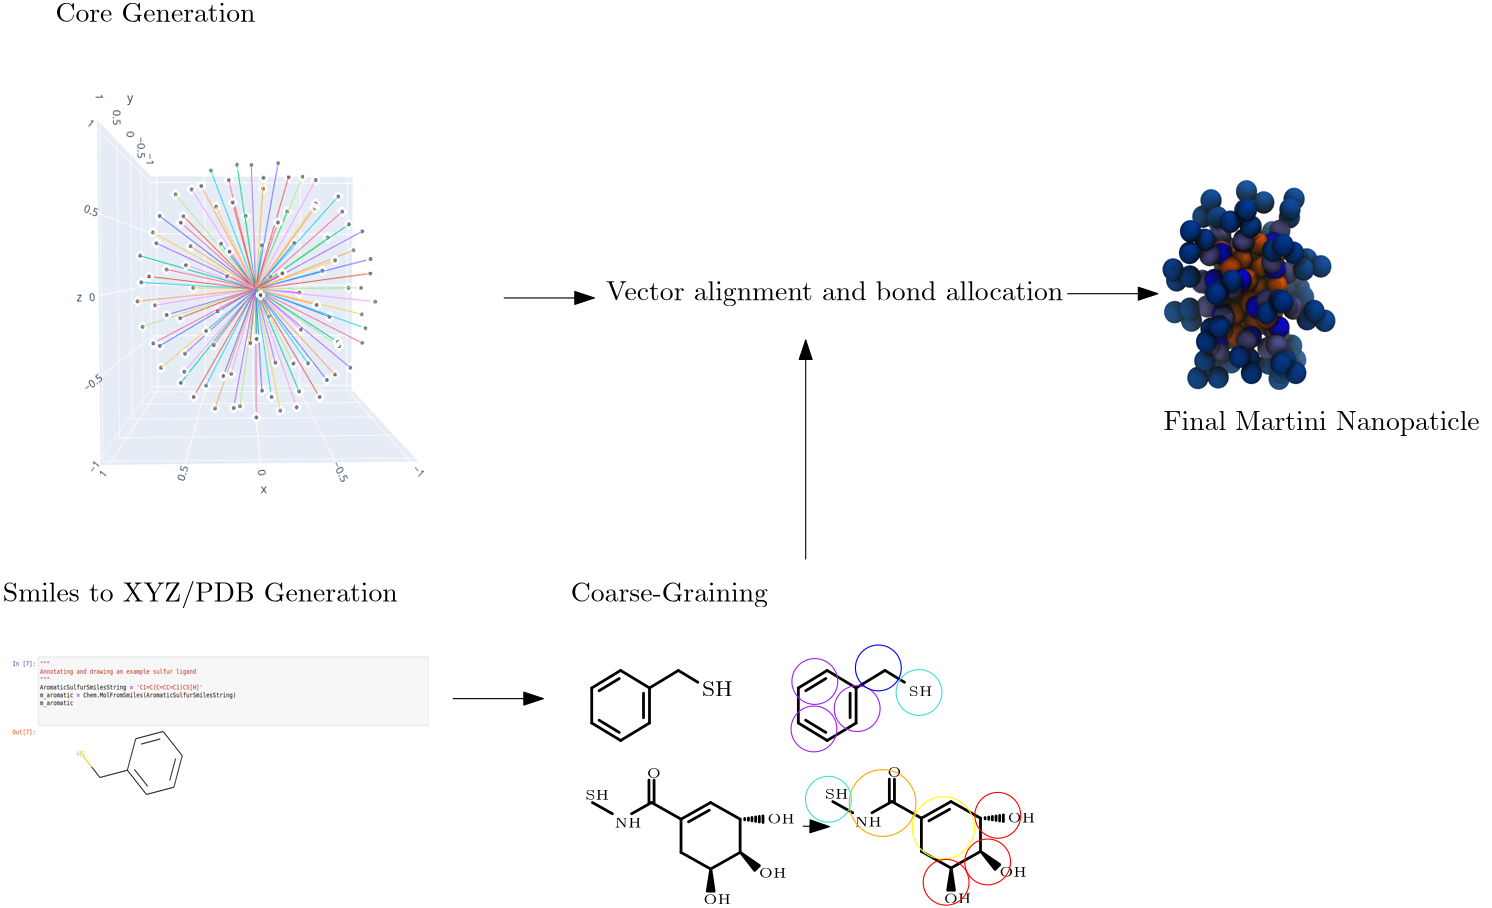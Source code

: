 <?xml version="1.0"?>
<!DOCTYPE ipe SYSTEM "ipe.dtd">
<ipe version="70212" creator="Ipe 7.2.13">
<info created="D:20211020221243" modified="D:20211020221302"/>
<bitmap id="1" width="500" height="573" BitsPerComponent="8" ColorSpace="DeviceRGB" Filter="FlateDecode" length="263811" encoding="base64">
eNrs3XtIZNm5N/5/ujrJe85Y1W3db7Ztey1vVV5K62JZd8or3vCGitooKiqKoqIoiiKKIorS
KNJN03QIYYZhCD2EEMIQEsIwDCGEEMIQwtAMA8MQDoeX99/39zzPWmvvXeqcc96e7pme/Pbi
odiWZdldVn3qW89ee6//+3/VoY5/nfHy6//48NN/HL7/6eTZbz79+9cffvo5XH7x9X+qj4w6
1KEOdfyAxid//6p3+726uedZHcdZnSdZnadZXY+yus6yus5pA6tg6LFn4vnko9+tPv/ki3/+
b/VBU4c61KGOtzGcf/UfB+/+YeXJRwV9p1ltB1kdJ87OM6yuR86uC2c31CVWz2NlZXVfZnVf
MO1V5NWhDnWo460aE0cfFPQcAunO9iMnqn7q7ATSz0l1IJ1J/kTUU2cvlXwNfJeQ7z4vHDj/
9O9fqw+pOtShDnV8j6Nu6hxVb91zth1y2Duuwy55/uymeorfZcJjjMe+Td/Br1Xh1aEOdajj
ux9PPvy4oGsvq3nbKcHenga7o/vS0f3Y0fPE0fMUq/eZo/c5r77nzl4qvkHIM+Hx7eACO/Od
JyC8+jirQx3qUMd3M15+9c/Ghcuspg0ng71139kGsB9TaD9zdD5ydJ07ugj27ifC9mey7X0/
TS+8UghPGR6ifveFE3k/84w9/vCPL9XHXB3qUIc63jTsnsEDZyPAvuVs2SXYD51tx472E0fH
KcLeCbBfKGwn2Huk0P5TLCT9Z9x2Kcwz3jG9P2bpHfN/51lB/9nq80/UR14d6lCHOt7Q+ORv
Lws6Np2N62T7jrMFQvuBo+3QwW0/c3Sg7fauC3vXpb37sb37ib3nKdUze+9zqp9i9fGS07ss
vKI508V4P83qOG5ae199/NWhDnWo47WPg+e/ykouOhtWEfamLbDd0bLnQNuPmO32jjN7xyM7
2n6Zbvuzq7Yj7z+TtxWwU85/4sC2DKV3tP2Rs+M0q/2oaV3lXR3qUIc6Xi/svyxoXXUml50N
a2C7o2nbobDd3nZsbz9Nt51gV9rOef/ptXouLp/z7g3azniXbXd2HGe1H06efaT+LdShDnWo
4/XA/uxDhD2xyGx3NG46mrYczbuOln1764G99TDd9gue2znvCtt7nl9N7+zLHqmewe0Z7DjN
puvC0Um2d57hjtr2I2fbwdOPPlP/IupQhzrU8S3HJ3/9vHHmyBmfR9tTK46GdbIdcvuuHWxv
AdtFbkfeKbdz3kV0l3l/LvPec6XYDZ6KH3mMe2PJdgfmdmb7Mdie1br74aefq38XdahDHer4
NmPl7D1nbMaZWIDQ7kitMtvtTTt2bvs+t73txN5Oub2DbO8k26Xo3q2w/QbSBezc9sf01gB3
grDTLtpTnDyPth86W/c8I6fqkU3qUIc61PHqsJ++64xOOWNzzviCI7HEbLej7dtoe/Me8X5I
vJ9QdD8Ttl8obFfyflOxYN8tQjtr6eCdnMObBdrefgKFs+jR9n1n83bjyk/Vv4461KEOdbza
8HQtOyNouwNtX3YkV+2pdXvDhr1xy960a09ry0i2X43uti5mO/EuFcdcIp0uuyixd8qwYw+/
/RRtbzt2IOwHZPtOVvPW09/8Vf0DqUMd6lDH/3NoP/mZMzzujE47Y7Nk+5I9uWJPrQnbt6kz
s0e2Q3Q/lni3dTyydZzbOi9snZc2sh2rG+rplULSQX5eN8Nubz+xA+yth1T7OKm+ZdfZtFXQ
ufPp379S/0zqUIc61PE/Hy+/+md+w4wzPOGMTDvQ9nl7fNGeWOa2N2wS7zuU3uU9qra2E1v7
qQ15P7d1XHDeOx/Lwt9cj3kDh7ViOhSwtyHseOcAe8s+zrps3sVzHTRtOhvWDt//VP1LqUMd
6lDH/3w0Tmw7Qw8htzvA9uisIwa2L6DtvC2zaW/Ysjduk+17tpYDW8uhrfUIbW8j29sfpaV3
JjzWJQ/zHHy5eGJnsLdfhR0nW4LtzbuOpm08cqoRD4/1DB6ofyl1qEMd6vifh3Zn3RDZPkG2
z9hjc2h7fMmeWLEn1xRd9x1b066teZ94P7K1Httalbyfi7qgGH+pCPPXC25zLtuuhL0FYYc3
EUfTDk6/RNg38Ciq1Erf1s/Vv5c61KEOdfxPxsrJT511w87QqKN+3BGetEem7dE5e0y0ZZjt
qQ2I7rbGbRvyvke8U3RvPebpve2MC89Kdl5Qz8GXLs8x6mNiB9gptEuwNyPs1AIC2LccDQx2
PE62oHVV/XupQx3qUMf/ZPTO7zvrRtD20JijfsIenrJHZ7FiFN2Tq4x3W2rDxnnfJd6pM8PT
OxM+DXmrRH2a84pqp1u2Sd0YJey7uPcWPik0buIce4LdmVhyJuY//exL9U/2/zo++Pjvuz//
+IOP/1E8dOGdfj5y/Oua6ecd2y+Khy8Xnvxh970/ffyZegSBOtTxr9aQyU9Ngu2OOrD9ob1+
3A7RHXiPzCqi+6otuWYD3hs2ifcdwTuldxLe2gp1bG09sbZBnVrbzsTlGSBvVUZ6Xmf0RkDv
CK3HOG2ew76Lib2RYMc+/4YjteZIrjjQ9gVnbGbl4pfqX+2/HR//7YsP/vBZx/rPigdOLY37
luZDS/ORpeXY0nJiaTm1tEKd8Wp7xDbud5/FVj4A59VHTx3q+BcYB4/fcwYHncFhB/AOtofG
7KFxe/2kPTKDnRmwPb5kS6zY0njfJt73oKxQzfvW5gMsEL5FCN9KwrNLRfFUjxunTHWqI3iD
wLjOWjES7NgL4rA74gt4UFV0um50T/2r/deqx+afWFJbloZdVL2JqX5ibjnFan2E1XZOdWFp
v7C0nVtgo41tkPMtJ+D85a//pj6Y6lDHD3dMbJyl2V5HvLPODEb3BVts0cZ4TwDvrDPDebc2
7mIphW85JOEPufNK6jn4J1JWl1THPbPwEaBp9zrsOMcebE8sOuLzzuisMzKV3zj3xT//t/qH
u6Hx8vu/3m/dsiTWLakdS8OeuXHf3HRobj4yM9hbz8ytnHRz26W5ndVjUfwaBfKn3pmf7b7/
Z/WBVce/zmvkD59Bff7Vf0QWf1Y1+axo8Lxq6vm9ztOqqZ/CBlzuvPvHjz/7FzmOJj/+0BkY
cASHwHZ73SgWi+7M9ui8DXiPA+/LSt6tUA1b1oZt643C8xh/mIa83LdhpB/xfk7zAX0E2MW9
tAB7A4N9g/r8K9gRii/hsVTRWUdk2hmZdNaPffH1f6rP0rSs/teX7cuXltiKJblpSW2bG3YR
9sYDc9ORufnE1HJqan1kaj03tV2Y2i5N7VCPsTqeQJmVJZznwrc+ggzfsfPLDz5RT9emjh/w
GN7/AKqo/9TUsGdqPDA1HZmajrHg1dF8itVyJm/A66UFtR8+/ujl1z/gGOn09Tj9/Wh7cNgO
hbw/5G2Z8LQtMmuLzhHvS5z35Jo1uY6Fwm8i76wY8sC75HxTuvNp4AvVIa43E+yNCLsNYAfV
Ma6v4vRLhH0R2/7ROZycGZly1o87Qw9f/F4Nk/IY2X5miSxYYqvmxIY5uWVO7Zob9vkTuPmY
nqhn6bYD7E8I9qfXS4H8JTZtWqlL03wUW35PfajV8UP7JPu34b33TMktU2rXhC+KQyxU/cTY
fGZsgXpEdY6vDqwLvGx5RHVG4J8UDV1e/DD7k05fN9oeGHQEhtD24KiiLQO2z8i8U3PGGl+2
JlasiVUrIM9538JqJN6VSf5Knkfqmfa0QddjYgfVG1B1bPWkNuBzQTrsCzRpZwZgd4QnILQ7
64Zf/F7d34fj5ZdfuzrWAXZzbMUcXzcnNs3JbfE0Zraf8Kcoe962icTeLsH+jFcnFf/yqZzh
McA/ogB/7Bq+VB9zdfwgxudf/bNq9MwU3zAl2CviwNh4hIWqnxLsSDpW64WoS6y2S7ZNzl9w
5CHPNx3tvPenHxDyeNRSbZfT3+fwDwDvduR9hLdlILfXT9mA9zDjfR4rtmiFAt7jjHdFgE9t
ceRZryYtz4vieR6KyY/vBbLqqXXcXctgjy/ZYwL2yIw9jLA7QmM4VzM4WNe/oj57L9//yNWx
ZgnPm6NLZgjt8DTGfLJjStGnTpZPuO2K0N5GsLcrYO98LtsuC/8U2zXtTxjvZuzPnOE0m6YD
tT+jjrfctMjMhSm2ZkpsmpI7xtSeEWBvODQ2Hl+FPY30x4p6wjfwWxc8zGPH5gSE/6E8/1/8
9lO03dfr8PfZ/QNoe2CYeMe2jK1+woa8TyHvKPycNTJrjS4g7zEW4FetCdGiSW7wS3SeqFeW
BD4jnSV8uDLFszpTHfv5iRVbfJlgn8eGf3gaO//wISI05gg9dASHnYEBd8vk/8+fwB//5R/Z
yXlL/awZQnt02RRfNyUgomzBkxltZx8/0fZT2fZWpe3K3P4ceU8rifenJp7eL828/X5qaTpU
50mq4+0c86cfmODlEFs3xTeNAHtyNw32JoK9mSX267A/kVW/KjzcngX4E3hlFQ08evv3t6Lt
3nYH2O4D2/uJ90GpM2MD3lH4SRJ+2oo1Q7zPK4Rf4cJjUaOGU38F/A28ZKme479JV8Lt14h0
rjo29llix7g+jR8fQuN2nMAzCrA7AgPO2u7exaNXfE//+j9Z/aCfwBfv/cYSHDeHZszhOVNk
0RRdMcVW6eMns31Xtr2JdhXh0/Ka7e3Khsw13juUvMONL1l6N9MMSeBdTe/qeNtG1dChKbJs
iq4aAfbENsKe2jfybgwL7QrYWwTsrUrYnyiEVzhPAZ5+8AxfU42H99oP27ZevM2Pxid/+buz
psNZ0+nw9XDb/YM8ugdHbcB73RgJP2kLTVjrJ631U9Z6Jjxk+HlEngV4Xsz51TTt+cYV89fF
t+ByRak6NvajLLGzuD6OHyLqRu0EO3y+gH9t4+h/f+aBTz778sXHnwUnLxqWf5rffZjfS4t9
tB/Tck6wcZTffz5+9tvlZx//sKiHxG7xj5iDE2C7qX7eFFki29eE7aLfzp7STcf4IVT5CZQ9
V9ufGNufGjugnhk7nkOZWF21/Zmw/THnHafHn1majy3Nhx3bL1RP1PFWpJ0PfpfVsAqwGxH2
DQH7njHFQjvYfmJoOjU0nxmaHxlazg0tF4aWS0Mrq8dYbU+UJQvP5G+V0zu8QbD0Di+0i1/9
9a22vbrV4e1w1Hbbfb12X7/ozGDj3SbzPoG2M95Dk8g7Cj8rMjzF+CjFeJn6FcWGKEl+9iW7
Mf0UkY6qY28/PA2fFCixjyHs8EYDbzeBQYAd/p3O6ra6rqlv+h8tX/xy/OBd98A+LvPavINn
CW49wFPBt584Ok5pwb5HtCqrsh45Ox8B9SvPP3nLpzy9/PIrV/Oc2f/QHJw0ge3hBbJ9Oc12
/Bwq4kqTiCvwnGw95x9C2y7xeQu2tzPbn90gfMfz67abRHQ3t5zi8VCNe5e/VhdMUcf3nXb+
+nlhx6YpvGSMrBhj6+mh/dDYcGRoPDbcYLvEO9ne+uQK71itTPXHIuGz6P4I8xJ8KAbekzvD
h796S6346p9gO7ZlarrstT322l6K7rzxblPyXjdmrRtH3tF2FuCneIsmTAUxHpP8Iu/VQHHt
xZe8lsXGIi96d7BF5lD1yAzBjh8TeGJnsMM/ydcLsDuqWpyVTXWdEze8T/318/yWFTyINbVG
iwDSCoCth3zl7o6z9JW75eLLcNNK3M6O04b1Fy8+ffl2/r1cTdNm3zDYbgLb6+cwt4epJxNd
5T1GKbGg7YfCdrb/6Jx4Fw1GFt3bn13hXSB/JbcT79jSOcfo3nJqhujedHi/4+Bf5kAPdfwg
G+zH791LLpnqF4wstMc2jPEtY2LHmNwzpPYNDYcGtP2EbD/jtjcrbG9R2H61HkvFYYfLFuId
Xk3wsgLb4QNycmf+8vdvbW7H6F7Taa/p5rz7+uw+5N0GBbazQtsF73CJG6JFwza48HOiXbMg
tF9AvSNSvF8Q19At8admrGxfLcV1+owwbkPVR0n1Qfw0Af+qmm5HdZujstnpjk+spp3Iff/p
h+6uVTznfHKFLyOCy//R+lBscSgJ9q7L9HVdn/DFuFkx5DHJn7kfPj744O2aRX/x7i8tNf1m
34gpMG6qmzaxngzYznqMcmJRzg04St+F9IjvQpIajIz3NOF5cdvbRW5vI9txnyzYfmZuPjFj
dN8H3lVh1PE9fYz9Z1ZyEV4FRmVoj28bE7uGNNtFbm860zc/0jefY7VcUF1itT5WliGtKNvj
u8AFnzMp2Q7BqeEAW6CJrYtf/eUtfHzy63udVS0Ob7sdojvwjsJz3m3+QRukdywM8NbgQywm
PM/wUk3yYtpLPfnwbFqle85vyT4CyKqP4VtJQMR1VL3H7u20V7c7Kpsc7qSzPPLkPf456MXv
/hToW3aEJ+wM9tS6WEBEkdjlBbsZ7NJq3VIpkEf8iXfs3pz27P3y5dtxfoOP//yZpbrHXDNo
8o2aghOmuilTaNYUmjOFF/gTO7qGoSXBQ8vVvUhXZwhcKngX/ZnrwiPsTxWh/YLZbgLbW07M
TUd4sprGvQ8++YfqjDq++5GVmIeXgJGH9jUW2g2JbQO3/cCQ4rbrG0/0Tad6sL3p0c2831SS
6lTnWPAKYgUvKHhlwUfjFEZ3U3xj5+efvG2Pj7thCG2vbrN7O5BQb5fgvd/GeMeCDD9sDYxY
ufCU4fnGeHpNYHHt4XJK7s8z8Bnp0nsBuxl9KJBUZ28o9to+gr0L/1VVbfaKJrsn5SgLO121
L7/EE9J2z2zmRWkqfnTOnlji60PJi7pKC3bjSYYVsD+Vl+ruYYt0P1MgL6309wh5bz9xth0G
Z59/73+m6NCKubrHVDtk8o+aAhOm4BRF91kjDy3sA6my2aiI7ld5v0jbryoH+BsL9yjx0K6w
3dSMbRkz2W5JbX/w8d9VatTxXY7I+AG8BIxguyLbGND2HaXt+oYjfQPZ3niq4J1sb77Aupn3
C0l+bnvzOdUjCP/4UsKezDG+uCBEJSG6b95r3nrb9tat7J87Kxsdlc12znsH572mx8Z45zVo
9Q8i74FRfhmkDRbmAfngmNiWrlHgnyb5OMNccWO8N/4ZAd5H4NcB7BjXu+zVHQg7/PM8KXtZ
2FHsdxZWPHn3w9TwEnaQAPbIDB6+mlwVK0PtinVD2HKubEEoxTrduCr3M3GJpbD9KV+kG9f7
YwtCnTracWHu4MzTT/7+vZ3hfOfRc3NFu7m614S5nXoywUlTEJ7Ys8YQ2L5oDC/L0R37jWJf
Etud9E3p/WqAv6Z6uzQN7NLEj9Q7l4/UQ9uPzI37loadhcuPVG3U8Z2N4Y3HEG/w+Q+hHZ/8
q8bouiG2aYhvC9v39akD/RXbG4XtMu9CeIZ885WSbkOqY51h374RYD/Bl1XDIbMdXnGm2FpR
99t1itqJlV1nRcoBvFe12KtaEdLqdhQVbK/tJd55WWv7rUx4/zAWCs8uGfUPiX2pRqx+8a3A
aBr7LP/zHxzh9wOfDvAdpN9W24+/F95cqA/DE7s7ZS+P2ov9jgKPM99dHqV3H4AdlxGZt8eX
7ezkw2zdELZoiGQ7X6f7kq/EjarLsGP1POPaI+xPxCLd0grdJ4424P3APXz24tPvZ1J3+8Sa
ubLThLYPmWpHTP4xiO5GeG7XzRjZZ1LgHW2n6C7zvkfNGUV6R+EhcpwphBeTZ26Y5SsdxHEp
DtBTwn5iasLcTrbvWpKbL//5f1Rz1PFdtNm/+mdWbAaf/xBs6inYRNcMCtv1iV092J5U2H6V
9+vCn1/BXBT1cPDG+FO8b48N/GNjg2T7HvZCY+um6Epk5uLteaA++ctnzooGBxRk40rivZp4
93bavF02b7eNIV/ba63tw/INUIHwQ/ySOY/gk+dMfrxeqmFRI1af9FO0gTXALiGr22pQdfq9
1IeBfw+2YhoQdpffXljlyHfbyyL4rcCQPTSB0+DjS3hAKzvzMNouLdV9zBdyJdutnZfWTsrt
XddsF7CLItvTFnLFxf4cLXv53YdPfvNdz/r74Dd/MLubTRXtaLt3wFQ7bPI9NILtgUkjfCat
m5Wf4VJ0Z7zjTqWddOGPMW/IAV4p/OXVanus+BL8P8cDoNJtN6HtB+YGbMt0rKtL2arjuxit
c0f05J/BhmQ9NmQMaPsGs12Ptu/pk3t6Ht2F7Q0nMu+NCt6xhOTyxiNFnfHCHzxB2BuOqA4N
8LLC19cu2b5hjK6Y6uc/+MNbdM6Z/GAbRveKRmx9YHRv5dG9usNW3YkF2Nb0WFlheh9QXDKc
FZJzsUXV0s2k22P1WWt6+QbbxurB9xH8dR22qnYbxvVmO/yTILGXhu0un72o2p5fbi8N4ZW+
fpweGZnBk5jFl2nRELbeH64GxU8s3HrMF35qf2QVtlu7nmJ1P1MW2t4l2f6YL9UNtrcL21uP
2PLcjuad/K7v+mOXpbzB7G5C26t6TNX9EN2NvlEj8O6H6D5tDIrojrxT45E+n5Lwm9h+jNOu
pdQ+th/h2UiRg+IHmznAYvwj3odPO17vUj6NEps/CbA3K2E/AttNjfvM9uzWbZUddbzxqPPb
P2K2wQ+trCGzZIisSrbr41v6OMvte3J0R96PBO+nMu+NZ+mGXy+l6gg73ckR7qLFZv4BdvWZ
7fFNbnt4sahj4+15uIJto053wuEh3lF40ZypagNjEVuOfBfx3ptmsgw1qwEZc1acblHeHqpu
fllDX8I9c9XbbJWttsoWG4vr7iSmdIC9sMqeW2x31drdcWzC+4fwdDeRWTyONcFtp3NR0mkn
2QpQaPvJzban8Q5fPmFlg2CPpVynW6zlistC4Xp/jqYtR+PGd7nTxFyWNLlbTJVdZHsf2l4z
TLaPY3oH2+FJjs2ZeQrw2H40QJJhT/gYCzO0gym5K2aFHV6ZGyZ3aaQYf0M9YlE/zXY8aSrm
dnNq25LYWDj/lYqPOt7oqOxdx2c+pJo6jDQG/mzHnowebd++2XZlemcBnjvP6P6mOpVVF7DT
HR7AnSPs1NvHT8do+zo2RcOLptDMzvO3ZfcTtmU8SYc77qhosLP0zgM8k7YVgzTxbvV2Ectd
pHS3IFoozcHvE/j3CcbFzarpx1FyxByrqoOq3VpJv6sCVG+2uRtsENfdCXsZtWKKvPa8Ugzt
4DyE+do+nE5TP0W2L9gSK/xsw8x2vvyTtHirsB15f5zGu1xPrJ1P+HfhLYCv0/2IL/zXesxz
O9jetGtv3HI0rOe3bX5HnfaxJXN5yoQ9mU60varXWN1vBN5rR4y1o/gkR+GneICHZ3to3lC/
aKhfwud8WBKe9SHl3Uw8dVyd/Ss1aoTzXPtHEux0RN4JX9eg8QhPONmwj0uBkO0j+++r+Kjj
zY2P//IPE3xoDUxw20Ng+xI9z9f00Q20PbaFvIPtCWa7xPsV4QXyUpJPi/SnaarzWx7TPRzi
HcIbB9w/vJrgZYW1BZ+R0Xb41BxeMtXNzJ/+4u150Br6p5zuGER3TMuY3puwIMBDhEbbKcBj
q6TdWt3BWZaqil3Tpajuq4xXSYxzyfllRQuWp8kKpHsabR5U3Qaql8eoFYM9dnteuf1Bsb04
QKG9EyfS1I3hgU7snMOy7XQ+4TTbRU8mLbo/SSul6gS7tf2cfuRMXtGVh3a2luuWPbXuSCw3
LDz+Dv4u0d4ZU3mDydNmqugA3o2V3Ubg3Ttg9A6S8NSc8Y1j+zEwbQjOGOrmDMA7POdBeIl3
FJ72NKVNJNjjyF/N8KfGNOTPZNUJdm57Iw/tuJBNasec3DYnNrJbtlR/1PHmxr3IBD7h4dlO
SQaf5/xJDravE+9bcnRHfgXvygB/PcZLeqd9KV15LH7qkO6Nwb4LvwU/EbOXFTZk1nAqMnxw
rpsxBcbfngftxW9+7yyPOIB3dxJnGwLvnkaGPAZpiNMM+cpWK1YbxxmgrmznxdBmzjPDq694
zqrNyu4EVW+2epqt7kYreg6VBNVtZVEb5POSkL04SD12tz2nAKM7hXbcsRsYYbbjYVB4Mnk6
TQ1bIgR7MmA7W8hP5HbO+zml90vCXCqJ9Eue7QXs9IMMdlr7D2Hf42u5ptZpCdelT/72xZv+
u2R7m9F2yO2eduDdWNFlrOxB3qv7iPdh5L0W+zMG/6QhyHifNdQJ3tMC/DoJv8EbNcC7dPie
3KtB5OX9rVeLjsVrwmm9CHsDhnY8pXBqF9d7SmxY4qtv1Y4kdfyLDRN8XPWPke04i4Ce5Jjb
9ZFV2faYZLvE+4EsfPIwEyoFdUR1nNlwLG3or5ekOkvsTHWEfRsrRrZHN+D1ZYys4Q4vtH3W
FJicP3mLPsM29E0Q73FshjDh3SkUHuM0FCDPnG/mYRuKES1pz8Fv55k8rSTPWVBvxqzubgDV
rYz08jhWWcRWGraV1NldAXshg73InuMC5/G71R04TzI4YguNW2Xbl/lphJW2Nx8qojtL7yyQ
M94f8+q4FHUhbvCIVD/FXj3++JGVLfyHS0RRaG/YYLbbE0t5zStvlPeP//RXc0nUVJYyuZtM
7lbg3QjRnfPeZ6xm6X0EylD70OAj3gMS7yLAh0h4LCnGr8kx/kqGxxgPvB/x4zL4tMkTrjq/
8ojOpEEn08DQvmtK7pDt65bYyuWHf1QJUsebGPNHPzPx3Uxou4Hl9vpFfXhZH17VK9syjPe4
gneqzCTUgahDvEwR9UmJel6KhC9Uh3cHEdeZ6vS7NuE9BV9Q2PNfwfkMoXnc/+UfK2yaf3se
uifvvnCW1jkovdu58IQ82pvCHriEPLDsaaRqEiWBn57J2bfkS/GDRLq1PGEtj1vLYpjVSyO2
knpbScgGcR1nxXjt+R6E/X6+vagGzYdf7e2y+Qdxbnxogs5pMI+2sxNL4inihe1Noi3Dojvw
DsWiu5TepaDO4/qFAvYz+imynS3z2iRWdMX1oQD2Nb7eX3xhfP/dN/hk3joWtjdDGd2tRuDd
05HO+5ABqmYUefdPEO9TWEHiHZAPzurr5vShBaz6JX09vBCkRs3GNwt/yKfvNhwJz4/4wRpY
B3JoT+7gyScTm+Y42L46sqvOhFTHGxmR0R2cISZ2MIkAs4jPaozua/oIRffoptyZ4cJjFyUT
a19csjpQUH/AkVeUiPrsrWGPx/VYGuzwezEywadjiE8MdvhM4RszeQdefvUfb8+jF2wecJaG
HOVROysQvpwjb+PCp9BY2hCpm200YGtFpp6KX9NIXZcGq/JHuOpRK1MdszqqbnP5bTgrhhJ7
bgnCnlcK1KPt8JGhtteaZruiJ4NL+21ZG8Syfbgq61Ea74j2IyxEnnhnMZ6Bz77FYT/FH2mh
HyfYaQXAHZxjiUtEsXW6+SLdeU2LL79+U3/BaPeEqSRmKkuayhtN5U1GLBC+zejpVDRn+g1Y
g4aaYQML8LVjmOF9E3r/JFZgSh+Y1oPwWAz5RSY8Is8bNdf68Ij8Ps2KP+DnLiDSReERrwQ7
hnY8tzDavmaOrcSmz1SF1PFGGjJs9q9/wojRhX845YkFn8wsuq9z22PbvIj3zKvFqJe0F+Ar
qadrhOp7eD9pqm8w2LEdBLDDp2P4EFE3h7DDv7B2FGz/+C//eHsevZdffe0sCTiA97KwHQp4
L4vgbs1yTPK28hg2T1hhCyWB2RsrxXM435AkbxTsp8Qt5ayOsCPpLKvXEew+W1ENwe6x55ba
7xeg7QWV+F341FDVgbb7yPa6CTy9GNiOyz8tWeMsum/SOn2M9wO5M9NyjEsFtZ5Z2niR8NdI
56qfisTOYN/HzwJsNcDUJq79RyuJ4LJQuJbrnD0y07P25A39OVx1bSZX2FSaxOhe1oC2lzVi
endTevd0GqAqug2VPYaKHkNVn6F6wFA1AMLra0b1tQ/1tWN6FJ4hP0XIz6Dz8IrgLwrKPKxL
w2dLCuF5N36Xn3YMkGdnMOAFV5LqIrSbEhvm2Jo5umwJz6sKqeP19yf/8g9strPDOhSNR/E0
prYM8r5O6X1TCL+VGdvGiu9g4fYO30bhdwT1tJHYu6HouwT7lj66xe8ZYIffgr9xBX81hCX4
BBHEz8hk+zjuCKvub519u06R+uLXv3W6ah2ldSC8nQkPvJexJE/Nk7IYIs8aKaC0XAmF3glB
vUR6XEF6BFXnWb0OyxWwuWptRV6QnMOeU2i/lwMbeD0Ee0+TrboDJ1j66Jw2wTFxqsl5Ed3X
+FKtxDuewKpp39J0gNV8hIs4t55QnWKh8I+E8xLpp7wVA1Ef3hSaCHZ4m0DbaR1A7Oqv0RJR
uJIIgx0X6a4f/+Rvb+R879WpPlNxxFQcNZUmjKVJLLCdpffyFgjwBqwOLHS+C4TXVw/pvcP6
6kHkXRJedn5SOA9JfoaQn2fCG8KryoP7xJxJOrI1QScNTrHjW+lIDSyCPbGNoT2+gQu2xlbN
0SVLeE6FSB2vfQxvXJpqh42+Mdl26jriE1huNlJ0x9rgzZnoZibyzoTfyoyKDQZ+Wu1cy/bi
XSCGbwppqsOvYKpz2Ofh1YS7uqB84/iPrBmBz9Th4Y237WF88rP3ncU+R7EfhLeX1Nk58hGc
lIj7OqmFApewjdRjMbEtZQmQR+9uv1PerXUPvVMxpnUPaEu777o74UpGurUkBJWuuh/iug3i
OsLuxumOAHt2vj07F77EMA+/wtOEcy9revDgVv8wnmcsRCcT5quBLIu2zKYltWVp2MYznADv
kvDNhxaW3ltO0pDHoi9biPQWFtcP5cTO1uxG2DdoBUBcTAoPmELYpXW6x598+EZO7+kKtphc
IYzuxTFjSdxYHDeWgPApY2kDIA+w6z1dd30zd33Td+rX70S27kS2saK7d2L7eEl1N7hwN7Sa
6ZtC2wF5uPSJJA+8Y82yVwfyjrtZFUc8UYnFDjjpvJB9bMUI2NdM0WVzZNFSP/PxX1+qFqnj
9Y62uSNqyKTZzsMJ6Mq67vUr1JxZk3rvmZGNTOD9v6ktXleo5xv01gA3i0iqr+EvCi3x3wv/
APhnBGYM/inc2wW21z7ESQ5VvaaKjpdf/fNteyR7Hs44XcR7cQAnlpcEcVKiKJQZeylYJldE
W9Lx7yV9t8tmbpctaMqXNG6oVY1njVfF5m3P2m3P+m336k/cM++4hzLLOyzF9ay1zuK6DVWv
4D32nAJ7dh6G9vv5cCXerDxuczfgREqvsB1yOzt1MG/LLFvjq5bEuiW5YZF5h/TOhBe88zri
SZ5RjxtUdD0ldlCdxXWCHUI7h52WAkTY2cJ/GNrZOt2pqTfy4SvbEzMVBYn3iLE4anRFifdE
ZtXQ3dqpO6G1O/Ubd8JA+s6d6B56HjvQxQ91iaM78aM7cJk45htwGT/AG0S274aWsTPDIr1v
XHTjZ9hrBPcHXZsticdlMN7Rc1YEfpxgj2Fix4WfIkvm8IJquzrexLj44Hd0NAfYPsn77bLt
tAsJsBVTBahbspYZWVcUOZ+2vZG2fZX6dP/hBmGhOmZ1BvsCJfY5TEeQlPwTuJ8L/pEQ2qsH
jBVdJnfL2/lgNnSPOF3VDleNw+XDiSsM+eIgVglq805R84+L+m+XzmrK5snzFUH6uqZiA0jX
VG5RbadtMOrdKz8un9KWdmFcR9U9/AAlTOx59uwcu/MefGkrrMLPCO4E7pOtaqdDXwf4WSXZ
KeJxsQ9suVviKxbOOxTxntq+QXiGPKeekJfNp+sp7VNipzZ7SnRj4myN1yVaT2oOj5yCCk3Y
63BFV0dg8I30ZBLdpkI/8R42uuoNJalMT8+dwOKdutU7oXVdeFsX2dFF93SxfR2qfqSLH+sS
J1jJU1FnVHjlHSxA/vBObC+zbimzZkxfM4LCS40aTCDzuFeIzaLhp+lYp3NLbtKKNsrawBPf
QVzHxL6Caz+FF831c5bQ9Ae/+7NqkTpe75g/+jkei009GQO3feaq7RLvGOBXM7HW/qeVZr7y
jYCK3VtoWYZdUh2Skn+KfRzGaQzeYQOE9spenO3gbnkLczsb7mDKWVTlKKq2u2rwXC5YfovL
/xPXgMY1oSmZ0ZTOacoXNe5lUn1d4wHSBeNVO5qqXV7Ve1i4vYOFyG+T/xs/Kp/7cdmkJU9q
xTyAxO4A2O/dt+eVYa+mNIztek8zTpL3dlNuH8KWOzsnPK7ltGCJLlpiy4L3NUzvwLss/I7c
opGKOS/XPhZ+axeLJfYUJXaAHRP7Ml8BFmyHX1pPi7qyhf9wRdfB/ee/fv253V1vKvCZCvzG
4lhm5eCd2uk7wSVd3ZquflMB+4EudihUZ5g/wsvUI6pzsUFXgvYo/DEJDzF+S7Tlx7CwD09t
THZISD07mnsVD7jjJx9jtS5qDeO6gN0UnjeHZix1kypE6njto7BpLs12astw2+sWBO+S8MuZ
WCu8gGVpm9cqlbTxTe8Cq/xnQ8uZoaXM0GJm3SL+OlR9jmYmCNhrxyEm4UQ1nM/Qj8ePu9uM
5U3vf/TJW/uQBlMdzsIKR2Glo7DCWlSrLYhrih5y2MsWNGWLIq4z2DfJbaY6eL5PdSAuD8Q1
wnmM8RsajPHLOlcjNtjv3QfY8/PzuwdH+QyZsgjZ3oTT5r3sLJRDfE0QastYInOW67yz/kwa
7zscebaBhu+ngy++BbfHnxKJPbGWBjuuCYjrRtEqUQ/tuPbfkN3fv//89Z8ma3hmxZTv1Zek
UHX/vC64rKtb1YU2dOEttB1gj+4T7EdpsKPnVA0XcklXptKFj+7eqV/Xe8XUGpozSS+cWTz0
CXlfMrAzw6Pwylo1Rkj1yBKD3VQ/Zw5NW4JjKkTqeO0jKzymsJ0fgs33FknCy7WIDiPIi4g8
ssxq+RvrKv7LnHTYqFvgFZzP5KqLuO6fJtjH8OXjHYYC2A2VPSy0G0uT5+/++q19SL/48qvG
riFnvltfFNHkD2iKRjWuSZ7YAfZySuxuKbEz2BWqew9vqoPrwgPvPykeNGcX7h8cvHz5hT3H
ZSuoIttjPLfjqWy66URkA7TqB9puAdvDs5bIvMx7jHjHAuE3FMJvSWin5XlejHRxA4z98IMM
9hWCnS3tPcfXBIRPDcGHtErUIC7q6ut31Pa89gff6UnerRi4UzOl883pAku64IoutE6hfUcX
2SXYIbRfh10i/VJRTPgLnuQx25PwrBUf3cn0TYomvDgACuchsAwvTg6PB1aviIJrIK4T7PUc
dnPdZHZiRoVIHW/G9mF29iTpAD35wA3Ouyy8DDI4jybP4wb7Ui7xpYx/erHbwM8GZkXNZPKs
PkklwT6Ck9MgtOOE5G6couxuNZbE//Cnt/QUHE9//oEn1plVGnynoElTMMgTe7EE+5KAfTMN
dm47g/1IUwN1THXE67rw2KLZ1LghwC8VDJx/9tV/4uxHzO1BnIHjTtGZDdrp/GMU3aktAxHR
UjdpgawYnsMC4YH36BLyLiEPAZ4V69KA2AnRsUHzt2XzpRuwwp9agzvhiR1gDwvY66fwU4Of
L/+Ha//V9jpqul5vb+3zL766UzWqq5nU1c7q/AtoOwvt9Vtk+542eqCNHWrjJ9rEqTZxpk0+
wkqda1MX2oZLqsesdFhXkD/nXRp8X6AAH9m5G1xgEybp9AXyJ18DP3XwEq6DEJZqEU9nWr+A
sIfmTKEZU92UOTjhaltWIVLHax+V3StoO+1ONfj58xNtD8zwg/Jk3rHSwnZgjldQKtI+uMCr
7loF6R7Yjf0zVNNYvqlMTjpT/SGpPoSwV/XrK/sMFV0Gdxs2ZMoaja7o+7/5+C18MCeWtrLc
MX1x8nZ+l6ZgiGAf1xRPa0rmNKXzmjK283QNEzvaLrVi9tNg90qwQ53I294jwftBGu84nWbZ
1XeEthdW2UpCOCXe3YBnMKhsw5OP8bbMoMU3ZAmMct7rZyz1syS8CPAgPCIvxfg13quJi+Lm
b3Dtea1z0hN0+zi8R8D9UGLHHrtYxRtCO60DiMv/1fTi+eRxDfHOJ7/43et68HuWTu5UDOmq
x3U103Jor1vXhTa19dva8I6W237EbU+eybCn0mC/Ulz4lIJ3DPDHOurP3A2tUn9GeYIaFJ6d
PVg+RTwWbDDVZ011HHaz/+HIxoUKkTpe+5g7+jlOLKS2DB12jU9O/RXeseax6uaF3vM8bDOf
A6xECPfTdnAurfgbgbgBFHkuaiJTUp3H9WF9FcFe0aP3AOzthvJWY1mTsSRhdNW/bbl9df/8
XmUqqyJlr2jS5HZr8gc1BcOaonGNa0oR2q93Y6jHXsVa64fCdkl1qtoThfBHXHjWh5d5X9O4
l26XzuL0SLC9NIK2477UVp7bsS3TbwHe/cOWwEM5vYPw4ZuEl5BnzktNG9xY4+zzbel6Sv74
swsWKbGHpjjsFNrZulG42iAu2N1u93bsP33xWh5/X9+qrmJQVzmq80Jon6HQvqwNrmpD61qw
HWAP72qj+9roobD9jGw/x7pq+xOqx9rGJ1h4DX43nfdTnt5jBziXMryBbUPkXTpHjVjgCRcB
oQqxjRlSfRoX5g4g7PCG+1YdZ62Of5kxtH6Bp7auGTFi6hhjHy3lA/E475LwEtQMdhG5/VN8
Ww7hULTN2PfPKDwXVTsuV81YJlOdNdghsVcNQFzXV/QC7Hp3p6G8xVDWaEDYo8bCwFv1GPbN
bmbVtGd5W/VlzZrcLuyx5w9pCkepGwOhfRZDe/mSppxCu/sbQnu1EnZhe+2pjLwkvMR71d4V
3n9cPGoqTfCeDJsnU9Up2147gNGd8z4u8y4Jz5rwkUVEPsKcX5a1590bMh+ul27GNljhPczj
vbHEXjch1vseobUC+/g6gFXtbB2T7rn915DYFw507j5dxbCuakznnaKGzKIWbK9b04Y2tPVb
2vC2Vm7IHGvjUkOGwU62p67Y/kTY/kRcT8Iz3kXvHffJIu+7d4OL8BnTwIWH1xGbVEwnVpVr
CsqEBbCPm/xjZt8I/FFU29XxJsbO4xd4Xusa0Zahz5X6K7wHZoXwsxx2GfApOX7XTqZt1LKa
oCvpNrUTchHmWN5RUZTVUfVBVB1h72Gw6xH2JkNJ0uiKGV3hgkDrW/LoffjbT5vG1rN8XVD2
6o4f57VrcnswtAPsRWO4CxVCe8lNob3iemg/uhbar8AueE+L7nv4HgG8w93C/Zcv3i6dtpTG
eG6vaOWHL3l7LN5eS8113ie48Bz5Wd6HhxjPkryywnM3XMNvPCdqlr9ZcNjH+JLfHHZceQpP
O1zZytbsfvLBt11Ia/30ua68W+cZ4KG9Zkbrm9f6l7SBFWE7a8jsk+3HGNpvtD2tJ/MkvWTb
tbLtj3BvLHVmdDg3cuduaAVPUIMnmRw28BVAxmiZJ1qDm9cEU93kf2jyjZhrhyzePlUhdbyJ
cfH+b2lVmkEe3emcePqrvE/zeYms8cLDuSS5JDbEb5bDJ3CD15hgXGDOqnoEMM+sHqYawqqC
GiDYscGu93Tr6bh7vbsN8rChOGEg2I0FgcrkW/Fy+OLLr/pmt7N83U4of++P89o0D7o0eX0i
tI9rXCK0c9vTQ3slhXa0/VAO7V5FN0a2/fSa7Td2Zjawn1+28BP3JJ2RppHOAM92p3aT7X0W
TO/UePeP8OYMC/B1U1hSjAfk64XbuM3EnpNb9BLm7Pb4g7M4AwffJqboDifg/kl1WumbrRVI
a07ZKttsuGY3LlM1vn76Lf8K5pp+nbuXQvtDCO3a2lmtbwFDO9q+rg1toe0Q2iOsIXMs70hN
kO1JKbdfabNft/0xs51a9OfCdh7dddiZ2bxTv26o7GVnmKQVQEbFgYFjfC0/UN2Hqptqh021
g2Zvf3RkQ1VIHW9omKp6cEFJ7xBfsIAdWI0lePdPS0WwUxNGVn2cq47ForgyjVOB5FWM8RGq
YZJ8kFflAFU/ql7RK/owHQh7eQvAri9JGlxRQ1HYWBg0FviHZtffhsetMD6S5e8B1e013f+W
36zJaaPQPqApGBGhne1FXcC9qHJD5r8O7Sc31ekNbZlqpe07+FkAbV/Do6JK535cOo6241SZ
NrZ4n6Va4n2AeB9G3v2jPMBLGZ4JH5riYT40Q1YL+aV4zyqkwFwivW4c3zLgbv3Uh6mh1b29
3WIlqVYrns2+kc5yH1/ev3zlx//zl1+aq7t1ZV06d7+uYkRbNa6VbIfcHlwVtlOzHWyPHd2Q
27/R9utFfRtmO/7gmbCdonsUovvunfAWPHtxvi5b4EkqjvyoqXYEq2bIVIOwW6p7Lt77tUqQ
Ot7QCA9v0EmtB4w1Yn+Qb0zmXRYeJyhy1bntUiwXJaleLTI5GM7ppqrolyTPrOjN9ED14AYV
78O4CfZybF/rSxv0JQ16V8zgChsKgsZ8nzGvem7z6Ht/0EK98wB7VqDPGejXZCU02WB7J4X2
QRHap3hDBm1flqc+ou07N9muDO2n10qZ2xW2V123fQU/JpRM3y1r420ZWrzPUtVJvPdgZ4Y3
ZxjvFOCxxkSMnxBhnuX5SUtwAku6RpKfmY83oHcHRjqpjh8NfIPwi/gK4FWdfP0RXBCwga/u
WhYZX331s8rUds3pStp05T06z6C2cpRsn9bWzvHcjrZvCNvTc3v8NCNxlpF4lJE8z0heZKQu
Wf33vMu2P8JdsbLtPLrrIjt4WFNZC4YleEGxZZ74Yk+A/BBT3eQdMHn7zNU90eE11R91vLmx
/fgXeLwnRXdaj2bEIB1SrRSeimd1n9QzTyfdq4zloDpl8oo+LA8BDpJL5e7OdHdRdWLxJgyp
DlXaiKoXJwB2fWE9wG5A2L3GB+7v/RF7+v6v7/m6s/wIu6miU3MvxUN7Xr8mf1hTSHPaue3z
mtLFNNtxhgzYTnPaqw7S96J+E+ynN/Xbr9jOpruvU9d9CaL7bdcEj+400R1t57xTeq8Z4M0Z
EF4qFuMDYzzMB8Y42niN2GbIS5fBCVl1+HFUfRhVh/eOml4L9mG6MLFXtPKVR9wN1vKEjS3b
XRZ+/N4rHpo6uXGiczXpSjt07l6tZwhtr57gtrMdqcG1NNujB2B7RuwoI3acAbbHJduVvD/m
9Y2wk+1Jsh27OqfwToG2x5S2b94NzBvKmjAv4TJP/bzQc6h+U3WfqboXPiybKzs/eIsPr1bH
v0hbprKLR3fBu+JE1uO8GPLy5Bam+pXey7CI64M8nAPpaHi3bLi0Ud6e6e7AS9zAK/XlbaR6
E6meItijALueYDfkVhsfVAzNrH6/j9Wnf/n7PV8XdmMC/fbavtv34prsRgztbC9qwYimcIxs
n9YUz/Jp7bwhs86b7SK336o6uFV9iOU9xqo5ufXfhPYTHu8xt0v7UqXczmxfw95+2YKmeOon
hV1WdxPrzFgwukN1Wdh+VS9rzgzwFk3tkMJ56tWw4jlcuTEmUx8QQV3K6nhXBDv8CngfYbBX
tuG/ga05whYELKWVu0uCLz76w6v9FXSFCV1xC2vIkO1j3PYa1m9fUdi+nRHey4jsZ6TZnh7d
FeldibxQXQn7Fdvhg8AxnsQgeoAHvUZ2dOGtO6E1SCl8mSdc6YkVem5il5VdAHt2UN2Lqo43
35YZWsPoTqtJGthULu8wnvKu5qEQXhSeCm8sbZYLb6GPpKtO7ReezxnmHULytsyyNrHRioUb
LZnYgWki0pN6F6nuiugL6vT5fn1eDYPdeL/s/V9+9P0+Vk2jK9Rmx9D+73kJbMjcb8W9qLm9
3HbWbOe2X22236rYvlWxc6ty91bVvsL2I8n2WzWnyrrK+9WGDNmO7xesJ8Ny+zK+p5TMaFzj
RncLBuaKFgvwXtmBheQK3jHA92OGZzFe2uDaC+qVGyycS+WTSB+guxL3iR3+LgvC3s4TO1s9
qiRspRWj2GmQX3751auE9vUjXWESGzJlXVp3n9YzLOd2tF3O7RmhrYz6nYzwbkbkAG2Pku2x
Ezm6J86/gXeF8Bz2y2uwn6Dt2MZntu9x2yG6e8cMrggu9gTCI/LdUEA6fMozVXSYKtrNnrad
c3WZVHW88XH+3m/wcH5aTRL3BIHw3iG9l9ajwTnnD8Uln4JOqismurAODKreT410Vn2i8dLJ
JZcwx2rJLG3OLG2iog2W1V1xfVEEqzCkzw8Q7F7DgypDjhtgN2a7vu9uzK+yfF1Ofy/Abqvt
0zjCmnsN3HZsyDDbx7nt6TtSb7k3bv3XtntPFLwrkb8e2pW279xgO+R2tH3yR0UDtAZrs6Wi
FauSojvyzoTvI+HJ5DTq+4XwV4qmUNayomtY9x5/vJfukIoSO35MwMTeSrAn8WhZgt3qCtpc
AbvLl1sVf6VdqF/o8sO6IrC9XVveo+W5/WGa7f5lbWA1o249I7SZIeV2xjuP7idydOe8C+Fv
QB5KSuznOMFGsh1hR9u1GNqZ7du6+g2M7qWNxuKYsaKTqoOr7mmHMnta2yc3VHbU8R2Mj//8
WZa/jwJGLxRbRxKP92e8Y41cqXTYRQcGW+tsD2mvog/ToYC9RZI8s6SRLhsyi1OZrkQmy+qF
YVI9qM/36fNr9blefU4FwG64XwqwD00ufs+7UHtmcdJjoB/qbkmLxhmhhky75kE3n/1YMMpt
L57RFPMdqbfKV25x2zfTbZd4P7rGuxJ5Kg67sL2KbE9ryIh9qdhvX8Dpl64pTeGIrhh0bbAw
3ll6l3rvPMATy1i9XHtvH58Pz77L/Pf2cfaZ/+xn+Q9241sGr05LZbulos3iabG4mwTsLLGH
rLi8CK4GaC/ydo8tvMKfYP3wQpcf0bmatJLt7kGyfVKyPcO/nBFYQdvrNjNC2xTd90R0P0yL
7jy9k/DKDJ8k0iXtsZSwnxHsxwL2g6u2163e8c0Yi+pxLT/ynKrN5Gk1ueFhaf74z39T2VHH
dzOG187gSUgfIWmlYErvdJ4uUQx5PMcLLzGDkbJ6ZZ8874VldampzlRH0pnqTah6MZCeZKRn
umKZheHMghB1YAL6PCC9Rp9brX9QqQfVobIB9mJnoef7fYgOL3+Ood3Xw0L7bWedxhkl29vI
9n5ueyHrybBJMou3ypYUtm/d8oDtu7cq97BuiO5SpSPvPaEr8S3gWkNmB+feSLbDZwT4pIC5
fQ5tLxp7p7AZMjMwi7zzAC8JTxmeUS/JjFf2pFcvleIapeSIOXV7gHRJdfhF8BvdDag6T+wA
e9BaVEvrd3vthdWPf/b+K/wVimN9uoIYt72sG3syYDubA1k9pfXOZNTOZSDvKxnBtYzgNd4j
V3i/IvyjtAAvVOeFN2CwK0I7wn6A83Aiu3hGMrJdF1q7E1jAtowrbHS3mNytolrM7qbdRz9V
wVHHmxsvv/hq6fi5v3cpObpm93bYK5tN7mbszFCHEFeBxwDfj8f+S8VUx9O8QA1w0rnqbPaL
MqvTTtIyAXsJqV5MKR2DejKzKJpZFMksrAfVM/ODmRDU8yiog+o5FaC6/n65PrvMkF1suFdk
zCocmvg+lwz+4suv79W0O2vJdviM42nX2EOarKQmu0lzX2m71JNB22+h7cvXbKfcLtkuRffq
K7wL5DnsZDve7Fqz3aNsyJDtUm4vGrud32t64LbkV1lKIuQtCM/6M+3CZGWB1d1YaVFcFHy3
op0zXkGM82rF+6SgTtWIVZ6ygOqlUWtxPWvFWF0+a6EXT0RcUGUvqn75xZev0pDJDWCzndle
2knRfUBbMaqtBNsnM8D2mtkM3wKP7sA767oj77vIe5g1Z0TjXRb+9KYMr1QdYWe3lEN79FDA
vqcNk+31W3jmybq1O8GluxX9Rle9qTQJryxWZnejKz6k4qOON0L6l1/vP33hH1i3+wfttb12
byceA16FhwrCx2c8Ozrw7umgJeC7cRV4KHYGAOY8O8KIHToq5qVnVvSI2YwMdsV+UrkJ06ho
v8QRdiAdVfdn5vkyc72ZD6qIdI/+PlO9WH/Ppc8qJNgLnPll33On/b1fZqHtnc7abuD93/NT
Gns9tz2nXZPTxSe3K2y/hbYvKHL7OvZkmO038y6Evxl5Zjvchm6PDRnRbJcbMqzZvoj7Uoux
347noswf0OX4LbluS57bUlBjKY0S7y0kfFt6tfNILzmv3KgQnntaRbWQ581UTPUGJB0rCbBb
eFwH2APWIoTdWlCJK70WVPqTna/wV3j3xW+wIVOY1ILtxa3akg6K7v2Y2yvHMqomMqqn0Pba
hQzfEkb3gBTdaaeqkvfI4U3Cp2d4ZcXPxG2uw85s39FiaN/CM8bXremCy3dqp4y4civxXt5o
Lm9wxQbgBagqpI7XPrpXLnJTs/bAsD0wZPMP2mr7bNXSQSVNVnfSXJZE3t3txHsnCu/pwqNE
K7r1zHmsXr2nhx896unWK7O6u/1aa72ZVG9UqE5ZHYI6kP4ASK/OzKnIhJSeU4mwQ3p3xXAO
ZGUvVnHcUNpoeFB5/uzdz7/8PtfRq2gaRdt93cx2bMg4wnJuz2HzZAY0+SOaQrT9ltL2spVb
5atou3tTju68M7Mv8y4Lr0Cet+KPBOyHDPZblaIhc932UmrIcNvH4B3nRw+aLbnlyDsK77EU
+ihaU5eGxXil1UxvifoKqdOiuFma540y6WUJrNIYfkYoCVtc1Idx+RH2ohprfqUtv8KW77Hn
e8bmX2Uua7a3GRsyhSlhO0R3st0znFExmlE1jrZjW2Y+Q+q6Y2dmg/Mup3fWnyHhOfIkfOw0
DXl0XmyQ6nQbeDuQYD8g1TG04xnJ6rdxHRC0fRVt988ZSpImV9hUEoNXVnZt+we//r2qkDpe
7xjb/3luw7w9OGwPjtgCVL4BPGawuoumHzezAwatZXE8QXp5M54p3d2OZ9Z1d0DpmfCIfA8e
YSRUp2NI8XReivmNLaK73sTjulL1gjquei5T3ZOZW4OSw6+ADwLeYZxCz85gw85OBht1c2yV
EEPdbH7r2uzxe9/9o/fpn/+W5W1zQtVAbu+Cf7DGFsAdqWh7i+Z+O81v79XkDbBjl24VTdxy
Td0qnr1VMn+rdImiO7NdastIvCuFv468QniJfYKdaoc3ZNzXGzJzeMYDsL3woaZg6HZup+VB
GfFebnlAVeBFhMFkhrxkNeOdV6sgHTCXPFeQjp6T6mVJUj1uKYmi6sX1luKQBVVncb0WE3t+
pTXfY8t3k+3uV2jIwMCGTH5MC7YXNWpdLWR7l7a8V+seyvCMZEB0x7bMdHp0X6X0ruT9WoBH
3o+xbmjUUMUk1Y/xjQD3yTLYeTcGQ3v9Np5zEhsyZHtg6Y5/Xu9uQ9uLI+bShJrY1fF6x+MX
f8hrWbPTGsQ2VrRKgpXZLh9aQjOQ4XN0cb2xNIm8lzcb3K0Gd5sBT9jVTid4UVanKPpueZse
s7qCdChXku8qLYri3lKmel4tqg62Qz6vGkDP8QBYIh0X4F5kC7Pqw2v6yDpdrunDq3iJGyvw
LUdqtXnx4g9/efndNWTe/TCrugVtx55M152iONkexQmQaLvI7WT7Ldn29OjO2jI8uivTu9i1
el14hnzVoaIVcyBs38UfT9uLqmjIlMyS7RN4AoT8IU1utymn1PKgFIWXKr8aQQaZufANYkPS
u1lEdMl/0Uu/IatHCXbI6nWgusUVsBT5ueoF1Qh7nhsKbLfnl4/Nv8qx9u/+4le63KAuP6It
iHPbi9vI9r4M9wC3nbVlkPe5NN6D65z3OgXv9cQ7F150aZTCS6RHGelcdboxtWLCV2DfJNvX
dEG0Xeefv1s1jLCXRHfOnqkWqeM1Dv/DQ3ti2V43ZhNlDY5aue1DeBInyO0VrXRIOOZ2il4R
s6vOWJpiAR5PrlveAsjjabuw6NBRdxv3HDZQ9RaAnR1Pyqc1sqCOqkeoqQ5xPYCe51Si7aXN
uDe2ZhTPXRCYoTVYF3F17MhaZmQ9M7KRGd3MjG3p02pbH9/h29ENQN5QN9+8/Oz8F9/FUdtN
wwtoe3Ury+0/cfo09jrM7fdSaDvrt5Ptt8D2gtFbhWNou2v6VvHcrZIFsUd1VfC+kd6cIeGl
yTM3I78vVFfADuEf7sQtHY6qDO0ztCN1nGwf0Dzo1OXUWHKKLTklKDxc4kYZtmiQ5Tj3GalP
YhSXqW/g+Zxj3sCDenmS915YiQ4Mql7ktxT5LErV8z0I+4NSW26ZLbfUnlf24levcgDa6eOf
cdsLE9qiBrKdpsqU9aLt7kFsy8i8z5Dtizekd8Y7F36PhN9LF/5Qdl4incV7fpt91thRwL7N
YNfW8WY72u6bu1MzVd04qEKkjte5z/Srf5b37drji/bQuI1V3ThfAQeXSxjBBTRr+nCtZIru
lNAa8TULAay43lQUxBWOyhpAeFwUA4Qva9JjNfNzM5YR9WVUYHVJozieFM8AgykdJ8DUkerB
zNwa6sBUYaSvGsJDn3yTfH290HJmeI0838KKbVPtZMahdrESe1B6VvFdFD6+TcJvQrA3hFdm
T1+86QezomHIWd3Mba/p/JHDp7H5NY4Iz+2y7f238oe47Rjdp2+5ZpF3abaM1JlRpndZ+Csx
npBnzsvX0LuABLtn85YU2suUoV002wtGNPn9mgddP8pOWHJcVMXcdr5dikkb3tOBaLiEQreT
hHyK91ukbfYt9naApIusXsxgD0iww4cCUr3Cmo9x3Zpban1QjLDnlnQPT7zaX2FydV+R2xu0
fKpMVwba3k+8D2VUPCTeJ2mn6lxGzXxGLeN9WfDOAvwW9Wd2sDDA76bF+PCBMPxKse+y94Jd
rPq0xI5nngyuaTG0L+v8i8z2Vzv2Vh3quHHsP/8Vqh5bsNdP2EJYuLQZXHLex3ApHMzt7Lwf
NEu5opWyGX3EhhjmqjMVh42uehS+JGEoSWGVNuCJGdlZvOCSFWyXpBjpdEhpFA8+wpnqQT3O
ganNfFCFtpe34owa7wiuvhScQ9UhqIfXKaKT5yj5HpM8M3GQmVRUYl/e4MIT8rFNfXRdH17N
79h+//dv6mCQT//816yqJmcV2e7tcHg7blursCfDDkq9mtuHbuWP3Cp4eKto/Bbbo4rRfV6O
7uWK6H5F+Ksxfvca6bv8Bh4Zdry3cmWnfZ6HdtcE7Ugdwgk8OZ3/Kztkve/ivN8Xl6zAefCZ
Qc1bK1E5k/OKU7yPi6AuqV6PquMlJXZQvbDGUiDB7rHmlltzyyi0l9ofFNsfvPqRxbXNQ7oc
vzY/rGUtd9ydymzvyWBtGYjunhHifRx5h+juncX9qhLvbOYMD/BbQvhtgbxo1Ej7W28u9kbA
br+Np6xB2Dcl2LUBCu3+BV3tzB3vxOdf/acqkjpey3jx+z+X927bo/O2+kksVF1U3QQV8e4f
hqLjDXuQ98p2Pj8Zghm8ePGlGjC5Qsh7cczoihpcMVwgA6okiWfxYuWK48GkSDodT1ogqR7U
5/n0rK9enMKp7zVjdHLgmcy6xcz6Fey9gOoY1Hcope+S2/sK1Q9FHYk65NdLwse2WXrXR1YN
ocX3f//Zm3g8P/zoD2R7E9neDrZrzBUaq18xT6YV96U+6LmV23crf1C0ZcZ51x0nzMwrOjMr
xHu68O6tb0Beon5HZHUq/lMEO9wVwr6MJ5xE2Flon8CGTMEoTsvM64V3nx9lx6z3iyzXiyGf
V0E7QCmBo/OR9FKYj7tKBelSax0TO8X1Aq8lv0ruw0iwY5WA7d/mD5HsndDl+LR5wvaiJq2r
VVvSmVHajbaX96PtuFN1VPA+xXmvuca71H6HyyuNGpl6Kc/viFJus1sS7HUbCthXtDy0z6u2
q+N1JvZnv7THFyCxE+xTtvppa3jaWj/Fl5uXhMeTso7i2mrsFE/ssHGcFEE7zqjrji/eIr/5
QTmuiAFVBM6H8Tzqrjg6j+fyiiLpgHlBUJAe0LNDkHBaYwV2Y9ydeF6C2jFc1CM4jx2Y+lUB
+zZXncOu9FyhekoU5/1Q8L4veN+gva6r+rr5ga3Xf8Qf7kitakTbq1qc1W2O6jaNya2x1vBj
l+410r5Ush17Msz2h9iWQd4nqes+K3hfEuld2XvfUCB/k/O8xPVpqq/imwXcJ8Ce1mmfoBky
I9Rs78IjZ+8lrdmFrLjq2QUW2M4u4mE+v4qsriO0KYpzwENc+GKp96JQHUhH1WtQ9YJqgr3i
ZthzXGOzy9/mD2Eu9OlyarV5IW1+VJsf1xY2aF3N2pKODCm6M94hunvSG++c9wUF79SfCazL
zkvUX3V+W2T7K9ds4clq6hSwo+oruCwIwr6Ay7bWTN2pHnv3oz+pLqnjW47Hv/idPTpnjy/a
wtNQuNA81izfYMsThyb5+jiMdzz10wA/11NVJ054g+hensLoXkxzHgp9plyPKafcmF9rLAgY
C4KGonqswhCUvpDO08irls4AQ0eV5tXiXlR3B7bW/VO4Eh+DPcz2lm6K1jr1YeLUhEkcYqUF
dSD9mOoozXnO+wF2b4B3iO7I+xrOsQnOePp3P//6dSalyeUdZ2WDs7LRWYm8Wz2NGmOZxuqT
j0vNhtzeoXnQrcjtIwrbp652ZrBWRH+GCb9+k/Nb3Hn3lvhSusFV2OHOeWjHbswknvcAYR/E
o2XB9uxm+Kdas/Ot2QXEO1M9n4p4Z80ZCN4shGMFBfVBDj5Sz64JiPZLLR4MhapjXLdcVb0E
K6fYluMC2P3xlm/ZeS4OtaHtD4I8uhckta6WjOL2DIzuxHuZgvcKlt4nML1XT5Pwc4q9qyS8
f/UdqMDaO7LwCuev1lb6lxtUcPs1AfsynqPMv6hF2Od0NTM67+Sdqoen7/1OpUkd33bnafcm
JvbIjIB91hqBmuO8o+0ztKjllAWFH+en3eYnd+3n0Z1NdWOzIIh3M6T3ghpTtsuYW4nCY/kM
BQFaLwNPwMtPFIBngKnCo0oLwzhnpnoIT/PuI9jrFjPrlmgmzAaHPcpgZz32/buJA1GHd5Os
hO1K6qXmTIJ67/i+sJMZg3ujzkx4RR9a0AdnmxcvXuMDWxhsy6pIku2Q3psdlU0aY6nG4tXY
ghpnXEyDbNfkkO2s5V4wStGdtWUouit5Z+kdeJeEZyUjr3R+I530dNXLlhjscOd4lgMJdpwe
M4yhPbcX33eym287663ZecQ7L4tchRYW5nNKaGeoX6RxH/+SUx8Q35X66iyrQ1F3PU/A/qAU
SKdyIewPistqQp/88c/f8g+R7Yno7ldrH/i1uXVa3KOagOieIfPejTtVeeN9GKM7671XjJHw
kxnVcn/mHSjf0ju+ZSz/ChZtyHk+KBWjfoNv8GLfWsMKrArYl/DU8b55LYd9Slc9cady5Pd/
/oeqkzq+zchrWsTQDrZjaJ/hqksFvIsF6PmaxWwZHWlJBXaiv6puMWEmZS6NmUui5uJ6syuI
vOd7zfeLTTllxhy3Ma8al0DK8xryqg25VYYHlYYcD50Bxo299/I2PCEkJvZp2nM6Tz122nMa
3hBTYrbvQsV27sb3eClthw3iXVnpsDPbd6ldv40dnsiGvh5nv+uDc3r/VGjs8HU9sBNLW1me
BEb3CkzvRldYY3BpLFV8irsziamY2jK3ILqzqTJsdyqfLTPFbWdzZiTe04Rf4Y0a2XllpBdf
lkuqs7guw45z6V3TohXDYB/U5PbhiW7g33Yv9RNnwJqd+828F/DKdaPbrM2CVcuLa1+L4LO+
OqjOmzB87jrFdQl2F8FeCIm9zBt6tSOVrub2QJMuu0rLojvYTl33DFdzhqs1o5g6M5x3MWcG
hR9B2wXv71RPv1M984537p3aBayahXeY8xL1PM9LyIsKrvHujXzlKhbemFRnsNci7FoBOy7P
XTGk9tvV8W3G8ul79sgMD+0REdcj81hRqAXYEAvTz4ol6WmlS7aYjm8YeQfbIbpXdpg9LWZ3
g7ksaS6NE+9h5L0QeK8251WY7+WbsgqM90uNOR7jA4+RnarxfhmHvawVz/fL95xO05SYxczQ
Ctm+BrbfjWzejWzdlWyP7coV38eSM/y1MJ84vMF2eKeAzwIReONYRdvrFvSBGeB968nN67X9
5k+fP/31n3d/+lvYmD375e7zj57+6o+zpx/Cl7B9/faNA9Noe0UKbHdgNWr0RRpzJe1OjWic
CWy5Y1uGbM/tV+xOHVPsUU3nvWSB7129grwc5q+XdAOhugQ73jP8iknafzrCEzt2Y3pYaNdk
Jf7NWWW7l2O994B4J+Hv5WEB7PeI93vC+fwq3mYRk17El6L9wlWvlPeZIuxl1gdl1pwSAXuR
Dep+Adj+4pe/eS1P8uzyOl12Jbc9rx677gWJDBbdgXce3akzw+bMcN5HyfZx4P0dqKopIfws
1RxWDdQ8gY/OZ/iWRd9mVUE9qxVepDqWbxHPGI+wz+EZhmtmtBz2MV3lyB3PgKqTOl55fPLX
z+3hSQjtNigprjPSsRahLFDAu1J4aYX6wJjgfYh47zFXtCHv5Y3EO6V3V4jzXlCLwueUmR3Z
JnuWKSvfmO0yZhcbswpxDiTAXjXIp68HZjIDc5nBhczQEtuFeje8dje8Lmzf4rZHqTjvLMOT
8PEDeeOa9rwhE9uljwAY2vFDAbx9MNuDs3r/pCMy9eiD30ueJxeeFPadwC1vl87cLptLK7gG
qmTqtmv83yunvQ9Pk/OPd59zkVZ2T7I8cbI9hbZ7Gm4bCzUmD7Zl7GFhewsoeiunS7RlhtOj
u2jLSLxjKYVXIF+6LHry14rdhqu+kAY7/BbssUuJvZfDDqE9u0njjP3I7rVl5UBZs0h4Vmwb
r8y13IPKQ9sBZz7XpcrCq1LaoG9Vpasu4jp21zGuW+8Xour3C3JLKh8/e217t3sezumyyrX3
q7U5oi2TH8+A6F7UhLa72uTOjNR4x977KOvMvANVOU68T1Ix5BXO13DksS3P5tVcLz9jn325
iCecrGWqz5Hq0wC7lsM+qqsYvuPuV4FSxysP/9AWhnaC3cbiOlddATvavnDNdlqqPjih5N3s
7TdXdiLvbuC9gfNeHDG76s2uOkrvXkzvuW4U3pljtjoAeZweU9qkB9i9o7hMNiT2wAw/Oqlu
6W5o+S7avk62b8i28wCvTO97JPy+Avn9q18mqCTbeWjH3I6zK3GPKtg+pa8de5CagSgOnxfI
89nb5Qu33Yu33UtpBVdizd8um79dOkvCT9wuGr2d3/dv5SO37yUS/bNZ7qjTHXd6Eg5P0uFJ
ae7maEzlNFWmXuOIarJS7MwDaPuDXsVsGanrPimiOx3NJPPOhBfIy84r64rnVOxn+ZsFh/0W
h32It2JyOgl23IsK/85A17S/LmzPum+jsjLknTl8gxc4/wCQt+a6hdtuvg2S467SCro+Pavz
faaY1TGuI+z5AHuytfu1tGKksb57pHOWarEtU0O8Y3TPyIfo3kidmWZqvH9DZ4aEf8fz8J0K
VmOIvJJ6QN47I5yfE8c9LdxU81RiA7P6rNY7Q6pP4mnkOexDOs+AxT+iAqWOVw7tuQ1zdmrF
2KRWDIb2xTTYue2Cd9Z7l6I7Nt4fmv2jZt+IGXjH6N5hrmg3u5uRd+zMSLxDevch7/lVyPuD
cvN9lzHHjbB7ujOl/ado+xzrtN9F21fuSrmdt2UovUu2p6X3K85T4fauEJ5ds4NvEAA7qr6G
hbAv4btJYPaOb+bfSgduF0/eLpnGZM5VX77tXsHyrGKxbbySFTnPeR+7XTgMvN/Oit3WF/zY
VHA3p9Lpjjnccaj/ZSnUGIvFLHdqy9BsmVvYlumR96gqozvnfYpHd+RdWUrnJeqVX87jdznp
s0L1aSXs8OvExJieNNidUY09uHOB51hbWl2zZ2XbnPehuO2w4bzKO86l4XNdWJXSl2ICTK64
UvTVeRPmfgFWdr4vnNw/PHntT/X13UO0/Z6HortPmxvS5kUy8mMU3Rt5ei/ukHlnzZlyLvw7
npF33CN46RnlJTsvIc/DPO51lapmLr1msfBbM3jiGsjq1Uz1CYS98qEWYPcA7IM6d+/92KRq
lDpebXQvndrrJ2XYla2Y2BKUhVV0SRY+PE8t9xlFdB83B8Zk22v6iXdc2NHsbiLeE8i7K4zN
GezM1FB6rwTeTXmVeARTeRueTICFdrR9hs17vAu2Q2hnttcrbIfL8KZAfjtNeKzda86zEv7D
bdid4OU6qb5MsKPt/6v8IeIMsENch0AuqY6kr92uWKfawG1e4DxRX75I6X0Gf7bo4e3Ckdv3
m5DxzHzNneyf6LN1TpejPPqOrUijL6RZ7rXUlolpsnC2zC1sy3RjdM/tv5U3qOjMjCt4l5oz
AnllFUupPn2b30Ainak+yWGH34K/a1CT269oxTTj6W7g32YLaizeJ+/zFtMnn3ySm19kdzLh
s6287lud92Xh7z3AzvmDEmkeo2i5lIgJMMUK2IsY6VD27LyxyZnHT9/UebF09iJtVrk2u1J7
vwa77rmhDMZ7QYoa781ycwaF7xEBHpsz72ANvQPIY43gJUeeeK8g3oXwfOYk1gwZPiMmUrIN
9q0pPO0kI52pXjGKZ5IH2N0DOnefrrx7cvepapQ6Xm3YQ+P28BTtQv0m2Jd5RUn4yCJWGu9T
5uAE2U7RHW0fNFf3mqu6Mb172nh6L0vw6F4U4J0Ziu4GbLO36Cv78HwCGNonM300PSYwdze4
gLbXLXPeQwreWX8GN6hFw3iX9rFGr2vPapunff7usE5vGatw/6h6cAFi1e2i4duucczekMAB
6nIl7ER6xebtyq3blZu4gV9u4PVQSt4h7RdDen94O79fYypDye/maO7c02RYfnLHeseO1ONs
GYjuICdEd2zLQHRvu8X3qLLofm2nqpzepxVQz3zD9vWakklH1cfxjQNhH8JGEPzSnG65x55F
sNtD+AZkvroc4eMnT8vclZThs9OEl3i/X0huK5O5y3q/iKpQtF8KlKpDffLpH9/os7020U7R
3a2979XmBLQP6jJy69H2/DjnvRACfDPyLvVnMMP3YXovHxC8s8shLjyG+YdXMjzNq6GZk+j8
pNhOL9w/CzWGpHtGqIZwESh3PyR2XVmXrrTj86/+QzVKHa8w8GAlCO3/H3tvHhrZeaZ9/6Mq
ud3uVi2SSlVaS1WlWk7t+6J9RTtaCpVUSEILEpKQhIREq+mmm266aWxsjI1NiDE2ISR8DAmD
MXkJwZghxAwhhGDMEEIIYTAmMIRheHn//757eZ5zTpXaPYnf+d53Etfh4nBUkkrqlvQ7V133
/dzP0HGlaRdgd6hUH72rEX5YWneRup+0DBy39BPeRSyzRbEMsT253JJcwuAd8B6ZbAmOiNQd
8E5FVZsnjiNl4itWkbTvi/aYwolFY/sdifd7Au/s4QcfoDQD/1gLajQ9IekfeSTuCAj2+3jL
gCfvvzJlj14ObRr9m5pjxyiGwU52ncBuSD4yJB8bkk8MqSd4xuvHhsQjVPyBIX7fELtjiJwb
wmeG0IkheGjwbxvsSUNzyNDoRbw3tBluNb90uwkgj90yzVGDnVJ32ehe171Iqfu1ZManw3sF
4fXclvTWGF4l4jneKUQIg/cOeIEALxPgxQK8ZKgA+xh+Y629BnsqNf+cZODLL78Ewuf7BsjD
a9II7/Qiw5nkcEb54EFCupeQ3sNI9yiR19546//AL7w3M25qV8i6J9C6M957hsi9A94nMJ/B
+H1OGHiMaMjDA94ja7eiZdL6LcF5grzq3oWB34ML0RifUC/2cKGr0L64wHdhF31DbJO0QRtz
rzVESwj2yLI9XaoxqnZ8swM3URo8aB2ivkfVtFeA/W61NLajdW8BCbwftvTuI95FLLNOeC8i
29VwJszWXWN7U2AIZ/yCadezPX9kKZxaes+R7SgV73d1Yrzfl6AmwjPkhx7prvlx3QfwHYFv
EALsd8BlvaSsE9h3KWPnTpgLqpbeRWIDtwHsAHCmeuqpVCXh47x1kcR7kCZuOfIYvwDerR62
7oabZsNNK1p3eFBrhgS8T9eJZIaKqtU9M/sS70z4o0qSH11juMQ4+vM90i4hXVId7TqDvYRf
Eb6uc17n2AcNjl5s5rHFSmfPXvBbBJAvltb29g8A8pLzXHJ1sSevUptw6W5PILKytv7ll1/9
n/ltf/b2+/CC0dTqbeiIYOruTDd05xpchdvCvY8IvPuocwbj9znEuyD8Ckc0t4DwKD3hKYrX
5fBYe41JcR1WnHcI5jvikdgWJfkb7NVxixBQZKUhDI590RSaD83Uwvba8U2On/zi8+cEMqNs
2q8cml2/WwH5kSv7kGB7y9BZy+BZi9669+5pbM+sadY9LttmAO8ycrd5UzgBMraEDe3pTWtm
F9vac5jJENvPJNt1eGdVEt48+OCaHpqHHqpvEswfCqrzTYE/ncGeOa33Fo2+DWxuUfYxS6E0
xhC9NMSukNWC7QR2FlL9mdRTgffEY+Q/fCR8VpSG5YZPEe8dIxLvQcQ7Wneb4WWT4bbD0OgT
qTuuUR0FqNY5Z+q6KZlRg3e07nr3vqeDfKUn16h+IHm+SyTX85yQ7t3Au4aHchgE+3Jd9zWw
o2PPYq9mk/L7L/+ixf6/+tWvPvjwQ9DewWG+fwgUSeaA4W1OD1x4lGgklS8Mju4dHv//nb08
9xgt7tmVPktHgKx7DPHelWhw5W67+m6L4J3w7h0nA6/mM/MiogmCgV+5FSreCq/c0nt4XQ5P
PN/8Gm1JmKtaBzVEieqREu4SEl4GmUKLpuCcSZn5v7sLZO342z0+/sUXYNrbMJA5cVxje3UU
IyJ3LZMhsJ9Wsv1Q59tl5I7WfZl6ZuYwlgmP2YJcUe21+fK4T0di1Zosi0Jqdh/YbkG2n1h6
yboL934pdQdFhDf33zUPgO6R7gsNkrR38YNM+PuU6mhUhyd8Obxl9CxjQ4uaxoSO0XJHLtB+
g2mPqWB/LKlOYE+/imK2s+C9aN0fSut+IZKZ7nlDG5YjcYwMFVUNDQ7DTQvi3eIyNCqiYaZt
AK1751Sdc1bivbIlEvFOXZFikpiEvF916TqvroF9u8KlA9KZ6vDMSPUVAvsCvl7ompZgH0Kw
O7K4eLY5Ujp58nfw2/7lV191J3A8abM3Z2rzN3SEyL3HqCUS8E7uHcOZER3hGe+qgV9EUSMN
4j20Ijy86JbckMSmrnjsrlkXbTZ6iQfLpDV4IcBGvSG0jBtzhxYbgvMmZdakTDv7a53tteMb
HoWNR9fC9ksZtl9P2qVp53Iqsv0cwS4ymRPh2zF136nw7amiLblki8/bYrO26JQtPG4LDtuA
7YE+HPYLph3YnlqXbN/T2M7WHXVBhL9EyPeS+u6YQf0gIrxegHR8UNVdwvs9oX6N6qBbqSOj
a97oLelNO9K4wrRzGvO4wq4z2AXbJd6TKt7v003hSuxz4S3jOF8w5xi8E95N7WTdGwy37Aar
j1J3Gi9DS5nqMJmZp+Cd3XuJgLxBfntLsBohvyMJv6fj+fXgZUuE6oLqaxStcwjDdn0B7yZw
T+mYwGZ7BHsfOvaWJDbhN/o++ee/hzmEz95+HxfGKv0tyqCw7u1BDN4pnLndnb3t6hXhjGcI
Ia8VWAnvXGBVQ/jgMhh4CmpWJahJFMsL6R/HIZP8+CqphAkPFmol1YMLuA+UMtugTJsCU6bA
xC9/91WNUbXjmx1tA3s6tp/rC6m6EOaqgu2jgu0tQxctKt4Z7BW+fQt9e6ZsS5dswPbEoi02
J9k+YQuO2BTcmAm36oivWDlsB7ant62ZXUvuwMJ4z59Iwp/rZUZdmPsuSQT5vit5fald4Mfc
EWLOqx/AN4veM6NrzugpkmnfMiq7OCYLTfupZPtdYvvDStOugv01oZQkvGA7JTPwifDp4N4B
7/C02CI+yNk1GnWw67cdmLrfajaYu7GoCo8DTvXJjIp3YLvWFbkpca0jPMNcnPVGfUvkOT36
BIZrpkWdXZ/BuwncU9p1UUxLCu84TYq3MP/38du+tHNm92Wx0KMMNHmSmLoD29G9RzGZAbyz
e3f1EeEHiPDDaOMxgZ8Q+Ywa0aCBp0Ya0UtTEtAOl7Tr56hEVEekU4l2CTcHEVSfAao3ANX9
Eyb/uEWZGjt+p8ao2vFN2b7PbHdca5KpjmIqYhnshBRsr/DtFMv07rfkRRukDdm+aksu2xJL
thj79kkbZjLDuHW7MoSBjMr29Bb6dmB7dp/YfmTJHWkGXujMzFIJjxK4lg/qHu+9FNfwAQX5
XnoGU+4Uwe5eNPaskmnfNih7ku1nuLUcBzKYtKsl1Otgf53OrxLeifCcxnPPDLKddqkLnWGv
OFh3NZlp9BkaVOvebLC4qR8yST0z/Yj3jgnC+1x19i4MvB7ykvPVSN8gpOupvqaFMK4lAvs8
gr1jsq5jrK59WCueomOPGZqCBmvPJ5/95u/jt707Nmj353HpnNIPv3smh7sB8Q7unfEev83u
vVvmM26JdzTwNHYGxQZ+TqQ0ZOAph6deGjyvaJ2Tz1FRfBh+ItwdFnBzEPDqAaR6g3+iwTdm
8o2avMO23LZj8OTLP/+vGqZqx19dSP3sC/LtR2KcrzZqQGX7na9lO/p2WUi9znay7jZge3Zd
x3by7RFie2iU2D6A22HHSxrb09sWZnv2QLh3wHvumDw82ngz6hRVOK0k/Dmiu0Jn8qxKfiI9
T71rRjPtvk1DYMeg7GPLYugUnXZEH8iwaec0RgX764YM6A08V7h3SmbAunPqjkVVwru7SNZ9
ALdJBXJiUbWH+yFRcNHoR+bb0xi8twLex+o0976kZe+AaEH4dcFtUWndrHTp1P3CSBdU16fr
nMOQY8coBhw7f29qFCPA7s1O/d38wnfH+u2+XEtAsL3ZVxB4b+NwJgbu/TYICZ/DfEYY+EFZ
YwXCT+h64GdknyQZeGB1RSC/LCy9pmUhSfXbSHWy60j1SQF274jJO9QYW7YP4G44H3/22xqp
asdfe+B8sIG9VvbtQ6fX2E7LlPQlVLTrEuyoi0q2y1qqYDtY9y0Ee7qkY/sMBjIAdspkmoLj
FLaXqJCqZ/sesl0Q/lASHiFvZgnIE+eZ2wx8gf3KN4VOtE/MHb8S2TA6p4yuBWNPCdcW+bYM
gV1sVgweI9sxkFGrqNK0J1XTroJdsj2jd+/PdEXVB7KoeomRe8c4Wfd+DN45mTE7MZl52YQG
Hq4R71HCey/VVUfrwL13qeHMksjekdIS8iyB+vWKUinHL4x0za6LfhgJ9kkEO3whjGL6sJmn
JUX9PGFebPXknb+fRZE4r4wyGRuyfRBfNrqTDQ5PQ5sP8d4RxtJqZ+y2M4V4d2Zvu/IigUcD
P1jRQqMnvMjhr4sgr2lRIp1D+zlh1/1TuEWIb6zBi3bd5B009QzgEA9i+/v/41c1UtWOv/b4
4OPP2vp3n8t2sf5UzBmoFC1KbVHz9grTfkhs32O223Kbtsw6sZ3y9viCju3D8MfVGJkBf6Kx
nfJ2ZHtmTwjwniHCZw/hbM4dmbOH5twhXqicz53oruEDjrRr7XF+U8iU3q/vnjB2zxrdS8ae
FRxm69/CTZ81tl88h+0p1bcz29+oEIczWjJD1h0+MXZfpO7+XVyaxKuBAKEAcCyq9hhMHYZX
mkRRFXtmApp7p1kEEu9zOgO/cg3yazrUr0mql6hgKqN1DGHYrs9j5RQD9gl27HXs2LHUm5aO
3Wcwd188fPXv5rf9o59+avcmcCm0v0BsH0Dr7u8zt3kl3gNM+Nsd0dtI+CTivTsvE3jKZ4R7
Vwk/hdI64VXpQhtN84x0eu+MoLpfUJ32+BsCqpt7BppTa7ipWf8hsP3V542Mrh214z9nO/r2
g9bBI4fYiYPntF/I4WAvYPvF89iuTR6w5beR7SKTKRLY52zRaWySEYHMIBZSuUkmuU5s37Ig
23ck3nd1nN83gwDv6gXqkHSAPIcLfheK3pU5kB9/UPXxN9zTxq4xZLtr0eBZwelYfg7bv47t
XEXl9hiKXzIq29/U4V0trTLbVet+H2MZeGZsHZ+Qa4JyGH2IomorrmO60WBo6DCYXWKxKi9o
oimRSGAw2MLAL6CHF5CnoAal0v55PMePX5RUl5XTTpGx11V0xSRo/Sw4drfZ7k6lBnZ2jv4+
ftufvfku+HbB9kAfsX0QDYY7ZbI7Ee8Yzvgpnwkh3jsY72ly7wUy8AMin+nRER4lO+H1EsCf
1XGeqA4P+imBEV59jKg+3NCDdt3k7rUo4/Dng4NV+w8cA4djR2/VSFU7/ivYLjbjsI9c2PXj
H1XU8yQZAPtwZZMMBzIik8GJYTY1b0+VJNvnKWznBkj4s+pvjMwi2+Oab7cw3tM7lvQuaUe9
NqP2xFnFuHhcfZd6vff868xeQ6xs7Bg0OieN3XMG97KhZ5V8+7bm20Vn+9Xz2P7qC9muC94F
2zl1J+seucQ5LWjdx3EJKnAbW8fDSHJzN+L9ZRO694Y26d4J7zjgHfA+TMnJJDJZ9fDOBQFt
EdfITF4wn3tgmOeEdPDqaNc5YJ+gHGaorrWfvhOZsSPYfVjYNTuNHUPNPb0+JaMoqZWVjb95
tr/1HXtPHDcO8OdtgV5boF/ifaDJnTTZuxscrgaHV43fb3dE0L1z/O7MVBNe1FhVyE+IXhrf
pIxrSIFpeZ4W14j0cUL6KCF9COUZMHn6TO6CFcCe34E/H5yYTXgfO3qzRqra8dcer33/Z219
O60D+8T2Y90OerQBx3Al3sV0X8l2BjuvXRo4JbAfUiZz0FLAdam2/BayPbOGvj2l8+0htUlm
QLJ9BbfPI+tuqcD7jiW1zTJr2kEBqPkiqT547WP0j6sfltx6uWfa2DECbDe4VLbrffuJzrff
+1q2X89kqtiuxjKC7ZS6e1avWfcEtsdYvaKoCmwHAw/u3dojwhncvyOLpVXAu2bgmfDEaoT2
nAA4WvoFHdJnJc+nyagz0sGrj1IOQy0xKtix3TFIYHcZTB3G9n5j54ixe/qGd7k1NAF4n5xc
+OlPP/lb9u3A9hiy3ZezgXX396J7J8I3B/oanVFTS2eD3YUG3kEGHvCOBj5yG/tnkiKBx4iG
CqyiSXJQrnViwqtxDSc24zK6kfKq8QtTfRD3B/H0g103ufJWZQL+ZLDBTLAdtD92WGN77fgG
bP9pW/9Oa/9e68CB3Pb6zDGEeLereNfxXEiMGuDuR2a7rKL2HYpxYRjIbKFpFz2Q3N8Ovn1C
NkCiX8KB7YLtYl2qBfG+dU0A503AMiqxobvexGs444Nbz3mc30zSB/CHJTaMbX3GzlGDc8rA
vt1Twiqn8O2HX5/JPDUkie2pv4ztSRnL6Nnu26KpudK60wwuXhxE1t1ueKXRcOM2rlcF1Jtd
tKYpLLZnwuoq5zOjgvCoKcF5zc/PaUjvJJ5j9jKhUb0NQxgM2BHsOeq3j3MfuwB7Q5vxth3/
l9yLRu9KvXet3rvaEJj3BtKKkpyYmP8bZrsnhnNHfVkb4N2XV/EObG8O9De6YiZbRwMYeCR8
z3MMvGihyUoDLyGvOXkK5DG0YUvPzOeLEYS5hvQBonpfA1Hd5MpZfYO25Ipge34bt7np3QW8
X77z4xqpasdfe2CfTJ9k+wAWbgThh07t1XhXt+RgnclpA6cVk2QwbN/nOZCikMq+Pbmsy9vH
2LTDn5Vge6yIsUyiDNbdIrQptUFnwPU6acMcX0fBdbwsrsWF+qbuw/SKrYFuK/PG9gFj55hg
u2uJ2L5u8G3q8nZdc3vsgebbk5W1VD3e+U19OTWpi9xjstFdOcLhA9q6/gEtmQGjbnYabrUg
2G/cQg9v6kDgw+NAXWyeSWEFFgx82xAIjTeAGnCNWc2EEJIcaD8lyM88R6SPkPRUJ7vOlVPO
hXgSwm0HyGhxGl2zxp4iLtf1bxj96/WBzZuhzU5lAPB+fn7161//5m+Q7e/a3VHc7cubsiHe
8zYfuHdme3+zv6/Z39/szZts7Q22LmHgAe+t/ooCK9ZY09LD52RQ06c1TApLP0gSxh5hLnhO
SHf34fBJV6GBqG7qTlsDw7bUqi29Bn8yuJo7t4n7y/ci3rMbj2ukqh3f4Gjr28JWmYF9Yjv2
XDkGGe+0a57A+3nFNqk017dl8ASlllAF2w8pkMGFS5ppx4EDy9rAAex+lGwPTeF+HILta4B3
BHtCCsCOF3DeQHQnVJKXzbHVSq3J83XxB5TM0aI5unLDOWTsGDJ0jleyvYxsD9CiVMxkzgzh
a30yiceVbNfhXQP76+jqq9kuG92R7YcG1yLunScaZnhmS46GcQXJM7dTz4zJ8NJNXLJ6u9Vg
6qJ8xi8NfBoJjw3wOJ2gTmhYxCyC9mPC23dw9gIfMEgtjv2S6hmiely0xCDYqV3nls3Q4DA2
eo2ONFId2/7lYExlt17ZAbX4EO+xWP5nP/v0b+tX/Ze/+cLujrRg5J6yeTM2L1t3DGfQt/ul
vFkzuHfEOxt4L4Xw2CQpIprOOBn4lIA8rnVSOU89kyg09g2qBMwFz1kmV9bUnTE5E43KOL6w
TZWI7Wu4H2VuA/emJOs+dvBaDVO14689vvzz/0S2o3XfdfQD3sm9Y1ct4t2OkjDnUe1VA9tZ
nLQj2Pdl9yMOCkOwC9NelL59hppkxriQSr59ujG2iGyPrQi2o9bwHOfrdbxAnq8JqayOraCi
KwxteoQfLGnCdxXNkWVzZInPxrZeyfZpYjv3yZRxh1D/jtYnA2yPSLajdZds1+M99Zrm1SuG
D0iwY4u7fnTYXXxmnI4+L1P3Eep1z/M8Lhr/S84Zk5lbhvobhHeHwdQpqqvAYaBxSwI/Hlw3
3BQY8mjmBwjgiHpi/jCdB2k5Uj/1N+q8uiibhimH8eOrA7in3LTCVzE2B40tMaw1e8u4Vlfh
zacOjCFUffiwPrjXEehVlJTfH3v8+G+pQ/LLr/5kdwVb3LGWnqQN8Z62eYV718AO8vU2dYct
difmMy3OBmyhcVNE4xNdNNgGH2tgDy+CmqREfaaBUN8glKP58EDyHEp7HJCeMjmTZle2KTxt
iy/aEssYyCDeV3EEU3bdzta9sPXsez+tkap2fIOjsP6grW+b2L5HeD+UeD/GDZWqCX+mbrSk
NcYIsKts5z31eJIMmPYVbeBAdBr7ZEIjgu3gl5SRxug8sZ2se3zVEl+ziPOauI7hm9VUF0hf
JmKr6F6mR5a0x8OLQqEFc3jhlnf8GtuXkO09a5Lt+xibqOtSo7QuVY1lEk90qbsM3lNVYrDr
BsvEH2m+He4XYhPSmYpxizhHNyasO/pnkczcePnmLWuLEVettiP2rV4ifAgjGlsCFxmhA88Q
5/NSBYFxvM4Z7DniuYr0BEXrIXwe3gcKv5wdo/6mgKE5ZLTHja05pDra9X0ciYlgP8RNwMPH
xshJfQjxblVmAoEE4P03v/n8b4rtIdycl/ZwtPVI9+7NNfvyzVWE78k0dXhNtrYGEdHIEB7L
rAE5piDCkG/ojNOsYBoX7EziVElUWneRlo8nAemmrpipM2r1DTRHZ5vh7wJsD7K9iH8szPZM
2Q7WvXfH0bvzy9/+aw1TteMbHHtPPmjr3WwF696n4p3dOy6Lw83ycMPr00qd4A56FVQ/EGtR
9ZsuwUtLeI2psh0zmRlkO2cygT5ge1NwjNi+ZI0to3VHvEu2x0pIdTyjdFSvQvqSBPiCOTQv
JHjOb87hOThnDs6+1JE3tvUbO4YNXRPE9nlku5vZviHLqUcYy2hsr7TuGt5VwlfpmS6Nuc72
S7kVKaXuvExVLBri1F2G3q80YVG1/ka702VrczY0t5GB70Ia6wnPkEfOJ0kpeSbh4wmRvaBR
j2A7vdUnhwy3I9Xh3OjD1kdbhCL9LNn1PbGlYOiYNp86NUbPcNNYUOSU3PuuWwH3npyeXv4b
CmecSrLFFQHZPHGbJ4GER/eeafZmEe9eIHyvLpwpNHUpVnuHqdnRgDVWpyS82gkfkKPGIiRa
1toRFeqMCXXwnMk48Bxk7opanLGm0GRzZJrYPou2h607/LGkVnAsNph26pNx5DdrjKod37yc
imzfBrw7QIx3FPbW2pHwjPcTcTGgbn6tt+syjdEmQNJ0X950KbHEk9tlJjPKEyBt/kIzLk2d
tWIssyySmTjBHO160RJbUSUTGOnMVZ4LqhPYg7NScwxz0oxZmTYrU6D6tryxfcAg2D5TyfZ1
OXbgsCKWiTLbKXXX8C4J/3xdB/sDje2eVbTuzrlrsQyVNQHawks3YyBz4xWrzd7udAPhW9qc
+EhDK0Y0XGMFSmOfZIgUqRRhHy4wTldIVC21uPHJqWBqsHTjI4D0ljhOHoZvAF7UuBZpfL2k
evhUID3G+09dGmPn6N7DhzdCuz3hwWAwMzAw+fnn//Lf+Zf8T3/6ty+++O3l5eNEYbyzJ+bx
p12+VKsn5uhJtCDkkfCId83A92JdFfGeb3Iqja1Oi73D3OwwNbc2tHRRUOOioKYS8thUQ3Np
+IzMB8FF2IQKmrqi5s5wszLcHBprDjPbZ2gQxxyxfQldEPzJcIcMqLDlyK/XGFU7vu745PMv
n/7wMzh/+OlvV599fPKdT3//1b/zmxy5e8b2Ee+92w56DegAt4Dat/fv88JnIbTxR7ztNT+i
UV0FO45tJ9OeLRPYS7QlxxLtpjfXEp1uiU6KBshAHy4h8WYxcsdy6rJIZtClM9WLQlE8S6ov
Sq++oLPlcwLsygxpWoW5dhGYAGGJkEcsVrN9VbDdv2MIUCwTPK3sliHrHruOd72eiYvngF32
QML9wr9LsQxF7lhRVWfqZtBjA6UZvw28UvWWydrc0d0DeHd0uowv3TTWv0TTCWzYJMk2Hj4e
EI2c92HMoor9OfLcg/cCMOr4tG2IdKzMhmg3ECqqtvXR5MlhAjttOCU2ir0gmJPid1G4b+wl
ufeT+tDBS8qGV8kpSuLJk9f/G/7mv/feD9fWzvv7lxKJyVhsLBodjkSGwuGBYLCgKLlAIOv3
p32+lNcbc3midjeiXhJel88EBuARMPBNHT2NHV6Lw2WydaBadDYeRT2TiHofy4QKmNr8IEt3
3OqKi2cDtgdHie1TgHdsMEC8L4gGSPo7wqQ9v2XPbYztPKoRrHbojw9/9sXq03+8mbkjhpAL
QN0VE8Wl4I/XMvLElD+z5XdbC5sOxDsRvm+XCW8HwrPYxquc7ztACarvCIFj5zRGmPaS2E0P
d0pdwI2wge2RiZbQaAvtyoFLSHy5xvBUY2TOKiqqKOL5Miq2LC6iSxYGe3ievDqJqS6cuYp0
0CQKYT7OSEf5cbye0ZG9xvZlzbdz5B7QrWDCZOaOTN3vaXhXCa+qguoq2B/pmtvv4lMB270b
xPbF6kZ3HkHAs3+xuMmb7jXcvNXQ4fKCd3/pltn48m3jTbPxFSvttWrGdhostlKugoE8Adzs
wgvAPsK8C5+noU0UZDF7iVD2ksYNleC/AtQ+aOgYMnRNwn+ITGDOCOznRPUr0l3aB/yeMX5F
7v0cI5rwUb2yawrMBINpRUn/wz989N/hN//HP/7Z22//IJOZB6VSM+n0LAvwHo+Pg2Kx0Uhk
MBTqD4X6FIyV8kz4np6Y2x3ucgZaXSEbE96bFzQODMK5iRJ4kq+p029t91paXaaWTnOr2+wA
uUz2bpPDhRetPeZWj6XdZ+kKNbri8In0bAUR+DDbQ+OMdxtY9xRS3cbj9eiPyJ7fxLw9u/rs
g49rNKsdv//y307e/klq5x3cMyh8JvcMkvvBYTWQe/keiRlWCXpEzKEFS3bnldieKb3ngFeC
bOB75WtDWkOBAaD+GoAvwE5IZ+U2KtIYbZvUWdwFm3dKRbbTRtj+fIs3A7/qjeEZK1p3anSP
MdIXLZFFQjopAlITdZ1RD+qRTuZcUJ3A7h8z+0fNPtCI2Tds9g5Lto+IWqprocK3I9u30Vfr
rTsmM5eUzNyrcO8o3h1V1RPtWgM7D5ORU9zhZuHdQra7JNs5lsHIPUvZeFSWOGm0+01zOJmP
ZwovC7CbAOzG2zZjgwM/ANVhMBG98YJkZjNPhAdLD8/WEqfUBbN0DH8Q6RRMdY4h0pHq2A6K
jh2pfo4SVL9LVL+HSjDb74pkBthO1r1e2XEFssFgJhzO/elPf/6/+Pv/85//6vz8WT5fZLBn
s4uqMpmFdHoulZqNx8HAj0ejI5HIcDg8CB4epCiFQCDHBh4I73IpTqfP4Qo3e4nJjHdh4/uR
8N2Rpq4AOnknKCjPoDC+yxWrVLy5h/J8DvPRtw82KyPIdgA72PXMOk1ewnXcwhoh1csgR6ZU
w1rtGDt9D5feBI90u3ze0/VmP9KtvnlasbmnukkQT6OFv9zIWWMWY3OJd6nCDjVl6S/glaP0
6vQ7SWCnNCZdko6d0hgGO5h2wXbh21uwUSGDsQxY9+gi4X3JijwHti8g3nVC045In5GalcHL
lGbUgedVVPcC1YfM3oFXOtNGR+5FmQyw3cdsJ+uuHBPezyXeVfdeRfivUeyhCOpV066xvSi7
3Kdl5D4g5g+IyJ2bIe2Gm5ZU79DpxZUA+00Lgt3UZjR3GixOaoz0ohtvCtBZoeA9iDVZ0SeZ
xNQFBUjvxeylfQiRDl+Rq8moGbjHGZUDY+QCqR6VXl0g/YGgusb2K5XtaN2De7eU5WAQ8J7+
9NPP/mt/q//t3//nb7/885Mf/Pz7n3y+8OAf1l/9+PK9Ty/f/3ThwY8WHv7oyQ//+e2PP7/z
wc9/98d/W1+/6u0tZbMLQPJcbimXWwbI67SSzS5lMgj5RGIqFpugiAYJTynNYDAIHj7PKY3X
mwADLwjvjlNEQ/E7Er4fPTyQGWy8N9fkijY5Q0T1kJBge5Sp3uRJgpp70lrOg2AfxJg9WbRl
Nmjg0iaN1NvEQAa1bs+U7ZlVe6Z0+fr3amT7Nh8nb/0jbSpxQHZd17knvLpu8HjFvhLqXp+v
yl0+H2tbBeGf+ent+JYDGa5qi9ZTUBIotEmpIFO9jBKOnTa/BrDz5tdVpj00Iny7L4tD+byp
xtBkY3gWrTvjHY36glBY1bwFA5l5fW2U4hfp0hHpBHM4A9s1qg8C2M09fa84C0ZHmoPlyj6Z
ItY3NbZzLEPWXaGiqsD7nUq8q4R/KCy6OD/UZewS7Dy/HZ4EXgh41vBuguXUea0TkrtlsJxK
a/+50R3c+CvWmw1Wq81hfLkB05hbTTgNwNxpxMzci57cFsFPAbXEyJln0Jy3SpK39kqXPkL7
9NGKLRTc12apBZT+B5RDRLpKdQH2+8bEQ8F2vNCz/Q43zGBXZHC/XtlqVcbAuqfTQ3/607/9
7/9K/+KLPz753ifrT3/Ue/jd3sP3UEcfgAqg4w97jz8sHH+vF3TyfVD/wXuDg5vs1YHqQPJC
YQXU27taKJRIq0z4XK7IBj6ZnNERflR6+EGOaMDDA+EpookA4bu6vGS5C8Jyi8B8DI03KDje
rAwB8Js8qSZ3AgVUhzMiPdPsSSPY4dZALr05NtecXGnG9adlWv1RpoXb67jKjxb6Uffjmj1d
sqdX7Knl93/8SY1v387j6fd+djN2QGA/FDmMZi/vf81KeXU1JW8n8bpuS7hnAu9io0/M6l+K
HNmQ51sC7ILnpBxFgrl1CgbLImDPkGPnNCaxIBx7bBoFYA+PIdiDQ8h2f4EymVSLN2kL9IN1
t0bmRTIDSEffPs88FwrNWTCKoRwmeD1XHxM89w3TeURSXYDd7OlrcOWoltpHcYRu7ZJLjpRB
tm8JtmMscyj6ITl4V937cwh/XRLsFaad2N5Txi8nutxnie1jFLn3ia1UeT8mwfZG441bxpde
RraLNKbVaHEZAezYjq7okJ5BnrcWRN6CudMY/jM5eEGeTxPP5ymJWqB/+CKO0wHHjmC/I8F+
DwVITz4ipDPeHzyP7WfI9tAhrlf1rytKKhTKHh1d/e/8Sn/8iy8W7n7Yu/9O78G7hYPvFA7f
I72PYrYT3oHtoPz+e4WB8sDABgcv4NWB5L29a6C+vjKILtZ7e8uAdyI8uvd0eiGVwnwmkZgG
xeOTgHfSSCg0EAz2A94phM96vUkmfHd3oK1bwcBcjd+B54z38GRzeAoVmabzDCo6S82NC6j4
UnNiuTlRRCWLyHZco7RKe9asCdFKEPFqN4VUtyeXghM7NcR9G1tffv0H7+Ijg9gGrmrk+AvA
/vrzJ1xp+0o80ww8oukKQ/vQ8Y3QtkT6hsZzOOPqOXgJuYbxIJgNtusC7NwbMyvAHp0ksI8S
2AfVsB3Zjn1oMRw+ANad8Q5Cxw4wn6WzVHDGEtQ7djbt4yKEETxXpQd7AXTLmSXf3osmGWOZ
KUQrUm4ZfbvaBinYzrHMISUzJ5p7D18KA19BeJXz96upzuuVuIoKYIen8m4Q24siclfZjp2Q
WUxRwLfTiF0xGfLGK4j3myZh2k0dwHakOja6xCh1yQqk47+LSgnwqoRvXuDPnezPJc8B5qgi
vVpZwRCP6jJatA4wB6qzBNsfar49pm+VOWW24ziCwEaHMgx4D4dzX3zxTfaA+/jnvzl49Ye9
u28W9t5G7b9T2H83f/Cd/MF38wfv5Q/fzx9+gDoCfYgqPe7rW+3vL1MCswRGHdANJAf192+A
BgY2Bwa2+vv5vEGQX8vnS3ALIMLPgziBV0N4IHw4PBQK9VNE0ytTmozXm3C5gk6n3+ZJEN6J
7ezekfATgu3U00hUnxNgjy0i2xHvRHUiPPbD8BJUTdTWnsQ/HKC6PbFoT8w/e+8faqD7FtZM
28Yuaa0N7+95RCU/fUcHL7TRLaIUYFfnjZOyb8nr63h/om0YBLeM0KlR2ZFUJ6SjyngGsGdW
CexFFP1yUv2UY/ZpjGIwaZ9Exx4axqQdA5kChe1puzdl70nYPbHm4GhjCKz7HOIdBEhntodm
6DwLVEcxz8V5QuQwfsphtASG1NNP6jO7C2ZX1uzK3Aa221NGwCB2htCsMMH2pYpWGTWWQet+
INrdgcmitCoNvEp4BLiU4PndCqqzY4dPhBsE3CkwkylVlFM7xmWXO0XuOHzAq/p2w0s3ie2U
tDe0Gc1OI3cwgsPXtS8Ko44853/XvDTnCwLmQHJUSQj+vfBPi4k7lEhgkOdA9cfX2P5A9Mmo
bAcJ337AbL/pW1SUdDCY/vGPf/LXUf2ffj1+8Gph41Fh+1kB2L77Vn7v7fzeO6h9ZjvhXU/4
8quFQhHAns0ucLQOthzQraf64OA2aQfO8CaIyQ/engi/Ap+YySySjUcPD3jXl1mlhxeEB3k8
EacrbO9JyZLosOh4UfHOdl2wHTTfHFfZvsyyAdvxTKtQVeECEFoDkliwg+JzwfHNGui+hWC/
Gd7Q7SXxvEWUYpXNk+fNpNWBXZVKeBXvSPgnVBAk9w54Dx4Zlb2mVJmQvibOajaI8SCBHS3H
Iv5+xubssVl7RQmV0xhge589ULD7snZke9LeE6fJq+nG4Di4dyu49/CcFTiPVJ9GtpNdtyhT
FmXCooxb2KiLgqnMYVSvLpBOVPf0mt15BrvZlTY5E0Z7wgj8FOXUya8pp5J154qqmsywexeE
1xl4oSshpn3kGtUR7GTa4anUvJ0zGbUNUmN7uJrtL9+mQMZuNHcZrW5js2JsiVMTYy/dp0a1
wqiw6IvyniWRDv+6Hn5tskbp0xpW3sVLPBKmLg+J6lKJa2xnY494v8TWd1zZhHk73PeNgc16
b8mLu3ik0+nBv7hU+h/le9/pXb9fKN/Pl+/lt1/L77yR330zD3jffTu3B3ont/eu0P53UYfv
Z+cvcrnF3t4SNcMsgV0HsFMIs05g16g+NATaBcE1e3iOaOAuwBFNLleUNn5BjWhisQkO4SOR
IWqVZBtfAMhTRBOC31vCO1VFEezEdpBYZzqnsZ0zGaFFGyuxJEWQxwtqEo7P20H4VzP98af/
XGPdt+r48Cf/fDO0YdBv3KxcX0F53bS/Lk07M/ytCrBreFfZ/ppuX4lHYj84oFPw6EZwi5C+
ynV8cuxEdUoI6eWkSnX8FbVHp+zRSXtk3B4eswcHUQpIx3Yw7T0xYLvdHbG5Y43BCSvgPQia
hLOlSgj2MRR6dSmf3q73o4DqDHZPwezOAdVR3UkQTsFykNdVy6locReJgSUxecC7JbplRDOk
TGYU6d5ZoXPh4QHyyHmd+BF814WgOvyMGOzwVILtSzq2j8kNsrPYrMibUCPbWw2A9PobxpsN
GMiAabd6jE2K0RalKCZHYFc7XmbIqy/ShBydS8d7FvO8TDevdfw3hk7kYod7BPaHBuT5E2OK
BBds3ZHqj0TeLnz7lfDtkXMC+yFNJ9g2+jfqvattwXFFSYF1/0timY//6Zdju48Lq1eFtbv5
1av8xiNk+/bruZ03cjtvonbfIukIv/+d9NxZOj2byy3ReVkFe3//urTrO0R1RPrw8B6IrncI
79s6vJf5gjx8MZtdpohGlFmrUhq28eTke/3+jNsdbvEkEe8KhzMjoq7KS005mYnNEtvZuqOw
3ZEVXyDIL+COBrSJsHyRK/5qlg4e1Fj3bTtah0/pT5XasEUP9olYPqkOLRR913rTzjF7Fdjf
lmK2V+Fdv23QA7GVM0YKh/UB3COPvHoRBVRPqSEhvpxExWYI7JP26IQ9MoFgD43Yg0N2ZcCu
9Nv9ebs/Z/dlKJCJM9jt8GrXFWwKDDYq4wR2Ehp1VQz2UYt/xOIbtoiyqQp2iXSV6mjac+TY
Uwh2Z8LsjL9kDxntKWF3MZeeet4Kpg1p3SuTmQr3LiMaIZXzbNFZZxrVg8cC7HDj8KxK3672
yYzp+mTimLfgYtJuQ4MD2f7Sy9ghw6a90WvEcV7w6iNLd6hRDeyiLsxg1yOd/kUs3ybVaPY0
sBPVWQLsFWyXYEe268P2CwpkTnCMmLJrDGwbfWWjt2QOFmOxQcD7J5/8J9s3//aPX/Wu3imU
LvOqNp/ltl7LAdu330AR4bM7b6F2387uvpMFwq8+TqWmqXK6xKadi6dAaQA7eHVgOMMcziMj
B6zh4f2hoT3Srt69q2e4O+RyK5kMNkkmk7MgMvBTlNKMcZlVNkwOh8MA+T4w8A53TAtncC0S
l1YnaLXpFAXvJDTwvPJ0Xp5JcXGhNpLZY1PwVxMcW//4k89qrPs2FU9/b0nviGm0SJ5d0aQX
vD6xkJcmPa1ku860Z/Rgl3jX2P6GHEJeuSWcsO7AqP0bgTV7Clz6IlGdkC6oTl4dfkWB5wB2
QDo4dqC6Bnbp2FWwgxDsIQC7vVuxuaONynCjMmZFjfMZqa6QXUekD2niUimqXy2YCqp78pTG
ZMixJxjsZmfshgPBSGnGQHW3DHdC9pS11N1HePe/AO96G886094Msldnqh/hM8DzwDO71ULq
PH51tb8dxw6oO2XwNkwOw00LBjK3Gqk9pptNO96eWvMGdQq9APsC/RPUFyCS6sxz/J3hMvGu
ADva9Ucq2ElPDBrYVd8uTXvsnuyQkWAPHeE8MWT7FrG9eKNnLpOZAt9+dfWilfIff/rPY1v3
CivnedRZbuU8V76fQ7a/injfei279Xp2+40ssl2P97cTqWmw66nULHhs2RizKtm+xWBXka6C
XeJdhDPAdtJGX98GJ/Bs4ymfQQMPkGcDr5ZZuVsyFhsFEeTh/pX3euM4ZEyUVmlEjIp3OU9A
TIyJTOMEVBCPjhGaJc1wIxm/wu3OL35UA/u37EitPpA7e27KmSeHYoegrw1kdKZdsP061aWY
+ekqtj+jLeEeaVs5h8/w6/p3TLE1e2IexUgXOSElMCKEGSWN4Dk0TGzvR7brHXtPTAO7S7E7
/Q6nt8UVagwMWwND1sCIFHj1YRTyfMDi7Zeia6R6XsAcjLp6jWDPENiR6qTorY6YsUWWILmi
ytad02nOpZGKG/j/jOHMjm4pkw7v1YQ/0R7hCw3ph6QDfBJ4qh4Ztgu2q3unDohRkDjpV9F2
yrhxm9jeZDR3YCDDM3gxVhqQacyULoqRubrq1QXVtwXVQeFT/FHCazGxou1RBdvZwGPY/lAG
Mg+NcZ1pj1Iaw1VUNO17GLb7N3AXj55ivWvWG58OBjOzs1+7oPLytfcLK2eF4mm+eJJbPs0t
n6DWH+U2ngDes5uvZuG89arAOxL+LVYoOZFMAtvnQJnMAiftDHYANecwIyNA8kOA+ejoEUgS
/lC17gB/Fe/Adqq94gV1TpbZwFOr5LKaz5CmJeTH+ExRfB/gvaUnjYPFxFJT2fTOeA9P2kAR
VVMohPyUQH10mqtR+PcSGYO/lI8++UWNdd8u0/6r3+Hr9wrTfiB7885FUU+bdiIDmaTOtKer
HPs7z2e7sO7qHPKnku20ZJWXVQKvAFPeDUtwBrMX1asj2OVvKRj18Ihw7Aj2QZHGBHqR7aKE
CmCPEthD4NgdBHZHV4+jy4149w9Y/YNW/5DVP2z1DVl9g0RyUB/xvNfiKVh6CngBcmfN7qyA
uXZNGTuDvStKipg6I0YxyTYn8Ng5Ud3oLkzvhqirYva+J8KZABP+SCO8Jj3JVZ6TVwdxes+B
DJr2pcpCqjoKkubJ8Nolnjnw0k0MZBocaNobffDNYyDTSnMDuCumm+sFMmP3ym++mur0T4Bb
c+yKwC4HUCQr8S6uH8lAhsF+/zlpjGbat3FvJmT7shHYHh1LpSbC4dzzHfsnnwHVC8vH+aWj
nFS2eA5sz248zm48QSHhAe+vZbcB729mdt7MbL8ZHdsGooJjB95K016kQKas1k8B3UT1QxKw
/ZA4zwLrju6dzwMDonOGL/r7Magh984J/KrEOybwAHZqpJkiGz9BHh47aiKR4WCwz9kTo7kE
jHcRzthC46QxVHjcFp6QomtCfUtkHHsMuBRFLuji6Ts11n3bGmNo8skS+bENRI1+RTwHMpHK
1kddIFOXfr0u/UZd5s26zFt1hPE6wfZ3dIRXwU5C367fyln17XcoljnBr+7fhr9lR2zaEZu0
x/RenWCOSB8SxVMEOzn2AMfsWbU3xu7GjN3hArD7EOzIdrejo7vbH3HmFhp9/VaQH8Fu9fZb
kep9BPOCxZNHuXMWTw7PrjQpZXYlMV1naWCPoDrD5s6QuSNYb6NaJFhfbIYckg0zswhbdY0q
4F0LZ7YEmf16vB9Kkh9VU13wfA8/3k9eHegKPzUAOzyhR3Y/VoftvbpCqpc3pMaFS8D2VywY
yFh7jI1+DGRw+ZVsj9FecRTlDiNlsfcrUn0blz/gbwsvsz0gsPNwIR3emed6G692yMSfm8ac
4kgxrqIGsIpKgcyK0b1gdM20KmPp9GQ02vvVV3+q7or5878XiseFpaP84kFOKgtsX7ufLT/M
At7XBd4zG88ym88yW69ltt9ArT+NxseAqwB2Gv+lb4/RSqjk2w+lbz+U1v2QzzrI73O9laur
UloOXyhgGzwJQ3i1xko2fpo0RaifiEZHFCXXiXjPNgf6bYEB2nRmWCg4IhQaRQVHxYDrED5C
LcEyrgwOBoeWa6z7th2WxDpyACt9ZeSDFsicVAYy9+QE2id1iad1yWd1qVfrUq9XsD2DYCe9
o6rStL+py2RU3y7Hj4sFOKccywBGbnhmHNFxVGRMgn0If1fxPCCQrvRixo5gz9p95Ni9BHZP
1OEOI9i7/YLtnS4AuzucLiwd9q+ew59Jo7cXkE7qRfWQV3dnSRmUC5SyuJKo7oSlO4lyxkkx
oa6IpTNs6QxZOhTQjRYgZNjAkXXbIHWG63vdqajK7r3nWjijNUYe6FKaa0adke4jpKO2COwb
sorKYKctUzu5+1HO+LXFRQMkjli3G27cwuWo3CHT6CXTnjS2FmgkzhAGMt1qk8+KLJ5uSLCT
XVepDt9e5ELX9Pjg2vg4VQ/5vZWO/Y5IYxjsIIWqqP4tMu2rRs+y0T1v7J665QG2g7Md+Oqr
r6rAvrD/oLB4kF/czy2A9kDZ+b3sIrP9AeM9s/44sw5sf0p4fxXxvvV6bGgtGh0itk/LsB1n
C8hAZlM2xuxxuj42dsxgHx09Jh2pnOeUhuuqVFpFsEvIM943KKLhPklulSzRIJpFWs06x68d
4BZDhJ+MxRDvze64uq02bgSMhB+kTYErFQTg4xmX7yncMwZ/JgMXT96qge7b1/T4GXkz3q95
ndi+S9ZRdsiIZZIctj+siz+qA7YD2JMA9tdIwPY3JdvfkmzXE/5tfheB/Rrb44/FzCt1RC28
WBCxzCaAxaRMAdgd4RFHeNgRGnIEBx3BAQ3pip7qKbsXOx4d2GMQrgQ7RjGtna70zOZA+U7/
2iWwva901hYdafTmrd4CUN3ak7N6slagOnr1jOrVLd2McR3MhaIoBHvI0hlksOPY1XafsVnB
WNuRQaKyAe6U/ZDdOrxXlFZ1jZFaRLMvKqRVVFfBjkjfFJ2HnjXNtIuNOSZ13Y95LWzH+e3t
hlvNRu5sx7WobRTIgGnP4J6AauujqAIvG3pKBPZ1EcUEGOz7GtgxZr/SqqjxSsILyD+Uj4il
tZWO/bwyjdkjsG8Q2ItG96LRNWd0TtZ3DCaTY6nU2He/WzHn6vE730OwA9Lnd1nZuR1k++pd
ZPva/czag0z5YaZchXdkezDYCwiNx8c5b6ewfVmG7RvE9m3p2w/YqOt0PDZ2QrQ/Hhmpxvvg
IGuHzxzOSLaX2cNzM3wut5xOL/BqVtKcine477i8SdyeD3fW7sVNZwIEecF5VUD7gRahfnY+
Sv/c+z/8xxrovoVpjHf6XJhJbr1mvHDkK5ZJUiATvVcXu1+HbH9cJ3z7qxLsz/XterALtuPH
6NmuFVIfiD6Z62z3rNxwTxHVEekE9n6H0udQeh2BvCOQc/izKF/a4U04vHGkurDrQQl2L1M9
HE9/+dVXgxt3B9avBojt/aXTvpUT8HiNnizI6slY3WmUatRdCfTqjPGuMCkiL0jSq5MClna/
pc0LumHzGpuDokVcLOrkoSuMdypNAt7dEu89NGpGGHjqn1FtvJbVVFLdtyU/ZYMGyKzis4HB
FkuW5nRLlgZEIMPdjzzgt6ENO2Tqb+CSJQ7bmxWqomaNbX3GjiEjRknjBhfv5V0UJWA1YxeO
nV5Z4LLlYxpGcaWb4S+HJGiEV6l+Tx3yX+nYuenxSDj2wA5ulg3qWTG6lxDs3dNG57jJPZhI
DAPe33vv+7qY/ReFxb08IH1uJze3DcrOkpaOs6UrwHtm9V5G4P2REBE+vfEsOlAKhfqi0RH2
7cT2Re5s54Wosqed8b4n2X6ogp3OzHYtgR8eRrwD0tnwM+Q5hOdwhrTx3LVO8A3w1AL4fkCx
2Hgw1Gf3xMXuq0j4gpSK+j5cjq30tQT6sOqEymcmV7/8rxitVjv+5o7jV79PXRD0opvzATGB
Vj9+Ftleh2x/UM32pC6TSUvfnnm7kvAq2Jntb6BSr2MdVmP7Q7h3aOPHMW8/RJQBRuCO0z1n
8Q0R2JnqEuz+nKR6UlAdwR5BCbBjDtPq9BTXNtR/8rs/+nQQ2I7W/YKs+2lf8Tg1tQGvAhqJ
6lZX0upKWLvj1m5p1BnpaM5DwqKzS1fBTl4dhWD3WFpdt+wesu5yBRBPYuExLBreZfzurjTw
Au+qKjmvJTBEdfgUvDWsaWB3EdhF6yONf2yTm6WKCZBeg7nTcKvFYu/EUQPc/Sja2pPk24Ht
w0YspE6KKY6ihLout3zdlevauJPqRG7OcnUN7/d002/0VKePhE9Bql8Q1WknJhGzUwnVv0n1
0xKlMQvG7hkw7causYZu8NhDicSIfvnS2NpJfn47P7eVmwVtZkEzm9m53ezKJbA9UwK2M94f
ZNYe8jldfgSKL93x+9OhUH8sNhqPT6phO3c/cusjF1I5WpHlVJHGANLJtJ/IZOZYravChWx6
F4Rn666WVhns+qWsul4abJWkHnueKjkFrymcXt59FfCeJYGNz7FoLJ4QLe7AV7Lv/+DHNcR9
e5P2+JoIZETYvkEY2ZMDrJDtdeHLOsF29u2P6uIyb9esO7Fdw7skfEYP9rfoY97AewF8VlJt
gHyMvh3YDq8O1GlXGttX4dZjdE60As+F8qgA2PUMeXUJdkC6sOugQCtSvadY3vqyMpWFY2jj
HrB9gNjeXzrrw+rbYXz+2JkYb3YD0mNWJygqFbEyzDuVCosu5CeqA9J7iOpuALvF4QS91OhC
644r9zPaoC3E+6QcsTUnDLyLh7Gs6RYBbeps/FY17QXVJdj1jl0k7XItaodM2nlXDvh+1F05
blpOLu+LznZzJ7K9JUbDcHLG9gFjx4iRO9uZ7T0lrTcG2C4y9kNy7HKXlgq86yFfJUb6Hfr4
C4zow2rxFBw7gR0cO4K9LMG+aHTNGp1TAHZjxwCxHVA8qLL9ez/6SWFuKz+7mZtZB2VB03De
yBbPMysXmZU7KEH4e+nV+6i1B6SH0cldRcmHwwPMdtkks0RNMqKQytPAVLaD9IGMLnXXZ+8i
nxkaEn3vakSj75yR2lIbJsnMl2kizQoRfimbXSS8T0eiwzZXFPGOStm8oDRNw8vgLGtc08HL
OtJLm0cf/eyfanz7FgcyfybOzBHbSyIWqGR7XQXbH1SwPaFje+oNDe8VhNc5djbtqddFSg+3
hkRVA6RaSD2mWuouYa2M317nRJuSbwUFcq3+DAnteitQHeSJtLpDre5gq0tpdfndSuzO/Ucf
//RrB1P/4Ke/JOt+Kdi+cpJZPE4unSUWT2KTW3ZXpNEZQqR3haxdQTx3KijAuApzCl6kgOqM
9G6mutXeiTvX29qNTX6y7gltjiIYaQ5nuOldw/uSTODVAuvGNc5vyjfXNbuugX1JRDH6vZZ4
LSqa9iSWUIVp7zLcso3Nr376Tz/HDpnbLUariwbI4LQEY2tesF10tlcGMsK078kJcsdipD+A
GmeEXkpuX5Me6RFCeuQcbwqg0IkE+4FsjKGYHcHOMfs8pTETmBS19d7qzESjfXq2j5UO8kT1
3HQ5O7XGykyVMzNbmSKw/VKodJUu3RViyK89UGJDOrZXZDLcAMnumtmuK6fq8/Yj3ZvHOgN/
JMOZff4s1cNX9c+oQY06UpIgX6b58DgZPptF9w7Wvc0VbPHESHGcbupNtmBLWJL6B1CZscWP
flqj+rf9KN39rrZ5hGi6JraL6VUndcGzutAFsf2u5ttjjyiWYbbr8f66yFs0D/+mVmMV2Jds
h8/CZ3iCTxV7qPPt5xS2H1MP5C5+P/Bd4R4TU67h7Y8/+flr735Y3D2bWNl1xwrjxa1wfnR8
eSM/Np8fnf3g+//PnQdPfvXrz//Tf/if/+N/Fc9eG2TrXjrLLSHYkwsnifnjCP6l57zeWJtT
sXUFrB0+QLq1I4Bq91rbekgea5sbzoB0a6sLBTxn2Tus9nZrS1ujvaOjy9/Q4jI2BWiaYlJz
75y949jzSTkgd14rsIp8Zk100agSc1ok0pnqHtWuL2mOXaQxagm1IGa2A9gbfTRnoO2mxf7J
P/3iD3/4AwUydhoOFiS2Z4xtBWP7oLFjFNhuxM7YRbmibV1jOyftgu2nNNX/nHQhz1JRdQbO
RTXSw6eoEE5LILtOYPdvG33g2KmbXa2fchrTOQqm3diWu9WRCofzsVgfT4P8+Gc/L8xu5KfL
uam13NRqdrIEyoAm4LyamVzLLJ1kwMAXL9Ird9IrgPcrOgPh78Wn973euKIUiO3YA0mt5nMU
dy/n8zyqvSyH+m4y3rlVRh+t66qrxzrUI+e53V3PdjV7lx5+WzZMbqvzJPnFAn1p9PCUwM8n
k1Ph2GiLK9TijlIbmKbM6Pz28eUvf/NFDWu1Aw7v9JkYYyVGnVT5dmB7lW/XsV0fy+gbZjQP
X+nkZcwuTbvK9kd1+iaZ0LkspDLbqakPwOWctUSX/gv/7Z998fup3Qdg3Qurl6ml0+TCcWL+
KDq4Eo0ORqNDoEhkCPcvDmTbnUpzh5dgDhjvJph3owTPu1iNjk7gub3d7XSFQDTTrxdU3+wT
w3L14QzinQw8QJhnvAsDz2PPdYRHgOulPlKiD5PrT6sdO6cxA/jlAOwtXEIN0H4cYNqbP/m5
WHWObDdx92OYCqmiScbYOWbsmgS2g2eWvl3PdjDth8K0hwjRAtc6Rc7F6BuhM3kmnuPnHuPd
Ich9+/s6sJexMaZnxehix85gH2PTbnQkG51xYLva3z6/fZ6fXs1NlXKTK1nQxEoGVcyMF+Ei
jSqlF4/SwHbUJRGeVLqKTe36fMlgsDcchp/7aCwGbJ9KJme5T4ZH9erwvkV11R3GOyXqBzrI
V3t43QUnMyj6RP3wGY3t6sgCSXicWkBfnRc6YTKTyy/ZuwNiOZ4rvLi+99FPP/nop7W9k2qH
LpD5igIZsVhSrqbR+fY64duB7Xd0bJflVGS7LplBvVZJeJ2TT6lgV007BjJk2h/Rc94TQ2tV
tsP9BYNlZvsy+tv2of/0H/Xp5/8K5z989Rdtl/zsg4/AumeXT5OL4NiP4uPrsdgwvTAf5w3r
eb4HbXY5AGbe3RMDEbqD9naP0xV2dgfh7PUm/f4MwzwU6qeZfjjWLxKBZxsLxcbrG3sM3BKJ
u0XTzh1gp3mTC96ETs1nOJypILxkOCc22iNFWny6XGHXK8A+SCVU2onDFhFDBmiDVG+iX/1P
MN5qNprajY09xPYENcn0Ct/uZLarDZDrurCdqqjMZ8a7dj7RgB9SdaIpqEf6AeX2e3C/oByG
wU71U2yMWTB2qzH7MH5jrVmjPeb0Ao0z2ezI/4s97f9RmFnPT64A2HMTxezEcnZ8OTO+hBpb
So8vp8eLaSb83F56+Sy9fJ5eZsgj3kODKz5fSrJ9JBYbj8enOHIH6w5EBbZTC/qarHuqQyD3
JN4P1exFveBARhe8a20zzHa41vVGamBXpVp33ZYfK3DH6e0t/fo3X7z/vR/WCFY7vu54+uFP
iO1yPqHo0+BtI/bqkO3Hlb79bl30frV1V4N3PeFZVZDXgz0pwU6BDD4n3DjUbYPUsF0sximx
bwdeffiRFiS++v1Pnv3g0+z2G0rptVup4/rQASp8SDqqjxzXR0465l+dvPxe+cmP/vDl89vA
1q/eArCzaY9lZ6i9eSqVwmUjcMHtZyBeHkis5k1zeBYrDtwOBnn4NpwHeIgf3RHGiBKTZAKn
23oKRqsH65i45WgC8d5KO40CfrVtjPTtkUuC8NelIX1ZW6AkwD6Jz9NBm1ALsOumxzTytPbW
Nn9K/z8wsbSBY2TQt/PsR+nbKW8Xvl2wXZe3a/uJHAsTHnyetMePKnmuIR0Fz+nDUgIVT1dl
x+MCfnV27J0j2LrTmgPTbrQFA4GEoqSHh+fg+3/81vto2hHsSPUsIT0ztpgZXUyPgZZUpcaW
Ee9LZ0z41PJFqnjp8SWB7XDj1rF9ktYNzaXTC1RRXaHVqWs8LoBjGbWoSnkLD5PRzkT4o2uB
/CF/sDqUQF3cxK3verCrEY0k/Dp1SJbAuvf3l3/3u3+t4at2vOAYO3hNhu3M9jVDz7rG9sCB
ZPtZXfjiOda9Gu9q/K5CvpLz4lo6dpm047PB08KNA+4goYvKQGZT7vu5iLa2YwTY/umvftuY
3a73LNZ7i/W+tXr/Bu6kqewi2IHn0bP62Hl97ILOZ3gRPUXUg4J7HdMPPv3NH/X/CVN7Dxns
yamdZHIinYYX43O85TGL1o/Myq2Np+WgjzHiwBi9ih+nnJanPI3Ti3pcM058mGXBa/zm7pyx
0Ud4D5N7p2kz2i7SwxX5TPdc9Zaj2vWSeKSC6qpdHxXd7ALstO019sb4REP7Ldvv/1hBBl+0
VzTJINtjPG1AraUS2xeM2sKlDZz0KJYsHUhiq/TWG/LD6uW0z0H6jqC6j6vDawh2zNiXybHr
opj2fqwCOFJYEWhWAoG4oiSfPXsTvv/9q2d5AntufCmLSF8gzYPSI/Pp0QVWCrUIeE/N76eX
TlOLJyk4L515lazPl+S8nX+mzHb4kZF1x2QmlyvyfAAi/Dq3tVThXZUkvFpLVaU1vctYZl92
zgjfLiG/p0tm1N36ypTMLBcKK++++6MavmrHC7sfyzS4dQF9oGiS2ZAr35ntR3VaOZXYrlVU
H1CW8kh4b8a7HvIVTl7VM+HY9WkMgx2eHNgOX0vh7sd9/DZwSQ6NNIRvEjv6RgCJ+DfumjV6
FnG6iG8dR78q29gLHTo0Rk5wh03eiy12h8/1KEI9YB/4r+zkdt/69PM/gpP/lz98mVo4Ts4f
JeYPk7k5Gta9kMvxlseLvPcxPEKEZ8gLzhOx1YXhs4wCfpBXFAITaAn5grrMEP5OY5lVo9WN
Fhrj9wg1z1D8joQfQCZjdZXxzh2SlNJgDj8nSM4X3XSB7yWqg13vkHa9fVAuUyLH3sJ7XtPo
GFPbzSan+tP/13/9cnHxIJEYa7R1Y95udet8ewFZ2jFs7BrHPKR7Dl202iqjZzv3QAYP5cVR
Jcn3NQX2JMx3xBQa35bo4eQdmuDJPStIdXTs8yKK6aQoRoAd0xj4Jm/a/X5/DPD++ef/8tvf
/7EwvZqdLseXL+GHGF88ixfvxlbux5avYisP4AIegev4yr3kzE5qYjU1QoSf24efO+H9rKcn
6vUC2/Pw4isSGeLInWMZifclifcV2u16jRcccThDNlsF9b6K9yqec/aut/csfduMOtOgku2i
rqrGMn19a/fuvVvDV+34z9guC6kikBFsrxNs18cy1/H+UOfeH2seXiN8JeeF6BYgwC5NO4Md
vkrwBL6iNO30t8+bfuISy0mkX0scXaVrzuhZwlfu/g3slwOwB/dx0+TIGSH9Di51jIPuGhP3
UHARhwfJw0dO6kOH9cp2du+d3s3HZNoPExNbmcws8Bx8UT5fpDPvj7lCiSuoSLshL1PL8TK9
WWR6q+JN06gbeVm2JS/zGkP4U52cPAcpySKGM00BMvARsRupiGgGxFQxnk7ATZKC8yrqZ8Sb
GL9MkMbpU0Y0uw43C5Gxx4RjhxsKgL2x8/d//BJ+7r/+9b8MDRWdzoTN5rTZXA6H9yWLE/P2
5oCspRbItzPbJ5G0rkViO1l330blDJkDCfPnUZ2RHqhEOhp1SXVCOsqNrT5o17ErZpbWKI1T
8VSCHUy7LWxs9rd0Kl5vZGBg4r2PfrHx8IPY8l2gdxS0dCe6xBdwvosq3osW70dXHqJKj2Kr
T2JrT+PLdxJL5wj2haP42LrHE/F6E4qS41oJsR1fiyUSUzzaBX6m3DND4Qy491WdewdTrTrt
PfbhuhBeL717V2OZg6rUXc1keO8P2Tmj7bLNDTPHx6/V8FU7XnDQeJPZyg0j4C9um9i+r7Fd
q6heEt6J7VG27jKcEXqMquJ8tdSMncF+X6Yx53gTwS93CF+dTPsWZkQ89grD9nFkF/h2gA/Q
Btwd+HZ4Fa+Z9lM07SCN6velmPC0tj12Dh+JEQ0SfutmqOwZP0gOwN/sUqGAMIdXvn19oDXa
HBPOoksB/qxIq7yohCFPmyzwH/4yr3bhx9UtGODN0dHDyckLYvvF9PRlqm/XCC660SsJHxUG
HiOaQgXhRZlVYpwtOl9z/IKl2GHh1QXVc9QVk6AoJoRfBcHe0RbIMNV/8pNPu7rizc1dVmur
zdbd0uJuaXG90uis6G8Hlsp1qchYIC3GMmjdjcj2TTlJZk9qv1oBmbpwlu7fksFLWbr0EvG8
SDtocwMnvH6cNzpnqHI6gYkQFk/7sNkeviV4QYFpjB/uQV5vGBTqW4wunEXnTiJzxxE8g04j
82eohXPSBWrxEgW0R8g/QAHk157F1t+Irz5MLF8Q2+OBQIZKJ31cAeeojbM1ifcl/pkS4Vc5
ewf3ztm7vq2RU5qq0mqVk1dT96r1qrrIfe+5DTPwuweof/bsgxq+ascL2T5ObF+ShVR1tbvq
248k20+1RnfGe4TqqlE1e39YCfkqzhPqY4/lux6K+wLeI9i0X3Aag18Rvq5/D28xPTT5ylWk
QGYaadbWj74dvCVmMkvYJid8+x6OlgpzIMNgJ6QnHwqpkI/z9JILYxT3faCIZqveW3LFF/v6
Sr29JdoQE15u486Y1O22QRfrxHkMPFnXIF+UElRX41n482SqT01dgqanr0CJ7OrLTR4cnw7s
baaIBvfySKHfFoTvF5BHzg+LdhpNtCIJkT5IH9mHHeyOPN4guHLKe6FyK7upzdKpcAiTz08D
1Rsb2wjsLlXm5m5iewCHQPLaJZ4n08kt7lPopcm6480Ud0jf0k331UFe5Tk+XmnURfyiUn1Z
1ou5lDCP0yaxcjpFdn0UXzjA9+DIoV2Hn3hLFNvvG3vMrb6eniCwPTpzGJk5iEzv43nmIIw6
DM8eS52E50jzZ+H587AG+TsR8PNg4zfejG28GZo5dbvDPT0xvz8dCOSA7VQlV/GO4YyKd5oA
IPBOP30urW5VNqgzlvf1zlxv43UPam2Qav1UpbrOtG+rS5mI7eg9isWLGr5qx9c3QP47sX1G
59vXZSazW5HJIHKJ7cHzCrwzmUXnzAOdHn4N7aVXj9FNQVD9jjTtxHYCe513u46rqC5p2nGY
4QhCjCfQAtvdi8T2TVycHjxAsGMgc4no1qhOuz+I6wfCwIutli8R75ETIyXwWJPtWcr2lgcH
4VX2Blgj2hlzk/0S450Ir0JeDO5TL+QsbkY6F93WhoZ2JibOJNXvqBczM1czM3ebXb1GYC/4
auAwJvBRqrEmifB5mcP3kScnMcyFS+/H97Yy0rPo1Tld11dOLS6LM8Y/7o8++pnLFSeqO0A2
m9Nu9xDYnc3NzqamjhvWbmOTD0MPRxLbUbicCmxH6z6lWfeeErayYLfMlkZ4Afkdmb3sSKTr
qV4mqpeEV2ekdzPSOWiaNMB9BFcnjRDYeylgp+Ip/NAB7E1+o8XpaHe53YFAtBCZ3AmDpnZJ
e+FJOk/vk4jziPojgXqEPBI+vACEvwM2PlJ6HC2/Hl1/3eUKejxR2cWaZ7yHw0ORyAg1O02S
e+fsfSGdXiTCL6vhDE/rpb53FfK7KuHVEB7O8GDl2qWqdF1ju9oVqTftMpNZgV/Ou3ffrhGs
dryI7bxbBE8jfL5v17P9VCQzGt6vtHxGePgqyFdJfphm1+/o0hg27ft18NW9m3WYxpTkPMMZ
scQS3GlzGP/SATXuJcF2ZQdHS4XVKupd3HkTkJ56LCUJLzZcvlfp3o8wq0e8l+s9i3kcCQXa
ZFGXwqbq3rnZWIU8g50vyMjx8vASMx8+GBw783xqCsHOkfvUlPDwcD00evxSkxeQRRGNrLFi
CJ8gG5+hSQXM+YKAOdZJiefs0hHpcaJ6hKgewJcDFtdNm2f18Ip/1s+evWW3u8GrWyx2ArvL
bu9paQG2dwPYwcnD2WztMDZ6aA4kL02tsu7TaN3dy1jjIOtuFJN+qyC/JSQSmA25lras2XUN
7Go5GKluwLLpKFVOJdgdKtgVAnv3S+Y2l8vr8Sih4VJ4YjM8jgqxJrZCE9uhyZ3Q5G5oai80
tY+aBh2EZg5DgvCn0sZfRpbvR9ZeVaaOu7sDbncErDvjPRDIU/A+oA9nqLTK1fN5zmfAwDPe
1XCGtKkSfmBgR85s39EN+N3lTL6qs53nD8hJNRXLl+jF46b8fYNfsBX4bby6qrG9drzYt1fl
7euVtdR9YntVLHMu8B5S8X6l8/D3NDNfrXuyH4YkqH5RCfaDOnjJ4APTvlHnWatD074kBtW2
0z7O4E6bQ/jHDi/bhW/fwrlSzHb07RzIqGx/Ykw/wTPqsebe4yreLzGlDx0i3gNb9T3Fmz2z
icLG0NA2+fYtyXYhqp1tymlO63KPY5XwZepkQNM+PLynIp10obKd8hmM38HST0ycjo+fNjiU
W/agAQiPKY1fQp5aJXmtE3OeL1BJgXQbG/UwUr0pQOm6y2hqHy/tf/LZr/gHvbd3Qel6G4G9
Fey63e4FtpPYuncj5G2uekunsO52ad07BmVFdVpYd0+RrPuaCGdwdJi6Efbmc5AuG2Aq7LpL
tetcQRgzdGLQhE31auUUvgcEexjB3ujF+cOm9kZ7l8vlczrTrsBeaHQtNFpGja2L89gGQX47
NLGD0nMeCD99GJo5Ds2dhJjwCxfI9rkLp9MvrXvc50s5nYN2+0xj47zVumK1rlosJat1zWYr
dXXNtbWVIpEZNX6nfEZd2VRF+E29k9ejXpJc4/kL16Vqy5c4bGe213x77XjxcdO3ILYBqqil
vpDtqnUXeK8kfOSu7uK6rnRe/ULkMBjFUP2U0xg07Vtg2uvcq3WYtC9S0j5uaCPTDnBr9KOr
BI+Hvr1MbN/DMVNhKqSCaQducxrDPE890YS7cz4Qiqv7QZyjdRc7cq7Ve4smZSnfvwV4J7ZX
412mNOoGx2pKU1Y5D48DtxnjnLTLC4F0uGaq0/kkn19JJKaa25Tbdp+RCW/1SicfRHSjmSfx
NZAfU3pFhOrWHjDqRnPXzRYvUF3/I37//R80NrYD0hsb24DwDoff4QCwex0OH1wz5DlyBxtv
bnZTJyRPHkgT3nmKu7aICVN3cO+eFWxER7yXxf561WKq62qmIlrnBk7qyUewo12nasKQBLs+
iglhCcDqwVqAuf2GubWjI9TePtnaetDWdtrlPlMGV0PDK0FUCTW6FhxdD45tBMc3gxPbpJ3g
5G5QIzzg/Qg8POA9NHcWXn0WXLrvdHo7O4OdnemWlhGLpWyxbJjNW2bzrtl8YDYfms1HdD42
m0/oAh5ft1o3urqK0egSFVhF8wx5+HU94dnGq4mNSntmu25KmMr/bX0UI+dDbuhNO2h4eOfp
0/dq+KodLzhaB/blVphFGhRWFpsuAWAxct+vC+jYrki2B8+le78GeaErIUFyVZf4kYLqMmDX
g90rwY6mvVjXvSh3lxg1tPaLEbVWLwIHUAMG0keFVDDtwPbIOfXA3MUN2oDteqqnnwolHwv3
niD3rrH9mHz7ttGPG7fVuxduuKe594zF60dU666CXaagHM6U1akjvGUD451JLsHO3TL4IICd
5n4fwweDyaelT2O8GMoV6H/F5n3J6sRmeKuLUE9VV2A4nylLN6KcgPT0VHn18O6H//Bx1c/3
o4/+B/fDAN6B5G1tCpxbWwMggjyf/RLyXsD7TWuXtO4JkcxUNLrPVuJdGHiDprK4EJ2N1W0w
WrrOS2irwN5awOIpOHa4uXAU09iDjt3cYTS12h1LDseOw3HY2nrS2nra1nbV5ToPDhWlCPIj
a6jRMhF+Swggj4TfC07tBwXhj0Ozp+HiQ2f2rs02QjzfNJt3zOZ9gjlg/NxsvjSb75Au6PqS
Ls7pvUekXat1vb29GIksAuG5f4YNvAp5vrhm4/UTIJ9DeP3OHTrTzs1amLc/ffp+DV+14wUH
9ber61J5CKRYlyrZrkbuldY9eK5Jn9KI86Wk/aWE/7nkOXv1U7xTaF0x+5pjl2lMnWupzjkv
THv7sDDt4FoBaMABgAz2bKyjaQ8eSdN+hWBPqKad9VRjO1t3NXvHbTqZ7Se0GcSOMbCJGy73
FIFgDd5ZjmVU984kV3mui9zLvOUlx+xwU6AhgQLv0p+fqaiHN+FdKthBIyP78FVisQkeWUDC
cTSggIKjDKzt4eaO8M0ml6UtZGpVmpzR8bWjp+9+r2qFadUBbhzY3tLiam1VAOykYFtbSL4Z
ZMGbIEZ9i92H+b9I3VMVRVWeLdM9I/FOLZGoFQzhwZ+jVsmoFyXVl3RUn6vIYboY7NjASXad
wa4rnjYFMIpBxw5gb0u6Gl/rbzxMdhynnX3eAWfHbmvrBeDd6T0JDi4HB5eUwWUFCD9cgrMy
vKow3lXCazYeCL8XnD70DW63+zctFkb6oUT6mST5ldl8z2QCPSDd113Ag3cl6k/J3m83N28m
EkuyhaasZ3uVjZfa1F/IAb9bKth1uV9ZmnZ4dVCkWs/a7373ZQ1fteMFR+ne+8T2OdkGqY4N
36qrKKceVVdUBd6rOH+m0b7iQQ5eVJ6zVz9C+TmH2a1w7O5SnWsZTHsd9rTTtkFt/QY7bQaH
u3x2I9sBMoLt+2Taz3BHNjTtD5DtmmN/RlR/Ji/IumMy81DGMrxH5xlG7jg2nPdcLuGi144h
X3Sa2L6tLgyUbC+rbOccBs7MdriQzWy47RoDfHz8RC+J9CMJ9gP+FHBlPKOGh9WQ+uFNeqSP
Z9coSjYQyPj9qT/96UXD0H75y18rSgaoTugOMNLb28Nw5gu+7uiIdnTE2tujbW38LuS82ebF
oqotWJHMIN7HhHt3zlBLJLXNCC3ToABG+hIhXR2SoNZMZ3Q5DK+3GiKw99EEMAl2eL3AXTGN
PgJ7Jzj2m6bG7w42vDfU8P4QnE3vD5veHTTdy7fOBLMxV7HLdaow2wnvdF5RRtZQo2XSuqJB
HlMah2vLYikBk8moHxKiwZDfAWhLnj8kPTKZHptMT3Tnx/TgI/kxd6Wlh2eA1xQbsk9SnT/D
WteVXDdJ/LpvUyY22iP64WCyiLPKq+eY7b29pRrba8eLj7GD17WNOVxF3Z5uuMVPnX/3eXjX
u/drEgA/rYT5sU5HmPME1HR9l+z69nPBXod9j6PY9YemPWVojmAcYfViQwWApaeE82AV6n4E
PgOlVdOefCyjmGcVYEfr/lj69vvk27mceiZ3Xt4htq+idXeOG5t8BHaxS4KuPabMVJe11LLa
D1nZ84CrC3kGLMN8bIzt+hE8rorBzh0RyeQMATxPw4ELckpwQSpHYE/7fIkXsz2fn2xt9Xd0
MMOD7e3IcyI5K9bZGYczX3R2Jrq6kvwmCDh/q7lHjpe5HrxLvIO658jDz9Ni0kU6iwvaYnWu
wqtTiyPZdSqbYg4zIJcm5TD/sad0UQwVTxHsbS+bbU/yDcx20AfDSPj3h1HfHTJ9Z9B0N2db
7A0rA4vKABGez4NFFNj4kVUJeSS8Mr7V1FK0WNYoVN9jr24ynZtMDPaHEuPPSE/p/Gql+F2P
JOcf0CfeJRt/ZLVuOZ1ltczKfZLqJEnJeb2l17ZMlZsuiReG9BtVVpdR0NKJpb6+1fn5wxq7
asdf0CozLkfK6Fcw4erUOi11v4Z3AfDTCs4/15mzBM8PZQKzX0F17waBvawD+1xd51Qdgp32
DELTTpMMTR14AXjhRTSBHWSymDNAVVTskHkshEh/VUoSXo1lhG///9h719C20jRd+4cl2ZKz
tGRLlixZ57Ml6+zz+WxsxzY+BB+CHRwbGyfYISYhCTYJCQkhISEkpAgJRUJRVNEUVRRF00VT
FE3TVNM0TTP0r83H0GyGTTMwDMNm87F/f8/hfZeWnNRMzWZmf3SPxcNiWZaVVEW+1r3u536f
95awZeB9Wnjz5U3ykJcxQu9MK560rn+q3SOvy1vmDfrt40z7qtx2TXTB5L7J23Km6y7vsyl5
LpalwFFbmQIKLZcbIrZ30yp4gHknFUavgeoE9tZEonj37o+uOn/8+FUgAJTOaSTXnTDPS4D0
UKg9FOqACoc76RyqDYq/W427ATaX+6q4UrWfvPcRKeAnCfLTAvXhGapZUQx/+m5lxJFTjoMi
6IhzHTsJ7K3luCNaMVFW7CarazGlvhkkxc54lwIeIA8nr4dUwDvI+Jv9rvHeQrp/Lj0wn+6f
R8JDgYAHvA+vsowPZZbtDUt1davkrjPYgerXJNhvE6sfEMCf2GxP6aid6L98LMl/Xx7vkF3D
hN93ONbTabFgGTifLi048uu2zLq7cN6c2XVk12qzOzXpi7W53drMVqD1QnPnZlv3B9QCg53X
xNGMIxx2sb19dMqu08e/+SC2y32XohXS3cB4B3V9Eu8a4Q/KQr2MdBbnlwXJEeaS5yjUqRKa
Vt/AQqpjKoY89nkC+7TBP27wDVMLtZtEexYVu+rFlTsAE+zirYuETI6c9sIR6XbidtsDstkf
mjoeiRJ4l2wvezJaO/WKZPtFGh6+jDsvuwvAGV+8h6MvvFJV7r8jFBeDnTbWXDshw+Q2PRf0
S1Fk5m3zhK2q2/54sVicaG4Gfd6RTLYlkwzzVqB6IlGi8wLUdz++FWYwCADPAt6DwaI8FoPB
EnAbjiDR4QR4Hol0RyK90WhfPD4Yiw3ACT3THQ53AfC9/qLZQVMIxHBI9t55zgwJeIY8pt81
zjPqz4q5ATgQZkK8hlckAdU1uY55GJLr5XkCtDpJKHa/SfWYFOdQ1PZ60Ppm0Pqa6g0Wgv0d
qffXg+L4alAFvL8Ztt0ccJ/rSyDh++bQqAG2M96HVsL5lfr6xbq6FQL7LhCY5Pp1m+0m+TDs
wLBiB4A/o3ouj1wvdOeM+sd0ZM7fozeBt7qJl4z6PcW3Utu8CneXeAuMqTPd+m4okS6TMbPs
dfgQ1hYP64q7bT3rsnO6Qrvp4X6pHR3zNNFo4Ycf/u4UXKePf/ORmL4ihspqWy+VXfcLhPdt
kYcs4/1ypc1ycFKrs0RvJqozzIWjviV8dVyadEFodeHDMNjnyIoBxT5m8A4bvAMS7HlcklMX
MtZH0aWBO/34qjG5Icz2PI18LB5VNFKFaNfj/SEx/37ZckdP5lZlO5V36twgti+gZHWmaxyx
VLofftFYt2tgZxrTzfIybdCzqlupWt6wnqsyq3xB29pebnl8jmcXaJvaZzL9QHJZRd1JIR7P
Q/3dj2yd9u7dF6S9EemhUCsX8bydJTpVFyM9kRhJJEahkkk4jsTjQ9FoP3CeCN8dDLadcSWR
txreeYwY2++g4XHG+xARe1SIeYC5VkKoa0gflFTvIR+mU1AdfZi8yZmRYMfkDyp2peFi1vpq
AJGuPwLePx7iE/UtCXgy4dVPR9RvJtUvJ2yPBuybfSHEO6t3MmdcnuX6+otkqoO0PqY+6SHV
LR3Y7xGlGdfPVfUF1Uuqj+j8FZ1g2WxQL4n8THhNyd9T7Idm94YxsowfdRE2o4lM2pTs3C3d
Kr87uiXbx3Ijg5tKfsffdpHBDvqfR48C4QcHV06pdfr4KY933/6+QrrzsF/pzBi4qcp4Z/WO
dUlmIys5X2G86LwXTaXjxeICCfV1qdVXKBIjfRjy2FGxA9ibBgwI9g7RQgXRbvXgmh24u4e/
J9xZpLaMaLZfkV3UI2ykCrNd6vb2R5XS/YHE+4fYzpY7ptw3qJ26xGw3OeKN/pZ0ujefHyEB
v6HPpGmTZPicUc+g5nmwPHyA+60S5muajQPPy6liizxMkkbLni2VprLZwXi8oK9YLAcVjWaj
0ZYfYzuQnMBeYoNFwryThHpvJNIDSE8mx5qbx2XBPcJ4KjXJRbQfhtewjPf6S7WOcHm0OwYj
yX5nDV/m/ICE/IisYem9aEjvw4apMGHaKehYkiF2WnZqj2OqkxR7jdWxklJe9Fk/6kek6ws1
/IAogPxbqGH1k2H1+2n12yn155PqF+PYb13sTbT1DjLe/clz9fXb5MBcB7ATgZ9JOD+XVsw9
smIeq+ozqo/0JFfVN6r6saq+pvpYd/4RiXlBeKB6tYfiu/hR35JU17a24bXbdyomY2vDsbXS
OJ+7acpfqytcLLTN02YxM+3tM19/fbp33unjpz5qE2flfhDz5aYq7dNBH1Fpzpwk/J4O5hrP
9VTnVul2GexloX6C6nMI9uBZg38SFbtvxNDUb/D0GHBfiSK1UJMo2m0+XG4fmsLgdHITJ1Nl
9nHXttyhiLV/mO2PJdj10v2uzEAS23OaJ7OLHn7zBdqFeQnlpStrakiYG6Jai5M2vl9j/4Qn
PfIoSC6e6ytH+2oNNX1plwPuji1JYTZHGzwh2CnrPlEojMEfB1o9Gs1RZSORlkgkzfWP//iB
baT+8Ic/AdvD4XY6dkjjpYftFxLqwwB2YHg6PQVFJ2dbWmag4IRqBp4E2oOYZ6MmFOo0O6Ji
SiQO8ymSgCcND9XUSYPFetBjweoXqPf1y2dIpSPS36c65WGEwR4x1Qdxaz+r26TYZ5Pq8z7r
C1lAeKiXxHmmPZy/kRr+izHr72fVH2YQ77+YVL+eUD8bRYtmv6+p2DsczkxR5/Qi5RvZVH9M
SAcsv7XZPqWCk6eq+kRV4ficqP5GR/JPVPUdFZ+8pWLCvyJV/6y2Yb/avYkfafiE4+/Ljtj7
QOwjf1SmeoE3O+B514+w9BscVAzBpuFLuDv89Vwrfjz6+5f++Z//5ymyTh8/8fHg0+8xaVze
rHPpx/HO9vuO9M93dY76TtlULwdgWLFf0PnqnF3XqD4vqI4+zARZMUME9m4DK3acZ5jGpTog
2l0FNGQic7g0Brfs3BVsz183Fm4aC0cVIZmy3/64EuzE9tIdHduvE9tZt+9gVKaZtuyMryCR
kO0gKSOKK5JKdfGmqBrYpd5e0DbgoJrXoX6Jaa89Q5aL2LyDf4p3ZYIqlaaB6sVieV8n3qcV
8E5UR7CHw83hcCqdLnzwn3J2disSAZ6DSu+gk+5YrD8eH4Aiqo8CtNPpaWB4JjObycxBZbPz
UHySyy3CSUvLLLwglZoiGS8I7/TmagC/joQgfGMeIY+UbkVcI+c7sRDj3ULSa31SkYGRSBdU
J7mOQccYzxOgzmmjv7HuQZf1cY/1aY/1WS/WcygivEZ7OHlJtAe2fzZi/cMs1u9mrID371i6
j6nvRtQXA7Yr7Q0eZ39d3RoZ7FfIXb9HVjmI7Vc22zub7TOb7Weq+rWq/lxVvyCwf6Rj+xvJ
9k/pqLH9jXwBst3ivIkf4/CiADv8FiDYeW7qTTExVch1gPYDQXWxDdkTrLYntDfZk4qNyTTC
k0tjye3Nbdw65dXp49+Tlvmf9YVlCkOeJWeG8b7MeEexjeaMJHxiqwLymp1eUVs6H2ZTmDBR
luvLtOB0USfXp4XB7htFsHv6DO4uUOwGHFSbI7DHjLaAUXHhmKzgBDZ8cX447dfZwmy/Zizc
MhaPjaU7xhKxvVWy/URU5oNsz+vZvivYziuYAEpIoZTJHq11RpqbO5PJ9kSiFY6Vcp0RPcuI
lkOlZrU9mEiTz+gxrr2GJ4RrQp12hUCqQ2Wzgxx3b2kB9V4isKdCoQTU4OD4B/8pQbFHIl3R
aE8s1heN9jLYyUsXYAdct7Qg2LPZuVxuIZdbAp7n80tQhcIyfYnPZLMLpOSnifBTbNQ0evO1
jnA17uKRED1WhDyxGjlfkqhvI9q3i7A6O+rI87yIwbADg1o9JhPsXqC6Wm/vCduO2623262I
927rEx3hy5ynEyD8yz60Zf40b/27OdDtWID3X01bfzmlfj2O9vvbYcT75aK9wT5XV7dts10h
d/0B+Scvie3A6s9U9Uti+7eq+itV/YGe+ViC/a2U659J6f5Wp9vfWG3Pq13n8AMMn2r4eAuw
71OK7Jocl6pX7Hqw8/bBTyvryQcIL7Ynu2XMXlt+9N0psk4fP/2Bi5j8Y+TMkHoPz+MgF9la
NZwkPPVYmfN8kpQnGs+FCUPhxugJE4bDMHOG4AzlYSbLYG8isDe2GVxFA4I9RWAPGq1uHKvi
HcALEG7HTIYMb9aZvWrMXWPdzmw3tkLdMyLeH2KdiEG2yeVLRS0DWcl27KWSJ5NYQYuYdudE
ENX5KbLSzm1NUO+kvRf02rtYnKKa5C2wectUpjd9OaWRXJ5MSaoj2EGl86JUXpGayfSzEZRK
wTWljdR7OhhMBIPxrr6x9/8Rnzx5DVqdwR6P9wPYE4khqObmsVRqAiqdniJ9vkAwPwcwp4KT
lUJhVR7xBL4rCT8rIY9ufCw26Paka+oD2PG0R2mrprTkPM3nZNq7C0Lbc5MUHXVai8RIh5+C
n8WeKVPdbbU70766g4L1atF6o9V63Kbc6VDudyoPupTH3cqTnop6SngHsH88iFT/oxTtUL+d
sf562vrdlPUXk+qX4+onI5ifedRrO59xuh0TNtslapve41YpsJ1Y/Tmx/Rti+6+J7VC/I85/
Io0X1u3vZH3MeFfqHhvdM/gBBqECH2/4tIPO0Tx2XJp9k9yY25VWzPtgfyaq/dmHCa/DuyF7
Lb726hRZp4+fLt1r41OVeJ8TeAcBH10xxFYN8fNU6wZh1BC6y7SvrLiMrIueKcl1AHtI565r
PoxvpGzFNLZLsFP/tC5E2ze7MTATGMd2QJwNmR2p269qnoyxeFvi/R5W2wMjqvSH5RVMWk5G
NFIpA6npdszJaL3UVYzKNHVRiiPD+Y1gBKd8JxKA2dZYrAAnrMx1doq2HfaYJDbUZOX5pPzu
uNxKG+U6CfUhWogK1SuXLHU3N3fQH1qMxwvRaDYUag4EoqXR5dtvfnHiH/H8+YNIpBvkOjkw
Q8nkSKW7znIdtPoi8RyovlIsrpVK56FaWzegSqV1PocTRj28mIyaec2oSSRG4/Ehl7vZYnOb
6nxop6BXE8cpNPB/CejNheI8KeYGcMHL7JEy0tGBcZsUx1jCNp2wXspb9wvKQUG5WlButSqA
96M25W4H4v1hl/KIj90C9c96lLeDyp/miO1zyHag+g9nsUC3/4rw/g257h8PqS/61eNO22qL
3WbboRz7HfLbn5EyZ7Z/QYbMd8RzxvtvVfUPqvp7Vf1eI7k8Ydp/fKb+rtEziWAPaWDfRnOS
RXvmhGi/Zyjcf0+0V1K9/TlVJeEr8H6PG6yG7PX42ul+qaePn/r4/o9/T1v8jIltOkMzQsBj
d3XJEF3GpCJQGmX8+TK3EfUbAvha8be4ZyryjZq7TilH4cNMyKzjIIJdWDElgzNvQLAnMfFo
86MbA6LdP4JhHtyyU8f2zL4xdyh1+y1kO+L9biXeHwq8t+nZfreS7VdNGT3b5dJU/yCxPYuY
skesrpjEbBHYHo3mAb+Ad5br0lQBXCOxc7kRUOBMb36Gi5+nGiGJPkTbQAyz/ULbuiHYUylc
tUSZdvwTY7F8LJYD3R4KJQOBSKFvfWz73j//r/+t/xccGVkDtjPYE4kRMmEA7OMAdtDebKcz
0onqqwz21tb11tYLbW2bUO3tF6m24BwIXywi9knDL8FFQWfFCx++qSntdCdr6nzVqhuhjRWW
DA+XYc5FY2GwVHeN1aXYXCGPezllPZ+2bmeVnayym1MuFxQg/GFRudmKhAe8A+TvdWDdpeMT
wvtnw8rfzWH9cVbRi3Zm+/dT1l8i262fj2IM/uWAer9b3S3YXfYFsmWA7Q8pCfOaWP2Zqn4l
dfv3hHeo3xDhf0+EB9r/jB0YCfY3iu2xwd2NgS74PMPHG232TRLtl6Vov/GeaH9gKOrArrFd
IP1EMfMl3rHlqpkzx3jJyFyLnar308dPfrSt3sYF/mIjZhbwQHgW8AvI5wgTniDPnNcfmef4
5Zp4geaul6l+Fn0YDjpy59Q7oDVPBdgbMji6VrPZ4ehuxW5vZB4TMonztMvPdlm3A9vzN5Dt
heOydBd4v29su28UNvuPhduvYUgms4/jC9LbODQ4cR7ZHlsitpeELWOPWp2hRKLEYGe2A3hL
JQF2Se8RHb2HmdvksQyRLB+EIgu9n+10QjpqdV6LSkjv4qYtL1ZKJApE9QyZ7UkaSJuJxy8n
EvtLS6+++04kIY8vryfiXbFYXyIxCFQH0Q7HdHoSqM5tU2mqr7JQpwKqbzDPOzq23y94vq3t
Amn4VSA84B0uEDqXZqq5eQJuDcLhLpcnpdZ7LXVNZltTteohgHuA4VSeapun2uqy2Dw1isNW
77HZvQ0NfpcrFPaGl5qVc83KRlq50KIg4XPKXg7Zfq2kXC8pN6iA83fake13ie1fjwHPlT/M
0HFW+d2M8nti+28A7FMIdqhvJ61fj1u/HLO+o7WrT/vUow61LZCx2Q5stmNVvUd5mFeS7V+S
dAe8/4Lw/stKAf87IvyvSOED3t8p6n2je9jgG8MPM3y24dMeh3tVXsFNLdSWa8h2FO23DXl2
2lm0A6K1/qkU7T/Gdk29tzLeH9LV4Z4WjzRkDuMrp1PcTx8/0Zn5F9ziB9X7CE5fRAE/TXgX
Gp58xUWC/BKp8WVBexF94VrRJWEWpVyfQXf9fR8GwO7plWAvGpwFQ0OLAHtdCG12YLsrh38l
jrWDbke2bwq2Zw44A0nS/RbZMscnnRlU75LwAuxsth9L0a5je0oXkgG2e7tpdFWeU+7VdX72
RhjskUgWkBuN5orFSQZ7NjvMACducw3wkQHOg7/kcJhuOS4G7RdS6R3kq7fRsezDRCIt3EUN
BuN+fzgUmozFduJxqL1E4tL4+KNPnh4Xk0l22gG2bLCTDzPNih3kOoEdTRgQ6kDs9vZNQvoW
MLyzc4dqV1fiy46OHXgByPhSaYMsmiUiPGt4IDzjfYSWO/WGQp3BYJvHk3I6Qy5XhLZ58tTV
uevqXPX1cGyELx0Of0NDAMDucoU9nsRcQllKKsspZS2trKeVrQzW5TyaM1dIwF8jDX+TNPzz
XuXbCSB5RQHbf3sWj78hxf7dpPWXk4LtX4wC262vB1G63+5UD0o2m21XVW8S25/IfOM76cx8
LfH+C8K7XsP/1moFwv8RvlRsb42uHlx8ARIFPtgYelwXocdmnph6tdJpZ0NGivaSBvZ/ne3P
32P7o8q+6hF6Pi1XL7/+4RRcp4+f8nj38x9oI+ZBwvsYCnjW8Ah59OEp60WQDy9IyBPDBckX
xbfKDowm1yeJ6uPamlMZYu8kjx0Uew6tGO6fItibjGccyHl3G80ZkPtDiV7qruilIt710l3i
vXinkvD36agHOw+BJLMdDZnLQrej2b6GbI8uYpCP55yIdqrPF0gS2EFIZ0OhNFUzyGxpsIAm
R4zrYZ5O92nmOfnnnboCcd7JQp0TOLTytCivIHz54HhMksAe8XpDkchKLHaBaj0ev5BLTc20
hjzu/liMnXZg+6gO7HNM9VJJUJ3AzlTfAnp3dXHtdXdfgtKfUDHhUcOTD39edl3xYkEaHl2a
5ubxZHKMjRqCfEco1K6bP4ZzJnmnJ48nSUMp07Q5SHIw7ppPKAsJZblZWU0h3kHAsz9ziQh/
QIQH3f52kBheWfDMb6ZF/XpaYbYD2H8xYf1qzPqzUesnku0Pe9TDVtVed05Vr6kqSPeHFHd8
KQn/ORkvX8kw5LdQVut3Vuv3VuuvrdbfWK0/WK2/t1r/aHROYpQLRDv+IizhzWmcliklWbRf
kYbMLUPuWBoy93WGDIH9XxPtL8RJm7Rlymwn6V7gVCRL92vmtuvf/+kvp+A6ffw0vP/G6OnC
sbq47fIwzWIdx62osSZQeIfOomEOxEbUz71Xs2WVHqRXalTnMAy762W53mpwFQTY7QnZP/UZ
zzTgCYh2uJXwD+M4QWA7ejJrFTmZMtuvC9cd8M7mTIX3TidIe3iewX5LinbNbN9B3S7M9mVk
u2+gku2BSCQPbCfktgDYg8EkUDccTrP9Ikfy9gPPiepihGMq1U02CyvzDolxFuetZLzobfwc
UF0uVtKDPer1Bv3+5mh0lWotFltNJRbHCpmxfMjpnADdHo/3ax57JjNDzdP5fP5csbjKTVIA
OyF9R8/znp7LUN3dl+lkX3e8rHGetT358BeKxfNanAYIz6l4Wvc0TYueRqLRfiieS8OQDwZL
cl5ZDorZ3tSUao0GZxMKlBDw5M+AdAe87xHeQb0/7UG5/usp5YdpUQx55jkcfzUl6rtJBagO
9c14me2vBqwv+tVnferNdrU1kFDVA5LuwPbHMs3+VpozX5A/86XV+o3V+nOrVcP7rwjvv621
3UcdAp9hIdpXDLENQ3xTiPbUvjBkNNGe17qogOVHgu3lFmolzCvA/iG2FzXdzmynjSkzh7b+
4+//dDry9/Txkx4P3n2LG2EA4Zv6kPDeIYS8b0RwHkANuMaawgJ6M8MR49PiSeG9jAuhjg6M
ptX7SK53yKwjgD1bbp5yMOaM3VgXxFED7lajtxcTMsz26BL1UtmTAel+CS13wDvbMijd38f7
HUn1O/TMsbFwVHbaeUWqMNt3yiGZ2DkcV9tEewAJTyZmqg/Wu0Ia2EGxB4OJQAALoK01Q/Uq
HaiuR7pOnGOQkvfo1Nx7vh2IRDJULdQ5babmaYwVe1OTPxBoj0SWolGoRajRQnapPZiPtDQ2
TgHYoTj0yP3TXG4hn8f+KbVN16Vi3wYpTiQHgO/39h5w9fVd7e29Ase+vitwAs/wC+CVTHjp
1ezA1QEuE1pyUnZatSzNJGj4eHwINHws1k+jaXDOJA0T1mYL5wHsbneiFHJPxZTpmDITV+YJ
72sk3TdJvYNc/3xY+eWE8t0Echvo/ZspQvqU8v0k1q8l1b+nZ+CVUD8nsH8ximz/bAQz8C+J
7bc71ZV0g6ruqup1Vb2jqvfJmXkhm6qfAt6VujdnHE9r3bfNTTfOON/UOp9Y3Ee17udnHK8t
dbfwswpg942jdCk77ZpoPzCkOfpYKdo/YMhobH/xXlWynbuuZbazbr+Lb45sR9cd/tzl+9+c
Uuv08VPV+ze/wXWg7g6cnd7US9WPCfMy5EcR2ohuPpmQMJ/QwZxUeoVQ7yKqkwnDcp0NdpTr
EYyyq2TFANvtcfwLeDrRkOFls5E5wXZcu7RlTJF0B7xnuKN6iNL9JN4l4UUd07egbhhF9PGK
NGR2TaltabavomiPzEq2ZwXb6/webwTAy2AHpPv9IKdjfNQjXWuMEtXbpUQvaa1YInleDhNg
pKcJ6fDOKapmMtgTBPYwKHYAu9vtiUTmI5HZSGQuEpnuzhSmS6G1rqDT3uN2D7Fup17qCOn2
WWA7B2M4D8NsBzizVu/tZbADzxnpV/v7r1EdcvGT8AIJeSHgudPK3Vi4ahDhed0TCHjstKZS
EyzgaS4N4L1Hp+FL0qXBDf5aAp6JqDIZRbzPkjkDbL/Ygpb7xwPKN2PKL8ZRtAOxvx2nonPg
/HeTAu+MdHheO/nFhAJs/3IU8f7pMMbgP+q3PulFtl8tqaq6o6pXyJa5p6oPAO+1zqvmpss1
wb3q8EJ14lx1YqW6eaM6daE6fbE6vUUFJ5tGLy2+gE81fMI5HlNm+x6J9iuiiyrYjqK9qnC/
qvigqviwqvS4qvVJVetTrLZnVW3Psdqf/1tsJ91ekr3Ugk63o+WOtgzOlkztnUr308e/Q71/
/E1dagwB21giyHcbPb2o5AHyUs8jtAXAJcZBnKM+52KV3k1U78SIY2MranWkOuZhDI4UUp3l
OsYdG421dcj2+gg57a3kDg3IaWaz6LfHV4TlLqQ7pWUyV8rOjMC7jvBYR1S36HkEu1G0UDWn
fQd3+kgy25dxg4nQNC2WL8n93eKmugCwndmrA3vM54tAAbRlxKWTVrBq3gtTHS0X7sMCyYnn
mXA4DUWtUjyRSG+mBUpM9SgpdgS7x+Ml0T4TiUxFIhPx6CCA/WwpuN4VsFrHXa5OZjstRB0h
3X6WRDsbMloL9SLwmcDOVAeeX5VgZ6Rf05UgPOH9QNPwRHj04XVBmhXGO08w4CCNhnf4K0Wj
uE42HO6gGZVFacs0F0Ke0YgyHkG2g26/lMOg4+t+5ZMh5bMh5etRxPvPocZFAerhy19W0v7b
CfFdBvvXY1CC7aDb3w2hLfO4x3rcoV5rVb0NY6p6SVVvWm23LM6l6uBsdXSuOr5UnVitTq4R
0reqW3aqM3vV2cvVmUvV2UvwpSm5jqId9IkPlMwUZdqXDdHzaMgA24UhI9helb1Vlbtdlb9T
VWb7ozLbEezPBN7buV5U6dl+0pB5Umm2M9tvo+2TY7bjbvIjh5+eIuv08e96NBWmjM4MLv9H
yLeiV+PuRNTDEcALSsbD1UPVLfV5J+pzrHZKreuQTvF1A2p1NmHCmHK0NmEkxqwi2wHyINqd
WeyiensxJINsn6K9/xZwz25kuybdd8l1p+EDWXJmcifwrhU9kxdgh2sBOu0t+zLWzgmZdZF+
jMzjxFpcOE/5dho7AGx3eiLSimGwA3jDTU1BrzcEz1DWhanepm+Msusim7Cs0lv0MKfzJCO9
8s1DGtjdbrhnmASqU41kk52TxeBca3CpLQRs93j6aXpMH69aAuUMbGfdTmDfYLMdaNzdvcdW
DMt1TaXrwH44MHCN6roe79KlQWdetln1JvwaN1h5Og2FJCfk6ODBWKyf2N5J0r1Inkyz15sq
BBtHIgrgfSKCq5Ze9iof9aFifzugfDqEhsxXo4LwX45gwTmg+9vxCuBzwWu+GceCF3yFhZ7M
5yOabrfe7cJ2asJdUmwLNZ7J6tBEdeRsdQy0+gruk5u+iOMmAOMtu7jBYvayKDjP7MHnAT/D
nn40ZAJnDaHFMtvRbN8jQ+aqoeV6VfZmVe6oKn+7qnCX2M6indhe0ut2Kd3bBNup8MsPifZH
5NjLRirmZDS//brYU7555/s//cMpr04f/67H/r1XFg9tjQFAbmjBAtQ786jnCfgIbVeJ/POS
MFuwGOZkvDizbKob7Emh1dGBCWChu95gtNiMNbVGi4pfomhP4HolwXb2ZCYpKrMopfs6ptyb
t6ipekngXaj3w7KAP1nXCeyH+DK4FmjrlYRo30DRjvt+kiHjH8HRKLwulcaFmep8Tf4EKXaU
03AEuU74DXk8gF8/6/NYLA8SnZ0W/VEa6ZlKsAPSk/CejHSqhJTr8M4BCXZPKAT0HotERiOR
oUhkYKwQmSwEVzsDHfGU1TrpdPbSJJleYjsn289ms3Ok28u5x46OLTJkmO0o2vVsZ6Qz4QHs
XPylHu+k3jUBv8NrnShCA+r9HCckme0yPzMi9/5AZwZ0u8+XIbanE17XQEgZCitjERTtz3uU
F4T3N/2Id5DuXxDS+fizYSL8qAA+MPwbWchzega+y4WifVh4Mi/7rU97UbdvFeqs3rbqwHB1
eAr3XgGqN28Q2LcwItWyRyRnsO9TEdsjs4aGLMoVuDn1T6DZzmzH9OOWXLJ0pSp9WJX5EbYX
NbYz3p+dxLsgvPblh9heuC9DMnq2X8NkDk7Y3lu+9+UprE4f/277/YtfJLrPonOC5kkQ9TZn
WkB7A6sdKYM9AVKcBLm+4Plm5Dl8tz5qAGjzO6h+miTgQvsFqG5WjNVmPLG6UbQz2115vEfw
9mFIJkCrZbV2Kkr3NR3eZR6S+6rIbRbwrOGvC6Euqgx2o+bGoGjflKKduqjhGdxaQmz0lhGb
Adk87qYwI52pDord4wkQ2H1QILbZbNlobRpO++dynsW8ezrjvdllXy64p3O+UiI0BFAnqnPG
Rgp1AXbp8IQZ7PTOCHavNwpaPRIZ5OrOpEG0z7YG1rsDg6kI6Pa6urFwuJ3ZnkgMU1RmOpOZ
BSHNIRktIUO6/bJsm17VCC+1OlO9zHZW7+/1WC/r7PctSkgK6a4bNTYlpfswlGR7eyBQALZ7
PAlgeyHg7AkogyGU7lcKOFvgaTfi/WUfOTODqN4/kwUy/mcj4siQ/1rWV6OC+XD8fARf8MWo
wmx/M4CDxZ71WTvSvmpfryk4YorO4aJjAfZNAvuOBLtGdaoMsl1IFLgtZbM9SCMfI6uS7buG
5stVzHa9bs+/z3ad5f5BvEuwY5XBLhupZbOdDJnsTcl20u2pPXPhdB/V08f/4ePv/+Ef420j
6IorToSz1YMFJwBkm9+AFTTUhegkJE/8BtVvsDYZVJ8BYI48dxpr7cbaeqPZajSfMVbXYIFi
x/f0ENujmJBx5Sir02n0D2HrlsdU4ibLS5iEjK8i25MXKox3LTaTvSIIL+qqrojqIPLhWoA/
sktrUXVOe3QBRXtoGmePlwOQSVw1r7oBv5pW93qDTHW325cOurMh91Ta9RHt3flmyPZ22PZ2
BE8+GcF5s7iD87Dt1RB+9/mA7bDD0dvsL8V80n7hGwFhwkgfRoC9qSkSDg+Ew0PhcD+cRCJ9
Q/nIGIn29a5AxFNSlIn6+uFQqJUs9wHQyXIy2CzNGeBw+waznSOOWjZGSvdrJ3iuB/v7bJe2
jNDtzHZpvJ+TlvsULW5i6T4ci3EqspW2225htrcFbN0BpS+ojIQxyv6wE1eePutBAc/q/eMB
JPy7QTy+lV4NCHih4aWq50LyE/zxijCsfDKEZvvbIevV9nrVl8bVCsFRU+SsAHtyncC+TTsz
EtW5kOoHBPZLeFuX3ECVAnejnl5i+7RopEbWMABJjdSqlGR75kZVRmO79Ns/LN2fvgf5Z3qw
Uz2pYrYXdY3UPAcgdWxPM9svGZJbb7/70ymmTh//x4/vf/2beKaIYhvhrILeNpithtp6Q63d
UOsQJ4rTcMZJz0DVC5iDMkeVbjXWnEmk8ybzGRODvdZmVBoQ+8h2H+p2ZHsBe6m4kGoApTuy
nTeHohE3cZbuG8h2kO6Idxmb4dA71hVJ8iuy6Hngf8slBjv8IGXa2WlfI9G+gKI9NIVzyLmR
6qRGan3QpHo0qlNqBc8GEq7tQt1xJ8IcGM6jZeH4szH181Gsz6j051AA/DdDOIH2SZ9tMesK
+cO6d2Yfxsdg93iCoVAPUb2Pjj2JWHGsEJpvC57vCpzv8rvsrYoyZrONgR4GYcyWu4y4c1Tm
HLBd6vZtDq739u5Lv10v2q8PDt7go3YCz7MtT2DX2C46qpSZ2ZJN1fNwjyBd9wWKRKJ0lwtX
e2ROJufxJN3uhN+bbPcrHX6lN4jS/XJeedCJ0v1xF+KdvfdXIOD7lI/7kfNs1Lwl2n/GhGek
6/T8ZwT2d0O41untoBVqr1Sv+tN4pQ5NINhjiwh2+LduviAVOxvs+5LqBHagOij5ll34vBkc
LZjsQrN9TLA9zGzHkExVcrfMdtDtwPbsUVXumNh+V8f2E+q9kvDIc0n41mcS7Mx2NmR06Udh
yNwks/2Q2E67niW3LblNpbiN1X7gHDlOb3yUXn9x+ObXf/7Lv5yC6/TxUx5vP/8ynm2zqA0E
6lpgNVUtA99QoxjgpEYRT1Zb6DW1dQ5nqbPv7SfY0P/zf/8fJrNiqqk1WVQTYP+MHdluZd0e
MjqS1EttRd2u2TIhGoDAbNeku8D7RYl3zZ/R1z4Vn19C/uPLdvBHhGLfkPtfk9MOYA+M4b4S
yHbemyNqsvnMNr/DUXI6E05nrMkd6o4690u2m+22ow6cRgW4/lxiHMD+s1GsL8bUL8fw+NU4
Hr8YE9/lV74bxiG0LwdUIPydLltfwiXlOtwLNAHYGxvhTqE1HO4FpIfD3XzsSCdAtK90BkC3
A9sbHcD2UUWZ8fuzAE+W7my5ZzIztHYJbZm2tg1ejtrVtQtk5l6qVOxCojPStZLPCxOepbsW
ev8Q29f1HVVazTRFnswQBd17OCTDot3tjgXcnlYfsr3Tj9L9eglDMoB3UO+PyZx5RvY7QP4V
QZ5RD4R/p3k1w4h0qM+4hvBbQPWPB1HwvxlQbnXWWTwZU1MHbvkXnsabMhTta+TGXBSiHdl+
uQLs8CWzHT4nnh7s/ru7DU2D2EitZHsVs735R9gubJkTeJeE/7CMl4qdRDu+GH/qQYXZnjvB
9itik+LEljG+hhnO1EZ1Zqe6cFhdvK6Vc+xe9/4n609+eYqv08cHFPtvftc6NIMTd3HSi1uE
W1Bv+xHLSiMd3XhyxmGsddDRbrTUUav0jMVqHz278P2vfsPvZveECOw2E+Yege2Ost+OOZkW
ku5kuftogllwgnYP4c2hCO+C7RcE2wXeJeHxyCek58WJpHpqC39KU+w4ZIDiMeGzptAkTgnD
AGQRB48D2+vDpjqfWpd2OAa8ja1zaddhm+2wFUq90Y4LHu92oVb/lPAOSL/d4X7Z74DjXi40
GOr9qL/hcbf7sBh9Pehg4DP54fVwRXgt8I6TxqdSjogPkI7zWJzOtNPZ0tjYItneRcf2wVxo
qhhc6wqsAds7/XU2YPuQokx7PG2hUCuNguynGGQF22ne40Zlvp09mUOdzX5dz3ldL/WQX8ls
18UgdyTYN3kigWa5a+1U2teD2d7Fm3QD20G0u93xcJO35FUY7yDdj1qV2zT18X4H4p0J/6xb
NFiB8M9JzKOAHyCXZggJ/4lWgxLsAwLs5/IOk6sFw04Advg3jcxhAgrdmPMo2pHtO7Sd+mVc
vAaVvSLG+IsOO/p1hvoYJmSA7d5hGZKZJ7avVsU2qhIXJdsPqtJXq1quVYkM5LGMQerwfoLw
mkvD1VpZDP8isV2I9ns6Q+YWBunLbN+nfee3DPF1uDHBMGdmt7p4o7p0s7r1iOq4uvUWndwK
Lr04/Ph0Cs3pQzzuP39dFypgF5WboVAYX4xUVtiA3wqj627DvLpB9ZEt30TAd1Eeps5YW2ex
Ob//9Q++aNpUq1LVGVm6oyfjRd0ObAfp7soZG4uYq2dbhlPuuK/rrFyjuirykHq8V5SG+h1R
GtWbN/GncOQjgV3vxoBox1VLbWS2t/DwdpPqUe35pDd3qVh/lah+rRWpDqL9uEN92qseFEKT
0XyDetWm3LVY3lC9pPqYzt/BsU556FCP6pQb09G+mXgbQB7w/vEQ+jOA9+f96oNu9ajTtph2
O53zVKsu14LXOxgKddH+px2JaG60EFpsJ93e4V/t9KeDCUUZUJRxl6sDyAmvYVumuXmcojLz
WhISdDVHZUi673HE/T2//Zr+nL4sm+0s2rUApJwVucmD3xnsUOS3n5X7rg5zAJLZLlekxhob
I0m3WvAqUO1+pT+EbD+iye0a4TWLhjU8H19Rm5Vzklq9Izf+Y1nwgguFegJ7yeQfMIXGUbTD
hRv+lROr0mnXWqjsxpwAu1ikbLCnDK42XKbhHcFp7YEZYvtSVQXbL1WlDlC6A9uFdL+lk+6V
eC88LBO+WKnhy6h/LOBPYKefvSfM9pw02zOa2X4FgzrI9m1i+3J1YhnxXrheXbolwN52B6sd
jrer24DzR0rv7fUnp1s4/dcOQB49MtaHjfYYjvASwZhmzsZgGNKRhmM5GINpmRQHHQ32uKE+
bqSEjFidxPMEEPUg7Bss9R4U7SDdLaqQ7qDb1SZjXcBopxxOQwrTMp4OlO5l1/2sdN3leBm9
M4PeO1XzlvhSe0Z7MslU38DrAo6OWRG5xzC1UIPjJv8wbtyM6UfaA462abbUpbsiiYOS7aCk
Xikh2K+3qestjZsZt025bj1zZLG8kEh/S/UJ8fwTqk8tls91x3f0gpc25ajNO/isz/52CNX7
sz71Sa/6oAcuGbaldGOkadzp3HQ6V1yumUCgF8AYCpVyycRsa/BcR3ClI7DS4V/u8Kf9EUXp
UZRhq3XI78/By3iKezI5KlPu87xlnr6jCnDWXHctCanLtF/T5SEPCewnW6ha+lEq9lW5QJWn
RLIhM6YZMnDR4fSjx9MMdyUuVyDtVjIeJdekFL2o23Gcb4nGtpOAh7rbjngHyDPh4fikW5gz
r8l+5+MbKdTfENVf9StdMYfdG0ZLzd9vCoyQ0z6H/8TstCfZkNnClFTLpbIbowc7TXs2ejrR
bD/J9gXQ7VWRNWR7fLMqsYNsP2nL3MKOKuL9tg7vTHgN8g8+DHn+shLs+A55LSFzwmw/ILbv
YmM3vmGMLpvicHuyWl24Vl0k3c5g77hf3X6P6i5CHooI333w+Snl/sulYv77/2jKjaB+Bow7
82L5ElbJ2NiG65jgiOuYaE8Nd1t5pZK2xQYm2wvlAY+8BLU+ImLtQHLMQALbrQB545l6stzd
2E6FqwBcTTDlniXp3ikWMflHcRFTeV/XRZLua8KZQWhvoiDXKnmiSOHjtWAdfwqpzh77Av7u
h8+aghOmwKjJN4g38ijaM5ohE/Y6rpRsl4vqQVG9UlQ3WpwJ14D1zG2L5RmJ848sltcAbbMZ
6i0doT4zmz83m7+i+hmdw/Ezi+UzAv7H9FPPLZZHA6HShZYQj7R62IP3AldbVVDvmUAnSfcl
r3ckFGqFSsfTS+3BpXY028+1+wHv0aa4onQrSj9Id7c7DcJYk+6chKRRkIta0J1sme2urh3d
AtUPrmMS8Rj93DCdFSMUO7dQ5WZ8vBPfvBzwPiHHDogVqZSQSYNoB7Z7nI3NbiXlVrIetGVm
47h26ToP9SXCY5VwpMy9dgH5BzS//YU0ZzT7/XW/QDrUyz4siyuK+/p5OtBbg4s1/MuiaF8S
8Rg0ZCjQzoYMgp1mCmXkLFAoEu3w8S43Ur20IrXM9tWq6DqxXVruKbJl0jrpjsb7bZGZyZ/A
+/uEf1hGOlcl2PF9QLRnpWhvuS5Eu2ik7uCo4fiGIbKEbYXYoql5A9kO0h21+h2kOuC94wEd
oQjy8K3WI+f4/VPc/dd5rFy5bwn20OqkosgiYvXQeJm+8ngZnDmgDRwYKB89vXKGDE7xxWEF
3iF8H7gueLrxAgHvgMtdM4hxpQHwjmkZQD26903ouqN6Z+mek8MHqKmKrjs3VefkUqZVHDLD
6l1z4E/WhkT6eSz8kRWjWKY0T2CfQUs2MIY0qBgRRoaMtfFs0napoO4V1MsFNdnYWW9ds1ju
AJYBzmbzK7P5pdn8xmz+lOoZ1WtZPzebvzGbvzabv6D6GTGfi+0aEPwPLJYjh7q6kgo96lHv
dKKND9eRi3lbyt/K0h1EeyhU6GpJzLch26GA7VDjWa/VWlSUXkUZbGjoAWFMrjt2VHmQOy9i
ImdmRee6b3NTVTdb5oocF8YnB2TCVEyDPGHFyNwjUl1usTqfycxSF3US/nQS7X1wH8Gzwny+
rMeTdLlCDQ3+sEtNuJWkW0l7ULcvJcXMdijA+2FBQF7T8Jp6B7w/pfpI12D9iAqoDuT3B3zY
AYers69PivYZwh11UZHtm9Js3xNmO4p2yXbAfmqbo1NGFCc5Q2NHme3BWUNosSqyjLod2M7t
1ATbMvtSugPeb5SdGc17B7yXCf8hyLNjI07uV4L9Dr+VdNpv4HwDIdr3hSGT2MTIfeQcdY3n
4QpFbNc8mbuC7Z0PqR5IwsO3jmuK10/brH/7cv0f/pIYWqsgOc77HcIRYTgobFiMC8PBGjwl
bKw871GbHhYi8MbPI2mbaThA83ZZP8NvTWwFhXdoFgfFA+3hIoJRyToMQ1pdqOrZmeEFqpyH
ROO9X2bdabwMTw+Dt4rL1UyMbiwN9esfpDr+YGRRUv0s2uwg2v3DJm+/6KJqCZk6v1rv2C2o
O3k10dhWb12wWHYtlhsAdrP5KVEd6p7ZfN1svmI275nNl8zmy/J4YDbv08lds/kIYE7q/Us6
sqr/BC4KpN7vWyw3LZYrdnXxXpd6uwM9H7iabOVtowm3yzXf1DQQCuU60xFm+3JHYKnNDzWW
9VutBUXpJNd9sKkpxdKd1jEN6/fUA/XOTVXKQ15kc4Zbq1SXZfR9nxyYy5Vg39XALuV62WOn
Sb8LDHa5Z8d4MjkK1xcCewePCCPRHnU6Qw12V8ylxF1Kgtiea8L5YLtZXJq6L8e2X6UCwt9q
Ff4M4P2xxDtn4J/3inWsTHX48nyuzuRsRjfG240tVBDt8C8bmcWLeHxZGDLNbLbvogMjuqia
IbNnErFYXKSM7iKGZDplALKS7THQ7RfQck9sS+m+r3NmbojMDMdmBN7vlE34Dyh5fdG38hrY
UbRXCTeGRTt3UQ+E2Y4b01/Avc/Ci/SfPIMt48J1U/GmqXQk2K5Jd2Y74v2BJuBrSjenjr46
BeDf8CMxskkU7RMeiKgxnu5rDEwZxWhfOdeXNz8Nz8PNIOK05Yoxe00UnLccGNP7VJcxrJLa
Rc4j6reQt9FldFeA1XAL4C6hIcNNVQ7M1AUJ70mU9wB/D80rE5kZNt51K1WR2HREDb9Gx/ME
fDqydVMG+6JR+DDUPEXFPo5DBnyDui6qFO2qO95Uv9jsbPPFLZaLFst5i2XTbL5jNgPbHxO3
Gen7VAdE9QNZV3W1T8cjadF8QSKfDZyPzOYXdBcA9wJXlDPrmxnnjTY09uGacj5jK4aSbvc4
6vZ0eKoYXGhD0b7Y5l9o9U8XQLenFaVNUfoUZdhuL7J0x8ZrYpC26tBn3ZdlZkYIeN53idHd
3b1HdUlfLNf5ZZx1pOk065x45K36OBgDVCebfVIuRx2KRvvIjdHWK4FojzgcvqaG+qhLiRLb
U4T3jbSyncHay2HQHQpODvIo4NmHZ1uG8zNag/UppWignlI97lZqnSFTYx5Fu7cPr9Qg2rGL
SgmZ+AouT0vqEjIYdJQhGShep5zitWwbxsA49o8asqjbMQD5b7E9eamqeb/SmQG835LmjBTw
XJqMr1Dy94RQZ/KLCwFRPUfXiOzNqnI85moZ7JohE10zhOZRpcB/NVzIkO23TK23Ta13TBrb
AewdD8vqHb+8L/yZ0s3pU7z/bSr2f6yNjkmqj9G+S7QvNm/MIbZe4i055O5LsTXC9a4xd4Pq
pjHPdUsWfZm7jqjPHBLtrxDqLxmTW3gtAAhH5vGdgdhws4DqvR7VO69RRbzH0KvHEQSt1Fft
FVvshSbF4F/cR5V0OBxjyxR9Z84TyfHIJyv0XVbsGtinpRUzgjtxeHt0op3ng/mr1cb2sMti
WbNYli2WJYtlhWB+h1gNkN+RYD+QxytUh2bzNbP5Bul5PeGv0MtekG/zqZTuH5OxA4R/THg/
tFi2/I6uqyV0gTay6kyyPuTpBUJ2pkMj+eB8awDADjVXQrwH3UlFAeneoSj9VmsPIBSkOzdV
eftUUu+T7MyQ974iBxFs8pomubMeH3e1TZfgqEuwb0qwbwDVtWVKnGZnj51s9kldpl24MX5/
juMxTmfAYXeFnErYSbq9Edne5VcupLF4bDvuu0R7c7CGPyQf/hbtmnq/oxyS1Cwa3CC7S3nY
paxlWbQXTE2dJh93USfRbBeGzCrmXZsvkG7frtDteryTIYOfE9+goT6ODSPU7X3Sk0G/vSq8
TH77efRk4sT2xE5Vcq/CmWG8a+YMC/gPQ/5OBeq1Z8RrjukH6RoBb4Vg17sxl3DoQUIzZFbg
lhk/z/AfDpcz1u3FI4H39nsmFOqA9EeS7XTOJrzEe/fBZ6cw/FtT7GPbFEcZwbQhU11shz1L
NUfpL7llanwdKZ0/EnN080dylO6xripH7MJrBOSvkp6/ROodg4iIYhDwgQlciCrw7qTMjF9E
IhvS2FQVeKepv2y8h2eEOYPe+5IohPw5tOKjkvZQUeHDGMsGO4Gd+6f+QVR6LNo5HoNrUUMm
W5PN7nW5wi5XvrZ22mxeoto2m9cJ7BcJ7Jelet/Xgf061U2z+RYR/oZ85jp9lyF/iX58m37w
LpnzwPynFstdi+UI7hEiztJ6S91mVj2XVrvDdq+7paslNJjFSTILBHau9njQas2SdO9UlEGH
I+n1pgOBQjBY5N2xQb3zaiY5ZGaRkjPneLQ7Z13kptjM+W05p32LkF6mulygtKK3YgjsIvTI
A2TIjekiN6aVp7W73QmnM2S3ewINSsSFFSVbptmtDISUNd5QLy3YjpVRLufQpWEH/gY1WI/J
nGHIc4TmfifSHp7Zzlnx38uVEYYMXKnhnxVj7TNyydIq6nY027eE2V6h2w94ixbMU4EMgN8C
7wCOoQa2o99+gu3nKtm+VcF2zkMK9X5NmDOC8DrIZ4+x9Jwv1/FJqmfpHfBicU24MRrYUbRv
4SR5EO3wixmaxYsa4D25Ltl+y1Q6Rry3Ad7vA95NZbDL0vDeelx9as78jYF9fFfIdd4gVUN6
eN4YXjCWd8E+h0wGQY7Evm0s3DEW78q6J4/36Hk6itfwCXEefhYJf0jqfU/48OjPnENK+4ax
5SqcmUZU73UBWs1EmRl3CYdD4iCCPhogpk+8c3KGwjN8RM7rgC98mHnKOkqDnRW7fwhR0NQt
4zEtYvCjzVtj8zgcXtq+OQyAcrkAnl1m86rZfN5s3jCbL5Bu35F4vyrBfkgwvynZfkzF57fk
89ck3nfN5i26UuzRy16azU/M5ntk6W/nmiJbOXWtRY27bYFGVykZ6G4JThYC863+2ZJ/pohs
L0ZCVmuzohQJ712g3l2uBONdrlTt5/mQ7M9I+32Jt1LlPbJ5rw2eA8ww52KkkwlzXu7EsULN
0yVtU2ydx879U/2EgQKPamc3pr7OAaKdDZkYgT3tVlaaBdgv0o5LmyTgtzNlB57xfp26q5yi
AZhjEr4drXiOxLeEnOihYRe1De+//BrbZzEHxWa7YPu2XJq0V8n2A1yI2nwRPz9wFwlsd2YN
DTnMQLp79BlIHds3RFQG2b5LeL/8Ht5JvbdIwovSQ74S9RVP3pKvv8FgrxJg17sxWzhqGER7
dBWHmAWm0VqE/3b4Twa2F3RsR2fmHuH9oUmo90cn2d52B1c5nbZW/2ZSMdefC7nObUqk5TwW
cvKcEZAeXYFPjrF5B42Xk2AnmJfuG1sfGEsP6Hj/ZAns3yXaM95vCEM+fRktncQmmTNLZM6M
IMYxNkODCGxedGZwyAw5MxiJ7CC89yPecRbBlPTeOfeur0UJ/HmZh5mllac6K4bB7u2VO3Fk
tGntJmtjfb0b2E5gz3DSw+1OnTkzZjavSMKzLXNJZ7MD4a/V1FyvqTmqqTmuqblTU3ObjndJ
nN+mYjF/Tfrzu6Te4WKxRvcF14jt1yyWA4tl02nrA93e7FEjbls+6ulOB0dyAQD7dAHZznh3
O8KKkiZnpp0ike0uV4imELSGw5002r2fR0RSeGYS1DtgmRusJOCXWcYXi6ts13Cx90L2ywpr
dS0SI3PsbMVMyiWow9o+egz2pibcGrWxMeJ0BuB/pr/Byja7CMm4cXI7iPbzabTcNWcGindN
ZX/mMuGd/RmtMEjTWqa939uI/3BsyLDZHhzDf2hspLLZvoaejBDtO5VsP+BdWlBswB0f/BaA
yPEN4jINHBSmsX2C1qXOVeHapZWqiJ7tmi1zWeQhy3jX/Jnr73H+VrmylZU5QXUBdnzP1Htu
DDvtkWW8sw5MCT8Kdfs13DsS8F7BdnRmEO+C6nq2y2Bk6VZw4emf/+l/nbLxr/rx4M1XtOpz
Qpgw4bky1aPLxtiaMb6OGpupLrwXAPtdQxHqnqF031B6YGh9SPVInmAR6ulYgffbZbyjA8/m
zHYZ7/DX8A7igilg+xk5iKAuVB5E0EixTB7tzpekEF+SaCKBvgDmjHT4BUeqz1QodrRihvAX
AW32djkZTLoxqsda77HbvWxf+3w52vET95XweLK1tTME4WXpzACc92pqLtfUHNbUXCWw36ip
uQU8r6m5J+t+Tc0Dqvukz4+kUcNXBDZnLtLbztG1Ay4Eh9S9Tac89S1eNeFRgy5be8rflUa2
TxX8Z4nts0U//BWt1rii5Em9A957VLXgdse83hZS70j4aLSXpkQOg7qmQZHTQGbusfLyVSL2
otTzy7wfH5/wttf6PAxvfs3TwHiLJc1jD4fZimHFnmhsjDqdQQC7va4+6FTijViJRsR7iwd3
wWa2M9iB8OcJ7xepNBP+Evkz3GPlE9bzzPzVFhtuesiGDFyjke1DMtmuNVJ51dKWBLtkO+Id
DRmcDpraQmHDbPcP01o8GgKJ82SGxMyB4FzViRjkCctdSHdNvV/51yCPnL9R9m00nmf4u3qq
X6X3gavGZR3YL5Ibcx6ddhDtoTmDfwz/80G6w39yntjOur10m2yZu4T3ByzdhYDveFDJdlzW
VF28UZM/OMXjX/WDNjaaKMt1pPoSUX0VQ4zJLRTYCPabEux3cGbRSbA/MrQ9lvVIfClQT3pe
EP6uNGqO8A2z14X3zvmZ5Cb+oaC3Ae+ebindG0QkEp2ZGGZmMBJZEmPEyqH3SSHgqUxcAPNw
JdUR7ONE9WH02MuKvYiB9vKodq9FddbXe4BLwEbAFFAdeBUKtfPCeaCWzTZEEAbpvlVTs0cF
bL9SU8Oi/ViCnXn+qKbmIR355D59l40aDk9eJrxfJOm+SO+8TLcAfRZL3mJJNNY7ge3hRjXu
dXSmA6P5wHQRpTvg/WwB8O6zWkOK0kx450hkb3190O2Owl/V58ObDt68gwT8IEffOf1Ow3jP
Muez2TluuWrFMRg+5z2VtKCjjuposGvNU1LseVDsbncCbnkA7Ha7x2Zzeey2iAvBHpOGTFcA
wb6SQqSvUwHY1+i4TlTXy/htkvHbVCDmd3NY+wR5V6MLu6iNBWR7U1eZ7SEZkhFm+wURX2e/
Pb2nGTJiRij2fWbwdwEEg28Y11zXJ4jtXQbPgJgVFpxFtp9sp+ptmUtl6V4uxjsTniDPBeiu
AP71Ms8F0g+FXJdgr/oA2Fdx7DCK9mmjbwS1CnywU5um3FVpyxxJy/2utGUeCPVOJ8j2dp1u
B7aXblYXDtcff3tKyL/Sx/6jdxQpJIM9PFcp188bU3vIXhGAQbDjfl7/Gtif6EqiXop5xDur
d2Q74R3eFi4cHJsBvMN1BP7QCBnvIJwcSRwyhnh3iinx7MxgJJLx3mVsoq6ZfwSlOBcDnJON
IbZf5Jdlg30YfwoUO3rsHbo57QT2Or9ZbQSwA51Iq5eA6qB7QY5yWps3mABJXF/fXVOzVFNz
oaZml9h+QFS/SW7MbanVH1I9rql5SvWEzh/Qt+6Atpd4PyC8szOzajbPm83TZvOk2dxjsbSC
dLdYQmGXGnGrfqctH2tqTwV6W/yTBcI7lq8l6LZao+TMaH3VLrs9zHj3+3OAXPJngPB9RPhh
wDLAGSqVmuSUC6Ce/XMybYDhs3xCSJ/Th2Fk21SsPKWpAp107WPFnuHEY0ODH8ButXoVxctd
1JjObF9MIsbPS5hDraYE29ml2ZBsv0h4h7ooszSg3pn2wH+z3Yv/fLgWtY3Y3k+ejLYi9Vw5
2S7Mdn0jleb5wzG9gz13TG3NoFoAzeDMItudeYOrXY4dmDAEZqpC89KWockDFdKdw5CXKQ+5
XxbwWqU1yF/VofuDpb2Mqb5Pb7tXpYE9tkHZGAb7AqbX/BNGT4+Jfyla9kz5Q2L7DcF2lO53
Ee/AdpDu7Q8k4eH8fiXbj3FBa/F6TX7/z//0/55y8q/u8e7nPyBC0WOf1fkwFBEHxgJyM4dS
tN8y/ESwtz8tl0Z4zavRzBnhzNwsOzMp6quKZU2LFHrvQ5izekdnhox3dGbSZM7kjSC2PZ30
SR4kHT6M6IbfaFETgudY49KEIbkOv/ucimHFroEdN87zm20eADu5GSXS6m3Ac1K8Awwx3j8I
UAl62Gw+S2zfrqm5JNl+Q9rsetEOSH8m8f6UntHwDi9m7/0SsX2TQjjnSLqfNZtHzOZulu7K
GU/QhbaM321vbQ4UEv4+wvsU1SguUPUrSlwa722Uiiw6HD7Au8fTDP9FlI3Euw/eXFVaNCPJ
5BgRfoIgP0WJmim2XBjmvNGGtNZxzamWh5HjYjrlPtd52TzF9af19W6brVFR/HYbdlGZ7Wy2
9wSV5WZR56Vih3PEu6x1HeGx2ZpRLrSITitb8YD6lbSK/3BoyBTJkOnBf2JupDLbxaqlCxhc
F9MG9jRDRu7YtY+fvfgqtt1BWsA9oH/E6O4w1EVo7EAn7c0xxNId2Y7S/f2O6jauUQXpLvB+
WUC+WU/4fZ2SP1FXT57gteBAXCDgrfCdd6s0xY790zUEO7sxgWmDbwQED/0fGMHLltDtmi1z
jJZ7q8b2E8d7uL6Jh88Itt8A6R6ce3SKyr+6R9u5G3IREIEd5LoAOxnsLVeI7ddBXRvyR8T2
SrAj26X9IsBeyfb38Y4/dV9GaE40VfewV5u8SNJ9CbUTZmZajeYzpto6k+I0Wd0mmw+dcHsC
N0JytqA93lhE1a3dhmMN4wcbfrWxxsQJk99HQUdvL74ewU5rlNCKaZGK3VdjcwMMQXmyAxMO
d0mhOwACFVBGe8P1aNvDAccUZVQaModStLMhc1+aME8J7M9lPZPq/SHx/w79yDVyYPZ0TdUF
s3nGbJ4wmwfN5naLJWOxRFz1Np9T9TbYcjFvd8rXl/YtlrzbXU3TBe9kwRdp8kpnJkt4L0m8
B93uOAhp+NuShof/upIm4OG/i9usIMKB2BynAXpTjUthP8FP0gvYhBnUUV3IdZ8vS1ZM3OUK
YyoGwd4EYFcUn8duw1i7ZDvUfEI5R2BfSWFURn9c1bGda0Oa8NhyJbxfoIIv88F6kZDBT0Kn
zpCZQi/uxIpULQBJbBcj/aE4rIVsP4dN+dA03s829RLb0wZnEdupngFOQlYJ6X5OSPfy8AGS
7gmS7lzvE/79kxPCPnWgE/z78scvEdV36I9gK2Zd9E/DS+jGBM/iPYV3ENkOn234tOOonCtl
tmu2TKu03JHnWt3DJ5ntrbd1bL9anTvdqu+vT7TXJufl3C0COwhm7pyChGa2Z68ZcjcMKNqP
yqJdgF1rnj76sGgv411j+yNmO14dCmS8nwzM7GBHlderwq0Ext17QavjMDHFYVJcJrUJ4yv1
EZM9jjFFxHse+expF3jHLlI/yfghwXM8GZTWeh8mnznrCBxwF8pDYyjxWG11Ohx+kOvkwHSF
w91MdQ4QSqXKTMNvsbHsdhdranZqavbJab9BoL4jDRlW7E8J6S9kaXh/Qur9Hkt3uDRQ0H2b
IpHr1E4F6T5lNg+bzb1mc8liSStn3E0O1eOwDSWdG22NOx2N1/sabw1gHQ3gubPeoygRwntG
4h0EfJvN5nU6A42NIOCTTU0puispgtLmFA3cj0jODxDnhyTth8lOH9G2PSWh3kevx7G9mlwH
qrMPQx57iMGuqqDY4Vrjs6lOr8MaclrDlGyPNSq9IWUhgbWUxALIQ8HJIpwnBfPZn+Ejs31d
ejWaMw/V4HKZGpJ4oReGDLN9QjRSo7pGavKCLiezJ/dqoan+PKEC2I62DN02BsZxJQXvBdyQ
E5MHvCMG3wRKd3TdtTCk1lG9qMO7FPBI+PcgX/5S/90Tr6Qvk0R1AfYtBHuMwB7Rg30Gs/fw
d6NhTajb4W6FZylgO/WmqUBsR7zfJobfew/s5NUI0a5n+2F1/sA5dOMEPf74//zl6Rc/fPLd
333y3Z++/cPfH7391bd/+POlF98+/eoPf/z7f3z69R9PAfv/Z6B9cl+4Mbhsn6wYAfYdmg9w
YMxcxQHRJ9l+z1DURPtPZPuTMtuldMdrBEp3ttypowp/IvyWgW6H3zL4y2BHdRIDM/A7a1ZI
ujtMVol3O+M9hXgHtjPe4X4cf7V7ifADoth+QQemW7jrIhKTR6UnwB422ZrOqA1ebzYU6ohE
GHSDjDUiG+YGacXlGI1JQbxrrUPAmtU6Smw/JLwfyS7qQx3YoV7W1HxEx5eS8E9lX/U2S/ea
Gs1136QurV66d1osOYslWq86PQ7V57Stt7o2Wl1H/VjHA1hwslZwWa0+wntSUVpIwBcVpRU4
X1fnbmjwg6IG/JKGb+EeMbs0DHnQ4cxtRj3Tnm5YBnkMOyG9m3vKUBx0JLCjD8ORGIfDW1fn
UpQAg11Rmtx2Nei0QgHeAewFrzKTUGbiGJIB9b5ISAewz/OX9ExZ0ksHniM08OUq1YosxenH
9COOGuigVUv9eOMmDBmN7ecxAClsGbTc5V4tBHbapUVOByXpDreNGHHvB1SSdM+Q5d6LaRkh
3c9WheaqQu+57prxLgi/VyZ88sfQvSfMFnGifbkr32cbC998E/4g2TzlYMwCjkEAsPvGcDqf
kya1ejrRdyqz/QaxnfBOwwdOsr2tzHaTAPtRme2FKzWZbSDGJ9/+7uzBs4Gth8Hxq8Hxw+DE
9eDkjeDkzeD0UeDs7eDZO8GZu8HZB8HZ+8G5B80rTwYO3v3xz//0ya/+2yls/y8/ahOz5WCM
1jwFtOKnHfTMgQHYnr0u2c5m+10d2z+k29s+6MlQtT6uZDtvEKax/RDZnpJsF5PEyJaBX1jQ
7RbVdMZedmYY74BlRzNO4gVKc0YC0d2BJjxIF4R8j+R5B4o6KHgNyvUs+jAAhPqQqT5YbW1s
aEyEQp1Etn7uDyYSo8xzLrKaz9K5GJbCCpbHkgMnLZYVmX5k3f6w0o0BmL+iek3Hj+iZZ/Sy
B9J1v07vwHPGtmhh1CpJ92mzecxs7iPp3myxhNwO1VlvG087V4uunQ6k+q2+MuQHEy7qXTLe
00R4zkZChez2JtDVjY0RtztOEZos3HrQItYS4Rqg3UFd4y5ZPVTd/CVP62VfnZDeQlQHuR53
OoVcr6uDewcvgT0IJza4aDqsfifrdmuz2zoRVSZjytm4qAWCOVB9LiHE/Dnpw5+Tx3PEeRb5
y/JLOMIPWuw+MWoAVy0R29Fsn0BDBuSr8GSI7c2bzHbd/lyXcLuW5IZk+3lclMrL6IITGCHz
9uHkAbtMQrItw647hiF5/oDmzJDxLgi/9Z6G10E+WUn1hIZxHcyxtrAE1S/gBBsBdlbsC6TY
p/Hv4x0yuLtw7FJjwdjUI0fTX5HtVCndS3eEbm+7j3WC7ejG3zZVsP0a6Pbq7J6372Kgbz0w
cDEwcjkwdjUwcSMweTMwdSswdRyYvh04exdr5l5g9n5g7mFg7hHW/JPg/GOo1u1XT7/507d/
/IdT6v5fMWR+WyHaYzwmdwO7mSk920G330S254/+Nba3vh+SgXp6MjOjsb1IO7bjGx4ZOCqj
TSFI0hQCTELKdUzePqPqIeluM52pNykNiHdhzoRwkREQHuS3wDvZ74xxVPIMc7JfhLVOS5NE
2zRgUj11jhBr9UikjyQ6h0bOUixwlkMjvJBTC4rIkSnoz8htQAuNjS1m8670ZDgY81jnxnxE
SH9DxXh/KZ0ZTbrfIOl+paaGVzNtkut+jqQ7s73NYskC2531drfD1h5xnCs414rOW31YAPY7
A6Lcdg3vCUVJSX+mSJAPqKoTpDWgmDU8mfAZYDVDntKeJYn6Ngl8nB6vId3nywDVm5pSRPUY
mTBeuGqAXKd+bpgKwO6zWj0uu9XjsAac1ogL2d4Xso5FEO/TMVGs4RcSQsYz29moYZgDwBek
vJ9PVDwJZarzo0EnRoT10rSBMWG2I9t1noxg+5Zud91d3WD/DTEplKUF3zaCdG/IoC1THj4w
THPDJsh1X5B5yJUK750JL/D+PuHpJLGrKz3SNZ5TIdIv4FUjeh7fH+X6OUNokRKPBHb/OLkx
/YbGNt5EHv/zcUspmpaDuv26XMF0W/RSBd71xaKd2F4ithdv4s5N5MlUZy/V5i/6e9b8vef9
fRv+/k3/2KF/4qZ/6sg/fds/fcd/9p5/5r5/9oF/9qF/7nEAav5JYP5pYAErSNW89mLt0bd/
+ZfT1M1/chd1+SYmAcpOO0XZE5uS7fuGliuGzKHQ7bkfCcl8GO/vQ14Pdsn2IrE9j2w3CE9m
H2OQGJXR2D6LwyeB7a7ClRu3z9S50JkB9W51Ed49JpuXhHcYVxthdzWN6EZNnkf3FStLlcFv
AdIF1aOo1eu8VkfI6y/EYoPxOLrKpMmnKPU3l83ycp5F3XKec7qVmFP61Tq0BhOke/rMmWnq
pd7RhR41K4ap/rEO7y+lLcORyLvSdWfpvidd92WzeZbCkENmc6fZXLBY4mdqPSDdI576xZxz
Ke886HIe9ztvDzjvDDjvUsGJvc5JmA1RciZF6j1HhG8l4PtV1WW3exwOP03LiXg8CShutsoC
4Oco95Ihnmclz3Ena95iAwf2NvgB7DZbo6q6pQ/Dit0PYLcD7uutTazbXdaUxzoUsY4i260g
3afjylQMa4YEPEB+NiEwrrnxrOf5+XkJf34SfgSuFPgZaEiSL9eBt2n6RmqZ7RWeTHmPxfRO
ed8WbdMWZDu3U3GqjNHTbagL0+Z6mnQfNnjHqvxT5LrPk3pfEol3tt+jG2XCx7dE+r1cu7rj
9odVuhDqG/Ru5wnsq7hgSsj1OVxFhVYMgb1pAEV7QwsmhBuLeBXjLBBvO5LXYpCS7R/Auyba
ge3wylsn2F7dsu3vXiG8rxPeL/pHryLbp479Z+/6z94ntgPYHwHb/fNP/PNP/QvPoAJQi8+p
XgQXnwUXnpw9/vKUwP95j/rCCg1RXJDLlHjroovMdkOZ7dcE2/PSb6+Q7nq8Py5XW2WJ508Y
MnfxegF3BMj2awaN7Twcssz2MRwg31h89+UvOjvHrXWeapDuaM40IOFtTYh3kG2Ad3TgY+TS
xPEIv+yg5fCYpCdJqAME4MWq50y9j3avGCI+j7HlAjyndTpLtAbznLYwE855jgqvtecN49h7
10t3YKCqdtJa1BNO+2tJ9beyPqZ6LZ0ZvXS/KaX7ZRplsCmXMp01m8epo1q0WFIWS9hlt/ld
ddMtztmMc6+DdHsfEh6OAPmjfud8xumyO0m9A2mj1F1tkfmZInk1fsKvC+gLkhsQ7XQGmfNu
d5RyNQk+csE5VGNjhJcjOZ1++Ckom61BUVz0bkH6swJ07rVa3XW2epddbbSroNvZb+8KWvtD
1mHCO6j38SiUwhbNNKEejrNEcqA9H9m3YbzPSc7PENjhp5q9dfjPKjyZDjG2vUK3L+rYjtId
F59qm+eKPRa1bRYl22M0fRrbqYPwCUTL3d6M835xX+weHPlL42Wq/NNkvFMkMrRU9mci5wnv
Gx/S8Nsf4HmFVgeq68AeYaqvYN82tCQMdgT7JN4+CLB3G1xFMXPJ0yXjQLsiBllenfpjul1n
yGBU8gheLAwZzMkw27fspTV/9yrj3de74QP1PnKFdPtdAfZZAvucBvbn/kWoF1wBriUg/PPW
nTenFs1/1lpUNGRo+HnknBTtG6zbDcj2y8R28mSyNwzlDOSP4L2kqfdHZRnf+rjymRNgv4Nv
CO8M1w74U7TBMmXdvmgM0WRIuCl2t1n9rcAc0JmYvrC5zGfqEPLYWnWbrI0IeYA2Fhs1EV2F
8ck6f42tqcbqavIVotEBir6g/ZJOn6VVOfOEcdwYjiaorPH4LHm+Kocfrsp5trO8Zxw7M7xn
XCBQ9HiStbUXCNEP5DKlFzq2f0L1jvD+Rsf2ZyTdH5F0P5LSfV/OENsg6c6BGQ5DZi2WiGp1
NdhtE2kn4H2t4LzZi3W7XxAe6lJ7Q3uozm6zE96D0p9Jkz+Tp/wMQD505kyQzRNVbSDIo7UC
Otzh8BHAQ1RwEiR97tO8F5sNVHrTmTMeKdT9VAFqniLY6202Rz3cG2B5HNhLLfqtnUFrdxBt
mcEwEn6IjmMRZTyChNc4PyU5D+f8LfEMcZ6lPrx4NKKkfcx2miSDfZZeCrePySlh8+UMpNTt
cv9cUu/M9mbdfovsyWAScp6mygzR/mI9hPcUOjPlpuqYwTdRpUUi0Z9Z0gUjzwsHvizgNR9+
66TxolFdk+sC7Gs6sJMPUwH2YQn2VgS7oxnYjoPRBNu3MQZZXpp6q5xvr8C7BvYPsT0PbN9n
tltbFn1dK77uNV/PeR/gvW/T13/RN3SJ2P4AwY5sfyJF+3NiO1D9pX+J66PA0kuuIBF+7fEv
//jnfz6l8X+k2f4LMttx3IrekIEP9kVi+y6yPX1gaLkqbRm23Jnt5LqfxLskfOmhbrAMhx7l
88KK0cBeNmTwT4FLCU6VoXy73pMRbG+vbmimCbFemtwVcTrDcF5X565V7FA1ir1aaagGzqvu
GpvHhNVktrlr7SEolzfn9qTD4W6Kvgw3N2NvFPiczS6CSi8U1mgLIaD3eSg+gSNvGCenIJZn
2+rGlfNezzwdqysUavV6W2y2MbJW7uuc9tcE9ncE9k/p+LbSdX8uVzPdo+vCLWqqsnTfpo7q
CgVmOAzZZTbn0ZY509hQj2yfIem+WXIe91H1oyGz3epo8dpibjXdpLrq663WRgIv472ZCM+j
CQp0znAGzsMLYqrqIdSHVNUH/4eB4XV1Hiq4RrhVlfPq7LoE5c/6GOlUTfDHOR0OR32do97m
rEfd3uRQkx614LOWAO8BVO+9IST8gIT8CBWwGjkfRZ6PUsH5GD2JzJfwH8Nv4U9BFQPE9oaE
zMn06XQ7D5M5Vx4UVsF2wjtK980Kyz2+Vma7GBqGHVXc1R3wjtK9iCMImtiZGSW8TyPeubUq
1jSxP7MmVjYx4QXkf7z0VEcTRq/Y4b5Ar9jHCey0eWVju8GZp20Omo3uEk5XKLNdv3wJiH2M
vdQKvNOJAPsdFPbAdkzU3IQfIbZfIbbvAdvVwpqva9nXvYp4R+l+Adk+sA1498088M0+8s1K
0T7Pov0l1UdYS1CvqIDwDHnEe2jx6V/+5X+fMvk/ku04+XyubMjE15GoSY3tlwx6yz2r2TKa
dIe6J/CO9UAHeR3nGelc74MdrhfwzvD+cBGBPw7+0GYt374ili9J3W6yJxwOPylGN7AdqrEx
RhXncz56PM1UKb+/4PcXOfURifSCRGekp9MzRPUF9l5oe+gNrXgPUO2oH3XLW8iRtl+WfdWz
up3j0Jbx+XINDQWCM/vtbLa/kWz/lOozwjtbNK+k8c7q/RFdFI7pHQ6ldOe0zALZMqPSlmk+
c8YP5BxIOCbTDdPphrlMw61eJ9eFoiPrtaU8asarZr2I05Ymtdmtuu1OmxqoJHyOKq8nPL1A
q5DOPw+csNOl/cJUhyuCG+S6qjoB7G6nA+4r7PW2BpLukUacYwl/H8B7m9/aHhCE7yG8D5GA
Zw0vOa8Mhcs1KlHPlwB4TT9dGuDYE7TqeqkduEdqhSdDu3KAbo+vmhKUb8dN0i+WwY61JTOQ
HHGXngwntQLjIgzp6TTUx9CZceapqdpbNt7LeJ/VLVldKeNdOPA6yJdrQ3fCVF+XbVM22JcJ
7POVHvuoADtcZVxFnMKBuj2F/728Apf3liqz/WY5365NHhBg/4Bop94rme1oyFyuzuxWp7cs
Lee9nee8ncve7lVvz3lvz7q394K3/6J3YMc3fsM38xDY7pt74pt/hsVgLyOd6txr/zk4vgpg
fSTwvvD0lMn/YWZ7cU0uWVoqL0RFtsOHfAfZnpJsb6GIO0t3xnte58zoBby+9JwXT96rBPvx
+6IdvSDcz/cC3kREZQbST+tH3G3wua23e+vr0ZNh41divLmpKQ1F/b48VCBQohRft2ySjnE6
nWg8R1qd96RY1wEcS25Osd3eviWPW7Q5hdhITmO7HF0+S7bMGA1U6YM/NBAoNjU1Wyzr1E59
InOPbwnmgPTPa2p+RiefEeTfEfZfydD7c7mU6Q6x/RqxfU8G3RdlWqafkpAtFkv0/2PvTUPj
WtN73w/XtlSqSapatVbNqkkqlUolqSaVVFJpHtCMJjQhCQ3ISEISFjKysLCxsTE2FsbGxnhj
erNp9mbTdBNC6BBCEw5NDqEJTdOEEEITwqXZBEII58P9cL/d+wzvu2pJdvp2upNzz71p87BY
VSqVtL3Lv/Vf/2eqqXZ0xJSBhGu40QWEP+vEWGh2JgXYbayTC0xRlMrWrrA9qjm9Tm+NPSQt
mqSU8a3kxkckvSMG89wYxmdYrvsI7G6Q645qBwh1Z021BmwHxDsdDjh3VgPb417EO9xHNMtf
rJ0ID79ekUz4binjAfJw7JEP9ef1h0D1Ink78O1wpUDdLia3t10dODAp6tuFdF8V7UufYfs2
9aWuXylxh7tarIQcI4HRg9LdU7hRHRaTIXHwbxHLZqji/X9D7330E7wvlgkfJR0u0M0Y12Ot
jPQy1Y2KXbdi9ORpLxbGeNrxJsIRQ9EObPcVaXLOqmzRum3wZM5k+5KcKqNr9StgL4v2W8KQ
IbMd2b5VkVj1F+YR7x1L/uIKsX3dX9r0d2/7u3cC448R7NOXxPbXgdk3gbl3gStsZ7B/KAt4
xPu70PybxtU3f/qLX/+BzL//n6G9F6TbZ5DtdbxgdA0Fc8P2DWT7Hul2tmVIuqd01/0a3g2E
F5DXw4D03wT2UyHa4WrCi9oxkbpC48J40d4wtqa6czfVJqfCw0k0jydO3TcAdkS638/Td3M0
4yXP9dh1dT3UZzRM86+mCMUzlCFdBqRnMqsMcMnwXX2XHJ/QudgoBy/Q94TqeG9pmWPXPZHg
bRSlaLQjFMr6/U022wDJ7xckxY1sh/gB4f0byXYum/m32M7FkFuyiYnTqWy5t1RVxavtSjLo
7Im7+htcgwnXSNK1m0crhhV7mhR7Ry1SndwPa38EdK90tqNoWfeGbY0erdWnRDWvxxHzOcOa
I0KEj0tlHjD4LXwMSu/FY7N67DZVralRahyAdZ9i8zhtaLA77HBP4VKcmktR4eisrtXsEc1e
50HCN0oBnwnY2oIIZyZ8V1hY8SzISzK6DFEioQ4vg6sVfEsuiJcJs8NDbOe+1CKxfcDA9jli
+7KxVMYg3bcN0n2z3J2qs13MhCRbxtuJbaqg3l3NZLwz3rtFajUwJFKrgHeeAwxkFgJ+SeJ6
RdCbMS5gzjzXg6iOip099umrVgwr9hIp9ixcaMTmGiWBoh0uZDjuksbmcA0k5lJPRA0k4v3i
OtVZyQs35r4OdvguYcik9iqadiuSmxUNS/7CnL8gpXtxFdmO0h3Z7u87KLN9Ftj+FtmOeH8f
MOK9fP5O92dYvf/Be//9//i6d/ETi6srFiTb1z/H9sOy6y7wfv6Jen/4Gch/Jh4Kr56tGAT7
mQT7Ef6sxG0D25eJ7bMomYIDOOwX2O5K2hyo22tqgO31Uqtz300WkE5aHacERKNdlCodlGXq
k9JXx+0SZLxsSbDvEtVvGzaE7heLB3CUJ3u8Wg5ez0aNZPsSvGFz8wywnSz3Admjmg8EUoqS
J9v8hdTtX0mn/WsCu872r6R056Qqu+76CAK23DmdukpV7lPE9j6TqauqKl1VlQC6RrzO3rgL
ogePSqa2pslnzwTtAD2IArGdUMmGBlrWY1SRMhYTxSdzFFyRAs8PRBD7EKWQvS1YnQ/Ymr32
iOpo8toaPFavsxpCczipwxR3nta58RjVbPUeW9yDVY5cxO532d1KNbCdwgnnfld1WLPHAO8e
xDv8ni1+W6sfE6xZ+m1ZxjO32a5hca4/00FCnS8H8PoMgR3exK8Z5sn4i5RO7cPepTD57eV0
6rIolWnYuG7LMO11Z0awfVYMDcP5A7iqA1cGeDtAJ+NwSKWJ8J6j8b8liXdKrfJEAsQ7C/h5
AflyGfzyvxFLBqrrtY6Tn1gxJVTs7vwNQHpNBNmuxG8GB2kq2hK1aJEhw1MuP9O+xCQ3Ul0H
u3BjiO13bpUNmZ2Kxo2KhmV3bg6lO+Jdl+4b/tIWsr3ntn/kvn/6pX/60i90u8S7gPw7I9VF
zL2V3vsrwPsfvPffd9rA+B0qgJyhrqWlcpHM59lucGZYvQu835ep1QeS89do//DqC1iuG8HO
bowu2rcA7DfqcEoGFcmwIdOHbNcyN5WkFdnuqalxu911JNfRhKGxV3lDvzzPChhMJEa4+UjK
dV4btwZgv8pzYDhivFg8pOMBP+zs5If78DJdutMOaMF2PaPK1TJkuRd5vAxZ7hdSt7+7qtu/
Jen+jXTddenOSdWXcnqY3qOqV7kvkC0zTmMhS8T2BqvVW4gqpXqlJ47HpL8GmNksPW20YlC0
4zZSoDqIdi4v4SJD7gBaoB7PpQRO5YKTOR31XHNYj0uRRmOC9pTBxPcZEtY3Blw14EcUQ9ZC
0Jol0ibxKgB4twdVu+KsIXPG6VEB7zV+tTqk2YHwgPcECXiyaBDy8DtD8CVJN+RZz+PDoEB6
lpFOFwX8WT74cXb4EVgQpTYZZoX10tKlMYn32Vt1i2KEO0l3URuTMIh2jE1RD8kNqnBXC/9G
0Jah2TKy1h2Nd2fihrNB4j1PeO/GzlDRsiprI4VFMysrJOdlIc2itGsWyxFZFJcAprrInHJ3
0qjBimGPPY/505owrrBxxOC6I9ZL6eMuuS8Vx4UdlXW77smw/WIMAfZ7BrAf32oG0b5Pon2r
onGtIj7vz0/722YNzsyqvxOk+6a/RNK9dw/Bjmx/hQF4B/XO5owMSq1yjpVrI7FOksojXwPe
czsf/sDn389vXxZsF56Mke070m+/yvamk+t41wU8avirRxEPxFdbDVQvWzEGsMMFBcG+caN+
FXc+wm8VmbkZGscSBX/vTU87jshQElZnkP12r7cRFHsg0ELjULh9EtjeRWNP+gjsw9RSOk1t
RwtU2Yg1MCC8Cen7Eun7kuRHAHMKODnq6jriZ65Kd7RlqCpylXT7nN6myjMK4MoSCuXgt/J4
6qhM/Rmx/Q0BnBOp3xh0u9F1/2hg+1M5GZLTqQcynbpkYHsXNagmrBZPPqoU65TOOiUfccao
KgaIxxq4K2zri1j7o8h2OI5Tj/+U7AAFgC83XpmdjidE+MUGjAUZ3C6kz35heY9l53UC+4P0
I4Dw+aAVqNtMeAcNH1KxPEYFpGvOQtSZDjtD7hqvUl2roYCPeuz1Bg3PaV9W8hD5oIiszvOA
4Dm8LOW3NflscHVo8KLPg7qdyyDdvFCPyiCD/TTAfww3swhbZkmsTI2zdDckVctV7ptXGlSZ
7WjLjIhtHb4uxDvP/r2Od129I95vsIAXhGcNPyM5L1EvQiCdHJjZ63IdpzsOUudpzw1vJ3ns
uRuuZtxWw7smPVkx7rJstm+VZ9Snjm61nAjRzpG5EDMhMxRXwC7cGAb7LRDtTSTak5sVidWK
+ll/bsqAd5Lu6MxsIN67t/09uyjdp15KvL8GvPsR729Rw7OSR+C/CXIA27FUklucLmtnsbNp
9fmP/4Do3y+Xes1vZ7Zv/Ua2E95ThHcj4XUZ/9kQr7knSmJSnDy9Q2A/MqRQaecjifYbKNqn
btaO3gwMiEQqlXiZa7BTBvDu9SaoDAYrYeQkXpzKyEO9pGKfpl6kRVLsSHXQ3gB2qdJFEMmP
KY44SqWTUukO4V1nO0p3PaNKlZCLhkJ37FHlMkid7VVVK0RpZrteJMPpVD2+vloSyXjnue56
JeSBTKcuyw4mLpXJEdu9wPY2ChDJALpWv9C9APZOzDyK8hIuIOQxXNzsqa+f1hcbbdL5mtxb
imsyEuURu6s0WR1Qz8Ie3mGaOD9G9ecD9FPG6+GV2JSUJvYC3mtVu0epDnmcvXFnT72zPer0
ak5Nqfa5qoOk4SPSpWkgGc9KPukVYr5F6vMWJD9eAvg1QHX4FqB6zI13AfA+txy1Bsu9g8aF
9Ruq3MmIruNqGSqGjNMAmYRU74LtG4bhA/pMyFkUQphRHcZtHYE+wnsHbnUEvDvqJN6zBrz3
S8KPEJxHRRUNQ15wflaG5DkG5UyFuz6O3172YbrR23e3kcfedLO6FkU7hJYWu6WQ7YuGAshd
sVUKPRm5NVUnfEaODmOql8F+F8FObgyA/ZYAO4j29Yr4ErDdkx73Zyf9+Vl/2zy67h3LAu+s
3gHvIN0nnxPeX2EA3mUg1fEoAqk+84rikkriX9KYghehmed/aGv63QcOLF0YaiD1XOqGYHvi
tmhfYrYnme1GvEsBLwh/z8D5e9eP/DLW6kz1JFP9UIJ9V7oxQrRT8mhCGjKd+I8IS7zqaqit
BoIGGCLV2WYnN6ZEOyZ4FMwYJ08J7MvpNFY5AtjZgdHFuU51ILke3d0nzHaJ9yODLbPFlZDA
dmpQnQfdzjtD4YJCQ92LtCS01ettMJm2SHu/ktMGPkqh/inbvzQUzLyRlvsjmU49uqrbme08
NKzRavXmIko2ovjUmqgbdS+QsC2o1xaK6kH22EFms1bnAek8Gh14vp2i/XRy6/ROCvcZ4UNa
foGrjprEJQCCF5su0zssyMmNcC24m8U4yeDq0oM0FrSkSb3XeWwBl92jomgHvHfXOztjzpYQ
WjSas9pLJjynWeH3jxGu2a5pkEU1Iug8LpEOL44S1eF7A6rd66q2OTXcl4qrlzJlW6a8eknP
qLIzw7XuRrxvXQc76HYumMGFNdNSug+hMwOEx5LI4k1v4YY9IAa8K83Ce8cx7yVD9fsQ8hnH
AqOSR2iDIGeA4+ecY0rYL2WtLk0Yfx++lcGHuaE0EtVDYoNw7aBIGeuJVOHJ7IrFUsx2Hjvw
WcKLZyTYWxjsh7dSIPt3K5Lb6LSDaI8vVsSmfJlxX3bSl5vytc35Cgu+9kVf+5KvY9lXXIMg
733bP3xOeH+B6p01vO7STF8GrsQL0ccqTnDCWGj6eWL5D1WRvyvbly+od0kOk9FrIIGxIKHL
lrvO9mOZUTXgXRD+bpnz1+PuVarrYD/ECwf8CPhBqNi3yY1ZI7Av3IjM4Gqw2jEyZLpRILmz
OCjDEaP6dj8tp05wSQyBvZNG8nYz27kqxuixU+H6BoD9E6Fehnl39ymc9PTchYBzyfY7JN33
qVpmF64OXGBjHD6gzw0jT6aD2N4CbLdaB2QZJLP9e9JdN1LdyPaPku16qcwDWeLOqzqW5Ja9
fvLbs1gnY/MlgkrIo3ABObvWbZQ/7ai1lsLWXkqhctp0ioa0LCXK6+p4CeleM26XPpDbpSGO
6AiE563Te7yllC4BwPntJjE+HZ68yFufd1iftFsftVnv562nWesp4X0liUYKXGsSXpbu9qjX
WapDvPfWI+G765xxv9PtcnhcNSDs/Wp1QAUlj7gOS87HpGnDwh7OIxLp8EoI+Bb4XtVZrSoO
h+oRkwdQulMlZECu1QNZG5ENquzM6DUzwHAd6RjrBHZDJWQdVcsIZ2aMFu0NCfWOzapduLTX
EcPCSGeC5gBnhD/j6ULCe3uoQnKgDHlW8rXjQpkj6hnmYwLpQqsz1Vmud2I5PfowLUKro80e
xcIY9J3GxWgFYDuPuwTdnqS9gWJp4JHE+6eEN1BdWDFXwH4LU6ibFYm1ivhyRf28uX7clx7F
YLznZ3z5WUF4xnvnug/w3nco2A5gF0c94OELLIOnRic6PqdhBXo8rZ16Fpp68tVf/O0fQP07
1kAa2V5XZrtMp37WlpHqvenkM5xnu0aE4Un9G3W53rgvwb4tbXbpxuA8atAwONrupr//prfr
pqdAZnvjrZqwyxWinvcg6HYqiemQ+VMG+5Dc6cyTvua44RSADGQmg/3QINfvSKSXo6fnrLv7
Lp/r0l2yXZTKGNg+K2sgh+FH19Vx+1KO9lPE7fYe4vNzYruxL1VPqhoNme/JSkhm+xPDyN8j
qoFcl3s6RojtRc6l1ti9frfiVmpUB6CPak4E23HHdGcIdTt2dJLZPhunrUYJNNVxOR1Reo+2
jgLJj9PWO2nrCcUxBZwApflL/BqAP+D9Xtb6uA2R/rbL+qbL+rrT+rKIeAfOn+dQvd/JWA/T
5MwEEO8g3YHDqrMmGUSw99TjsT/u7Is78xEkPKZZXQ5NqWYlz3YNOzaceGWSg0SHSwDofHgN
BPAcvkt1OTVV1TTVrakVaMvUi62pIN2R7X1y2O+EnD9Ate51i9J4R8LTJCWd6gbRXrco9nQg
26dpR/aEqJkJDoqqSD/hHXR7TZj8maQojwQaCw1PLU5AaR78jrPfRyhG5QnBHGOIXtCPr0St
XsJvR7meI7mexJwpGuwS7GI1sLxyCbN9vcx2xLsslUFon2CUx0KeGaguPXYB9n3ctYpvAmBf
r2hYQdFeN2OpH/G1DvnSI770mC874ctN+3IzVwX8ChIepPvYQ8S7iBeG82ccARFPMSae4Kgx
nCT5FI61EJOPew7+kFT9Xf786rt/Fcuvke3GeTIbhnSqLt0/xbskPEvxzzxpfP74KtX3Zbnj
tvDYQbFfATutBsNOwN6bOI86d1NtuelsALbTSJNaVQ2DPNarYurr+zh/qg+H4fmNra2LJNqF
zc7JU3LUj0muG6kOcv0Morf3zCDdT+CVrNv1Uhlpti+xIfPp2AHaoNri8cTN5nGaDMNjB95L
cW4shvz6k/kD7wy6nYeGnRDbdyXbZ2kaZD8t6ciAbrfb/F7NyX39oJCZ7eS3W4u1KNrZBuda
l6l6dFF4V90WLacDUB9JrX4nLfB+mrbczVjgyCfHkvbwpeft1q96Mb7XY/2y1/qh2/q+JNj+
rMP6sA3ZfkbODOB9OYm3D4D3Jh/WzIB096rOjqgQ7cB2DiZ8rcfpVgXkParDrTi8KtAeE69w
9MDFC8S5s8blrNEUh6YCzxWP5nJrLgC7SmyHqFKCWC1zbdgvuu6DskeVjQujemd/ZlVOgNSD
Eqk8yD02R2OXZojtk2jOoD9DeEcB38vTZnD5ozOOAt4RFxre1YJYdrcT54vCqEFus5Lvl8c+
QX6Q6Cj1S5Qw7RBaHS4TzgbS6rWyKoaSp9x4y6Id/ovKiVRg+wYtH5HSnUtlEO/HYm7Y9WC5
fowvgxeXwb51C8G+Sk77fEVs0hIb8DX3+1oGfK3DSHjhz0wL9Q4BbIfo3PCBdJ94hjEpj3jy
1BBP/OOPAxxAdYjxRxQPgzgN/mFo4sFXP/mbP7D6d2E7fDh5DmRs4Ur7ktGWMUp33Zn5bCSP
P4kjGezAHAi5Lqi+RWBfkx77ItnsM6jYa0dvBAZp7SOL9gwZMnUWR5CGVkXgCNqYrRge+SWH
ro8R22dAsTPYqUEJKx71Yhgj2BnjEIR0APs9CAa77rpzOlVnO9wF8FhI3ZBJJEbgssJ9qZFI
gXKpzcB2m61AqvuR3LKkD4H8vmH4wPfkNEh9VcelnBim17fvkiezJZd0DJtMPSZTgfpSwyBd
Qb4qNXbVgeZ2mtieDWC9Cuj2bp3t0m8Htq/KVOltacWw/XLYajlqtZwQ0s+zlntZPJ5l8ORB
3gIw/7Yf4wf91m/6yoQHtr8roXoHtj9tR7zfy6Ezc0yavxgS0r3Bi446QDvoRrCDdO+LX8F7
bxwdm9aQM+hx+jWAvMLhliciNIXbXRHsqmC7CHjWBdI9SMN+W8WWFlEwMyC2oiPe9bwqqXdB
eMY7aXW2YjjqFkQHE7J9Gm0Zlu4Ysugd7fc+DOxs6ripNQOBScPX42AxlPEtuGsVKK21YYkL
RifpeZL0eF4sB/I8L5AOWl3Fd7tZHbhZEyR3HftPMZXARlN4ouw1CbbrO2G3pHTfQ1CnDsQO
JiT8iYw7MojqKNcZ7LcF2Bs3bpXBPl0RnXAl+7ypXm9zv7dlwNsy6G0d9qKAZ39mlgQ8mTOA
9/4jQDfFEyQ5Hp/gUTzJ8Sgw9lDGg6CIi+DoOUTt2P3s+vUd3L/+53+F+Nnff/ezv/+n0w8/
2XrxR89+8FezD34wePLV6ceffvzzv/n453/7s1/9839xvNOmVEM6lZcuUbXMjbItc1W6f4bw
n8L8UMaBiEa21veEXG+4KtdjS3JLOy3zrR27EeTpdiUqfcywaIdbUZvDr2kxHktYW5tlsJNi
76famGEa/zWpFz1KN2aHu5Ak24/YipFgP2O2S7CfSSVvLJVB3S5Fu179OKMbMtS41CNnDqT9
/ia3O2azdVF1+hNKp74igH9pILw+41dPoRr36/Fq7Du0X3tX9qUuXJ050FBVFVRxHFe1U7Id
dDvgPUdsbw9au0LYiMS5VAD7dFykUHVD5oDYDki/k8Y4piMr9nsZZDvHlz2WHw1YfthvYbYz
5L/us37ZY/3YXVbvLwjv9/OId2D7Ydo6n0CDKE1V6FE37niFu4yWENkycedgA1Kdwc4+fImw
D8d0WIn6lKBH8bsxgPCqS1Bdc+FDCqdXY87DuYtsGc3m9ImMqjstelTF6LBBOdF9qqzerxNe
Ih3kOgSCfZ5EO3ky0Wmp25nt4wLvqN4H8Efo2xu97beUOPknESS8LuOR1VROg5zPYsULB8Mc
n88KpNMqEID5Lbv/FoK9FrW6gwr48b9ilMA+Ttcp/m+ZLc+oZ91eLpXZJfW+J3pUGe8ijmQc
GnwYeP02K3YA+y202Rcq6mYropMV4SFvU7c31YNsZ7y3DnrTI4B3b2bcm5nwZqd8bfMC753r
/rFH6MzgkYJ5rj/ELz2ACIxeBEbvB0bOAyP3gsNnGCMYtSNnobF7X/35LwBWP/u7X5+++5PZ
ex89vceevjue/rvugXvuoQuM4UfukceekUee0ScUTz1jzwr7X51++VfPfvSL/9rp1GujINdF
tcwV6W5U75Lwn9Hn1yT6vuA5Ip1ypqI7iWsdV2lFuw726RvhSQL78I0A3Kj24EpfTxs57WQz
2rwazZCh0eL1NFKgm0R7P7Od12qAlub+Uxbt+fwmpVD3jSlUYDs7MLoPw2A3iPZTWQYpPBlQ
/vBWJNpXDCPc2ZABtvfFYt1ktrcFg2mfL+nx1JnNfQTnh0RsfczvB8n2D9KEMS7Xe26okMHK
dgPYFymROkqivd1kSlVVRauqPJhDrLED291OZHsL6Ha/NRdEtheI7ey3D0dFTfsysR10+05K
5EaZ54z0E+nG3E2jYgeq38/h8VXR8sMBjG8J79+QdP+G8P590vCA97ddIql6kUe8n8iMKtoy
flvKh9K9VkNbpt6PPB+4Ktr74oLq3fXOrjpnZ0wpxpT2KJYAZcNKg98Z9ji8ao1frQlq4hh2
14TcNRFPTdiD53Di1TSvN15RQ9Kdl3Dxir0reB+XeJ8p+zNMeAry2EmuA9hRrpMbwyHAPi4D
2Y7vCe8MeA/oy9a7sAhTa8F9vri0PYZkrkbhTeU0SayZRE++BRkOAQ/5eWoyvVWN+wVwrRiB
XcysVuLYllU7JNk+Ie9B5HWqPOhS6nYh3XdkMeSBUO8pJjnHQdmEQbmOydNbjZt4dWCwxwHs
cxXRqYrImCnc502WkO0g3VN9ZfWeHhV4z056c1NeFPDz6L0PnflHH/hHLvAoTi4Q6fxw9EIc
R+4B1QNDdwNDpxC4zmlYHgePRw4uPV27ntKeu/fY3XfiRqqfuQeB6g+Y6u6RJ+7RZ+4xiOfu
8Zfu8RfuiZfuiUsPxkvPxIvk+rs//uv/WhWVP/n5r8iW0Ue4LxHe1xjvN9h1v473g6skP7qq
1Vml78tU6W1DGcyWoDpEHcv1ZQn2WaoEM4K9F8B+Q7gxKRxbWhOqqvbyRk4eI0MbmbtppSmA
fZBEOxoyvFxDF+3GgnZ2Y/hoAPs9GWefiPZj7maCqwNVP27KAb8LhkkyuiHTRauXslQAmYAL
kMXSThWMF0Tsl3Le4wfDylR9how+v/2pVOyYQgWwV1auE9hnSLGP0bSBDpMpbbMEa51VYWdV
yFkFJz6nJapUNXisTV5rq9+aDWAA2ztJtw+Rbh+n4nZsViK2g27fxVpHyyH5MDrVTwjsINrh
4b2McGZedli+6UOw/4ACwA5UF8d+NN4hPvZYL4so3Z+QM3NG0v0gbR2OYbF9Cgtm0JZxK46A
GzHOYB+gYPUOSC8h1TmUQlTJR5HqQPJaDTEe9VRDxL3VDd7qhK+60Ved9Fen/HjEETp+h8cT
83rr3R7abI4FM81YD4nGe1HmVYdoEMGYBCPhnS0a1vB8IuS6geog2jGmrlAdGBsaIbYPoauP
bO8WeMcVve340+EqQ0u+btUETNXqUotzJa0U41o67o1H4HMcuGWlJWIAc5tbrBJjsFfrYI+g
XBc1P0OiG6vMdvaX5ssLYcts3xZhNGewcsYYewaq75IPs6kr9luYP51DNyYyVhEetkU7vclO
xDurd8Z78wA5MyNIeMZ7dsqbm0bC9+z5hs+xlQmojkc9+OG5f/jMD/wfPIEIDNwJDBxDAM8h
An17/q5NT3HD3bnjLu1p3Qda77HWd6oN3NMGzrWhB9rwI234sTbyVBt7jjH+Upu41CZeQbgn
X1O8oeMrD8TEZWTu8r8U4Q1TZeavS3d03bdlrfttg/d+IDF+eDUOrpjqulaP65UwG8KHEXKd
DHYGe/ga2KmUF1OozTeVRhTt9kCNGvH5GnlEmN+fYtFuYPsISGgp2he5C5UNGWI7DhAwsJ09
GSPYjWzXnfYjblzi8pjPinYyZPrlJJk23ogN0lFVwybTBK3Y4MkDL+VavbcGoa77MC9l/vSJ
cYxMZeUWbVyapzEyXB7T5a9xJjVTsxuj1WPKekXkvfiwSTMl1KpWrzlPtkwnWe6cS0VPRuZS
RVl7k2Wv2XLQIsAOQv1EqvezjHDaOZ4WLF/1WL7uRcJLyKMt831iOxvvIN1fdaJ0f9pufUBJ
VZDuB62YUW0L4g1Fo5czqjU+zZkNl3U74x3AXoxhtEedbVEcgAZCHcR5xFMd81Q3GEjeHKhO
B6uztdU5inwIj/DQC5rdWw8CwO9PWpUwFcw0Et6zhpJIVu8jBrNa1/DM+RnD+XQ54JXAUgg2
Q5CuY8R2Ajvq9n6h2+Gn+LtRt/OiXncrGkTOKBB7uFHZSCvbWYzbeYy9NleFpeaWVRErZq6B
HUs6m64U/KBoH5GDFKZE0T7eesx/Xrcz4cvqXVo0V4K0enJbynV4B3ifpVv1cC8zSzb7OIC9
orbXk+jwJoveZJfAexPhXQj4QW/rEBF+nPwZEPDTvu7bvsG7vqG7/qF7/mGK8sld/+ApxR1/
/5G/78Dftx+Q4SuuuQur7g4Eu9Z1Wyvtaz1HWu+J1n+mDdzXBh9oQw8J7E+00WfaKLD9BVH9
tTb5RsTUWwi3HpNvPJOvAfKD9370X4TwS/e/wGqZyJSQ7sJ1X5Ou++fwfkXDH1xFutGH2b2a
MyUTBmNFUp0MdupRIrCPSLDzECQAe5pTqFj0ZfOAGKM1nY0+XxIUcn19D5vtAHY2ZGgjHte0
L/JmDR4IJkX7kexROtH99s+KdqMbw9MG4H14SQeXPsKtgS7a5dKlkhTtwpBxuWrN5h7yVR5K
dL8ikr+TM8FeSx/+hWHj0oXsV9qrrNyurFwlsE9TTXuvagulNDMwvOA1Ff2mDp+pN2jqDph6
IOiEz+FL7T5TxmtKaFVpr7kUwvEvOt7nyJYB6b6ZtGwR249a0WZng/1MlsewLXNX2jIv2tFy
/6rX8v1ey9d9ePwKT1C360lVYPtrYvuTgiiYOc2ibt9MYYdsOoCWUb2HKtJVrHvslYbMALkx
wPaOKM4laKnFuQRhd02dlOhAdUB6a6A6G6zO11YXwtXFcHVXpLoTT+xwAsd00Ol2R3nZazDY
7PUnTc6QqIfUWqR657IZg/cuCE/QZs4L2k9Jnk8ZqD4hwW5Q7BwC732Yt2XLHdiO69cz+NNd
iVtKnckRGG0OracR7xsZZTuHsZtXQh5Hme3VXrEgEqQ+VukXyoZScED+2mS2RybKNe3lnqwV
IjPv+/5Uuu9KjBtju0x1lOtrLNdv1c+jhx+dEmAP9dsiHd5EwZto8zbCSTsJeNLwgHqAfLMk
PAt4JPwEsr3/2Ddwxzd4CoE85xi8i1q971BQvXcPo2fX373jLa578gvuworWsaEVtzRgO4C9
+1DrvYOivf+eNnihDT26CvaX2jiBHdn+FmPqHcb0exFT79zT79xwnHpDGv7l4Nl/iW2t5oZp
wyB3Kd1FrfvmDVbv7L2zc46E3yuTnFU6R9ld37kCdhDtTPXYMmVODXI9NCGbNbAw5oavmxR7
/oaWRtGOKdToTbvf7AjCv1k5+DFJswX6pdPOhswoGTIzvGuD+5WAyUBmYDuJ9iNj/6nMpZ7p
YNfrHiXYj3jUALsx2SxnURep9PHKxiVqR+1k0R4MtsAFSNOiihIA1U1++wUJ8hcGvBu1+nMp
1x8ZNqUeSjdmnosezabOlGYDaJf8INxNfUHTIEStaTRsGgubRkLiyDEQNPUHkfZAeNDzKXdV
zm8G9Y4l7nLmAFbLNFrWkoLt7LffpSiDndQ7AP9+1vK6iGxnpPMRHn7ZY/2iG6kO8ZEKZt50
oXRn3X6PCt0P09adZutEPfYx0YQZLFMHtoe9wl3voT6mYhTBngk7Ix4HUB2Eer1XOC2A9Eyw
ui1U3R62d0ftPVF7X9TeS8ceOplqsO+l7a1hr8cT9fkaAoFUbW1rbW1a8cQRkkpc4p3UOyBX
9Kv24RBggUqSwbykqYz6CcHP8ISkutTqLNfLVJe6XaRTS3iP4G3HH4eivQl+h0pHKBwtNDYO
rrQqK2llnfAOsZ5xLaddFWW2B/B6pFtJPBiHr0c8P4F/KONdeEozIil8dSHsFenOAL/O8238
EiKdtfoayf5lvEbUzQmwRwDsIxWhgYpgd0204I3nvA15b0MbQb6AhAfOI+FZyZMPjxYNC/hR
rJbpPfD1Hfr6jjD6j/0DJ/4BXagfIM8J6TQieNtbWHRnZ7X8klZY1drXtSKI9j2tdKD1kBuD
ov2cRDuw/Qm6MVfAzoqdwf4eA8H+QQY+lDL+jWfisnDw9f/vBTwOhMTFqbp0XzQUzGzcuIL3
TwjP5+XYvS7X4xuGehgudDRkTkM83Y6aNfxyHjWB/QaD3RHDoRlW7Sc//SsQY0B1iiayYrju
cZDHgtGQgcmWllnJdtTttGgD/XY2ZNiN0dmu453BDmFU7CTaxQwZKdqXDKJ9gpz2Ae5XikS4
HTWtGzIOR7CycoOslQvi9jOJ90sZzw3Lr/XxAqdks+/RdYEn+o55q8OgxvuJ54Du0ZBpIowx
EzXNyoDzeTpORzAmCPUAfyB8h9+U85pavebBiGWcStxxmEzcspSwAN53U4j341YMPZ2q51KZ
7SDdX3RYPnZbvtdzhfDw8EMJ8Q5HLpUBtr8slj2Zsxzq9m1ie1sQS2WA7WFKpwLe26POrhhS
vTOGYG+tdYY9NVFPTR1RnY0XoHpH2E7ivIz0wZh9pN4+HrfPJuybzfYnRftFe7XbHYG/eZ8v
AZfXcDhLkVO8Sbmzo4mqIjOopXGhKvszvaL0nU140Qc0JsX5uEGoG6lOr6yl/CmnUJHq/bdE
qUy3ZHtBivaGCkfIhR0Z6Xi8NJUOL7Yoy63KalpZSysAdoiIX6kAuY6V+XQlEgWcfCXSf1W+
3RgSv6feisVFMlj9uCQLIKlIJkHjwsqE13m+LZ/RHZhVovqSkOsAdrSh4G6FFTuC3Rpo9dan
MeIZbzyLkI9LyAPeG9mokYRnE75lEKvce/Z8vfvi2HfAJzgKuGcPkV7axhE0OKZg05Med2em
tdy81rasFda0jk2tc1frAtF+pPWAaL+r9t9TB87VwQt16JE6/EQdeaaOvlDHL9XxV6pgO4j2
dwa2A9K/kKETXhfwr8MLb379v/w84X/87ncfaP+r7/4HTkAqS3fqYyo7M1fxXib81dDLYLC+
8SrY64wV7AuiiF10no6IcsdrYMfKgQS6MdXoxtRnuuH3XF7ep6G+TXCMx7nucZAngzU2jiST
47rZzmynATJbVAApRg1c0+3MdupaKjei8sQwffYjDwfj9am6aAewNzaO0a4lLI8BsEunvRlu
K9zumMtVa7OFKys3yTk/J1vmqfReLqUD88zQfCo2X0uwwzcum0wzlqq+RlUBpA/XIqsnw5XT
kcr5aOVctHK5rnIxhgEnK/WVqxim5TrTEgXQfkoSfqDWVAqYCj4Q8KaszzwStQDeFxuQ7csJ
y3qyjHesgWwttyzdlelUYPuzdsv7EuKd5LqIDyV4kurbu7DEHXtUqYnpOTUx3c9jr9OhZHue
LPcGL1ZCqk5sPqr3I9IhijFn3OcIaUj1Bl8Z7Plae2dYiHNA+kDMPlxnn4ijUN9qth9m7C+7
7JcljMWUy+1G0Q6XflDsNBQ0H4m0RaMdNYB3od4bb2kprJwR9nuxPCsSsTwgVfGINLRHyzy/
ZsJg5nTAQPV+ep8eEu2d+M6gt+EiAmBXExXOiL3G43R6FMVfW9uSTmTmmxXA+1Irh2sp7eqs
d1VUe+kyVE8pYLoS8cQz1O2S7bp05wtQdLI8ml52YEmwb5ZPysb7loHqDPZ1kvrsri+iaR/j
LAPcsIxVhIcY7BX+ohpOemMpb6zZW9firWuVkNdlvC7gIciHZys+N+Pr2vKVdnzdu76e277S
Np7AEZG+gVFc83csw8vczUNa65iWmdFyC1p+GXU7sv22WtpXu4/UnhO1l9l+X7B95Cmx/bnO
dnXyLcU7FcH+QYB95iPFFyIE5N8T3t8i3udfP/vRL/8Xwfi3/+1vzj/8aWDkPLf5Wuk+sbYd
WfNH1tyeNbePkd1Tuo7Pv/hTeNlf/s0//rbFkCsPSbpPirGQUW5T/RTvTHgJ+XJsiyhTfVPM
h9GtGKa67rHXkmIPyqEZohGPBtypzTgKiTcO2AM3reqv/hE3bX311R8FAiDdU8FgK7OdpTuJ
9nFuR+UBMpRIXeFleYB3rpPR5/fKSTLH3d0nFHry9EoXqixo18HO09qF0y6XcbBobyc3ppVS
vfWahhu6TaY8+SonxHa2ZZ5T6GBnE0YH+wG9fpfAvlRZOeuvCQ0Eq0ZClRPhyplI5WwUqQ4Y
X6NYj1duxivX6Aixk6jcoBM4wpdW6k2LMdMcEX4sjAK+N4h4T3tMzZ6q3rBlJm4BvEMw3jfJ
nDlsKXvvd/Ug9f6m0/Kuy/K+C/HOhIcjPANUf0vBrakvqU4G2P64gJ7MSUawfTmJM9jTAZwt
A7odG0tdzjo/uuutIfRharWaevLVWwOYGG0LIdVLEXs/UX2ozj7dgCp9JmGfb7QfZ+wvuuyv
SvbXJfubbvvrbnvE5/N660m0p0KhTDRaiEQwYrHOurqSvzZDeK9D31sI+LQgJ8MTlLbR9xDy
eKhsvFwx1QeE/cLueqBH5k9l6SModsyipvFqosTt1WpNjeZwAN69qhqE322uWQG8z6aU+RYI
12yza75VDfs17LpSYlhXU84RSL9d/HoDVCczIj0ZWepTvyDAztYKbh5ZR/O8zPnNK0hnXx1N
GC6G4bSprtgR7LdYsdf2VQQ6zeFurWVUzS6ohXW1fUNtW1M7ttXirlZY1/JLHpDogPSyRWPI
tLbNo3THCTObeAJHPFmnqWKrvvYlHCPZvuhpGYb319KTgu1tK2oBfsSW2rmnlg7V7mO190RF
3X5ObH+gDj0WYB97qY4B21+rE2/UCQI7sV2d+qBOf6FOf5Rsl4Q3CHij/f7/Lt7PP/xY6T5F
krcdW9vuWAsn1sIphAXjhOLU0nbHAl9F1B8A5K2ZXaW4n1t79lv1qAYHsKxLJFXZeF+6as4Y
BbwhRHGjjnSjD7NqsGIWJdinsNyRFTsnT33d5ZHUODSjSdjs6Ma4c32T+u8J/IQ77lisC9gu
bfYR7lcC5JIhoxfJ8A6ODWK73pR6yE2mBovmjmHk4zGPfGTFzmDXN3EYGlEnqTaG6x6FaCc3
JuXxxEE9ulzB6mq1snKCQH1I0v0+zWN/SvHMMAfsPhnsd6XBvgZyvbJywVI1FKwJgUqfIpW+
VEfivA65DbHdgHE7UblDx9uNeNxrrNxvxPPdROUWvQywDzIeCD8TBcGPzvwA5VuzWE5T1R82
T9cj25caLCuNiPftJsvtFNbM3EmLksgTgy3zqoiW+1vCO8j1L0p4BLYD0iFeAdg7EOyXNHkA
wP4gj5MHQLcftFq3Uljl3hnGvqokzQ1zOWtUxRnxYrWMl+ob4+TDgFYHsBfD9u4IavVRMl6Y
6oD0hUb7UtL+rIhU18EOcZiphuspZ1FJtOMwirq6LqqSRbbH473BUO5WDZkeuv1etmgK1N/U
KcoXBbSlmOcMJsaAgeqGOna+NPAJgx3uCxDsyaoan412hDkcbmA76HYIjyfWnWqcTCpTTcpM
SplOuWaa1elmdTKlFvpGK0C6u/QEQRrvL/DXu5Yj4B3f4xhcwyMmWy7LzSMGyLOdXg7CvvBh
VoW7zmDH7icj2Acrgr0Vga6qcJ+SW3HlV11ta67Cpqt9y9Wx7Sruuoq3kb1d+2rXARBY69jS
CiueVD9ZNB0izdqx4mWM8yAC7leFaF+iAQXz/sK8u7GkpQaJ7VNadk7LLan5FbyIINtvI9t7
7qi9p2rfGbEdRPvDsiGDYGfd/kYX7YLtiPePGDOfEv4TvI+/+J+P92//4pe5jZfW/CEiHejd
ftfSfmbpuCeOHHBejrvI+bZjjNyBJXPbCpHejs9cvPrBT3/zz8LpdqJNdZYa8WTFuyT8DSPh
BcwNKp0Dqf45sJetmEkS7dKKEWAv3HBTk7ULwK67MfDvNc2inf9MTGwA3ont3IjKbgwo9iky
ZLgddVEuuV7n+varm5XKO5V4VLtcw4EPaWHHHon2XVqfp69YwtWotD5vgkY+6tNjOnn5td/f
7PU2uN11mhYG0W6zeSsrF6nQ5dBguT+m4yPpw5wT2O9wrSOBHb5lTrGlxkGoR1GoA9VBojPP
dygA4EfJyjtNGHByDOcURxSHSYT8LmEfvgVk/Go9El4X8ED4nqCp048CfjBsno1b5sh4XyPp
DngHtoN6P5aTB9icAba/7LBcdiDeX3eihn9LAWx/RTwHsKNcbxczBwDs92gaJIj23WbB9n6a
6M4zIVVnjaJgV2lQK4OdEqYo19lRn4ijSmewA9U3UvbTnP0pgt32umR7021732N714PHmaST
zfZAIBUOZ1mu04eklwJkANzcDQbDeRMIY0eIulYTxE+2aHIos4VCZg3fLTnfK+OaRO8i76VT
KH8MypyKokf02K01Hl4iw6EoPvhseDx1Pl9DfaRpLKmMY7ggJppUiM2+xF/85c8qqv0VuD2K
7i+Q7Tmyj8h1L48s1tk+QdJdrgtEwi99Bu/l0LX6ivRhFoTBbrBiyoo9WKrwt1enZpTsIuBd
ya8pbetKYVNp31I6doDtruKeq3Pf1XXgKh1BqN13kMPdx+7CqjDhMxPe9mUIgjlNEsvPUtD0
yNyUp7FLS/ZoqSGtZUxLT2uZOTW3qLatItuLO8h2uHYg2++qffekaGez/bk6+lLq9lcG3W5k
+xfMdo4y3qUzo00R3icxtQp4/5+WWn31g/8WGDlHBQ6UBlzrVO84l3Efo0ghHp5b2on2iPcT
S/7Ikju0ZPctmV1LetvauhGfvjh//yf/5mTI/UucX8p4R3NmTqRW9XEEQGwk/HqZ5CLoSUa6
kepGj100KOnljoM0H0kqdgH2FFWz15Eb479pVX/y078y/oZ//de/BGFWX48jHyXYeYDMFA0H
K+v2bHaV61sol7prWIS6r7ep6kre4MPsyh0cm9KKWdZ3cMhZvuzG9Eaj2KwUDufJjUmCaAf1
6HLVwj9kszldWblCUvyAbJkLUukPpAlzLuthjmXalBX7XJOmTEcqF9h7YbOlAXF9SNwGnp9C
pCrPIJor77dgwMm95sq7KXweXgC0P6CA79qRGh5k/zwlW6cjIsdaCpgyHtNYFNm+QM7MaqNl
h6Q7V7zrxTOA94sc+u3P2xHvEKzh4XiJqEeqQzxrR7kOcZ6jSb8ZbFy63WLdTGEt/WKjrTeC
pTINPBBScboUxePC8vWoB8HOcr0UQVN9LG6fBLA32OcS9jmS62tN9kfttmdF28suG7P9LbH9
A0SvranWC2LY72+kLGo+Gu0grd7DVKf7O/ioDAPeAfjVahS1MQr4euF+qE1E+ExZJHMGE4M1
eckg0SXP0XhppyMFljumsb5FS1UqdVZn0On0gUqHCz0c4VYOqA5XH26tCgWTo43KaFIZSboo
1OGkujOeg0/4nYeXFeLq0yilO68I7JQFM72yvEdPpxpL3BcN0+nllMsG/bgiKmF0dx2ojmCf
ofcRYL8Fip3B7iuYo31KZlHJLim5ZSW/imxv2yC87wDeleJtpbinANu7DhHv3XcgUFoPPAAO
e7Iz3syUt22eYg47VZHn0zh8BiI96o63aQ1FLdnHbFfT02j7gG5H52eT2L6HNwXoyZwS2y8M
bH9GbCewX/FkPtHtiPfvUVxj+wdKub4TLU4TLz3jz//zE6P/3L93ieY5wLmNzBYGezuBHWF+
cTUe4JHZjng/sxTu4je23UG8Z/ZAvVvSgPctS+uGpWU1Pnl2/u6PPvujHekFyquOY9mMEPDz
1wh/Qye8DnOMVQxjoWNMdicJsM/IwhiZP9UVO07SYLAncdEAgL06yLUxn/6Gvb0LIJjZk9HZ
3tQ0Cextbp4FdW1kO+VSQbeXl1zT8TaF4LwetBSbp/huGcAuulClYh/m3XlU0K6nUFMk2nHQ
DYl2jQwZwPWO9GTOpf1yTu660WDfZLBbqoZzHm0qgnlSADsbL+y0gCA/NcD8guJBa+XD1sqL
VnECx3MiPEP+mCT9PhH+dkJo+LW4aSGGhJ+KmoZDKOBz3qq+sHmxwbJCbF9PWraSltvNmF3d
p9rIQyL8o7zlSRu2Lz1vF/GCIA9iHrT6k4L1aQGHt2P+NIeK/Swr2A6ifb0J94DMNdh6IjjE
rNGLbHcpDlVBsMc8mDbNBquB6j3kq4/WI9gB6QD2xSTGXtr2uAPB/ryIYH/XLeT6F70YgHdV
DRLbsaw9EmkD0U5X/x6AOVF9KJmEz8loUxN8TibgYwPC3uIIUA05TgOQLk0zujQi05pHbpcB
3i4x3ibFeU7UrotIiwYlpd7mDBDSfUT1IGV4G7nEC9gOYAfIw2Wov0EbTLggBhIqRF9C/ftf
/ow/4cnOiQpnRCZVuRgyf8vHtxWdhrGWnPMdl4SfomqZeVnoviQtGglzcWStrpswM3pJDHn4
w3DhQCsG86ftpmCns2VaSS8g3lm359eFdC9sKe3bSscusr3zQOk6UkrHCrC959Q1/BQCCQwc
HrjwdO1Qj+oMHjMTODcyPQZg9yQ6tLqslugitg+rLeNqegrZnl8mP39LLe6S386JVJ3tD9Fs
h/cXuv2zbL8Gdma7FPDTH2XlzHtmu0adTe6JV57xl4X9L/8zTZhf+IfPrKC388cI57IPQ8r8
OtIfmOHYScfihVmX7sj2U0v+Dr4JS3dme8u6pXnV0rRoTc7llh9+Wl3zk5//g7l+jAYRjIvK
GSHgpYZniwYAzjCvJ5iXw0h1mTy90nk6WrbZcbR1geYjUcWjnj+trr1p83z5zY8++/fz3Xf/
Eo0W4V6bbrThn+0oVchMEdtRuqfTmE6l4vZNmUvdpQG/gvByBbYIXoTKBrssZV/jlXlSsc+S
zT4mbXYeHVMMhwuhUJbdGI+nHsCuKIHqatVs9lVWzku271PpywkR/q7U6scS7KDY1wHsdkvX
SMjM1S9r9Uhj1t7A55MmxPV9CfOH6crHFI/o+MRwfECoZ87fIzEPl4NDehPU8A2caTWtxk3z
MdNkBPEO6r3VUzUQRlsG8L7WiGzfakJzhotnjmgy5P0cSnfG+7MCaniIF+0s5pHtD/I4Qwap
nqHpvmSz77fiZANewzcVt5XIb2fdrjhxIAwqdh967B3hagb7CIOd5DpQfa3Jdpa3sWJ/Viwr
9ncs2gnscKJpIe5FBd0Oop3dGPh4gFaHoE/IGF39p1tb5yCA8PC/UvM0mLA0JSRcGi6kYcjr
nNfDwyfySVDU+DI6sn+i1JsdQQcuFwhCgFDXtDDcY4ZCGVr72AJ4DwSaCO8NPl+81ODtibt6
MdTuuHqxM238kCuR1gpntMIlLzqI95xwjQIlLMip7Qd1Xe5Rjeh51WlB+PoFoeHZTtdNdSHU
Z6UJo8t1eJ8heFvy2NGKMdV2OlPjSnqO2A6xZMA7sH0bpTsEsn1f6ToUbB95jjH8DALVNaB4
4ELrOcY21ewk9TSN+NLD3lSPFm3VQLcnSlqyX20eIbZPoyEDbC9skG43sl2a7YNktgu2v/i3
DZkvhCHzmcAvGXU7drAS293jLz1jz08//uV/Btjnzj5YQWPnDlBvM9gLRitGsN1MMDd3PhRB
hMfouG9uPze338MonJrbTsz5O+YcOTOg3tM7gu2pZUtywZKc85e2Xn37k8/kVQO96L3jdPcJ
IeCR8Fc1PMp4SXI9dGu9THXy2Fmx147KqQJ9+lQBAntKgN3B+VPP4Oz6b/hbmp7eYVtGSnfM
peqWeyazzGznOhndlmHC664LP8NCnZFOi1CvJ0/JipkExc5gJ5udF3C08yxfQArXxsC/aIfD
Y7V6Kyt7KisXyGPZkn77HTqe0MkRGew7FBtm03SDy8s509V6xO9eozDSgepnKSJ2CxIbAP6U
4lmm8kW28jJX+TJb+TwjnuEjQ/4p0R7gD9943oKXBiA85l6FgDct16MDPxZGvHcHTGmveSxq
4VYmTqoy3kHAg3rH2TI0dgAIfz9reZjHeNQmjiDXIQDsQPXTjJgAv9ei2+zWxUbrbIN1vN5W
DOEU93qP3avYnY6asLu6zlPdEqguhIQVAwGifSpuX0jal5P2zWbbvTwq9qdF24tO28tO26su
2xtiO8SHHgH28zY7UJTM9iZgaTRaqKvramjoB9EuFTtc+hHsdN2fp8CkDDwDnx+487I4g6jh
gfBo1BggL6KJANskTjAakeeuBh4UY1KiNldUUcPwGYCA2zf4VMAlJhpthzcPh/OhEBA+Db8b
EB4UO0cy7C/Vu4DqXXG1M652ZPb/+q//h/FDHmwugXoXeHeTOQM3FKjejeXuhrIZYb9PlAkv
ZPy8OGeVHuNxClN0LZiUcn0E3od8mB4Eu69Q4c06kqPO1mln64wzPedMLzgzi87sijO36syv
O9GW2UK8s24v7qN0B7YPP1NGXyojL1wYAPlnJOAfo0XTfYQWTeswtjU197mjTVosrcXbtcZu
FdgudPusMNvbN4RuxyytXgB5ju+Dop0MmZEXv0m0T/0msKvT+BpRAw9sx6r4NziFZuIS2J5c
+48vevcPnVozu58DOzotyG2gOoaB6p2PzEVmOz0PL2O2F87MbacUhPf8sTm7bwa2t25amtck
22ctiSn4H/fq27/4zAyxQB9OLq0dptrICRp/R4SPyDSrCKT9DRGE9CghXWh12XnKVgxT3U+L
2r3FG+48zngUVkxcDMqzeQfnNn/zX9TPf/63hcIUpcn6uVSGluixMJsny728R49LZQqFbYod
DuA5PCSkX6G6VOxLRHUud5yUU3wB7H0E9i5yY/JUG8M2e1RVQw6Ht7paM5maqJN0iRqX2G/f
p+MhHQ/kzN5NeE2NpRhXfDNRLFMHsG/FMQ3KvjoA+bwZdfhjA7oB5i+J6q9ylW/zlW/bKl/n
MF7Q8y8I9XzCnH8iIc+2/GlKJFt3EqYN8memo6aRMDY3tXjRmQG2Q2yQM8MB6t2YV+W5YRc5
Efdz1ouc9TyLgdPaW8WSptsEdlDsvEp1Mm4diWENZCPuTkW2u5w4T6CJ8qddYVHlOE7J04VG
BPtOi+08b3vYjmyHeM5Oe5fAOwQmUknALzc5gO1+fwKEcTicIbO9i5OnJNrHGOytrbOg2Jnq
VCW7yBoAngTCBwItqiduU2ox2YqcJ0NeODb1wpzHqBPhCFUqMYuz1kWrBGgwKVbpkM/fB8ID
7h1ocUxHJFIgvGeA7YT3ZhLwgPbmQsxVrFM76tR01Of3X/j97/7kT65MHU92oTlTISyjlMC7
3qwqkrxGAT9qqJ/h0vdJeTItVbpEemRMUF3IdQK7v1jhzVd6Us7UmLN5wtkydZXty4T3NWd+
w9m26SxsOdt3nR23Bd57zpSRl8j20Us6vpQaXuK978xdWPE29XjiOS2cJLZ3qIkuwfbWCTU9
Q7p9FXU71ljusNnu6jlx9d519Z+7Bh64hh67hp/gVWP0hWvs0jX2yjX+2jXx1jXxzsVsn/wN
bP+iHFROQ2Avs10bv3SPv/CMPp17+B82keDbn/zcmt74DNgL6LGby2B/UEa6CF23X5g7LqRo
v0b4E2L7oTlzG/Bubt2ypFYsyUXQ7ZbEtKVhwhIf/VS9o/feMkMCfhD3/4bGhUsDMh6V/Ayi
nsefRvQA8s+Ukc5U58wpynXeFNZN6zY6bnoI7LoVw4rd5nny+ovf5m/szZuvY7FOg3Qf56ZU
mU4FtvMcyDU2Z9raNrlHlU141vNGpEuqc+Z0gUaBTXHylMezGweC8bZrclAbCOxhp9NXU6NZ
LD7aUj1FG6vXCeA7JtMebU26TcdtfTueuWpoJGTCYpgY+jAAdrZi7iSFCcNmC1D6Moswf01I
f51Hqr9rE/Emj/GWzt/Sw1c5gfcXEvJPKdioAcIfEd63GxDv8zHTRMTUX2tq95uavWTLkHRf
J2dmizQ8ls1QT9OxsVlVzBATPszdjFi6t0+KfbMJ86cLaMXgklYAez8t12vw2KKa3e20+1Qc
FNNK3UndEayKGaeOpLmEfSVpXyUr5qKAbszjduG0vy6Vg6X7e4q+mMPtjrDZTpXt7QbdPkIj
hqZaWmaA7QB2+FRkMvzZWKEqWTgukx6Yo/WIE3DV9vmSTjXidIWtDl+VI2iu8dqcQbMjaFej
1UotnAPPWaLD/33qa0hL/2eERhvhR4WGHQHhOyXeczreIeAWw+0e96qj+aiaiap+35bX+8Tn
exmLffj1r/9P4+e8Y3ytwhGuEKnVJhLwWcqusoAnf0aU5VNNfliH/LDot2KMRwyttUx1rN4f
JHe9jwx29GFArttCeWdy2Nk05kxdZXt60ZlZQrwj21G6O9uA7TvAdieAvXRHGXoGip3w/orw
juFiDT/81DX4SO2/r/aeam3L7khSi6S0WEaNF9QGYHuf2jSkYi51Rs3Mk9++rrajbqcULbG9
78zA9qfo+RjZPv5G4v29a/L9/7Nuxxewe/NOzJ/hWTQTlzgieOyZZ+Txf8h2j3/87l/i0+fW
9LYlu2cRNvsJK3YzBoG9Qwc7Ib3rsbnzMSp2wXbCe8eFCGZ7wcj2O8T2fWa7uXnN3ATSfV7g
PT5uiQ//9Jf/8JlxBCP7uEom0C8JP2qA/OTVIObzdGt4DUTt6M0gbQ0ODOLaU3/vTR3sqNgz
BHZW7DFQ7N7GdmO542+DdxBI9M+K2T7B9900Umae/yFns6tcDEkFjajh9SCew1dXM5lVSXXs
TmppmefMKUg+eGcp17ulXC/U1mZZsev5U0Xx19S4rVY/ifYJGu01T4N5Nwnm23SyQbFGu5Nm
rebunoBlKkJgp3qY3YQw2AHsFy1IdRDhrMNRpbcJgL8vVH5B8bEdjx8o3rfhER7CV5n2rwny
eryUSh5uBBjv+8nKrQbTSj1Wv4+GcUZN2lM1WVcud9+QVZEQ+9J4P6blHXJWpPWUdu2dkmI/
aEWqb6cE2EGxT6Fctw7HrAD2rjDOb4+5KZHqqGbRng3aQbT3RtFmn6A69vlGBPtxBkX7IxLt
TzrQjXnRabvssr1mT4bSqXB8T677QaZGJlJbSLe3k3juZ6e9qWkcwE5sn2OtDjyHKz4fKVbl
3OZ5robijxB8byIxBJdykPQ+XyNXugKxqWa+iz9s1FUxQWb+BHXPjSaTI/BzJeF7qRSzk8yZ
/FX1nnK7x6zW93X+VCyY9nrve70PvN6HPt9zv//1L3/5T3/3d//44x//9PT02fDwxuLKaUVN
sEKJkT9DhPe0Xq2NZMj3lo2a2n5h15RpP0IngueipBP7kkrkrncA1Ss8aUdDnzM55GwaFWxv
nnS2TBPbJd5Ruq9KvIN03yHpvoduDFB95KWk+iuMMYY8CfihJxLvd9X0FOh2Ndqqgm4Htjf2
EtvJb0e2Y3E7VdHvuEqHLtTtp65eYPt9wXZ4K2A7vCe88+fY7pr84AK2fwbvDHYD28uiXeh2
jdk++uT0i7/4/dmeXXlsTW9ZjDY7ALlwF8HeYQB7USp2AHvXE2R72ZMx4L1dWu7Mdngfne1p
0O3byPaWDXNq1dy0ZDZId7hGv/r6zz799Z5+9ee4JgwJTy4NsBogjzGKhjwcMcYM5yOE9GHa
FAwxcNPfd9PfTevgi7hHyZ0jxa5XxYRv2v2HFy9+h7+66eldzpqRrYp333JTql4MuWQkPEn0
VV54akB6uRhG36bEcp2mCvRyHTv7MAR2VuwJj6eO86cAdpvNZTIlTaZOA9uXCO9rdFylh0u0
OGnGX1M/HOIJMKjYuQXpUBrsgN9HBPbLnAA1Ip3oDTz/Xnvllx0C7Piwo/IrCj6HL8ELvmgn
4BfEFQHe4ZJ8G1Dvjwjv91oqT1LY6ATqfbkeS9/h9+nwm6KqZTRq4bIZ0O2bBsLfbqbG1VYL
z3snzhPSW8SObPRhmjB5utyIMR3HFX5DUQC7tSeM6zkacdqAze/C1Uso2gM4KKaHStn1osfl
pO0gbTvJ2s5ytgcFBPtTqpC5JKq/6xaJVLZl3pFu32hxGAogc6CT4/EeFtIAdmnIzLHNns0u
A8/z+XW+vre1QcDtG3ww1kjGr5JRs8ic5+9i4LNg4Ccp5vkmkbI88Kmb/CzeSb2zOdPO6p0F
fCiUVpRlq/Vdtf2hx73n9d71+e5GItvJ5GIuN9zePtXXt97VtVAqLXV3r/T0rBRLK55wpkpr
rFDqK9SGWxo78LJ+xsfNTUUBeSHmu6Wel6jHIzde9dwSSC+ytV7haan0ph3xkrNxwJkcJN0+
6kyNO5unnC0zztZZZ3qegqX7imT7lrOwjWzvuescJsU+cimOzHYRl+jAA40HH7vQmTnHknXA
OLC9vk1t6CS2D6rNY8x2V37ZVdgQ7VFd+4Ltffdc/RefY/slsZ3wjoSXeJ9CvLvKeDe6MZLt
3MSKov0NiXZi+9gLXPAx+sQz/ODX//p//D5g7995Zm3dwCKW7D6Jdgb7KWJZuDHSYy+yaCfF
jrpdnut4F7r9vsylsm6/y+lUEu3A9l1i+6a5ed2cWjEnF82Ns5aGSWC7pW4Q/of+9Od/97mu
1X/58sd/VRXtQz6D/BaQH6Q1kYMyhsQJwByDhDprdV/pprcT155CMNh53YazDsAebx/7yX//
+e/2t/eLX/zd4OAq6Gq91l1PqkrCL3DZjOFf7jLZrUuS6ov073SO06ZUD6N3J4nOU91gZ7DD
PTsVxjDY/Q6Hx253mc1BEu1DtEFjmiz3GXJmFmhf0hwFPDPWpDmGarHOHMC+HhdWjO6xP2wV
1vplFk2Ydwat/pGozvH9IvL86yKSHM4h+HnkPH0JOM+EZ68GZDwnXiEepzHBeppC9X67sezM
9ARNSY855bXwqJm1RgQ7+zN8spMShAeM76YwYbrXjFr9drPwYRjsS41CtI/GcLBwdxizqPmg
rc6NXUsep92vYnlMJlhuUwK2T9Hgr61m22EadTt6Mm0o3Y1sf0tUf98tpDvHfNKpaRGfr4HZ
HosV9SKZT9iOuh2EOsAckF4obFFsw5EhD0f9to60/Sp5OMus9rluim0cyf85EvnT8JGTGn6c
fLxhwjuzvaQ7M5FIG+E9C9Ld652wWt9YrR/s9jfRKPySXa2tvdnsUD4/Wiot9/dvDQ7uDg3d
Hh7eHxk55GNX744SpPoZpa5CTVRoSTE8QRRt5kSJJto1jHpd1XcJ2uPDDuQ52i+5Ck+mQmuq
9KTs0Q4ngL2h15noF2xPMttJtwu8684Mue7A9vwmsr14AGDHGHnpLEv3a2zHBKtCzgwgGqV7
522keiyrxjvRk0kOINtbp1zZRVduGRtgQbcD2zv3sWy+966r71ywfZDZTrYMXDIA76PXnBld
wH8gwpM/I2T859iOeVhi+/gr3O4x9kIbfUZsf/jxz373Ndznb39obVmzpLelaMeiR7MQ7fcM
bsxDCfZHV8H+qBwdDyikbkfFTmCHd8uTbhds35FsXyO2LwDbzcj2cUv9iCXWH+9f+7d+2y9/
/N+Hdp+gTw7yG3Dt75HRezV6SKWX0H5BpLcT0smE0Vpx86mr6abScLMmkhvfWNo///1vfAqF
yWslkVTJjJAncTUnNfyiLGtE4MNRavVZnep6dxLoLi5i585TAntGV+y6FUNgV8zmKIn2DO3O
GKa1d+N0HCXvfZLWasD5UKNaM1hrGg9jkflKHYJ9T/aZMtgf62UwxHbAMjsw35NI/6YTouIH
XRVw/LpY8f0iHr+m5+HIwbQHyH+UeGeXhp2Zp1QtedaMP/QgKaT7NFW8t/mqYqplMGKZlVMi
16h4Bk4gNkUJDW5ZhdhJoVCH2KDN2iuS6nMNKNpHYijaS2Hchd0WxOrHiIaiXXXYox7arBEU
42J0Q2a1ybbbgrod2H43Z7vfhmY7SPcXRVkhI+U6nzPh7+XtPHBATpIB3d6bSAyyIQNsb2mZ
ZtGeySyRFbNKGGe2b7e371C5FJ5I2m/JLyH2Sd5vEvDX6dZPd3KWCfLwWZpnwhPkmfCjoDTg
00jOjJDuwHZpzjDbxy2W11brW6v1vc+31tral04PZDJDudxIb+96f/82sJ2RPj5+MjFxOjl5
NjV1PjFxt9C5Ek32kwkfq1CTSHis2GyRtTTpW14y5Jn2PkH7Cm++wtvGxguGlqpQG02epD2U
cda1O+s7Jdv7SLpLtrMt0zxtkO4LyHbQ7TnyZLqOnUPPdLBTXDrLfvursveOVvxzhaQ7gBon
CbStqnV5tGUSJWa7C9iOun3FxZ6MYDvr9nPhyZTxTtKd8Q5sH3v9GXNm6hO8C7B/oKwrinZi
O4P9Ctvdww+3XvzR70akn/7yH6zNK1i4AmAXov0Y/ZM2KdqZ7azYjaK9THX58IpuJ7wz29lv
B7YLs53Y3rJlbt4wp9bIkwG2z5kT0+b4BLK9btAS7X31/R//hl8bCL90711ViDaZQnjb0bEB
hgPwMfiEnhQqPUPWeqtuwlR5kt5U75N33/8PLDFqa5tglxX+QfG8Xzk9bFIvfW9untVP6B/j
LBeu88BeovoIp02lD8NtpwUuiSHfVXjsVPEYcDi8NptmNtdXVSUgaIdpj8nUSzFAy+/6KLU6
RM+Uah3e/iCCfQ7AXn/FYwfScpUjG+x6Jcz3pAlDKh0xDlSH+LYTgwn/w64y6pntzHnW9mzI
v5POzHNyZh5T5QyXzewmTOtUMzMZwVkEIN0zfgvPIpiPo/dujLWkILkeaxQI9gSODp6m5CkE
KPa+CIDdCmDPBGxxjy2s2UC0syGjlz7qon2+0bbeZLvdimy/k0FPBgsgKZf6gnQ74/112XW3
vilZ+Uj17Vimwmyvry81NPTrV/nm5inJ9mXyZFYZ7ADzjo7djo7bxaLe6cDPYMgSWUF4Ke91
yAu8k55fIsEAEkJ8wAx4H4QLDUt3Nt4jEWB7pra21eHYtFgurVbA+1c1NU9TqRHC+2A2O9zd
vWoU7WNjdxjs09P3p6cv4JmBgd3uvu1kZtrhb6pQomzUAKsxtCbktru5QmuucLcgxuHc3Yrn
8CV4gStu9iSs3oQj1OyMZpyxNmJ7kdjeg7qd2O5IjjqaxhxN447UpKNl2tEy62idc6TnKZYc
qNs3MIsKYMd4bsA7sJ3xDvHawPaXyPahpwpJd1fPCVbCtE4i3jGdOuBKjSDbswuk2yXbcZoB
18mcXZfuQ59I9zHdmbnqvQv7/YMMdtqJ7ROC7eo4GzIvcTff6DNtBNnuGTz/Xd2Yp1htzk47
sv0I1TWL9sLVFOp1sF9V7Mx2I9j1XCoaMicYOem3t4Ju30bdnlo1J4Ht8xgNU+b4uLl+mNje
Zwl3vfrqj3+b/4TD5185GodRjWvpm+4sMhyO7gw+RJ63YLbUleQxAlXe5NDK0Zc/+vP/jL6A
7777p83NezwViqxOUffOkGcZfy3IupniYhjessEblAjseqFjmzTYU1zuqDefOhzugFtL1IZs
1jixvbmqKl9V1U6E7wCS00mRziHaE6qtFMBpXaCQF2Mm7jwF0Q7i+axZeOygqC8NlTDvpWIn
UBPMKb41BID9R6Uy3onwZQ3P6h0uDey960lVbnS6mxI1M1sN2NDE0j2pVYVdlraAZaJOjCPg
UcCA7iVaor1KsUKx2IBPLjfipg8AO5Y71qPNPhpDsINozwXFuqWoFO1+FfcopYP2Dsqicunj
bAKd9jXQ7cT2o7TtNEs1kAWqk+lAnl+KGkjrZaf1dRci/Q2Niwdhr6q1ku1Y3069D32cgmG2
cyIVAoBMfvsGC3UD23fl+R4Hs10HPql6xrsgPBk4APlV3aWR/h7gfZq998ZGlO7wsaSqSE6q
5uCXBLzbbKcWy0uS7t8A3pPJ4ZaWHpLuw11diwMDO8T2g5GRI9DqwHYA+8zMg5mZh7OzjwYG
UNUPDt4eGtqDk8b0RKa44gy3Wb0pQn0MaY9RRwEP66rcDRY1bPfGawIJZ23SGU45I2lkezTn
jBWcdcKTcST6HI0DjsZBh453YHvztMA7gn2B2L7q7Nhz9j1wDj4ts13g/ZKlu0G9XxpsmWdC
ugOrO/fU3LJal3PFO1yJHlfzKOn2BdTtwpO5LTwZbHe96+q9x9JdGXyoDD1Whp4ow08VHe/G
mplxURJpdGZcZbkuwf4Ztr8gtj8VbB+6/7O//+7fPSvmmz+zNq/iBID0DnYVZQ/MRrZfMWRY
t+smzDWwPxJ+e8eDz7AdrhF50u25Y3PmQEh3wfY1wXbQ7cj2CXP9iDlGbI+Udu6/+vdNgP/1
Pz/9+MdDm/eXTl/6MmO+zMTQxtnQxr2lO89+8rO/+fKPfvKr//27/+s//8/bt9+SbOvWLRqu
TONZkTrqGeby4Rg3nLIJA1TXfRjetWHwYeq4jp3B3hjyDrfWjmdD/c3hrsaoozpaVdVUVdVa
VZWpqkpXVWWrqnJ0kjaZ0r4apc2LU3ZBGy8Q2NlmP6ZhAlzu+FzKda5pfE/xsZ19GIS2zvNv
iPDM8x/Rkc917H8trBuBd06wviPXHaU7Fcw8TGNJ5DHZMnq5+2gYpXtUtaT91jG5O3uWljTp
sUyQh4BzdGBoixO8ZqreOk5UHyLF3h0GxW5t8fMePVtQtWHLUg1WyKT8YiZYP016nCDRvpRE
3b7DnoxkO1vuwHaubAeqQ7wktnO8ovCoPm7kr61NRyIFLjLXO1KJ7bPSb1+iRCqGNGQEunXU
M+Fl27L4Els3oOHZzzEUXK1Tpp7xzgIe7gpBuo9TnRV8/IZIvbMz00GWexbYbrcfWCzPQbpb
LD+yWr+2Wt+3tPSyLSN1+z6wfWzshNgOov0CAsAOeB8dPerv3wb+g4CHI3EeT+DJ/v6tUu9W
Z2mlo7iQ71xe3bz38ctvFW9Q8YUVf9Tpr3MGme3NznCrMwJszwPbHbF2R7zkiPc4GpjtQ8T2
EdLtEwLvrSzdFx2ZZUfbtrP/oXPwiXPQoNuHDbaMwPvlFb8d2f4cmTzwEEV41yHoc7Wx11Vf
cCW6XalhV8uEKzMn/HbMpRLbu7BURuk5VXrPlP77Sv8FfDuIf53t4p2v4f2KdBdxBexIdQL7
+GtqgHpFov0FLnIaAbY/Bra7h+4/++bf3aOq5NctLWtoyKR3ge0oqvPHv4nt1wyZIodeJ/NI
gp3Zft9QA0nSPcOezB4GsL153dy0QmxfMCdmrrK9H9huqc3/ltL9f7U/3333LzMzt3laVH19
D/U3DegDo4Dhhhhiha/Ldeo30d11lutiDIjsPA04nTiydSQdmmkLT+VCE9nQaDo0jFHb3VSr
Ouqc1XVVVfVVVQ1VVY10TFrN0ZTb3EMrk8iNAZBijcoBgR0Ay0XsgFxj+ToXxlCqFM0W3V0X
6p2ozmBntv+Ijt+W8Q5HgfevZPEMS/fnmSu2zAHZMsD2pTr0i/qCpoRmrlWso1HE+2Qd2izT
9Qj5ecI483zWEED1KSnXByXYO2qtrNjjHltItfkVFO2a80ovKrB9jIYMANtBt6+nbNsttn3y
20/IlkG2F5DtLzsB7HC0Pi9aXxStDHkOeKbep7ndUS6ViUTyQFGZXhe9Sy0tnE4VZbGUS0UX
HVjN3DbI+N2rbL8tLRrG+7Yu4KVFs85ZVwiZ0Fkgc2aa7haB8COS7SXJ9pzfn7ZYHlssTy2W
dxbLD1m6B4Psug/19q6DJmfRTmY7sP0egJ1FO8Tc3GMgv8S7CAL7dl/fZm/vBrxDqbQE+r+z
c84TiCieoOINO33A9npnsAHZHgK2txDbc45Ym6Ou6Ih3OeLdyPZEv2T7GEl3wnvzFOl2Eu3F
A2f/I+fAYxTt13T7sIHtMiTbXyrDzPanCGdQ4CDIAeDpaVddmytRcjUB2yddaWJ7YcPVvu2i
UZM40KB0pHSfIN777iHbIYDtg1K6jzyXdfVsvOt4f/c5vL+7Anad7WOXqpHtw4/cQw/dg/cH
jz78+wYLnLzGzlA0ZHbYkDHniO1tJ2VD5jOJVK6QeVIGe/nkIX3L/TLYr7E9eyTZvouRYrYv
ktkObJ82xyfN9aPAdjOwPdpjCXdkR9f+v7sl8Lvv/rmvb5GyVzjrlSDfp0985QCYw/OykqFL
VjlyX1Kahgk0yV0bUZer1un0gVzPx/2LHeH5Qni2LTydD0/mQqOZEKB+sLV2KF070Frb11zb
3hhIRYLJcMCvBe22YFyzFv04enEqgvxcoz0ah9Jmf9AqG5SoO+mNZLuseKz4qoNBLdKmOtt/
2CUsmh9Ktuuol5585bfM9qIom3lP0h2LIalZlW0Zstwrme1TUdNQyNTkrgoqVpDuoMCHo6jG
QcBP1CHhgeGT9UR7iXR+Bl4DrxzEckcEeyFozQQwf1rnRpvd78LyGEdNdVirTuD2DTRkjGb7
XAJ1+2rStplCy/0wjWy/mxO2DLCd8I5Uf9qB8+Ff0BKQl8R2OG8Pu9xuLpVphutyLFbkkRQs
3eXAgRmQ7jKdupbPr0nXffsq2HeLxbIDL5X8rn4JkA48B2daN6iEEruiiO1cP3OF7Q0N/aTb
21m3e71dFssDYvs3FssPrNZvrdYvVfWcpXuptAJsJ6f9ZHz8dGLiDHT7zMwDHexzc08g4DWg
0hnpcNLXB7HZ07Pe3b3S2bnQ2TlfKEzBuyluH7DdCWz3x66zPZx2ANujwPYO0u3A9l5i+2BZ
t7Pl3syezJLj/6bu3V/bSu99/x88tRWvtWRbkiVLlmXLkiVb96stS7ZlW77gO77hG7bxBRvb
2MEmJjEJCQkJIWGGMMMMw4RhhmHoMAwdStm0lFJKKVPKUEoppZSy2ZRSyobN4XA4/8D5fi7P
s7TkpD3Tffal3+HDYkWRPWk9ea2X3s/n+Tx95wLspcfk7f93tlvH9UDmGWo2Ru6P0MCLl2jm
oOig7p19jeESsX1B5O04KH5Pzpk8tQ2ck7pflu0d1f0Rfjcd77wlVnRFcjIj22ZERIM3lcZe
BrudwU5hO7DdMXq/aeTKO33375stUDxUY+vE9j01eahgIHNK0n6BKBZs/yuBjM7z3gfw5trU
SW3yqDZxUBvfq43tYCX2aoHkPZy3y0wmrXs7Re64kEreHlqS3k5s7xiVbM+rntSLj7/8//U5
sCcnD+ATLvxVgr9TPl+ed534/f3yRuwKlzsHUag4hKETt0N80Ibd3gq67mh09Yc9Kznvet67
Ktk+m/Git6faRontUMPx1sFY60C0tS/iKYQ9vWFPd8jT7dEGaQl1wXdjI3BjJ0ibTyMijXlA
m0+fp4W0M9tlN3vNx701n/Yi3j/NV7BdX0tlyHPq/qUhnOH11i/6BNs/7i3vbIKHCLOd9zHd
xE5IHDIDHygWKHLPuWvdVq3DgayGGvehkI+zxgcQ8kByztWnqOB13diL2BgDbEewR5sxZuc0
xmaBqvc567tc9RlPHZ++MdYhOtsXuswrIfN62Lwbw1jmKIHLqVB3CO8PMXVHpAPYH+fw+qxX
CPxzOgpkO1JHy6mBlpYwjZTpZXU3sH1Wbl9aSqfXJN639U5IPXjR1V03dsPqahnvcnV1z7C6
uiFT9yWOZeDfy+3ur7A9ZbMtK8oVsf1LYLuqfk6xzHvB4BTgPZUaAy1ntrO0z84a2f5YL3B7
QDrp+i7oOoC9r2+1UFjJ5xcB7NnspMvtlWxvs7p91pYgst0TplgmbqlgO3l7ULId1X2cllMp
k4nPo7QX71iG7luGH0i2k7ePENv1WGbsGtv5l9fY/tA2fB8pXThBjMenMXIHtsemUOMzqwj8
7i2eEm8T6n6T1B3Yfsc2dFWRzIxSMjMmd8Uae2bKS6vlkmB/pxLsb9oR7Cztj4jt95pKV86h
i78naf+RFlnGgV0YyOzjHICKsF12yOReJ+16V0z2FlH9GMGePKxNEtvju7WxbazoVm1kE37X
wPabSlL2t8d3JdvXMJPpnFeCvJYK3j6q+EuKb1D1FlRPZuHg9jfaV/vnf4W6eufz4d0Hw7sP
aXDcohYcayls2hJzwbHD4PjRwcOXb3/7B/C2/3rC/+AHP52a2qT9gKm2tjQwXO4iydLCVhqK
tgrigilRXR8R43W7OwYGxh89en446Nsd8O30t28UvODtAPb5bpB27xSxfSKJeAdvZ7YXY8D2
VmB7Luzp6XJnXbXjXpT2FT9I+43jkOhmB65exZGx3PRYZjsFMi8l26HA3vV2R45lMHU35jP9
ooxdNMz2zwoicmdv56EE8K8z7lHFo5qMe1RbbrRYVa9d62vThrxo7wz5Mapxuo76hNUPt+Nv
lWQUUyCwJ1sQ7DTOF8HusGLS7mqs99N2VGa7YdeSeaHTvNSF3r4dRbYfxkW3zGUaYxlQd53q
AHmohz34S37lMf3S7XTL3akJPpuDZvzirDCQZyPb5Q4mXFTlZEayfa8S78aGmX29VdLA9l3O
3g2LqvqK6iJF7tN65A4fGOGjBFkEjg6rqztTlLuq+o6qfpfxTmz/sL19ORYrJhLD/f0bY2PY
IUPefjk7KxZSWdqXlp7wdWnp6fj4GecwZOwbYOz5/FIuN5fJTMYTg3anG9hudbYQ28nbWzo5
cre0RZHt7SmLvwczmUCfjNyHLV0lwXbOZJJLlp4DS/HKMniX2P4QS8e73ioz+qq66/fU+j72
3ODt9xHRfaeYvSRmG4OFxvBwY2wSvT292oiD4jdpSrwcR4axDKl7kdQd8X6fkhkD3mXwbuPg
vby0yoSnmtKp/rZ9ksH+Fs6TxHpmx6T9MbJ99IFjBNh+B9j+9e+/6Wb59MoVBTKbgu3Jv8L2
62H7Q2HvvQ9Ay0UZ8Q66ntgndSe2RzdrIxvwW8j2zE3KZE5FJhPfwx5IKGA7eHuZ7eNKxxh4
O7BdQW/PqO7YH//8l7+B9Lc/+2Fp/4kWntfCCwBzLTCqBce1wJgaGMWWGyj/MJSGNaT5BrWO
4Zb82tXbny3efP5fD/nvf/8nd+48XV09BgI0N3e1tMQ8nnhLS5R/SaF6B4h6V1fW4+nc3Dz8
8svyISaPtkvA9u2+9q0+L9j7osxkwNunKJMZI7aXSN2L6O2teQS7J9xiGfLgxMU5H4YeoMdH
ofKMR15FfSoHC3Df43uvY/vHFM58Qhr/mehpx5svDPH7d2R9XrHwimzX8/Z35HIq5+3cKsOZ
zEqHYHvRc8NrU90Uy/S3aYNeJDwwHK58X2oXBb8sUvUT1Xtbcf0048F5jwB2f5O5pRHBbrM0
WK2WVgd2P/JCat7QJDNLbF/sQm/fiqC6A9tPZeoO3n6/W4N60IMMh9LvH9H9Paper02fBikn
hvXzDibZLTNHe9nEuDDenSq3LO3oKi4Jb0T6fmXevqc3wHPernu7XFFdZrazt3OrjBwgBp8T
e5zOPkW5JG//jqp+j/D+uap+Cmyvr7/NbE+nJ8DbJybOSd1v00LqfSL8AzJ2ne14MzFxc2Bg
s79/HaS9t3chl5vv7p5JJkc8rQGbw0Vsp0zG1S7xHrR4QmW2+7K4lipimaKM3CmWAWlPrVkK
Z5aB22W2Dz1gtltKjy2v9/Y3K71d4h3YPkpsLz20lYjtYOO9B9jTHhqi5dRx0eIuzgHZLqt7
34lUd8K7UPf7Mnh/cm1dFUfZTMrGSKwXcvsqltR1BvubEuxPke1jjx2jDx0j9x0jd5uGL52D
53/+H//7Gynuv/5PlPYoBTJ/29txbZS2I4l5Ag85VK/N3KxN35RsPy3jPXGAbIdCe9+pjW6j
usNN5pzwfk54P0F7T+wrMe6TWRNrqcEZZHvHOBawvb2oePuI7YkXH3726v+Kr379z5nFC61z
mqi+qEWWtOgaFD6zQjTBgHspCewqfArwFVU//RJeBMJjFW3hkYMH7/+3mDz886c/4bP48vLR
s2fvQd269eAXv/gVvPiLX/zyte9/djK/V/Rt9bVvFtqB7UuvsH2UllP1WKY/0tob9uR91u7W
upE2ZPuCD7cI7XfdOAnL8QIUtj9KlofGcN4u2V4DbP+gp+Yl1YeEdyY8XD8lyH9bOjzgXWc7
cP7bEv74OJB9Mu8bJonB0+RBUoz/PTPm7XQq06DnRqdDabZqwSYt34oFQg6QRy1vRYzzfT8V
uD28IUdUz3pw/TROB+f5HOZWu7kJwV5vs1ntVovHUR9w1ceA7a3lBkga6mueJ29fI2/fiYpu
mTPZ6H6P2H43i0iH+6ss1r0svqLXnYzW2NhC3TJh6pbp5kZ32sQ0Ljcxzetsl5uYtiv3K+0a
NjS9Fux6JmPsltk0sH2VMxlaS52ioTQYyNBCz0BHRwE+KtbXryrKTUV5qChfEt6/S7EMePtL
TXsejw8C24HMFMucAd45cgewz87eY8hTOPOIC9gO16mpy+HhfWB7LrcAYAdpTyZLdocT2G51
NFub3IT3dlpO7bC4ge1dllZge0KyvQfZjiuq/RjLgLpDJVdQ1ws3LX0Xlv5LwvsdxPvgPcsw
4X1Y4N0yYmiVGXtLEF5vmxG/hN99JtgONC49QD4Dq/OHKOrhErZBRkYbEzPEdv38PnkCiDj+
41zgndUd2M54R3U3hjPPcF2V+94F5PUboL2kOuYwFWC3j5Wl3VG6Irbf/IbefvXul1pkBQOZ
+Laa3FMqvF3uWuq5IwIZwXaJ9+yt2uwFsFri/abAe/JEqjvhnYP3qExmgOGZC6nuJ9Qns4/S
bszbsUlmEsHuHyW2DyjegkJsH1rcq+jJ37xti8+ionfNajhqDJ5Tq2pkFZ9W8D+KTv3AX3bS
Tijsuili1w3ifUhA3jdANwPwutbeZwuVFk8f/+NH97/+6oc7A76Ngm8tf43tXt3bx3gtldke
bR0ONRV99T0e8xC1PgLbN4M3DkIik7nGdn0j6jtyIZV5DtcPupHwH+p4J43/RIbwn8kumi8K
or9dt/pPme29Yncqh+0cyPDW1KsY/jGoTwYnDC/5ke0lOm4v6FBcVq21Uct5RCHA6aaXaA9X
EPUcUb0HXV1Lt+BxqLFm7I0BY2+jNMZuqbNZrcD2JluD7u3ZVrGWOuQrs52XUzcj5u2IeT+G
kfspdUJSIbqvCOCA8auMdjujXdKLt9PilYuUFm6x86mpgHdAqExmhmiK+wQ3uuvJjL5H1bg1
yQD2PWNbu7xWbGIypDE4eczQ5c6bmOa4z7arq0Rr90V40IC0t7UlFeVYUS4U5RNF+S6BXfd2
YPvb4fBoPI57VIvFbWb75CSw/Y5sg7wPBfZOPTOPuCWSlP4eFAh8Pr+UzU6lUvBhId0o2A7F
bG8Dtlvcfos7QN4eQ7Zj5M7enpfJTBGj9Z59S++RJX9KbD+39N8ysP019l6JdwPbyzfIdiuw
feSxyGQG7xDbjwDjiPTO/sbwCEbuKdy+hJkMsl1Xdzy5Tz/dydASeR8fEyXZNlORvT+XO5v0
eos74QnpbxqiGAF2uwA7Srtj+E7T0C1n8fQbsh33K4HcxjiQ2aOuFaO3G5tkJNu5KDmvhUK2
n1ew/Zq6c/DObEe8b+Av0zzj94TWUg/Q2yMb1CezVOHt1CeDbG/LK56s6o6prs7yTMjiKvg2
Ri6dMzhDEj6AINXXaGLwEk6kQXQP4XOhrVdpy+HV0w3fhyqD3xA4D1/bNasGJ1HjvQW1JQkf
EDTfwOLZk69eN8rmH+Sf//0//gJsX8v7VoHtvRi2Yw9k1juZ8gLYJ8VyahtnMgPR1nync9Bf
P9JRPxkwj7Yh24GcW8D2LnH4KUD1jmT7k6QYwP6i0tvfzda8113zfjfiXbf3j6g+7i1r/CfS
4XWe8w28B94PYIfivUv62IFHcuzAKQ2E3OvEWZR8GNOwB4eGMdvdNlRxFPIWBDibeaYFi7IX
rCxSXUvSymnEhVN8/dQbQzF7faPNAmAHvLsake0dThwRliG282jf8Q7B9oUu83III/etCKXu
MfMx4f0M292R5MxzwPgtOtoJrrfo8L5LeX4faL/d3sqpO6g7H4ot5/1y8P4avFOj+46+Nqoz
XIbt4l5X90qwo7QbjF00QMbjc7HYDDfJwL8dCsDu9/fCE8fl6iO2PwGwk7ezugPbP9a0DzXt
Hbd7OhodALz39i6Njels170d2A5gf0j1gFHPcQ2oO7xtbOy0WIQ/0mRLS7sN2e4U0s5sd7Uj
2zGT4bzdsJwKeA+NYAKT3rBkdyzde5bcoaX35DV4L5K606Lqa/BuDN6FrutlYLvw9lvYA9Oz
Y0vO03LqMC2nLjbqZ7Pi4X109DauqB7JZObckLrLjndcWtXxzvnMs8axZ2KGPEJe5/xzQfXx
Z1RP8RQnAPvoIzunMaW7jtIdx/Bl0+B5U/H0G2Yy6dV7KLoUyJC0HyjY3F6ZyfTomYwsXA8l
sKO3XxjwzsnM2WvYjuouU3co8U65dwm9nfal4saluUq2l4jtiGXVHQe2//FPf3rx0Xc0Twpl
OziOk2dC8+TnKwLp+FWD+FV6efuR8Az51h6lNae0dhPeM0pLCoHvjivNUdUVVl0h1RlUHT7V
GQgW5v5GvP/f/g+wfb2AbF/Otc+JBkhkOxS3ypQSbbyQCmwfCFgB7KOB+pmANkYLqcvEdqDo
oVxLvSOP3tDxzm2QfOjGB8R2xvt73eVwhm8A7x/2XM/h+eZjyf8P6c36EGBM2ukJ8oTOY7pN
Z6oe02mqO0E8oZXD9kHPje7mG3674rRqgPcup5Z2aykoQjphXFSCrnHp6kD1oBMnPTLYwdjt
NovVar3m7XE8HbWupw3ZDt6OrTIB8xx5+3JIRO6YukfNe2Tvx4h3hPllWhSe2UcwvzCc9HRK
5bQ3c+ou8Y72buyHpHBGH+cuRocZF1UZ3dwbKUunOnu7TvUtA9jFYBlO2oHt0ei0HAg5TMN+
8+3tWQ/ojbqnKKeK8pGifAeK0hgMZFT1E037ANje0rIYifSTuo9c83YAOICdvB3ZTvf3dLbD
e+CdY2MnpdIB2LsbO2Tc2CHTJKWdWtwtzX4MZETYnqZ0vURtMCuW1Lpge2ab8A7qfmzJn2De
bkxmBmQyU8b7Y0vpSUX2rhdTXdwQ2ysymVuIa2B4YtYW6MXUPTreCJzP0NHbqO7bMpaRDTPy
8D6ZzNwRwTu3zSDeHxkhL8fOSMLTgVBlqleC3Y7GjmmMY/i2Y+hW0+BN58DxN/R2LbwoO9t3
RSADvAWjBrZnbtKs9UvBdj2W6eaRX5e11/B+PZY5xm4ZbIbcL/dDItt5UfWA3obvobVUvb99
qYLtPt3beymTiavOTg3AC3bdlsMUHdgO1o1pzBIYOC28DsnrEBKel2KxigT5PuJ8HvHuYbyn
lZak4k4Q3mMK4N3ZqTZ1qI521d6mNno+/+FX/5hs/+jx2UYfqXsv4B2lHWoqLdR9JNk2jGxv
Q7AHbWOB+nGqohfZPufT2Y5rqSc62w2H5WG3TKq8ovpWuuYdADvh/X1p78BqcU8pjVHmP5FZ
DbOdnwLv43NB7khNi/aYB3RIB3xwOJbHZIO0L/tNM94bY614xF7WdSPkqG2yaE6LFnYhw6Hi
zeWKNmsRF1aXS+xOCuChG5jDeGjSY6OlrqnR4mi0NpK0221Wp63BIzMZYHt3m5jcPoLn6Jln
goj3hU7B9u0IhjO71Ot+hIXHOQHAz8nYcbaw5DncnCTxYFY+nnUlVCfPxe5qaYnS7n5ud++n
3UwjhiP2ZvloXZ4Jw/kML4wS543tkULmdV3XoxiDsS/rrY/wnWkVdZIXUrlDBv4MlLQvKMqB
otxRlM8U5QtF+Zz626E+BbarKrD9bZdrKxwuxGLFZHKUIvebBrbfk+qu6/q9mZm78Ftg7FDw
Tp42k05PuFp8NlebraXD6glyxyPtVErL8QK0/5Q72Mv7klZ4Vowls2nJblu6dw3qfkZsv1UR
vGMyc78cvOtLq1wVkH8qC95Q6e2FE/Z2WyCHbI+MNSawDVJ4O6s7xjIHhoNZKXgXi6qyJbKC
8LrD88TIJ3x+K3Eei5AuqY5gf6if3C3BfukgaXf2H36jw5V+9EvMqLmzPbFblnZkO21Kzcr+
dj1yx6lf2KZeC2wv4/0W4f0C2Y6ZzKnocsdmyEPR6w7qzi2RAPbwem14lcB+yIutciF1Rela
VLoWsE8GpX0MpR1DlX7KZDKAX7UpgF4N0u7NC2mnke8S6VTYNjmMzi9aKEtl2uOybD8RvkB4
zxLbU4qb8Y5sV1whxRlUAO92L+N9YevoH5Dtv/rqh1v9vpW8b6W3Xe+TmcU2SO8Ysz3eVoy1
TcTdQx0NE8H68WD9RKCOMxlQ4hXctYRsB28/NvTJ8CSZh3zEkj4rDKvmRcag7kR4uAfgv5Mp
E/79bqHxuq7ri7AE9pr3pLHDg+MpzW9nsPOWJTB2TNp9AHYTgB2kvaf5Rrzphseq2Bs0wLun
ERkepgrRtctp7iJFDzTh1iRAupeo3tJobrbhmUp2az2A3Wm3AtsdNmub0xpuEZlMwIU9kEny
9gLFMjgHssM8HTRzMrMaRrwD2De4153U/URq+WlSGDuD/YTqMF6ug7g24LPoo8NoMmSStrDl
eRCB3jnDQ9fZtHkWAc915DGPPJSA8L6j99Iw0iXVr0UxvH46S3MgpyKRSZJ2njYwwNLe3JxX
lB1FOSNp/0RRvs1FVAe2f0je/txqvQlsj0aL8fjw4OAOsJ3DFtrBdMfIdka9ZPsdYvvF2Biy
PZEouTx+mjNAQwbaIrxTCafH4FiwPsn2UZoYM43ejvMEaNspqvumJbOFbO85IHVntp9X4v0K
1R0Jr6+r6p0zTwyt708N21ef0HanR9Qno3v7GZp5csGGkweKYndqahm9XSynEtv1fUyM9z5q
iRTrqoT3obsyn7lv1HiaKkY1pnMeS7o66/oDBru9hDE7gf3CUbzZNHAanv9G48JefP6T6wup
19nOJ5zeLqu7OF/jTi3jPXvN3i8qG2bkimp8v8x2UHdgO7a7HxlWWoHturfPy02pzPZBRDFw
GAkcw8wE1Bqk3T+MIXlwkug9JJDeMYZIhyvWKHXa8M2YJDx8t4FX8J4hdSe8N0cVVwQJ7+xU
4DmC9u5VbZ5gsvePf/zjPxre722WJNvbF3owcp8kbx9LejmTGYq3TYRsY0B1YHsAp9eOd9RN
yAZIYPtOp4jc+XwlwCzg/X5CTPcV4UyKIV/zZroGCU+QB56/TahHn8+gw78jsQ9XDuTfl9EN
gx1efxu/SoKdvv/dmOlWRPTG7Hea1jtMyz7TbLtprO3GYMuNHteNlPNG2HGj2aIC2+0Wrdmm
BZq0oIQ5XIHnbOm4L6kRke624YBHKAeCvQHAztXqtEQ81jCVx4F9Mrx3KdFS192KbZA8dmDU
b54kdeduGd6gCrUZRrYfULs7qDvCPIEwP5OcPyJX34+J2otpO1FtLay5HQ6ZzIRop2ra59Px
XuRhocZ8Rk4kWJLtkRv6zBmZvRiR/rd0ncfISLCXOjuHeIwMDQdbUpQ9RXlOYIf6lIrZ/jGx
/V1Ne9Pp3CG2YyzT17dG3n4BeJ+aus2xDCOd6q5B2gXbR0dxNxNov7s1aGtur2B7O7O9YA0O
WLHLkdgenqCRAvooMFB3jmW2KlN3PZa5RcH7ZUVX5HAF3g3bmrgeG24eCbYDhAepTwa8HdCd
XrGFR8RyKk8M09W9Z5vwTpkMp+56MiPaZmhD02sIj3hvFPWIDvV4hPejRqobwX5lF8aOYHcM
nDb1H3VvPPxmh6L+UmW2J7bFQqoetiPbLyTbpbrj3lJRtYD3Vwmvp+7X2b5n6JbZlN5+IDok
sT1yQzS3g7cHaZiMaJIpKe2D1CRD+UlzBMHuSaO0d4yqgXH0cFZ0Bji8gjVRLoA/36DDjwiB
1+0dPg609ohvzvaOsQyzvUvaO+O9ZWh65R+B51988ZO7d98/OHj+9tufz0weFkId7c3haHvH
aMIHVJ/OeMcF273Dibb+iGc0gMY+2oFsnwzWTXSAt9fO+m4sd+DmoJ3gjf2u8sz2WxLvSPi4
IPxj4fA1gPfnRHi80g0UvAh4J2gj5HXmvycDnPfY7bPi/Xwkx1P6aHAVwwcKPFZOQqbtIIJ9
kYx9tNVUbLmRI2PvsN3wWm/YGjRbg5mr3YEFcu61c+qCSAeeNyPSzU1Wc6OlztaAu5NsVovd
hlRvtlt8LkvGa0l5Bd69TkuLXbA95q5L0xxIjmVGZSyDbA+JDaq4j4limf0Yb2VCjDPM+XpC
NyDq+4R0KJwhH9ZWQlq2taGlqcnp9El7j9F5TDg+nQZQDND6pvGsLjGUQD9TVU9pGON0Vpfg
udHVk0lO1+dpcruYMBAO42alUGiEemMA7D00GWyGwP5MUT6W0o5sJ7BDfciBjKY9tVr3wuHe
cLgvFhvMZKbBwycmLiYnb5G932GY664ujf0Okx/eCWwfGNiMxwddngCyHTeihqxtUZwMxhN9
ge2dRZr3yJtPJ8pTBXR1B7aDujPbhbqfGVL3W5X2rrfNlAlvFYR/LG7EgAJ+5aEV58ncEz2Q
vJYKbO8aoB1M3Cqz1JimyF1fURWbmA4rkxnGu2FPExZDnpZZS/fEyPfSg8aRBwR5vLHrVRK6
bh8GsN+xC7CfA9gd/cdNhf3SwbO/z9v1JpkKb78QYC+z/Y5OeMF2gXcqY89M6kzG6YeGyH1X
tEFiLLMqgC+WWQH4qxUblwTb9UAmi+B1RdDbW7tVwDIaeH9Z1wHp8FXwUChf+UavKbL6Uczw
23V7LxDec0T4rEHdge0hVnfF4Ue2N7aqNrdqdf638Hxk5CKbPe3q2ta0fqqCpuWoMpqW1rSk
piU0LaZpoYb6oN3q7fC0pgJtwwnvaNAKbJdhOzb4Ad6B7TPtmMms4ZSwG/oJeoD3W3Qkxy3K
Z64MDs+Qf5ioeZyseUIFqIf7R3SFe6Y9Wz2bPGc1zHzw/LfoifCEPgg8TGBdkbFfRPDJskNg
X5Bg73YpPqtFqe0ymZImU8pk6jGZMiZT4caNtdralXqt4Ghws5+7iOcOC96DwIdd5lGfttKF
x17DdSMsjsCeC2Kz+mywbshf3+21MNvd9oY2imXC7vpkSx13QhYNscw8Re7LhPe1sOiZYbYf
JwTeD+OC7Qz5PdL1bXnkE4Ad/u1LXVrO20Dt7n4aRBBhe+emd7+/QPH7IB2WPaZPB+UEXgr8
khz5znHNisxtVuVvLbKuU0vMLK2cTug5DOg6bVbq9/vzdHxev6JsyDTmIwI7eztcP2awqypI
+1vAdpdrLRTKAduj0YGennm9VYbZrheQHHjOWY2U9lvwTngW9PevJxLDLd4uYnvA2hoS3u5L
W/05CmQGxRKqPlhATAObF+PZU2vo7biiukvNkMdldS9UJjMDdwTeeWlVEp6GEjyy6jc4WIzB
/ggHSOKm1Lvo7UBm9PY9W2rFFhoUu1Pj07icyp2Q2XWxosqdkIx3oe5nVHJpVd/WpLfQ8HEe
WEB4rvt8I5FOhVS/sg/dBrDbpbED2B19h0353e/97DffbOPS/8KmwbK380LqtUzmkhZPbxvw
zmy/KlNdZ3v2ooLtxtkyYjl1WyynhtfwFfT2HRnCr6K0cyDTMYH4Zdg2x/Eq2B5Gqfbmqeml
D6nOCQzIOZJ8hhg+Y6hZGk0zK9geIIfnfAa+f4W991Lskxb/RldUqjvj3Sfwbm0enlr8L0P6
229/d2npSWPjvKaNaNooXaFKmjakaQNE+F6qLBE+TngPa1qnpgU1zVtf5+l02UY66kt+8Hbs
AGG8z3UowPZFn2D7bqcJ6ph6VM7CYmjYedh0KQmPkBfXGqj78Zp7VA+oHkngg8A/Jc6z0nN0
8yItPB9+l54F+JiATwR3ZBTDxr7iNy20m8ZaTYVmxawA0ntNphGqMaoZk2naZFo2mZ6ZTG+Z
TM9Npkcm04MbN4BOiy5LuK8Nx0Iu0+T27TAeqHckT03FwCQh2lcuaenzFGMTc9FXF3TVeRz1
7U28olqX8mAyw+pe8mEsgxtUuzCWYbavk7rvxbCI7WYWdcD7Md3AvxTAvhtFtsNjZTWEz5fF
TvyzTQe0uLvebvc0NYG9B9jeW1sTXm+WBJ4HzgxSe+SIbKGZBkRztAJXQr2QeXlw6oKsRQPV
OYcBsI9Rus4j6Yocs8PnBbu9R1F4CfUdRflQ4p3tHW4Y7O/RIPdnmvbI5Zrq6uoJh/ORSH8q
NTE6ejo+flPHO/EcSC4CdgY+vAi/K9l+ksvBc6ckMhnh7REc6ove3sOZjJwJVjk0Rqj7ilB3
ZjvGMkdY+dPr9o7JzCV1RRrxTgNnRD0UVdJpT68P3UO2F28j26m/3ZZasoWGGjuy1CozIdiu
qzsUdsvIfUy4lekYG2xwQ5MUeMa7TnhyeDxlFQhfhrwouyim+h0E++ArYC/sO3u3viE6ZCaz
KfP2a5mMzvbLa2AXbBfefsfA9ltiRRXxbpw/IJdTy22Q69QheSClfb02vFLbtUBNMtMiYNfZ
7gwjbOEeSAsvgmO39aLSixBmQoJ9BkmONUfXeTFSUjTezBi2RI2JXVFle6f2SE8PrdiSvYtk
htZVHR1QnMyoVtfPfv618f/Gf/3Xf/vd7/5lc/Pe6Ojh6OjBwgJ8Dj2YnT1bWjo7OLg9Orr0
4sX7fxfS//jHv3z11e8bGxc1bVLTpjVtim4mqEapAO/DBsLnCO8psveoxHuHprVrmlvTnA31
joDTAjQrYdpQN+xVpmnv0moHtsoAWlnduWGG2c7XCwrheZlVVs0dqiviPBAerhexG8WwMx32
uDvjasdwfXu6IdgX7AqafXlgXTLoupNUAP4Pyf/hMXFb5jBHXQR2H0YxRbdiMvWZTEMm07jJ
NGsyLZpMC8RzqE2T6cBk+sBkekn1nsn0DtWbRPsHSu15uy273Gk5jCHSsR0xiTy/Smv3s1gP
6PqoG2+uaIcRoB5QDNAGYwfId7nqYoT3nGyGnOgoR+7LhmSGt6ly6n6IN8LY+YHC66eblMYs
08cHZjt8q6ynob7eLfEepCkTUY8n3taWYoH3+XBcJEU0JV5jJciP6+e5MOqp5qj0e7yRYx5F
ui4HC/Tz5wJaP804nSlVHVSUXQL7S8n2j+kGrh+p6ksC+zuq+oLY/sBmW+nszBLeC93ds6Oj
OOkXanLyohLvqO7ylUu+4bwdvgq83eMN4VoqeDuwnftk+BiOCraPiKExOKSdU/f5ciyjR+6g
7pi6cz8kq/u5aIk02juvrjLeh+5buXTIA97FPbx+F5MTIDAwOX9Ma6nztnDJ1p7AyQP64Xrp
ZRvgPW0I3nOyH1II/LEB7xzRMOTPbUWEPB7GJwhPhfdYxPM7wtVR12/Zixf2gTMEex+C3VHY
B2lfOH/rm04J++KnlMms/5VMRrK9p1Lac6IE3gXYLw0NM4bUXTS675dHh/H2JfT2XUF7/iU2
yWCHTC0HJka2A2ObgtyCLtrR2wcQzhynA9iZ513zlbVANY+QR7zPCsILe+cGS87e+wzZe1ba
e8yQzBDeuW2Gkpmvf/mbL7/8MfC8r29rYGAXqr9/B67F4p7+y76+bfjdXA7+aoCVpaPRwtzc
xtdf/wrqb/xQvvrqdx7PvqbNatocFdzMy5s5Qv0Y4R3YXqTroKb1aVqe8J6hfCYp8R7QtDZN
82has6Y5XDZruLkepLS3VePl1EU/qvsWqftBF+Id11W7UOBPyOHPSOBZ4y84sYnAteYyUjMZ
NCdDrfCDqPIuVPnWqnzrWB1bVR3bVYGdqsBuVWCb79/wb77hW3/DvwH/bzcHwgA9+D7w/XeD
ps2Aac5rmmozuerbTKaSlPNVk2ndZNo2mXap9kymhybTZ1TfNpk+pfqI6kOT6X2T6V2S+ccm
05XHMngzqd5OqXcz6lVafZBVH3arj3vUJz3q0xzWW3ntRV57kkPO38si/0+TmJlMBcyg7oD3
LM0NoxOxzZy6L0i8i56ZsFB3I+EZ6XzdJ3XfJG+nQMY8FzRPB8wjvjpN85vNAca70xkAvIPA
A+G59Z0cvpdTGjBtakRHjTdkNRO85MoHuFADzLS09Ak9WuepAvCM4GVTqm6KYuC/EAD7vqK8
SWz/QOJdJ/xHJO1v0wkdKO2aduX15oPBDLMd9Htk5Hhs7JQa3S9YzmXwfmX0dqnuFyMjR9ns
dDI52gJsd/uI7Z3k7cnXefu185UMQ9pT6wLv3bvY6M5s17cysbrr4YzeGKkL/OBdK9TQPUl4
WfjKPevgFUo7NkCeIqWzWzhgEKjujWKrDA6EnMSBkID31DJG8RXBu6HdXXS8G+y9jPeLRqji
BeK9eEmQl9dBgrm4MtVv2gdO7f0njr4jR+HAkd9z5HebcltPPvreN/d2wXb0dtkDKfrb9R7I
W68GMjSM/Vrk/tfYfmLYxLRbngkJoq5vaBJdkTgBstY3Qmw3entMsB0K7uEV0GzfIEUxuq7P
IcZDi4LnoSVZiwLvQuBnJeGlwJfxPkDqnpfqnhKPkvKiKiYziPdGD6i7wx3s7V1jgDPSBwcP
isUDuA4OHkLBfbG4z6iHt+XzG4nEuM+X9PniXm94amrp8PD8T3/607WfyNLScyL5kqataNoq
1ZqmLVItANtVdVZVp1V1QlXHVLWkqsOgYao6oKp9qtqrqt2qmiW2xwz23qppLSzwdWZ7m70h
5jaPeW+AunOX+yawPYhd5dypAvbOnOdZBJzD35SEnw1qHQHvG57xqvZlAXPAeHC/KniA1XlU
1XVMdUJ1jK90HmIF9+ANbwDqfetNvlDY17Tmx4Ddb20yK90m05TJtGIybVHtmExHJtMx1Qlx
+59qar5nMn2X6jvy+jnVtwnyH5DGY1ajKqfbYdv9DIL9cTdRvUd9nlOf5fD6Iq++36++16e+
1au+mUfCX8ltpIDipKcuSuuq/d5yw8ysxPuKDN63o6IfEtjOhD9K4HUPX6FV1AizHd8PXzhL
bIfHh60enrNRs9mHU5odXlpdDbjdIY5oPJ4EODwts+YA73wgI0/4pxaXkuHoLkA9K/24PEqp
RM+CIX2eAM0BwxG+7e3Z1taE3d6tKMOKMqUodxXlLWL7+xLvLyXkAezvE9vfVNWnmvZQ0y7g
mwSD6c7O7lAol05PAqtZ3Scmzo2LqqzrMpnhQnsvlQ6I7WP+QNLm4h5IYDt7e0o/Pq/MdjHv
kWIZYLu+nJpcI7wbVlQB7yKZoZZI3d4r4ncmPEIeAG4dvIc1ZKy7+DqDHSDMYXtmw5aYs3X0
NPqS1CozjOfrYeo+h3tUBd55wsy23Kkq7V1k7zyOQNr7wE08hk8UQZ7vEfUXCPPiubgOQJ0B
1e1C1wnsvTtNvVulvUff/LP/5z/+Ffa386CwV/culdn+mkzmOttf7+1nlWw3tMoA3uGX4n4d
vT20VBuYrPWVar0Ug7fmabtoEtMYEYz4KXjP0BLqEMKZQxjgNjA8LHkO/g+PCTxT+xrhFyoF
fgpTfczeR/RxZIh3fKZkDMF7hNrdWd39ir1dAbaDulucHYEeIDZwmwpcfY8gvw83AHb65R78
VqGwmUrNZLOLqdR0MAh/Z1M+X8LrjbS2diWTvV9/LUaBff75zz2eI2I4UH1d0zY0bZNqXVU3
VXVVVZepllQVCD9FhJ9U1RHC+5CqFgnveWC7qsLn7oSqRjQtRME74N1H9o541zR7Q521z6Pg
mF9iOyUzuF2ICQ9s3+8sCzw7PFyB6g3uQFXrDFF9A+Uccb0veX5aFTqrCt+sCp/LulUVvqA6
F78FV6Q9cH7/Dd9qrW/YbIuRq8+bTGuk6PtQNTWHNTXnNTUXVB/V1PygpuaH8vojukJ932T6
HtWXJtMXlYR/ZjLdDdhzDHbg+ZtQvUj1dwui3u9DvMMrb+XB6jGlOU9iHcS0AS+mNGzvJZ95
jJKZOYO9c7v7TpQIT5tV9w0Fr2zTPlZum1zuMi92mueD+E0A704L/AjC9PztslpdNptbEj4o
W2jinNLQDtZuGvKfB/2mrax8aNcQDw1g1PM9h+p8BKo85LqH+mHSoOvNzTHKYUYoirmvKA8U
5bFku7EA7+9TGgPS/lxVUdrN5uOOjmQwmAoGMZZJpcZLpUODup/T6LBLmcPw9UIyH9V9cHCn
u3sWvjAeH7S5WontvHcpgWupviz3t1s69ePzRspn5/GB14klEbnr6g5450VVYHvZ3s/ELAJk
u0HgpcNbAe9YdwjypPGDVwx268Clrf/C1ncTsQwenlqxxWdtwd5GX0Isp0bHsVsmMUN4XxDZ
e3a9sitSZu/cOSObZ/A4p/6bdMrqTaz+m9du0NL7z+h6itV3bO87shcOHfl90HUAuyO31ZTb
+N7PfvV3RbvEdh7wuytnDhxXtEG+vlUGq6JP5toOpuuzZQ4rBkIy2/WlVQT7ci1Iu3+sFjNw
wiyAHQDLdAVzdgSw4JW2XuRwxyi6N+cwCPZlQjrXquHeCPnFV/A+LdWd7J3VnferMtuxZyZm
WFRlvHPq7qxvdGezC4Buqi1KYDiH2QbUA9Uzmfl4HJyqv7Oz0NmZDwSyHR1pYHt7O6h7tK0t
DHhvaemIx7s3Nu5KV2eq73Cp6q6qbqvqFuF9Q1WB82vE+UVVnadaqCT8YCXe40T4IC+tUj7D
eG9yW+tA3WfaaROT/8ZaBxQmJNtBbFlByFMIf0QCD1etLV3VOl3lXcT4RXd1pPpJVeiUkE4Y
j1xWRW5XRaHuVEWvqO5gwYtYl8T8m/gl8IXwaPBvvuGZq24AvO8R0o+J5wz2RzU1n0me/6Sm
5quamp/V1PyU7n8sIQ83PzSZfkCE/w4R/hNKad4mgT+8StUB2N/Oq+/k8fpeAZH+HuH9PcL7
OwXEPjwC7mdR3U8S2k4Eo/JEC9p7rq1uiPA+LbepLnbhdY0WVQXeKZ/ZoZtdugGwb1J6AwXe
vkjeDk+HiQ6z0+qknwX8dHLwMzKb3Taby273EOE7KIRnh4+CxtMup246xiXHi61U/ZzJy+qX
2UteHrSR8XpTdDpAoqUl4nQmNK1HUcYU5YqozvVQUd5WlHcV5T2qd/leVd9V1Rd0auojVb0P
0m61Lvj98UAgFQgkge2ZzPTw8D7h/Whs7ExfVNWLqH6hxzVwMzCwkc3OgPDH40NNbp/N7b/O
dvD2QEEcsYQt7mOiDRKkXaylLok9qimp7twzI4J3He8ncmmVBf4cCV+eS3AbGQ5gFzd0j4Vg
twLYuUOm9xBZDdyOT9t86cb2eGMwj8cwcSwD6p6YleuqK9g2I8KZTYn3XWNvZGPhpLHvBM9X
hRKQh6q4lzw/IaSf2AtIdXv+wE667shtO3Kbjp4Nb3Hnz//2P/8utg8fPMNWGTHgd++vbE19
NXWXeBdNMpXS/lczmT0Zwmwi1QH1+h5VlPapWiRtCdkOjPX0EGBpTZOhCoD1ZBH7wOHgpMhh
mOqRNRxZwJMk+R53ua4aOA+EXxabXo14x+BdbpLiLKgilpHt7s5whbrbPKq1WbU4Wr3xTGah
p2elu3sZHD6fR8jDtadnmag+0NXVx2AHYw8Euv3+NMUy4O1RqNbWkMcTbGjoo7xlTdO2JNV3
oVT1QFX3Jd63Ce9QOwR5wPsKaTzgfYbwPk4RzZAMZ3qI8GnCO2hbmJDio3zGTfF7U79HmZTq
voL2boLaCKDA71Cxva8Ga6s8E1Vt81W+FdR1ADswGZOWYynqF6joEcnzGNTdqvi9qvh9UbF7
4hV4A/wuvBO/5AwJD98HvqFv9Vv2tZobDPZbNTWXNTXPamq+S+hmqkP9gurnsn4qUf9TRr3J
BCb/T0R4TuMB709MptuzPu+LXgFz1vUPqD7sx1/yK2Dvz3LqvYx6O4V4343i6mfGY6Zwxjzs
M08Fhb1zcTKzSX6+ExW1S8XAB7bDG1bZ27twQRZq1G9OuBs0za9pcUrP8KOWprXX1wPh3XZ7
a1NTOzdJUg4folbJOB1UnW5vz1J1057WHIU2ee6QhysHL/AsIKQn4elARwAEVXWAcph9A9gf
kbQ/pM72d8ne9dLB/pjAfkfTTp3OYb8/1tGR4OXUZHJUZ/vo6DH3zDDhx8fPJdtv6XiH1wuF
VfD2TGYqmRwhttNZS2ItNS0yGaHug9QGOWJgu94GuVyh7ox37pnRwxleWtUFvuzw3P1+ixgO
V7op1y0AuxWMve8MV1EBy4Dr5KINLN2XJG/PU+Q+QupuxPsS470xs96Y3Wgs2/sunu6RP6CD
s4/o7OwTWQR5vu/He3ufpDojXVB9396758ihrjt6Nh3d603ZlYXTp39vl51gu9iauiu2ppZH
yuhsl82QOuG7b1ey/fI621PX5v0a8/b1csMMsB2kPTiLbPePid4VBizQVQ/bOZABqQZpxyXU
GfRwTmAY5tENqk1xhJPAu5Hwy2JvFOO9HLxPlYcJYy99AfsheTdTWd0jZbZz6o54d9bbXOHw
ENh7d/dSLreay6319q6DroOrQ4XDxa6ufsI7sj0Y7CG8p3w++MQdI7B31tcXKYdZlwnMgaYB
zw9lMd65+JV9wvsWOfwKRTTs8LMUwo8YwpkcER4UMckRjaoGCO9s766AHTeoTnlR3Zf8N5bg
6sM9oSt+bDVHyAdM1Z7+qpaxqra5qvYVTNcxh9mvCh6Srt8UwQtTHeitIz3xCCsJ9VgUvvKw
KvGAaH+PfP42hTY38VvBp4D25Tc8K9W1gPfbNTVvk5b/mLjNJP+6puaXVL+i+gW98nMp8z+T
Mv9DIvx3KYf/kNZYn5pMlwln4v0+5b2C8m4Br8Dzl/3qB1Tvk8aDvYPVP+/FiP52GpskD2LY
35JvM6fE0qp5nMKZaYI8ePhil0hd+GwmQfWIGCwGxr4cwloiz5+jrwK2D7abqXkJfhYZ+jHx
4zgOP5T6eicOp2zEHJ4gH5C9NBHulmRuQwHDaS4NMD/F9/y7YPtudxfFOx319XFF6VeUVcph
HhqimCey3lKUF2TvfIV6k87UA2N/oKpXmnauaYft7WGfLwLqHgymQ6FcPr88NLQ3NLQ/PHyg
2/vY2Ck5PK6uckrDUTwUvF4orORyCzS/fcTri4nl1DLbu60dOVpOpWM4ymdwGNdSdbavVbJd
JjPcNnM9nzmz9BkjmgtkOLBdL6Y6gd2KYD9CsHdvo7Qn5myR8caOrL09Zg/m7V0D2AmJeKfU
HQ9RndeTGcQ7sb2xexuPzMZjVXf51Owy3nXC4w3XiV0vHewFBvuuHXVdgN2RXfEWt/5eacd2
u3/7XxrOPF+TI2U4cmd1P7uu7sZed77hqTIVbL8Q49x5sIxogzwQZzDpe5eMG1S7FmuD07WB
SRF9Y9jee30hFa5Ae28e3wBsB/EW0foqgX0Tp43ppeO9DHnCe8iA9+Ac1Yzoe/ePyT1N/eJT
g0hmEjIXCvE+JmY7pu6g7g12AHUqNcP2DmwHVwdRZ10nwg/AlX8ZDCLhOzqyYO/t7Ri5NzQM
UN/LClEdpH2P6H2kqqeqeqaqx6p6Qjen8npEtN8jmd8jjV80RDTTtMA6THgvygXWHsJIiuw9
RHj3cvbeYHbk3Zi688Gp2DZjwPuwT2toCVZ5JqkNZpWMfUfmMKeVYL9CM0doP0CAI8yfGOop
Fd8/JsI/JJm/i18YuUVp/Cl+Z/9mlXe+Wrkjo/WfGcDObP91Tc1va2p+Qze/lMU+z27/U3oo
cETzOdn7+4z3/bADqU5sf9mnfNCHhAd1fykJD2L/Vi921NzPqnfSaO/bYTxfO0d4L3jNHM5M
0pLoNMXvK9Q5wwK/KanOk2fgxQVDhgPPAhzj4zcPeM1Oq0vTujQtST+dIXocjynKuKJ0axow
2WW1Om22ZtB4hjxpfCepeBddQQmiAHy9WNHplC6fzQbP7m5FKSjKnKKcEMwfGXIYrkfE9ueE
97eoZwbquTT2e6oKxn5L047r6ja83hDhPRYMpsDbBwa2Bgd3Bgd3gfAS72DvJ1C8X5U0/lzW
TZD8/v71XG4xm50B5w+H8+WxAzxzQHg7st3aNVRx7HXF9iVeTuUNqhs4OkywndZVuwnvKPBH
NOP9pELgifBWqMJNK98IpMP9mbVwZs0fWxHsh7YeWkVNLQPbG8Ojje1xuy9pD+bsnf12jGWG
r6s7ravSiXus7pvyyGxmO6k7JjNHkvDixg7Vd1zW9bzUdQH2HQPYV5uyyy+/86N/3wYZOndp
TY75lSPcjdMgs9fs/bKC81nDxLCsYSBkSj9i78AQtm+JsF1IO7Y+1nbO1WL0PVHOva81yTg6
sPURZB6kHQQbgIxpzCpCO7IhwB7fEQfzQUW3hMPD72LpDr8isndWdx5KZjwHpH1IpP2s7i16
r7tsmJHdMhjL0Iqq0x0IhwfT6bl0eh4snQCepxwGCI9sB3snwot8JhDo8fszPl/Cas1R1zqn
MXuadgQleX6pqreo9JsLVT2nOlWUI0U5pA3jB4qypSibpGeLtCEF/kZPquqoYYG1QB//06Tu
YVXtUlW/jnePtaHUiodNT9HU3zmM33FO12C7Vu0uINhbZ6q8S2Wwl41dz2HuEtivUZ15/gwr
ZSjGe5KUHh3+HkU0FMJj/A543wC8f6v+kYxifmHQdaD676h+T1eG/G/lG76WJs94/z6FM58R
3t+ljU4XPlsvIP1lv/IhFdx8NKB8PABXJPy7BZG9I94z6q0k9skD3ueDWtZjznjq+rxo3dgY
2WHm1ndeXcUF1i7RHrlOOQy308yTrsN1hpL2MT9mO/1ec7vDJtU9R89f+DEB2Ceog2VGUXoU
JaEonfAJq6GhyWZDk2fOUybvp/LxYYtwDy/abKGGho66OviGWXL1ZTpo4wG5+v1KqjPqH9KL
bO/PFOUp3TxmXVfV2/Cfmaadwn+NVmve6+0CvIO6c94+MLAJeC8WtyXe9w14F/kM1Rlf6Szs
NTp6aRa8PRzpI7b7aaRMVObtOcpkBiTbS+U2yMi0JT5HYF8WI38F27cMbKeWSAC7CGcOy63v
ooUGIW8VdWqtuD9BsPdKsKO0UyADZh4asrd12f0pe6DbHiyAutvDQ/bIGDXMTKG6i2RmkZKZ
VUxmBNu3ie0cyxyU7V3cMMkPDQkMVe8eUp2NvWfL0b3h6F5jsHcvnf+7Nz9q4QUc4V6ePLBf
mbrLhhnjeBljlWe5X8tkKqW93N9uBDtI+0JtcKY2MCVD76HKsD2KHTK4ZakbmY9J+xRJ+yKy
GgCOor6NYI/vYsV2qHTCb0nCC7xj/gMfE0Tr+4Lc1jQtBs5gwwyPI+gTi6rl1J163UWje7vS
2Eapu8tsdfp8yVRqDqBNwUuvEezE9sFweAiurPTBYA+oe3NzktrUFwns20R1lvNb9JfrtoHt
+Es6zhLqlqKc07TtYyom/BbtH1+lWibCAyL0+H1Axu+cvQPbg6rq0/ve0y5l2HMD7H3Se2PG
i3ifaK+tdvcR2GdFSwy2qe8h2EXGDmC/FOn6dV0nqpd5/txQjPenZcJzRCPymXOxuupbI7yf
Gtj+awn231P9Qd78VkL+1/L6S4n3H5O9f0F4f2kyvTCZHmjKVq878FG/8klRgStRXflkAH/5
4QDa+3sS709zGM6cJ3FddTOMW0qTLZi999LSasmHhJ8ke5+Tcwm4hYa3OC3L4jQGPB/APirZ
Dh8EnNYmWv5IUnQ2SOo+qSjT9LNbpB8iPKPnFSWvKFFFCYPPm83N8Giuq2utr/dbLN66ugS8
CE8BeJHeVqLs5YKm9d4lpD+UbL9vUHe4v2eoBxL+QPX7OtjBLkA2zOaVlpbOtragxHsMrLuv
b72/n/EO9r4j7f2IO2conzmjFhoE++jocX//BnwJeDuxfTQaHWjxhjGWEePCErR9qVuM+Q0W
rRUt7jRVBgdCyqFhqVczGWb7nvB2vcoRzTFz3vqaAqofYuX2MScHsKO0r+CupehEYzBvb+1C
bw9kKZbpJ7aP2svqrvfM4J4mmcxsYmHkTnjvLeNdyrmx9qWr7zHVCeyk6wLsK+GJg/+Xje0Y
y4hpkFuGbpmjioYZDN7PBd6Z8Fm9GPuS6gj2a+diGxZSY4amRwB7GNtjxH4iXkgFtAq2Z2hH
ahey1JMhaR/E9pjOWSVE0v4q2BN7dGPAe4zwzm6PeKfdr1ChJSY8Nufo6q4/XJjtbXlxSBP3
uotWTH0fk4/Y7lYbGl3NfhZyAjtLex+xHYy9yGAne++nt3WDtzc0FGgv0ipFMceadmYA+x36
W1Yu+gvLdZv+/l7S6ZYnVPs0pnWb7H1NQn6J8A644O73flJEbp4JE9v9qiraZqx1jl63wvY+
3nYj7TFXOfuqWsalsa9V+bkr5gDBLtKYSxmw33sF7DrP38RKG0onfPLZdbzr9t55RHhfrWqb
rVbeIhX/lfRzHez/TNc/SMj/rhLyv6SHwk8o1fke4f1j2sf6psl0ZTOPPutRPi0q3y4qnw+K
+owKCU/5jLD3blxaBXs/iOL+o3ybOewSnTODPsxnGO9TlL3zNGA+ho9DGF4/ZbCPd+Cb4Uvg
Cwtec0+rOeaupxXVGH2kKtAjGD5qTRPY4We3Ip/U6/QDnaYXR0js5+gnO0rkX6cfOh+Hd0vW
HYn3e/LK//1cyVfu0v2V4fUrUgiom1TwX+O+pm1YLCWPx9/aWmZ7JjNdKKwa8L5difcjUHcA
OyCdrqfwOh2Hvdbbu6S3QXr9cZu73ebptHqjNAcyZYjcB6ydQ1Y9kwFvj82Iramiy11fTuVu
mW2Bd15UFYTft+SI7Uh4uuk9snLlDiuuuQOgurVnz9qzi5uVMusE9gUbCHl4BKOYFp9ke87e
2WcPDdrDw4x3e2zSLpIZwjuy3ZDMoLqLZMYOVTbzfVl7hsIQxt6zZUeqb1AOA2BfcWSXnZnF
l1/88P9xbol78MhwHLYxliF15+BdhDO6w18IsAP2ZZWPXhJsP6psktE3Lq1xb4yiDxkQzSrU
ACkCmRThlPYNedLUHjNMA8FmkO2RNRGt61RP7ONTSeB9V0J+W3CeBT4qx5TBM6WM97na8uRJ
He/6ompWJDN6N6YYQeBTcI9qi2px2uzNXm+cpL1AZq6zHQMZA9vZ23NOZ4bGwixTzL6jaSck
Sxf09+sO4f0ul/SrK3lzl/4+6gJ/Ruq+T862K/OZdYLDPDFhnNokiuSHnMzESN0DoO6Ed0xm
HPUNAx48lnSgTa1pCle5S1WeaUPMvn09jYncKWfsmJ8/eg3YBdLfknUN79Le4Wvh6QCPCW6e
gQ8F2DmzjZ8XWsa/pT0iXP+G0M1Uh/ojXf/FcOXf+r2MaH5OWT2o+/drar5LjZEvuSvSZDq1
1w29mUO2f8ZsH1K+oALg6/nMizxud8J11ZS6FdY2QtpsUIs0myPNdckWxDvNnEEPH6d8Bgg/
JddY5wjpDPyJAP4ueH6xHWug3dznNXe34jPCUs+pe4I+VQ3Qh6xp+qkx29eoVuXzeotqj37W
h1Q36ad/k/4zuJBP/Et6+htl4NLwie+21AO+8rMAf0su7uBqDvVobZjNs83NfmC7x9PB6u73
x7PZmd7e5VfxPjy8b8D7MUU0mNIMDu5Kti9yq0wsNoiRO7Hd1ho2sB28vcBDw4DtVsF2anEX
eF8ge5epO050NzRD6oQ3ct6AegI41D7yvGdf/LJ7l2rHymBPr2Iak5izgZaHhuzesMMTsPsS
9o60PdjDK6qE9xF7dMwem0C8J2bsiVl7ct6eWrSnl+2ZVXtmzZ7dsHcDqLeR2LndiuqVlSOe
Y20T1bfs6Oqs6wT2zLJ3YPM/ZCbV8OGbFMvQYJlX1d2Id3Z4XeP5Hg8/5TpTRFu7ccavIZCJ
6NK+IhrOxdRHikR4KVMP23kVFWyZN6LikIFJSmOktCcMVOfnUYLxvmfAu9B4EfXreA8t0wSb
RWZ7LTfM8Ioq7lSVi6r8h8Hxv4nyXHfBduqWsTTVNdg8nk7ydhG2U3sMJ+3MdmMmk2toGNK0
GZL2bU07pIBdN/Z79OkYrvfkB+prn6DvVv7NPSFzO5CE1wV+kRxvgnwP8N4n1Z0bZljd21UV
WyLrNGfQbu5rufGtplSVq1jlHsM0Rkj7ZoW04/rpJbIdW2I4jbkGdtb1t15fKUn4pBHvD0Uy
I4L3Y+57r/IuvuEcra59IbX8nyXM/0T1R7r/owH1f6B3/ops/xeUzKC619R8QV2RvKdpz2Tq
zrhsnwyU1R3A/p0hRP3HlM9w9v48p57G1XGfWvSqeLK2Wxv1aeFm3LWa9ODOpj5vBeHH5TLr
FPXSTMnF02GfiGKgCl5MdQDscXedx24hdQ/TA7efvH1KVWcl29nYN+inuUE/WQb7AYH9mH7u
DPabVBcGVt+WdcsIcAP8+Ya/5JzAfiI7srZJOZZstmxLi4+8PUDq3tnVlcvlFnK5RYn3tf7+
DWB7sbhDnTMie+cCyAPti8Ut4D+8Gb6qp2ce2B6Pw1+EfHNr0NYSsLWGcFwY4j1r7eiRJ3Rg
LANst0YmaKrMjOiWEXg3NkOuGbL3bZHAi6P3DHjv1jG+Iyq7Ja7ZbWt205rZxIw9BWBfwjQm
Nt0YHvWkxtuCUUdr0OENo7p3ZEjdCzKZIbyjvU/YE9OE90V7akngPbtu797EAmILgBPDy1ey
dJ3qPfDmDUR6ZoWovuRIL3r7N77+7T//R40cdA8dywOY9NSd1L2Md15aPTMQnm4k0qlOlRSd
cI2HXB8bwK6nMRt0BscqdiTqUx8DU+XZjOWwPUmBjA9PzShPj5nG/aeRdSW2idwuU53AzjeM
90QF3vHfziVGHKyKcMaQzNSKU/wMqbtQd0P4j2yn6Qf6iqrVpTXYHI4Wvz/DeTvhvc8Qtg9K
dR8E5rtcfZS0z5K078lOmFsk6vdpPQvLsM2E178eGRJUvtGt7IxWV49kPrNBbGd1n6JNKyVQ
d0XJy9S9Qt1VlferupqczipngaR9kpoeKWn3c9J+JKX9lkHaK9OY14D9RVXmBV6xDALP9i7W
W4ntMeqKFOp+io8SUHdKZt5onKw2vSRu/4ssne1cf5JgZ3X/jWyS5EVVYPt3aEMTp+4TJlNR
qY2exRHmQHXG+5fDeP024f3Dfmyh2QqrMx3I9iGv2teKx7OGXdjx3uWqixDeM5TP6Ec1lXx4
HevAXpoJymHgZshXB7re78W3wZt7WvGr4GvhGRFy1TmtDpm699Kq9wRtVVggvLO0s7HrYOfr
Cf2sj19H9VtS4y8l23Vpv2V4hX95U4L9WPbWblMv7pLZPO12e1ta2kHaPR5gewC8PZkcA/fu
6ZkDwufzK9LeBd5B0cneAe8g8AcMdmL7JvXJLADbafJAKRwuBIJpjNxbQzY9luEVVTxZD9g+
ROo+btUn/XK3TGKhvEG1gu2bhgReOnw3E57MPLtDGCeYZzZlbVjT69b0mjW1go0xGMWAsU9h
62N4KDW29r1/+v7w1CKw3dEedfhThPdexHtowB4Gey9hOBMT4Yyw9+SCPb1kz6wIwmfXJOc3
8Ir3G7LW9RJUzyxjpZea0gtNqbmvf/OH/8Bxsp//5Ncar6hS6m5IZo4q8M4Or1fmZpnqZbAf
A9iV5BGRdk8scXLurYOddxKVA5lREchwyt1Cne1Oan3EkY88PWaa2mNWJNj3JNV1trO362wv
412c1qqHQpF1gXdcWtXZPlMr/iR0QlO7PjpeDofU96jKDaoKTv0FttudztaOjm59LZW8vZ+k
fdhQyPb6eg5k5qk35pj+cp0bjB3A/qiypeGR3G+iF7+oRzTnMn5ntutLq7wkN07xLKq7oujq
DrrYKdW9TdNaFLPnDXuapH20yjPzSt8jL6FKacfeGF3aH1dIu051BrteZbwT/43JDMYy1BIJ
3xmeHfAECR7iAwX+7fDHcI98q2G+puZTKed/rPT2PxnU/XeVqfvPKXX/Ee2B+oxS98cm0xxN
DO7rcdc/zmIOo3s7aDz8klJ35UFG3ehSl4OI99F2daBNzXnwlO0up9Zsw4mRaO+0cbW7tXyi
xxDhnTlfpGKqg6vnSNeTVPC1APagq87rqKdMLEzbVAvU2jRGhOeF1AWZum/IHytz/lDWCT3W
z+g/gFsymeH/GC4N0s7APzd4/hl97Sl5xRGBHftpCewg7VNNTV3Adre7ndW9rS3Y0ZFIpyez
2Rkd72Tva4x3Dmdk8wwSHjSeqL7Blc8vU6vMTCo1HovBh9keUCFU97aIjSf94uQBjmUGMJYB
dUe8T1gjU9ZyLDNv2KMq8c6VXjc0Rm7rRVQnRdd5Xqa6BDvqOoN9GsBuCw970pM6FbPFMcS7
L+7wJymZydm7+uyhYqW9M95nRDiTWkCBL0OeCI9ZDdcqVoYqu+qAArCn0dWxUvMA9v+MaeG2
7GZZ3fVkRsc71snrIH9aoetlsJNIl3Nv6ksUB+ctl5N248wuDGTkGRko7X7aiNqPc9r56A3u
aec0puzqh4bS1b0czsjj/HYMi7mySydEwTuyHfswazn2F3gfMqi7PgAhXB5uIzaoOtWGRjt6
ezYYxCZ2MvaiNPZBCXZMZoLBARrbOEU97XukTHrMDmB/SGB/UrnHRG9Ue0qvP5WEf0T2fmXA
+5FMZjal+C3QiiqzfYDannO0lSlCbC+r+xvWcJUjV+UaqmqZMAQyW7I9Ru97vKS2Fg5kHlYl
Hl8PZIzGXgF2A95TRnU3sD16B78/rqjKWAY+O7TOwBOnuuZmdfUX1dW/lyuqXDrt/+WV3shf
UzLzM2L7P9XUfFFT820aQbZEQ8lKJlN8P4zdMhi8F0Umg2wfAGlX9iMKsH21U10IqJNC3dVs
ixZzaT6H1uZAMsfcdYkWymdaEd15wnh/u6G8+CK4OryBqQ7vB+cHaYcv9zvr2pvqHBabGfHe
ScvcebL3Em0xniW8r8gV1TX6mW7TD5eTGe6DPZIOfyo5f2rI4c/li2fyw92x/mgw7Hreop3O
awT2Gbu9s7m5jdiO6s6ZTCTSn8lMgXhLvGM4A8QuFFYk3jc5ewe8wxWMXYIdfncd3kmRO7B9
jGMZry8i1T1ma6fhA37Ge5/Ae6hkDY+CulujiHcr4D0+R+rOeDdMIUDIr8pZBJzAb0lL3yKS
66UjHWpVgn3RlpjH6TEg7eHRxtDgoxcvjVSc39hvC3cj3n1JR7DbwckM2vsw4j0i4/f4JOYz
yVkqcngB+WWC/Iq8F1ey9GWi+gIgnale2rz8TzoJ4uqDHxgaZl7F+9Hr8M5gPzGA/agMdgAs
Svu23E9EB+eFl8sHXpebD0tiWldZ2jsRoW20WYlP34BnAe9CLUs78/xI1oEhddfLcLqTke0y
9jesqE7Xij2qMnUXU8t6X1H3Th75K4YPNDTabE4y9j69Q4bBHonAh9Bhug7BNRjsp/G8czQB
7JiM/ZKaYe7StpGnhHEm+XPaMMj7SvQNJm8S6p/KnmTubbtr6I08oE/unMysENvnCe8jijJE
6t4rR82EuBkS2G6q81XZkzKQmcLxAt5lIe2BfQpkTuUq6m0K2ymQ+atsf/Eab8+8yvZnMpN5
JOYS6Gzv4lhmh/ohQd3HvqUtVVffrq7+bnX1H6h0kv9zZSCj2/uv5YCCn9BOqC/B/E2mC5Np
Q6p7T6TJDuoOMP90ANUd2M7qfhpX9sLKdlhZ61KXpLoPetVeUvcOh+a01XU4kc9AaSB8nOZG
ZgjyPW1YIOq9HMK04YuMdNb1TpcAO0h7i73eba9vslqo3Z2D917DhqZJaolhgV+Wi6qbEvI7
xPkDyepjmdXotD95pVeWIx3MduT2Nx5kAf8prtIHyRn4UNnc7GlubtXZDt7u84WTyXHw9kwG
2D5LbJ9nvIO96/kM450Jr1OdCQ9vALaD8HMsE4nA35FuB25Q7WC8k7pnyo3unUW5qDqK6h5h
vM9aRTKzYGibWRFs1wEuFJ1cXcCcKqUjHaluTS5bGexJCfboeGO4lBpffxWMX//y19mhKbZ3
RwDx7hB4H0LCh0v26CgSHvAenxJrrMk50ngiPMq8KAcWkHyBLH3BkZxzJGfg6i2s/MfmMK/+
s//sC01fVBVTCPbKzCwLvNR4HekVus61X2Z7GewrSrk9hlZRke0MUsNcX1eEWh/T4nAlEcjM
0yrqJjXG7FdS3fBA0R8rUuAF242bpyoa7HW2z9SWO3b04ZCVsYxbqntTQO5OdakNdqutCdgO
VKc1U45iAOYj0SjUKNUIvNjUNCylfdcg7Xdpo/cTVX0mAf7CsBP8heGXTPvnxH89tLknF8iM
bTMse0uGhpkSbWwBde82rKh2qGr7G5auKnsaWx/dI5LtK1W+TblfSWe7cRcqsT351739Gt7T
12KZVzOZe5TJXOK/qEuP3NfwEwT8kVwD36rdrK6+X139A2L7v1RX/zNUZbfMa1P3r6hh5ns1
NZ/X1OzRGR+g7pMmU5+zvvUwQvuY+pDqX1As83avchxV4PWdMKr7SlBdDKoTPnXYqxZa1e4W
TN09jWanrd6HpzUhq4HwjG4w85SstLwBsIfJ1ZnqAWedz4knPXkc9c2N9fB9HNZ6S72NZkGE
6bHbLfE+TAI/LVsfje2RvNK6TbVnWGbVY/k9+Z/BgaGNih8H21LUt+Rw0QVa/ZlsqOtxudwu
F7Jdqjuynce2p1LjxPYZwvucAe9LjHcmORF+S4IdC36LvH0pl5unoWHjkUghFOrxd8Rtrjab
J2hrC5fVvSNXVncM3ku4rhoeR3uPzSDeifDWxII1sQhwJkSvWFMM8I3K0nmuI12nOtQiRTEA
9hkC+0RjZNSTmf7Fr3/719g4v3XUFskR3jOOzryjCwnvwOx9kCKaknT4cenwMwx5R7lmZc1J
qs80JacXju79Z4Od/wnOXKrl4J3tfa8s8Ez45JEw+eSRwdWPDMGITEW4/1CAfVUOdVmgUerc
Va5Le6F8ql0T7Vfi6TE48hGkfQZXUfX2GPGHOZIPlKPKJwtT/UCCvdLbUdo3yhMPwnos8yrb
X9stExWbmHAHUyuxvdFitevGDn5ONQKVSEzG4xOx2DjgHV6sq+MOmXWaCXMqe2MegLGTtL9F
AH9HDuh7p7LeI7azwz+r9PY7Mms9kn/HN2XqzptVpwjvQt0VBRQxSql7wGTuqLJFq5p6RYeM
ZxrZ3r5aZrtoaz+/vhH1td7+Kt7TfyWTSb42b9fZfoT9OfBngE8Q8EdqHv5W3XR19b3q6sfV
1b9ksDPhDX3vej/k7wxs/5lcUX1ZU3NAscwqndA3YjKlFwPK025U94/6RSbzMKOcxJSjqHIg
8c7qXvJi6t7j0RLNmteuWS31HjpHu8OJ5/F1EuQB7wz5CJ3xwTdA9S4XvgfeCe8HXW9z4Ne6
BNgbGq0NHR5HQ71b4j1OoVk3RTRDFNHwRALW+Fm5uWlFBjVbUuM3K1truBt2S7ZOYX8sZy80
g2iVJojOqyqf9jJia4h1e8zr0QZQdl3dW1p87e3heHwI2J5Mjkp1x1iG8U7B+xLbe18fxu+y
1qj7Udzn80sUuc/LWAY+0oIIZdt8YTyJydNJyUxSHMOkL6qWg3fK3jGcmUHCx+cQ70x4xjtA
m8OWMtglz5H8K3gVSF+mL1m0JShjB2MHtkcnbJGxxvDQB59+5/+Kx+99/0cOX8LRkXIEe5Dw
CPl+R2gAIO8IDzuiI47YOFZ8wpGYwkpOOxJUcIMwL9+Aqzclp/78l3/7rzx52V08wCkEaO9b
eJRqYkd5lfDlOqpoUxFgl50qvP3/OtjnyvuVxG7QATrSLiMHPwbUFjqDA6V9lJJ2GvkYpVVU
8ceQT5byR4ajij9Y4kBmMnrevl0xoywsYxlkO6q78rfY3l2eS6mzXWQyDvL2gsHVsWKxsURi
CvAOxfZOxySBJm1T2nlObH8g0xgOYd6jSdr69d3KCdvvEvzfkmx/bGiM5G1NurrvyL/dS5Lt
Y5TMDJK6Z+SKavANS7iqMVnVlEO2t0xQZ/siTQbTvd3A9vDtiiYZI9tf3wP5WrAb2f5KJhM6
N7B9A58yrbP40HEWqk2n1dVX1dXvyGQG6veVIfwfZCzDbP9KZjLA9jdrao5qanYpllmgWCYf
tLtA0V/2KR/3I9jfzCk348ppTOB9l9W9U52jWKbopRXVZq3TqTVZ6+xWDFUA1D6Ctl9ynqvT
Vd8l75nqrQ50dQ/lMAD2Jht82GvwNtv9LY5ga1Nna5PT7qJZEAEifJJWvQvk8IOc0hjmEuiL
rYtyvXWFgL8q05tl+SJ3yDPPl+RcaJ4diie8aFpfnTnbYmsv+fB8qCe95ucFc7ffCfbObI9E
+oHt8fhwMjmSTI69gndum1mm7H2VeyOhjDeFwgoXZTLI9mSyFI3CJ9zeQCDh9naKZIbt3a+P
IOgz4L2kd85w9i4JP1eBd6OiJ1/lOSKdinQdwT6D66fRSQb71tndb07IP//lX8O9Y01I+Kxw
+BA4fNERHsKKlAjyYwT5SeQ8on4Sqik+0ZSYCI9sgav/F1NdPyM7vf6Q8L4hCB/fVioIv1/Z
o7IvSvSocHfKdnlsF4M9rBv7jExjRmX0wdLOgx9DePZ0a7fS3o9xTWAMpT10rUPmsAx2fQFX
QP64ku37Bm+XPZDlvH1VTBimRnelostdZ3v+b7IdMxmLtYk6HoeY4cTzKTB2uCaTgPcp4Hwo
VKIOGQ5kTqSxPyZp5yiGh2l/IE/D0U9MeClf1Nn+nCJ3fTaIHsucy3b3PYn3JYLArEzdme05
RcEVVUXtfMMawUAGvL25ZGA7ezt1tgePy5mMWEu9J/pkrql70rAjFestrFdb3BHsz1+zfQm+
s8jbz5DtPD0M/iRtc7hP1ln4Vu06pe6X1dU/rK7+HYH9d3wjef47Wb+Ra6k/4R1MNTWPa2pO
KJbZoGP7pk2mYr3asdGJc8OgQN1vJ5WLhMD7cRRXVDdDCrB9IahO+TGW4RXVqEtz28xWS0OT
rb7ZjoRvJRv30rHajHq48TYJS4erWyId3g9UdzZaWpyNXrej3e3wAds9TZ1tWHar02z2kMAH
6cnLY945hB+glGaEhs9MSsjrnJ+jWpC/5JqjY1xmqOYI5lP6QDlN6603J5ut3pzHOh/Ew7vf
zGsfDZo/HDS/XzTnO+wtLe3BYCYaHYjFirq6UzIzpeMdcA323tsr1lUl3ivADr9F6o7eDu/n
Yb/UDJnv6uru6Ig7PR02T4BbIm2+pA2D955y20wXhzMs8DKf0SMaI95FrRhgzjzn6wIlOfNC
14HqlLFTzD6Smvj3bBT681/+cnH/2fDCTnZs2dEFDt/rCPUR5AeI8MOE97Gm2GgTXOPjC0f3
4aHwf/67/wG8o71HVssCH99SdMLzpqEy5yXSE9QVE982rJ+u4+qnvlOpc64S7HIJFaU9LdJs
ALs7pnp7Vd8Qsp2PQ8VHw2p5v1KZ7Sd/PfY/EHi/znajtzPbrzXbj1fOljFkMuWzQjqMmYzD
4aHNSsPs6skk+MlcMjkNN3wPtA8GBzVtnDrNDqn18T5HMXR+2QvitvH8Sr0+lkcVM+05sXlT
4v2xxPuVYbPqkWT7FmnbvCF1H6KGmRzHMtVmX5UtJtk+XOUeN7BdX0ulPpkuOUZG9EAaY5lX
8X4N8tfKGMg8xm8Se20ms4eNOnI5tco18IY1X119Vl19k+z919XVvzEQ/reS7dwko4fturff
qak5o1hmm2IZYPugyRRfDSpHpO7AdqA61HkC2X4k2b7WiZE7qrtP7adYJubSvHZguwXwDu7t
sDa4GkUxw7maxbXBaWtgS3cA1e1Wt9Pe5nboYPd7mpDtrcj2sLepzekym5tJ4H203p2gNdYs
Eb5Au5yKMo0fkT2Tk/ShDKyeD1ucIIZPUk1QaD9Oe6NKPFzIrGVcVt98sG61C6flrIXw2KmX
Re3zEtanw1DmD4rmQldrKJQDbye8DyYSw0a8U8/MNK+rArQpded11RVqnhHqTmH7EsC/t3eB
utznursxcge8g7p3dWWDwRTYu8vjR7yDulM4Y+PZv+WuyCIRfljG77izSe+fkeHMYkUlFipr
XlJd6jpl7NgYEy79+8D++sTmBz+G2jl/8L0f/mTn1uOLx+++/Oy7/wg8f429rz1QeUpkbF13
eER3nKa4lDm/K1/cLrc7Rjeksetgp4w9OIkNjQxPH4txr1ipdIXVpoAKwPSkVG9eFR0y0yKQ
iazSw8UQtutsx14dwyJvWd33y2yP65mMVHfh7Su1PPhXnxsm2F6qzGQy4oA/0SfjN3q70+ml
pB2jGIn02VRqPp1eyGaXgO3g8H7/JIXt29RRfIsa2p9RvS2zF53tn0ikfyLvP6LXOah5Wy6n
6qk7r6hy6n5KPRIHcgrBhvzAPkN//YdpRRXYnlKUaLXmw7DdnsEmGddwVQvNB2vTM5ndCrbr
sUy5xf2hHNX+pCKcST4XdZ3wz6W0G8P2B/itoq+wHb2d2N62QMupRXgGVVefVFefVlefV1d/
m/DO3v5bYrtxqgzvTv3K0CdzSWznWGaVumVKJlMm7LBdJpHtz3vQ28+ltyPbw8pWSPn/2Hv3
0DbTLN0X7Fhyyvp0s2PHsi3rLlt3ybpZF99tYckXZMnIF2zjCza2SUJCQhISEhISioQqQkIV
RRVFFUXTTTN00zRNNU3TNE3RRdE0TTMMwzDsP4ZhM2wYNsMwHA7nv33W5X0/fUpSM3Ng9pyB
HfPw8tlRHBd0//T4Wetda4si91Uf3mOacopGd0evAqzu7bF6bFafzeq1WYHegHFbLwG8B1N0
eOjrscJr4LzUbR3oQw32dQ/1dQ/3dw/beoHtHnuf137ZZ7886rjsH74ccF4e8/TnR8C99ymK
jQb++IjwIYJ8nMY1J2VWU5R7WKZIs1I8IG6K/jQv5zxnTErS3zc47ew+CisHIZyTAw/X4sqH
OeXn88ov5pWfkX46r/xkDiBv/HLaWIr7Q6EC452sexPv2nAGiE30Zrw3Cc++nTL5Gpv2TGYF
2J5MlhOJ+Wh0KhTKB4PZkZExvz/eO+iUeA8T3hM93kwzn1GvNamER7yXuyOaiCZWFRjnuAa/
ssqfEtJXmlQXd5Tm8JpSaft//R/5sXTlA1O0oQRrhlADC6zhLRQQPsJjdfc0U9N3xMlIx30Z
nLHXZRSzSqurKwh2LzeQT1HMnuPeGIMAu91w2WuwJw2uIrDd4F/sGl0RgQx2P+5puh/VnszX
WuvPmqVVArvocldvpzYjd2S77LevvTETUtPibs+0zBwWbBf3Ug3mHrs9wIFMJFIitgPY4dfP
GqlOHn55aGiKGhIOqYrKgcxz2nTzUgbsnxLDmec/IH0lT7bun9LL1N7I5zJ1Z7bf1NxjOpVs
35TNkDyCYIrKqSlm+wWjo70nJtg+MIdsty8jS53yUqqIZU7bR65I68541yYzj9F+x568Pt1X
C/mmnrWYdhw48LD1Xipt6+DrS8B2+A0Cfo8AtsOvFX2ZjvdqhHfQTZ3u99K98/mXmqRdBfuv
ie0/pJUf12ln3wHtZl3p7Jzv7EwNd/dtjSDbAewg4Dyw/WoUM5njEEfuXet+Q9UnumXUTkhA
N3DbZ7OE7ZbQkCVit8TpIWy3huxWOINDqNFB1Mig1T9g9ZG8A1bPQLcLrPNAD4MdHDuwPeG5
PBXonwn2xx3d7j7jQLfFaOylDVl22njrp9vEQeJ8hEquvDORa69jxPw0YRz3ofeYgyZj3N9n
n3Zay27L5qjxKGQ4jRjOooYrMdTNuPJ8XPl1CfWbRdSv6BnOrxeUXywA540/njOuJ52Md7Du
jHdKVDB7b+145wtNTHgV8uvc2U6OHamuZXs8PhuJwK+62WAwEwikYplSdGa9zxnssY8S3mOI
d238jgm89PCI97nuECfwZRnRAOFXUPyMny5Lni+JaB3T9RIF7DP+ifrPfvXb//V/6sfAxFH3
2JYlUsU5wME6Ej60YQhtopMnzsttR6wtmcBoN9nVsHdxRLayo2OnKNvN7YXohw1DccNg2NA/
ovTaQYaBoGE4bXBPGbzzBngvGOWJvg38J4Dt8cO3+Pa3sF2WVqOH6uzf9zRTZVp3dsiJ7mIN
E7NdXqfivF1MDAvLPVA4K6yLRribrH0eT5KS9gXw56ppB8cOAryDe4eveL0LVEg9pECGL6I+
JbZ/LCOXL6RdVx37D+XDFyQ1cn8hU/enrfeYmO3c1XxEbK+TViihXZTzBzLA9otKuN3qb++J
tvemsAFSzWSGV7HzEGOZ3ddjmdetuzZ4Z8Jr57drIa+VNmnnQOY+vlkE5biwJtu5DbKGhQDb
VHt/rkOZ0+lOie1g3T/Q6f4k9UcZy/xZLuzg7sdf0d2lL8i3M9sPZTkV2J4d7e1p+LuepjBp
Z7azdT+nyJ3Z3vDjJaYlityLDsPYoOK/rHA91GuzxIctYw4heE45LQl6AMXsIGsUaD+EAsgH
APIktw3x7hnsCTj6ZoKX54KXZ/Hsz3h6/f2moM0YG8Q3kfigcbTf4unr7rP2D/X0mY1Oq8lp
MjovmR19Fid2YlqcNutwxNYb7L8c7B9Y9RkX3abDkIEFPD8JG84ihmsxw/V4U/eThp/PGX67
qIB+t6h8U1Z+X1F+Ryfot2Xl14vKL0vKL0rGjyZNI94g4D0cntTgHdz7HFl3Ld6rNHBmjeJ3
QXh27GTaV6j8Cq+E11coloFvMhOJFAHvgUC6sH51YutWevVkOJgm9x4SeHeP9XizPT45TAxH
AWs6JBHyJRHRhNjGL3EgL/w5PCDSF6kZptQTnOsJzoJdn6wd/yvtjv9nsP24m696hZZMgYoS
WDEw5IPrxHlGPa8obd1AjQvvmOrLKHTsZQn2KTVjR38+GEPH3u839g2bemwgBTjvzBrc0wbf
ArDdEKiKsB3eO4RvP9I025+36HW2q9b9oGUgZLMnc6O15X5J1AJe75PJNBsgme297q5LDlrP
cdlixQbISGQBTHssVgGXPjZWBQHVie11YDt8OjAwT4VUvrJ0V/r2VwbDJzJX/0wyXDXtX2li
GS6qfqxpemfr/kRTTr2hMe37ssu9SoFMRY4O47w91akEBNv70u2Xc5TJLKJvB7Y7ZDnVs09X
U6miOkIV1YDWut9rqau2GPjX9i5pxWCnpF2YdhnIcCF1RLLdTbVU5xr+YPDWc3n8giWt052Q
rlLq/p1O9y2dwPY/aTbufSu37H1NYfsrytuvSd8ObK8x262KE9h+PYpsvxUXsYzaKsOXmLZG
RTl1wW0oUpf7aL8yeMkE1t3Zj0gHnqdJGXnyA3w96cQXEO2tsWHkPPt5gDwaeMD7QHfa0wts
nw/2F/y9zj5jgMCeHFLGh5VJpzLjUhbcSsWjrPpwUUjdrzRGDOsjhu0ADr0BHQQNe8EmycGc
g86jOOvsGvpzw4244U4CZ1qCHqUNX00C1Q2/WzR8s2j4fdkAYP+uovxxSfnjMuoPS8q3hPff
lJVfLRrBvb9fsHg80XAYrPtkq3ufBweuwfuyxHtVozUO5FXfDn8FwM6Reyw2BdY9FMpFkzMT
mzeKmzeLW7fG61dd0Tw2RiLho1xd7fGmkfDeDEC+x5/vYQ+PEQ0TfoagvdATLNHJmieYz5Nm
6QUzOOAxMLV77eHf/9fLwP+TP/DGbkrMwLeElsyjC8pI2TCyZAisGoI1EnEeT1JgrYsFZhs0
stwM2L3z2NAIxHZNGJx5gyNrsI+BRVeA6pfdpt4hU+8gSwHf7ioYPLMG/6LBv2SA7yPY/lbf
ftasor6ZybB1R7zLoe5ioao62aah2ZG9iqbdr15N5ZEyBTU1ajbJNMN2YHuftac/FJoDxx6N
wi+bq5LtaxS2rwPe4SGRWLHZyrSJ44SmZN+jCQMfaNj+hUzav9L49q9aI/dPZd+7lu2PZBvk
LXnr/IxqqdzY3NCMc2e2T1KLe7rD6G63+KmWmhRsb/r2Gl1f2nqbdb/WLKpq8R5hvDPhH0sb
/xrnn4ovxlpNe0sgI8N2r+yBdFSFb0e2Z3W6Q7LuV6io+rVO9w2FM4D371pX7P1Omvaf6PX3
iO3aTIbbIMcvXvRXvRitX4+JWOYmdctwq4za5V7zG1aonDrhMCTpBtPQJaOt1+Lqt+RclqIb
z4LbkqcHOMddlqxTKCMhn0RLj3iPScL7CO/+we5Jfw+wHXsm+43g1dN2Je9QppzKrEtZ9ChL
XmXNr6yPoDZHDaAdyXOGOTjzc8nzqzEUmHOgOsD87pjQ86zhp7PI82/KiPRv6fyuYvhDxQBg
/9Oy8udlPL9bQrGNB7yDdf+LOWM92uvzxbhnRot3qquWW0urnM9U1ZMdO7MdTDuxfZFNO7A9
Gp1I5peL6+fFxjWhjRug1PKRMzFzScTvMSS8J4ke3pPq8WUl4UHFnpEJ1Ohkz+hUD0J+Fk/t
Q2AadGl00p4o+QvVd1SXbN/pxqk7BzwV2RJft4zOm/0zRv+s4gfIVwyjK8BejVYMIysIZPDb
8AKAM3hv7zyacKR60eAsGBwZpPpQHBiu2EZM/W5TnwOFeLeb+uzGwaAC8PcS2/F9BH5ToEKq
8O1yqWv89I0bsq+VU7XTDw7FWJvXfbvcoCq2Y1dau+7VmcPqcr2gbJLhsL1fsfYNDvrpmlJF
a9qB5+DYie3rlMksDw/PS7bfkEMGnhkMHxkMagn1C03G/kONdf9S+vZP5W76l3IWwVPJdu6T
uaq5Y76nuZq6LFvcebBMDnx7h0Js76ZaKg6TmaJBYUvCt2PkviW63L00VUZN3QXegcav4Z0J
/xrkn7yhx/hHCHZZRX2T7SKQ2cIfA34ee5nZ3t4T0ukOiO1g3c90uhc63W91ut8R3n8vHfs3
6uolHhSm19/VZDJcS10htmctinPC3gV4vxnruhNH3ZLWndnOvn2dyqmLNFsGwBvCwTKmwV6L
z4Zgn/RYpjyWaTrhUziZ8wVCPXOejT3b+Chl8iG7COS9A91Be3faafVeNoZsRnjvALBPOJU5
dwvYwa5vjKJd3yeqH1PYAmKYXyWXDgKXfpupnsDsBfQgafi4YPjFnOF3JTLqi4Lqf1xC/WkZ
9ZcrCgjYDpz/AwnwDmz/uoTB+w9njUG3Kxgc17RETnMyQ3XVRWY7u3fZGymkxuypFLwFVJLJ
RQ7b4/HpaHQynpwr1k6L9TPAewF1tdC4VmhcL2zcAEXmNu2hcdtIWuAdNSZtfAYh78+RCPKC
80XkvAD+xKURUOHSSHFl9/y7P//1O6S3sl2dh3xkAbwn9y3hVcvILBF+TvGBFshgE8mFSoT0
OYNnBuWeRKQ7x5HqgPShmGILGm1+E8prsvlM/R4k/IDf5BwzucdNzrTiyuNfFGyvSrZvU2eO
9grVazMQzr7nKtMb4yhF2K5WBGotzZnehZb+TGa76L0PykFhTlzM0W0zWntdrjg4dg3Y1yhp
X0+nGyxi+5LbPS8bILlJhjvbXxGxP5ds/1KDdC3bP5dsZ9/+oRw7o4btapMMJu3vKfvvGTYv
WlcvWtb0l4qd3fMXzbMXLaWLpuJ7So5a3DMdptF2iw/ZjneXxtv7J5DtXE4drlLkvolsB+ve
ksxog/dbInv/twn/uIl0EcU8kGnMXdkhowYyx5Lt29ixI9g+0d6Xau8J63T7Ot2RTndMeL9B
ve6/IcKzV2dxe8zXNCXs8+9h+yz4doviGB/qWnQJtt9NtHS5t9xg8mEmM+WUkwd6jUN9lsAg
gn3OZ5n14alq2otfB85PSMKzh0/LiCZK9VYm/Cgl8K4+06jNmBhSMnalSI695Eawr/qVOjl2
ADu8yxwR1Y/DzeDlBlt00i2KX4Dq98YQ6aAXOaT6rxYMvykZfltCsH8r7Troz0D1ZTpXDOzb
1WRGDd5/saCAdT9P9QwP+4LBnAbvavC+CG6c0M3ufVnluVo8JaqXOYoBxw5Uj0SKkUghV9kt
rB0Xaqeo+lmhDni/goRnyAPhN29l69f8+RWbP3VJ9fBYZgXCpyThx8nJswpA+0v+cZAttjC3
ef74xafvvPr3ZDIt22YtadCRJXVoCVYA72b/NMjkKRrdOcU7rbgnUa4CdblMIM+d44p9THFm
FXscDLlpcBQZPsBg94tnewSp7p0wufMmd87kzirOHLG9pLLdwGyP7ndpJ5i9ZcTN97FdnVq2
p2G79O3CtL9WSJ2Ri1Pl/PaWQqqTd2Fbu/s4jQF6E9vRrgPPs9mtdHojk9lU2e5ylRVlm1aj
3qLm9icyb/9U0/34fWxX8f6Rhu08JRLD9veU04umK/reSZ1tUmef1jlKqOH5Dj6H53X2Wd3Q
VAf80dCUzlbU9WXajfZ2i6e9O6iJ3Kdl5F7VxDI7LckMB++javD+Gt6J8GpK0wJ5Qrqg+gN6
WSvYwbSPcCBzTIHMDhVS1+leagl7IJntFys63S4RnsOZnxDefwmnbIz5NaUxX1Pr408obL+n
19+UbN+Vd5emOjszxi53drCr5EK7fj/RdS+BDzfjopwKbOdMZp0ymQVa1TFGs9yHe412YvuC
31KS0j7Pei0zJMZ7USY2gPeEqLRaI1RmBffutVl8/cbwgDFFacwkmfayNO0NimJ2KFpnql8h
qnOWDjxnmDPP4bw/ZnicwtVRP5kxfD1v+NU8Uh3YDr5dC3bQn5ZQgPe/WhF4Z/euxjIq27+c
MU4E7G53iIL3iWi0WVdNJBYA2jKcYcK3nODVKWNfIMc+Q399IhzOZ2brhephoXqEWjvREJ4h
r3r4m4XN24WtO9na1Wz9uie7ZI9O4lAXX9IWzF/yjF3ypkB0ObRgi875JjdjtTux2u2pK59N
X/vib//hn9+R/Pt9+6Fk+4kle2qBkwmf3DeHVsyjC2bflNk7Yfbkze6c2ZUxudImZ8rkSJiG
48ht0FDINARgBwVIo/gML4MXjy6aRksm/5wJ3iO8kyZPgQmvwFuDf0HNZKg5R81kDjWxjIbt
YrjNayPL5HCbqBrLqNuxtR0yK82Bw80R7rJFc4hXpobElLA+N/Zq9gwq1t7+fgf1xixx0k71
U3TsQHXSBjwD7eEFPt8Ssf1c+vansgfyE82VpS80YfsPNA2QX7RmMurV1CcXjdf1fbO6gSnd
8ByQvMNZ7nAudbhW8HQud7iW8cTnCv4RvGB4AVDfYZ9pNznaza526wi1yiTb+8ZFLDO4SLEM
dUKidd8m677XbHdv4p3d+02ZzxDhVQ/ftPEPRPzSpDpn7HfoL94SY9vRtJ9RFfVImvYNam5f
opkDRXwD6g7o9Gs63Tax/YAM/Aud7heS7V8T1fmy0k95tK9e/5h8+zW6l3qs1+/ISb+TnZ0p
s2EI2F7zIdLvEti5qHqV2H5C5dSdgGA7z3IHXz2Cg9yNzstmr828PGqujKCWR8yLflSZzgW/
Gf28F7OaScptJgjvWYrfuZGGS6tYV+03jWDSrmTtSsEh6qdlqp/W/ApHMRywn2mKpCJ4IaQ/
TCLPQU8z+PzhuOHLCcMXE+jb4fwob/h6Tvh2Fewik5F4/+tVJPyfpXUHvAPbf4cVVeWn88Yf
zRoPk30Oh9/vTwDe2b3HYoz3eXmnaZHjdOqEYZ4v8gPbdQ7Yge1g2nNzjcLqfmH1gPCOhM+v
HZNO8mun+dppvn4lv341v34tL/B+iwlf2L5b2L5X2Llf2HlQ3HsUr14t7j8pHrxfPHw2cfR8
4vjDieMXk6evJk8/mjr/ZOrKp+sPf/w//+X/eQfz72U7bh48EWzPnmkIf2xJHZkTu+boujlY
NvsmzQBnxHvG5Ewi3pnwwzE642TLx00jc6ZA2RRcNgUrKHhGvM+YfFMS78D2osGHPZCY4WP7
5QaxffeNyTaaqWVvHwupWcbUjNy33+iQkZ3tgu20Vs/Fu0LGWhZzUNhuoBup3b0Dfn+OTPty
IlHlhnZguwQ7sh3EeXswWKZM5pTy9rs0+/EZ+fbPpG//orUBUu1+/Fya9o81Yfuzi+bb6MDt
M4hr56JAurva4V7D01PvcNdI8OkqCoFPeAfZZ9uNg+3GYYplQhjL9GXbL1OXu6ioqrHMlmC7
h4J3nvor8E7hTIBKq2zgVQ//mo1Hzt8Xn/KfNsF+Q5PGqKZ9V5h2vrg0MINshzeg7qCuc06n
2yS87xHbX9Hs358D3ontvyD9jAY//oiWerBpv0psP9Drt6iQWursnOjsjPaaescHuypubJUB
u34zhmy/zmMHIng1FXz7xojY0zHrErVU32XF029y9JlDg+aVUcT7aoAeRvBcIdoD3kt+87wP
CY94Z8JLvHOfZNSO/fD+AYvnsjE0gIFMjnpj5ilpX/Ghaa/7MWZnsJ9GNHVSil/Yqz+SVH+f
9CxjeJrGh+dZhDzoZQ5P4DxAHqw781zNZADpf7Mq2P4nmcwA278pN637j+eMn04ZnU7cr0fB
e1GWVtV8RrS+gzknLXA/DA+QUcEOdj0Wn8rN1QvLu4WVvTxqP796kK8eko7yAvIn+dqZxPvV
/MaN/MZNFkIeCL8lCb/3qLj3mPD+VOD96AOB9zOB98rtr97B/G2ZzB6xHU27FcHObD+3jJ9b
MqeMdzPgHc7koTl5YB7bQ9THt82RujlcNYdWzeE1FMAfvhKpmcOgNVO4agqtopjwgPeReYF3
H+KdQp4ZjPGR7TVmuwFnDuy/ne2JN8HeumVPbAlpHXHTMnCY51IuyDuz03IYQrJloR6adup+
tPTabK5weEGmMch2IPn4+E42uw1gz2a3OJNJJpHtgUCJaqnH5NvvUp/Mc6qlvubbtZdSVbB/
KgcO4BzIi8a7OltJZ5/ucEiqM9KB595Gh6fR4dvo8G12eDfo03X8I9dqh5PNfBnfC+xzFyzu
duNQu9ktYhmcPJAj675AF1S5otpoSd3Ruh+K20wq3pv5zM0m4blJUuV8U3da7HoL2M8oaT+i
ye3b4tYS/BjYADmLt6t6E/Bbhk5f0ek2iO27hHeOZRDvhHTOYcCxf0Vt7Z/QrSVg+xUy7ft6
/WZnZ5UKqfnOzpDN0p0Z7Jp30rQBmjkAbL9K15e4B3KL+turtKRjymnI0d0lT5/CE2OyTqT6
GihoXiWqrxLnlyXe2cDPes0z3maxNUupexy73y3hIYvfZuaG9vFh7I3hNIbBzo0xO1Q/PQ5j
wH6dcpjbraH6wxTCHPQs0wV6nsW5Zx+O48kCtr+S+qxo+OV807H/9Qrqr+RJpVXRCQls/w03
ui/gZdUvpo3VqA3Y7vGEqeO9QA5cNfBqAj8r7zfNaajOAXsxEivkFxuFpe08aHlXSCU8igl/
TO4d8H6OhG9cI91AAeER7+zh7xV2H6JUvAsDT3g/ecnuffrKZ1c//vU7nms/vOXrLb5dgP0M
wY66gpDPnpnTJyggfIrxvo9Cwu+Y41uo2KY5toGKNgTkEfiA9xVgu1ngfZGSGcS72Yv+X3FP
Kf4SsX2tOdkmpo3cNUMpE6dvDKjUjBoWtVS6SKttkhltnXIDph0LqRy2F2mSTEbDdjG23UDX
UXv7hv3+8VgMk3Z27Fw5ZaTzyZkMKB5fAXvf2ifzSGYy6t0lbSzzueaLn6lsf6/rvr6vjFS3
cwKzhKkLeHKmuuA5gH2LRJ8C6sG9C7ZXOhzAdvDt8xfMznZlEGMZtu54QTWF9tg2TdZdpu7C
uu9I664mMyeitKrmM0D4ZgivcfLBO1K3NVRXwX5Ngp3SGPj+eB11E99WHFURyGDYnsVfLixe
nX5Rp1snvG9Jwv+EpFL9B6TP9fpPaUQYV1HBtB/p9bt6/TrN+J3u7Ex3do66L5mz0rfzPBlw
7Gp/O5j2zRGcOcBhe2EYA5n4AG5fGu5Dts/5zLUgqk6qEudXR4WWNXgHAw94Z7aDdc9w6k5s
9/UbI4No2ovSsS95sZW9MaJsBZrtjmzab8qCKebqmijmfYl0pvqLcZxF/zKHD69yQmDaQa/I
vf+mZPizJmynNAYFbAfsM9uxnEr3VX8+r/zFnPLVjPF5wQzW3eUKBAKZUCjPhAcPD+iORqeA
4dLAzxDSp7mDnXIYrJwmMnOFykahspmvbOWXtgjvOyQ28Crh38T7VRTlMyjCe54jmp0Hhd0H
hPdHKt4nDl9374D37/7mXUW1+bH94Avy7QfI9qzGt6tsR7yjjZd4Jw8PQg9PnE/soZNHwm+i
WghfI2O/Yka8V1CBstk/hyVawDu4d++E4ptXuJyKQw9oLmV07y0j5d+aw8S1Qyn3m+PLwtua
JhnNrSXukOExMmI0JY0awG16BHYaNWAAtncPGLv7Bwf9nLQT27GbXSJ9A3w7S/r2Go0Lq5hM
G+Tbr8m7S8+I7Wzdv9B0uX8mpQX7xxdNz3S2yQ4AOxhvB4cwqx3uOjpzAfaGpPpWh1dyHn17
Ha07vB7+FoJ9DvN2w2UUW3drABvde+KYuvdPtNtmRVEVU/eNdtdWM3VXkxnfsWiM1Bp49vBN
yN/U+HlVN+kF12XGfoXAfirBvievLNXxzcVexo0h/QUM2+GXC7Nbp1vV6WoS7ztk3X+k0/2Y
QpgfUMD+BU1rB8f+seyQEZNk9PotYvsiBTKpzk6Pv9cIvn1rBHl+lakexvOE5snsUSADpr3i
wbAd2D42iLPChi8pPPKRqb4RMq8HzY0ggr0ebAo+rfhFOKO690nqfk9JtgcGzCP9YNqxpx1M
e8mjLNMdJXLsCl5NCgnHfjUmYnbVsT8kqj9Bx452ncH+gpBOJBdg/yjX9XEeP/0YZfikYPiU
9KsFyfZlwfY/LX0v28G3/3AGR0T63V63O+B2B2lcQA4IT3gvSAM/xUgnoz4hvHqkGItPZOdW
C+X1PGojXwFtIt4R8oz33RxqL7eyn1s9yK0e5qrHubWTXO2UdJavnSPkZQKvwbsMZwTeH7e4
9xPA+0vG+/7zn79Duvrx6ItfNdlOvt3aAvarUvhsBsILyGsIzx6egxrOagThGzKiodwGFFxC
jS6Y/bPYfkP1WeyxBOuOV6Uocud5ZbF9uRDqrfPkWx07g12tor5lgpl2NOWcmGDmovGP9rQm
bMc1qYY+F5h2I5r2Ibc7wVN8+f4pRevIdkA6xzL0jO6d2U4jZVaB7Ypygya3P6By6geyVUYL
cy3eue/xI33vom6wCEyWBVOqkLrXLrgbF1xrF5xrF4aXL7jqFwCJjtULzuoFxzI49guuaod7
Xfh2cOwOEch09ATQt3f1tisDVFT1UjLDs2UKzaKqfUXeUZUNM1xUFcE7s/1UY+BVwl/XQF5F
PSP9ungNRzHiFuqR7HvcIdO+Lk17CS9VXc5x2H5BCRLbqxLvW4T3lzodUP1LSXWw6x9Re8yH
FMhck6adAxmeEgZsjxves4f7DbkhZPtJCKkOJyAdxGnM9mgX31oq0zCZrN2QoI3YdmL7iA2p
vhU270bMm/AQMm+H6YHOBuEd3PsSufcFH7J92mOe5KZ3pyVJsYzPZg5Q62OWAhkw7RXqjdkY
VdT66UlE1E9vSNN+X8bsFMV0gZ6/Bnbp1YHnnxZwvRScnxS6PivCs2A7PHBF9U9Sf14WBdY/
LBl+T5mMlu0/mDF+NmmcDcL/8oOg0dEUsD0YHGfCq5CXLr0YCsHXc+FoMTY2mZurFhbreVCp
ll8EvDeQ8OWNHKiylVvaJu204v0oVz0ShF9DvOeaCTzjnfOZ283qKhh4du/75N45e0e8v5o6
+2j6/JN7X/7uHdX545OffYtbZTW+3Tp+1nTsuauW3DVxAtuFrpgzZyhh44+Fh2fIY0qzQ4Qn
Jx9tNGN51b2PzInuSuyKzCreGbTuQeqWaW4MeW0h1PHr+0E4h2nOHFbnmKnjburIdnW1X3Mk
AlVR1euo3CEDvr1/xCBNe3fv4PBwkMaCLavFUya5yvbx8W01loEXMNvt9qqiHCnKVWqDvC9j
mVcUy2iHt3+uyWTQseu7Gx2Dk8hk7HIpY3nRWRXDeFXwcjDOEQr6XipEAiEHF4DziHpHpcM+
29ET7Oj2d1g9F8zD7V097YY+TGZMrnbLCFp3LqqidZ8Wa5gA7/CtRPC+JQYRNPF+/BbCC8hL
zqu0V5HOdv31KGafSqhblMasYesj/GfCWwx2tqcxbId3H6NLp1smtoPqOl2DYplnlMAw1dmu
vyCw39frb1DSfkKmfVev5w6Z6c7ObGdn0GS4nBrsAm36u46J53DyDJmdUU7au9Z8yPYSBTLJ
QQOuw+5VhnpNwHYANWB8J2zej5r3okj4vYh5JyLYznhfIbaXyLrP+Zjt5gm3aHQHtrsvm0I2
0fo4TbdQl70Ytm/iAF7R9HgmTTtPD7hL7Y4Pk+jYnxDY35e+ndn+clz4djLqSHVCetcXE/iA
z9RC81lR4J3BrlIdzu8qht+XcdTMb0pa3658NmXcH+tltnu9YbLu4/JsCpAOXwzHJscmVwsL
K4UFOKt5EIKdCA94X1zPgcqNXGWTtNWKdyb8oSB8E+/nuTfxvnUnj+79rsD77qNm58zh84nj
DyYF3j+evvLpd3/zD+/A3ozc0/tvYTsindkupeI9S3hHD39KNv6UPPxB08CreMd8RtZYQ5zP
LJkDi4T3WdlaWQDrrowuq90yTbzHD962LkTOk38timmZY6YOMWPTTmDnwY/qPg5OY2SHjAFM
O7bH2E09A4OD3kBgMh5fGhurcrsjYDyX2wUR1XfeYHsdXglsD4UWFGVfUa4pCvv2x3JcGE8e
+Fg2zGj3cXyi71nuGEKwXxBUl/PVPbvNAFxglklLFUn+o2bDCdjg5Qu24oWe4AWr94LFfcHi
bL9obu+6hNbdaKdkJij6IS/n0boPzGqmEKh414YzB2/kM0R4LeSFVJ4z0s9FDsPXlEQUsyvf
laiECv8ujhqYwd8j4EeC9x2Lp6NzQqdb0ulWSGzd16nL8WOiOtt1ADvQ/imlMapp39PrN/T6
VWL7FAUyI/1mS7S/a2wAqX5IVKdu9q7NEXTyGyNN0z7tFIFMsB936rn6TH4b5i3I86j5IIba
I8ID5wHvu0T4dUrgl0cQ7xWy7qApjznvMo/TPSZgu+dys6192ilaH4Ht7NsF2yPNvkcQd7AT
27sE26mEKmJ26du1bOflI4z3z4ssxPuXE03r/selZnvkt5Ltvy4pv1ygvH0W2f75lPFB1sSZ
jMcT9vvjo6PJQCAFCgbTIPEcn4zObGS3HmS3HwKZC/MredbCar60BoTPgRbruVId8b7YQPde
JsIz3puEP0Cttrr3+nl+41ZOxXvjBlh3wvsdgfedB9pwhhsjqa76aur8k6uvvn5HdTHm99or
jGU0bLd+H9tJ5vFrwr1zRANiD8+NNK/nM4z3usS7Gs6UpXtHvJt8U4q/rASrNEx+g4bJi21Q
mn1/Gqkj5bU5zOtgpzRGO1JezJMnx45JezONQbCjaXeYe4f6be5gcDoeryQSVYrWt1Swg/L5
PZDK9mwW2U6jIKuJxEosVlGUA/DtisIt7g/l5IGXMnX/REt1OPWW1Y6hmfbB2WZl00M3idTp
u+pdUeGTubKpKVCKrsJt4YfBCfdlLlh96Ns7je3vWdu7+gjvDoH3Swn0yVxUHZhvH6pQ8F6T
eN96He/MdoF3VRLyb9ep/MEO8ZtwFMNgdzDYlxHsaNon8c5s7xiadiykLuh0FcJ7hfC+qtfX
yKK/JLFdf04l1Hutpn2bTPsqjQjLdXbGOzvd/l4DgH1qGJGORh147kekr/u76ujYuzhp5ytL
6SFDbAAnQA72KI4+8+gAohtgfhhDnh/FzUcx1CHpgGx8g8qsaxLvZVFRNU+5scEm5bCEh8xe
urI0NiSuLM1Lttf9WEgFtvMgR2x9jIkrqFxFpUwGqf6c1ZrJsG/n8xONdVcNPHe/A+F/Nd/S
7k6OHfU7mhL5axr5C2zHtR3T6NtfFo2j3hFiOyjk90dHg2lUJBefWo/P7aQad9Ibd9Ob9zKb
9zNb97Nb98GT5+eW8nPLqIVqbmFNCCEv8a4lfGW7Be/CvR8j29dO87uP8vvPcoD3ujZ7B7zf
znPnDLn3oiitvj9BjZGThHdMZq588q7dnT/+/h//hWKZw38f268j3nPXpIFX8X4qIprk4RsG
fhOzd7V5Rg1nRPA+ZfbhrSicbzBSUeQdVXLv262Ef3NRyK7YEqLufuK9fjijkqaZ+eUoMy6h
iu1+3PeY5sGPBlvIINIYh3LJ3j/gdbsT4MDp/mkNbDlgPJfbAZ4XCgfq+Zpvl3k7sr27e01R
zihyv0fW/RFZ9w81ycyncpb7p/qe3Qu2gqxpNoRX92qv//Mm0xtiflezO0V2GGqLlXwhCBDN
ftjiQ7B3Ku3vdVPwPoh4F+3uCSqqFrGoynjndnfEO5dWKXt377X84iAI/xrktbQ/af5agTnM
obTr2/g9nWr9dBmbMLE9Zhp/g+jLYFJk9bebHDpdmai+SFrS65f1+irx/APSM6I66IEG7IcE
djDtNaqiTlKHTMhk6Av3d4Fvr7ibYF8npK94u5Y9cOJc30W3WISdJNPu7VP6u43ufnPBJVw6
6DgudCIfVLbXCe/L5NvLlMzMes0FN/h2M/h2Tz8OBwO2J6mzXZ0hs+xttrWfSN9+PdZsa6e8
vQvY/jglTDv6dtHuKDpkPhxvhjPAdjDwnxVF9i7du4HdO48OA6qzvhVsN7Bp/8W88tM59O1f
TCmfTRpfFY2p2erYymlsdiNePojNbyfXribXriVr15O1G6n6zdT67VTjdpoInwFt3kO8L+3k
ZytA+Nzccm5+hbSamwfOE+pL6OHHS+vji6DGeHljvLw5XtkeX3oD7xu38vtP8/vv5w+e5bfu
SrzfkHjXuHfE+2MRvFNddfLkxRQF7x//4o/vwK6JZThyF2y35oDtV95g+/Wme2cDn73StO4i
gT/SNEkC3ndEdRXYHq1rOmcqMpmZ5vtQZk8OB5QB3sUk+Q25zlUl/K4hsquh+o4I2DljD220
gr2qceyLrUugcqLvEafKRwxg2vvcBpoeY7cHaXRMSR0Xw44deE5I3+eHQmGfPbzsb9+gOZDI
dnD7fX1g3U8V5bqMZR7JWIaTmZdiuZLyuc6ySc0qFHe7eCTjAcFTNepyhyk3jWsv/rc0k98U
WTf3oripwxAN/CI2xrzXI/BuuCyCd6yrRpCo3O6OyQzjXdvxLt272vcuwpk3IM/PzT86kiHM
PgXsOwR26nh8Dex4X2kCfww07aF2s+dCl1+nK7H0+kW9vkICvD8inj8ipN+Xjv2MGtoB7DsE
9jWaMzDT2Tne2Rnr7PQNWk3A9rgNh8k0yKizXa/6kPZlN5yYxsy7cGZ71t407cN9WEUFUDPY
waUz1c8TqLMEPsMXd6jAui57I1dGxX1VYHvOxb4dwG4Ctkc1E32B7SU3sn3NLyaD8QAZnhtz
o2VcTNejJLL9SRpPxrva0P682dmOhP+4NZ9hwgPYPyPxfVWQFuy/lWzHsJ0CGWD7p5PGD/LG
jWpjbPl4bOUECD+2epasXkG14P0WED4NhN+4k2ncyWzcyW7cRp7PVlBMeJQg/DhooYYqgeqI
dyY84B2k4h18++6j3N7TnIr3/fcR7w15s4ncu+h7x97Ih5jM7D+doGRm8ljgff/9n7yjuuiW
+fLX3am97mYsc47WHdl+7V+RDGeutrL9+I3snZIZbVck+3ZgO1r3GWS7F9ludmeM7gLhvSoW
hYQ31C0hpG0DwzxCEutC1NnymoxdBbvaze6iXSFOXnvN60II7P0+Q59L6R0edoSczjAgOpWq
pdPrnMaAP2evDjwnth8y5OGLlL1zD6Tq25fBtweDZbP5UMYyKtvfp6IqJzOvLhofX+hfxWjd
UZWlUtWun2rGudySN/3fmOIiRizeF/dA2ckD4eHv8uUgeLPg6/wAcAC7XuPeAe/YEhkXOzsQ
77ySaaV9eE2GMxsye99punf4CVsIf9Skupd4zkKkcwgjc5i3gH2WBj9Se0xPrN062m5y6vQF
vX5Or58nqXhfIqo/lFS/I2+hnkiwb+r163o9L1rKd3aOdXaOdnYOB/q6Qv1dMZtAes3XtepF
x77i6Vp0dy240LSXKGnP2UXS7upV7JeMjj5zeBC5DWA/oLD9NI66Oma+kTJfSwq8A9u5bYbx
ztadMxnw/Bliu/sysj0yoCTtyHb07S5lkUaE1YjtOwExoR2sOwcyt+Lq3JguEBD+wRiynbtl
RM9M5vVGd00PZBPvDHYg/K8XDL9fFO79m0UB9t+UDL+Sph3A/oNp5fMp5eMJZPvu+mll/cbY
0pEg/OrZWPWc8H6V8H49Vb+RWkfCp0GN25nGLcD7+Pp15PlMWRB+Fgk/jloZn1slvIPWiPB1
aeA3ycBvgYEfB7yDUUe2P27iff9Z/uA5pjQC77ewMZLxvnOPhxJw07vE+4dTpy+nzz76n//y
f78Du7igmtrpztDt1Bbr/r2+XeJdllbV1L3Z/S5vsCZ2NEVVle1Lgu0j89QwI9hudqXMzjHF
v6iMrrSugiLIhzblTih8aCKdxYPlgerNqfKLr4PdMY4rn3CwfNggYnZ3T7/b6YyCYwc4g2NX
wU4831NNu+rbtWyniWHryST79uV4fAlsf3f3hqJcAbYryj1NRfVDdu8XTXcF2DEGacjddofS
sV9ptetvG5/ePB8JziPh6fZQgFIa+FY8QRdADSztL2LkrpfuXa2rYjKTJbxPYzjDPTMC7w1q
0ZGdM028H7wOeX5uGvVdGcJsSqqvU8b+Gtgn8SJqXxrTGEraLyhOvX6W2L4gVZZsv0+6K8F+
nbrZuX6KMTuVUNU0JtzZ6ew2WoOXu8C3zziQ6pzDANWXPF0lAjtr1onLODJ2Q9SGcwbsPbiS
w9lnzjkR3XvEdgb7lQRS/UYSCQ/PZ2Tdt8IillkD306R+4LPPEeZTFrD9vCAMjYk2M7jHyse
ZHtjxLAl2X4eFbuTNHeXkO13EnjeJ7w/STV7Zp63tru/5OoqtUR+UhD6TPp2YPtv5ZRInir2
qwUcMsZgZ9P+JYJd+ahofJYzHhT9OzsPJgDpiHdy7ytnY6sS72TgEe+k9PpNUGb9ZrZxG+33
zCLinQg/PrskpEJ+niBfqmkIv4EGfmkXA3Zg+/aD3M7D3C7g/UnTvR8+R8Jv3RVsF5NntMnM
kwnA++EzsO5TZN2f/ehdM6TGuqf3hXUfV/H+9nLq650zKts5defu95YBBZtvsF36dq6oYiyT
N7uzFlfK4oyb7RHFM6mMLlH8vqZZEQJqSK1L1YnqVYpiVlrWhQDYPdzNXhTrQhDsCcNAyGAb
Jcfutva73e6E358FRKvKZjepZrpfLB6qpl19zuUA7GrkLnw798nEYmVgu92+qigninJDUe4o
isr2Z4B3vWWv3baEFG0G7HtyfDqDncdz3RFb7RDsDyXY1WHpTzWnZgsGvBEEKaLBfOZEzFoE
wwxEtc1QOGMkvPcT3j2Id5whlpN11VlZV12j7L3R6t5ldZXV5LykuojWKYTB2J+6NLEbH359
oK6YQSqeCrAXZBoTxmlmJmdHZ1ivnyG8q769QnjfklS/rZkbw1dQAewNCuSXOjvnKI2Jd3b6
37vYP9rXFexHTTlweDtQfdmDOcyCq2vOaQDNu0TMzj3tYRu2xwDYsYpqQ2jvyQ4ZsOhg1NG0
J83XNWw/iIp+SPDt2DBD11TL1AlZFLVUs+uyyXu5yXYe7Qu+nWqpho0RMa0d2H4UEhN9xcwB
xDsNnE8I9/4wiWxXCa8m8OzbtbdTP6HqKrP904Lh4zxi/DcLqF+TGOygnxPYf0ym/YtJALvy
qqi8nzMuzy2urZ1vb99PLB0K974s8xkk/FUy8NdSLMB7/Xq6fiOzfiPbuInJzDTifXxmcRxP
IvxMRQP5lXFOaRDydSL8Rq5+NbdxG/G+eRsJv3Uvt0OQ33uSB7GBP/wAOb/zgAlfkMF7EfC+
L/A+Ka37wft/8Y7qLdYdU/cW6y7x/lbCN282tVRUke0E9uS+xrdrb6pyo7uG7f5Ji69ocY9b
3Blgu8URswwFzENBYeADqzQHWOX8mtwJVcMZkvBHo1W5NKRCWjT4SgbvAu7adk/SxpBcE+yD
Ud7xZ7b5h5wxny/t82U4Y2fHnsshtPN5jNmLxQM1Ywe2q46dmyH5jmo63VB7IOPxCnyrYHDK
bN7lTkiw7orykPGutxyK9AMd+7qMYjhjP9WAHUe1tIXvtYXvt0UetkUfoWJP2mJP22JP5dI6
zQ47hrxq40MavHv2Rf8M/KOcvesNeBpsNEZsBIN3bolEvPOomYq40CRKq5q+dxG/72kgv6eh
ugS7KJtKsKvtjgLsUzTykXpjeqKYxsAvEYpNp8/o9ZPk29m6q5nMDoH9lmaK76kG7Gt6/TKv
WCKwBzs7h4e7lZG+rsBlDGSWyasvUsBecnXNEtinSAz2sUFDGDdxKAPdNGegz1x0YU87s/2I
kvYz9u1jyHZw7/AMTp6bIRtBwfY1ity5E1LNZHz9ZpXtGZoACWyvUJ8M+3a+vrQXFA0zfDv1
qsjexaKoewlKZgjvXF1VuyI5eP9wXNRV1exdGnjc2QH6+SxOmPkl8RzOX8wx2A0/JbD/cBpN
+6cTCPaXBeVR1rhWiM/PN5aW9quNm4nKgSS8MPBJNvDo4a+k1q6iatfSpEz9+nj1JDe1MD5d
klpEyE9LzjchL4Oa+TX8K+vXc+vX8GzgG0Rq/XZmA2P89Mad5OaD5Ma99Pbj9Paj1Naj3OEH
4/vPCntP0LcT3ouAd0pmJqioStb9w/V7X75DevMe08+/o9Rdm8ycEd7VnpmrmttM2iurOHbG
nH3Nt3PkLm+qxjfMMWb7qqilBsvMdot/xgJs9xYsnpwFrLszgXi3By02DwhHilH3OzbA4xKo
17RqGFlGafdAeeY0G0NyOGQeqZ402DljH7UOjA46Y37/+MhIbmQkH4st8jhHoDppV83Ygeds
19UH8vC7zH9ugJSZzApnMpEIsH3Gal2jiipbd7zEpOs5FBtLGezN4inPXTwHGrcFb7YFb7cB
2EMA9gcI9giA/bEK9rb4+23xZ1o1d08j4bUGngqs3DzjpFG6gHeLr/2ilcKZHsBpS/Au8D4t
8U5DgNXGSOeGcOOqh2/RjrTrW1Q23RA5jAD7Mt1RKkmwFwjsKWxoh18c4EcyDev0Eb0+q9dP
kXWfk+59gZ43qXJ6TTM0Zo/MfIPaIysUsxc6OxMUszuVrn5/Xxezfd4pyqYlN9h1AHvXtNMw
6cAchkbHINijNiyhDvUotm4jsN3Tjw58I4jcBnqfSLazVN8uyqmUyTTkOILqqOiEBN/ObLf3
mtx9xpAN54+leLqvU/TJVDmTGRV7UfdU9049M1exbabrBm2J4kzmIbOd8M5N7880vZEczryQ
DfB8fpTH+ZCv8oYfTRl+NqvRHJ4/nTWwYwewfzahfFxUXhSU5znjw4xxv+ifna0tLGxUq6ez
1bNE5bAV76dJNPBnSQrhU1UkfHrtCihTu5qtXcVcfXphfIrUhHxJEr6s8fCr4yuH47Ur2Tq8
R1xJ1a4n1lDx2s147Va8fie+fjfeuBdv3I83HsQ3HsY3Hye2niS2no7tPMvsPMnsPcOrTDv3
ipTMTADeD98H6z51/OH06ct3kXvreJkvZVFVg/fmNdUrb6G6mCeGI8VoLLDGt4/tNvtk0LfX
zZE1yfYl8O2W0XkLsn1ash18e9riGkPfDmwfAgh7rDbn5vH12aMnOHnGX8ZKKy/7G6lInpdp
D1QJJwZ7JdXBq7sI7ILqbNcD5sGA05cZHS2wAoEJwDIgGiTBvkONMSJaJ54322P4ubWQCqZ9
nabNCN8eiSyEw3PB4KTV2pCp+52Lpj25F2OV/LC6hxrv9bf5z9pGrraNXie23yGw328F+/ut
VH/eKoa8auAfE97vYmLP2Tt2zmwgY4HbJnd7p5nCmR5NXTUqZhH0TzbXqqJ7X5MGntw7aku2
0OxokM5U14CdK6cq2HnSI4J9guqnaswOYHfCu4xen9Trx/X6ol4/LTUj4/d9mcOcysunOxrH
PkfjBTLk2F1KVy+AHTRKbF9woVenHEaAHaiesxsyQ4bUoCFBt1AB7M5e7Ht0kGmfdptrAayQ
gm8/ILazdT+hWiroGp3nCcH2jRC+EXAmw0OAS37zjAczmbTDHB0yu3D5tcLLr4vy+lIFr6Ya
2LpvjOCCVCS8HEFwLAiPwyqvyxXeHM6wb8fGSFlXZQP/flq0wX/QRL2BBXj/0bThL2aa+vEM
LvWAExz7V1PK55PKJ+TYn+eUp+PGuyljuViYmanNza2XSlura2do3dm9YzjD+cxJkglfPU+h
AO/A9nPG+/jq0fjkHGpqHjVJZxP1QPhKdroM1j27dpatniaWT+IrZ/GV8/jqlXj1Wrx6Pb52
M16/TWzXgJ3YHt96Et96Gt9+H5TYeQ5K7X2QO3pZPHqOvh1jGZG6//A3f36HdG2ve3z9PgXv
st292fF+3oR5U+casJ8C2HneO65tSu5bxjQ9kHG+wVTFhX2hZUuwYgkw22cR7L4JizePgQzm
7QmLI2odDlmR7e6tw3P+2f7uf/zT7//832o3XvSEyzimwDenAMlRs7hWGzVtcE+RXc8bnFlc
8EchjDIYNtmj3vHlYGw2FJoC6pImQqFpWTbdGB/f0pp2lgS7ivR9rq5K084NkOvk2zlvXyHf
zmyfHhoqy3tMt8Q+O4zZ1W1Hon5KYL/SBqY9IE07gB1NO4E9yo79/Teo/sGbeG9T8Y7JzD0M
ZwI3sJ0S/iH45xx1apsptBn62xDvJmyb4boqjiOgWQSYvU9iXVXgnWZFOmR1tZnAb72OdG3l
tBnFrAiwcys7fGfuZsc0JoIxO6Yxgz2XHF1dHr0+rddPUCwzRZqVeD+XOcy+jGI2qDGGwT5N
aUy0s9Pb9V6fs0dhtoPiNkT6TKtdH7cj1UExmyHYDy9WHL24hoOTdmA7IBpAvRsR3Y+soxia
dq6oXqHs/ZR8O7yMwV6XeXuFWtyn3FiNTRLb7b1GmhWmJAaVcTvifcbF15dwRtm6H6dQwrkp
PfweuffTMLv3LtW9A9vvJkQ+w4RnA/9EttAg4aWeE9t5rjs8/GDS8ONpJPwPp4DneP5gyvDl
JGbs4Ng/nUCwf5BT3h9XHqSNt5LG2YmF6enq7GwdrHu5vLtYu0J4P9TE76gkEH4VCZ8ipaug
88zaOeAaAT4xOz4xMz45KzWXBU0tgMZnl7Ol9eTSYXzpKL50HF86iS+fEtuvItvXbgjTXr+L
bF9X2f4ovvE4vklsR7w/Q+1+AErsfTi2/zJz8KKIg39RUycf/vIPf/sO6a14/2exsCNz2Lys
mj3TEP5cUJ2lgp1MO21rOmCwW8Z2LYkdS3zLEt+wxNYtkTVLuGoJrViCS5Zg2RIoIdubgQyF
7a6kxRm3OiJWe9A6NOIOp77941++9hP+/s9/e/To09q1ZzP7D4ZSK4orj3LmFFdBceZpu99Y
tz8/GJ/zF1b3bj2PLuzi6q71K+m5rUhkNhyeAUUic6lULZNpgMC0A9sJ77sS7xzL7DPkJdL5
aqpIY6iKuk6d8HXazbGi+vZQaDYYnBoZydtsi4py0tGzIGP2VbnqCE17m/eoDU37OZr2wI22
4C1p2imNQbA/1oBdRTop8SGdHzS/Igj/Pv4VkcxQbyTi/Yq4uAqgHiy1md1tQHW9AScScF0V
V2bz6r0swB8NNuJdZu/wYzdvNq1rPLyK9A1Jfi3YpWPnaWDo2DVgZ9NutL9nGR4cDJnNDr0+
pdfnyLoz3qfpnKNeR66cbhHV1ShmlhpjshSzj3Z2Dl02m3y9Xb6+LjiB7YT0rolhitYphOF0
nYbGGEb7FV8fOvaBbmWoFwiMUx/LfqS0atr5FipfVjqVLe5nVFo9oikEO3JoGAYyciYkDw3L
USYTAbZfMvouN2OZvBzhTt0yOPGg6jesSQO/E6CuyABad1qELUbNXyPI35SQfzAmWt8fyhAe
K63pppmnAQWGD2hbB+CdYQ6E/2rS8MUkUB1PpHpR+bigvMgrH+aVp1nlUUYB0342Zp2cXJqe
XgXrPj/fKJU2q9XTJFv3ysEY4r1J+OTyERJ+5SQFWj1Nr56kV08zq8dAbwS7VpOz2YlZxPv0
4tjiTmJxN14+iJcP45UjZPvSaWz5LLZyNbZ6NVa9EVu7GavdjtXvxOr3Yuv3Y+sPYg3Qw9jG
o9gm4X0T8P4+sn0H2P4hau9FYv9lYu9F/ohmy5y+/Pjn373j+WsfV1/8lPC+J+e6Hzc9PE6J
PBMz3ps6FWxHx05gR7Yz2LebbI/WyLSvoGkPLloCC5ZRNZDJY9LuTlvcKaszZh0OA9itA543
wf7Wj7/7h3+E88e//ObFVz//5o9/9eOvf6v90zsvfljcuI7LGevnyexKNDoPSqXW0uk6gX2D
rPumxrrvENsF4aWEY2e2w4spohdVVBm2YyGVTXsgMDEykvN6U119M1SjLMl7/Rxc77Z5D9qa
pv26NO2taQyb9rjKdg3Y35SW7bEn+E3C90Tf++h16orcJ+u+DP65TRlqA9+uew/jd8S7A/Eu
uiIzlL1P4n1V+LF5dzYSvkoRuprAqzBXVceZCU2wLwnHzo0xTbBHCez+drOr0+p2OFJ2e6y7
e5BimaweW9wLGgNfJ7u+I8Fek10xizQ0RjTGdHbabRbFdanLQ2wHsI8NItUR6XbUOOUwAPb4
AII9QPdPXQT2/h4TgB1M+7wP+VwjtnPYzmxXry+p4cwRzRzYo9FhPPuXB0LyvdQ5mgaZdyHb
43bzYI/R3WeEf5Gte9auTFAyM+dS5l047mDJg2u4hXsH6z6KbOfSKrj3c9oPxQb+Gnl40J24
WBF4fwyd/D15csn1ETp5XMkEjh1OYPuXzPMJw+ekT4uoT4rKKwI7OHYG+/20Aqb9INU/Obk8
NQVsX5ubW19Y2CyVtibLu4nyPgrwXtkfY8gD2EFLh3CmQCtH6ZVjwHtm5ShbaowXp8aL00IT
M1nQ5FymspMs78QR7PvxxX2891o+jFWOY0snMcD7yhXC+zUV79Ea4P2uxDuxHfU4tvU0xmxv
4v0Fag/wjiqefnz303eDZd6O94HCAeF9v0l4rrGKGe9STPWM3KCtmnYAe0KCPd6Qvn3FEtKY
dgxkprBDhgMZBDub9oDNG/37//4fM8/tB7/8rrh5o9AAtl/J106ThVoyuZJKVdPpGuF9HfBO
bN/O5VD0sMMFUw3hm6YdwE5V1IYmjcEqaixWJtM+EwxOgmn3+zNudwK7uNG0061PmbS3/Zum
Hdn+RCbtGrC/leqC7a9Z98f4fZrW/Wq79wgjlOG19sFy+6WxNmUAU3cO3g1UV2X3LsYRUNM7
LuDjUcBLwsCLfKYmSC54XpOV09aMHcfFzMiOxyxdU6KYHdMY1wWT3T6ccjiSQ0OxS5eGOzuD
emyVGdfr8+Tei0T4dUJ6nVSlHIaLpxNyaAw2xpgM3e5eBDvI24v0LhLV83ZM19OUrjPYw+TY
3X3Yys5gZ9M+4W7OZt8OC9+O88HogS+oqk5+LyJnQoYxk+H+9qUR2q/nFf3tmMkMm6N2LKc6
esG6K8K6D4lkBtz7jBO3+C26DWUPbvRb8wkDv0V3mg5DhkPKZ45DOG2e43fA+/WYCGpuxIWT
ZzOv1lt5gCSv3gN9lEeSc8PMJ6RXecPLvPKSqP5sXID9Xkq5nVSuxo2NtFNl++xsHfC+uLhd
ruyC00aV90BjZYn3pQNkO+ogtXSYWj5MLx9mlg+yS3vo1RHvpOlFcPKZxc34wla8tB0v7cRL
u7HFvdjivsr26PJZdPk8unI1unotWr0ZXbsVXUO2R2t3o/V70fr9aONhtCHZvvkE2I7afh7b
1rKd8L7/Cjz8ox98847k3/cBb5fdyV0rD3jHfdkayAPMWWlJddQBsp0duwD7JoG9jmDHsJ3Z
XhGmfaQZyFjdWasraXVErfagO5b/jwI7f+zefVXcvFlYv1Kon+XXTpKZKrBdWvd1xvv4+CZD
m9n+hraJ6tuyPaYh0xgB9ngcO9sjkXkA++ho0e/P+Xwp61CckvaS7CrESVxtaNoPybSftvk1
SXvw7htsfzOQeZPqL/41tsNvAfCdA9QSyReawGDDDzMw12b2YjKD1t1C91VtWNZsuneeAzyD
QsIvIK6FgWfCr0mYV0Vog+k62XXuihGOfboJdqyfhjlmB7A7nVmnMzU8PGa3x3t7HYriIuue
0RB+hhKYOpVNy+TVFzRRTKKz09fZOdRnNrkuGVy9BnevwdNr8PVh6sJGPU1ePUFUj3LAfhlH
+A5fUvq7lUGiOrA9PIium9neILYzuncj4pnjdzbqe1Ec5L4VRm3TWdV0P8548G2CeyDHhs0x
OzbeDPcaPX0KWHdge4zwnh9GvJOBN8wR3iuE91UvFlg5hG9WV1FilCVA/pR2i6iovyE9PLfT
8NZsGg4sCM9LVF9RzwxHNB9gXKM8yypPMsrDtHI/RWAfU64njCcx43RuYmJiaWpqhSN3qqii
dc+UtgnvGKeMgdC9o5KVg+Tycap2HZshq+eYuq8cAd7Hp0pI9ZnK+HwVbPzYQiM+vxGf3wK8
xxa2Y8D2ErI9Wj6Mlo+ilZPo0inifeUKsn31usC7lu3rDxDvG49JT6KbTyXbn8fQur9QrTuK
8H7/B9++w/hbP777678fKOzjTtXkDhI+dSCUPiLU4ymQnqIcJrmHQra3OvZozaKtonIgg6Z9
2uKfsHrzVnfG6hpD0z4cihZK/+H/If/4z/9X6fB+sXGtUD/HJbzV43QafXsmo7K9IfGuZu87
7OTVU+PYNzhpTyY5janwlSUw7ZzGjI4W/P6s053UD4zThaCy2h7T5t5u8+xJtqvtMbdk6+P3
VVHVQOZDoSbV/3W2P8BfB+D7Yz/kGRZVXZS6w4/Um2lTBrGiisG7VdRVGe9AYCytZsi9T4pb
qzhzptwkfIuWm1THm6cljWPnKIYGC2D91I93poz2y7aw05lxOIDtCWB7T4/dYhnQ6+OE9yTV
VXOUyaxQtF4iqs8R1cfl5VPvexdtNqvivGRw9hjgBMID3pnnqgDpYOND/SKH4YC9v9s4cAmp
bqfRMYBl0PII1kNrAcT7DnEbPPkGoZ4/3SHOq32P/EawIndzlAjs08T2Is0KS5BvDw5iLOMk
6x60KZEBJHzWju4dCD/pwJ0ggPcSDbdhyK9IwmMD/KjaAC/wfkQ2ns28Gtewe78dN5zFjVcS
JqD6RvzSY1qx+iElM8+yhvfpfD5ueJpBqj9KC7DfSSq3AOxx5ThqXA9ZCoVFYDtYd2A7d8tQ
6r5VWjpIIN53BN6Z7ejhd5PlnSR3ywDbV0/SyweZpf3sfBWvndKIsLHZanx2PT63EZvfJG3H
Fnaipd1oaT8KeF8EvB8j25fOIstXIitXI6vXI9UbkbVbkbXbkdqdSJPtj1AAdmJ7dPP96NYz
tu6xnQ9jWrbvvSK8v6o9/Mlf/fd/egfzt35Urn/UndhEvLOHR+23SEt1BnuCwU4xO5j2KJv2
ZTLti6ppt/qKVl/BiqY9iTG7I3zl3vv/+/5DSgf3GO+F2mm+epSb3ALrzu6d2N6Q4cymZPuW
pPoWU53DeTbtat+jCnYuoQLb2bTb3BnsGBebSdfAMLehaVcDmVMMZNC0y0AmyGx/+P0dMh+0
EP7fk8kA2+F3AXjjgHcQP+0/wpuqDXyvGVxoM7nbcBaBAQl/kUYBC7z7qLQaFxMJ0MBPUes7
J/AVIjxrCT8FnqMWpV2fI7s+QWCnVnZw7GpjjHGopz/odKaJ7UkAu92OmYzROKTXRyXexwDv
xPMSJTBTpDxRPdbZGaI+9r6hbgWpTmDnM2zDBpgoKYRGHcVlU9y4gU3sSq/V1Ndj7u8x23oQ
vLOUopRoiiMIQA0GnlP0WkDcS2pQCL/BJw2QqdGf8qiBZUpjZmm0L2iSfDuwPWq3Bga7PbYe
e1/P0CVswhnpx2QmOqCMkXvPinAG8T5DV2UXCO9L5OGr1CRZpxYaNvB0ItsZ8vArw2rA3OMY
dXvd3d6MzlnWuSo697LOW9N56zpPlR5qptH5UHh0K9lXj3YD7UFAddADsOtJ5c6YciOBYD+N
Kbsh43zUQ2yvSLaLWIZS983EwhbinQhPVN9DA7+4k1zcRutePcOK6vJRurKXqexkS+s4+LFU
R7DPrMVnarHZRmwOtBmd34oubEcXiO2l/cjiYaR8HKmcRJDt54T365HVG5HqTWT72p1I7W6k
fj+y/iCy/jCCbH8swA7n1rMoW/cm3iXbUS8T+x/tPf/FO7x/70SCL37pnT9Fwo9tWccI8oB6
8bBrHdvFZ1Zi25rYsmIUsyHSGGHaGexla2DBOjpnBbD7iyhvzkoxu200/fFX/3uvCX/9+7+c
2LxZbFwt1M4K6N6P0sU6B+9AeNW9qwaem2EY+ET1BmfsqRS+Xpr2JQZ7ODyrllD9/ozTk+qw
5ahXvKwGMsT2vTbPgQxkzqmKqg3bpW+P/DvYriX8W1plHuP3EWy/g//KyBX4R7FhxrXFDTNA
7zaDDdvd9V2Idx5HgE3v7N5DtKQpI+J3eJ/CfInyGWR4iWYIEMxR8/hHGMLMENiL0rHL4ill
7J1WN0UxCHaQ3Y6mfXAwQr7dRuF5hOgdp8hlllocJ+hqUpq+CH80aujq7zGZ7D0G1rB88PQi
28MS6SOXDZjAENUdvUx1Y2+3GcB+mdjutyGHwWkDkJnw817EO7B6ZVTsvGYnrxJ+Q25KXQ+K
Xdg8/nGOwB539PoGer2DtsF+u83mHxgIDA6GBgeDcNrtUTiHhiJDgwHHoDto74sMWsfsJsB7
zm7ID+MlWS3eK27DMtVYuU9SdEhSDg+Qj3kuGxypi468zrGAMHdXdR7iua+h82/q/Du6kV3U
6D6deyh48G8ZA2XbaOpa0nyXqH4zoVyLK+cxcOzKfthYGzV6XNVodIV8+8r09CrFMmDdsRkS
2J5CsG8R4VFA9bHS9hg8lDaT4N5XTlMrx6nKXrq8nV7cRLbPryZnluPTq6AYsn09OtuIzm0g
2+eR7RHQa2xfYrZfI+uuZfs9gfcG4j3CeAews7afR4HtiPcXgPeYwPvL+P5H7N6vfvLbd3j/
frx/vX3/s+54vTveAMgjwIHzCa02AemkDWu8YY2vW2N1a3TNGqlaIyvWYMUaXCSwz1pHpq3+
Casvb/WCY095krOPXnz29//wn7Gj/Ae//La4cb24ruL9MLOwlUyuUvzOKc269PANhjnxvM6S
VEewj42tyt4YbGjnEiqnMT5fmqqoRVFFxTuetTbB9l3J9rPXfXszk3ko2P725nYt4dXzg2aj
e+xtbId/Av4tsO6+Y5oJsI4/WH+xDTD+3qV23UW8rAqQ7+olvA/RKGAaOIMrVscE4bF/Rg3h
Z5DkqBnBc/T2dDsJRwrIgB3+OoLdD+8XXZf8dgfb9RQICA9gHxqKAfSA7VbrUGfnCOE9TM48
SUgfpweumfo7O4fMirXfqgx2G4ZAPSh+BtMeIIs+chm71r19iocSGMclDGEuWYyXrOZL3ebe
bguorxvBnnehCrgCD68szXjQfi/KfGZFqiqjeOb8WkB0PHI3+5LfnHb1+my9fX3O/n4vIB1g
PjQUBpjDf53DMeZ0plguVwZEb2rwaZLCqAi82G3rj9m7Ae/FYQPH7wuUzJQJ71UqsNYI76t+
pd/u6LTndPZZpLqLqM5I923o/Nu6kR3keeBAFzjUBUFHuuCxLnhC5xHpEDjfFaj1hGaSweGr
BPajiLIXUraCxjnfJaez4XLtxuNr7Nunp9colqnPzyPbpxZ3EvMbiYVNFoJ9YYOVBC0fpSr7
qfJOenErXdrILNTHpirxiXJ8ajU2VQW2R2eA7evI9rnNyPxWZH6H2L4XWTyIlI+Q7ZXTJtub
1p3YXrunte6RxuPIxtMIZjLPEewS79GdDwDsLE048xHg/ad/+Lt3GP9XE/i/K+4+7I5VGfJW
oXU6JdLjdWushooC1Vet4WUr2PXggjUwT3Z9yuqfRKp7srZgsbJz5ds//81/5n/CL775c3Hj
WpHqqoW1YwxnlnbHMstAeIY89c/UJM9rhPQ1leqAdAa7TNoXge2h0DSlMQz2lMeTUIbSFGJw
grHa5qi3OTfaXNvo25th+5U3MpnWUQMq299+d+k1yRtM+Ponb7D9Jscybb4j+BmookqxjMXf
BjAHtuveQ7xftFDbDLt3WuRhHaX4PYrRiohoijKomRRilw5fvJzDJUpo1zmH4XZHb7vJbr4c
JKylh4cBa2OkJJv2gYEgsF1R+oneATpHiOdxsvGj9JVhk9LdZzEC2G2kwW6ENmiQ5OpFf86n
k6qlgz0KvPiSRbFazFarpdtq6QER28NDWOvMOjE5ybkwQpmgOAXYXiK2L1HSwloZFXdOeaoA
2HUAPpzTHqtXIN1ns40S0iNAbOA2YTzrduc8noLHU/R6J7zeltPtzsML6PeXtMORgL84ah+K
D1kK0sDPkocvS/de8pm67T7dIFB9Wjc8r3NWdO4VAvu6oDp4dfTnTHXmOehUFzojnevCrCt4
hk7xNYEDZXRpOdSzG1JqI8aS1+h3wI9Uczq3AO/5fB3ArsYy8/MNsO55sOvAdqFGYn59bA5U
H5tfT87VkgD2yl6KwJ4uNZIzKwj2yeXY5AqwPTq9Fp2pE94bEWD7nMr2fbbu4fJxuHISrpyG
l87Dy1fDK9fCqzfC1VvhtdvhtTthrXVnvG88iWw+jWw9i2wR1dHAP4/ufBjFZOZlbO9VTE1m
pHv/4Gd/esfwf+t+0z9t3/vUO3vYHVvrjtW6meRCa+jVo+TVw0sC7IE51OgMUt1f6PZmY7ON
j3/48/+/fv5//Kd/Ke3fQbzXThHvqwf55b3cwnY8VU4klsbGVojzVYL5Knwqeb6SSCyzqDEG
wF6KRufDYbwPFQgU/f5xcOwAdrc7iqDD9pJFKjJKtru3ZSZz8gbbNX0yHLlzq0xUTpJpIfz3
XVBV+9u1vv0uZTKS7f4T/AGcGxTLLOI1VcXeftF8Qd9FeKcLTSrecQ2fB+MUvtnEBVb28Hhm
keQI8ywpQyutk+29RPWeMFVOwa6PDNkTDkeaxI0xCRaZ9rDNFgC2X7zo6Ox0dXa6SR7iuber
q98IeDZZANF9VqWXThASvrspew+N5yUB7bvNSo/FCEgHnlvxw0IPAu+jA7jGdGxY4D3nRLYX
ie1g3Tl4Z0POYveu0p4D9rSrj6kOb0xAZniTAqoD0gHawHOvd9LnY035/dN+/4w8Z6Wm4Y/g
BcB/t3uc+oUS8PtL0G5L2k2TDrxFO014L7kNbvtlw2BUNzihG57TORcJ7Ks695rOwyHMls6/
qxshsCPbVa9+1hE87YDTvwe64Nu54G5ccG+gfLsXPNsdIwcd/t2Okf2e4NS0z1J0X3I4VpzO
Vadz3encCQQ2GeyS7eDbtxYWtxJz60h1OFH1sdkasn12LTlbTZZ3U4vbwPZUqZGaXYkX5uPF
xdjEUmxyOTq1GkW81yIz65HZDRSyfZvZHgYB2xePwmVm+xmx/Tqx/Wa4Ktgert0L1++H6xq2
o3VHtku8s3X/MLpLyQzi/VUL3g8+ekfvf+fHT3/3p6Xz59t3PxlI17sjy93hSnd4CR9C5e7g
YndwHhWY7R6d7vZPevLVysGd7WuP/iv85F9/86cJdu+A9+oR4n1lHzQ2VU2OgyevAORVksMz
kFyqHI8vEtUXIpE5oDqYdgD76CjG7B5PHMA+OBwUQwbEwotqC9vRtxPb/ZLtAWY7Re4cywi8
PxbuXWvgUc/egPwzjWl/iq/Hv049kMx2zGSu478IbOfIHaeHVdptMxjLdF2+cNGI6lRwSRPi
3SoaI41DFL97MYEHXPfE0JD3Jkhj9JwUXxFGPYCC15vdnVa3bTBGRl0VgH2M6qdx1bT39/u7
u20XL/ZfvDgEhO96b9hi6umxWHss3X2YopjpxCDlktUE0L5kMXabjfDQYyGMmwX24dlKX+/G
PzL2d4NMl7tN/T2mXvo+zsvm0JAlYrfE7IB37FFMOpDwebLuk5S6z9M+a7W0uigLrEvyjDv6
LvcOMdXt9ujwcJyMOrj0vNtdkDCfHRmZo3MeHkZHF1iBQIkFz/QCIPwkOHnVxtvtMXinCA/b
mO15p9Fsc+tsWd3QJIYwWC1dJse+1uGpd/g2OvybHSPI545R0EFH4LAjeIyfAsadq+32cruD
GrRcDVyYjqvVaRWvj7fAHLb7Dtp9+/DFC94ds2O2f3jV4VhzOhtO57bTuR+N7hLYa1RLxUwG
zsRsnVQjrY3NVFGzcK4mSxsI9oVGar6eKMwB22MT5dhEJTqxFJ1cAbZHZuoatm+G53fCC7vh
hT1ke+mA2E7WHX37FfTtiPebaN0F3u8R3h+g1imWaTDe2b0/k2x/weLgXYt3bpt5x+3/z2b+
f/zTT3/7J9IfKyePQNu3Prjy9LOPf/yrn/7mu7+nq6P/1T52b39QXD8v1k4K1cMC4n0vv7yb
X9oZX9gADx+Jz8ZiC4BxOhfAovNJSJ9lqgeDE4FA3u/P+v1ptxv+bx52uoKWoQje61QDmeG1
Nud6m3Pz9UwGSDtyrW30huxvV1tliO1N9y7x3vTwb9r4ZxL7BPamaWe23xa+ncqp+AO4d7C8
a1/iRvd2ZeDCRRPqPfOFLis8tF+kSe/NTXzD7WZXu4U8vDWANp4FtO8OiWf4Ot42dV/s8Xfb
IkRvtujaM8FUHxqKAsfAqdpso729zkvdvQOXTLYeEFY5WZd7/l/23vw17jS/9wVLsiVXlVRV
KtW+l6SSVJtqkWpfVJsolRa0oQ1JaMFGErKRsLGNjY1NN6YbN003GYYJTYYw5DAcbhhCyGEI
hzCEhPxwCIcwDCFcDsNhCAPD4RAu9w+4n+V5vvUt2d3JvZx7Msm45s3DV6WvZLc0ftW73s/n
+XyQ6ryaOFERoYpxmGQymTBvMQxZjIP24UGnadA9gtWGLL8FD4SCfJZBr3zSjRryW4dCTj3j
fZbwzqk7+HaxqTouIA/XLcl5eCbgcNhsYw7HlIxf4JeeBTIDn9mZE8kbRO/5UKgVCi2EQu33
1gXGO8AfXgvA5DPewcOD8/d64QcV9Tm9k27TbUvstiN721UhsINjX+zzL/d1wL7bF9xXs73X
0wb1uOZ7PMs0V506FyHPD3uCp2IG4sQ5avICNfWARqtf4DM4HvHoTmDfgGzfAbYHAqfF4joH
MuDbm80duEhW18CuI9irq6i5ZaB6cm4pObeYamykGpsz9dVUeSGeq00X5qeLrVhxAdleWYkC
2+eI7dUtUATYXt9DvDcY78cq334hY5krEcvcsO6br1BbryPIdsb7WxQQfu8LimW+jAHVBd6/
nJabqoz3n/38Vx9x/bvwAAO/dvaiuHGGeEfCHxHh9/OLe/n2zmx1LZltJ2Za0fhcJDanbjU2
MZGdmMiMj6eCE7PjwdRoMB4Mz4ZniuGZwl1PlipklEBmXbA9sK/y7WfiUKpoOKCKZd7Hu9rA
o7oJr1BdgF0x7Ry2K2x/SGy/T2w/oErIRSxcH44ive8ae+8aejWGvkF7n87SpzX1aYb7NIY7
OnOfxtSjtQD/RYWk3oeljIj6cUW3h4NG87jeHAQ5nTGXC+jN5jzRjXSkOgnTGLC+dvvEyIjH
ZBx2jgyhzHrHiN4+0mG7GcGuH1ax3QhA1w+Be0ekm5jbuHMatJJsugnSlB2PC4XtWFU+RYIn
J21wAwGfOM94n/FiOMOR+9yoIDyvILbxcwG93eoFu077pHHaG81IqjPSwZa3JM8XQeEwaInE
F8twwZ+i21ps5hXCj44WAO/wnQHvBsvYbWscHbuzRDunrT5fuw/YzmAf2+ob3+kb38VQBXOV
w17fErW2qOPv1LcmqX5IjUZpOsAkz1V/0DP1kOaqP5Lr457wE7oAPcQbiPOa0QOf73h8/IRr
IDlvn5/fnQGqz60kqiu4zi0nkOpLyUobhJF7fW2muhzPlontzRiwHXx7eSlaXia2r5N134rU
tiM1YPsu4V1l3cG3I97PhXUXeCfrDmy/iXdg+5tIh+0UzoBv3/uiY90l3tXJTPLoq5//9481
M78rj09/8OPSxllx7R4beCB8AQw8EL69k29v5xe2UK2NTHMjXlmJFMCHLIdzzWihFc03w+lq
JFuLZOYi6Up4tgx473flaMB0qyuQ4eJ2ztuV+naO3CdVsUwX3m8Q/jsg/6nqSVnZjoGMLJKZ
uuY6GXzLQGy/hWxfwqYxHLlrzOjYgecA8yEXEh7xbtQNjuj11uFh5/CwW2/y6Ya9FsuowRwc
NI0OW4Jm25TFNmW3A6JDDkeY5XRGnU5Ad0zJXhSw06cUwc0hq3XMZHI58Ow/sX0E2Y54l2wf
NrIwLTcg1DGQcdFpoDELDsJjkgO0geERO8I86hBl5HEnKuHEa1CUFCHaY9G7FSEftA3FXOje
c1Q2U5R4r9BBJMZ7zj9ss7jhLQa816DSF9wqHR0tUgIjjLrk+VIkshKNrrLgmrTMIrwv823s
4eELKX6vciYP3xPwrjX50bELsFf7PE0J9tW+wDqBfRvZHtxDsPtXcSObG+97qaUbN6MbOyKv
fkbOnJEuSR552hN51lH0RU/0OT35lEb0XiHkkfD3hgIH6fQhsX2bY5kUenWiemWJ1sVkuZ0s
LyRL8ynAe3U5WWzEs5XpXHU634gVkO3RkmR7ZQ2se6S6GengXVr3+aPw/Em4dRpeuB9un4UX
L8KLl+GlB+Glh+GVR2HFuotk5gXFMq+Q7Yh3xbcj2yXev5DJjFI2I1P3w68e/N5PP0Lvd+rx
e3/0J/N7D4trp0Um/PJBYWmvgAZ+lwgP2gTCx2sb09U1jBCLC4T3+WiuQXivAt4js+XbrpKc
Lo2nlm75FLYf3AocIVqB7UrkLqy7sqNKeA8R3lEvuyEvc3hWh+eM9DfiJSDySoJdHcg8ILbT
Xiq8yvB2KrDdVuwZ9PXcHe7VmHq1I306a9+QE0V41w6OGI12o9FpMnlGRnwWSwDYbrWO22yT
drugugrsEbqOELrRnLPkNdt1+BTcEKEPozbbmNlkdZuR7bCCb3cS2G0S7JS66IHqBv2Q2YhU
91OJI/jzKZs46Rl1CJInSQlqlp6iUUezUsqTCadg/rSTIT84Zh0csw2Bgc/J7L1ER5D4IFLI
aTCbfVSjjnY9EMhKquPeKHn1BbblTPVYbD0WW6N1Xbkm1K8R7RnyyHb+WsI75jlk3Yv9w77b
5tBt28xtZ6HPVenzNPrAtPuX+gIrCPbRzb6xbQpkAOx7uHltL2MZqnuB2vvwlMYDmagT2NGf
X4vxuwjz5wTzFz2xlz2xV7TKC3iSaR9+LGz8JBD+tDC3Rb4djy/FJdKR7ZV2otQCqieLzWSh
liq3UnOL8UyZ2F6L5cm3F4Hti8j28gqwPQJsRzHedyK1XWB7uHkYbqrYvnAWbp9LvD8ML1+F
V66J8E/CHev+Um3dI2JT9TOJ9y8U995dEonuHdheOPveR9z9Dj5+9Kd/8cn3fjS/dwmELwLe
l/cLS/sIeVjbOwU28As7eBajsoJZIhJ+Hgw8Ep7w3msvdqYXibCdCyAP8FDqKLP9XieWwdSd
kpmpG3h/n/DvO/nXHaQLqr+USTub9u6wHf5c+Dsg28G3U/MBWxmLYTSWXq0Z1Kcl385s140M
DZmHh10gk8lrNjPYgzbbhE1l17tNO4O9Q3XmvBQgfZoK/2YAlVz96MI2jEMekosyGXDsZiNG
MZTGiETdPQI2G7MX8OoctihIjxO3+bDnrAtXoDoeC/Lg0f4cXeQ9OPao6EXOZz14wwwz36WL
OQcjDjDwg1P2Ia6K5OKZQkA/6RxWgT3FYOcchrx6W/HqkQjSGzA+Pb0xPb0Zj6P4mgWf5dtg
JZO/wGznWIbYXrI447eHA7dtyduOXJ+z3OeuCdOObF/FNAbZjoFMr2dB9PzBHKYt2kfz+N1x
Gr87cUF2/UoOVVeoziR/3TP9Ggd1oVQX+KlXBPmnlNVcY0oTvGeM71PevhkvLyLYywuJMoI9
UWqCUU8W68n8HLAdCB9PF6cF2xuA9yj86wC2o3VfjQDbFbxX0beH67vh+l64cUBsP0a2t+6R
dT8Pt1XWHfGO7j28+jS89iwsNlUl28m6S7y/Y7ZH1cnMwZcd686HVQ+//PU/fZzK9Lv7+Pv/
9qs//Yu/+b0//OPz558/efu94vIhoL64tDu/eTy/cbRz9njt+ArxXl4CcxKjfAbwPjFTFYNH
sb8Ks32LwnbJdvTt92TkrrLuvKnahfcbhH+hympUTj6i6GUnihHlMU9EIAMvH1wkg/XtR/hC
A2zHMsgF5MNwuEdr69WZ0bSjb3cosYxeb+XyRQA4gB1kswXVpp3tOlE9JsMWztu7TDvXcvOO
IZ9I5UDGahoOWIf8liGfZQgIz6adY3YzBzKGIZx2R+22glaRvQDSpx3Ciiskz9JKJz2pE5dP
V/ZhN935ADbUbQZ0jQCOK52j54HzQHu4mSGfdMELBLAdCT8rS9+nnCa7zas4dsphCuPjZUAx
AJntOqcubNcl1bfi8W3VusVPwmfZwINvD4WWmOqTk/NcUZNI7FjdidvGAKcxfc5iH6YxZNox
jVkRSTuwPbDWa02rwL5IYN+iHEaOaMRoXQlhnnZRXWCcpqjHP6HZu7zyBY9WJxuPBv4JRjRT
OHtXEz4sVIHtCwlFxWaiUAeeo4DtpWY8U4qnS9OZSixbjeXqyPbCQrQIbF+OlFciFcD7umT7
Vri2Ha4pbCfr3joRbL9h3TGZ6Vh3gXeqlumwfedthK37nsC7EsvElNRddpsBtq+//A8fEffx
8R2P3/8PP6lvHE9LvMfQwDdUQ6XliVRRJKP27QrbLwTelZoZxDufZlIRnhXuRn3kZZfYq4so
hsH+hJJ2JZDhsP0QAyLvxi33Mm4KACKMk8R2Wx9L7ybrbu8fshkMNp8vEwgUx8fnYKXzR1kg
s4rqaNSB3nzIlEL1adpIxcIYvz83Nlbhou6xsTIV+2E5t8sVs9snzCPOgA2pDvJb0bQ7zaIh
AAYyhiGDHqtf/OaOV4/YRYSOFl0inf25qrmiGF23MIrT60Atup6niRhM+IoPbwblVISH7xx1
Dk7Yh2a8+oTHaDM7KGOP86sSF8NMTHC63iLT3lblMDfYvp1I7PIFSO3e4f5weHlqCtiuVMvM
jU7M3zZ4bo9M3bbN9HEa4673eeYpaSfTHtigTGaj10YHxPD/Yw3p2NVRzH0cxSLA/qQDduHV
ieqC5G+/RcpodUppwjQCAPOZi7uh3WCOTHtpHk17sZGQYE/myuDe4+nCtGD7XCxbA6uDb2kx
lllCtqvwHga2VxW2cyxzLGIZxPsZpu43kpnlazXbw1jr/krF9s8iotZdWvd9Vere2VSlcObg
y8TBu4/4+vj4Zx9/8Td/V988BQ8/XVocnZ3HCFTx7biRuqny7ccd3z6uYruoh7zqGHgRvz9R
Qf6GmVdznpGuUF1x7I+EacdA5hxfU0TYvkNspwmqwPaRJLAdjToL8Q6+3aYdshiN9kCgMDpa
Bv4Eg/WJiebEBBCpRakCJhLEqBb5T94WrMPz8hm4uQHPCHyNlsi0z7JpN5u9PoseTbsV2e7G
vF1QXdTGGLCUJSBDmChNHeVQnRttAc8LHhR33Cr7sCa86sMz+w0/HttfHNMuj+O6RGqPIuGB
+U1p4Cs+AXmw8VmPiGg4n/HYLPDq43JF6UQS2/U5CtjnuRJGZuzLgGuJ9C0J8x2VtpRnYrEN
uJm2U8G3L9KPCH8+8Kp31zR62xS8bY332bN9zhKadmC7l9iOdY/k233LvXg6bEacnuBCLN+6
LImRYJ/kShgV2KM3wM4M/+xbRJ9VIhrEO+2xTiHe74SOwnlw7PME9kYyNyfAni0m81Vme4x8
e5TZnp8H6x4pLUYUvJdXw8D2uU1i+w6yvb7fiWW68M7JzIMO2xXrDmwXO6qvKZB5y749QueY
FLzLTVU6rLovrTsJ2P7g64/DOz4+/kWPew+fpGqr8bnVrkzmhm8PvO/bFbw/6GTvwsCTh59S
IH8D9e/rqcquE9gnqTyGTTtWtp/iGwcKZLAy07VIbC9i3xitXWTsLLy2DQ5ZzOZAIFAC7z0+
Xg0GG2Q1W8T2NlCdGSVhtcxWlj8FYGeqM9jZtFPPATyAabXief1x2xD49lGy7h4L7qIC2zGK
Meitw1jcOGrBGhilNS7n6rPU/1y69A7Sq7IZy4LssrVCzVhgXSYR3vEGYHtrVBj4ql9GNF50
70kX/lnjdqPNNkaOPU3nTLl8vTY52VCVODLY0bRLsCPAwa6zugmPgpcAuDkcXoHXBf4Rwc8T
vq3Nnbxt9N22TPeBaXfkybSrAhlgux/Z3uso4Rkxax4rbF0MdqUq5hijGHXGHuKM/YNgZ4Z/
LpQAvcOVrwXeP5X5zEt8geA6ySmsnxmY2g7nMI1J5KtI9VwFwZ4pJNIFDNszZRXb69F8MwJs
R7wvMd7D5bUPsZ0ymeZ7bFdH7sj2x2q2h3E7FXz7JzKTeSutu4L3dzFZNjNNkmyHi3fF+19/
pNbHxz/7+M3//KfG6l6uuZZtrNDBpca3s/1YsP1GLCPYTnhXCP9dkH/SIXnnQlJdgJ3TGGUX
9Rj/Dv5dfCvhWbvlamM9jyWHbNc5JNsdgu06i15vtdkmwG9TrgKgbrBvn5pqAZqY7bKub4nU
pk+1pCMFVSXYc35/xuNJUm1M0GJ2jdv0E/ahMcK7l3ZRZRSjtxgHeVbRpGyKmyC7PusWe6MF
j7ao9F0JoNirtwI0gXRcaIN65K6RVoP4DOCd26TPo5DtbOBLPgp2PJzMDFotXodjyutNwl+b
qH7DsS/zligFMmDaN1R2fVuNdyI8rwh/9u3wtcB2epUEsNe9vvRtg/u2aaLPluyzz2LSLgKZ
Rp9vQWQy/pUeC53/tWREuSPOVV8TaQzG7PewPz/G7Az2JxLsLyldYbC/VTl2BenvKa7gndn+
mrZWFbw/6Jk4uxPckWwHsJcB7Kl0Nj6bmwa2d/l2Ynt+HtleBOu+HCkB21fDlfUwxzLAdiVy
b8hqmXnVjiqw/YO+fe1ZeONlWJRBfiLwrqTuCuEF21HTHbyz3j3/5s8/guvj4599/Omf/2V+
YTPbWMtWl2+7b+Ttm6r69iMRy4zfe4/tlzJ4Vwh/1UlpOpB/JOn9+D096qa64tjP8c/CpP1I
Fcgs34I39eAAke1TPVoqfWSwkwb0dpPJS8a1RKa9zmLrTmBvK7EMWdkler5F/GfTXpVRTIFM
O8fswZERDxjjKQeB3cq7qOIsKtbGGBDsAQuCPSLBzgWNHKoD2Nmr1yh+mZcCaK/Inucb1Dtx
XXUhDPwYdkdfoNeCmh99fhVn26F1L9LuKvwpPsuwzTbu8cQB7NTaq6TUOrJjV2fsgGtVus48
35NSW/dtMu2C7RRbIdjhxzJkHsMtVHOU2J6RbKcKGXlkqddewG4PlllpG9o0nXxTpDFjSmGM
ErM/U6UxNxw7+/N336kbeH9FBfDPBN7hFWTizBhdwUCG05hMPpnOI9tnCzHw7Ri2S7bnGh22
FxfDpeVwWY13ad0VtpN1D3VlMh+07hy5vwpvvpY7qp8o4UyH7dwl8gbbhd4l9j/7WC3z8fHd
j1/84h+un3yayS2k0/OZTGvAU+mub9/sPrt09KHIXcH7g44UD8+cn5CQvyEB82uBdNRDCfZL
CXZKY4Rpp0DGvURsn8P3+MZJ4ds71Y9Ww7B7ZMTn82UpkFFaXdU5SeBkhsN2DmHIrvNBy7os
6qsw2P3+LM1FjdrtEzaL028zhRxDwPZRYnuAdlHtorfAkIfAPkFg5/nR4NjTgupAYAQ7Yxm0
QKAWA+nGBcbVWpPWfV36dngVKOLAI92kZThiG/YMWynpd1r0Tp3WY9KbrdaA242FPVTHXmbH
TmznisdlLlanzdPN6ektNurJ5F4yuc9itgPqVZE7mnaqk1mjF0EEO/xw7M5pMu3BPksMAxlk
e0FUP7obuJfqbfXa89jSwZzCNpt43lmOaPRvy9oYMu0Tl9+SxnwQ7F/cVJIvbrD9U2nduWxG
Hm6avOgJnrjjdU5jkrOZVLYYn82Db2e2RyXbI8h2sO4txnu4uIR4L91IZnY5mQk1DkLNo9D8
cWj+NLRwP7RwFurEMiCF7eTb1yiWAfeuFEOyde/g/bObeEfCv4sLfQ5s/9nf/fIjvj4+3n/8
+te/ub5+Xa9v53KL2SyozRoONiXblXOpW7f8Ox8ocf9A6n7ZDXnVdYfzD7uZf+OZB5LqlLEj
2DmNOaSkfZvAvnLL1b6FB5fK2NTRMN6rd2N5jJ7YThUydFJpjAMZYDvvpRLbGyDeKuUEho26
3Dat8s18EofsepragkVstqDV4vVZhyPOoUn7EIft6qR9xIh17KN4VhQz9mm5bcpgL3m1nK4D
0htk1Hn8nHpK0aYcNqqAnZ9cJcc+bh4eNQ/DnzYwMDkwEB4YmB4YSNAaHxiIDgyEBgaCQ0Ne
pzNEpex53j+lckcEu9w8VZc7gl3fU3ieSh2AkskD+lAEMtK0bxHY16lCBn5iDXgrBK96umHv
baO/byTUh2H7LLLdQWx3VQXe3Y3ekRgWqeKIw5IYXIu1Mduimp1Ne5CTdmULldKYLtMuM/bv
AHvyO9kO1j2sKnqfOO8LHqBvx0Aml8xItqfLsYzC9kYkR5kMsD3fChfbYWHdV7uSmepOqLYb
Emw/DDWB7WDdT0Ot+8D20OJFSKmEXH7UidxltUwYu4fdxLtoL8M9xATbxXgmBjuyfe/tH//V
Lz5y7OPjBtXPzp4XCiugfJ61nMstgbLZpcRsu9NPRrCde4Wp2w4o1l2dzNzA+3fowXtSPnUh
chgB9lMBdk5jOGlH0z5/y17DjVQwhPrxXnDseg9VP1LSbnSazT67PQR8ptM6ZVnK2ME7qSkT
mIZMYOD+kmLX5eZpBBy7yeQOUhQDCtqVQEbvtWDp44hRbzaKuaJYFePoBOw4V5RCGGVy9AIP
npNaoWh9S/J8ky/GxRq2GX2mEZ3GPzAwQQwHkqcGBtKkDK2zpMTdu0Gz2Uu1MdhSAP6LqJ+A
ADsH7GS/OwE7OXbBc1Aqdai27uTeRYUMsB2+nLZQEezwI/L7c3cMrtvGALLdmhC+3Z7DWMZZ
Ybz3OoqYmMHvCGfXVsWIRjTttIU6ekSmnXZR0bQ/6k7auY5dZdoFupnkX3ZLQb3cV1XXQ0bl
qVVlU5Ws+2BoGcCeyhQSmYL07Ry2d7OdtlOJ7Utk3VWxzBwWQ4ZqCt4PybqfoHVvCeseal+o
fDsfYlLw/kLgvdOC4JOIunsY9od8y+OZpmm4alzoM2D7N3/2Xz7S7OODHz/5yX9aW7tHVF9V
wA7XfJHLAeGXE7OLogzy5tFUZjtb9xvFkGq8fxDyF9+p8y6NS7sOfwSCnWJ2TmMQ7Mts2m/Z
Khi2jyR6Bj19KrbfGbSYTB5i+yTwJxAocg2kKpmpSZeuqCqNesHnyxDVeRzqNO6cWgIWsyvs
1IccQ6AJNu1W8O3Ydxdr2ocB7ENOk9g/5SJ2Ll8nx44ljjyuoiUTGBBY8ZUxwXCxbTouOM97
qXC/TuMFN06efJqQDjAvDAxUBgbKvNJ8bRzbB5DXaqfs9iAn7WDaqQPYvHJGiVvEyHLHnW6w
s2NntivWnWMZrHIHttMW6jKnMfBCCT9Vpzt+2+DpGx7rM0f6rPE+W6rPlka2o3WvsLBb8nCU
TDsl7S55BNW/2xM4+JZA5nnXFur0B037l9/F9rjat0u2R1Rsx1jmEt8vjB1OpMqp/FwC83aF
7XMIdma7EsgUyLQLtstYpoKxTKi6Jdhe23sP7/cE3hcplgG2K5G7PKPKeH+vBcFbRZ3Re8h2
VBz1Nr736eWXf/yRaR8f8Hjz5uticY2ovibtepeY7aA77iq2ahGxzNotUS3TnbqrkxnRXuZc
lc98B8PPpC2/oftCSPVT/P5IdXbsSsy+csu1SKa9SsPv0jhWSe8nsINctwdtQ2TazWa/xTLK
oKYS9yKNk+DsfU4pgJEtatmlZ3y+Gbc7QQPjRAvfkRGPbcTCVAfHLtMY/agNx0O7qcmAeVhv
G8bOXVzxyLWOGXkciR07zyFisC9LKRumm6rNUyB8K6BzGS0DAwFJdTbnBUJ6leZrN2kF1eVa
Gh7mQGZmdLRApr1JgUxbZuyrqorHbc7YOYdR0hiKaDpgl9upWwT2FfhW8B4HwE5sL+jNY7cN
vr7hcWS7JU7WfRbr29G6l0C93DkZZxrmiO1cHqP0jflgIPN+ecy3BTLdbE98G9s5k3kl2c6R
+7XsGHkyFF6dKdYA7/FZpbhdnbezb0e8hwttCXaF7evI9rmtUMe672EyI/DObL/P1j0kCmbI
ut9IZrjWfeOVJLzS+5fm7rF2306jwL2/jZMSu5+8+/HPPmLtYwizv/+wWFwHtpdKuJLWFceu
gD2bXcxkFnyxBfkOepFiGVktoxxi4oIZxrsSznQM/A3In3eZc4XkyPAbOhVUFznMgYxitqg2
ZpW3UG/Z67cwac/hqSXDRO+QR7B9yKEz2CXYsXsMDTbFKZ80IYiVl6UvBUY6zZVAl05IjxPV
ow7HlMXiN5vso/bhkFNQHRz7pF0/btOP2fSAd49FmHaLcchnFmBn0z7j6hxKUqIYxatj4fq4
QPqmTGOI6prlMc3oiImoPkVUnyGwl2isNjC81d/fJi329y/396/396/196/QM1X4D3e5osT2
Ipt2bhpDUcyarIpR17HvyTSmE8vwh0qdzPT0FhVMroZCi8EgpjFcOwSvgwNGd5/R12cK9plD
uJcKeOdYxpHvs+fBvWMvZTDtIpCpCauApl0JZE5lWfvD99l+i9h+S+3b491sT7zP9nffwvaX
KrZTf+Ap0SuyZ/QgmmrMZpZmMoupdDuTW0/CRW4xlmsg2/Mybxdsf8+6K2yvSrazdZ8/FpG7
3FQNKfWQCtu5YIaSmUgH70rvXxKC/VPWNIgIH9/9NL77Cejyi4+jOn6LHr/69W9AT999gwNP
1++PFzdciXlUvAEazy2NZxdbe5fbZ0+evv1fM0LrJz/5KcO8VNogvIPERaGwns8D3leJ6kuZ
DIC9DYqnWqrOA2rrrkrdlXpIBrKC9w8Q/vzbwc4kPxE8FwnMobDruHm6Ix07g30B0xh79RYm
7WmclISm3Utgd/brHcMmt8nkJrwj4e32EM10TtHKY53TUhkegUpePQ4uHUwvGHUKYfzDw06H
2QQkD9r1Uw79BF3whyBgu5/SGDDtlmG9wwRgF2yflqa9QDF71SfK19ujYsN0ZbxT5chgp2sN
aGVMYzOAXR8bGIgNDCSJ6oX+/gpRfZ54vtrfv0Ha6u/f7e/fJm3C8xpN3modhf8Qvz8N70SA
7dReoCUDGVEYw2znrVIlWqc05kBdJwOmXWkyQI4dj/FS4wVs1e735+CHeXvI3mf0YyYzMtVn
jpJvT/XZ05S6Z3vN0zTriuYYirnqC6L0kQOZ0WMZtj+QYTtWyGBDoeirW8T2W8R2nLQoRnS9
u5UAfXHrBuE/YNqJ7dOfyhpIYntYlclg5M6xzJFlojU7C+9k94rFg1LpqFw+ZhVLh8XyYaKw
AupiO4MdVFkPgQTe1Ww/ELEM+HZ16s41M+piSExmnsruYXxSVU5lktZdxfZPponw8Z1PSG/+
+C9//pGo/+qP//KL/xOQXti+irdPXDPLqGTbmVyUajsTLWcc1HBO15yxqjM254yWXZGiK1xo
7dy///j/4yy/H/7wP5bLG0B10ibhfYMhT8nMKjt2CXZkezq9kE639MGFTiUkT18SBTO7VDCj
wvuoxDsa+Bse/qwrh3kf7B2XfiSN+sEtP1N9t+PY4b0DFrS3eQsVTPstSwaTduNkz6Crj4tk
Bm0Go3142AFsHxkBeTBOsQUdjhANeo5R35gYzX2bliM2ovxZnrIBVh9eESxmt8tiniCST5AU
toMCRHWfRZh2O7Z8HMI+6lZx/jRBSTvtn2Ia0wyIKGZ1vFP3sj0hqL4V1GySwLHXfTq9zk7p
eoyonqMsvUZefYFcOiB9p79/v7//UOqgv3+vv/8Intdqa3Z7kM4rZbsbgi1zYYxkO5c1CtOu
1MmAZLouMnY+hRqJCLZPTQm207uePLJd7+ozBjCTGQn1mWPIdmsSrTum7lkxphZ+R5asCGQw
bOfzSsD2m4EMjjsPPbmlsD36QbZ/foPwt7oKZt59IGwHtkeZ7c+J7Uomw9upGLn3j64mEu1U
Cv4VbJfLJ9Xqea12AWu1ekbCi8rcaaa0HUOks2OX26mI941QJ5nhWIYymeZxdyzTfZSJzzHJ
4F32de8E71Fp3WMqEd4F2OM7r7/507/5iNZ/VaP+P55+8UNXZsOVXnfNrjlnV50zoBWh1LLA
e2KB2N7s4D2KeHdGSs5wwRnKjScrTz/54s/+/C/+XxWuK1QvlwHsm+TYGezIdlAuB2xfAbZn
s0j4cnm7Xj8GvHtC9W7rvtqVugu8q8IZNeHVKY1i5m/E6QrVu8B+g+qbtzzrYv+0A/bSLUsO
25IMg2kfE2AfsluGh2zDgxaj0WyCxTY8bDeZMHi32cap92MQ6E2a4g9J41brGCMd3b7JDtAe
t6PUbGewA9I5imGwO0bEQVS3Gfu3INhlGpNzi/3TRkBsni7LKkeuh9mZYMJrdicR7BtBTd4N
YHdSJUycNkyLFMLMU9iyStkLUx1gftLff9rff6+//4zWe/Th4eBgwuGY4ka+Slm7DGTWlWZf
ShrDvl11Ukld0C7AHo2uUxqDHQa4lIjZDu93dKbAbfixI9uDfaZJ9O2WaWHdbbOAd2y8DO+q
4Ndk5dEb8zfDdgxkmO08Uf2RGLmLbH9J1p0muQi2v4f3mx5eAfuNjVRm+wvJdq6TId8+cYHv
GsZPegI7yeRSKrUC7j2dhn8sx43GQ1azeVWvP2g0HsAKwJ+r3s/OHQjTjpWQa8K6M96Z7TV1
5E71kEqtu9q6YzJDNTNrCtuVkUwvcVg2DlQFwr+JSU2zgOrboNeJ7Vc//+WvPwL2X8mr/7ft
q8+Q6tktZ3pDaHbdiYRfI7BLvIMSbcQ7rALvdWesRnivIN5DeWco6wxlXJMzWyeX/5I//Q/+
4Mdra/cA7Ez1cnlLYbsSxUjfjmwnyCPeAfiNxsnsbKvPUcYdVSyGXAS8d6w7JzMdvB+KyhnE
+wc9/P0P7JMKu/4dYN9AsMNbBga7o0lgr9yy5G+ZZ9EQGiZ69IE+A26havXDvhGtx6Tl1W3S
2oaHLDjADgjvMps9MqVBSZi7RkwO4LltxOI0DwO6AxSkB6VF52id0/VRsusBVczObAf5kO10
UknWPRakaecDp4ujXWDfIt9OqwA7GHutxk2OHcFOdr1Kdn2R4vRNMudMdeD5eX//RX//g/7+
q/7+S7qAJ081mhWnM+z1pqjlo+Lb29K3b8qwfUv2ExCHT2W0rvQc2IrFNrlUUoK9TWznaqIK
lxIZzON4moAzGWR7RG3dKZAZx0AGflNd1Y8bncp2CttxIwbZfvUhtquse8e9q0eov1OrG+wc
yHzS2UgVpl2yHd4sTJBvHz+Gv08gupxKrc7OrqfTm9nsTql0Mj//mNVqPSHB9SMQ0H6ufh4v
rkcF29e62F7deQ/vJ2zdu4+pynpIZWZHB+8Yy0Q3Xyl4j229Zk1vC8W3X4ESWy8+sv1fxav/
8Cf/GZDuym47M5tOYHuG8b5ObF93zqzx6phZdaSWHcklR3LRkWij4guOeMsRbzqm6w5078D2
Cll3wvtU2jk5Mx4v/NlP//N3b542m7vgzymH2ZSBjLDuZNo5k1njNZdbBbbL7B0uEO9jEdnL
XZmd2sE7u/fdDt4/ENGcdjl5xa535TDvg31bBXaOYhZuOZvSsQPY07dGkliAMeSn0kfXoMHo
H9GCfCMdtrtNOo9JB6vLpLOCpR8xjhjBZhvtZrPNZHRSP163BeW1oBUPSHoz3tm9M8xZ8FmQ
m2pjOI0BsDtGhsasg1OyGxiY9iyZ9ppfmHYud1xjqk8g1XcmmO0aVsalOPZpAnuR0vWF/v4l
suvb5NiPyJyfEc8f9fc/7u9/SnrS33/d3/8QaK/TLbhcMZqsVKCxSjUqgMTKdvXQDT6yRO5d
3VhgV/by3aJjSpvk2LnlI6Yx3BNsbGxudLQM39/jSfUPUS9lgw+tu4ms+wjvqKJ17zWO06jx
uOjTbq8R21fIt2/LsF1OZuywnTIZxPvLTizTwTvPT3+f8B11J+1k2pWN1E4go7CdJ2if9Izu
9/lWZmbWmO2M90LhsNG4arWeghYWni0swPqUId9sXoOlz1WPo8T28AfYrtpUbR4Ltnc1dVfV
zJB1jyh4V9iOqTtKsv3VNCmOegkqHH7ykbT/2+36L4P1Y1du15XbcYIA7yAE+ybLkdl2pLcc
s+sOYHtKYfuSCuwtxzSzveaIVh3RiiNS5mSG2e6cSDqD8db6/gcJD2BfWTnhzVO267QC3hXr
rs5nBOqB5ySBd/DwjcapxjcnTBcmMzfwvqMy8AeS8EciZhEpjSqr+cCeqQS7/wbYNwXYXUtY
yo5RTB0du7V4y5JBsA9HewzB3iEvgl1vCJi1o2YtrMx2rwrsIKdJZx8etI0Y7GaDfcTgNAu5
zAa3WbLdikJ6E9vHCOyjnMDQk+LCije7VKbdYRriQAZMe0oeQa34dA3p2FeoZJ0zdqD6lnTs
QPVtitntuHka5EJHqlRvkl1fod1StuscvFyRgOrPSS+k4PoZAF+j2Xa5oh5Pgk6kVrgGkn07
nUVFH97dy1d98nTnBthVLdQW6bzSvNLo2O/PeTwzdw3uPr0T8c7WHZOZKQreo32WOM4cH45g
hQxXPyrHnIVvpyKZztTdBx22K9b9Bt5jn3RG694kfJfeA7sqbA89UYXtKrYH9m8H1ojtG+n0
BoAdlMvtlUrHQPV2+3m7/YJWFDwDhAc/Dwa+1rhMzu1Q6s5s3xJgV2+qknvH7mGt+53mkJ3U
HfFO01Sf4Li9jRe8oxrdYLyjYizB9pcE9heg9Ue/9xG2/zsfP/zJX7hz267ctjO368zuODPb
6NilHJkdBHvpFFU+cxSOHaV7jvwBuHd7cgmVaNvjC/Z4yx6fd0w3kO2gSNkRLjtCRUco70Dr
npF4n57OVX/1j/944++Qyy3m8ytg2stlpDqoUtlRVC5vg4jzjHolqNlQCM82Hm5oNu/hv032
XYT3Wzfc+/v5DEc0XZA/7iD9A3adzyWpo5g16dgl2Kkw5pYlh2kMuEHjJNCjz+DVG40BojrI
TwLTTr5dgB1Mu2MY2c5gd5iFOni3GBS2M8ZHVSRXnhTW3YavBRzI2EfgUwYqfRxUTHuO0pgq
TtZAtnMzgY1ux06rhndRhwetVBUDYJ/t7y9IsK+SVz8kr36fUpdrsutPyKu/Jr2RF6+I8E+A
7Uomo87bubidwC6k6tCu9GYXrcCUjF3WxjDY+ehuTQYyabc7OaC39w3ZMZZB6z6KO6pg3SXe
e4Y82BwMw/YCvvVzyLaiqgJIHKEVvC/YzjMZRc//Zyq2M95fd0aoT6sgL3J45ry8xk/dAPuH
AhnsGEY1kJjJ7MNfLD6zCWzPZLYZ7Pn8Plj3cvl0aen14uLLxcVXtL6AlQ084f0aCJ+rn6gO
qO6KA6osZDvWzHRPU71Q4Z3YLvD+TFbLvIiC0L2jYqSJ5afO0ok+vmsvnFhyJ7rpA3Ph3JQ7
q17+ALT+/Een735y+u5Pfvnrf/oI4f8/HsXdx+DV0a5npYDteLHryO05cN13VB84alcouJh7
4Cie2FOr9tSKPQlaticWFbbbpxv2WM0erdojZXu4KNmec0xlHBPA9hRYd9R49P7Dx8rf4ec/
//tMpgVsl1uoSHJJdZRyoRCe8L6pNvDM9mwWrbs/sUkDi+vv4Z2L3lW7qx3CSw/PGj3qXIv0
5qCTw/iZ6ts3wY5nlLjicU6mMTME9qkefeCO3u42dajOjt1HF27Jdpcw7ToEu9kIcuCFgVdm
u8tCeAdKozokV8Dus3bA7rMKtnsshqDdgKGNZXDShnWPPG6j4EWws2lfGBWnk8C0704i3nck
2Hcm0LH7TYaBAR+dTpolx95Qgf1YBfZHKrsOMP+kv//T/v63d+58KvXmzp1nd+5c8cElhe1K
nYycZC2SGfW8PGWsEht7bvPIMTunMbIlJp9FLZBpTzmdsTuDVuql7KBkxi83VSeA7RjI6AOy
8SOH7Q0+KKE0bL81etiZqI5sV7ZTpXVXxnIphFd7+C4bf0M0V10N9gh1kgkpFTJK2H6GbB87
Yrb7Yuuzs5sqth8A24vFo1rtcnn5zdLSK4A86RXYeE5piPCP5uevK43zaHUb+4ZVd5TWYWEG
O4/taH5wmqqw7pLtYlJ2FLQBehFaeTLaemiZ3dOGVrXhTW1kVxvd004fauMn2sQ9bepCO/NQ
m7rUzjzQpq91sw91s1e69CNn60X16g+f/cHP/vIXv/rI5P8lj/jKAxd49fweKreHvh215xDa
B4w7qg8dtWsSsP3Knj+yz27YZ9YJ76vIdsb7dFOyvW6P1uyRij1csocKdmA7gH0y7ZhIOYJJ
B4J9Gty7cyzcWt0Sry/FhZmZeja7WChgJlOpINjn5vYqld33BYQvlW4QflON91oN/r99qBtr
q/C+IPG+SoTf7Bxr4gS+i/AHkuTqVU31D4J9icDekqXsZXLs6VsjCXynbwhqDOZRs2ZURXXF
tLvRtwvTTo4dTbvbYnQqIrDbJeSZ7QreJeRRfpuBUG8g4YXXYgCqTzgMQQeyHYtqbIMRR+cg
Kpj2ul+nTmPAtO9MaveY7ZMIeWZ7yaMbGHDSAaU4VcUw2NcphzmmEOacgvRr8uoviOqAdCD5
F3fufH7nzmd37jDe35Je3Lnz1Gwuc50MT7tWD0WlOacrRHiumekMuZZIZ6qvcBrD/e05Zqc0
phoIlPz+PLE9CWy/rTP3Ad7RulOdksFLeB/rG57oHZ7AIhlsNTCLYbujJvZrsGE7FrdT24pD
6hTNzYguke0d6/5Upu4vug28aoR6J6iRYuCL5+GeV/Is6vMP7aJeSrafEtv34EXHHVmdmVlP
p7dUvh3wflQsHgPMV1Y+WVn5dHn5NUH+FREeIxqJ90elxplku6rrLzb+PeywHX07WXcldV9+
GFm+IrY/VvAObA+tPjXF17UTbe3Uqja0oY3sINXjx9r4qTZxH6mOSH+onb3Wph9rM0+02aeo
3HNxkX2qA9qnr9df/vjHP/sd6if2t3//y5/+9X89ePJu5fxN9eAp/OQDxS34FaycvUqv3H/5
1R9+9cP/40c/+fN//PVv/uXf8+lXf+RCqu878wfOwgFe5FAORZULgDlR/RGs9rkH9sKRPb2F
bGch4deI7Uv2eBs1PW+PNdC3g5DtRWC7fSprR7bPENsTAu+jYdD9y+vvf/+beLyYStUymTZZ
901p2gXMAfJqMd7J27ON3y4WtzifYbzDh+DeE7PLWKWMb65rAu/AXrDWwGFuJib6iW1/CPLd
Ynt/065vSrCvENjbEuw1CfZZEbNTQXvQoglapGmngJ0J75a7qGDXncOC7TZgu93sspldFqN0
70YF7534XULeQ1Lh3eCzkayI9IjLEHKCYzeM2g3g7UetGLYnafhpzoNjMhoBHY7YkMM1AOb7
U4LqcLE9od2dwNqYkFU/MDAqC2MY7JuyWJ3Bzo4dwP6SwP6WeA5U/+rOnS/pAvSO9DlB/qXR
WPN4Ej5fWs12cOBMbOoVJgw8e3jgvCqBWeIQhhsL3Jg8RaY9T6e9MtwV886gpQ/xbqPJ404V
3sd7jWNUJBPtnFpCti+LYRx+OtqMnaKPsZKqK5ZhvD/p4D38okN4np/+ARsvec7CT73CShsE
O6cxStKurpDhQOYEK3YCuz2+9eHxeWA7Re6b2exuLrcvrftxqXQC1h3YTnh/Q3rNnKcE/unC
Au6xlpoX3Ww/ULH9qDOPSdlUXXoQASHbrwXe156Elq5N8Q3teFM7uawNrWlDZNdjB+jV4/e0
yXOkeuqBduZKm35EYAeSP0Oq518K5V6QkPO6zBNd+qp6/Uc//su//3eM9B/96c/SG1eBymGg
coAq7wfKe4ESaDdQ3AkUtwOFrUBhM5DfCOTXA7nVQHY5vXh0cPX65Re//93fefv6cwF2oHrh
ENfiMUDekT9EqheOMH4RYL+yV0mFY3tmB9mOeN8ktoPWBN4VwrN1B98OCpWI7Tn7VAbwbke8
I9sdwPaxiDMQcgamxibi8XgZ2J5Ot3K5ZdpL3WaqV6v7oLk5WA/AioOq1UP+ENZKZU86eaT9
DfcOeA/F5wc8c4h3fIvd7HEC3tvIYayNXBURjfDwModnyPt2Bep9u91GXU11LolRwD4vo5hy
pzAG90/H7xosgFMA+7jl/f1TrcukBaQ7O46ddlHNRpfd4rRbkPCWYfjQNiJkN3cSeAdl72rC
d2y8DWEOSA+78GLMbggQ7T0WfZDCdu7QTq1jcJgpzzndkGnM3hRGMXsC71jTPm0fUqUxBapj
X6Eo5kAFdsWxvyKwM8YB7F+Tdf9SQv5L+hCw/2pg4AGdS+UmkHMTE3Vie5us+BL3+KWymVUl
eGHs85iSycmWqitmXZ5UKoNjl2BPezwpl2va4Qj3A9u1JsS7jtz7kEvg3eDv1fvkidSMiu0r
orgd2U4H38aOO7EMT3VBvF/L1J0GL36Y8O9lNR1j/0reADfDFz5TpTEMdtpFDfIu6qkIZPzb
wHZjcEnN9mx2T832ev0hgH119a0a7xzFs3vn+pl88+wDbJ8/7s5kOHJH605sZ+t+HWycGqca
2tGqdnxeO7lCjn0LwT59BGDXxO9rkhea1KVm5qFm9hEKkA5gZ5Ij1V+hCm+kXmsL8AxCXpd7
pss8Ov3yP/3yN//XvzOXfvDs60D1GDWH8lcO/ZUjXMsHqNK+v7TnL+76i9v+wpa/sOnPb6Cy
q/7sSiCzHJhdCJfXLl98/re/+If3v//nf/ATV37XhWA/RKQXj2g9xn1SoDqsFL84qg8F1avX
9tyBPbtnz+yi0ttCQHgAuwhnVqR7X8B8BiP3OXu4Qta9QNY9A2y3B1OI9/G4YyyG1j0w6fQH
Y7FcIlFJp+c5k+GNVLDowHBJ9aN6/ZjCFkWC80B4juI5olF2V7PZlUxmKRRv3XaWaGt1Tsln
MDxhwruJ8LzNilIgv90huVoK1W8E7Oooxopgx1J2U6zHMHHb4J60aicsWsW032A723Vmu2La
/U6gusVpE7JbzRbzsMVkBFmJ8FYTSsnhFbwDvYHhk07DFAlM+4QDn8Fwxgq3YSElsD1Mvj1N
YTuwvRXQcd8YTmPQqE8K7VEgA6Z9UGunjjFxailQpzOnm3Q0iQsdFbA/7+//hGz5F6SvieS/
p6K6cgH3wEvAA5rKkZalMjXVSA5lMuwipy6KV5cWnWcI1qmXGpY7ukar7rG6zZe3ePMj7ozb
l7V70m53wumM2u1TQ0YXsp3xPkiDyBnvem/vkAt9O07Qy1ImU0cnwPM41GwfPcbtVBHLXOC4
865kRo7WFXjvHp6u5nyH5y/FS4C4Eyfwqhz7e0m7MO17Pf6tHu+qzt8AsMtYZpdjmXz+UMH7
0tIbYrvA+8rKJ0z4xcUXVDzzmPB+lagdCLY3JdhZSibT5kzmIsK+fQnZbkssDQaK2rG6Njiv
nQDHvq4JbWqie5rYoQbAnjhDqqeA6tdI9fQTTeapJvtck3uhyb/WFEBvNMVPQFrUp9rSW1zx
miBPZl6XfZo6/UH1+kf/Dqj+1Y/+LL31OFA9CVRPQX7UCQrwPnfsq4COUOVDX/nAV973FXd9
hR1fYduX3/LlN3y5NcR7ZtmfXvLPLvhTzUCqcfnis5/+7K+VP+LdH/zEDWBnu05IdxZPQA5W
6ZSoDjx/aK9dI9hrBPbcvj27j3jP7qJ7RwMPbN9CzayL+L0TzrQonCH3Hi4T23PIdrLudrbu
YzHHKFl3/0RwKgHWfWamkc+vFosbEuxo2hWwv8d2lGLgJd63Ge/5/Dq4d8A7uPd4aqHXmqYN
sorAuyB8+5ZIaVZEUAPQRie/0UlslGt4voN0Opqk5DBcx86O3VqgxgJJ3JUzTvUOuX1mHTt2
peiRY3aOYpDqJOnYEexeu9nntHgciHcHgJ1ks1osZrPFhIQfGTaaifNmk0hsANoeqzFAXh0E
bKdtU0C6EeS1Gjm9x5tHDMD2iB3D9iyNVar6cEr1ohyitEkVMuDb9yaFb98MatoBLZn2yMBA
inrFtOWxUz6adEG1jk8I7G/6+z8ju84A/5rAzvpaevivZQKPO6oWS0GyfY4GCDZV0/TEDEEe
DssNe9mr825pIFg3BRqGQGso0LrtafW653vdqtVZ63XVbzuKt20z/da4zhJCx64dFtZdGUE+
5IbfFO2lxro6yXQyGfUUgNOu/v8fwPt7w9PVqI+86Fj6Lv535qq/B/bLbtN+QIHMZo9n5Y63
BWAntm9nMjsyluFkBlP3Wu0BgH119TMOZ5jtbN3VhZH1+mUUN1L3O2mMuk4GTft5BBw7m3by
7bb4gtaX1Y7W0LFPLGmm1jXhHU0EwH6kid9DsKNjf6CZuQH2l5r8K0n1T4VKb0HI9vLn2vJn
eFH6VNh4JPxzXeZxcPuLf8Ne/R/+e+3kdaB2L1C7D/J3dOar3fdV7/mqp6i5ExRAHtl+4CsR
3kHA9sKWL7fhy675squ+zIoP8d4GvPuT9VBx8eVnWFn6q9/8j+LeU3Ts7NVLpywsayzSWqdo
vePYr+zlc3v+0J47lITfkwZ+R1j3GdXWamJZWvd5dO+Md7TuRU7d7ROzYN0R7+PTjrGoYxRj
GbDuwPbZWfTtzHZJ9cN6HcB+wmxXq1Y7ZuyDJN45h9+h+H1Tce+I95n2bXsa56PhmRQiPJ5d
nUcyC8Iv3eLNVsH5NSlivnu1g3S4Gb16m+z6vAjYEexF6iqQxvf1XMqu90xQCDNm0Y6Zteq6
R3DsrmEOZG6AXYfe22HxSd/uIKoj2C1my8iw1TwMlHZbUQBzL8lnw2sWXPOHbotYAek24r9l
xDhiGraZ9ONW9O1c/ZijyvY2sZ19uyh9lL4dnfyExjNslgXtZUrauZSdKx55//Qxlay/ItP+
TiYwjPTv3bnzfRXh2cNz9g43vxgc3PF6k35/lo+mTkzUJdvbPDpQBfk2z7MOjJZH3Nk7jgLS
GzDuWez1Lvf6Vnt9a73+9V7/Bq744Qp+Cm5wNXodlV57sdeW7bXO9Bp8NMQQCG/hyplenZU6
QEboUGq549s9azd9O/eIFn2HiO1cM8PhjCD84+7h6SrUhxUxz5+JVYxWx69Vgf1hN9iPe0YP
yLRjINPjbhvGFyTbt5jt2eyeqmCGU/dPwLoreIcP1bFMs3kNYG80HmTq97rBfqywPYJgvyCw
C7Ybg2WtL8dRjCbY1kytoWOPSMcev69JnGuSMopJPya2P9NkXxDbXxPS36KQ6p9pSp+jykJa
oc+EjS+8Qrxnn5rmnv/yN//3v71c/c/+Eqlevx+on/mlfPVzIcB79T7pngT7EenQVzogtu+h
e88z29cVtvtm276ZFrDdn6j645Xq6v7O1VtXAcB+6CydCLCX7yHSy/dx55S2Te0gBexzDwjs
B4Lt2X2pvY5vZ7xzPgPWPb4orTuxncMZEbxnpXVP2seFdXeQdSe2twDIvElKUYygeqNxQhcn
cKFcE9uP6QLwfgz3U/y+d8O9E96XM5ml6WTLPNGEf91o4DGiqWIBPBK+eUtAfqGb80syt1nu
uHRh1FvYTKBDdbTr+F6eyx2Hw/Du3jhiHjV/oNxRlrKjOISxGYWA7dh312EGtnsdFhexHRy7
xTwCVGejDrgepfAcxM58nC6C9MwoiRMYH4YwyHYHZfVo8s0jNpvVaTaMEtvZt+fBt/spb6cm
A5uS7dt0ZAlLZYJYP6PReKg8ZpYaCyzIDmDH3WkM7p8Ssb+UFv17pB/cufP7hHfW92Rcw9b9
RX//I6czTWwv0SAStXXnmbDzPEkwGGz4gg2NM9trz4Mh7/UuIb2B54HN3sBWb2C7d3S3d3Sn
N7DTO7qHKzyJkF8jyLfJydd7HWX8ckuydySKbEfZenWWnkEP/u6A7fDbFHm7UifDbaLVbL/f
aQetDFLnybmC8Ark1ZxXo16R8qnH+FU4Wv26Z1IN9jNsPjnGacy+MO3e1R73gsbXoLx9k9i+
K/GO4QwR/hDce612CWAnvVWx/VWr9ZTL3bntTLV6NlM/kVRHsEdapxEAe4ftF8D2YP1EH8ho
vVltoKIZayDYJ5YR7GDao/tk2k9lzK427SqwF8ixI9JJyPN3N6RllT6TQc0bMPC63HPA+7+t
DdbayRtAeqB+Hmic++vn/saFj1WH9dJXv/TVziXYT1EVCmcQ7Pvk2xns2778pvDtAHZm+8yC
L9XypeZ9iRqwHS5EGsNgL99zAtJZlXNH/bEAe/2xxPu1vXCCRY8swHteITywfcc2u2VLb+M6
u2mbUcpmVgjvlLpjzUxNBu8lGbyLZIbwHnUEMHVn305nl7bn5naB1UTy02bzHq+KGg3WKUty
/qhaPVTcO+C9UNhUKmcA7+n04uzswkR0Dv5R4/tu+PcLb70F5Kvs5Any84LeaMvV4k8x0ulc
EqbrJZq1kcNvyDmMYaJX73Wbh9Tbph7p0imEQdlROrukukWsg177CDt2N22k2iwmztgxZjdh
rh50YN7CmnLiVumUSpMOUes4LlEPhKfNViI8WHezyWYeDlhE3p51cw8ZrJNZGBWBDFt3qnsU
vR/zbt3AwDgl7Tk6qbQky2NOZEuBx1zxKMHOoTpb9O9Ltv9Aol7J3rla5iXg3WRq+nyzsvMA
d/oVPCfOY7puD1T7bBm03+zVAdfgz4HnoLH93vFD0oG8OMQnxw6I8Dt4JxAevD0QHr4cDLwp
0qO19N419g7oe7WmXq25Z9AtzqViozBlEICa7QeiQbRg+1ln5G4H70z4a0H4D3D+seLPVXqk
UB0Lb3jzFMF+IcAuYnYy7fA+wrve41mGv6HBP5dKrc7MbNB26paK7ftcMwMqlU672f4GwN5u
v2CwNxpXjcZD7iFZqBxH5lVqnUQW7hHbzwjv51ML54OehNab0fpLmtG6ZrylCS5pJsG0b2vC
u2jap08okGHTfiVMO4BdsP2VJv9GU1BMOzl2hPkXQhXQl7R+IQn/uYhoEO+vdNlnzvabv/rF
P/72U/2nf/13keUrBHvjwi906Ws8kFLAzlQHx85C3+4F31468Bb3vYVdb2HHm9/u+PbMqi+9
jJppI9hTTWC7Lz7nmVkk037MVCedEdvP0bED0hUx5IunWBuTPxarIDx4+ANbds+W2bVlCO+S
7bbUGiq5akss2bDivWWPqaw7Bu9UEqmy7vaxacdoGKz72GSCMxkO24HVwHaG+fz8/WbzvnqV
hBdsZ7xT9n6gwvvWjX3VdLoNbw1iyXmNI0mDddJotuEfMkK+gputvN/KiQ0wHMx5B+Z1cumA
9LkeRjp8IYYws/ityK73GgKDJts4JTAK2BWeO0g2I0hnBZIbaCWZCewu6zDYdQ+ZdqfVRDxn
sBtsoBEB87ATaxrD8oIVlmtIAl+BPBDeaxXlNOThDcD2kL3TaoDZPh8QeftGUGQy3G0APqRA
ZpKGKM1RN7AV6hhzSOUxl2Tan1Ma86mkOofqCsm/kVLwzq7+C8L7J3fuPNfrm9TpN8fWnQd/
swDs4xPzd2wzvbY8UX2B4pc1Muo7AuDBY9JJb/Be78Q9XIOnUkd4AwgsvW8VIxpXo9eW6xl0
9ejsPZqRngFDT/9gb7+uR2sTE5cE27nBLzVv923LEvcjwfbxbrYj3hXCqzy8sPHv65FK1wLp
U/wlOFq9A3bs6HuC7Q4E2LfxLJVnBV93nI1AZDGZXE2l1iTet5ntcl/1gK370tIbZTuVTfvC
wjNp2gXYy+WTUukonluK1Ha62S7wPtU80bmnte6UxlfQBOY0Y01NcFEzuSrSGCVpx0DmQpN8
QGx/jDF75rkEO5t2FdhL7zpsR6orYs5/oQUh3j+TeAf3/sy5+G+gKQ1R/VyAvfnA1ySkNx8K
toNvr8lAZg7x7gVVTryVY28ZdOgt7aOKe8x2b27Tm93wZte8mVWvYPsCsj3Z9MWr3vicO7fj
KlAaA1SvnIGwh0CFwf7IoVAd18cYsyPbT+wFIjwaeMS7LXdoQ7bvE9t3beDewboD2FHrAu+J
ZVu8bYu3bNPzNrDuIMH2kthXpYIZYd1HwbqHAsT2fH6VfPs+758qbJ+fP2u1zufnQWcgwnuH
8GrrDl+rWHcleJdsB+venplppVLNcKzin8z3muPo04DPlgz+i0YzXxKZPJfW2OhCiD6FSM9Q
AjNLXj3eYwz1G+y6YVtQVQyjHEoCx243omxCZNENOjNq0IQagv+NGIcDLovfafGAXTeLBAao
LsBuwqQF6B11GWJuwzRKH39P06SYWx9RQT6oVD8S4R0j2ASS69vzXjq4FMCzS1jfPiYGWyts
596PGuz3GCHTXpWDk/alaX9IW6gvKWb/jHCtgP37MpD5RqXvS7Z/KSsk39KO6lOLpS5PMM3R
kI4mz/52B5vwa5JgJ7vuWyew75JdPxJIR6rf7508o/Vcij5Ewh8j3v2biHfvEk5EHfL1DDol
3vU9wHa4NgSpVCZHDX6paBbLIDfkdqpkeyeW+SDeb0Be0dW3S97DXxW86I5ijgns+3g8FtOY
NQyLXC34Swajgu2p1DrhHa07ufc99u20wj+KczbtAHlK2l9wIAOmvVa7BLBXKvdKpWNge6Gw
Hy60I+XVSH3vBtuN/oTWFdd40hph2ucxjUG2bxHb9zXTx5rpU8H21EPJ9mfIdk5jOqZdydgl
2ztU/0oz95WK8BzRfC7CmQLhPfs0uP3lb3HA/leBBtn15iVQXYAdqK6ofiHZfu4FVe975+5J
tp9Ith8g2D/A9hVgu3d2yTu76E0C2+eB7Z6ZNqUxZNoR7OcgAvtVB+yKqtf20j178R7inVeE
/LEtf4xszypsJ7BzOCPwDu59ndi+aIsvdPAerdsj1Q7bRT0kW/cYWHfPeJTZzoEMbaEeURpz
X2F7q3UB6ib8PZV1B7YfqQsjGe+czFDqvkjWfWFmZj6ZbCQS1Xi84gtmdO5ZaiSSxMAchH6e
6C0ucnSdQeENKapvBKMe6TWO3za4uQxmjKTq6KhKYIjtZsPQiEEHGNcPGgd1wzrdiE5nUsuo
NzmsIxbOxonqLExjRhDUap6nPPqUV5+kdcZLH3rwQxDfAISPugDy+imnHgw8nlqio0xYBk/N
2+NOPJQ6R2ynOhkdT+LYUEfuQW3VNygb+RZo6MYq7aIeUW+BC2naX5NpV0rZf08y/PuUxvy+
NO2cz3yt8u1c5Q5sfz40tE2xTI52VBHvwWDd7Mn2WmZ67WU02542OnbOYcCEC7t+gkadeT51
QbpEhR6g8PoCP4XwP6YQfqvH3e4xBnHnFPCuc/ZorT13jch2WHEKdphKZUqqUpn1zvElEbnf
sO438K7oQff1d0s9fp03T+8Jxy6KHhns6/hXgr+YswFvHhOJZWC7yrpvKgUz1IhAhDNg3cm0
f0ppzMuFhefA9mbzkcL2cvkU2F4ogM/fnS6uRIpLkdJypHFAkTvi3ehLaB1hjWdW48tpAhVk
e3BBM8GBDLE9eoBsx7D9TLL9GtmefqrJvhSmXbCdk/Z3HbArbEeqfyXx/pXAOyfwInv/BItn
qDZy/dVv42y+f/zN/4ysXAPYAwLsCtKvJNgvWV7UBbH9TIX3U2L7kbd0KDIZALvC9gz7dsL7
TNubbHrjNW+i4c5uuYpHFLPfF2Cfu3DMXarSmCcdtpcv7KX7pDNci/dshVNb4USwXeB9T/j2
TiyzLty7iGWWEO/Idi6YqWLqzsnMVFYWzADep9m6T8cr3OxL1j2KvJ3Yfi7Z3iE8sF3J3tXW
nQsjVWzv7Khy6g6+PZmsg+LxuenpcixWyE26G2NDg1Zvv3kcq1xMUfRvXKOOmmaYg/qGg3dM
AaNpxG0e8pp1THUlV+eyRotBbzcO6gdNQ4OWQZ1lSGfRau0km1Zr0elA5vcEqB8ZHDSZjGDa
DeZhlGVY+PZxO+Ka0Q0MB5infahZL0q5npGC2xLSxkec+pCTZupJA+8aGRq3CraXqQBygdnO
I5Yk2Fkph57YnqL5py3qza7eRX1Bpv0NHTJVYvbvyfUHku3fV9l4dSzzpYxlXt6588hqnaND
TJi6+wPFQVcWdzyVKEYJ2AHRAuynCHa26MTzHtRDlR70TF2iJuio/jhwcq/H3eoxhRHvhtGe
IW+PztGjMaN1B8GHuJ06g5kbxjKtTuROLdy/07pLvH9AF6obPnitHrkOUoG949gpZndzGtPs
cVQ1nrl4fCmRWEkmV4jtaN2J7duwMuRBjHfaQn0DYFeZdtxFrVYv5ubOyuWTYhFNey63kyxs
RErE9spapLYdXTgNlre1tqDGGdd4sxpfHtk+1tSML5BvJ7aHie2xY8pkzihsv9bM0C5q+plk
+xsZyChpjIzZy9KxM9VRX0v3/oXE++eqfdVXXBj51Z/81982tqd3XgDVA0R1//yVT+gaBXin
QMbLqrMuvbULBe+eyqmncuIpH3lKB57igaew58nvePLbntyWJ7fpya4j3tOr6NtnFpntntQC
Ju03TLsAO5v2J/bGE1qfYixTPhcitts6bD9CvHMyA3jP7IlMhvE+symTGcD7CrGdkplY0xar
28SmqqrcXcYydtxRDQVDs7ncMjB5bm6Py2MUtjPSFxYuQcx2wjtY9zNp3W8kMyJ4V5W7K5E7
sj2VajDb43FgezEazWWDrvnRweYo+tiSbzDgMk849DbriNdhctpMQfsQKIxjo7Uhmzhh6h0Z
tBsNFoPBpDfrB51DOqC3l+QjuUkeEl+7SA7gPBEeZJUXCvNH9EMmBrsVTTt2+gKwA6uZ28Dw
jE+f9elzpLwfVYDVh8+zGPiwgquPk4EPO7nBO+IdXpUmybfP0rnUBh5KRXEzma0JMe0aY5lJ
rc9korA9OzDAZe0bdBCVSx8fyYL2T8l+f6mqeGR9ozLt79dDKu4dvvz1nTtPBwf32LqPjhbv
WmMS7FUBdo5iAOzjh5TDnPZM3O+ZPO+ZulAh/Qo7a4HCj1D4IeD9Ad42SQf2gycYuI1QW050
734RvGMsM4icNwRl5F7pRO7Cuqur3E9Uh5jUeL94j+c36H3ePbRR0X3UOE2HGeNyx/fAjjH7
Er7iOOvw6uOaakm2cywj8A7uXTHwjHow8ODVl5ZeU8ew5/PzT8i0X9dqD+bmziuV+wT2QwB7
JrM1O7sWLa1EyiuYzFRWo/Udgy+usYc0LmB7jsL2KoXtxPapDU2IytqjvJHKYfulJvkQwT77
hMJ2JZBhtn9+k+0Vxa5/LSWfAbyXBds13dZdm33qbL/5raqKfPn9PxZgn1fAfi3Bzkn7Q2+X
CO81dO+e6pln7r4H8c5sZ7zvewq7yHYF75l1T2bVM8u+fR7Y7s5siPIYNu3o2C9EE7D6I2na
peYe2iuXaN0l3m1FwjsS/kQQvpPMKHhXCL8hd1QpdZ+mWCYKbJfWXeyosnXvxDKhaIHYvk2Z
zLEsjxGBDIOd9EBl4M8J7/dlMtNJ3dWxDLBdtZ2KmQxZd45lytPTxUgkGw6no2O+UsBY8esK
Piz8BvSBZlw4ThRIGLPr3CajzWge0Vv0g44hHRB7XGqMNKnVTmi1QRI/CRcBKR9h36ny8Dad
7oYE4QcHzZTG4DQNBjunLmkF6T59KaAvB3Ct0Fr04/MFv1CeboP72caDgQ8L944vFmNWbDuQ
cuG51DoWyeiWx4HtOuX40qZsPuAetlCfgfTAQI0qZDZk95iHsjzmjTyI+pWqMEZx7IoUP/99
eaGEM3yI6cWdOw/c7hmw7rdNk5ixWzME9vnO5ilGMYfIZ6A0WPHJC+T2TaQ/Foo8IbwT86fI
wOOw0Xs91ixtf0dx55St+6Cz5+5wT/9Qz10Tnk6FN2gYy5Q7XWXet+5dycyNcObi28GuTGm8
J1dFylCYk1tIdS533FOBfZVidkpj7HO9tmxoejGRWKZYZkVh++ysYDsXRs7ObvF1tQr/cJ6D
mk127FcA9lrtsly+ByKw72Wz4Pbh5rXp4kq0DFqNVlZ98arWEtA4Yxr3LJp2f1kTqGnGqKx9
gjZSsUiG2B5TVbanrsi300YqmHb07e+b9i/JsSsY/5r0VTfeO7EMJTmS7fJM01d/8re/NTH7
X1MUo4AdkP6IJE1786G3eYVqqC5A9Qee2oUH8c5sP/WUjwnvh2jdBd53iO1bnuyGJ7PmSa94
ZtqeRNMTr1Igc+gsn6Jpn7twcqve2tUH2A6mHdiuwrsNhHi/Z1MnM4B3he2czOC6LQtm2LfL
1H0afHuDrHtVNpnhHdU0WXeslrGPhn3BeKGwBmyv1Q6lY+eYXYC93X4IYCcpnL9U5TNKSeSR
jGV2S6UdZjv59k7eTpE7+HZmeykazQPeg8Gox+MP+ewZz2DSpQvajIB0m9FnNdqNQz6dLqbT
hbTasFYbIcF1VKuN0QV/OEVSwD5KUsDul2beKcWQBw9vJ7DbJeHdOp1zcNBqMyGTFbADpdVU
r5DmAvrqKKo2ik+W5ZNlSXuw8SkZ0UwR3kdxfOpgyI7WHV7Can6MZYDtq0FYO2znTIbmK8Vo
HGpV9hk4JtN+reyikm9XJ+0K27+R1v373b79e914Z+v+9M6dq8HB1V69v9cU7rWmsRDdNY+V
Lb5V3jztGTvoCR4jn9GHM9ivOi6deS70lNhODXLxnocdA++YI7wnekwRdO9g3TGZsWHBDLh3
nbPHGJKxjByZitZ9Q2XdFbyfCjIH73dPUT//sF1X83xMBfMxZVIAN5dmu75LVTE3wN7EsMhW
7HeV4vFF8O0AdorccQXTLn37hrzeYDNfqz2cn38K4pidymMuwbGXy6cA9kLhIJfbJdO+nkot
J2aXgOrRylowu6C1+DUYyEwT2wsaf0VWP1KRjPDt+5roUZdvV7M9S4EMsv2zLrZX3ge7Cu+V
brbjVzHbeUf1lWgslr7+bbDuP/2bnweaFwGiOoK9de1rPfK1HuMKeG8C26+9XbriC0/zytN4
6KlfemqXKutOeC+Re+dkht27YPs6sX3Rk2h4kvM4Jk9l2p1zl0orMHsnbKdARhxZIrYT3m1q
vBcI73m27t3unQ288O0UuatjGWHd+RxTkXv/YuquxDKjkbGpVCbTrlR2me0yigGwX4Da7QfA
dlpZDwnsnYhGce+y1n1ffUZVZjKLarbzdmosVozFCpFILhSa9XoDHo/PZg0MDk7rdKAEKc4i
kie12qxWm9FqU3St4D0kHfsowdkzOOggXDsGBzlsgWsrwdxCsYyT8hkF8k64U6cL6HRBkh++
ybDBEnUKsHMUw868JAA+VBtF1ceEGmPiQ+D8HN1TILxnyb0nKJyZcugnHPoAdYME65736ubo
7FJ7FH074H2dUnfu7gtsH9K5ie05mnOt9Gm/kHM3XlEX389U5TE/kNum38giGeUZpeL9hnX/
kiKdl3fuPOnTpRHsIo2p97rbFLNv9gR2ekb3MTDHKIYce0gFdoXn0Wdi5QsF74qBhy901OhU
wizhPSZqZgDpA8aegSGshMSGkDE6xUyzd7H/PzcNoyEdnWTmSBXOfBvhzz/g2G9MaRQ8V2YE
KHZ9W26ernSDvdRjyXiD5Xi8zXhPJFZ4UxWsu5LPpFLr7OR5m5WmqT4B0052/QFtoV6AY4fn
AexUNrmTTsMLAXyHxenEfHRuHWTyhjRmv8Ye1rgSgu2BOc1oA8N2rmwHtod3NZEDWQB5Jgog
U5y3P9NkXlDeTpkMsp3AjmxXg51hTpqTq8B7N9vR+Stsp5ZimUem0vW/OttXr74Exx5AsF+D
JNil5q+98486ElSXQrY/QLwD2xW8l09I7N73RfCe2xaxjGS7OzGPTdpLx87KfRXYH5JvfyTY
DlTnpL16jZLW3QZCvBPhi0rwfkqbqkeqfVVp4JHtshKyw/YFTGbAukdrtq5iSLmjimyPusdj
4Ku5BrLZRLYT1YVjl2DHi8XF68XFK7bxqvgd8xlZ647nmMC08xlV8u1rCttlqQywvQZsp8hd
sH1sLGSxjBPPZ3S6lFRap0sSzNNE9YxkOwiAP81gHxwEs203GEYMBrNeb9LrR2hFDQ0NSxlB
g4PDg4NGYr5NOnng/AS9gkTg3QHhHTjv0Q9ZkgT2rIxiiv6hcmAIwF4lsAPPm+NDrfGheVoB
7E3iPHwW7uGshvMZdu8RJ+I9IKw7VrmXqb69TZE7uHculeEd1d1J7ZDWJU8t1Wgjlbs+ci/f
Z7yRSmz/WmXLFbZ/IwOZH6js+vdUbFfOMb0Ftt8e2OsdnuodiaFpx/1TMO1LeLg+sI17oOOU
xoiMXQH7454wgZ15Hn3eE3tBei7x/pTw/oh0hV/obPQ4gJA5xPuIGJuCqbuWrPtdI6Jeafbb
OcSkWPcP4V0Y+PuqBL47S78JdsWrK1Tfxzoc7CO9I+36BmZB7mXaPG1JsJfhRee2JRGLzRPb
22zdCe+KgV+RxTPiQ8B7oXDMGXu1ejk3d05RDNfGYBqTyWzzbL5kcjkeX4jHm9HKeqy6obP4
NNZxjSOqcSU1nkynsl34dt5Ivcn2u6mHd1PXd2ce3519cjfz/G725d3sq7tqtov9U5Vpn1NJ
ce/qvF3Fdk2hE8ugdZ+9+i0w7ZcI9ta1X6H6whNf6wmBHXj++D098jQfSbarrLsI3pVN1eNu
674jrDuwPbXgidfdM8vYQKYkAxlk+0OlMTsVtMtABqheI7ajdUf3bqs86OBdCd7BvaN1P+mU
RArfvi12VFPrInIHvMcV695E6945o0q9fxW203ZqJrNYKm1Vq/uNxol07JcE8yteQUtLjxS2
K4RXwhmw7sx2mckItufzwHYsgyS2t9Rsn54ugXUntqeDwfjQUFKny5ByOl1epytqtTmVClpt
XuXbp/V6t8FgA54bjRaDQQiu+UOj0SqfNIOGh+0mk8NkcppMdrimz5oB8vQakYBvSMlPWKeb
knh3mwzmDFG94B8qkirEdgD7PCF9ITjUDoqVId8YY/eOgjvZwGcpn0lS8A54B7YHbYPTTl3R
h9adS2XWgrrNCd2Gyrc7DDbp2+vE9kOqkLmUbH9BmcwXku2KRb8Rtn/TXS3zPRXbpW/vf9I3
mECwY9FjqdfV7PUs9vjWeti0K2kMmPapSzLhimMngAPVBdhfSr3ouHc28HA/vDq4yQDbClTU
msRkRlh3WesOkNePYpWUVRa6s3UXqTvVQ4o+/zfwLg38+P33dCNRV9v1Awl2MXsXTydhDkNg
hz8awd6g0xYI9h5zyjFWikQaku2YugPhycAvy6rIFb4mIdvT6S0Ge6VyRnYdwH5CBfB7YNrZ
sadS8FXwRqAVjVb/H+Le/DXO9Mz3/sFyt6WqUi2SqlR7PbXvm6pUqlWlKi1oRxvakIQXbGxj
Gxsb29jY2HTTtOmm6ZAmJISEQ8jQhAnDEOZwGIYQhoQQhmE4hCG8HF6GMAwDw3B4Ocwf8F7L
fT91V0ndncx73pNw8fBUqaQ27s7n+ep7fa/rzrY2PcmKYcJPbM8ZfCWDv2rQWmi2o24Htm8Y
ErT4Edl+Qmb7zZHC7ZHivZEpYPvDkelBto80PiLR/qnCdl2lf7sf759/LdtBt0u247L3R89/
8Is/5WKBmx+Flki0A9hXiOpcywLvgeWnvVp66l96ImpREh7wztK9exfY7puDuulr3/DNXve1
rvqap77Gia9x7Ksf+pDte2i5l9dRt5fXxcgSGjL3PAj2B/1m+xMxr6RPpAr1/tAJeEfCn8e7
It1FR1XmIQfYjtJ9TYYhF5yinaoH3SvClonkXOG0ZPspezKS7feJ6sDzR+vrjxjs/JLZznjn
3PvCwk1dt+tsVyLuvagMgb3DbOd2aiJRsVgaAHOTCa4tk2nOZGobjU1ZdQn2qtE4DTQ2m7Wx
MadSLqWc8ipqYsLndIYnJ0NcDkfAbvdNTHgB9fBJkvqTQHUgPHlBoN4TJlOUzBlPym1taEj1
Fit2uoI+B5KvEtLXZAHhGfgg5hf7Cc/2e8kvgpFovOMhHaMs3YHt61HTDnoyiHcU7Ukst81B
K8IatCJsjxqpd+TI0gvpt79TnHY91v5d6cl8r9+Z+aIf77yj4MPLxuKQLTZkL+I6L/fckG/5
UmCDRPt+v2i/2yfahQOjy3Wiev71pbwkfPaF4s88xe/1rV7yLpF0bwjj3ZYQTVWjg8dUSbrn
xPl6vDsUpTs7M3Q0toi7y/N2Bd4HCH/znLt+/WvBjmcECB8GDXYJdjeB3UVgd0xfdhQzmfls
dpGlez6/SmBfU/HOpWMf8D49vdftPuh07pLHjlZMs3mV187MzOyTdbNVLMJPWM7l5tPp2Vxz
w+wMGuyawRnHRirodgzJNHueTHxTsD11NJI5HcldH+mx/T6ynXV75flI9eVI7S2x/cOR5ruR
1icjs5+NqGy/QLfrZvsA2z9kthuA7TWh242Vx6Vr3/oTi3ZU7I+CCHZm+zNRyPNngZVneJXl
Xwa8M+HlFQg/j86Mr3vP17njQ7zf8rUZ79d8zTPCO7D9CNjuq+75Klu+0qqvsOArrSmNVJ3t
/WDX8c5sF3gHthPeUb1LAc94H2A7jzIh26mdWtrp4R3ZroQhe0nIumA7p2WonZrONfVeKvnt
wmbXeQ6infGuQ3519aH03u8uLiLb5+evUwbypJ/talRmmSPu7Lezbk+nZyYmuibTlsm0bDJ1
gOomU9do7BiNgPcWsb1BVTWZilZrmLQ3ym95w+VVXwK6AeAeT9LjScHV7U64XDEopzPidALe
NSJ8gAjvAf6D1DebnUR1Vu8g3SNk3TtrGloxbVmgzFmor1NtxEXB/XKsZ9Es0g0TfpbwPh1A
6c6xmdCkmTuqM7QxDPC+Kdm+D3hPINvHRtmTaQ4PL0hPRl38+Ir89k9Ifn+nf3vMd5Sh1B9Q
fV/56reUMzs+fm9ka8gWHRrPDjmmcVLJ072Eon3rUs9pv9bLxgjR/qTnsTPVEelcb6heS7y/
vJSReI/dwE0sAGrvMuId2M7OzFgKd4Vh1n2cpPukPD51RoYh8VhGmYfkLQSHl/rwfrWP8H11
fbBhKnyYsx7YVYMdwb4prZgFXGqHg9K8j65o85XT6a7C9hVpvOvFtO9jPkh0dmO4f9psXqvV
Tshj5/7pFrkxAPaFbLabSrVyrU3juMfgCBucCYM7g7od2d4itlO4PUbh9uTeSOqQ2H5tJA9s
vzNSvCvZ/liwHaQ7sv0DwXbE+6eE988vwPugIUNsb32iGjJ9bJ95aqw8MZXu/KnYPnP0KrT0
gNj+OCgUO4P9Od8EVp6r5YdahusLvCLnn7GG9y089DHbu3f78N6T7sR2ku6+mR1fec1XmPdi
APIMk+2UkPHwqdZdGWsfLEn4DhLe2XkkCiAPeBdslx1VvZ06o0v3g147ldMyuutOQ0zO8wOq
LN2jwPZMKtek2aWrxPbbrNvX1h6QFfNIsh3xrgj4h9KTEXlIbqcC3i/a6L4hM5ALMifDfnsz
lWqOjm6bTMcm0w2T6cBkWjWZFozGLrEdapZFOyjqsbGQ3e4HaNNVv/HpBdB2u+M+X9bnywUC
BSi6zxLhEfIK4cOk4YNAePhG0PDk5EyQXE9L4x37qiD9me2s2xfIVwduA8834+btBNYW1Zq0
aFYI8rqSh29B9R4SyRnAe8JliThHcx6U7i3pum/FTLtxNGeA7VATZh8PpQ4PL1Iv9ZgmUh8o
fjvo9s+UPQOqwT6Ad/6SHoBnvOO5e5eNpSFbnHYL1DDH4l28JJz2fVx7KHKPqmh/rIh2Hexv
zhXg/XVPwMPn43dwgyLifZWwyS4HRSKtMVwXhmOqY5feN+E96HnhzHQl3jcG8a4nZwTemfBc
EuaDMRjlBF6p2CXY2WPXm6dL+FsDgr3Ji0ZNnulUai6d7mQyC4x3abwPgH0tn18m51y832hc
VQ0ZttkJ7Nw/RZEPYM9kOgB2KJeWNkwE0JBxpSgAWVJ0O22SId0+ktpX2H6DdLvK9ifn2P6x
kO4S7yODIRmd7RLsF7P9tQEj7i/wFCdge/l+5953/zR7Y4RofxzUFfvqcyxk+/PA6gusFVEI
dry+EITX8b742Lf4iPD+gKT7XUW6M9tBupMtUzvAqu76pjd8xUUvT6RySEawHWdRv4LtT4nt
opwdBe/I9nvOlmyqqn67GoZE9S6TkNxRRU+Ggu5iiKnTm2DitZCchAxno6lKo7HT6XAvlWPt
d9lj39h4QtfHOt4HOqo8ysRjqjy+JHX7vs52PSfDul33ZHK5xuQkwPzUZLplMt0zmR5AGY37
RuMK4Z11e318PEVimysATIYbgDOxGmCe9/vzmlYOBqeDwQpc4V7TpjStRHjPM+293owi4+MM
eSK8Bs8IEvAuMuF9xHY23gNms6PsF2AHEc5gXyJPhtm+m0Swww3LeP26HkfaL8eEgIenQyNo
qVBsJue1pNzmhGs07xllti+TdN+OCXPmIGGaDViGh7PDw3ViO+j2I4Xtz2jbwMek2z+X0P6B
Yq1/V3nn+0o28jvKQshP3rvyeMgaGhrPoNMO6tTTwdFRbRPdjwviMZRmF6L9ec9jZ7YX3l4q
8PVtj/AC72S/w0/QtvukO2KzghJ9LIN5SJNHSHe4mjXU8/aSzLovkfGuqnfRWj0n4CXk1Zue
Vj9VzuE9Egl2odh1sK8S2Nlmb7EbM+wsxOIAXsBvh2wZwDuyXUp3pvo6i/lcblk35OElKHbd
kGk2r9frZ7yXQIJ9lWz2bjrdBpGTTNZH7X6DI2SYjBHbCxiSEX47s30V2D7CbE8fj2TPRrJX
FbZzLxXY/mykQn47s30A77NfhXcS7TrYVbO9IQwZhe1P8QzW8v2dF3+as5mEaF95EtQVO7L9
BdXLQH/5V1/54Sog38O7D3Q74H3hEbId8X6335YhvLd0Z+YAbZnyOoZkkO0yJNN54JGzqO4F
mkXFei5yMlDzzyThEfJOLMK7arz3LPfrSlrmpDfKJGZUd8TesN6A6gIlIbtiozvqdjUqkwkm
pprNXYXtt9lsZ54D3pnwunSXZjuGIaXffmN+/poymnqorJQRnoyu2/Veaig0Nzq6bzLdJqo/
MpmeGI2PjcaHRuMjo/EO4N1karlcZa83zSIcrppWDAYZ40jyUIhrJhSqyqpIwgvIk4Yv+v0F
Jjz8NI8HKsVeDWh4fliwRUP+zCTFKbmp6h232hnsLNpRk5Ms35K6HaV7HIvFvF4bEu/cYwX9
X6Op1QLhPeYyZz2jVdoJuRgyrYi0jOirLgTNw8NpYjsvkzmSOZlHpNvfXrnyEbBdke7fVbyX
70glP7AK8jsyEolzqZcNK+S054cmZ1BIe+ZJtG/jsXGcaY+e76I+kdmYF8RtsmJ0qhc+6GO7
EPAvUeGD7Ecmb0vpvojwROlephXNsUvmIPZSR8ZRvRsdlyyRnjPj7sq+qo53Ss7QlkgMLorD
008F5C8oVa4f9xLsqsfeA/t8r3+KS6QLLm0qlWpL3Y5sJ92+rGKcpTuIdmY+Qx5eAsxBtHML
FTQ8GzIg2hns8IFsdj6VmgXFnkjUYrGy2R5Asx3Y7s4KtgfqyHacXZo3RFdGYhsjie0R9GSO
RjInUrffEmwvP+r57TMvR2pvJN5V6T6g3pWaVd0YYnuT2S4MGRyGqr7EA7WB7dOPgO3jjft/
gkHU7/0stPwwtPI42FPsguoK2F8F1l5D+ddeYQm2y1p+7kO2P/Wp0n3+vpTuTPj+pmqN2M66
vbKDbJ8ltndVthPMF59TvZCEfy4JLyDv7D5FwqNul2xv3ek5M2LJzFW5HLKf7Rel3GmjO02n
Duj2SC4Qy9dqm+324cLCdc63cxgG5DqDXS9Kyzwk3X5fmWC6reRk9LUD+/KM7M0BT0ayvWm3
r5FiB6o/NpmemUxPjUa9AO8PXa4GkJzQPU1XZrhO8lo4DFWPRBrhcAOudFOH9/nDEvIl0vBF
gDwRHpR8Tir5pO7SkEWDJs/YmJMEvMbOzOiop6kh1XXRzpY7oHsnKcFOtsxGXNyzUbNJAn5V
ejXwdGiHsK9apsVi2FclZ4YDMyDdOQ/J3vtuzES6vSHnUo8oKsOH6L0gQwbY/u7Klc/lXOr3
+3fIfKd/Y5gKdjwR+70rT4dGU0NjCe6iItu9S7KLStHHniFz56Iuqt4/fSN1+weiBtjO9jv8
nCCtyRXODI95tjl/gstkLGHMQxqoqfq+keLuMeqrVqmh2eUDGVH2Y+h9W6wjQEQT4SXkqU5p
CknnOQXXMbvOVJdZRzUVg79NXAR2e9HhLyYSTWI7VCednldsmWXGONUy0X6JiyEPHwOwsyEj
wX5UqeyBaC8W1/N5+MA8PC8k2Ke1YM447kXd7gTdnlF0e5PZPoJsXx+JbxHbD0bSJyjdAe/A
9sIdZDvinf32Z8h2lO5vsJ2qSvc+9U72uyjdjRkAOxkydTZkXuEJfTPPjRXBdlPx5t/+9vf/
x0X7/Z5oXyW2r73UK7AmqC7ZToXSnWqA7Yj3R0K6C3OGCK/jvUVNVWA7Wu4HvulN0O1wRU+m
rbIdRbubSc5g1wvZrkJeYbveVGW8c0e1x3Y9DHmEHdVeWkZGZdhvx52QcvMAs70Xg8z5Itl6
favdPuJlMqDb2W/Xkb65+fQ823mCiXW7nm/nk5jkOR29Le79fvsc7xwYHb1mMt0FuU5gf2E0
PjMan+t4B8kNSAd6M7Sj0WY02mKS80u6aXLBl2Q1iflM+Bo/CwDyUsYz5FHGE+ezuhUvLZqe
Az86GuamasBuY7AvR4VuXyNPBtiuq/cdvib7TPh1JUizGEW8cyqSnZkkOTNTvlFge5ek+1pU
sB3KatJo50CbNrcfyoi7qtvfUQxSXdv+HYn37yoN1u/1Ty2hIfP+lTfURU0POcqXnHUy25eQ
umjI4Iw/GTK62X5Pmu1PLzbbVbajdOdS2X4TfxcI7itb0Bd5PQtrYzRhLCFyZuyUmTHjPS6Z
KYpjssVqd2qt9uz3XeHASxO+x/kgVehYvnl4SU+w47fs4gNCKPY1xWPvyIXSCHaTKxeP1xOJ
RjLZ0vEO0l3HOzOcNXw2u6Rb8fSBBRDz7fYtEu036vVTcmMOie078CX4QDo9B2BPJhvx+Ew0
CgokbRj3yUZqzuApGnxlyrcD2+eQ7ZGlESHdd4jtxyOZs5Est1N1W+ahsGVmXhDeXxPege0f
YV2g3ik881WKnUV7XYp2wXY0243TD42le8D2z/78Vz/9+d///t/+n/8zYP/xf/s1me2PJdtJ
tCPVX3EF1l8H1t/o5YdaeyMJz5B/6Vt54euT7uTM6Gzn2Iwu3dl1B7ZDVXd9U8ug3iknI9k+
32O7ewDsAu/yCniff+ZEvD/uC8yw6642VQd2/04f9E7rEFGZNRFxF2yfHdTtgu2ZanVtbu6Y
Dua4QZ7MPbJfWLc/BbYz3tmWYUNGDbfrbD/vyfBoqu63k2hHtnu9a+TGgGh/bjK9JLa/ILYD
5+/7fK1IpB6LtWKxWXnFJbRAb3nfjkZnufglfFXeiC8x8wn+up6vKp58SfdqFItGZGnIn3Gb
zX6W7vNhCXZiNfrqMcFzvXbIftcJz7qdHfg1Yvt8BOOUdcWZCTvNGffotG+UN7qvR8UWAmC7
Nu4bHi4OD7eGh1doeTtb7nz49RvJ9s+uXPmWcvK12lT9br+G1/e34xLIy6YpfV5JnFeO6cfN
SxfOovYaqU9lpv2l9GR0tr/tsb3nzMimKjwj+Fg6VO/bSlO1jU8WNN5zl2xxykM60ZYZtuBV
4L0kj9ydw2/xLAt/Rgj4bRpuIhMe61ByXof5gUS6NGF6BrsyoCQUe5P+PJjAN7tS0WglFqvG
48j2ZHJWdWYk3oVWZ6MG3uGCr8JnQJzLEdSr9TqIduyiEtjRjclkuvQDW/F4NRYrh8MFty9m
QN0ewQAkDy75KlK3z4302E6WO0h3YDtLd7ZlCndlyv0RtVN1152dmQ9Ruut47yP8p5h+bw2A
/ULR/pI2w7PZDmy/ayzeNBeObFMnWJWbtuodV/fx0Zs/u/etv/rV7/75/5/04z+S2Y6GTBBF
O7kxQPX119raa20A7GtqSbyvvfYB3pHtCt4XFGdGxGZuK4GZMxF0r+75SiuUbz8Z9Nt7bP8K
vLOAR1vmmdTtOt7v9eG9fn0w6z6tpGXEYplVPeKubAxTI+58vl6qVF6cmzvhPZAUcb+n91IZ
7FBsuctG6j0ZgLzFAcgB3a56Msx2ml1anJoSbLfZzoDhrNhNpldG40tiO6r3ycnNWKypgzoe
79Bq8Q7f8H0iMZ9IdOnNLr3PN139Rn5YfwS0VMKTmJ8mN1634tNKWjJMPVafzTZpMmmjo66k
yzIQa2cHBmC+l0SqM9jFVXo1ekiSOc+ZGZDuM5pYNYOrgN1ozgDedeN9ndT7fNDK40vDw0vK
Hsi7MuL+IeH9U2D7lStf9C8W+F7/hgE91v6ZOCz1yivqoqaHQBU7a5dcrUueLsI2wOlHNtu/
hu39fjsy/K3E+9tBtgvdflscJw0PDlDvAcI7/KZA69DJmaE9M9Yo5mRMLhxTFXtmvPLkjhma
V23zYbvSnyHCo4bfVmT8hbXbo3pPrq/KydOuADu3ACYKJnchEpkmts/EYijd+50ZHe99SJf3
IMi7UEByUOzN5jV9WGl6eq9U2gK253I90R6LwT+oFAxm7Z4YTi2hbk+iJ4MLBwbYvjwSXR3B
duq2tGVIuutpGcT7fTmd+ky47jzENIh3nfAC8oLqF4NdOO0s2vHAPjRkHhin7hgLN8zZHWvh
0Fo4slZu2eoPbY1HtuZjUa2noe0Pv/ir//6/ke2ff/nz0NJDyfZ+0d4PdhLtb3ulQN63+sqn
q3fhzKhNVRmJFLYMdVSFLbOPlvs0z6Ve19nuEWwnW+Yb2M62jAzMYBLygZDufXlIdfGvnoTU
czLrvZyM2AbJaweaUrdPybNTU4Wpjn6mHrAddDsAHCT6gNnO06m8iADYzkd1qGxn3X5uhfta
pSI8GQ63RyJtk+kmtVBZtL82Gt9QvfB4FiKRGtG7m0wiwGXNK7WQTC5Cqe/AlU4O6vKVXnbp
lGed8C3dwyHIz5BRo+M9T21WEPBxHe8TE16r1WEy+aJO66pU7Mz2TbLWme1cu7L2JNs3pf2+
TW48TzbNhsxVRbqnPLhGLId91dE2mTPLYbHdfcKsDQ+Xh4cXh4d5pcx1ku6P9YM5zkn3L/q3
tevA/0w5Te/de1fuYBcVY+1kyHAjFUMy24Lt4dO+ZPuFbD+fgRRIHwA7tVMjdNRFWJfue3Jx
LidSaFiVnRnAO++ZQfVuxoEmg5289wKdt1uX3dUFxYEnl0aHvH9bYFwt+JKIr8u2ac+H6eLf
ALpDM3iq13jO7CmEw6VIpCzZDv811hXpzuq9q6t3vtINDjcx2IH/rRaLdl72KOIxPKlELdQ2
PDLg50ej5VCo4NfSZk+K2E66HZfJTJHfPtPHdvTbie2JXWQ7TzBlr9IQE0n3qfsjUw+FdO85
Mzre3wq89wgvIc+rCXpWzIcXuTHPaTn8ExTt5fvGqdvGwvXR7L41v494n7ljbTyyNp9YW8+g
bLMvRLVfupbfHH34F7/63f+GE1dPX32fGqlPgtxFXZOifZ1F+1ulPvCLGsQ7sn1Fd2YA76Te
e9JdRiJF1v2aSMvobC+tIttnb3jm7hDbH3pkTubrbBkBdsn27uM+6T57T3Hdb/Yt/uUkpJ6T
ERnIFZ5dcmXVQzoU3a6zvdih8aWrum7ndqqC98fq2gG50f3OwK4wYvv5uVRkuzq4FAisUOjx
EYFdZ/tru30/FoPfUjtA9VQK6L0A11Rqie57N3zPN7IWCPhciwx/uALnmfx0otDcOQ0/Q4TH
OA078EpUMu50RsiccQHe7Ta7znbMwJAnsy3Zvp/C4huG/I503XX7Hdi+SrEZdt0rWm8JMC+K
zHvM1cBoU0N/hjeJFdy24eGp4eGF4eF1ee7SHUrLvJDjS+9Iun9GTdVvKzzXT+LQD+PQj+T4
+LJxdmgsPjSRH+IJUJwSWsD+Jk4tyWQ7sn1At8teauZ5vy1zYcRdmWOCT8JPg5+pS/deZmYF
HyvcVHVQZgbxHhbqHVOR5L1jciaMvo29JO13OmMXTftl6dKsUW0IziPqN8UN8xxL0epiOol2
xQgfBn53yLp8mVCoSGzXdXtVxztlWpDtqjmjQ57xDu8D2wuFFQo9nupgB9E+NbUJ7+dywP+5
ZLIZj1cB7OFwQdPS9mDR5ATdzn57nHqpRYO3pOj2LnoywPYY6/ZdkXJHW4bYnu9fPqAOMel9
1V4q8qM+wuMNI52p/iEukESwv8WFYz03Roh2A4j20j1j8ZaxcHU0d2jJ7VkLB9bqPWvjibX5
DGv2hXX2pbX9CsoGNfcaq/3y3nd+/tNf/Y//T2x//YPQ8iNku95FXWe2v4EKbLwNbHygl/8C
vL/19dj+0resG+/P+tU7Z2bu9M0xMdsr276pZW/1wIs7B25zvr3Pcl+4yJbRO6qcllF1u7pk
hm0ZwXayZYTfLo9hElvc1+S6sEUXezI4mqpv+sW5VHc0z2wvTnXb7UMaTdXZfp8Tj0T1R0q+
vcd2XvO7uKjq9hNi+77KdgpALssFv2jIjI2dkmh/QoYMK/a3FsvTaLQRj7cJ7Evp9EoqtSzZ
vqzUSv/9kuT8kuT/Mr8DV9Lzgvks7NnV6bdo2J8R9rvMSaZcrjh77zab02x2zIXkLCqBHWQ5
kFxl+0HKfJgSFg07M3Czl6KbpIxEUke1SR3Vkl8c4cEnNPkd1rTHPO0bnfGP1gOYjewETTTB
NEeW+y6dl3pLJiH5eI6PGewS7zrS+YbapijX9cOycT8Yph/HU8T2yiVXU0wt+ZQ1MupEavyO
3Nb+WK4I09n+jXgn3Q4fRrZfJbbr0n0HLSC0u5cI7y05zZRB453XiPXwPoo3liCONbGAdzb6
Cb8kIb9CYl5H/RrtOmCVvkwfI2vdTSYMj53iAgR4rOQMjpSm5UBCM9uj0T62Q5F015uqjHeW
6F32Zxjs/D5QndyYMwn2XV4vQJ1WdNrJjamEw8VQKO8LpKzx7mhPt8dQt2NORmd7W+r2tXNs
Pybp3m/L9LLuKt6pr6oGIxsf9mQ8I11QfUCxE9grz+jgj8d4JGvpPhsyxtypKb1rye1aQLrX
HlibT62t59YWg/21de6NqM5bG9Ybur7+4r/+9j+/+/HRtyTbVdEOYH+r9cD+IV/9oj7w9zgP
bId67Vt93afel84Z7x3FluEVBLh84MA3s4uW+/SWiMp07nFUxqNb7moMso/tz1S2u7oXsV3s
/tVXEJDfrp+OjTmZPra78sR23vQrdHvVlZBsD2c8ePpSudXa7XbxyFQ9J0NIf8iEV+ZSdbbf
0T0ZJd/ex3YeSuVdYWy2F4vA9pbdfmwyPTSZnkrRjjU2dhaLwS+qXQZ7Or2ayazBFVjNL+md
db4hqkPpN8sMeVnLKuSZ8NK6WZBGzSwHb4jweo8VLRrKSWbYnwG8T0x4LZZx17iVR5Y24yLQ
zmA/SInal9cdiXdmPhs1mwkcaIKfwKNMVbkiktked+Ppe4FJq9duyXjMU75R0vCmsMNBlvv8
8PCm3PSrL5bRO6qfSsJ/S1Hv6hkc7+QxqSjdh8zZobGUGEdls12EZDjcfkieDPntsVsk3e9d
SlK+XZ9LPY93vfLKPeck4Ruj1+lII8l2lO670nXnVqZcEQniGaV77JJFk3i3XxqxXR6xjI7a
L5uciH2cbCqKg9R53ztCno0acuMF7fWi94X9wkjnMAxTPf++PWXzgnjOANuDwTyxfQrYLsEu
dHt/YGaOqqP4M/OS9h1Q5o0GnqkEhGfFzqtjeHAVPpBI1OPxGrkxeU1L2UNla2LBEp2VORnJ
dq/K9q5k+8ZFbNdtmTv9eJdx9wrg/ZU0Z3TCSxlPpVBd99hfYc1IN0aC3TB1l0T7dWPuxJxa
s2R3LPkDS+2BpUlgR7n+2toGqr8Fqls7H1i7H3LZuh/YOlBvQruf/v7f/+M/xfZvUwCSzPY+
0T7A9g8VtlP1sf3NN7N90JaR0p1T7tOb2E4VawfO2TJCuj8/F4NU2Y4HZH8l27GjSmzHDCSN
pvYOTt1wFpHtLijBdjm7xCvcWbfT0UvA9myu3mrtdTrYTuV1YXLnwEMd73IFgR5uB7bfokOa
bsrTl/r2QPL+dmJ7b5kM6PZcrkmGDGfaX0vd/gpgm0h0mMmZDIJdqXWobHYjnV4j4PNVhbyq
5FeplgfYztqexbwU8G1OTkoHvirz8OjSyPxMHKT72JjTOW4DXb0aY7CPQu0mR/dTWCDXj6Ru
122ZPfkmS3e2ZVZkR7UVwqA7hyGlLUNH7zmsjnGb127Neswl32jSaackZGd4eH14eFcuH7hH
bH8pg+4f8xyTVO8D9Y7U+ydSwwPbc6jbcVt7jcz27iV9RRh7MqDb0Zbhg5buENuVnQPpZ32u
e1ZdAnlRwXfBjxLS/USxZXTpTmwH5KIxUkJnBteIRcXZTLRt5j2DjXY1TxjMrvfgTdD2Y2lp
wlcp30KdVuY8VoeKXBd8vy12CKBQp+w6LbR5bzwx5or5fHG/P0lszxDbC7oto+Ndsl233Bnv
qoDvyHfawHNQ7DLQvl8u7zLYC4WVfB7+C2zBD4RnB/yDNC3t8yet8Y41uYi6HdkewgwkejJ5
qdsb/bp9Q/rtzHay3LGjel0GZm5L413Fu+q9q4R/IzPwugPDxWB/qYD9CZ7HWnpgKN0zoGi/
acxfM2aPzKkNS3rTktsHsFtazy2zLy3t1xYB9g+sHUD6R9bux1QfcdkA8p23oZ13r//s7/5T
uv1xcPUc2zd0tn+osP2ji9j+5gK2i8AMT6qqbJdpGZTuNKCKbN/0Ta1460fnbBkxwSSC7oOl
zqg+wfUy+mbIi3W7npM5Qrz3DtfDfLursOoqLPfYzhlIPFlPnJpKbE95QslMttZs7rbbh6Db
l5Zu0qkcYqWMJDyvkRFdVOnJ3JIHp6LfzmwH3U45GZ3tari9S43UOcl23Wx/5fXuAGlTqYV0
GlU6sD2bXSekrwHS4SaX28zltqCY8yTgGfLrRPhVSfgVhfnLZNSwP7NMLxd15kvCd1jAK1FJ
1PDwJo87Ad6dzjBOrY45NIcZRDWDfScxupccPUiNHqVGj9NQ5pO0Ga5HqZ6YP5S031VSkRx0
nw3hCgK2ZdLi4Gxku3/S6rbbJuAfZh/XnNaky+wZc9LSsEUp3c/kIR3cUX2rjDJ9Kgn/qUzF
fKqA/RN6892QNYyrBuxT0myfl2zncPuR0O3M9lj/EshBZ0bH+wDhX4qCD8A34q8AN6Qtc9zL
uvdGmRZFUgWlOx+9x6dm+xHvxskhw7jLPuYYHzeboexm8+SwJYDyHgmfxW9BGV8lJd9A/xyv
RHJ2XUCiwwcwtV4CpF+2Z0fsUZsj6HIFvd4osz0QSGtaFkplu27LgMwmvDcJ73MK4RHvZLPM
Ed5n2ZChczd4UmmHDu/gQVQ2ZGZjsUokgoH2QCA1Fq5aE/PW1LI5UES220Pkt6ekJ0P727VZ
ZHt4qTe+FOeozCG2U/Wgu3DdSb0X70n1/rhfvb/sIzxXDVEvkI5U/wqwo2hHsBsKLNpPjel9
c3LVAngH3V5/gnhnts+9tcx9YNHBPv/OOv8JXaHg5ce2eUH41Rd//kex/f6nPyFP5mvYTnjf
hPqoj+2DeP8atiuWOw8xCbafid0yMzuYcsfpVJ5gUmyZ3hDTsz65roK9tz3s0bml7noMknMy
+mIZ3ZbZck5tuL6O7RiScVMA0oO6PVkozNbrm+32Aet2Gk0Ftt8nvPdKgv2u4skIQ0Y/MhXA
PjvL+9u3a7UtbqROT3NIZi6fb4ZCS2TIPJNsf2Wz3YjFmvF4h9z1ZfZemOpcTPV8fhsKbrLZ
TahMBplPMF9XzBkm/Kqi5JcUSb+iPAWWWc9LDS8ID9d8fmtq6hAeMaFQBdS7252YnAyNj7tc
47iAfT48uk1gB8V+gKId2X6aMXMdp0UB1Rn1R4R3Zrtuuc/SdvcpnlH1Kmx3WD12m2NizG6f
gHLYJ3yTY6Om/PBwd3h4ZXh4T7ruD2mxzCtS72/6BfwnBPlPaAmwqti5l/oJTS1l8CQOnFqS
jdTAZm9wSXgy16Utc166PxXqPaOo9wuK4B+7Tc+IG322DI+pYkeVRpk4D+lqEYHLMjMTIeMd
+6pDRjv8PcwkPK2cFvG5x6yAd9zeCTViCVy2aO/BswAgD9/IBQwH4IvrFPE8dWUiZp7wWu0e
u93lcHicTh+w3eOJEN4TxHbQ7botM2i5x+MNkO6ynSpKGjJdbqEC4QHm1eoxjSntk82+TS3U
tVxukaKPaMjEYtPBYDYQSE5qWWtszppYsCaXLJEW5tvtQdonw54Mnc1BqyBHQp2R8CKxnSz3
ONsyB8KWyepsvzGI99JDZc/Mc1EzA5DHMvRKp/qzfrDfx4NZC7cMhRvG/FVj9tiY2jEnls2p
dUvpumB766Vl9pWlLdhu6X5sYbAvfEr1CRZB3gaER7y/Wflj8H4R298g3gd0O7N9s5/tAu8K
21dfKrbMU9ow80SxZXTLXaZlRMqdlobhpt+rSsqdbRklDKlWD+xPe4t/Jdtd7fu94/Z0s73H
dl2377hK266pTVdxjdi+4sovuXLzfY3UxLS7j+3xWLIIbJ+bOwLdDrgmy/2ugvdBxQ5fJdHO
56UKQ6bTOYWSeyB36/WtWg0NGQpALsrVvqB8mgrbX5lMLzStE4+z086ifY0cmHWi+qYC9p1c
jtm+IWuTb1QTpr/xuqwwf1Xq/DUF8kucloSKRmfhCv/EcvmkVDoulY4KhW1NK3m9KZcrRk1V
kO6jGY8Q7WzIwM1JevQsY4a6mhVXHfUnRPsDhe2LEV7tbmmGhOWeE5a7NeyyapNWjwPZ7rDb
fU5k+6RjYnzcLaX71vAwu+635d6w51LAf8CHqBLhPyYZz5D/lLaKfSp7qZ8OWWlqyVHCFWFu
GgjCcPuFbL8p2X5Xuu7KuUtpYjuX0PD9Be+naQkksz16DZOQYgnAgWLLrAvXHaU7D/tPYSpm
jM5mMmsg3YdMzmLE1chqwPZuIbhQCM5m/O2sv5PTQl6/y+7xAKvtfp874nTHve6YFk2Gw+Fv
vX3UWD00jzlstvGxMfv4OJRjYmLSbnc6HO7JSWC75naHPB5ku5Tu3E7FYrwPRGWk5T5Lcn1e
N9uZ8LnckhqMYbDLDe2LLNrj8SqLdo8vZo21rfEusp3wbnIEke1O2hUmRlPlurDg3Eh4Qej2
2AZtHmBb5gijMhnaG5YDvOtsvy13/z5Q8P6USof8C4K8Xoz0FwrYnyHYpx/jSaxksxuKtw3s
xoBozxyakpvm+JI5tWrOH1oaTyXb0ZNB6d79CNm+8CmXdeEzKgl50vCM98a9//LH52SeB8/p
dq0n2pHtgQ2W7h/1mqok3WU7VaZlBqX7AN5v96dljoTlDtK9dujFk/VoizvZMop0f9pbHXbh
yl9kOx/GdF9nO56U3bjh6su3n7hmjlyVA9f0novZXhzQ7Trb69xIZbZ7ojlguzcULxRaMzMr
3E6ljWE35Xmp93TFTmy/y6epqoqdRTuznQwZFu0M9jU5sjTPXdRstu73L1D68SlPLZnNjyge
M0ct1GV2Y6Rc3+xnO+Md7xXpvkGsXlVcdxXvq2TdCKrz5yXeV9WYDVC9UNirVK5OT5+Vy6dU
x8XiAfxhgsFpkO5OJ26P99nNIcfoXEiAnXX7aWYUeH4jZ76WQ7DrdSbZzs4MW+5rtByyQ4do
cxKSLfeEG3V7gDwZO3oydq/THvYg4V2OCatFoxnV9eHh/eHhI8pD3pZNVT6J6bUi4D9SBLxw
aWS9G7JFaP1j6ZKrgUa30O1bfWyPXMj2+2JpGBbj/alQ719V8DFdt2NH9Wp/EnJX2f3Lrvss
WSigt3Xprl0y+4ZMrnoGwT6bC84VgovF4PJUcK0c3JgObVZCe9XQQS101AidNkPXZsM358K3
O5H7C9G/+t6bL774wmYbg1LY7gS2k3T3Op1+YnvY6435fDF23XXLHQhMKfdpne1sy+g2u0p1
qGx2oVI50EU7CHg+iYlzj7wWjEU7Btr9ibFQhUT7PLF90ZpaMdo13BXmiEi2F3prfrmdqtoy
PJ0qJphOJdtV1/2OHFa93wtGoj/zRBJeL6HnDaKY6tw8faSA/Q4d4XfdkDszZo6M6X1TfMWc
QLZbqg9It79Q2E66vfORZf4Tyzyw/TMLs31Rv36q4v3ed37+h7D9R3/99yLfjmxXczJvemzf
+Aq263nIQct9oKP6RNn9K5OQPMSkJyFndjAtM7UC0t2LHdU70nV/LPCO1Y/0gdM6xEF7D+Qx
2XeR7a1bLmT7dVf9mqt+1VU7dfWxfddV2lJ0O7EdQzJtYcgkZ9zxssL2lBZLAXXL5YXZ2f35
+bOFhWvAdpLudxjvUIR6oDpuiQSwyy7qBWxvtfZAtLPTLkeW5slpn+WDlsLhOWK7mEi1249j
MZBDIIGWqYu6xqkYacUgwxXdvqWznbx3VuwMcFTj1C1d5qv6JWL7Bv06sCk/3LNx4J8FSJ+Z
uQ5sh+IbUO/A9kJhF/AeCBRZujvHx0KTeC4eSPcD4bQj268R268T3qHEfRbZDsUdVd4ww5sh
u5LtRXlmR9wt/HaPZLvTYQ96EO+aa8LtGBs1pSgww3g/ler9ER3Y8azffv/wnEXzuST8x3KT
zDTp9rai23d6fnsf228LW4bxrqt3PAv1idTwJOOFUSMLXsIn4dvhh8CP0pOQYohpX9oyG8KW
cfMYUYOke4GkO04zDZkDQ6NuEO2k24NzedTtwPaVUnC9HNqcDu1WQ4f10DGx/TqyPQJsf7gQ
/d2v/xpo0Gg0iO0s3ZntLmnL+MmWCZMzEyP1ntK0LOA9HJ46P8HEA6ok3efYhJFbfzEASWA/
km4MinY6iWmNlxJQph1zjwD2QCDp9CWtsVlkO+r2RUtyyZJaGdXKtAcyiqOpuAoyTytlqtJy
70rpvqZMpx4K6c4rf/tsmdvSmbnXS86wgO+DvChDr56QD/NYNE+nFLDnGezHINqNqW1TfNUc
m0fdXns0yPb2WwQ7ejKfkG7/TOB98XMqifcFxvsHtrlXf0hy5vOf/EKy/Rmx/eU5tg+0Uy/w
2y9guzrE1Ouo3pe2zG2ZhDyVxzDt4hlMU0sk3bmjeo/w/kg4MwLv6hlMfJSqItp1tqN0B7Df
djVv9theO1PYvo9sn95VPBkZkhHpR2S7O1Ehthc9wHb0ZFLRZDqVLZdKnVptjaIyV1m663jn
Kyn2PrCzG8NWjJJ+5DUyPTeGoo8dAHsuV0+npzWtwRt9aSj1ldc7D2yXhswqgX2FnJlB9c48
14t7rLKvyu3UVdk8XerPzKzohE+n16n4Hp4gm0DyWu1WtXoTbqrVG3Bltk9Pn5Itg2yPRBqc
h7TZJsOTo1HnaMU/eoZyXRgyAPObebwy1fl6nWQ8sP0wJRLv+uLf+YgFpHtNYXtM6nYn91Lh
f3a75ka8+ybHAk5byGU1GQo0yrQ5PHwwPHxGk6p3Jd6fy5mm1wrhP5T+zGfswAPzL1tKlJOZ
HhJbwhb72S51e/S6EoO825PuF+NdJ7xaT/Bbemy/rgwx0fIBtmV0tmNSkWf/SbpPAN7Tl2zx
IUtwaNRTy2jNbLAldfsK6vYQ6PYt0u3AdtLtYWb73W7kwUKUacDSndg+wdJd6nYP2zIAdo8n
KtmeDARSwWCOPJkpqduR7TrYL2Q7SPRm87o84XqPDkLd5tAjDSt1aHUM5h41LeXxJ63RFhoy
sQ6mH6GI7ebgjHFcH19K99qpvOk3pGweQFtmU+h20U5VpXu/LcNsZ7zrFg1CXuc8lqFXj6Rc
18F+Wyr2q4bsiTENYN8zJjZGI21zrGPO7pprj831p8T2V4puB7a/Q9Eudbtl8XOLYPvnku2M
948wG9l++avf/esftrz9cXDlD4rK9OO9x3b/QFRmULfLjqrOdu6oil3uaLn7p9f9IN3xDKYT
r5hRvU9N1Ydy6+/jc3hXIN9l3U5uDBsyPbazaD/DukC3bxDbdUNGTKS6UzVie8kTm/KQbg/H
U9EEViyVLZW7rdZup3MM0n1x8Trh/ZbU6je5FLl+lW12PR4DYAfRTqsGtqRoXwTRrjvtmcwM
sD0YbMnBJVw4EInUYrFZHkRVoulLMvGiZiA3uZjzelSGia1jXO2ZKhJdDD3pAh6qUNhnqsO1
VrsJN1Q3oNicmZo6LBT24MkSi7Vpmik6MeH12a1xl7ngHb2eE1YMUP1WHq9M9Rt5USzdz7Lm
I7LcdbZTEtIyFxJHqeZ86LdHZU4G2G63j08i3EFZAoDG/ZO2iMsac1mzXqvJmKOm6g7hndX7
XTJnHkl/5oVi0byleiftdxDzH1w2zxDby4LtvZyMrttPBtmu2jJ9eH8oLZrHSj2R9Ri/UbD9
Bv4iMDjEJC13/7piy7TEAjF23YHt1vBlmwZsb2SDs7lgpxBcIk9mtdRj+4HQ7Trbo48WYzoN
Go0msX1csdxdZLl7pXQPMdsB7JqWZulOtozOdozKSLDPSrZ36KC9BQA4T6Fy6JH3xpDNvko2
O24YYLCHw0WfLz6mFa1REO1tS6xjYdGeXMZrYtGIK9yDMiqTFxvDxBZ3fRsks31b2jKcctdd
9/PS/a5Q71MS74LwD3ucLwHMmecPFarfMxTvGgq3hWLPI9gNmSMEe2rHGFsxh5vm2IJ56pq5
/sTceGpuvTQj29/IXurHxPZPdNHObD+Hd/Tebd2PbHOvQ7uf/GGW+8NeO3XtvOX+VSn3Prb3
LZYZtNzJk1noP7CDU+6NY3/90F/b91e2/OU1f3ER8S5c97sX4f3xRQL+Uc+TkU47sr11y9Uc
8GSOXTOHit8ObF9H0a4aMumWW7B92hMve0i3e6PZiGB7OpZMx1P56cri7Ox+twvq/YzxTgVC
/YZetAoY2U5WjFDs7TbmHkG0Nxrb9fpmvxvTyucb2Wwtk6mkUuVYrEi91Mcm01Oz+Qbte5yN
x+f06VHeIaCjWMZmBmpDYXsvFaObM5LzPdrr7zPVq1Xg+W2qW1xEdZ3t14jtB8D2fH4Lfq3w
etNkywS89rEUnqyBy34Z4ED12wXE+428FPB54c8A2DkbuSfbqbR5wMJs56NUme3syfgcVueE
Dag+OelwTk46HXafwxZ2WRMea8ZrzfmsRb/FZCyQObNF5syxNGd4u/sTIvwzSfhXxPYPZacV
7l++Z5onT6Yk8+3zMiejzy4d99YODFjuA3jn6oO8UvAZBLvU7dxOjV4l6X7elqHDsj2qLTN1
aSKHY1a26IgdwQ4Fon2eDZkpNGSA7dsz6Mns11C6n7bC12bDtzqRe/PRL9891Gnw61//2u32
SOnuYOnucOhpGe6ohoC6/WwvSLZXqLidyp5MW+4c6AK9m81rzebVev1Md9qZ7Xz6Rjo9B2Dn
KVQQ7WNa3hppgm63xOYs8a5FGjJ4H2mYXHE6C1ttp5b1CSZDqGsQaRlaLNNLy+jSfSAMKaeZ
ClK9Tw0Ucx5IzjDn631DkaguUjFsxQDYTwns+8bULoh2kzZjDrfMqTXzzH3U7Y1nyPbZ1+bZ
N2Y2ZATbe4aMZeHzfrz32I65d5Tur75xavX+p1+es2VUvH8QuADvfaOpylrIVyTdX3xlyr3v
jGzU7f7miWD7zDayvbSM6r0mVxDM3evDu0p4/VBsAHtXN9u5i3rHNctgv4lgZ91eZ0/mSGH7
thTtwHZKyGTngO3udNOdqruTVdDtnkSZRXsolgC2C7wnAe+ZRLqwtn4yO7s3N3fIeGeS0/U6
LwFmK4bYfkZuzDGAHZ4IBPYtAHu1ujY9vciBds495nJ1EO0A9mSyGI/nRkfvEtufjI3tR6MN
2uLb5k2PckvYAi8N0MItqyM26SubHYkRm3bFpr1v8bw36hq2aaP2mDNQHXOmvIFyLD7Pc0n9
o0yregae7tf5noyXG4piv8WKXb9hZ6ZSOSuVjorF/UJhG36noGXvycnJoNPuSLnNeWI7gx3q
bkHg/U6hx/arJNqxl0ps30yI0zoE28MiBpn3WZIeqzq75HDYAe/OSQeAPei0xtwI9oIPylIO
YDltGqUiN0jAH5M/w4S/T4R/rBCeXZqXVPDy2XuGXZpLLQ6JRWE0uyQOXdqTbNdHU29+tXRX
8N4HeSp4iaL9Tj/brw/ulkG862xflmyvX5qc4Y4qPoZs0UQEDRmodh7ZvlIKrpZDaLZXQjsz
ob0a6vajRhjYfr0dud2JPliI/ce/922m+uKLL3RbZmKC2e5mtpN0B7wHSbrHJdtzekeVwD4j
I+4C70BsxjuQnKZQr8op1F0p2ldItHdoWGkmEpkKBjMuf9IarlmjTSHadbZjBrJpibbM2jRK
dz5WT5y+pNgyQXEothhi6uuoHinS/Zoi3Rnvsq+ql2D7PSwk+T3Jc0b6HSnXb7DHzordkD4g
sG8aowsmrToKbM8dmGcemKsPzY3nPbbPfWgWbKdG6rwEO1cP75ycEZkZK7B97o1r+e03SvfM
9jPB9m+Q7nKxTI/t6tIw3uiORzIpbH+iTKcqu9znbvrbN/ytq8j2xpG/tuev7vgrm/7yqr+4
4CsueJtnwplhvHcUvGM95hJUx3qAxU67yvam7smQ2c66nc12le1oyHSB7e70rDuFbPekqp54
yROf8sTywVgqDGyPJRHvCcZ7JpbKNTqLv/zl37daO+32QadzRIsIzsiBOVtYgOtVKdp1qh8A
2KmFqroxC6VSH9jT6elUqgRgh7Jaz8iWuT8+vhEOV4ntLZDuvKQ9FGlZnekrY+HLZu9ls2/I
4hvCq58qMGTRqOhNs3fI7Lk86nrP7BkZCzk8BZ9W5WGlRGJR92RA5LOZUyjsVirXVZLrbB/Q
7TMzoNtPp6YOge2g27PZdVo1k3I6Q16HA0R7zmOe9pu5hQpIv1dEqt9SBDxnZjDinha9VN73
S+dlW+Yjlm4YY5C8EBLYHpEBSPu4jQ0Zt2Ms6LQB2NMeBPs0bY+saJZ6EB8KQYfdMFIZHl6W
Av5oePgqRd/vSsKzhmfIP6EC5j98f/iUTtMrDE3ODAFI3XRSqm9NiUF+rS0zKN3vX1T0fs+Q
uSk9GYrKDLJ9V9oyyz3d7qxecpTxDzmehT9tJeZs5RDsc3k029cA7NPYRd2uoGhnth83wmet
8I25yN356J8pol3/3+vXb8bH2XJn1x11uyLdg6Devd4opWXSNMSUZ9ddSvcqgJ3YLnR7KjUH
MOfQY612RI3UfToLdZNPVlJDj8FgdtKXtIZmCOyzPdGOtWCJgIxvW6IA/LbJk8HpVJ3twpap
EdvbhvCCAZeGrfbvhNzvOTPA9gucGV41c7fnzyilIP22rJtSrl8zZCXYUwcGBnts2RRqjmoV
ZHv5lmQ763YU7ebOx1jCbNcV+7d0qotaUNiOg6s4zWRrv3z9419/Pds3H38RWn7MtsygdO8t
Hzi/N0xdCKmcxyQOY3rmXxpku797z9+54+/c9s/dQrbPXvO3zvz1I5Tu1V1iO0r3QGHeN7Mt
MjPCnOkR3s2HZYt66NbZDmCfuyfYDmBv3RSGjM722gnp9gPqpQ6Y7QvubMcNoj0zC7rdk6oh
20G0x4uBWBrAzsV4jybS0VQ+lpmKZYp//fNf/Nu//fudOy+Z8KDhO53jbvcEeM4F78D7QHVA
OlOdrBhdtC/pq2NyuVo2K8CeSk0lErlotOCeXKbR1HseTy0UqvAxHNFoy+ZMvW8LXbYELltD
GNWzBodsYbwZi/XKFqWK4JfgY8B5+BgU3ADnzR6LIxYI1mguaVGX7gD2chlkFSp2yXY0ZPoh
f5s7qiTa0ZNh3Q5sh98IAoECBd0jY2MuAHvBZ57yIdsB6fcKgu23pXq/SWw/VQKQfGo2Rdwt
wPaFqKVN40tl8mQSSrh9HLgDot0xEZi0RV3WlMeaJ7BXqWY0fCK0qMLOMYspTv7M2vDwNhH+
ZHj4mtxL8IAI/5Bu9IL3b9NpegUcX3K1+iPuO+dsGU7L3P5qvCvFX+ISYB9g+zXJdj7/TnZU
AzTBxGftwZ/Hxe1UZnvm/TFtIzU2mw8Wot5syNNM+6tJXzvrb6Z8iwVts6wB2A/r4ZNm+Ops
BNj+gNKPF1u1p2e65Q7F0n1y0utyBRRnJsYdVZ5RJbaXWboD3kG0k98+C9wGqusl4zE7bLNz
oJ03tFOaPeP3J2xagUQ7uTHcP+WCl0j1OS5zqG50BGU7VabcZRKSbRlDdNXQJ931rLvuzDDe
1UjkbSHgi3fVIkddF+q3eDRJUF34MMeG9KEC9lUQ7Qj2UM2c2jRX7vXY3iS2z30Aoh3Abu5+
Yh5U7N+Sxe98ZlGy7rhzhmwZW+vZ12dm/uF//Iu+DVKwvbfpV2RmkO3rfP2At/6eW+cuT2Ki
U/aQ7ctP/UtP/IuP/YuP/AsP/PNQ9/zdu8R20u2z1/3NUz9a7gfEdrTcA6WVQHEhUJz3Ty1d
jHcq90DpYNfZDmBvEtgb0pCpyUYqsL284ypvuUqbruKqu7Dkzs27cx036vaWB9le9SQrINr9
sWwoGgvF4mEswDtJ91Qumi3HsiXA+9L6tv7XePfuq6UldGkA5nqxUO+n+kattg5gr1SWp6cX
i8V2oYCKPZutZjKVdLoMYI/FpkKhhUo8ORWM00mpd30+cbbpOEgUe+IygB1JHhc1nsSun6i0
ck9nfYqPKcBn1IO8H3VdNjnHXFnZYF0tlU4I11dBtzO9dchXq7d0i4bZDp+kDKTQ7eTJLGla
kSz36Pi4B9he9JlLPkwzAtjvF5HtbMvclGA/y/aF27eJ7WzILEVRtwPb6+TJpJWhVJed2W73
OMZCTlvCY836rOWAFZAOD4IaXZtB/F6Q/Z2wOeY0u8bH+dTs4eGl4eFdEvBnw8M3oOgYvpuE
+ttUN7jeH9mg/e3TQ67GkJvXDqySLbMlbJkQ2TIRdTr1tvBYdLwj4e9dBPa7l+J3FdHez/YL
PBm9ncpsbyPbnVX845EnM+b0LoeMJtO4yTRhMrlNJi8dUx6kA23zJlPKZCo5J9K1ZGylENye
Dr85qn1dJ+70qj7BJDuqPelOWfeobrzLISYMzDDbeTS1UFgBxc6LBbj0eEyxuMZnoVKanUOP
uUAgiWAPVayRhhDtyPZlLNDtkupUHSjTJJ2a6ma2F9ByD4gkpCHUIem+THiX0h3ZLvOQvF6m
l5lh711prVJJ40Wn+m1hrQsfZgDse4bUjgHBvmaMLppCrdHAFIr2qeuC7bVHpNtfoWif+4h0
u2C7WQf7V7F9Xvjtgu1zr22zz7/+RI9/+Z//UTl5G1p5HFpVpLuadV+XYN9QN7q/9fdO2Xsj
dTsfk01sX9LZruNdYTvU7FXU7c1jodtntgLTGwHEO0j3bqDQ8c3seFvX0JxBvN9BwguLBsvN
NQd1D6t9192+4xaGzE3JdgXswmwXhoy7tOUurrkLK+7Coht0e67rybQ9mVlPuuFJ1T3JcgDB
HscSbE8i29PFSHYa2B4ltscyhYG/zGfP3p2ePmo0tprNbeC5foV3yGNHsFPocZmc9u7UFIr2
QqFBur3Sbi9tbz8KBA6ToZWNvHM967aYr5lMdzyeaYevcGUsglTHpeIE8InMkD07ZM/Ja16p
HP7/Hd6f4C/l8MM69gXnQ0NWjRwbzxWrLxCsFwr7U1PHNI50Rty+phD+OkUfOQCpsv2sXD7h
nAz3Unl7GLDdbvclXQj2it88E0CkQz0omm+RYr+V70UfOdm+L9m+mUDRDmAH0d6NYL4ddDjo
9owXHXXNafVKs93pGNecmI1BN8aPYGcfhhV7B6luWeAjXGPmgtesOczeiTHraHR4uE0pmk2S
8XvDw4fDw6ck5s/o5pjIf/z+yAIfljrkrA/hShlpufeku74x7Fp/0F1X7/2Evxjs/WyPDuh2
mk4VbN+UbJ8Xq3eR7WVcRDyWrEfHNiLA9qrJ1DCZ2ibTvMnUNZkWTaZVk2ndZNqk2jGZTkym
6xbz3sry61/+8ndfQ4YHDx4R2Lmdyq67kO4y6x4FmQ1sDwaFMxOJgDKZZlsGBHmlsgckB57L
wvUC5MbgpBJbMXJMKadpqYlAzhosoyETrllQt3cs8XnRQiWYU+lsn0PX3RE2uJIGd8bgLciD
U3tpGXbdQbobYhuGPul+SK67Lt2vyVOZeng/h3Rdrt8Uir0H9hND+siQ2gfFbkhsGeMbxuiS
KdQe9RdGtfJocg0Nmcp9Yvtj8ttfm9sfCLYD2LufAti5LIvftvCV2S7Ajmy39LH9rZU2vYe2
P/yGoPuf//Ii6d6n3hWqf9UJqv1sZ7z32P7Qj7bMXX/3jr+jeDJkuQdq+4HqTqCySWxfCkwt
aoU5Ld/y1/Z9zVOBdyxJeFkEdqI6gv02Vuumu3nD3bzublxz18/c9VN37cRdPXLPHLor++7p
Xff0jru85Z7acKNoF2z35DoI9kyL2F7VAOyxhGQ7KvZwIh3JlADsku1lZvuf/eSn5/8+//Zv
f/OjH/3l06cfMczpulatrkLNzCxXKkvl8jzZ7CBsmrXaQre7Dt/1N3/zC3zU/sv/SiTul2Ol
/aLzpDRps5wazdeuTMQv26KC6gLp+SFHAQHuKOKNYwoTHXjlKsuXRflOkWhfQNoj51N4Eij8
QDRtIkOWwGWzxzAeiSeXAe+g3qenz6BoRgkZTiQXQp1yj3w9I7P9iHMyudxWKrVIbM84nRG7
3Vvwmcs+9NvrGoF9CutWQcQgey1Uuf53rzeUimzvUrgd2D6jsW63Rl3IdhdPLbFop2xMwWct
BaxV8mEY7HMh1PxAdS4+3W8+bA46zKFJs89uNZtiIyNlisGvymbrNl23iPlb9Ob6kC1B7dTq
kDhTb5lsGX3T74GQ7rg07Fp/U1UV8Hf7fBh+h7/ac9pV0S7Nds7JINs5BskR92UZcW9gLwD+
RdsLIF8B7GthZvuspPoy1Qaxfctk2jeZjqiD85giWPfpt8KTL7/87T/908W/2j98+Pgc2/3E
9hCwXc6oig0zEu8lwHU+D/8hbQLGAeZE+B2i+k6ptElgX87nFwHsyWSTFHseFPuYL20NllC0
h2ug2y3R2R7bQbTDDV8F3gXkzVrZCNLdw5a7bss0DEFdui8ZYijdDfFNQ2LbkNgxpOSYarof
72i8YxHAb59DuirXdbCfCbCn0YoxJLeNiQ1jbMUYmR/1Zkf9U6OhprlwRmxn3f4Edfvsa+yi
CrbrYP8WFCH92z22L34uwQ71zsJs76BuR7bPvrQ1n3zjOU2h5QfA9j7XXYwyqXjXSxJ+7XVA
d9oB7Mx29GSekm5/TNKdwc66/Q5Z7j22B5ongcZhoL4fmNlGtk+vB0orGrK9A2zXsvVAccHX
OCYBfxMXzvQITwX3UEz12VtYKtsbVxW2H/TYXtp0T627p9Y8xRVPYclTALbPebIg2pve1IwW
S4diSaoEVziZD6dLkVyFK0p4Z7Y/evriG7vV//qv//bb3/7u7dvPf/GLX3/22fc/++x7P/jB
l7/97T/+/Oe//Nd/xRmEH//kL3/xq988fvnBj37yl+8+/87ixsN6bLKVmNzITWZisfdsmcvj
CaQ663MH87w0NDk9NFnGq7My5Jyhq1ozgzeTOvALQtsLyCeEjLf437P4AqEm4Jr3CUi8X9OL
mV8qHdPOgRMp2vdpBnYjmZwHtnPEHXQ7SOUSsb2qIcxZujPb2Y3hZTJHhPc9fSg1blmNWRaJ
7brZDvROedBsD0wi2x0T407HBIj2GIh2r3WKRLsO9rYE+zKF5Ffl6X6b1KKNuRDvAPkAlN08
YXHZzOGRkRk63aNN11mq1vBw8z1jDKU7tlObQ2KCaUXYMthR3ReHdET0nZAS74P+jFI61Qfd
GFW0nw42UvsykPPYS4U/Ejx04NEzkXO5nXsxQ8E1ZjQ2jMa20dg1GheMxlWjcd1o3DIa94zG
faPxyGi8T7uJ1HpKnL/95Zf/eOF/vb///e/n5hY4CUm2jGC718tsTwCWQXLr0j2dngPFDmwH
ZV4srgPhmedTU2ywoxWTyy3I/ukMiHb4CQ5vzKoViO0g2uvWSNPSS8gs4FWwfUGR7lBdc3QW
2G4E6e5R0jKaGGKSrvsy4X1D4D25Sxr70JA+RjJnThHRAOrcNYQ2AvzWubop5Hqfx87N02Py
2PdAsRsQ7GuYjQnWUbQHpkZTm+biNdFIpcElc/MFeTLEdnRjPpVg/9y8+G2zAHu/bkewf4LF
G4CB7XNvaff7S1vr6dHbn/wR0l0c1fGy33sfPB2bwR5YexVQwY6iXfVkHvVEe5/ffj0wey0g
2H4UqB8EqruBmS1tZlObXtNKS1qhi2zP1YPpaS1bRX+meZWykbc8s7ekjKeapXeA/FAA9haA
/ZoAe4N0e11n+x4q9vKWZ2rdA2CfWvUUlj2FRU++68m2QbT70rVQLCUrKSqRDedmwrkqXCNZ
YjvindleLFQa/4nN+f/3P/3+Rz/9q7Wjm1qhPTwRHh7XrowHr+BVuzLmv2LzXbF54fr+mHZ5
LHYZqa4jfWposqQQuzrkrA25oOqinPp9Q14b4n388Ix4IjDkdSXPhMe2bAgEvENr0BIwod6l
Shc7ZECrE9KP4DNwpS7qDi09WI9GW5pWBN1ObPfnPOTJBNCTuUVgF9FHKdp5S5iekKEApIW7
qPOUfpwlsx3YnvehPg+hIWObxGQ7i3Zb3I0t1DKJ9pZU7PBQgEfDYhRJrh/wxyf3bdFNM2iO
OAXe/XaQ8VjeCbNn3Oyw2RxWu2XU47BYx0bHXVYL/s3QFvchV3tI2DJrMui+pwRmzi7Ae0wR
8H319WC/ULRvipAMPF88uFIGnSLW7eOpnbhpN2ZYDBqMxqZk+7LRuGY0bhPVT4zGq0bjDTpF
/XOj8WOj8RO4mkwfmkwfmUxvaK/FY5/v2VcJ+K2tXU2LgG53On3kt4d0vAOZyXUHGVKh5b1z
UJlMJ5udB4aDRAfIUy0T8znu2E6lWiDvI5EifLvdE7b6M1ataA1NW0NVFO09ts8LqrPlnlii
l0z4LlXHHGmZAOxiiImle1XivYPOTKTPmWHpTkCWeM8C3q8KvOeuS5Lf7Ee6Ltc5EnMqwM42
e3KHwL6KNrtWG/Xlke3JNXPhhMz2u+jJoGh/jmxvvkRPhg0ZYPu81O3EdnMf2FW2v8PVBMj2
DwTbQbe3noW2PvjmtZCf/RRdd5TuKt5fydLx/lpSnWr1FdVLLA7JCL/9Sc+NQbOd2X4n0Lkd
mLsVmLsRaAPbT6VuPwjU9rTqTo/txXngXjBbC6ZL4WQulJkOlJZ9dRLwQPjZGwLmCtU9rRtY
zWuexlWqM0/91FM78dSOPdVDz8y+p7LrAbCXNj2lDWR7cVWAPdfxZRpaohBCxZ7qq9RUOF8P
52sq24UtkykB20G6/8N//+0fQ/V/zs5uDjviw/bYFUf8Clx7FcWaiFyZCF8ZD703Hrs8nroM
0lr3VYDJAGckeQNlpOA23LSw3LND7hbJy9nBcrWUz8tHgFDyqoxPD9lil+25y87KeKgj1fsJ
C3h5f0ImDCD9kG/IaQfRjgsNwuFaIFDUR1PLfqnbAwjwHtvzYksYm+37+jFMSctG3LJM8ZhO
GEFd0yzTmqXoR9EedYkVYQ47iHa7f1KIdpD0FQ0/2STFDt+4FO2JdgY7UH2Hz2lN9c7y64bM
cReyXcc7Ex4hP2H2jRtjdkPeZfA7rfj4w7RMg6T7Qp9058CMWEGg4n1AwMuKDVBdgv0CN0YV
7VtKSGb+krszhGyv4Z/KXgj4XIcxw1bEUHSDbm8ZjR0p2tdItO8YjcfE9ptG4zuj8TtG4xdG
47cJ8ng1md4R4d8S4R91u9/+5S9/f6GAn56uA97dbl23R5ntINdBgQOrU6kmQDudbgPAuYjw
8yTUGenwATwClaPsIPsdnqjVl7QG8lZtSjFkWj22cwCSh1ITSwLyIOCx5tmlAbwbXQl03cVR
HTPSmWmTMzOPzgxlZgTeUbr3431Aved1mPdTXcj1U8WK4f4pgT22jIrdk0ZDJlgdzR+OAttL
t5DtM/dRtAPbGy8oJNNLyOiGjGQ7UH0A7MT27jvcGImi/QM8gK/9yjr7AnS7rfHwG7HzL//z
P2iO6TzeX/ZDHiuglmD7C2A71fPA8rPA0pPA4uPA4qPAwoPA/H2qewHB9psB1O1Xie3HAHYN
Ctg+s61VNnS2BwuzwWw1hH5IMTy9GC4vhLKVwPSar3GKGr5JkBdFSNcLqM5grwPYjxDs1QME
+/S2p6yCfclbWPDm53yZejCRB30eiqd7eE8VQrlaqNAMFRqId2Y7lsr2r7TcB5H++39urB5C
DU+mrjgzV5ypK3DjoKtejiS+40gA59+3xy/bM5fRVGekT5NQl1RnjOvo9oCenKPqUPFNl0p/
h8rdFvznn6OLeZbxrsblwMplbe2yt3vZVXeEOgBwUO/sz5CSB6F+SKmYA70KhV1meyq1HArN
8Dkd7MkA1Vm01zVsknJCBueV8oLq7MawIUNdVBTti0o8ZkazlAJI7ySIdpfVN2lzYKzd7nJM
gGjneMyUH0V7nVqoAHb43oWIZZWozie3smJXD2wVh/pR2HIuZE65RzUHlt+O5bOPeiZGow5j
yW2o+wwtn+G98Sh1VKtIVECrdwkxi+frbV0KSryzMyPwfk0mZ27KutVfA1TXwS5bqOHji0T7
Kon27iX49wj/BvFfHPzylduJGfdihqWgwTvmJ9E+ZzTOG40rRuMG6fYDcmOuGY23jcbvGo3f
Nxp/IK988z2gvcn0qdTwT3y+519++ZUBjJmZJuAd2A4VCCRCoTzIb2qhVnhkCfCuFqCeUo51
QnolGi3B5+Fx4PaE7AB2T8zqJbYHdbaDaJ8Vpnp8oReVSa2InQNCwy9KBx4FvDnUMDrj1FQt
9jdV28J4F87M2qAzA5Vh9X7WwzsS/pq4yUmq51S5LpunyW2DSDwuGbW6yT8lnPbUJrAdzfbS
TTTbq4+I7RSAbL0ms12yHfEOYKdiyOtg10V7l0R7R7K9LdhubT2z1R/e+/xn34ggykM+lMY7
4X31BdZFhJdgfynrBeH9GYJ9+WlgicDObF9gsN9FsHdYtF9HQ6aFol2Dqu9rtV2tuqVV1rXp
Va20qE3NB/NNkM2R9FQEwF5ZCdc2w9X1ULENvPVPb+D4KkL+DBe/C6pfxVKpzmBHxb4jwF7e
8JTWvMUVb2HJl58LpCpA9WAiF+KKZ5DwyXwoVw0V50KF2VChBf84XboLtrPljmBHW+YbLfd3
X/xAKy8Pu/JX3MUr7qkrrsIVuIdy5q44s7IyVybTWI7k+5M5FM8g1wXSpVZnnvcY3ukx3DtP
tYDlWxzyLdF1Ed/EK70P9555Bf5zJOkbqOrhM8Gtoejx5dDe5eA24t23cNnd8MVXC4V9XaLD
Dbyk2qPal6J9I5NZS6UWg8Fpvz9PZzDh7NKMhk474x0AK8Ce61kxRzSLirH2lGU7aVmPi0z7
HM0rVUm0A7oB4JyQ8TlskyDaJ+2eSTRkkh42ZEQ8Zo4SjwB23WNf6xftXPw0YRdoO4GbKjfj
WE1tdCYwGp5EyAPeQ3bjtMdQ8xq6miHns+AudzqnA6T7EAbdyZlB6b4jjfdjBe8UYkQBr2p4
tW70wN4LPX6jaBdd1CFhyEzDL1wJ39h+zLAbNSyHDCTaZw2GjsGwaDCsGwybBsOewXBkMJwY
DKDbPySY/9Bo/C9UPzIa/0wWvPy+yfQtSfgPTKYH//RP/+ur/pP+/e//eXf3CHQ7hWQyoVAu
HC4AtKFiMU65TwPJoRKJGr2EN8uAdPiYpqXw8FOn1+YM2NxhZLsvRWyXjVQh2tFOR7An5BoZ
YHtqle5XesFIRcCbo22jMyHxPi3ykMGWISTj7thXXaO+6ha6KD3pftSn3gXhr4ob4cCoVD+4
AOyhWRNQ3ZNCtidWRnMg2k9H+8z2ZyTaX1MA8kNi+6eK394DOxWD/TzbP7CgIfPGOvsKD9Ru
PgW2//nf/uMftPj3b/6BjHdeIAZ4f6Yh4c9BflVUj+qrpNhZtCPbnwi8C91ObEfd3jNktOaJ
1jwitu9ptR1tZot0+0oQwF5oh7JVjKZMzUWq65H6VrixG24dhmePw/UdJHyxrU0tBMqruEyy
foxLxrjqJ97akRfBjnLdO7PHYPeWN7yldS+CfRkdmHwrmCoGkwWqfChZQKSDVs/OhErzoakO
sh2fI7PIdpTubMsw3meUGGTx7UeffI1ch0fVsLs47Cld8UzLKmMB5JHzxStOhjxzPvOeIwty
/TIavID0KmlFqdVRn3ckwwHaAyRfkrU85FvB8q8O+Vfo5ZJC+wXxIIAngrYxFNodit8Yil8f
il0dip1ejhwR3rdQwIN6dzcD0S4oc0lypjoI9R0uXi/MC4cpAFnWD2DyOBxlv5mle03DiPvN
Aip2tmKO0kJCk2K3bCWEG7MUE9mYWlCAPSe7qP5J2+TEGIDdNWn30bwSbxjgeSWlhQo/x8y6
HQ12Art+4vahUnxiCF93kwh5qK346HoMD43KuoxFt6HpM8xrhtUQSPewnGNCZ2bI2493NN45
EqmaMwOEv64gXad6v2KPKGAfFO0rINrx35qrPYQJmQr8tmVz+Q9iBhDt6yFDymk3GFoGw5zB
MG8wrBgMGwbDtsFwQGA/NRiuGQzfNhh+bDB8aTD8xGjk+qnR+BdG45/T/Y+J8N81mb5tMn1O
hH/y+ee/+Xpc/N3f/cNHH33Sai0BrkOhLEAeZDwAHIpJzgX8T6Wm19cP3r37/Gc/+69v3r61
OTzIdk/E6okj2/052Uit8e5HacgsCKRj8c1aj+0s5hNLss06PxqcMbqSRk8WI5F+He+zsq/K
6p3wntDxvo+sTquEp8qeSJ5zkbWeZqrvybjjOoI9smAKz4264qOeJBoyqXUC+8lo4Wx06rp5
+g5tknmCYG++EhOpQrd/qvjtaqGYvwjsH+JuMTRk0Gwntj+x1R80bnz2B3rC/+03/xebM8GV
J0j4lWfaSj/hzxdTHUT7CoF9+UmP7YsPCe/SkOnc1NrXtdmrGrL9GNmOhgyI9m0224PlpWCx
E8o3MHBYnCWwb0eaexEAe/skPHcWnrsKN6HmPkIYPjnV0YrzAYzHr/tmtnFj8MwuIB2vlW0f
VGlVK7R9UytarqFlq8FUiapIRWxPFUNQgPHyUqi8SGzvKnhvhdmW6Un3GYrKlHCCKTvV6Cxe
+Ne4dvrAHKoNeytXfFUsr14zRPgKEZ6rhGLemX/fmb0MbJ8sXUawg0RsDnkY6Uz1LvJc0Fth
eI/ka6ICG8jtwDoWvqQrfIA/FtobipwMJe8Mpe4OJW/jTfLWUOIm430ofCDwjup9/rKrlk6v
AcZ1pOdy2/pmeAC7PHd1KRZrcwDS7cZdYdrkeJk9GVLv3TCynSeVDql5uktyfZOovkZUXyA3
BtjeINFeCqAsT3utcTeC3WUnN4bYHnDa4rQWDD5TkYYMd1GB7aKFSrsL2FrXz2Y9SuFSMrie
ZsTyYT43BK6A910p49diozlie43YvhIybIVHMDWKq8PImRGZmSUZd9/q9VVVAR/RCX9NGjU6
z68JqrPH3qfYFTdGk6dy+DAeg48V+D3LWaNYexaeQaDYtyNoyCQnbcT2Lon2NYNhSwH7dYPh
HoH9JwbDTw2Gv6D6mdH4l1Q/I8ID578kvP/QZPouafiPfb43X6Pez4v53/zm77///R8CvZ8/
fwvYh5sf/vDHf/d3fz/wyS+++z3bpNfm0mzoycSxkSp0O4VkcNvAnPDSkd7Ec5XtWDrwodaR
9tKiMUeamJzx5Ay+KQXvMjYj+qqr5MwQ3pHw0n5HejPkudiuoSSMSnWU61sYiYmtGMNdY6g1
6k6MupMo2uPLo9l9yfZTYbYLQ+Y5JmRar82zb/t7qZ9JZ+bz3n3PZv+EwP6xBPtbC4t2YHvz
mbXxGNj++od/80cct/fZTxHvuIvgCRH+ibbyVGPIrzyXnH+O96KeiVp+qi0/0ZYeUz3SFh9q
Cw+0hfva/F2te0fr3NIE28+01gmynQ0Z0O3I9o0giXbAbKRQh4rWNkCxR1r7kdZBpH0c7pyF
u9fD8zfCnWtQobmrofYpQr6yijRGF6UtjRT0UoL5RjBXD2ZnghmoSjA9HUyXRaWmsDIVhPnM
Gv6E6WUqHe/w1BDSPSzwXoOK5BHv0dw0+u04oDrVmFs8J9f/JVjbHvZMD/tqV/ytK77mFV/j
iq9OVVMgX73imRFi3oVezWVH7rKzjGDXqe7tCuNFpzrAObAmrkjvNXmzjjzXtpTaVm428Bo6
QJKnHw1lHg2lH+INXFMPCPJ3UMDHrg1FT4bCh4p671xxwS/UHT6DlQ8B0c/pk7sl8cQ9xWyP
2e3+gs82Ldle19AbAdF+Sot891IWoPpOEn2YDfJhlslmB6q3qYVKbgwa6aDY0Wl32pzYQp34
f9l789DGznv//x/LnhntiyVrX46kI1mWLMn7Llu2hWTZxhvesAcv2HjMeJhhhpmQMENCQmhI
CCkdQkJICaEhlIRSQkIJIZSQEMqlhFJKKZdLKSUESinl8v0/v8/yPEdHnkl/d0nvvWlHvHk4
luUlM5nXeev9+Tyfx+dx+73ugBe3LAHbc0HskGG2gybj+H2qqk3fHkMlWhSDfbvLKs/1s2ja
zAgB21ele59SAO/G0ZBxJmqsK8DPS6vJS3QSEwfv43S35ZbIuux4Z7xvSgPPhN8VAH9QCUl1
7nhsAvu6BPu8BPsM/kRRQsW9qCMx61oSbjr4642HjEbjEJn2CoF9gdKYTaNxj8B+YjS+TFR/
h6j+U6PxfdIHIJOJ9VMi/FtE+NfM5pfJvT/lct35+u/wQN/ObA+mqUmGGyCH7IkR8u2Toora
xPO6rWseSa59mKEDprVnuNiamsXOGZ9q8mdN6N4HjNHhhnvHuiq4d63pfUESnvEubTyumtYk
0lcE1dGuA9grpkTZHMxbfCoq0mvpWrZkV5Ht+S0Ee8+h2LWkdT+OMduflJnM82Lv0rSmFxvX
ZQb7cwR2Nu1P0XEemmm/jWwfPuvefOY/9Ye/+9SPaLr7DRrwrif8bR3n9UgnqiPYbzXAPnsN
2T59VbL9iNi+T76dA5kNDmRiQ0sIdnDOPeVkYThZGEuOLCZHV8ixbyQmdxKTBPbyYXz6KD59
TOuRMnWglEGHysSOMgpOfkZCHgkfQ00g3llg2oH5YPV7Z5WRFWV4WRleUoYWlMF5wntd6a+h
0L3P6Ky7ZHsBrXtCpu6ab3+wDdLTXQWqXwyPXYhOoiITFyIlHeT1GiHCDwDb23xFg3fAgG/5
GeyaUae8JSydOTNckHxRahkVW2kS+HNQbLVF2URuZ2+25G7TeqtxASvi/awlc7UlfUx4vwx4
N6B7XzHEFg3hqiFQsgd6Ae88Db75pI/GUar6sN3jDhZDtoEIiDMZTMIv52zbWdtmF1J9qRMd
+7zOsSPYqYlxOCYcO4CdJ/r6ZG8MOPZYwJ0Ju2JeLWynJhlZSOWwnUuoHLOvyeRnkxw7d9RT
lw4Olt/PocDDbz/MvWe8xoGAcSpirMYQocD23oiVDlHV6qplwntV4p3CGbGniZtndIQXTv5y
g+cspjoWT7UoRoI9wo692gx27I3JhBzw+4BjX1Dw7uNzRI3GMWJ71WhcMRpXybTvEtuPjMbr
EunvSap/SPoZi9j+M517f4vc+8sUvz8ZCj317YL93Z/81OENCbZjIJOTvn2Ipw3YtQ4ZZDsh
nZVdtHUxzKW6FlF4sSADeUxprPERcNHg3gHvJq20KrL3KXTvCdn3znhP62w8O3lxvSyEr6E9
p9gPU6MBjyNmpjqmMRlL55xge/c6BzJYRe2/gmxH305hOxZS74o+GW3ggEb4xsp6rhnsT+O8
99I9Gybtj3MgYx+5bh8+U+af+M/+FZSPn1MqZ0oFDPyNGBAedSuqqSZhrlFdsJ3Bzqb9LDpD
YJ+Wpn3ygNjOvn0zOgqmfRVcbmxwAaAaH6ipfWW1dyo5PA9gT46tJibAsQPYdxNTe4lpAvvM
cXzmBPE+c6IA3jUB4UFAexBY+vEtdPWwjqwiyUfXlLEN/HBsEy/gRgDPwKcQ74uC8AM1YeAb
yQzcKUpxtO6iokps5+1L/TxVRu/bf/6LLy4GBy6GRi8Cz6NlVGwGFZ1CwocnLoTGxYqcJwWH
2gIDbYF+gw/APmIAqgeJ6lwGRaNea3bmi03OHNCtYVxZJ21IrbekT5Db3Y+1dN8hPYbKPy6e
QcLfEh4e8X4F8Q7WHfG+bYivI96j81hX9Q0FwkVVnaRova7lMHSI6kw6XU4kRqPRXmJ7p8cT
87q9PLAL8D5IeTjY8q0u1HpG2PV56dhntG1KdHxeHzXGYBQTEGB3t7s4igl43f1xdzbiUojt
BdnZPhoTeTuznXtjVilm36IERu/Y2bRzIMNsB8jvduGHWxkUJ/DLaUtvwNwbMJaI7QvE9i31
UibsxCEzuGVsWOfetf2q3BjJ8Xuzh/9GsVffOp+x8y5U+B+gAXaqn3p6ogH3agLAfmleMc5G
jeNho93SbTROENgXiO1rxPZ9adp/RGBntn9APAewf2Q0fkzrR/TM+4T39yh+f5vi91fN5vsS
709+u3iPZ/IObxTzdvTtucbGJenb7YLtbNol2wHj2SVBciF6hgnPHyLkycYnxq3hPBE+bwr1
mML9pihPEiPCx8to4FWteWaetIArcn5R0J4u0KVztJ6smJKzpvikOToo7Lo/bQkVLKkKNsYA
27s3LIVtMu0HaNoxbNcKqdQAiWx/qrEvFfCOhNdD/nn6EPUA2J8EsNvGG6bdPnzNPnTqm7z2
X/gr+PLP/55dvNEgfAUgLzgffVCAdJZw7BLs4NjLEuzI9r3oxC6b9tjIWmx4RQGw99dmVvZS
w3W1f0YdrKnja0nQxGaytJ2YukxgP0og2E9IV+Kzp/HZK8rMFQVXgPwxCQh/1CA8Qp6im8nL
yHnw9hPbhPcNTHLO4R3d+3yD7WDdBd4nBdspdadMhrcvMduL2sSwf/vjV578HNj1i+DVY9MX
lNkLSgUl8F6+EJmUAhtfYsi3hcbaAoOt3l6Db5jArvfqnMBoYUuzORc83yQRzOObLfEtIXDg
jPH8E6jC3Zb8XVrpQ3z+cYn3m4h3tu4cvKf2W5K7Lfq6aqDk9OVCoTz4c/1p2jQluKyqJTDt
kQhOCaNpA6Gkz4Fg53G7NHEX2L5OUcwC2fWq7HXkPvYxMTTGXqTiaTqAjTExL8579HmcDHZQ
LuoupdxdYVfc5wD4w4sHosh2eF8wITvbqxTIrErHzjMNGOzcogOmnY6CshzkLIdk3WEF7VEC
v9OFBn6N3Ptc0pL3GSfCyE+gKOB0U720m7rUH7Pr3Ps4dpYG4EZcFX3vvK0JCc/tkdwAvykB
rtdmA+nwMvT8tP+0EcXowO4bZcfu9ftWEpdA8FaiRqY96fYYjSWjccZonKPeGL1pPzQab0m7
/p7MYQDpP6f1Y4l3tPHE9vcpnHmXqqtvmkyvE96fN5sfe+mlf/kW2e6LJtG3+xOOUKcuk6Ep
YYLtZdkbw76dSA4Yzy0LksN1dlm3LjU4r9EevjY+Yg1lzaE8G3hTdMgUHTHFxk2Yz5QxoknO
YkSDHh7EUTxGLkaGeYpCdbVKSC+blXEzkNyrWLwJBDvY9eSkNTNvzSxYupYsuTXJ9suWnn1h
2gev6xogqbkd83Y93r/XgHxD+CSB/VnbpExjCOy28cdtCHYw7TfAtNsHr2zd/eF/+S/i7IV3
lNlTZfYqpjSV6zEhRH20cl2KkQ46awL7tB7s+wT2ndj4dmxsIza6jmAHrg7MffnVnz787Jep
kQUV8D62oo6vJ0tbycntJIC9vI9gnzlOANVnr6AqV0lnsCog+MVmiPMNyJPK0swD3hHsOwh2
Yd03JeHXGvkMhzNa6o54L8d7puJo3ccbbM8PJamcqmKLe0Hz7fXDxyTYZy4oVVIN19jshegM
Ci+mURGw8ZNt4VJbaKItONzmY7CPGxDszV5di9CR56vY1oI835AWnWG+3ZLYFmtiB0uiXTda
uh9HIdXvtRSepPUesr2gEV5z75zMXJPB+4kM3reprrqsFVV9gS4AuLTrQPVpAHsqNZVMjoFp
B/KDafd6FZcr0BdBqveEbXxMBlwDyUUII3cnlagfBiw3O3zOYbqplT3hs0e8Dr/b4XU7wav7
ybH3Ku7JFLI9HXRFOjS2Y9IO34fZDj9ljnw7Nz1uSrwz0vfl8azAdqFcg+0MfMD7NuF9JY2E
7wtgJ+RkBIuVywnjunppJ3XpoPNSJuSUY8SGqIupRA1I8HdH8bvY2bQsUxq28ezk9VrXUX1N
tjsuwJdTfbyC35N3JYiOx2I84l2OXwLNK5fmFKzzjoSMZtMQ1U9r1Pe4TGxfNxovk28/Mhpf
16J18ucfScf+cym+Fgae8P4T2T/zptn8KgXvz4RCz3yLbM/3jRDblWa291MtVZyRKn37nDTt
Cwh2UFaCPbdiy63SukKEl5DP8svkXUCdtEV7gfCWcI85VEQDHxk0xcZMyoRJKZniU1gPjU+b
EjMIcFBiVl7Qk7AqE9i4HuiyAtV9QPUkBexFPAWVwG7tWrZmV4jtm1Yw7cU9CttPrP2nNNr3
Bp2m95hobudWGRwX9owgfBPkWfDkM0R1duxP4fmqyHYA+x3b6G37CJv2q46B4+61u/+dv4sv
/vWPu0/+UJkhws+egWKz12K4svAaqQ48R51Kqp8Q2A8B7LHJ/VhpLybAvhkDqA4vd01t3H3h
1S+/+jP/lNT4ijqxrpa2VKD65A6APQlgLx8A1ROzVxKV00T1LF69hqrdiFevs+iOc0a3njO8
B2mQL+tsPBdeBeEZ7BsinMHQBrSMyQz4dkxmKHXvPc92rPBSOVXv2/ePrsBvnqseXIxOXIxO
kV2vXojPXYjXUYx3vWIV4Hwbsn2iLTTaFhhq9fUb/GOGwKQBHHtYgp3jlxgZdQ3pemcOApKz
0GbvtqgHIoEBbguSw/oUsV2ThLyGd7Du6N5vEN6J7dgzQ8kMW/cop+4TNl82EMgoyiCDnY9/
SibHFWUoHBZVVI8n0hlwANWLBHZQkQTOvKo27Tkdo91J/VFEdCGETS9dQWHXI9QVE+hwBbFy
ihpKINiZ7aEOB7wgExBsH6U0ppzAdwHw/edT2IGzJvcoAdh3urA/RzuDG8cLS7Af5BqQP5Cl
VbDu7N43MpbhsJk7IcEeLyjGteSlDRXZfpS5VElYjF61hbtVOZ/B3khuRmUDvyA9/Ipog4+t
CowLi85aEV4dqV5vCVE7E7Y7NnfFuLvnEuZF5dICCcA+FUGwBxxBMu1VWUJdpUBmR5r2qzq7
/jMZszPSPyV9IleRz5hMH8nOmXcomfkh9cyAdX+qXH7l22L71eu3KG8n3x7qauxLTXCfzAT4
drtWS9XYzr49tywvVgTeu0ka6pnz2jV7fvDwyqAtXLCG8tbYgFkZNYd7SX0mZZw0QZpE4Csl
c3QQeG6ODVtDOUA6KW71CbuOR6Cmq9bOOQR7ZtGaRbZbc+vW/DbOGdDYLsa2yz4ZHibDeOdu
mdIzzYR/VlzQk7aSFsXcw+OzJdhtCPbr9iE07faBI6V267//N/Lmz/5l994PpUk+JV2NNXSK
mr4Smz6JlUHHsanDGFL9AKleuhzjABw88+ja4tHjb/7kw3Pfv7p/JzW5rU7tqFO7ankvOX2Y
nDlKzp4g1StXE5WzBIL9erx2Hdku8H4NB51haqRbhZMHwp8Q2yXeNcIL975OeF+TbF8k316T
eMdYBtneMxnHiuqYju2Dcoo7zhx47tW3L0ZLFzGHqVxI1C8k5i8kF1GI97kLyhwRviZtfKUt
NtsWLaNvD460BYYN/hFDoGQAx45Un2uJylxdH6QD1RPkzJNEcoQ5XYBLT4IuI9Vzd4RXz9+V
dv0pnfR4v6tLZh4TyQyy/apI3bnjna079kMuGIJTrb4Bny8NDI/HR1QVj38Cxw5gl62PqY4O
xeP2dRPSu0nZoC0bwAt219wGo7U4grqJ6hl5WF64wxHwoF33eVwhrxvYHvYh2KeA6qp7gpQK
Yp9Mjkz+gBwRhttRsfsR8/aldMO3cyCzLw/jlmeCWFhg1/GiW1p3xnsW43fAO7dHpjuMQ0G0
7rWYcTFuXE9iLHOQuXSSuXSl61Ig4KOZnDwOYow3rhLhq0hpcOAgzOEXpZNvEr4jiyzQy5jq
VaI65TC4s2yMA3arL15VTAB2sOt15VI1dgnADncc1eMksGumfYnC9m1i+z6lMe/IjP19mbH/
nEj+iaT650bjZ3Txc+neP6bS6k8olnmbkhm27k+6XE/9/vd/+dZaZWjvkiOYEmwXvl0cpYds
T03bRQ9ks2/PLet8+4oAO2pNB3l6XnP14kuo6qoM26I9tkgBFc7bQjlbqMsW6ATs2/yqzZew
eUK2jrCtI2LtiFq9MQF2H4A9aWWqq9PWdIXAXpemfZXAvmUtbKNv79nHQqo2/lHz7cK63xUV
VYH3p3UenvU0iu06g53TmLHHGOw2TGOu2QdP7QMnjr792tUXv62/lC///NeX3v4Yz9EGb8z8
nL5CK7OUDDPhFKhOON1TJnYx6yaffPelN9786cMbMg/u3k8B2MuXAexqeV+y/UqiehUcO4A9
UdOBXSfq2LxOXT3XGnhnwqOB19VY8fe5LLN3iXcRyyzKnhlmOw460LF9PAHW/QHf/sobP/YU
ly4qMxfRrtcvJBcI7EuoxOKFxMKF+DyuIAVtfBuwHX37FPn2McA7pjGhaUO40rDrHMIIqrNF
3xYwB4xjIzprH5U+wZJow6vf1WFcgr34tA7vD7Xut3T9kCeNfsjEpkFZRbZjLDPiCXQHAl3g
0oHqiQSCPRbD/UqctINpT/rdjOuuAK82bnehoicKZwiE8VMC6X4UUJ0Gs2OvI1A9QFQP+dxR
PyJ9Oo2OfUKyvTuKfTLpALK9T472xR2pGLbb6jKT4SaZ9Yzw7doB3DTTBpF+nBdg19jO8fse
dc4A27fIupei5pwPHTLgdI4a3TcpmTkitl/JXBqJWgyulNjZ1EjgyxTCV2hPgdx3QJynsviC
uEaky/1l7NXhCzW73jFwyds5GDbDD10kqs8R2KejWAXoDxgdlk7ZG1OTVdR1Yvsesf1HuuLp
BzKK+ViC/TPS5yTNw3P2/jPZ+s49M5y6P2c2P3F09Pa3Fsv0jyHbA6oD96V208yBQXt8SPh2
dYrYTpG71iTDaUzDsa8IpOfXCexrEu9rTcA/T/gl7JZMjqMaeM/aghlbANiu2LwRmzdq88Zs
DaonrGD4YwMYwgDYUwD2GoF93tq1RI59DU9EZbazae+lQqp23JIop+q6ZdC932vE75zSNFaU
bYIdO2fsDPZbAHYbpTEAdnv/kaNv796r7339bT8A8m9+8Pnu3VcHNm5Tsk1NiVP7QiWqYJZ2
Fk+f3r3z4pvvffzmTz/+29/wxvNvpsro2NXpfXX6IDlzjKqcJonqpBug+NzNeO0mrTfwAnVD
YVWJ8xrbZ+nNhXDvB7Kuqsvex2Xwfq4rcqAW768g28G6YzJTwo1UFMtgiyaWU5HtqVyPr2fh
Yqx8MV5DqgPA1aUL6jJphSC/jCtAHggfX2hT6m3s24HtFLm3BicojakYhGNfwhwGQxjqeGmi
+m6D5+oB6RDBDmQGu/43kA6rdvGNeL+FKX2GrHvnFX0s0yLYXjH4Ry95C8B2xju4d0UZiEQK
bNq59ZG7EwHm4MNZCZ897sVmdQ5e4LNcKk2SUY+hV6eaKVDd7eRmmBDZ9UzEPZsRYNfYPq5i
LRXsfYqHyUTsI9QkM0kNkJWkYLvWA8mtjwfdYrawdhI3gP2kgHg/1gx8t1jBtIO2u0TbDFj3
zg5jj9yjWqdkZku9tJfGcAbwDte16CUl0H6hXcGJu7x3VRCe9iaIKL4iMV5rbCIOVsjnz4gJ
EjgoZozS9YG2jmw1bpqlu8kSB+wxBHs5il33vX6jzdxFpn1KBjJLOrbvGo1Pyz72D2Sv44cy
Wv9UCqj+iwesO/dGfiCLqm/J/arP0zyx698WPe6/9gbm7RrbtVlhwHYup6ZngO12LZYRMbvO
sSPb1wTb8xtS6w0x5PNrjWvN2Gep0poq22L9tmiB8J7BAQi+uB1MO7JdAQ8PVMesPj5qTUxY
1UmrWramZnSmfVGwvRtM+6Y07Qdk2ilsR7ZTDySwnYe3c7cM4F0jfAPyeuGT0q4z2O+wYxdg
H7wCYLf37Tt6d9/9+Rdf//0fv/zdH77801/063/qy3/1uz8g2wns6syROgtgv5KsXk3WdGyf
u5mYuxUHCaoLKZr0Cbxgu2yh4VsPJzMlXfY+uqaMUiwzTP2QiPe5eH+VZ5QR2ycTxVKCYhlk
e35QRbb3DE5WL0anLio1kcMAz9VV0opcVxDvyPaFNmT7XFt0ti06TWyfagtNYNIeKhvCVQL7
ogT7GoUwW40EpmHUD2hKwHFL6qglc73R1pi/25yrM96fFmDXSxh4PdvvyGZIje0cyzDbqVsm
XIN7UGsHsz3j93dGo318ypI2HMzrbg958FykkFTAjYJngPDAc+Q8KYZG3RHyOAJuh7fd4Wl3
ej2NRseIzz0YR7DPdKL0vh3YPpxwwxcqPrxN5CiWGaWNSzzal8c/1mUys0Fs38sh1XkQ5Qmt
VwoWkD6cOZAV1YNcA+zCusfM3T7jYED0zCwo2A8J1h3wfkThzH76Ujl8aSZyKRpod3b4ZAjP
w5ap0ipmtdEkH1zlljSN59wJQ+coAVg6I+4VqpkuKcKx1wjss9FL4yF07J0ei9ysNENs50Bm
lfYrAdif4J2nxHYtZtcCmU+laf+FNO2fNafuP6O2Ge6Z+THh/RWuqJrNNx86JfK/9nAi25OO
UNoR7qIZvwPo23WtMvb0LOGd2b4krHtu+bxpL2zYCps6baDOo15v7/HL7V0LcOPA7w83Efhx
yhCWdANJOzh2MPDg5KO9NmUAM5zEmI7ts8T2mjTtFMgItu9QGsNV1Cs02pfZfl3gfeSWaJjR
hv1qEU0D8vfkM080gX30lm34hm3omo3BPnBs7z+09+45iltff0ce1cN76gyA/RDArkqwkzSw
S7Y3dJMvGmxH6YL3aa20Ktne1BUp8Q7WfYSt+3x8sI4DygYI773lRM8UsR1jmWR+iNg+oGaL
WD9VZi/G5wTYU2ukdZS6JjhP4Uwbm3bB9pm2SBl8e2tg1BCYMIRmybQv6MC+0QB7E9WPkLqo
E7TZImC/KwN2LWP/m2wXhKfXA9sb3TLNje7I9l3qwKHIPTKHsYy31xPEfhifLwV2Hdx7KJTj
Eqq7vcPjQlCT7D63HVaPC9XhQs6DP0eYC4uOEx3x+CR3uxdPx3Nrjn0gLpCuCdiuBTIl1T2S
dAeB7V68WeTxxKXGEMiZpGiDrMlkZkM2QPIJrXw+yIkYIy9hLrUvNzTt6kz7Bna8W5MeU8GH
Iwi4Z2Yxju59N3Vpv/PSYebScQavEe/RS9Xopb6QpTtst3uDdDAWH4nVJ8a+AfC92lz9Ud0c
zl63P6REvCXFspq4xGBfpihmXoK9Er00QWDPes1GY5E2K5WJ7XXZIbNOSfuh0fiWbqfSg2z/
TKfPdaj/RN8SKZMZHjXzOs2KxFimr+/739Y/9rnVbWR7MAVsd/D89sTwA5H7rD1TtWMn5IIu
k1n+m2zfonWbLrYawJeQt3eDVuy5Jfi2yHb4EelpvKHAjwa8+5P2cA7jGmA7uHpme7JEgYxk
u0jaOZBZxUCG05he2ouqsX3wTGQywrpLvIt2dyY8pzRPiBUv+EmN6loUcx3AbsOYXYDd3rML
iPuusH3txgspYPvsEYBdrV5VieokADuxvX4L1QD77Qbkke0cy9yQeL8mOmcwltF6ZvTWfavR
8Y5sXwG2x4cW4oPzOrZPI9sxlhlPgm/PD6nk26OZXozZMY2Zl2Bfv5DeoHUTxXhPLrUllgTb
Y1XK26eR7eHJ1lAJ2R6uGBqmnTJ2LYfRQhhBdR7/coV2leoqp9y73sD7f9i6c7u78O28R/Uq
Ru4N345sb9GGQ/qG3YG8358GnoPAsfNGVDDtHR63B+RudzkdTgcKLlxOe7sTrTuzncXGHtaA
x+l1g2Nv93dguq6G0J9Pd6LKaSEA+5T07Vo5Nex1RL34LiCDO5hsXFGdlFtTZ+kcvTmaFbba
KXogReSeF9b9SFZUD2T3I4OduyL3pHWnXnccR1NNYDJT9GMewtPDluLYEglI3+ukcIbwDtYd
BO4aOFyLXqzHLk5GTUrA5fYFHN6gqUMxeZNmb9wf8F30dpq8CYsX3vzYx2OW5fjFlfhFjeea
Y9fADneNqQjOpYRbjNHYQzuVpuRYMB75uEwjH091Q2P0O5W0bvZzYP9cXrNv1/e9f0hsf0c3
KPJFs/lpl+v273//12/lH/sf/vilU8QywPa8XelDtmutMhzLgJDtc/aueTvjHamuq6IysQXG
txDpxZ2GkPDbmpm3Fzbt+XU74n3VnlvG7wnfnNmujmPgD7eYUMYOpr3B9iFbAkdTPhDILAjf
nlsj076LRywB20Ugc0WYdr1v14SEb4Y8cr5ZSPU7RPWb0rGfAdhtFLPb+/YB7I7C5v13Pv6u
sP3DX/wmNXuoVk7U6qlaOxNsn7tBQseeqN/Gde7WA+5dePjm4P2aTGa41PtAMiN2M61rve7x
kWViO/j2OWZ7An37JOXtY8T2QWR7fsASB9NeuZiYp3R9VYJ9Q4AdhO4dM5m2xEJbfB5NO7Ad
TDuwPQq+fapVVFFryPbYEpl2cuzYD7OLaNXsOrMdwX5Kjv22bmvSQ8H+pAD7Obw3tc3ca2Qy
olWGfHvnuVaZ9RbcoMpsHzW6VQY7yOtNeL1xtzvo9Xp93g6w3+DGgecsNylEgUxSp4RcOW+P
oJ+3p4PO3phrXEWS69k+RbTn7kdmO1yrARe8BYgT29m6D0q8U6O7dTph1YYPiGEyNFKYG2b2
qajKp3IfyskDvFOVV76gVhn88mU6xXUiZsl4TX0BrKvOUvC+RO59J3XpchoNPLv3aWL7LBl4
0FzsEhB+QUEtkgDjywqSfFXynGGu8XyJuhzndVEMgB3uKYMBI/x0m1mR4wUmZYeMNvLxptH4
imT7Tx9g+0cPsP0zXdj+qYzctXZ3je3aPqYf0HzIG0dHP/q2/r1vH5xy5A5sdyi99jhtTRWT
ByYRuSJ1R+uO4kxGS84xaVnTsX37PNsF3rfsDW2ggPCA926Jd45l0LcXcZ8stu7ofDuOHZ5E
345sn5WFVOp+1Ew7t7ULth9b+08amYxm3c8RfpjxzinNObFXZ7Bf14PdhmA/sPdethe3HYWN
P/zpr19/dx7F5WupKpv2M3XuOojBjgKwsx7C9ttxXQ7fSGYE26+Inplpzb2LUi9VVNG3x0HA
dvDtwwtxjGWI7X0zib5pYvs4TrnBsB19ezxLpj1BaUxqFU17WqP6FmkTOa+uoWnHTAbYXiO2
zwq8s28HYEbmDFogg2nMA2DnHIZnNgJ+sa2FBwjotp0Ktt87X05t1FIfzNtlJpO70zxb5hTf
ILBvx9Fhmm+vANsveos+X8rnSxLY0bED1L1uVztZ9HaJdI8T05hohy3tt3Vit0xD8CE/mfY3
qq5xOuda8TnyEScAvOHbKZOZknk711W7I66gxxEj606DZdC6DzadvmRl984Tw1blKEjh4cnG
8z4m8PD7OavGc+5vpz4ZDOrhC/E8vpQ4bnUias54EbCjsq66JGcRXJal1fUkmvYZiXe4rsdE
U7peAPAV6dI1LUiqN8BO32EybBwKGIs+Y4fdbzT2SbZPyyoqpzE86fGtb/DtWpPMz3UB++e6
NOYT6dt/Ll/8IQ0iYN/OE4Bfpljmdir1rU2Yeff9D33xLkeok2KZggNb3IftScn21BTiHWOZ
Gln3BXt2Af1294pdD3aOZYrbJI3qu7Dai7vAQCHB9k1i+5o9T2zPLhLbp4ntQ8B2eBOB1j1a
wFZJjNyH8Iw/PJsbfPu0DNvr1q5FWUXl9pjLxPaDBtv7dWxvSmZuNNg+fEt6+HMCpJNdZ7AP
XrUNXLH1H9v6juy9+wT2HfgPqZ088/V36vHhL36LbK9hIMNsV5nt9VvJuvTtdaF4/bYQs122
zei2NV3V4f2k0RLZ6JnBbpn4+AayfVTHdspkEsD2Xi2QQbarxHb4674Yr15MLqBpB7anKYfp
3EKlpVIbbepqG/r2pTaF2V6RbMf+dkNgDMN2wGZ0UfTGxDcRp+puo2yqBezg2AG8bNpzcjiM
hvcm937vIT0z5xvdZS0VvkPuTnOL+6mcG7ansb2FB8v4x9rcXQB2UEcHgD3sdjn1SCeq2zwu
W4fLFvJgczsoF7R1B2156njPh8QFPJMjAe25VZJb3KM4agBW54DSjhGNxLvGdjDwYypG7uEO
7MBR/fZsEPfA9kWwbR5bImOAd+s0uXcOZxaIzHya3qbc0LSTRarzZlWgPcOch8/wgVBwAXcE
+Fr0//QuoK5a+0PmTAeG3hNhMSKS3TuOI0iL+B0Ez3AyA3AGRIN7Z2JrbF9svtB4zuscpevw
HcrUxw6OvdtnjLocRmO30ThC7THTlLRXZHsMOPY3tPHsOra//8D0GK2c+qkujdFvYtLwzkNm
tOGQb0q23w2F7n6L/96ffO77jlBKsr3PAYDVInfRLTOrj2Xs2SVmO/F53c5JC2obidez+xAJ
tm/TyxjvnMys4M0CvjP8CPhxSr8D2B7O4pSbSDeyHX37oGQ7ngPVyGS0DpnCFu1XuiwLqQz2
Kw/4dmb7DR3bGe83m4UvsA1dJwHVzxpg7z+yAdh7GOzwX7322a//7evv2mNs926KApkH2U7W
XWO7sPHNdVUd3mkuQfwhbMdMBqfBl3bwvI+JLWL7Gp4AMkJ5O7E9MVDR2J5Eto+qhSFke3ef
KTF9MT53EUuoMo0RbN9GsW8H045sXyG215t8O/a3TxqC1P0YrVMgsyICmQdNeyeD/So2xuD4
l1vfiPcG4Z98gPAP25ra/XiTb8+c65PZ0/J2je0Gdx4cO25T8kQ8Lrdbgh2RLuUlsOdDYmuq
tjsVCIxbVvk6ZOsNi7kEeUJ9F1p62e5OsfxgvF2LaErk2KfkRcznDHnwlWDdu3DeL+6E7Y+g
dR+mzpnRqHVCsQLk4UNYx2M20HQcO+H51FRO4zWSrxPMtUkFGwR2TmMWU+KEvjpVaXtD5k7C
+wjtV60p2DmznDBukHvnfOYkc2lbPY/3OTLwdUWsGNco4nmh5hymFMY3CPA2oeAzhpwM9gFK
2ssyjalTb8w9o/E1o/GHku3vyAntWg/kh81zBj7R6bMHCP+JNO0f0Yz39+Q+ph9Rt8wLwPZg
8N63++/dn+gmtnc7lF4Hd8sI615C656pSLZjJoNi645gX5dgJ0+ORp3xfpmksZ2eb7h3Hdux
oopsd6gl+NGOWC+mQwGVJpgVRd4eH9XYbuusNjrbOZDhDhnNt/cdiSlhDbafWYd0eNfUzHMh
fA0nMFeJ6qe2/hNy7Ic6sMN/wrpvaOfr7+Dj/rufpuaugRjsqLrG9luNZKZ+62HZe5N1R7zP
XsXZYjNXaIDkEQ4KpgnwfMwHsX1Tsn0F2U7n9yXAtPfPYiDTO5UEtrNpB7YXhqiKWrmYpKRd
K6GyaWe2gziQEb59UTTJNGqpxHbM25nty7r2GC6hStMuwM5sv0bT1xnvd4QE3jXCP6Frm9Hb
eN2H+XNgZ9Ou62+He4oqa6nwbgJuPdwn4xtt9RSwld0Tcjmd0qtLqpNdB7CHPUjsHlIfOeo+
Aq82OoxHRIpZkVFBeFBOIzz1SSK9fc4xGdFMkSYonylE2wNk3RVRVBW3EviJ8BYg7GnvcLpt
Np/VGrBag1ZrCFaLJQSCC6fdF/XAWw53xudC1PMx2XLVwM7i41Zh5ZnwwPaqihPpUx3YOTMU
xHCmEhMGfiVh3JIG/iiDTZLgwyuS8Ax55jwzHDeZyugGL0TNFKk+Ri0xPX4Ee9RlNxpzRmMv
pTE8FoxPzds2Gl8yGl8lsL+pC2Tefdjgx4+lLf+0uRNSY/tn8nmtW+b95sG/r1M59Umz+fq3
VU4VRdUvv/KpBUck64gVHWCeMXVn6z4uUvcG2xcabAfrLti+RaZ9W8L8crN2xcp41zIZ/A7I
dkem5uicQbbHh/CnA9tDGZ/aS1Nu+iiTGcVj/nA0ZQVnCGfIt3MVVetsL+5ae/Zo/OPRw617
w71L6ZHeoLr06piuXyGwH9n6DgDsNgT7trgxda/cf/tnX383H2O79yTbrzPb1QbbOZzRqQnv
N6V757kE1wjvGtuPke3lAwT75O4Dvh3ZnhheTDTYXk4i2yfItA+j8v0Dc7sykFmhNEaCXbPu
KeyWQbCrKyitAVL4duqTCU3wqAHp29d0YfueNO0nOtN+Rmy/3tJFbNfcu97AdzcTvsnJ3xXT
ILVRkOfAroXtjX2pu5gRwS8WZbbPGHwjwHaP29/R7hShOlG9Q1Ld57IpXsHzfixxWllDUkDF
sRgLwxNtVhiOC5OWHocVBGwpP0YukQ7shB9OtGt4Z98+gYNl0LpHCe8U2jvaHR6H3W+1RiyW
qFTMYlF0iuuu4bPwypDDFgi5PWMxx5xKG1rT4qTsJalliXfOZypJDPNLMUvcY+LzOybCSPhq
jMZFJsHAC8JjC00GOT8XEx6+Em2k6BrVQdMU0Zcl1YeDwq53e41hl43A3kfSjkNdMxpvE9jv
S7a/QWzXfPuDDZAfPWDaP23WJ7pWmY/kpIL3iO08W+Z1mi0DbD/7dtmOdu6HbzsjMpYB/wyY
Res+LvCOsUxFxDIicl+mYqjEe3FbZ9r10hl44Xilaae83aGxPTXlSAzhj44W4j1Tn/3Lr5Dt
Wt6Ox/yVxeGtNHkY8/bcqsxkZN6uTRtotLjr3Lsg/AOQF/omsB9KsO/IX341N3/16+/s44t/
/TJdB+t+Xa3fICHbm937LZ1vF33vTYTXsx2TmSt0qAed64G+ndkO2saTWLGWimxPCLbXE4M1
YHuybxrZXpxQJdtHp+eee+ODiwkOZFYapr1RReVC6row7UkO2+cwk2k0t0+1YQNkSTRAcpNM
UyGV2M7104yO7QLv7N5vo5rw/iDhH9TjzY791nnTroXtHMjALxZdbAnjGUwG35DB3d3h4sZ1
G0ujur/dFnIDnAXPh4nkegHSxxXraEykJSB+BiA/TFE5zW9HyIMJ7yK8gycHesd9jmLMxXjX
hoZ1hV1g3RnvYMWtViZ5wmJRLZYMqYuUtlg66cNOugal6DWsuMZ5lx0g3zGp2OblIdos7XqJ
rqtUpYUV/kMUj7WzAzk8HsZTs2epPRLcOxB+XTVuqsadlBEIfzmNQ8YWFNFCMytJPk3rFMo4
Gcbjk0ZCeCAI2PW8z9jlNbqsPqOxi6g+YDQOk2lfonkCzxqNz9MRqPepN+Z1nXV/5xsCmY+b
Y5lz48I+1X1WmHb6co3tb1Ib5EvE9pvfOtsl3sG69xDbCe+qzrp3zsiKKiUzuSWZzKyKWEbU
THfOs71XC2d0vr2w5sivOrpXHLkFZHum4khNwt3EGR8YWz7k3+f0iedot+ygLc6tMpTJCOuO
w+SbdqSCbxeR+8EDqfupdfBv4J0/ZKrrwD7AUcyRDuzb/I7D0b30zke/+Pq7/Lj5/XfTc9dS
DbbffLh7n9OLIa+NI7hObL8q2I6z34/lqXwyby+JTCYxupoYXUa2g2kHtg9Uk8z2nkm1OK4W
RgDsqcLwl199FSsfX0zOX8TxAiuiQ0aL3MmxU2f7WhtIFFLrku0S7OFJ2pQ6ShuX6oYos32z
4dsxkPkGtmf4OLwbDQOfvf2Ah5eQf4ge+wawn8kq6rlABsP2llAFZyMg2/PAdq/kuXYRaLcF
3Nag2zoYQYyPSpJPYNaNKkmeT8etk4p1Srfy8zzylyFfpBA+g3i3JaiFxu+2DyUa1r1E1t3b
7rDbAtKcq8RtYHi3xVIgFc3mXrO5YDYXSd1mc95szpK6zOaMBD6jPiEhHwq0e+D3qSWFUWfU
L6ZE9l5XhSpJfLuheq2pDty42h9AOONUMUU0wFMIj9qUK6C+rhgrNBAGXxxGleiauxx7KYQB
qifcZrNJJbAXjMZ+o3FUbk26ZzQ+ZTR+z2h8jnz7D4jtWt7Okfu7Orz/rDlv17fEfNKsj5u3
L7Fv/6kuk3mN8vZ7ZvP1b3F3atO79bkNZwyse48jPoh4T44A3h1ijyo3uteQ7cK9a3hfa+C9
Z6fJsQuw7wgVtx3FLUdhw1FYJ7YvE9srjsysIz3lTI6Ar9MnRUrvDE8e1ln3WY3tPP3A2r1m
LVB/u6ioytS9/1wyo+H9TOP5A1SngF04dgb7ga1nz8blYG7O714Z2Xrs6+/+Y+32/VT9OuJd
xDIC8kmdgX8o23nyTKKqYzuf69HI29m3bycmtvDYvrE1wXYw7cMLwPbkoGC72jOhFsfU4miq
OPLWuziWx5pdupioE9tXG/uVGOlyR6pIY8SupZoujWGwl9qCo5Ltc9Qns0K7lmg7KnA1dYBs
T59j+5lgexPeH0b43GOobp1yGtLvyLm+t5rTmKs04Fdv2rVApt4Cv2dgwuDtb3UlGea+diGw
6z4XUj1EGow2bPmkVDlunVKEwPQC3mcS1MoSx0/xZ2HFoqeCeOfx73lK4DsDNg5nwKUP87Df
NLbKBNxe8upxHdXzgHSzuY+Q3m82D5jNg6Rhs3mInumnT/VJ1MOLc8T5LvrylHTy8G2DTru3
O+AAf16TeEe2p+lDJDyOJptOYFO96oPf0JrymsFs91KHJBB+OiqCGuD8vIInNy1KAd7rNH0d
T00irz4URK/e7TVmvcZ0hzHgdBDYM7RNaZRi9hOj8Y7R+LjReJfw/gzpBaPx+4T3Vwnvb+hS
93eat6Z+1Nwq8/OHRTEfyQsN7PDlP9FtX3rVZALf/rTZfOvxx3/yd/onv33lNuG9l6z7ILF9
Ak01pu4Vsu7NeO/W8L4hsvcevXXf0Ry7Q4B9U8f2JWR7V82ZqTiB7erYH/74pf6XOX38ezTE
bMCua5URsYyYObxi66ZpNtjizl3uWsMMB+/H1oFzeG9AXhfCMNX1YD9EsPcy2JvSmD/Ioejf
6cfbH39RXL2dmrsu3TuxXZRWH5rP6NlOI2iq13A4cOUUJ8DPnOAZH+UDPO9j8jIe1VfaSZS2
EhObeOL22GpiBHz7YnJoPjk0l0TfPqP2ThLbx9XiyA9ee4N/q47BHenbV8WcAVWTGCMj0hix
ZanSDPYJ0pjBP4wFym9ie+pvs13D+w0Z0dwUhBeQvy0xfkcnjeqaY9fAfkWa9n2cNhnfItO+
gsMQwrWW4DQ2yXj729xqwG3Ti6kedlsjHmvUY+0JCVyX44LhQnHrbEIEGvz8LOEdPuQXTEsP
P07NLYD3IpVHuwIITzyGyW33uBzjqnsw7nHYA9Krg/HO6lx6P2F8kNYhovqo2TyuW1n8qWHi
f48GeSJ8Wnr4iNXq63C6uZeyQpCviXIqnvRaU3GIDbzXAPeeoRtQ3GtLe80FP25xGgggscGf
T0WMU1FBckD9bFSoHMVbALOdvXonUt1mNcdNpgKNi5mSh1mfGY03aGbvHZoVw9b9GbLuL8pk
5lVKZt74hi73D2Tw/mHzNEh9wK4d1fGhBnb4JrJJ5ocm08smE/j2J8zms5de+jtuh9y+cofw
3udIDDqSo4T3Eubh6Wny2BLv2Xl7blGyfVXifUOEM9KuO1gNx05gF5kMsH3eCWzvLIO7e+gv
c+/F12kYAh4aYuODXBsHQtHYYZx7sCFnHezIoqrEe8O9a/H7qYC5JnyGcxh9xv4QsCvlo3v3
3/76H+Xx1V/+PQ3WvRG8k7B5hvEuIY+bmzS23xC+HdnOYGe2H+MRTuVDZPvUnmT7tmD76Epy
ZAnP4EbTXksOzKr908T2cdBTz/9A+5W4kIpsT8mhMQ3RcDABdjlnQIvZ+ayl0DiY9rbACEYc
wUk8+ULsXaIRYclt0QMp+mSuyFrquVhGT/hzNl5z8g/VTXyZsOsa2LmESmkMTifbaSTtkTk8
DQoDmVGDp+Bwe4NuzNVDRHUN7FECe8xjzQcFCTmU1mtORdV1a02+kvFepqb0qTjmOUOE996w
aJ5J+GzcGOl0tJNdTxLVuyTV+wjXIzqGj5nNJbN5gj6cJE3JZyZ0F+P0hQN0UygS5Lvp23bS
jQMNvNvhyQftTPgZMZFMnAk4SRPpR2JYKegO4Q4sbtEPeZ2FqKs7YOn2GQt+40BQoH6cS6Uh
42AQn+zF4TDGjNcUcdk8do/d4jWZxk2mmsm0rDsX79hovEZsv2k0PtbM9u9R6s7JzMvNeH+7
2b2/pxsIqe+H/Fi3ZfUjXRrznmyk1Ew76Ac8UgbY/vbbv/y7/qv/7Je/dipFJ/h2EcuU0LqD
OhnvVUdXHZVdcCDelyTeV4nbm0IA855tYjuAfZM+pYF9BcDuBLBn685s7f6P/taYXLjL0Fmu
o3bulumUFVWeYCbGUa7LiQe7lKLs23oPEdF9AOpj6k4HaBO9hT8/J2nXz4N9W+yl/YeI2R/a
Ekl11WupJrYL4a7V+k2xcRV1I9kA+zU61EOCHdl+KHz7FPt2zGTwYNbxdTx9G8A+vACmXR2s
qsB2AHtvCXx7ZaWplZTYvigG+epHPqrLBHbaiHpuzgDnMDiwfZTB3hYYFicuhakNMnqunLr/
DZG7Du8NA39d9+GNBufP64a8EVyX30SCPS3BLvYrbemS9ioezI2BzKDBnTe7AmEPtq+HPYh0
lKcBdqXD2h8WDJ9TG9G0pgUKN7DnRHaML5AT5hvBrCQ8GPiRqHWAmm006654bW4ngD1GYAeD
nSOq9xCWRwjmE1IM8zLxfJo0S2uFLuDJGfqQX8DMH5N+vpcgn6O3Ayky8GGr1at0OHlkzSQd
uo0XcT3bceBwPsTjFBzFeEc8EvX7kz5vhCekxb3WpNeieCxpnyXjM2f81liHLey2OO0es9ln
NqsmU6/JNGoylUymqsm0QhMd+YiNE+nbb1JvzOO6yP15imU4mbn/De5da3f/yTdENB/q5oPp
wQ62/8fyXOzXTaZXiO3PENuvfPrp7/8H/uFvX33Cn5t0JocxlsFkBqx7GbNxDe/ZeVRukVi9
gitwWzB8owF51JrUqiO/7BRgnwMC/OHLr/5/f5PczDZad94t2zlry1SldRepuxw1TO6d8d67
T4hmvB8Rt4+FOT+vk0bAzl0xNAdMa2XHe1Zu6R/JsTdtVv2X31E4A3i/3mh6byL8dTlVTKp6
hgK2A9hnTxIzR2TaD4Rpn7qcnNxNlrYJ7GvJsZXk6DKxva4i2yt4KnffFLD94OzOuV/mYrxG
DZBLgufaykdygF0XYK+LNAa7Ysir00FLbYEhlL+/1ddn8A7w2IEWEcusyVhG3wZ5RdfirrG9
mfAPFfv5jB7+GtI1u36lGey7AuyiPWYOx4wHJlvAtHf0GdozPrc96rFFJc+jzWAHgiW8ov4o
MmqN51SXXElj0zjv5efmkwVZnZxThYEHtk8oWI0dilqZ7WDdUz4b+GeZw3TJXL1Pxi8j0ooz
0meI4bzOEtKrpDlSjVShtUovm5GcLxHhOZDP0w9KUUQDePdlA3TSUwxhDlQvKbZhuh6O2Qfp
2JFi2J4JOnoUT0YJI9h9asAXCXicoKDHiacBelFRryPssYMiHXa3o91sTsLPMpn6ie0Vk2ne
ZNKm9R5Jtl+TbH+MIvenqFXmOcn2lwjv35d1VT3euSvy3eYC6wcPHLT3M3mEx/v0mnfpq+Br
36I05hUKZLi5/bbLdet/7B/+H/741fa1p5zqiDMF1r0krbuG9zlHto5sZ3UvowTe14VFbyAd
4e9EsC86uxfA2m3fePY//pvU9u/QjqpS49AQcSYUT6dcbUyS1xt4wDu7d2HdSQO6VW/XRR/7
nv28Y1++/9YHX/9DP6jp/QykNlrfpXgUMMCcVwH20+TsleTsCZ7fNA06SJb3k1N7yfNgX2XT
rg7Pq0N1dbCGbO+bSvVN3XjiIRMbiO3zF9RFcRIHn6AHkmfntWnnK0WnOVonqiPP23x9bb7e
Nl+xzQsqGDp6cQcTz29v7GDSxzIPxfvZN+D92jfrrIF0PdUbjTHk2EXfozTt8IsFyy3+8Rbv
kMFTbG1Xk16sGwLGWYx0pHoHUh0EjpRJvoT0trDWOi2rnbiui6m5Fib8Slq2oJB75wSe67DM
9t6wlfshO5xuGcWAne4lu96rC9XHCcscvMwSsWtyrRHP62bzPGnRbF4i8QU8s0CqEt7L9E3G
ZRRfoB/XyQVWwHvA7eqlfVjI9jieD8hgB9/eH7VnQ45czFvojAcCqt9PozJ9sZDXRWB3amAn
0VRMj93f7jKbOyntHzSZJsi0z0vfvksDe09oVgzHMrdlLKP59hdJL8mi6n0ZzvywGe8/lh5e
I/x7On0gqf6+dOwMdh4j8xqB/fsm03PE9huh0P90n8bLb747tnLsVMeA8E7Ge+eMjvA1CfkF
VPciYxzjdEA9Xi872asj1Rf9/SuF+vF/xK6fe4wsH9OOKu7JnJXWXZ4bwqMpBd435dSyy5TP
HAhPzhhnDy+Muo7qmMPIbVZyjxU49j98+aev/9EfX/3539/+6Jfp2lWaSNCsqqarIKR6hal+
nJw9JrYfJsvAdgL71C6etV3aSk5sANvVsRV1dFkdWSC2k2kfmEn1lz/85POH/hqewd2LCe34
vEVxZF58XjvwWoK9TAfnTZBRHySk9xDVC23efFtHd1tHztBRNPhGyLpzLLMiztFrsu7H34D3
s/8AySXMBc9PxZRgpnoT2HcbvTEIdiqhhmbItA+3wD3InW11KuCfUz4rK4k5g1WVKzwDay4A
0BYk12C+JdftTNOxF/BZbhpfIOteTVrL1FczITIZZHshBO8LHBR9q9zfKHOYAcn2ERmhc/ZS
k/6ctSABDjBfMZtXSeukNbpelqiv0+sZ8pzSDNMdJE8RUILw7o97nT1hHEo2rthHFaQ6XADh
ixFHV9Tb1xXPqqlAoNPvT+G0TC+yHcAe9jrDEuwxYntUzMB0ms1pyvkHKWwH317XsX2PrPsV
su43qZzKrTJP6jIZzbRrbGf3zgb+TR3h39YRXoM86yfymXdIb9FXvUFpDLbHgGk3mTiQuZ5K
Pf6/8s8fEDe3d8upjiPhO8vOzmmn3sMz5LMEecpqmORSC85cHbz62dMv/3d+h3d+9qkYhsBD
zLTgvdE204z3wk5zRNOsPr7Yp3kCe7rNsyKK8Q1tf/arf/36n+bx0S9+u3br++naaQrnAF9F
VfU6VSunOP4dNHOsAtVnDtGxT+8z2PGg7ckdtbSlTmyoAHZk+7I6uiTAPlQtTC7cuPfcl199
423dml3B8zgS8yg88LqOB17HZll01PU0hjB8IipSvY/UI5DuybV5Mm2eLlhbXUmDt482MVXp
sFQtdd+SqTs3Q/4NvJ9JmP9Niy54riGdex0Pxdl57NiVjWawz+LBQHiERL/BnTe40qmAA2y5
JoY5KO2zdkoVQ+JICz5LeltKzlfEdVeeRrreKYw9touTaZ8ito/HcOtTXxi+G/wgG201jRNg
wUjn7XaVpDgcUacz6XDEbbaMzZaiNU+ue0Za9AW5Lkmqr5E2zOZNkkb4Fenn54nwFenhRyj2
KVK8n2T3Hu1wDEUF2IcV+1DM3ht1FOPe3ky8vyueUVU6mipNAzPTUZ87GXBmgk414Ej4kO0Z
+GMMOlJ+nFHcF7XbrXFqvGe2z7BvN5k2ZN5+SGy/2uzbn6RT876nY/sPZOT+srTur+jidyb8
m6RzkP+JRP2PCelvSbCD89fA/rzJ9CyZ9sfM5rPHHnv3f5cAL7/1Xn3/Tr562V+oIuQzM87M
LKni7KqisnNAclyzc/7BdXDp9996//Nf/e7bqfN+8RtvvipOD9FmVIKB144OaTo0RBs7DIS/
jAJzzsKS62WbfiRCoSmHOX3mta//KR/33/m4uITTgGkg8KkQIx00e4IHfMwc4RFO0wd4Th+e
rw1gv4xgn9xWS5vqxLrKpn2MTXs9NTy3dnD9m+x6o7CydBNjGbDuQHgMYcCrVxDs0ekL0Slq
hhlt8/c1XLo73eZOtbk75UW6rV1FuZIg8MPU6D7TwqcvoXWX+5jEBtVDiXc56bdB+HOQP/tb
YOeT+ATSD3R2nYqnwrFT0yM2tFfpGLiJFt9Qi6fH0N7V5lKyASurK4BsB6SDdLS3ZAOWgTAC
nAUMv5xFaVS/nG2cRrrJbE9ZFlTLvGoBtpepAZ5Ge+EeqN4Qmna7LWizxRyOmNMZcbl8Hk+4
oyMK8npjXq/C8vniNOUm4vFE4QXt7QGnM80VVZNpyWRaJVou08W6yQRI39JpQ9p4JvwKOfl5
egtQpncEYOAHLZYeymfgvUPEaff2hO0jCuYwQHVQIRnozShg2vuz8UJnmtie8flAnfGAryvk
LEad8LL+qGNYcYzFHaWEYzJhLyfts6q9w6kQ2wcok5kmtsPvvEZsP5CR+6mMZe5I366P3F/S
sV2z7q/IvnfetfpDuXf1RxLgWlAjonX67Bsk+JJXuX5Kjv17JtPTtGvpltl8+utf//H/Dgfe
/ehz8PNP/uBNMORPfv+N7ZvPnT11H558+a33Yf37/dzNG8+hgU9NkXuvMN7twr3rqquFjYcN
ltfmD+uHmPHQM2y8V8qH/1R2/WERzV+/+Nc/FpfOUpXj1OwxrHioB2j2GJHOYrAj2wnsUxrY
N9QJMO2rwPbU2FJqpF7dOn3qpdf/g7E/tsrEa4h0FlA9UgKxUW91qa3OeKsj1uqIouxhlC3Y
avW3Wn2tFm+r2dNqdrU6IvBZg0PBFpTglAF8MiYziwjYxrxfGbw3CC9PX+KMRYtcBM/Pgf20
Ja3l6seS6uzVLzfA3nDsiwT2CsbsgQk88bOjrwVMuzN10RnMBTBy6aY1F2hQPYsfIthB4NuZ
53u04jFG2SbCg7ZlJrOStiwS2+dUy2wCVVYahVTwt1Fvu9Ppc7tDHk9IYjwBCgRSfj/Y405S
Wq5pfh5QD/DHk/7cQYcjaLcPE9iZ7RuE922TaYtXSXi28RukVTLwC+TeZ+geAXgfILx3WSwJ
eB/hdbl7o+C6HT1RR186BGDv70K2D2QT+TT8Ml2S7UPRgAps74k6+2OOwRixXXGMxx1TSWT7
jGpXfR20kaoPforJVDaZ5kymRfpVt4zGy8T2Ix3bNev+dHMbpN66a7MI2MBr+qEuh/+Rbh8r
o/4N9up0O4AX36eMncH+lMl0j0z7NZdr/9q1575+9KCMKFc9sKe0aWY1OYWYRyLQLLLuc4OI
N+36g0IaU+VxpiXXgv9p7fo3pDS/ufHCW8XFq6mZQ6HZQzx3Fam+Jxx7eVcDe6q0kZpYS42v
psZXirNbP/jhj7/86j9Rrbj5/XcvKtWLTPUYePXyhfBEm6+v1ZNrdWda3VlaQV2t7Z2trhSi
HuRQQAZ7xGAPtVoDBrPHAHg3OUEGdzd2j4emW/RF1YeM/D3UHdVxpYnwTZC/2ngyrSuYpjSw
7zVTnbpiOIphx45NjyVKYwbw0E9XxmBXoj5nPmgVIsKzhyfaW/IBC6xA+JEonUNKhxkd5y0n
ebxm1O+RaWc/v4HlVExjwLHXie0zccukYsEhM1H4hrZQRzvYbzDhkudA8hSpMxTqAoXD3ecU
CmWl4AUZQD1zHr4JGH6bLUfufY3YzmBn7YDM5m0SX6xL975I6f2MFs4Q3jPg3p12XzHiLCTA
rkf7COwDWTTtA7lEvhN+dN7v7/L5cj5fyeebzIRcRWS7U2M7+HYA+7SKbAdZLRkK9kdNplny
7cv0q25R5L6v65a5LncwPS53p7J11/DOYP+BLpx5WXL+FQnt1yTh35ApjebVX5F3BKb6c+zY
Taa7JtPjZvNNs/kkFDq9c+elR8xpaqE5fMJbmNOdIaLNq6SpCDyXTEybXxdTKAt8vcafJaov
bd164dEf5je2Sn7+65sv/Gjt+nNjmzdT5V3U1I5YJ7dQpY10aX1s5eTgznNP/eDNL377X3nj
829f/QVn/CLYZ9Cr+3qQ6t5Cq7fY6u1FdRRQnoLBkzd4ug2enKG90+BSDc4kunTw6kB4W8Bg
8RrMbgOw3R41ePsNgNMg4523Mq0/7Bimw6YTsc95+CY1F0yxZnoowX5Zl8Pw5tMlytip4xHB
PtniG8OTmj2FlvaswaledIYKlJA0FEQB2AtBBDuoQKa9pFiOulFA9SsFvGDUs3tn366F7YuU
xoBqSTbtcGuwKT4XUT0CVAc4+/3I82AwEwrlQMDwSCQfjfbEYr2xWJ+i9LPgmp7phU9Fo0W4
iETwqG74QrgjwN0BnLzLFbRa+wnvGtt3SZdhNZsvm827Eu8bkvCLFL/PUAcOtkdSPTdtscTb
XaFipwJgH8wC2GEF0x4f6k4MZuE2VPT7u32+KZ+v7PPNMtv7gO0Ksn1UcUygb3cA1WeJ7Wl/
gMqpI9TfXiPfDnjfhN9Qbk091ln3W83JzDO6nplzBv6ch9fw/qqu2PqaDun36cvh+7xgMj1r
Mj0Ddh2objLdNptvmM1nZvNBvX5rd/eJv/71/z2izQM5/G9H1q87tJNEQNkFoe5lsX9WrHyx
7BvYVKYOtm69+E+ewPxnH1/+6S9f/O73X/7pz1/89vcffvYFXMD6bX1za2YeHHubr5eQ3tvq
G2z1DwsFRlp9QwZfPxZJO4qGjgIKCO/O6ggfM9jDhHefwdyOeHd1GrxDBoBqaAbrmPqdqtog
Am2u+zm8Nwivr5nKHKbJsV9uDti5j11GMaIxZoqaHgdbPD0t7nyLM2WwRTIBe38YA3BeQT0S
78B2FIG9J4TcPspbTgsIdljBuh91iwNJRdhOgQyY9pW0ZSmFVGeBb+8J2UMdHqA6mG2fLwlM
JqSDRc9LnvcxxhVlIB4fUpTBRGI4mRyV6wiLP0XM74tGC2Tpu8DGM+Gp3rpAeN8isO+RdT+g
iz2zeY8Iz3hfk6XYCjXhTJjNwxZLL29rslojmXh0EKmOGsrFB3OJke7EeAF+816/v6CxPRHs
LBDbhyTbx+OOyQTGMsz2ccVJE8z6zeZxitzrJtMC4X3tgYqqNn/gCYn3p5sN/IsS79r6fTlS
TCuwvixh/rLuFiCoDncKAvtTBPbHAOwm03Wz+arZfBQIbGxv39ndffyXv/zNI8J8c1bz1Tsf
fnb69Kt8IrMjU/P1rfr610C5+au+gY3a0ZOnz7z2DlYKvnr0x/V/7ZGZ3W/19bX6+pHkgdHW
wFhrcAIVGMd+9cAYCgk/aPANoCdnzgPhEe9pcMIGZwLdu5Xcu8mFF+1dgHcMQ8A8i+D9Qbxr
7p0Jf9REeD3VNbv+INhFr+O6LJ4utUTmZWNMmeqnIy3efjTtrozBkXS6PQMRbFwZjGBf4gBV
OfsI78BzFlC9GLT0hdCEXy00sf1AHjbN9VNOY0AAdhC8vpqwzMYtQHW3OwhUZ6RrRh3gHI32
AsyB1fH4MHAb6K2qY6RxVZ1IpUqp1GQ6PQXXqlqCVXJ+GERfyITPU1DT6fXG4AdZrX1kjHfI
tO+bTEcm0yERft9s3if3vkXWfVlad8Z7ifDOXZHxoDeCVM8qw7n4SHd8uDsxUUiOFVLE9pLf
j2AH+X0z+QiyfVhxjsYR7BNxjmUc09K6B9vD1Ns5RhXVig7vG0ajFrwfE+GvUz/kHV0/5NPS
wD9LHv5FCfkXdKi//zCY8/oCvf55ujvAN3mSQpgnCOw3CeynZvMx3PLm5m5vbt7c3r79ySdf
PILAo8c/Wrb/+a9MsfFW3wAinXkemmwNTYEMqDJpEq+DJeL8qME3LCHfhymNu8vQniHCA95j
SHWz22B0Gmwhg6dg8I2ic0b3Tm0zoq4qs3dxcocun2kQXidBdQ3sByKKEbuTtOLpqkhjRP2U
Y/YxjNk9xRZ3zuBMtTnCdA6pOFwDfLtevSELqI80EEZdK1rOCoh3YPtJvpHJ7GctO7I3cr3T
spoWvn1BtYwrNq/HD8glr54GAgPSI5ECRSt9BOdB5rmG8c7OaVA6Xc5kZjs7Z+A6k5nhZ+Cz
8Bp4JbweIJ9Mgo1HwlNcUyAD3wl3ELc75HAoFMvskYDtV0ymYyL8odl8QNZ9S3ZOLlH3e43x
brEMUzdmxmqNqtHoaLcy3I1sHy8kJovJvhzcRyYCgUm/H3z7tM9X8fnq2YiPfLtzDNiecEwk
NLZjMlNR7Rk/V1T7Ce9TtImpxntUTaZ1OmJpR46XOZHbVLV297tyEMHTckTkszKo0XrgX5Sc
1/QSiV/zLH0VfPkTFMLcIbsOYL9mMp2AY4e3My7X3vr6dWD71tatt/7Rt0k+evyzPZ65/6az
q4ZePTjeGiq1hsqo8IxBaJY001hD0zgNLDCBhPePCCfv7SXC5wyulMERx7Adk5kOTGbAz3t6
DGCbEe8VGc6sNDW9n4/fDxuQb9KhriumGewiZm9OY4K0TYm2oIreGDTtSjbk4FM2hklDbN0J
7EDyfilxHUK2X9WxnTMZrYrKfY8cyADeAezTcavH7fN6FaA6JzAUvxTAbFPwMkxIFzzPZCqg
rq4aiC6q2ewcXVf5Q0A90Z4JPyVtPEKeCA8GvsghvM+X8HiidnvabN4g335IbBd4N5sPZTiz
RcnMMiUzdbmzadxi6aOemXg8FAOqj+bjY3kw7YlyT2d312QyOR0ITJFvZ+tejwcz/cT2UtJJ
TTKOsipW8O3VlL2WsvtcohlSJjMV6plhvK/R9LBtWVo9lbuZ2MA/pvPwT0rIPysJ/1wz5DXO
P6ej+lP05Qx2pvoNk+kqgX2f/hw2JyauAts3Nm4A3l955cePaPDo8Q/z2Lz+DNn1MTLqiPTW
yGxrtGqIVAyRqiHKqtF1zRCdQ8E1En4GCY82fgxb2YHw3n4R0bg60b3bggarX7h3wHtHL24F
xex9lvA+33yg6o7EuzTwrAbnD3U5jL7dcbspZtc6HsNzYpsSgB23oPZhb0x7l8GR8Hk9o3j4
XeMQpWGpwQhw3sICsPeSby/FhG8/o0DmlPB+KPN27n4EvAPVl1OikBro8FG6rnLrC4G9GI8P
EdWBzCWw4kR1gHYVMJ7LzXd3L4Dy+UW6WMznl2DNZuvwIaCe+U+vZyc/RXENfKtxgDx852i0
B35KKJRlvDudKvn2A8L7KQMNbDzhfZ8KrNwDz12R3DZTIrbnLJaU0xEdy4Njj08WEjO9yVKx
K5NZTKfnJdtnSfM+30Iu4gO2j8QB72zXcSW2Oypk3ccU3qOK7p32MU3RVqaa7HhfoqP0Nimi
0Qw872ni3shbBPnHpI1/qJN/VmfRn5Zhzj26NdyRdh2oft1kOoM7Hf0h4J9ANLqzunq2tnYG
eF9fv3b37qNWmUePfxSw3/gehTDjGL8g1SutAuB10ry8qBti8/hhbIGepOcF4dnDlxpRfEcP
dj+2Z9C920IieIfVmTJ4itiCiHifFnjHbU1rYiIBNs/sNEc0D2qPdFm8rBHFaGBfookxc7Kb
vUQx+6CWxphdPgD7OB6HpB1yip3numPyLMPE9n4CO1wAq68XG3i/KtmOTTJdwrpvc+ROePd5
2LGnqHGRc5geRRkkpz0GcCZEC3/O9AaSFwrLpBXSqtQyQR6xn8vVyc9Xyc/PMOTJzE8C4anS
2kf5TNbvVz2eiNOZ1Fn3q9K9H1Eys0fZ+6acTjBPwTv2zFA/ZKfVGutJxUqFxFQxMd2r5rpW
MpnVTGYtFJr2+wHvAPaqzzcHbFcCmX4FrftEwslsnxVgxxWs+1zaPq5o42UGTKYhapvhiIZt
fMVorNIp2IvE+Q1C/YGcS3BVNy7yjo72j8uW+Mdp5W2td2U19h69+BZ5dQ5hrso/BH7zsmmz
rdXrJysrp6urV0Hr62fPP//6IyY8evwDPAaWTkS6DnYdvXqtlRmuLCLDYVWWvlGxRZTw8BWE
PBJ+HMfI6PMZwLtWV7X4wTMbPAWMRwDvQcI7VlcX5MCZDSL8VjPhJcxZ7NXxBRTFJM6BfZFi
dl3To5+bHnta4HaDMXso7ceDJ0qKbYIOOQWwT5B0kMdudqD6IIF9Ima50YNsZ7xf44qq7JPR
8M4NkAD2hN/T0RGlgD1LVC/EYn2JxDBVSMGuTwGZGeng1UFE9ZVicQ0EMKeL9Z6eDRJe8PNM
fnDyBPl5hjxxHs08l1ypxtoXi/XAOwW4s8CvYbEMEtuPiOrHdKGxfUvXEsnWvUxs7yfrrmYU
ZbonUelL9nbD+4vdTGYbFAqVA4EZv3+G8vY5su7z3VH/cNw5jmwXeK+kEOxwUUs56mnEe4cz
Su49YzYXTKY+EvxuA8R50DThHbRgNC4bjatE+DUy87uyo+aEUH+FopvrMpnn3njOcLiLUuP/
LWnUr9I7l2N5a+P3LKvV6sHKyhVmO1ysrp7ev//WIyw8enzXH9eefhnBHiq1hqdbo9XW6Fxr
jGw5onuZtIKKr6KUVfGhor8mwqOHnyO8V3AXamBCJPBYYC2ge+e6KuPd7CH3XkAjHZhAXy3i
d26eWZWE35QeXkJeSEM6UV3rinkQ7FrTo2+4xdOL7yOcaXDs3UE8b2KcJpaPyzNPJ+T5pxP4
oWWM2A7rKKmSsNzsQQm8y9Rdq6Vyi/s29clkgy5y7J0UsAPVsRMmkRhJJkdTqUkulRLb60T1
RTbnBHON5xu9vZu9vVtSm/J5vGBjD7cDjm7g+0gnj2l8KlXiVkl4m8Du3e0OUcp9QDqWnNdS
9x1ZV+WRYsD2MYtliNje6XLGZvuSlT71+PgH2exRV9c+CCBP5dRp8u118O3A9nCgXIh2jMad
k6pzRnUC2FlV0lwa8V5L2b1O+GVUszllNneZTDmTqUDqJ8gD6oeMxpLFAs9MWSxjRiPm/3RG
Noc2XHjdpdaafdlacyrFIyWvEepROqN+QjrmPwTO2OF25vVuLi0dLy+fgADsy8vHKysnzz33
qvYP5Ks//4XXX//u3379u98/Isajx3fi8cZPPzaqVcxhpF1vRZe+3IB5fM2QWCdt6LQuFF/H
F4CQ80syqJlr4B0N/DBOcQe8u7sQ71o4Y3bjRid3DtsRwVQ3Wt8XMU7hAisSe0NAnlslNfEz
OLB3Q1J9RWw+jc7rwD4pY/ZeA0UxF+xKwN1eCOFRcSViu3b+qTi0OsYjXyyM91HC+3gUSX6r
V+D9BulMtspwGyRXVDc6LYNRJ1hlICpn7NFokbocMYoB6lLAPgNgz+W0EAZdOkAbGA5rX99W
X982XMPa17dD2ma8S+HLpI1nwi+xjafCK+B9mhomxwnvBc7e3e6g2Twvg/cDiTiO3HfkYLFl
2e4+AVafumU6Q14FTLv2/8zHH39xfHx/cvKOqtYDgbLfX+NMxudbBCmBnpG4cyLpnE2BEOyE
dFQNr+2A93LS6XH4zeYYjXYHyOMJUA5HwOXyud0B+D09nhDPYejoiHg8YRqko7hcKYej3+Eo
WK3TNtsgDYFfI+2R9uX4ghMpdulX5LuVAwqm9mkbF9/LFkOh2uLi4eLi0dIS6Jh0CHg/PLl9
duepld2Tyupuz+R8z8RcT6neM7kA12P1zZ7yysrhjedfe/vnn//yEUMePf4PPj7+xa9NydkG
2GPzAuxxAntiDTGe3DQkt4TU7Sbhp0jwMoC8sPHLAu8c0TDhubqKeM/hziYN7yCgfXuWqquj
LbxxVYydWZAeniFPUTyjvrGyV1+TVJftjtjKzlHMFHez008vGlzpi/akzZaJdiDbh6LiaKEJ
3anWpcYFsn2CVIqhab/TZ7ndi3hnwotOSMl23poKpn0xZfV1BIGlwWCGwI4ZO7U4chSDbY0c
sFPZFBz7Mth1JjbDvL9/Z2DgMggu+vt3QfQ8cx4v6EkBfPLwgvCcxnO9FX4Qd8IrSj/8DsEg
NkY6HFHqityXhN+jWOZA7mbiWGaeumUmqdEdJ8xYrcpvf/2Qfu8PPviMKqoVimWY7Us+33J3
ND6aQOs+je4dHXu90zHfKaw7rBXV3ulvt1gCFkvQ5fIy0onkUZqlo4bDWS4ZJBJDqgrvdCZA
sgsI/lSztJ8X3owUnM6M3Q4Ov0qufl1GN3vU1X8oYb5He7h24L+d/jM3qTVoKR7fXFg4ABHe
WQek/b6xmeLoNGpsFjW5UJxZL1a2i7W9Yv2wOH/cM3/Us3S1Z/64d/HK+NbN59947ze/f7RP
59Hj/8qjcnBXgn2uVVloBeOtUT1JVFeZ5ztSuw+IIU/kT2ySgSe8Nxl4apJEwA5gJOLqRLtu
C1NjpNtgdOAFGXh4AZY7g1NiNAESfp4Iv4ToRq2Qnycxz1FLZPXJqzPVwa5z8dQ/Ln8u3FMy
FnveZusGtgfdXmb7OIbtNub5lFzLAu+C6nABOs4LtjPeOZM50zohZSyzmbEAnoCi1O6Y5dEB
vAtJa3SUYEcOS7BrVEeSA9UHB/eHhg4GBvZATHL+lPbZwcE9hj+YfOnh17QcPputczhD2fsI
4D0SyQcCKTDDVmuRWLcvfSzjfV9ad96pyvuYRsi6Z63W1I9//P5D/xdKJGpk3YHtNe6WYch3
htUhBdleSSHeAekLGSQ8gL1G+Ux3yOVx+8iiRwDmcOuJxwcB4J2dU5nMdDYLf0TV7m54X1Mv
FOD2B39QS8XiSrOWc7laZ+ekqo4A8F2uLoC82TxDW6LWad/WFo81IMGFNu4Y1gWPZ7FS2Zuf
3wctLOwz5Oliv17fKYzNFiYXC1PLhem1wuxWobJTqO4WqpcLc/vFOWD7UXHhpLhwpQh4X77e
s3KzZ+127/pj11569zd/+PMjsDx6/C/H7M++Rhn7jA7snMAw1bd1PL+MSoH2msTPi9cA4Qny
6OGJ8CKBpy6a0LSorqJ/zjfwziPFLlqR8PCMK43wB8L7xxsdkjgZeF400rCZ5zidec5GvUH1
WaL6JIBdUB17dbKtrk6zHaheIGU6XIFecfwEHg86Kak+JdlOFxbWtILDvp7otzzWh3hn336j
RzS68wZV3p2Ke5c6LVpjDG9NYsdOYC9zV4x07AuUma9SCNNw4w8wfB/wTqv4kLEv8b4nExvA
+7o08ItcY5V4x8ZI+E1CoS6fL9neHpQDxI50scyenELA+5jmiO3jxPYcsf3hhym//vrPKHWf
8flmCO/M9iWvdzkfDU4kEe/VNBK+lka2wzqVdLiB6+4AWfQ02HL4DQHRmUy5q2sWkJ7LzeXz
84R04PkqqKdnra9vs79/Swr+uDZJG/Cpnh74r14CpdMlRelxuVIWywANnNS6K3FIpjyICovF
irI4N3e5XgcB3vcY6XAxPw/P7E7PriLVy6sIdtDMJuF9W8N7Ye6gUD8uANsXrxaXzorL14or
N3pWb/dsP9278+z44fOf/OpRLP/o8b/22Lr9EoG9RmBfbkW7vk52nb36LsFcx/P0vtT/x967
hjaWpve+n0oul8uXJfluWZYsW7LuWrrf75KRr9iW8A3b+IKNXbiKMlVUFVVUUUU3TTfdNNNM
08xmM8Ow2ZswZBjCMMMQQtiEhLAZQjgfwhBCGMLQBMIhDIfDYX88z2W9r5Zs10xypnvOFy3+
LJYl30rt/q2//s/zPu9x63qOxZzf14IaDe8U0dhWEO9Tdc29T6S11nfue1dsmM/0jmLfO+j+
EBKeOiSpizINlMbB7+DhudIKDEeJC3iEnwKkWypAderAzGOP/ViCQv5g16DnvhIdGABFBNu9
5uGJqBWbZMi0D2hIn0FVhHi0V3UGBRh/Fe97GUPCA945cudMhvHOrTJg2j2WcWqM8dLqpLjD
oRVPdWBfEu3rawR2LJjqTPuBBDubdklyOKdSZ8nkiU7HzHy4I3ACL/MZcu+M93n46bpkxjM2
Nt3XFxKzCLiceiTW7/CEmQ0qp1ZF5B4Etn/xxXt7AtPpQ7M5R0XVmmiYWR0f3xgbW4vbhzmZ
YbzDhWVsmKhuh1/G4cB1WwBkMOqC6gvBIFp0wHUkssk8j8f3QInEfjJ5kErB63AI4otE4gAe
TCTgpduOxxH48IXwTWy24NSU2tcXof75qthPFneSHRhYcDq3Fhf3WYT3A6L6IV3vLSxsZyrr
anEN8V7aIMJvqtUdtbaL7n1+X104UheA7aeMd3X1UgW8rz0Kbb4K73wQ3v0QFNn78OjDP+lA
pnP8/2DaP/4BdcVwxr5mmNnQhTB7GtVbJAed3HHfEDyoPXusI/yeiGikgV/T4nfNvYvOmUEP
Zu+Md85n7g0g3uFDkxMnj8HnAJ9xwhgQu3gH0A3fwVIlUTs9fsMSPoU8z92ZyGp1W/r+XYOh
+0pqYCA5MJAYGIgR3pnt/iGTLTSFuzyzby/N9JcE2GuzLVVmMGZfdyHYXxHYX8Y0686tMg8F
28+DyPZ1Vz+nMVNTAR4OQ2kMtzvWvN4Fduyigx1717kHRm/XQWDI9Ugnqp+kUqegdPqMLviM
hE8kjgnv++zeCe9aOOP3L1FptSqC9/jUlH9iwjk4OElWdl/Hdm6G1IJosXNHgVplcPhAtbr3
O/6czObExATgvSj6IbXS6tjYRsw+Xp1DtpedprGRMbizWK344jidaZHAwCszL726cOlbYM6Z
5wLm8CIcZzKnUun0CYueOiLaww1xFxSJwCuwCj9iaIinHPAGguXJyYqqrszPb9frOxLvTHi6
2KvXt2q1jVBhRS2s6vAO7n0L8V7lcOZAw/viCeJ9+VxdeaAC27ffhHY+QAHe9z4CA19/9OW/
/fb/6dCmc/wxD5PaxHbHaeyKAbAb0LHrwX7YgjZi/BTlOSOd33HTWfvwDD+EZ5nzbOM1A78j
aqyMd1r3ZCnrwhm1zb33j2M+c3/wzr3+O919mNIMWBH+Q16CfBShjYte08TwDF7jhzTNBl16
VLtlDId6lHT/QH5gIDMwkB4YYLzHBwbCAwMhkKIEh03gYgdS1CfDbL8G9rqjf8HRXyW2P4n0
vY6jXsRa5dRH7V3u6Nt9felp0+Skm9MYuz0hJn2xaeeMfYkc9SqBXWuMYcfOfAbfzkkLIf1E
nIFgZ6RzIe0aCE94P9KFMzsinIHbxxqvcqK2GV6yGqJxBDPUW77Hc2ZobeYZ4Z0jd7krU7Gv
Lw4mH9j+O3w7HD/96V/QRPfMxESB3PsCdUWClsfG1p0Wh2ozDQ2NT0w4wK7PzODbGQA7hTDz
gcASe3VBdYxcyKgfELGP02kN5tnseSZzlstd5POXudwD0oVUNnvGwGfIg5MH5w8kN5uTvb1w
W4+PjBQLhWattslsX1jYA5iDlpb2+aJWa8zPN3Ol1WB+KVhYCRZWg8W1YGk9WG4Ey5vB6naw
uhOs7QbButcPr+O98UzdeqNuv2O2h/Y+CpOA8I+++GkHOJ3jj3N89F9/YrByzM5gp8qpzGFc
hwLpJy2AI8wvSA9IfH2uifHeRvhDzcAD3jmc4fgd3XtZM9ijYa0xEt27Vbj3UcQ7gL27z9B9
v8to6TLZDKYZdPJwIxgOoHgxFE6PV3Gf02FvlynaZQr1GHP3jQDzCqk0oOGdlRSxTFhR1EGj
N0R5O69dqtBOplWiOiCdwV5H4UKkVwT2l5S3vyC2c4s7r2PiNkjQoa/PbrFbLB6rNTg9HSHT
nudWdmHatVZ20fS4yW2NbLnZunMUI+w6Up1zGCZ5JgO6ENd8cabD+8Gt2Tt3RcJvwkMjp6YA
wk6j0UU7NB0R20HnunIqD3Wvk29P9/VF+vs9m5uX7/tz+vrrr3/+81+EQgka6p4EwlP2Pi/w
vjI2tjQ0ZIFXhsHOfS9ud9nnqwuvvgFU5yCdYpZDpjqQPJu9IJ3DGZDOKhQelUpXxSLoMekR
PMKPA/AJ8kh4sP3s4Z3OcjxeL5fXK5VGtQoA3wK21+u7Cwss4PxurQbYbxSLS8HMfDC3GMwv
B/MryPbiRrAEbG8GK5vBypbA+0GwfhhcOApyOLP6EMGObH8LeFd3PgztfhTa+zi890l4/5PI
3sfNVz/sGPjO8Uc4XAsPKGZfxph9tmlAsAvH7jrSjLrG8/MWz72gy5Y0yLOY8O14l/kM98Br
eF+ihaultnBmyIPoxpVNk4R3cu89A3fu9XX1mu4O2e8N+geU1YGBjYGBtR6l0qvU+5R6v1K7
r6R6lcLAwOLAQH1gYJ5UExdVQfgCQT5FsUxMUSKKEjIq7oBFSWuLUgeqswM1Rz9onpC+6Oxf
cuJFw93Pjp3DdtAzYjs3tzPhH4hJv+uuAWreCwjTzq3sJT3YQbo0RjPtLH3xlMHO0NY7duA5
6QGcs9kH4kMm/Bnl8zJ735LrWAOBFY9nnntmqKgagXcWIyNW2iCDffu5mC2zJzpJ1imjLlIm
A2z3f/HFD6/9Ff3sZz87OztbXl6dnp612x0gm81ptXomJoDw6fHxPBn4+bGx8sgIbimld+xu
d8nnwxyGonWuk0qqH7NFv8bzfP5hofCQqV4uPwVVKs8rlWcg/rBUegJPgeDT8nkkPHj4ZBLx
Hg43otFVYvsG4L1W2yLrvs0Gni42KxV4di2aWwhmF5DtuSXEO1r39UBpI8B4LzPed4O1vWCd
8X4cXDxVG8/VTWD7W8l2Fdi++zHgPcR43//k8KPO8LHO8a0fBmuFTDvG7AbHZjvYj3Vgv0b1
h+26BvkLLagBD38T7+jem9QbSXjn2WKYqCS0scCIdxHO4G5NI7ijR49i6B28P1gcGNgZGNge
GGgw3gcGgPPLAwMrJPhwifAOWqCzZDuoLPCeIbynFCVOeFfd5mFge5ZqqWVi+4IT2Q5nYPuy
s39trv9ppP9Ngtge07E9qrGdTfuF2J4jahsh066SaU9SlbBEw15wXIxuAtg6DxYgtsuW9b1r
jl0HdpnDaGwHqmezl3R+wITncCaVOuHmGW6MFPE7GPh1nw9Td7Luafj1pqb84+Ozvb0RYvsZ
BTKczMhyKrO91NeXIbZ7f/SjX8i/nx/84AdnZ+cWPKbsdidoZmaO5LLbXYR3P+3ckR8by4yM
uOCWZ7MF7faYw5HiKIb6G+E2txaJbFICs88JDNCYvTqQnH04mHM6oz8vlQDggPRn1eoL0ktx
8YI4/5w4j6jnz2fCw7elMutmNttkvFerYNGb4N4B6SC4rlY3yuXVZG4+kJkPZBdQuaVAfjmQ
XwkU1gKA9yLiPVBuBirbAZHMoHsH675yqW6+1tiOeP+A2a622P4pKLIP7v2//dtv/3eHP53j
2wpkvv9Tg22emx7JtFO7I0cxLcd+0W7UH97xgR61SQ95z6UO7yKi4bhe7945eAe8WxcoeC/Q
UIKEyMm92pZ82Bs5Qe7dZLjX348k3yU1BwbWBd7X6GKDHlklyC/ReUGoLvBeIbbnAO+KklaU
hKJEFSXsnzTiutQZje3zwq4v0xn0MgamndViOxdSH1Egcym252C8q3Yrz42hQiGadgl22fQo
q6ih0Oa1tnYGO7Gdo5jTdrBf6Hw7WnfAey53SWxnvHN19ZTxLrvfqbS6ASAVo2aydnscLLTZ
7FIU5/37TUL6CbGd8/YtMXkAh/0S28PA9l//+jfwx/PLX/5yYWERmD45iQK2A89nZ90kj8Ph
4TNoZgYLysPDuBYJbiV2e0QWTzlj57IpOHYqmB4Kqp/ncg8A5oUCwpnNubDoLA3mtdqra5qf
f00XCHyy8ZjYgIfP5c45n4nFtpLJJWJ7gwRIb8CHQPVicTlXWAxlagGQxvZFwjuwfbWFd2T7
FuM9ML8fQLafBDeeBZuvdGwn376DbFf3PgmxGO8Hnx113Hvn+NaO+NYLwzQn7Q2DY8vQMu3H
ImAnx6736i2wPxa6CfnbDDwQHt37ISb5rZVNa9gY2Zo5wzOBI61Vq7wfH5VWDT3Ge/edAwP7
AwN75N43yb03ieoN0rpw8iuC8EuC7awauXdMZhQF8J4k6x72mgeTNqU4g3gvz4BvH9Ac+1z/
mqv/QgXH3v9KY3s/hu2C7Zy088CBh4LtIKClSNrBtOdcrqKe7WJaLw945AkDPDGmVUsVeD8m
sJ/fatoF2B8w3vXWnfEO52SSu+LhG2LDPNxEgsFVsu41+MVmZ7WKqsnkun+/Ith+IgZCMttX
gO19fZzJANs9X3/99fb2jqQ6gd1is9mZ5CSv0+mls8/p9MN5eto1NjYN72Wmp0MzMwn5mnCj
Yyi0waadHHvLrpPlviL7/UwQGwUunT+cn38DqtdB7xYW3tXrb1l8DU8x4fmmwBFNLgevD7wb
OohEmvl8g5KZDaL6WrG4VCqtFAqLaqocSFd1vp3YniPrnme8E9vLzPbdQG0P2b58AWAPbr5G
IdvfyUwGtfcJ4f1TYDvi/eDTyOHnndJq5/i2OmRCW9geM8NJ+7YBTfu+lsZ4Tq+DXaM68dzP
uiK1Q77l3q8ZeIrfZXukLK1yV6Q2E1gMnMHSans4g3gfutsLbD8QscwmgX1TXDDe2cYz2zmr
WdSlNJzPlBSloCg5ad2HTe6EYDuAve4cYLCvzPVfhhDsrxP9bwnvr5Dt/Qx2DmSeRPoehlpg
BwO/4h7kWqHdzouV8hTI8G4adeppX2XJtnYaC7Ytm9v1mUwqdUYxSxvbwbqLsF2ynfGuEV62
0HA4I+N3tu5+/xKn7vDr0QAx/9iY/f79uGiAlMuXmmLswHxfnzZSxuutZbM5PdhZdruTSM4w
BwXEOWi1OkdHpyiNwdfE6cxQH7tMYzbCYQD7Dpl2LJtS08sl2PVS6QlQHcgsSP6WSP6WuS1J
DmBfXPxQr4WFDwTqAf54LyCf/7RYfER9NfB6wsu7l0xuAtLL5XWw60D1fL6ey9WiqVIgWQqk
KoE0WPd5f6buzy74c0v+3LI/v4IqrPkxeG9o1h18O+C9fhRsvAg2XwabwPY3wPYgsv0D4dvJ
ukv3vk/hzMFn4N47ddXO8a2E7bY6BjLUHmNwbt8w7ZzGXBLVBdjbqK6T3sbfms+4Rfwu3buG
d17TtKgL3hnvodZuTSKZMfSYyLTvEtv5DNrSsX1diAm/KiC/LNheUZSyohQVJU9sx9TdZAwm
p4HtSpXAvuAcWHIOrLr6d339L+MI9jfE9rdJ4jy5d2A7R+7A9sdhxLvcgGnVbaLWRxVMOy1W
KtBsgQXeNamd7etMdTbt0rdT9+MRpzF63WD7hY7qLfcukhl2+2cc79DbgX1qm2nQIAKw7hWH
Iy3WqM7SFkhM9SMxF1GuXSr39XF/e3Bw0H4T7BS2zwHJ5+aCJJUvAOxwPTpqGR+fmZoC9x6G
dwoMdu5j53ZHMO2i0fGYOhsfULVUY3u1+kL4cz3GP2KA84dLSx/BI3BeWvqYzvAhPPsB4x1u
DWTdn5B1f0RNkhzOwA9dZscOYM9mq/FMJZAoAtv9qYo/XfWnie2ZBX92UeB9FcDuL274S01/
edOP1n0HTHtg43lg40WwoWf72yCCXWQygu2qtO7k3puvOwOEO8c3fPzwZ3+jLUTFKqoMZA7b
TXt7wH6d6k9INwn/O8KZU5113xXhzDriHYP3qi6ZkfPEnLKuarhvUpQDsu67IplhtkvrLkP4
dZ1WSWjdFaWmKBLvMnUPeczDWTuyfd6J1n3RObDvH3gR739BXp3x/obw/o4EeH+TwHCmNVJG
7NORd4xyIEPj2XGPPI+nSmPVF2grpSUaArAkJrTzFF+e39takUp9MrKQKvF+9n62Xwqwa09x
jCPrqjzEAH4Kr1SlZapVitxjNNfdRZtTLwi2b4tC6got4axS2B7r71eHh+1UOW0DO7Pd5VJv
KORwwJsC2+SkSzQ95rj6IEz7OvfGUGPMUTp9SjG7Vjkl0/5CUh1YLej98fLyJ3AGnhPStQ/5
Qlx/xNgnk/+akplncLOg4P0yn4e3NvCeCN7O7GSzy/n8QjZbS6ZLgXjenyj6ke1lfwrYXtPw
/j62V7b9wPb1ZwB2xHvjRUCP9+0PgtuS7Z8w2FH7n4VAB59x8P7ou539WDvHN1pI/cHPie2r
hlkO2zmQYbZT0u6Vpv0m2J/cUDvb34f3lnU/0Kw7D43UWiLnaXkpD3uPU/AeEMkMpu6G3mFF
2QcR1XeFdd+5kcw0RGlV1ljBty8pyhKxHVRVFE5mspS6R6ZGJ4ntyjz59qZn4EkU2f6KApk3
SaS6JsF5eJyTGTlSBtke6qt7xnjIAE+PoWC5xmyn7kfQCrt3ytubtO8G5u36Wb4ctus623kV
qr4BUhr1lqRj1y9W5TWtDHbw7aragNsKL2ICzPLgXyqneqhmui/G/Mqd9ep9fSUy7dH+fh+T
vF02EJh2tzt8U2NjVmD71JSfBwtwNzuZ9iWxRklL2qmEqvU6UicMm/aX8/Ma2MmfM8A/Ba2s
fEYk/1R+uLLyOT34KeH9I+ntb+Id2A7unVrfDxOJZiZTSSTzwWjaHy/4EwVke7IsrDvjna37
MgYyhXbfvvo4sPFMgj3QfBVAtr/V2L7zURDZ/kmL7fufaWxnvGPw3tmzr3N8k4dr6TGtRV0j
tnPYLnrafw/bCeYB0FPU+/DuffSeZIbaZm5ad+yZqeMAAUxmsjrr7rsz6LxjBOtuBrb39q+C
dSfC7yjKLoF9R1j3LV0I38Z5RYGvWlGUZUWpK8o84Z2te4FjmZFBd9yG+3jWnQNb3oHLMLL9
eXwA2P4q0QL7O2L7a0pmwM+/iPU/jfZz8P5YNENGZm20C2rC4WC2l0QVdUniXc5+pIpqgwjP
7l1v3Q/1DTM3YplzXWe7vgHyTAwlOBGrWXnUzD5NidwituMiJu5yp1YZLKcajc7e3rzYm2Nb
DApbJrZzIBMeHnZZLFYd1eHaOjU1PT3t8HiiHk+EFBWKWa3OkRHw9m6aLSCT9prfvyhNeySy
FY/vUTf7CfWxP+Aqaqn0lEqorwHsVB79kC360tInguQtra5+vrr6HTp/To98Kq07JzPcOVOt
PqcG+CfU935JXZGHyeRuPFH1R5J+MO3I9qI/QWxPVnTWfaHl2zFvJ7aXNv3LDwLrT8m3YyaD
bG+8QrzrfDvinX37bovtEu+Uun969PGPO0TqHN/UsfPye4LtmwbnjkG/XonDdj3bWzE7U12A
XZMO723B+6Mb1v2sVVR1tq9XlZvxWcraVtpa6u6j1N1+R7Ea+sd7+9PE9j0AO2mbCL9LYGfJ
MmtTUVjrirJGeActCLxXKZwpUfCeMhojqmUwP6NseJQTdeBBaOAqytb9FrwD2PnMeH+OeO9/
Eum/CveDb3dPO3mHaxm2yw4ZjmV4k2tiO3fL8MyBLbl8SU4JY8Iz27lnhjobOas5Y+lbaIRd
PxVsl2A/oJWqu6INcoU23asQ2xM8N2xgQO3tTRLVt0Vb+zIPCqNAJtHfD7cAu47tNroGT24j
tse83jgILkh4PTIyOTpqA7bTG5kIsb0oJsassGmHOw7cd0Qgc6EL27HdEZgsY3Y27ezbb4J9
be0LkMS7PpyR1p2Lqtz0zj0zmQy8UAeR+LI/lvXHcxrbkzfYngXfLtlOvr3Y8C+c+NeevI/t
AbTu78i6/168g3XvFFU7xzfXJBPZJbavcyH197DdJ9h+C9j1eH9PMnOrddcqqvrUfRlTd22X
VbLuOJXXj/N+TTN3FAuwvQ+jlUPSAbF9R2ifgL8tgL+lKJukBmmDtErWfZEIXxXJTMlozBiN
qbGh2ZhN2fMrh0HlVEXrDnh/Hht4SXh/kyQlRD9k4jrbn0YQ74/D/X77zPR0mDr9MjxqgKY+
1kSrDJwXeF8kqqiu0U5J67yCSa5L1Y2C5AWqxzoPL8fLHIspBDJa16guwS4Cmdb+HfCD4Efr
VqcmaJMLr8nkonLqrm7JEo7Ape7HdF9fzGh0s1HnEIapDqYd5HKFvN6Ez5eEM4g4D9/WNTw8
OTZmF749xr79Wk+7WIV6RLNiNN8ObKdA5hWH7RTIfCR8O4bqnL1wCCPBTvoOsf1TyXb6wg9l
XZUXN3E/ZKGAPTOZzHEstt3Gds23l32pii8978vUfdkFX3bRl1v25Vd9hTUf4H3pwr96BWz3
rz/1t9guYhlg+9a7ALOdrXsrmeHI/VO9dQ9j6v6zDpQ6xzdyzF988p9guwxkbge7Ppxpb5vx
XsO7PpaRi1VlLEMNM60dtFN3xsIicscpkeTb88TwmwK2f6QoLxTlmLC/I/DebMf7imA7p+4V
ozFvNOaMxrTRmHROTC25lP0AWvczdeBRBK37M8I7N8ywOGx/gc2QeAYh26Po20Fe+4zNFrbb
4zwfjHbNqxDbZYu7lsmwdZdd7qITcpemQe7rJbZeao1tB9qz9O00+qm/4hOOxOSxPeHbG8R2
uXwpQRvtgW8PEts3xY5Lq1RFne/rywHb+/vD4+NO5rmgOl/YrVY7Ix3YLpQC2Ww4Q9hsdvKU
Y7rZ4fpcr7dGA8FW5YQB8O1iDthZO9tf1mrY+kiBDGcyn1AmwzE74B0z9tVVCfYv9MkM5/C6
ZOYd98wA3nkogbDu8HId+KNFYnse83Zke8mXBLDXEOyZBVRuyZdf8eXXfGDaly/9q481tq8h
2/166958jdp622K7TGZkObWFd9Hu3umH7BzfWN5+JZrbb81kzkUD5KMbbH/y+9l+s2fmmnVv
VVT1K1VXNbZbePe9lLZ/xzCVU43ThgHzfcxkdm8DO7P9c0X5TFE+VJS3ivJIUR6Qwz8VBn6N
2M7ZO+B91WhcMho3SOtG47LRWMrYBxse5SDYSmaexlAvCO+cz7wSjv1lvMX25zG07uDbE45J
rqUKtuO0ATDJgu2LIDlShrc35akyInjnzpkdGgWzI4KaNicvPbx+kphEuqyf8hhJsc3HnhgL
uc6ZDLyh0LHdOzDg7+1NUMbeFFXUxb6+MrE9NTAQYJ4LoV0HqoOcTj+Q3O9PBQIZvz8tlBka
mqCtSVxTU35+IyOmx9TJt6/RVhpaJqNvgKSFqE8k26mQ+qHIZD5pxztad4H070iwE9s1vItY
5gNdu/sLmkjwhNrdtVkEwUjdH8tx5O5LFH1o2qu+VE349iU07bkVX2XHv/TAv/LQv/JIx3bC
e4vtWiZD1l3H9p2PW75dY3urHxLY/v1f/B8dLnWOP/yYLJy1Fi61+XbRA9latdReSP2PsP1m
u/tNtmsV1b1Wt4x9rdUtM1loHyCGIwgMA5P3sbNlRycO3pnt5wR20CeK8rGifKAo7wjybxTl
NemZojxRlMeKcgHANxqPjcZ9o3HHaGwYjWtG46LJVBoejBdmB7d8ypGqsHVn9/48puUzL+KI
dNBzovpznTiTWRB9MhTI8KaoVaGaKKRqebtYwbTOwbuM37lzhjbI26IG+O1rk8S40toe1ByL
ZUqHYpMmnuW+x+03PDGMtlJdpiYZbaQM9cm4ybTHyK7zfLDlvr4qVVEz/f2xyUkgeYvnIHbs
Npvd5QoBzBnsgUCWr73e5MiIZXx8VgzDxM52GiBToZGPK1RI3aT9kq7l7Tza8alg+yuRybRq
qbLXUeTt32nX57qGmU9lLHMb2x8T3i9SqcNwdJ3YXvAh28m0p8i3I9spkMku+WsHCHYw7Rrb
HxPbn7BvB7b7W769xfaArqIa1HdC6vDOc2YWrv5Lh0ud45vrk9GzXfRAunX97ddrqe+x7te6
ZX6vb3dLtu+3Nu+41gmJvl1OD3MS2819OC6Aqb7NrTI6635ASP+YDPxH5N4l218pyktKbBDs
RuO50QhsPxJsB9++ZDLVge0mU3p8LJRzDO36lWMVg/eHhPcrapthwr+Ia1R/JsRsf0oV1bpn
DFBGbNfGPwJIwbdzMsPN7RLschETRzQ64HNQs8XTZnjgjNhxb0/fBq/38Lz+VB/CENV3eNEr
zQrb4IVLYvvUlGD7HLE9SWDHQKavr97XV6HlqOnBwbBEus02Iy9A09NOhjkpGwzmWHa7f3TU
SoEMst1ujzDbuQGSh4PBL0MlBmb7IU8b0K1awokxlMnIVUutPhldw8zn0qtfc+zi01psF1MI
XvGsSF1F9SQa3QrES7543pcg385410z7oi+/6q+fYMbObF8WbNfHMsD2xku/Vk593W7dGe/E
dr1132u37vufdGKZzvGHH48+/1MaJrPWPnCAB7aLKWHSt99i3fX6z7O95du5E5I3ZpK+vSw2
3YtTG6TnzqDTQGzvxyxljQKWpiibbgvCA9sfEs8/IKS/1Zn2VwT2Z0bjI6MR2H5GYD8gtjfB
tJtMwPaqyVQcGoo5nWrQqy55hja9WFc9UxVmO5yfUkTzTOgpxexPo1re/oTYfqyaiO0x6oHM
M9vZtHs889TfviQKqasC6cvyrF+4Sh5+QzZJssTwmV2W2FyVd/TQ9mwSIyV3uaedd+vjGb+8
dyq8m6B5Mim7PQrsHRvzEds5kwHrvtTXVyPTDu+SUlarE/w5w5wl2D47M+PRI11VC8FgHgRs
57B9asrHTTK8IpXYXufmdmL7FrF9T7JdZDJXpdIzyXbZ4s6dkGK9Ultbu7hogf1aLXVh4R2z
XQ4QK5Ue8xBgYHsiseuL5ZDt8Xa2p+v++rF/8cy/eI7S8E5sX3ks8M5sf+HfQLb7m8x2Bvtt
1l1z75/cYPvHnc1VO8cffvzl3/2Tti5Vrl26OXNAH8vc3uIuLm5fx/S+VplTXTl1H38ut8pM
6zIZc07bUJXHQiLbp7uUycHBKoXky9TZuCGqpbJV5oTsugxhXpGeE9WfGo1XRuMlOXam+han
MSbToslUw0BmGJgc9vkiXm9EnZutekaaXszeH4QR7w/DreoqgR2vWU8F268i/Y8j/ezbuQdS
sL1G5zqTTWy6tMLBOz2+QA3wi8Dea8ZejALepLS8yRJTaLZkViOkIV149S2R5DeoOQd+RJ1X
LTkcWfLtYYvFOzTkJ7anKGZf6etb4ECmvz89MeGZnnaAgOQ6zdDZ4fUmCOl5UkGoOD5uB01O
unnVEo3WScHd5BrbQ6GmyNsP5ZQwzttLpaeilqqxvV7/QNcwI4P3TyXMmfCC6tryJf14GWL7
a9kGyb5dsH3PF8nr2F6kWIYyGTDtDPYW23WxTIvtmMmQdb/m20XqTt0y19lOogkzuHPH93/+
dx00dY4//NDNHNg0XNuS49qssJvJzC1LU28z7b5rK5jOWy3uMpNx7mqDZTiTwRb3kvDtER3b
bfdMFjCEVqvXbA4ND+eHh0uC8+zk14nzT0hXivIUzkbjE6PxsdH4kKh+SWnModG4azRuk2Nf
NZmWybHnhoZS1OwR9ftBMbgA1QKWJrn385ByERoAoXuPaSKqo6XnZviryMBjknfWI9Yu5cXk
9pq07rKcCmKqU2hTpZ7zBX6WPmFZGnsivKy3sjRLD06et/aQ4nyeN+PgDJ9TfV48xUk7bYqd
lguX+vsjBPY0xeyLZNpL/f2ZsbE4gd3JeCfCa6LhYAGw6AxzcWaVaJPrGSqk8gYlMWJ7a1Fq
MIgNQtziLth+zJE7rV26ov72FxLvHMsQ3rWeGdkSqSutfiKojo/DZwqq68dCvuItPATbL7PZ
83T6GNiuhhfIulPkniwT26sUudexirp45ls89y3KWOaSrPsjXSdki+3+38X2j9XreMcBYrgx
097HudPPO1zqHN8E22u4//XMOrGdYhncSq89lvG0W3ff4xvDB66uT5W5ne3tU2Wusd2x3d4n
U25NHsA+Ga9h0AVsN43Nzs6GZmbABwbt9sD0tBfONpvHbPaCvRwZiQKljcY9k+mIUpczsujn
IoE5FDkMB+ycw9RNpvzQENwpPKOjNr8/Hgi0FAwmA4FEOuBa9o7sBzB+Z8ID3h9HkeFX0TY9
pmQe7H3BMy0ymRwHMnDmZkheysRIp4t5oDo9BWd+SiO8nC1GWtb1w6/rJde08swxnb1f5yYc
foMA4g31aL/UPG+ZCnbaYvGbzXP9/SqxPdvXpyXt/f25gYEkb7cBIry3ZLfPgYLBrIR5KAQq
swD4zHbqbA8y2+WrQb59UbKd16UC25PJFtu5B5Ij92r1FXdCigWqmnWXeKeLj0nyQ33f41ty
/tpwYJ79LsN26pPR2B4Kr2ps1zIZifd5VGWX2H7uW7rwtaXuMnLXsb0hWmVudstcZ/snYrT7
x8T2zzpc6hzfQKtM8bxVTtXGhe3fYt09D24bGnbbNMi2qb86sN/Kdm1oGNdSuQdyRdcDmdNq
qaMqsR19u9WuOhxhEhJ+dpYh7yf5APIgjycTDAIkS3NzeYulZrEsTE4uw8XY2OL4eG5kpDI+
np2YiA4PA9Y8ExNztNbSbjbbJiYsVqsdeM5S1ZS4TkTUWMU/tePHfOZUBbyjLsNamRU4z3EN
nOHByxA2TwLNREd3Ecwq7YJd0mXv8wLs7KLhqTJJM/DCxuNdQIhXs0rItyU2Qk06M/bXyPZr
X0Ixe53uICXeUE+a9uHhAFVR09TuyGkMrtW12+HW6brJdnrQBaY9HEaSh8MVvSKRajBYGB6e
nJhwUCE1wA2Qgu3YAynYviZWbLVaZfTrUnlWWKXykvFOk37fXAtnJMnF9BhN9Gl6sL+i9hj9
Vh2PxFSZU96PKRCeb8/bBdule69sS7b72iqqohMSYxnB9qae7e8Cmm8XFdW9NrwLtn9Uf/Rl
h0ud4w8//vlff0uxzJqI3HnML1dUj27fnkO/Mcd1wj9+/7Bf/VaqsklGbpO9TWxf14b9TlU1
tk+kyLdjLdVgcgDbnc4Ys93pjMAZ2A6EJwWlmQe2q2o9GATCVHy+gtebg0fc7hR8rdMZdTqB
M3w78NK9YG5qymmxgMOcBryPj096PGEGe7vSoJA/uByc2A1w/4xyFmpBnvUgjKHNA4pufE7e
EpQjd2B7gVSUkAeMM9J57SoTXjyC13RGP+9214TVXxQ2fklCm+fSsJ/nDIeNOjfkcA7DgnsK
ffMC/FYAW95Qz2x2m0w+miqQJ7bP9/cXR0c9MzNuFpF8jsQeHj50z856VbVAMK+CIpEaX9B1
FWw8NUDOyAZIfULFvh1+QzFPZpt2/duRbZD5/CPa2/qJ2DiP8c56JSMaEbl8KNSiOufqonL6
iuz6C95ijzfO5v2yabNsMO04MSwW2wmF1nS+XZRTWezeMwu+2gGxXeBdq6iKWEZG7rx8SR/L
oG//SJRT2bp/rBvq/jGzvePbO8c3ddx3r7Uid+yWabfu+v1S5bZ6bXvqPX6Pfp9pvxbIyHWp
GLYz27PE9tidkYBhCNg+0zM8K/gMiszOhojtTPWA4HwQeB4OL4JUdR7w7vcXPZ4s4T05NxeH
ryXPD3j3TU+jz7danVNT4DBngO1m8xT40na2E9VDuXgcwJWD66gaq6vT+0FsgD8mwp/rdCEu
lr1jYrtnRjqeZ5z5adwaOz9D61UBs7S+iZWnDwuzs1m+IBVBcBcQfr7GhCdWL4raK9NeWw8l
4U+fVufqLb9BoL5HrYRKS5ZCNLndQWDPkfL9/fmhIbgP+mZnPSzGu4A80N5DvTEZYDipxopG
5+VFKFQFtrNv5yYZYnuGa6nwy/h8C2JW2Ca1ymzHYnu0OvVEZjKE9yueBlkuPxf5jPTwr4nh
Wv+McOnvJNg5gRFgfy62XnoiHPslzQo7z2ROKJDZj8W2VXXRF8v64kR1vW/Xiqq0QLWwpoGd
2O5D6/64PXJnvLdH7tsfBGTero9lBN41tu9+FNl914FS5/hGjp3XPzDYl8XWS3KKu866X9sO
W+6aesvGqe1b7LWZ9ovbOtvl7tibYp4MF1IrrXkyNHPAMDhnMNnHLF6AM/EZCB9hvFMyEwLH
Lgy8GgiUI5HlUGiR3XsgAHgvSfdOXx7hm4LAuxvwbrE4OJkxm63E80wolAXxdTq9lMutwxnw
DopEColoJhlJLwXNO8FB4PwhOfkTlXomQ8j83YAJ7jjDtrjRmuyzpLrGQ4bxqGE8hhqcNShT
hgGLQbF0G62D5sC4JTg7myGl4Qz4BdQ7HDlxlqFNRXp4KTLk2oXM8IVqooYrHbsWswNyeWz7
4KCXqU7F0/zoaJ63T3I4vLxBHuNdEB7B7naH9UhnxWJ1eeH1ptm3w/e32aRv51pqScyBXJF5
O5h2YjtvqIcjZXK5h+DeebNUdu+lkha/Cw//SrTQvCGMvxI8bxl13c6qz+k7aGAXQyDZsR/x
HkzR6FZQY7tYl6rPZCTbs0u+0qYAezvb9ZF7k9iOsQzjXdcGqS1QbVNo9yNQePfDDts7xzfZ
Cal1uTdaFdU5Yd21fsh2vLcILyHfvjW27+Hv2pujNUlGmvZrI9zLgu2JO6Mhw7DfMOjsGrQD
mV2upMuVYD5zOAOU5uxdyuPJxWJr0ehKKLSgqjXAO7Ad3LvXm/d40vDlfGuAr+KUnvDuIrzP
MN7BujPYAePg2LPZlXx+I59fB2Uyy9FoMRYrxWJlOpfi8XIhGi6FA4sh+2LQXPGZc85hi81m
GFMNEwmDOWWYzBnMWdRk3mApGoY9WDtgmWbhnoV9+0YbcP6uYlbGvbbp+MxMCpAOBh4EFwLv
nOeUgfMU1GiSDGdjz+VaFldvxRuELEUx4Nhj5Nj9k5OesTFHf3+Ueh0LzeaHv/71b9xulXc4
FXj3SgPPgmfBrkukR6N1ojqcF0h44fVmhocnx8ftIpOJiMlpPPG4Br5d5O08CnIbTDuwPZk8
4jZIXqAKIsI/Fh3vT5jwkvMc1BDGX7C3p8efC6v/TCD9isWOnb4/OPYz2jj1MJk8iMd3w+GG
X60h22P5NrZreK9xr7svgwtUffVjBDv3yazcuoLpVXssI9iOeEfCq6xdTcT2D8O7HwDb/+23
/3eHS53jGzlM0f3brPsBNczQCII2vEsDf4Pw7OQl1W9x7JzGiBKqHPB7bVAYsj1/x5wRbPcB
BgfNHmI74p3gHBORe0gfvMMFwDweXwfrHg4vEt7rjHefrwjWne4OYP5jwHYqxWrBu0hmZgHv
oEgkD+YczolEjai+IfC+AagHnsfjFVYiAaomk7Vosj7hTBhGVcNY2DCRRKQDyVFlw1TFYK1h
acNWR7Zf05DbMOQizs8YjNMGxdo/4hgc99jtSRZbeoJ8K66hcJ79vIZxoRINiuE8BzMf+qoc
2fXY9HSUpscg2CcmnIODAbDrw8ML5+dfwF/Cn/7pn3k8IdoOLyA2P/VJvDsccO0LhyvRaI39
ueD5Qjy+KLTEH5JvhxvlHPn2iH6avdtd5kyG8L7BI2WEb8dWmXT6DNw779NBHh6rqwLyVzKu
4UBe/6E4P6GnnjDV6av4LcAjkcOccf0UwB6Pw8/dBdMeCq0HgvMI9lhO9LeX2/J2vXUvbpB1
F30yrJZ1f9nqcm/eWJ26rWM7CvfdA7CHdj4I73wQ2XnbIVLn+EabIReI7Q2aG7atW8d01MK7
Fs5IA3/Tw7frpmNvlVClaecOmcYd+yoO+LUttJpkJrBJxoBhu7t7xOWYS1KoAsY7OTfH1j1K
eJcGPsQCrx6Pb0SjqwLvGLwHAmXAOwfv9B04eOdOGy8nM9K9T05OBwIJYDtYdOB2obABArAX
Cg26xotUap6RDnKrxZHZJP6qQHU06uTPpwDpVYNtHnk+vYxFDXhzBI+MqHeA/yOqgc8jQfzC
Eb/G+cE58vNYOO4ZdoxZ1OnpmN2esNtTYLk5rqHchkObrI7h+jM8JROeFHn1ONn1MGhqKsBg
Hxuzj4yU//qv/wHsOv8ZfPTR5+DbXS7e6jQgdrX2yx2uvd4EefXaTaSDEgnQMggeGRuz0brU
Oe6ToZVcae4aopEyku3rku086TeVOiG8txGed8cGwsusBs5Me7L3D6TJp7uAzHP4Mx/ys/x2
gL853ESoNwbBHottg2mHNxGBcKW1NDXO5VR9MqNje3bZt3hOfTIPqU9GWvcnspyqTR5g687z
flvDB9rAjmzf+QB9+867yPabDo46xzd4xPc/pIrqumiYobGQWlH1sB3vp+14F4Rv00XLrt8C
9kNi+x4tWdJP9xVhu4UDmTjRzw+4G7OqwGQic1ZY97i+rspdkcx2AHsstg6KRFYY7zKZoVgG
U3e3m7Mddu8YvAvCu8i92z2eMKcu4MyB58ViU4Ad2V4sNkCZzGIkXhuZiSOTx2OGiZTBnBNG
vYpIhzsmUn0Vu0xnNgwzDTDw2NU5FsEaMWgshvevsYhhLET/2CBB3kdm3kVtn/b+Eee4JUiE
jxPk2cwnxDX44SwIrinGAZinAebEc+1zyKsD1UNWKzh2n9nsGh93jozYfvzjv7z2Z/DJJ9+F
fzjhXRV4Z8G1PxDIkFevS9MueM5IXwElkyt8PTXlpiGQTh3befdYOXZgkSaGcRskTx7Yp11i
D3n+vGD7GelCF9Q8kGd66lz3adLtX9AWThfyqXQabxlw7wDBTSSR2Kf66Q78aAA7mPZgcMkT
KKBvj8vVqe0V1ZSYG8Z4L29rbJfWnX17i+1i2C/69rc6tqMk1UkfhHbegcI7bx9+9icdHHWO
b/D44c9/qTVDAoLAuku8c/A+d/ge964n/E3dADumMdK08/jHJra129fuTC/Tpkvz0rQbgO1g
a4e9w1MqMJmwnAO1W/eYMPBR6d4TiQaxfQ0k2D4vWiJlz4wW3XPwLvptgEIetu5zcyrlLejM
M5klYDvAnNleLLJ1X1fjC3fH/IhlALs5Q3a9RPELePVFojq/ng35kuJtazyFa7LgXQlrPEmK
E+ojOs4HDNjVP2cwzXaZpi1Tqs0WJVbHxTlGGUtL/KEIXiLAc7gAAdKnpoJEdeznHx+fBUcd
CqVv/hlcXDz1eEJuN4rw3lIgkGWwC8eOpp1dOiiZXAWlUqw1kNXqAesO7w6oVSZEMwe0jajA
t3PkTuXUNVVtUBvkLrfKsHvnfkjp4SXA+VoY+1P9FiRkxfmmIL/whB7Bpyh+gXvHXiwGP2g3
Gt0GqodCDRqevxYILPl8855QQZh20eKOEuGMjNx5k47csv/mCiYcCKn37W1d7kEd3tU2Mdjf
hbffNJ51+ts7xzd8PPrOT8TIXx2Lrrl3Lq1qfe+3Ev5cp7N2sMuGdmHatdZHMWrAVsfOdtpN
zzCeRMSRaXd58sBkr5c71XM6MidFz4zEewTMObM9Gl3ls0jd5zmZER3vQPg0uHdh+0MOB+A9
QAug3GDdHQ4/UD2Vmk+l6un0Qj6/Jti+Dtcgmyd7dyyoRevwC2MIw6H6osG2pLWVcv2C5rAZ
5vYN8DLC/cucx38jC+5iqAyqxfmEAc18WBCeghrTzP0RJxCbMB4V9NYYzp4czkJhwfMAyQte
HTA7Pu4ALz06anO5Qr/5zdc3/wY+/fRL8O0sYDsLOO/xxCh4aYUwwq4vgVEXYAekr6fT63AB
Z7+/MDpqFW2QQWqDjIvlS2XeHBysO5dTRavMrrTutJSpxWqi+hkDXJD8BD6NxXcEvqba6JH+
cYl06qLfpqHxTfihodAG/HR47+D3L3i9VdzINUxNMvF82womzb3LLncRy+RWfAsnbTMh2beL
bhmxv94bsb8eCwkPMNeJ2L79FhTefv2Tv+qMcO8c3/Dxz//676bIHhVVGUqy3Z3xvq+5d4n3
tnzmXHdx3iK/BnZp2tvBzmtR0bSvCNOOI8IM5rQB+QZs91kdCepyKQnfjrEMWHeJd5crRR4+
wXhPJJoik1mjbplV0eteJ7zXKHgv+nx5Jjx9n7jOvQeotApu0w6mncEOymQWCemrudxKNrtk
dmUQufqaKXr1hdZ8nhm+PzLVD1CuQ4P7CAsKGDqVSRVapVXEtyq8RaxG+6z2tgXeDmiEpzTe
NNs9OMP0JnSrcOYLALgguV/wHC58k5NAdff4OFIdkD4yYh0aMg8OTrzvb2B390xsY41bWpOB
DxPYF5JJMOfLEunCsSPb2agDz9PpDRAQPpNpxONLwHYxUob35ojLcWEeT/XaVBmxgknDOxFe
i9+J50ciTmFoI7HZgdPoy10pfhy+Fc3Y2ebmebrYZKSTUYcfugpU1+y6p+J2l+Y8WX9c79uZ
6uXrsUymrrPuK7qhYVfa0LA1/T4dLwLaTMjXwc03QUF4RHob4QHsb8JbbyJbL//q7/+xw6LO
8W3gfbJ4oVX9dO5dR/hDXfwuIpoW5PVIP21z7C2wyxKqGOrbnrSjB0awRwDs3cNOv7/MbBd4
z4pQJU2xeYou0hLvyeSWHu/RKON9Caw7u3fZEgl4p2+VojVN3HXDTe9eLqpK057JaKpWG8+e
vTO7khSwR0VbY1nrgZle1nIYet3uyHo07nUiBjjAvxr+pUB4EF/AGW5qLI35RfT25OTxpUDC
hzQDP+TqGZkzW3yS3lKAcZKHrj0cv4iCqXV4eGpoaHJwcNxkGvvbv/3l+/4A1tf3/f6E18t4
jzHnVTUnwL7MF6RV6dgZ6SBAOiibbWYyTfjQbHYy2+FX4lGQFLnn5BZUYgXTBg+EbHfv+3If
VeI5bybI5hzBTuMuWwAX4glpG2TL9RPV1mX8IpBeJyHY5+byTmfK6YnRZqmF9pkDQjfzdto7
VRsaph/kvta+fWqTkxlgO+sNsl0vAPvWm9DW6/DWq9xhp7m9c3xbx1/+/T/f92wQ3tfJfHJX
5HZbPqMZeOnhjzWMXxMj3SWLp/vCse/cAfTxkAFdGoNhNaASgAZmdSTYM+YBj81iwotMJkd1
VcZ7mq/ZvcNFOr2bSm0nk5uMdwC77JkRyUyNVjMB2wsimUlR8I7jCMC6z84GOXVPpSpra/ur
q3vPnn3wZ3/2i1/96p/g9dl5+FYDO0YxOQH2Ra1mOrNxZ7Z5B1+rXVGkOGmt6vVd4ouA7UDL
9K/m8xK+Z2Ex5/EeVxI2PmuYSKOHx5sdVVqHXN1DjpFxJ6AbPDmQU2AcK6SDZNF7h+29I7O9
I3a46Bmy9Q1O9pgmekzmHmX05MHV7/iv//3v/0kwmPZ6415vDERbWsei0RphfIXjdEY6eXUt
Wgcx1QHpAPZsdhMEH87NxWnMr4v3SxVjfrOYflDk7vXWeXUqE5jXqIo8fIcXq9IOI1qHpJhR
L6m+RZvMcsDSoMFo4MZx3gJdrNDFCl9QWw6e/X5erltlu+50ZuCOA7+eN5qjXbBxI+w2trfW
Lon99bDFnffFXsGdmK7v0/EksP40gHgX++s1XwX1bN98rW6+UbdaArCHtl6FN182nnyng6DO
8W2699/SaiZy74x3zcBva15UI3w75F3HmpmXRh11eBvYxfQY+yqVUMG7ziMkJwtYkQSbChAb
clH1s0oLS5nwFUrdZVE1I8XVVRAY9UxmN53eAbaDe08kGizGO7t3LqqKZKZA3yFNbTOczKjc
NmOzzf30pz+/XnH+8S+QrujY03gbkgE7gR3zJc2ui+2r4C2Ml/euokEN/seIenirgp9MmpYX
K1owxU4eG0ErYg0Xh1RJ/Llo4PHF6RmcHhubHRqbNY7YlGFb78hMz7D93ojj3pj73pgHNe4n
BfA8OoePjzjvDU/fG7IpE7P/48c/vfU//Q9+8CNVzfr9SZDPl2AlEotM9XR6DSR5ztE6XxDS
UbnclhTgXeyF7ZFbporhaSWxw+AiJSTrct6vNOFyjBiXWaVoG6kt3h+Q3Pga8XxZbHrCA/AX
6MwXC/Qeoe714pnWebFXzwHVZ2bieN9xqkx1bRfstg6ZSgvsWti+KH27r7QpJv22OiF1bNfw
HtRJRbbr9Sq0iWAPN5//1d91ApnO8S23zfzilzRnRvOiwsDLBF4QXtp4mdVoMD8U8NdRnTN2
oN9Mox3sNQJ7HsE+gSXUu2MBj6+kY3uFnHZZsD2nC2e4c4arq6lsdj+T2SPrviXxHo8j3vXW
XXzbkn6SGLdEsnWfmfHfyvaWY8eMvSSjGMQ1/KMY7DyuQVYiNKo/uhOgvQiR7Rs6rZP4Yg1R
P72sOXmN8GUeZU8vTgpvfNwqOeTqMk51jzi6R5zdo67ucV/3uJ8UuDeh3jODQvfMYZKKjyDk
fRrhR2YB8vmFxl/9zf+69g/8h3/4R1XNBwKpQCDNhIcPBdWxTprJYPBCFw261tIY9uqgXG47
n98htm/DGcAup0FSt4wsp5ZERXWeHTVbbsY75yd8TWqK5Lxl1zlpoRaXFd6CFhhOUxfqvFAX
vjOIRy7Az6IlXQXM1ZHqWaJ6AsA+PR0aH58dtauWYGHIUxrylC1q1Rmv+duGQM4Lx94O9sKa
v9TQtbijAqtXAcR7K5YJNl5qar5EtrOI6gT2lyEE+4vc/uu/+rtfdeDTOf4I4YwpsksGXvby
NUXjB7fQSMhzq+R+O8/3dVQnr852XXazg9e11Q1TNXS/6NizlDyEFEtEUv0G3nltaU4WVTl7
Z4Etz+UOCO8YyxDemfCA93UQ4J2HzLQXVQHvmMxQ8J6gMTUhYPv0tPtnP2tje4+FyprwSwJm
sSumSo59RQM7/NNkDuM5be1a5RebVQHYg0/xGl4BFr8aM3xuCNqvtYrL9I5Gm4qJ9z7OZ2Kc
WeEcBuMk87x7QkWZWaFuc6R7MnrPEtcE15MRPAPnwcajsXfdA6s/ZH329tN2tv9TJAJ31Uww
mOUzmPZMRkM6n7NZTtQb8hGQ9OoA9kJhN59nwm/DrVNsmRoQsUxSzj0WBK7TLlTLYhPVdeY8
t0eK/Uc4e2mKbaR4jvGqoDrGLER1OT+nokN6kaexwW2F+jB5JRdP1PGNmp2KJdBrz/c6a71z
i73Oeq9rude1BGfFmR/z5t3xMpVQFzSww5mqqL78mr+w7i9s6H17ALR2pfl2De/PgxuAd00q
qPmS9IrOL0KkcOPppz/8WQc7neOPFM58/e87b37YCpNbhN8UhN8WhN9tcV67IKS3qN5EzWhd
MdglCI4Xo5iKwUJgx5g9NDqbZZjzaqNgsCLxLiuq7N4Z78LAI+2B57ncIeCdYxkQB+9cWuX4
XVh3wLuW9tCcmRzhPSWSmbDDoU5Pe/RsnwzVKY2hPnb4heF+JB17WxRzrAvY2bELqgef3VGf
o2a3tddEapaqD9qNT3r4lZsG3tBqIsJas2HQ0W00E9XD3eYoapJkSXRbkqipFFzfm0rfsyTv
wQVwHpz8BHh4LxJ+xNkzbFvdOdH/Rw+Hi6qaVdUcKBwug2Nnf055C6cubNEl3hucsTPVC4U9
YvuO0LbV6pmcdHM5Faw7Dx+gTbFLInXHoirjnQ08c56HiRHn10QZdJUf4a1GbqM6j18owb1D
DFXmSZsZnlcPSJ+eDhPV/XDTGTXP9Vrj9x3V3rmlXvdqr2e919Po9TZ7fZt44dtCIeSLY64k
mvncsj+3hOf8KqpAeF88A7YHVh8FNNMu2Y7n4AboOaqBUkFNxvsLBHvjeajxLNx4Ftm4yh59
/De/+rqDnc7xRzi++uGPcmuHPdakFj5gAr+iLbGcbbRB3rFNcQ2jfhvF8QvVTPEzZxr4hXaa
J6yBnRw782o80TUacAbmJcmB7QLvku1l0TPDOXmOOt61BU1g2vP5Y2B7Ngts32O8C/cuw5mN
aHRF1+5eo+C9lcwA3l0ujmUCdrtHdoD/8Cd/Th2PEW2eAIK93opi0LHzBJ5DMXjnBtiZ6uqL
O+pL6hfavS495DUPv64l80h4DuGr1EfEeMf3OPhbGae7h2cI6XFCOihFVE+jrNluawY1lUHC
T6WQ8OYIJjZAeMD7KODdnl9s/PpftH/sBx98NxIp8/6n0WiNXDqAHZw5Uj2fZ3++CWcumAqw
bzPbS6X9YnGPIM+c34NnbbYg75rKi5iY7SJ1r8h+SLGNLG4jIrYLX+bRBPTgArt09vn6cZdi
MFqJXTrxHIMXHo9GUxcSZNRDPP0S3kcA2EfGZ3sdtftzi/fdq/c9jfvezfu+7fv+3fuBvd7g
AUo90i6Ce4h6a2zQmXQmF/25FQH2NX9xwz9/GFi+1LGd83ZUUGO7JhXE1p0h33gWQj0Nb1xF
G4+B7dnjT/7b/+zEMp3jWzz+9u//4eHrTwbn8ihXQZlJ3p2u4AZ8tkUthEcPv96K4rW4hlG/
icyXSIfPkVTHHGYR7TpSnTP2LJjhXrMKbhxIy3aaLiTYayRps8u0/kgrqoKIzHlAOrH9gPC+
fw3vxPYmrWlao4rqohgRKYuqeVFU5ZWqOGTm2cs3Z5dXZ5ePwR6LNCYrG2OQuq2umH3R6yii
GN6aCsH+7E6QqU5gD71Cb9/KrNrDK24NZbxzeMUGXhQmqJuo2MreafrxXeNk95iPqC55nuu2
FbptRaEcCh/P3rNmyMPHCO9BMvDueyOzaqbG/+m/+OIH0WglFCqGQoVMZp3Y3mC7Tmzf1os5
z2CHM1C9WNwn7Qnhh/DeilcwMdudTmQ7bVlS9HjKcpkqQFtWP1myMMopOuXn8zyyWEy5LFPk
kiflgOQMcyH26loCQ82iHpql4+i3hO87gepr9z0bGtUDe/eDByj15H7oFNSLOsMzQB51iN7e
lhhypjTHDmAvNZDtK8x2Mu3AdsJ7O9ifq6AW2J8R2J+GNp4A2CPrj9L7bzOHH2aOcG8OwPu/
/V//u0OhzvFtgN0cqg+6S4PusqmlChj4LmsZh19NL9JOfGL+FTp5wXlNGwLp63Qj0FHdWsUh
WtTHftec6DWH3O4U2GYALHhyGcIEAhUCb+VG6o5g14UzBWB7JLJcLJ4WCsz2A+C8LKoS3tG6
c/DOUwj0Q2aCQbmUiWOZxNxcdHY2ODPr8wZD3oBqnvXh2n807WkZsyNvAbxa/XRHtwvhOY7T
4bH2gSvh2Inq6itU6DV+2txhm5wH7YSXtYkGTVFrqzvfkXVntu6czJim0Lcj2AHjeQT7dLkl
xHuBRITXDHyM8hnC++gc4j1VZvcei9Wi0WosNg+Oney6BPsWI71QAIu+Q0Ydy6Zk0fFa8rxU
OhCQ166nprxWq58jd7sd3hxl2LcT3qts3YntC9TKMs8kJ6rjBW8swjMk4UvYlsPdgSL0FJ95
wxExjSFK8UuE13lZrTxywQV2fXDC3eucJ7Cv3/c0hVffJ6ofC7Cf3Q9f3I88QIUvesPnKIT8
Sa9/u9ee67fF/UVmezNQPwqsPES2r3EgQ2AHnvOZwd54fs2xI9s3noQ2rsLrjxI7r9L7b9IH
74Dt2dPvZM+/3P/oxx28d45v9sg1Hwx6qoOeGsgE8tZNnnlNcwXjdHjAHr87lUdE22glJkAe
0/hlkdisCq20kI4LNueRimjXi4bJ3N3xIBgn67Tf6QzPzcXAMzPeAd26sF2ft1e4DVKm7uK6
qKoLpdJZoXAC4rxdxjKE9x2Jdy6q8mLVSATcO6fuGMv4/RzLpGkdE7LdORf0+IJOT7Bn1KmZ
duyN4VkxS3e44xHw65BpDNVPee5xy7RzFPNSozrqDfLfdazTkZifJiDv2NFF8ZtaW9G0CGdo
Tqa2EICXNQ177g7asWFmSjj26RIi3V5BaYQvoRDvedQ1947hzNy94ZnV7SP4G3j37gvAezYL
pn0jnwek3wT7rjjvSovOH5ZKhwBzOvMFqlw+jMVWeA+m6enQzEwcrDvN+y1Sw0yJ2K5l5mTO
qzpVaEtZGZ5n2ZzzyGIenkMkR3NutcdHbYlRa2TMGjZawmMWddwSGJyKjpvdqHGHcdzZO1vV
7LqHQ5g9AvshgV1QnRW5REUfMuR7I5e9cGY/P7fYO522hGrI9spOYIUDmcfg2IPrT3RU5yjm
uUD681Yag2B/El5/HFl/mNp9md57nd5/lzn5PHP+JQjwvvHqv3dw1Dm+keNfvv43deFo0Ds/
6KubfAsm36LJv2TyLeEFy1s32qOAd5AyHe23RbttpS5blbIaseJeI/miNqscZCWkE9W7LNke
s6qMWU1jFpDFMjs7qwLegajwth0cOFl3je3X8naRn8ilTJy9l8Gcl0rnxSLinSN3KqfuCYF1
39axfYPxLoqqNcA7s93ny1G3DLLd4VCdLr/H65+wu9C0Y0O77I1ZQAuNpr2J7NWaHo9EGqMD
e0Cadh3Yw2/wE9pWeImZDK1hOwcihOdFXk3dZAZtAa+WzODUnTAmM6aZ7kEb1lI5ikGwV7vt
NRJfVDTC47OU0oDJ1/BOHZJUWqXeyI2f//yvE4kF4dibhHcAO/jzbeHPW1TngF1cI8ZvFTwV
iSxMTWkLVOU4dw7eKZapiHooiix6SewhXhT5OQ+6xEYX9uRTtsiIRe21xHsmQl0TsS5zosuS
6ZoqdNnKXbYK/HF22Wp8cddW6bak79rne5wr5Ngb971bwrEfCsfOYH+gUZ3BHn10P/aY1Rt7
1BsFwoOTP+v17/Tas0Puoqe0zWF7cA1EYGe1MvbnertOYH9Kjv1xZO0yuf0itfsqBWw//ix9
9l3JdnLvP/nV17/toKlz/CHHj//8rwHpg976IPDcv2wKrJgCqyS68K8YQb4lo2/ZOJtivJNC
Rpvab1V7J/33LZG7kxj5dlkK+D+XJdttjnRZ0vcm1O7JmGJ2KuMzxnGbcQxkNY5ZjKOWwTGL
zeaamQk6nWDd0+CcAe+Abk7duZwqi6ocyLCxFwuaKsnkFoCdxNb9OJ8/5IpqNrt3o6japJ4Z
tu4rPB+S2F6miiqP/+XBv6rL7XN7vD1jTl3Sjg3td7RAhk37tpgqINIY70PR8fhUxOzStL8h
tr/FB908meFM269Ev4x3jtZ8tabuyOEMGyKZ4cE7ZSyqcksk/IZDrrsmW/eIi2x5iRx7rXum
TlSfF4Sv6gjP+UwG8T4ZpQZ46o0ccfQMWr76/n9fWzsmuy7BvslgB6pLpJMA5shzjl8I40eV
CuuYRY8cs4GH/5TSutP8gQw3zADDRce7ZtcpjS/pgvQ0SPS6gFePTFiCvePBrjG1azzaZU51
TRW7rMDz+S77Ypd9Cc8zq6jZNTw7GniB1ytdM8vw7N3p+R5Ps8e/1xPY72mx/RwFbG9H+v34
1f34E9LVfcA7Ez58jl009vx4oOpdehBEtl8F23z7U5XZvkFI185PpWMPr10mmo+T289TOy9T
APbT7wLb02dfEt6/ylx8lb346tn3/2eHTp3jDwjYf2VONIHqg4FlJHlwzRRcR6kNVHDdGNww
wjmwhvIuGWcSmoG3qSzF6lemfIrFo1jcyqRLmZxDmJtnjROzRrMTz+N24/g0yUaEnyK8T5pG
zVbrHLh3sO68KIkjFx3b53m1Ebe4iyiejf18pfIAVC5fAN4F24915VROZnbAugv3DnjfuBbL
qGpFsp19++xsAMA+7XTjjkhgjMcTFMiUDQBVDmSwPeZG0u4Vi0+5hKqlMTq2A9iZ7bdMyzxr
m8BzffaOWBeg7WBSF0VVnr0TNYz4ugZnuwftWE7Vsx21ICAvCK+F8AXO3hHvreAdrLsd8P69
7/1pobBF2tbbdYH0FtVZnKuDroG9Wj2hixO27iC4fdvtYdHonqNkpiDymbLsS6cEJq/veOF2
F5stYrWFu8eCXeORLnMSLESXtYTOHGG+QjDf6HJsIMydW12u3a65HZRzGzW3jQ86m13OBn7O
7Npd+8I9z06Pf79HPe5RT1EttjPYBdUTz+4nnmrXYOCjDzUDrx6je/cvBDXffkVg11G9pacE
9qehdczYAeyxjYfJzafI9uPPU6dfoM6+TJ9/xcpcfC9LeH/ewXvn+P96mOONwcDKYJCorgLS
N0xq06RukraMatOoNlBAeL4IrKN7t0eU6bBiCynAdgA7s32S2e5SzIx3BwjZPjHzPrwPjU3a
bB7Ce0pY97Zkhthe06EeLyKRZeC5ju2abxfWHcupvI5Jts2IZGaD1jGtANt11p3ZzplMZHbW
6/Z4Bswurad9IoU97ZYKzfhaotbHJlVReWsqGqfTCmSuBNtvM+3hd/jILVPu26ciu9p3MGmb
malZd4O+qAq/p2nm7qCte8yLbJ9mthPVZxfxAt37vPDwBHl073nCe6pb63snvI847g1Z3ZE8
gL1YBJ5vl0qA9D0Cu2bX9VQHAczpfMzXerALtqN7l/E7/Ge12yMOR1LGMjwBQCbwcCbgZ8Qa
UjTtNnt8bNLXBXcx8OoTcaQ6eHVbtWt6gYz6SgvpAHOguvugy3NIOtIu4BH3Pgqede1onIev
si/dczV7gkfM9p7wZU/kUgN7jO36UxTiXRL+qhcJf0kG/qzXWVOcBfLtV+r6E3X96U2qC8d+
FV57FF59EF06SjSvkltPk8efJU8A7N9ltku8Z0jZi+/lLr768E/+poOpzvGfPdTlM6D6IHt1
ifTQlim0bQrtGEPbRnWTzlt4gWqigg1lNq3YwihrQJnyKxavzrdLtpMmZhVgu4Z3ezvep4yj
5nHcftrrdEZ4cyVOZtqtu2bgadlRXTj2SzhXq3gGtheLp9wtI627TjJ43wTrTrEMjpcJhxfA
uosu9zz3QIJvx+nlHk/vuIv23UjQTLCSYaqKbOcOmVYgc4hs18L2h4LtT29hO5t2xvv1Paoe
3LaViW4kctuuspTMWK9Zd9Uw7Aa2Y1EViK3l7fNI9dklwnu9JQ3vFS2cAbxbUvcmqa6qBe+z
9wan5hcB5ruAdziXy4x0pvoBw7yd5EfSpVer18FOn38krTuHM7OzccA7e3IWZe8FAntRrDnK
kWNPTtmTd0c8XaN+tOuT6S5LHhMYpPoie3UDUn3TMLdrcO0RzI+7PCco72mX94zOp/ThiXjq
qMV58POO9buzqz3qWU/ooif8oCfysCf6uEdjuwC7hvenmjTCUz6jHgHehwNLqsb2J5LnJHjk
CqgewhzmIYK9vpNYOkhsPkkefpI8+Q6wPQlsJ7Aj28++auEd3fv31l/9jw6pOsd/Euzng+ra
oNowhTYR5mHWDmnXeE2I+h2jSrQPNoy+ZWU6oliDKGB7C+8eYeCJ8+zeCe9KC+92gXcb491i
cYB1n5uLc8/MbXiv85LSVGobqF6tPqTzJROerXuxyITncOZIuPe2oip3y0SjvJUqzx+oBoMl
qqXy2IGgy+2ZdbqBlrQQNY0jEahDRhe2N7X1SlogQ2z36cJ29fl72P4O9bv2lr0gvOsn3u+3
W3dOZti6Vyh1T2KL5rC3SzEj26054dspkAGwA97Rw0uxga9oyYxWV43TmiYVx85gS+SMmq5s
bJwz2EGVCiBd8hwFDBc6YdVqp6Bq9VQ+oiP/kb6uCoIX3+lMEt7BvWe4VCrdO+E9z2BXxj1d
w24tWke7XmKw06j8NYNjwyCobnAfGjzHBs+pwXtm8J0bfBcG/wNQF8h3QTrXxMzX/Py+Ft04
1rrdW4T3S2Z7T/xpT8uxP2tnu97AP+wNnfTOFO35PR3btTPb9RDa9cvIyhk49vh8M7F6ljj8
OHn8uWR78pTZ/lVKsF2H96+++9O/6/Cqc/wHj5/8xd8Q2JuD4NIB6ZFd0p4psg9nY2TfqJ1J
YboGwqvs4ZsY0QTWFUcWMxkN7z6BdwH59nCGID+jtNz7dAvvI+Ypqwvw7nIluK6qa4nUHDvQ
OJFoAs9rtUesahX0EB4BtnPqzgaeemaORLv7/rWGGdEqw3n7PPt2rzfr9WLe7nKHge02h5sC
mYTY2Br3PxVh+4YWtvNA+2tsD7ynkNpi+1t0+Ij0h0JM+Gtbh8vgnfve9UXVNR6MTKN4OJbR
Indg+91xtXu6Knx7HcHuWEYh5Be1oAbdO5VWbcK6YzKja4kccd4btBxdXOVyDcI7gr1aPSId
t4upLtl+Nj9/ToQ/4bPw7W1gZ2WzTbc7y2yfm8uRdc+R8hzCT07He0ZdXeDYx0KUw+S6porY
lzW9aJhZNaBdbxqcW0T1A0F1gfTAQ0PgkSH4uHWmR7oCl13+SzwD6hH7F2TpweofUFDT7Hbv
UCzzCNkee4J4Tzwnqj+/38Z5De+9iPeH2B7p21JcVf/KIzLqTzS7jnpMYL8IL5/GKmvx+c34
6imAPXH8OSh5TGxHvH8p3PtXKT3bKZmZv/qvnY73zvEf6nj81/+TwL5BYN9Bqkf3TdEDOh8a
owftOtTOQHi07luadQ9uKIE1xT2PycwUJzOMd5ZPh3cd4dvwzu4dO2dMo+bpaQzeKffO+Hx5
Ct4rzHYw7WC5AeC12mPiObP9IRv4cvmBwLvGdlrKdHgb25sybye24+pU7oEktidcbu+c2zNi
82AggyMfC6KKuninNWdADpDR+Xbv72S7xHuI2iBZzHafJLwO75i6s3XXp+5N0e6OS5lw0prW
DEmDkU32u0P2u8MOLXVBjC9qvh3ZviTyGXLvWupe1presWdGJjNk3YdsM4Hkj37054D3QmEL
fHs72E/4gqku8T4/j2yXeOd85lozpCzIFot7udwm3MQdjrhw7xmgOuMdUN89Mtc14kXHjs2N
OcNUSVs6Z181OBpIdecOgt1zZPCcGLyn5NXBqF8ixoHnwSuD+oT01KA+I+GHXeoVKgicf4hC
V09Onj28c/Ous9ETomQG2I54f9ajsf0ZSm/jW3incMYD/zvU/KuPr1N95SyydBSrrMbrO/H1
y/j2i8Thp8z2xIlk+3eR7ezez3V4v/ieZt3/rGPdO8fvP5ZPXw+qjcEwg31PA3vsiMAudYSK
0ZkfAese2uUQXlGbSrChBADv64p/TfEsUFGV8M4RjUxpWnifu5HPtOF9eMwCeHc6wzrrXuI0
BlgtHTsjvZ3tF0LSunMsA3jXIndqhsS8nfpkZCYD7wuqsr/d7QkD2EH9k7RlXqutXZh2DmS4
s72N7Q/a83bJ9tcttqPe4iOS7S3p8a637jdiGTlIE2OZGg3koch9VMX5A4PTyHZLptteFwnM
Ivn2Fc29O5Y0A6+1zVS0omormQlr1n3Y3mMy//pffvPo0Yf5PDZDlsv7ku1E8mNGOumUVa9f
sADyMpnRsb0N7LTiaSeT2QiFyvDiU3UV5zTOzWVtM0l4D4JgHw934RifrAEdux7sRHXXPiId
7Lr06mzR1Sskeei5IfTCEH6pnUGRV3jNQsgT54OPkfNMeM8xRTTbd13bGL9HryiZQbaDe++J
P9Pid1Dyub66qiUz4fNeZ22mfAJIR6qvXYZXLiLLJ9FqI1ZeAbsebzyKNx7Hd17r2Z5osf1L
kcx8mWql7sz2jnXvHP+BNOYv/xc69vD2YGTHFN3TqB47xHP82AgCnsfgfIKKn2iQR7YfoNRt
Rd0iSbxvKP5VxbeCEc10lFKagHDynlb/jHTvXF29Fs6M20xjUxbr3MxMkIL3LFt3aok5BW5X
Khc6pF8y2IntD3Rgb7G9UOBYBsFObMdaKvXJrMmxAzTst+j3532+LJh2p8vDbO81+8U435Ju
ydIaBTKikHrdt7+nT6YN78z2x6R2vMtw5lrqPiesO69Xlb3utiWDjNzhVwW2D3vummzIdmte
V0hlsK90O9e6nStaOKN1zkjrXmxZd8S7Sg0zznuDU8/efAh/MBsb59w2A+69VtPYrtNpO9vP
ybqf8SP6vF2adgL7Lk2MxOFj6fRaKFQKhYrwX2FuLjFuCXYPOTCKGQ10jUcNk3SHbYG9SWDf
p3SdQhhJdc2oP0eFXxkir0lvNEXFBT9OhO8KPetSn5KuyMNfUL31CPHubMqiKgfvpGe6ZOZ5
i+3SuodOemdL4dUH4ZXzyMJ+ZGEvVlyM1ZrxjYca2JtP4gcfJ44+I7Z/R7D9u+zb2/H+ZTve
v3r+X/6ig6/O8TsOZ+1sMLxJYN8npDPVT0DG+ClJf3GiQR7wHjlUwntKaBeFhN9Ugjq8s4Fn
2WMIeWtQpDSE9za2z2rJzIQ+e7cOjk/Z7V6HI8Qd79Hoaj4PTDgDEd4fENUvufuRCU9sP2cx
2+FeQBVVWU7dBbFp5/72SGQxHOZCKs8cyHu9GbdHRbB7vHMeX7/FJ/bgKNOcATFDZrZ5R78X
6i1sv62/XcM7ER6u/Y8F3vWQF9Zdi2XO2mMZvXXX2H7HSpF7q1XGc9doBrbfRd9eQ+suw3Zk
+6omRP2Sru+9ItiO1p0GRVLDDMcy/hj8wfzjP/766Og5WHfAe7V6BHgn3cJ2QDqZdn0sc6LL
26+xnWeO4cCxaHSeh0+qaq5neKZr2NUF/6LxGDl2imJ4SB2CfZsCds5hOIThaP0KsxfNq78S
PH8r9I70VpzfEupfg5nvQsJLyD+mQP4c8xnqnxF4f6rlM5TAa2xH6/5cJDPM9oe90Qe9no25
wma0sh4rLsXmN2Mrpwj2DQI7aPtlHEx7i+1fkG5l+1eiZ+Z7lLp/lTv/bgdfneP9Sfu/D4YQ
7IOxA6R6nKieAJ2BjMlzTQnQmTifIecJ70rkQInsK+F9JbSn4b3NwK/ThYC8d0nx1BV7nBrg
/brOmZvu3aYRfsw6Yp622/1ebzaRaGQyYO0OwYQDqwnv5+DeGezcBsmc5yiGHTuBXfPt8LX6
BkhdczuzHXy7Fra73CGiOsvXYw4aJhJyzoCYISO7H3fFzuCS7XJK2GOtB7IVy+jnybzGx8Hb
Y0fNYwH5duuuj9yvN0PKCTOrrXKqnu0mbIO8O+ZvsZ3xjlRfI61q+YwWvM+3UndrTqTuEVFR
nekxmfnP5t3HXyRSi4D3UmmXfPv72A7W/ZytO7G91SdTqRwS2PcE2HeY6iDav2ktHK54fGmj
2dM1ONM14jOMRwzmJK4ssFYN2BXDUcw2tsSgYz+hZpgLQfUnFKcD2F8i2MOvW0iPfXCbBOoR
76+6gPBhxvsTLYr3P2D33u1qUNvMVYvtaOOfCPfObOclq62hBIpnIbZ8HFu7QK3jMiUC+1W8
eQWmHdgev8H2hGT7GeirlJBkO+L9/Mtf/ebfOxDrHLce7/7LjzGNYccePyawnyLYEekXxuQD
VOoBXZMSxHmy8QqwHfF+iIRHvIOB31HUHRHRbJGNb8/hfauKZ1HxzCuuiuLIYGgzk8TEhsJ5
o8WDsgZwfSteu0Ams9M+qwJ4o9HldBresG8T3o8Y70x4gvwDuXZJsB3tOvdA6togeWmqXJSK
K1KpkIqmneZAAtszLk8AkD7n8TtJ/ZYADX7UAhltfyUtbN9pmXZtMw7Bdrburc04XrThnQ08
PI5sv9LArsf772C7VlGlbpnW/IEFymSyWiYzNEdsn7476tHYPiMKqVomQ+KIRvbMaP2QraVM
OGRmgpshnfcGrZ9993u/+Mu/9oaT9jm/Gi7m881yeU+4dwY7Eh6oLq5Pie1ngu1H1DzJjn1P
zJDc0oOdttheTiSWxmyBLtN014jXMB42/L/svWloZGl65/vJiggps6pSsUgKLbFJiuXEvu+S
QkugHW1oQxJakJCEJCQyyUwqqaSKKooqqmiq6Ma4MTMfGhvT9NAMg8GYpjFmTNMY0xgzmME0
TWMaQzMYM1zu13uf5X3PeU9IWV339qUuVMfhz+EoFJIiparf+cf/ed7n5ZjdO0WmfaljZFWk
MXpLDGbs4NhvZbVUATs6dp3qHxkqKNeC8GTgTXjX8xmK3wHvwWWqq961SC5rYrDfyfWq17he
NbYZHN9hqpNu8pzGbL/S2W7GO7D9exLsX8X2H/z0n9oQax8PBzLNC0duF007OPYigb2EYLcD
xstE9fKVEHNeEP7sSf70Sf74Se7YhHeMaPSUZods/CayHQiv4z26iGyPTCPeQ40nwYknwXr3
aLV7pNI9XKIJBnkxwcAb7/bG7B7N5dViMXh73gQIl8tbtdo+UFo18IqHv9Ad+8TEMdt1duy0
QJX723fItK8XCits2rlDJpWaTCQo49XiAPYgKkGKY5MMsAVnyDRpar0c6qt3yPCqJRwFcyo3
Wro0Re5cUW1x7yCD7VJGOGMup+ojCPRuGcO3cxvkHN56BsfEVBlH0No9hL4d2d4UtdRW674s
2b6gsH1GpO5GLEMVVYrcx2ZXJhfWA+GEPxT3hWJaokR435ctkTrkjTIrgZ2bZI5kFCO8OuUw
Otg3aHPtJVCxOJ/KTFu6fRZn0NKbINNeQdPum+kILGAf+wjVT0N7EuzmKAYrp+/KjJ2iGJ3q
hY/foI8E/NHAvxYGHsOZF8K9Y5/kuSUKeN/qDC4J9567FcrfiYkEeQF2HEGjsz192pffMLEd
HPvWy8LeBwrbv/MA26VvL5nYLvohge3N2++3IdY+7h9//KOfOrLbjvy+A6OYY92x25nqlWuh
MgkvdMJfPimeP8mfkHS864SXkBdl1m0D8mjdl55E5zGcicw8CU8T3scR70j4Co4vQLwXugNZ
xrvdEwW8jwTzNJt9oVBYBesOiAZQgyThTyl+OZNgPyGZ2E5gF/NkymWxHBXeCxDbhWnH9pho
mtieCBqKW90pKqSKnTh4wyna5LSF7XJrVGHar0XkbuBdDWfoHH9KujO5d2Hd1W4Z2SqD896Z
7fpsGZnJ8OQBvQcSJ4Z50bf3RIjYswbbRRuk0jCj90OKouqU3gyJ438xlknxZMgebyigpfyR
pD+c8IVA8ViqViovAq51whPY0Z9zqyR7dRbbdXbsTHWeQlarrVerq0D1QmEun2/mctOPXT6L
Y8TSo2G+NFCipH2yQ6xRWqWORzWN4fqpDvaXxHbp2FHAbR3jn6CKn3YUPxHCR1TCK/kMsp3C
meStJXFpiZ1atAPsitQ2KXu/wdZ3SXgaO3MnRooB23EO8BWz/bG2ItmOpj0Pph3Yvv/xA76d
8X7aindi+/eUXneeD/nd3/7v/7ONsvbRcuy9+z1p2gnsaNcB7Bd2YLgO9soN6ZbOBPnSFbH9
4knh7EnhFPGeMxt4JPwBGfg9aeC3ZURD+QzifQH7JIHw6N4nAe/dwbHu0Rq695GSOn/MDnj3
Rh1DYU0rJxIN8NiE9y2gNHW87IKHJ4AzyYHzx5Lqx7pjJ6qDtuWogfVicZXBnsnMptNo2uOJ
upbIh6JJBHs0KaSBEt1eymTk9nk0kV6f66t2yEjTLnogFbYDwFW8M+ExbH+Q7W8opxrdMrKc
iiuY1nmwDL42ne3Ct3uoVSaIYEfpLe6y0X1EaXTnWQQ8Z0af7s6xDA+H7NM6nb7HzoFABNie
8rHCoCQTnppntuXC1UM5lGCfsa9TXZZNt2iv1XWiOuYw4NWB6gz2WLyKaYyLZvj0FxDsaNqb
wrTrvTHYyn7aEb2gJnbdtL8wwJ7ljF137DrV70vinfMZzuez72E4g3jnuiolM9ETS2i7M9Do
ShzRsqZrITTquq7FpHfeywPYHt/uSzaxlrpKeN98jqYd2f4pst2w7l8o1v27CtvFIiaD7Tgi
8ru1sy//8uf/0kZZ+2gNZGavyLQfyyjmgsB+aTeQftNdve2u3km83woPX7p6YuD9TBj4nGLg
MwcS8vvmRhqZvZvcO4Yz3QLvVYF3tO6Id7sviXgf0rw+DXx1MjkFeAfLDYgGvDPh2cDrkkg/
4OKpbtfhjkBgxxIqBTI8Q6YJbI/H6+FYJhRNhWKpYJRlsP3xkPTt2HpHbDe6H3dlh8ypOWkn
sHOErqOb8S4I/5yuVbY/VEsVbD83L1BV2b7BmUyHV2d7jsaFBax2D1r3/ox047OixZ0lkL5g
BDL6hBm9E9I3hvvuDeb1LvdHziEAu19L+0CRtIF3OIeSWmq8Wl0ZG9vgyTM0XkwIyM9be0ij
vgbPrFSWOYEhquMGT5lMIxor2+xDFsdwRw8vGSt0DNWNEuoILVPCqQKUtHNvDK82FYuSWkz7
hwbYDZJ/pqgF7x8pyQxn7zJ4B+se1637WtfwdFfiQMycoZFiOFUse23Me8fx7+e0E9/J49SR
Iz6fm1rNTa/lm1v5rRfE9o/QtyPeP70Xy7Ti3RS5A9hRyPYf/OQf2yhrHy0HtcccOorH9tKp
7tgF2KsK2FG3KHbv5esnIMT7FeJdJ/wDHr6lzKpYd2yAX6S6agveKXsfrYjgPZDt9qfsvoTd
G3N6tdFgNhqtpVJTmcw8uG6w38BqhjxHNLpo5OMep+syh2G7jg3tMo2ZE449XovEc0B1BLuu
qKGe4RTm7Z5Jk2/Xx8i0sv3ijWwX7l0SPm4G+4OmPXqpjIhUW2X2ZCaj9rfTuDCaJ9PR7ce8
HXx7X9Tqn5aDH2dN65iE5uhBfXTYtJwMqccy1OVOE907HR407VoW2a5lJNtTXlay7kvWo9mp
SnW5Xl9njMMFSO6jjT0wHL+Uy/AXXCgUkOrZLPxNJ5LJaiJRDgQzlu4h3JeWB29yFRt+85zG
cN+jnrQL037bkdRLqC9lCZV7Y5jtqmNXwF5SCS/DGbN17zCsO/fMXFDPzFZnYKprdJZGip3j
OXOBSst9mjI0/j19+ih1grN/U4dvawu5mQ3SZn7hML98lt9+l9jegvcvDLwbbFfKqWfM9u9W
z76snX1x8fl/aaOsfZjC9v/yN5y0O4onaNqFYye2I8lVsCsi6/6kcoMqE945ewcVzsnDnxoh
fEsXjZrMcM8M1lXnqLQ6g2wPTRh4F8F7DvBu9xHehyIDvkg4jAPEEokGwBkEoAYTXi5vcQsN
S3HpG3y+R3WOYpo0FqwSSmRRsTQoGCfFWMz5dEDLyLy9SZvDom/vAK6a2H7ytdiuK/E10hi1
T6a1xZ37ZHS2z2MtYHBcNsmELXZg+yDivT9t5XFhYm8OGby0eHUeOIOmfcrUKiPYnsFWGdqt
wxNitmeJ7ejevZGUF87Adq3gzTa9maY3UfdES5HUeCrTKBRni8W5SmWpVJonLcCHhcIsG/VU
qp5OT8TjRS2aC0ZSgWDc1j1gsQeEace+xzGZtNPQmOBma9LO7TFJte9RCWQMtpvBXlLBLt17
4ZOHUndcyipT9xtM3aNk3YcXu/zjGLynTmjeO0AeOY+b8aXOcHcPvIDzMe2dffA4viPAPr+P
LZGLJ/mlUwxndj9Qk5l7je6illrivF0Mh/xeRbD9yzbb20fLcfP5Xzhye2DaHcK0C7DbhV0n
sNeePoD36t2Tyi2KDXz5RuQzJryfmlIaLrCK9shNBe9LwrpT50x3i3XHZAatu52tu0frHRod
Hk7QnqqVWKzOnTPA6nx+iekN51Jpg8/wIfMc4F8srhYKy/C0XG4B7Dp1s08lkxPhZD4ESuQE
3uPZYDwTxDMppkOe+2Q4k1nALb+H1zvUTEZMCTs12N6at9/dI/zd1wb7gxPD5EgZMXNgjprb
q2LgALD9HTeuXQK2D2StvnGrbxJkMyCvy7wfk9iJSU4eEGznwTLxzt5gl8Pr0fK+aM7Au5ZF
sEcy4pxqeLOzLA8oPeNJjnniVZ9WiCbKsdRYLD0eiRXiyUpQg995dTRW8odT/ljJE6t4UlMD
8XFLt8eCpp172mkVqncKf+2iPYZMu1iFSqZdtD6qgcwrCXZufeQ66X22fy6k453tvRHLENuz
r6R1fypWM+E4giNrcK3TV+sKTHTFD7oShzTy/YTPuHMT7t90hOfkIZj2x8n9x/GtSH011wTT
fkRgP0Hrjh3vl9gMqVdUhXVXFzHpkbvOdtyVqXr6Ze30i/0P2iN/24c5bJ+7duQPKJAB0y7Z
Xr2x646dwS7w/lTl/BPUU1Tljth+ZcI7nk+NHF5P4I3OGcK76Jkxkpnu8KTEe02wnay7PZBB
644V1ZDPF6Lxv/lIpESNkVO0N8cCcJvovQwwlyRnmKNLZ6Oeyczxzkqp1KSWrADYw6kCgp3x
nswHE1lUnM6JXFCgHmnf5auggTTYjr69w9gjVe+TURsgdbbfPkT4O3Ma8yDYzaZdBDL6ulQ1
bG+iae8vYyDTE8dA5p0+65N+YnvB6qlbvYD3CWS7j7dJnRIS++tNm3bK5rDdUzVa3JntPcB2
jyeS8UXzKIC8lvOissT2DHzKg9Z9DpWb94Cyc+KcmRXnTNOTmfGkJhH7cI3nGU96Gs+Zpmsk
h6bdBaY9iUk7sx1bHxdlIMNV1GPFtN8Y4wWwQ+ZVa9ieb2mPYbYrYC+pvl3GMoLtrynhAev+
4oFed1+jy1ftCs53xXZxS774PioBPCeqJw4eJQ+Q7Ym9x4ndx/HtWGMjP7eLgQz4djDtIIH3
K8S7Ebkb1l1fnaosUOXt9r6snn5RO/3O6os/bdOsfahHev2FZDsl7QLst3bkOSG99ozOfMF6
juf68ye1Zyid7SJ+vxTxe4uHN9z7AfZG6smMnrqLnplmN+J9qjvcILbrsUzeLq27Yyg4MDQS
CGgjI8lgMB0Os4HHBD6dblLMMgsYl6kL7rVBanKuDorGq1qiAkgPp0qgUKoYAryze0e25wyq
4zU9Qmx3R8qiVcNg+0bHw4tSZQ9kazJz+waq3296bAH7uXl/PfPAATbtYpJMCXMMAOOTIWQ7
WHe7xzpUIVWtnhoKu9brOGRGJbwonk5Qxk5T3AXbq7ahIvZAylnuXU6fL1bwRQs63r1CCHmP
lgW8E9gXPPlFD5z5orBsfJiVzBeaVS+6ekbItNN6Ja6icplDtD5SIINV1PuBzLNWtmffN9ie
//jhyN0w7TreP25lu4hlXpjmzNAYMXiz0zVU6PIUMZmJbpG2u2I7gPpH8T1UbAe32I7vANgf
xzY9la38/IFkO/n25fP8yjlYd1ysKmbLfEdthjQNH0B9F1Q5/RLEbN9//wdtmrUP9Rg7fJ/Y
fiIDmWvBdh3s9WcG2OvPhRDvwHbWsyeczwi8s67MeD8VeBfunacTcF2VxxEIvHdrc92Ad2A7
pu5jMnUH616wg3VHtiftnojbG/R4Rny+COM9GMxGIsVotBqL1ROJ8URigsX96gBzOCeTE8lk
IxqrRNPVcKoYSRUZ7GEGO7Kd8M4kN5QXbE8W4CIQp21SfXrevor5wOh2h5jcfj9y1637tfTk
twrkbx+YM/Dw8HbdtB+3rkiVpv2PPDNiL2zcLDXRYR/peLuPfLvb6hy2DpWtg0U8o6o4Xmao
gsMhQUx4rpliuj4mLoDqtHcqidcuiYlhj3pHfLEiKsqEL3hBGovYDpDPzHrzS8hz1AqquCI/
BMgvEeQXSRL+CPzFXq2OgYwr1IHrlXKUg9GQAbh5BVZEhwyy/VCZHqOsV+KwndmeUfP2+53t
n93Tm/J2ne0vOzByvxNzgKMnlsieZWQF3tR0DeW6gnNdkfUujbUBkH+E2sRzfOdRbAt3yo5u
4OpUwfYjZDv69nPU6qWYHrb1vChime+YB8vQbh0E9jKBvXL6BbL95PPVF+3lS+3D7Ns3XohC
qimQYd/+lMCuUv2FcpZgF9b9luqqNyJ+R7yDgdcjGrV/5khYd70lUoyawaJqd3Qe8Y6p+4SB
d7DuI0VkeyANbHd4NU8wGc43glra74/oBj4UyoXDOYC8ppVp7nqZdzvVollNy2qxvJbKaamC
li5HUODby5LtIHbvRSA8Y9xQsohKgSrBytLj0SnykHPcJ0Ns3+wwlVOPzd0yLe79xoB8/Pbe
+Mc3Zeyn5kkyBPZRuTEHmHbPzB+J0b5i/GNHt8/6do/1bRfi3TVqHchZB/KId9ZQySqgXSLI
V5DkeFYv4PEyUN02VDBN+u0JPu4bJbaXCO9FryKPliflPMlxb3HVg1qTZ75YFahnwrME4Rfh
Gt6gWew+i4vWK2EgUzGGtIu29q2O0L4spLa0tT+Xvv1dg+2qdTfw/uZOSFOfTKtv79DLqYLt
+5bRVdtgrmsg1eUtdwUXhUJLqPDyo/DKI22dBWAHDZS3BdtF5M6ZDFj3S4xlBN5fFA8/NXy7
aZy7zvYvkO0nn9dOPrv47IdtmrUP9dh/7/uOwqHC9ms27cK311vAbtIT1bqLuuqNYeA5omG8
q80zal0V8c7JDM+ZWepm6w5s59Q9xEVVjGXsMpZxeKMDo0ktXRICXIOSuXAsoyWz4WhaS+Sj
qXw0nokls7FEMhZPRJP4KWR7uqhlKpFMFRROl2UmUzLYDgxnvLNSDPZyMF0LFpvB+pojOmPk
A1xOJbZ3CLbLsQOioqoXVa/uGfg3TWtv6Xg8M9aiGmNk5HJULqF6Z/9oiLZb6i/TctRYh324
460e62O79S0HEr4vYe3PYKsMEj5nHSywbKgi4Z0ZzhdlvBjMi0fgYjBnG5QbMFGfzDv9QV+8
jEK8l7y6gO3RkkcreOAiVvaW1jyl9VbdJzycmfBk6d8ZitJa1ChOy8clSxzI6FMfN2Uh9ahD
OyO2m+cMpF4atdT7a5dELNOCdx3y5rCd2Z59rebtHUYbJLFdO7AE1+D30+WOoQITXSPNrtEm
9r3DOTj7CDX/KLTwKLLyWEMFqhuS7dK6C7ZfFIR1v8UBYpvPJNu/KBm7dXxZFvqicgL6DrL9
+NPn3/txm2btw+zbX4q8HdheUTMZGcjUnz0IdmQ7WPe6xHtFts2oBr6lumpiO7dE7iirmTCZ
6Y4tEt5nuzVK3bGoKmIZ+7Bkuy/miWQB0ah0WYF8nhVN5QDmoFgyHUukAO/RZFpLZfGzAPZs
DYVsJ+ueroRSZZKAPFl0VolUQdVWg2MbqPqGzd+Qy5dk5A60QbbLyP0BvF9KA38tCa9zXt1H
7/Ihx37y8JYcYmb73D3THu144rE+eoJ6/ATx3qtZe8IouADO98WxbWYga0PlEO8A8IE8XRfo
nBcCx47Pydhw41Rjcz37UNgXr+jysgDmsTIgHcGOKiO0y5uKNlBI+DXDzBdWBeGR9sR2bxrX
oqoDZHDJ0rzS2c6j2h9cjkq+ndl+P5a5X1Rlwovzp/JaNe0fSNPOW3i8oJ+isD1ygLsy+aa6
+iIoX70r0OgKjHf5613+sS5soRl7FJhABZuPg/OPI0vxmQNsgHwgcr8sCN9+y0Pdi3sfMN5p
lz2B9zLqizKBvXLyefX4M2D7d3/0t22atY+H8nbuk7mftz+9x/aXyhnwLt273jCjG3iWCe8K
27MyltFXM1FRtZutOyYzMyKZwViG2M6xDPn2QDSnZWtatipkEL4IHj6KykVTmWgqG0um0Lcz
2OFp2WokW0dlash2kmC7vAgaIqrnp4Jjm8HxLTyT3NlVGkWoxjJbZut+JCeGnRl41y4Vwl/J
3VHV/a/vBey8TClybBr8aAyQEXuk/pGx/3UOwe4IdrzttnY9tna9bXn0juXtPss7bsuTAToP
WrqHMM1+MogDxECuEI7/RXrrStv60zZBfnqkP0VgT9HMgUhXz2jfSMqXqJJqcPaCJOGR7bGK
UG7eU9nyVDbpvCXwbjLwayYDT9dASMl2fQ+OGbEHhz5DJnxg+PYYsV2tpZrYbu5yz33UWldt
Uf5j4fBzLYHMKw7bBdv1PTsie5bgutXX6OoJwm+mqzeEyYyn2OUtdfmqnZ5yp3+8MzDZOdzs
HJnrHJ1HBZfe0nBlR09ua7hxFJve1zMZ4dvXxIYdRbDuB58ItotNVIHq31HBjmw/+uTv/umX
bZq1D/X48d/8AtcuYX/7mSlvv8/2MWL72EuUYd2lOHXHourdveyd8F44N0XuIpaRqTtOiVzv
Tqx2A9513x7RK6pV+2jZjuVUHD7g8Gi+WFHLjaGA8Lk6eXjDwEu2Zw22JzOcxtAdgdierYVB
6N6rSHVWChVMVzCBAWXqwdJsaHw7iNqSwg9tgUkaF7aoxDLbyJzQvsB7RLfuZ0b2buD90oT0
+3bdcOwq2PdFzG5M9J3/I8800q+/IoaDOUIdT4YsnY8tnW9Z3nIiz9/pR5h3ezHEdoxYnKMW
xyhOVgTBBTwCj9t9OJegV7O5E0BylDuFkEfO44cE9iQ2QPZpj3qGfUlEOp6TdcA7sR0IX/PG
a4j0eBUFF8BqpPo2qrpDeN/ylDZIku18gZVWAXmrE7fhoLC9SDNkmO08Q2ZTTGsXvl2yvaVP
xmD7K3PqruJdGnjBef36Pthf0zd5V7L9aUeSpsrELizaiSUMbN+wesc7nT5UTxAbioaKnZ6K
zT+BbaXDTdvIHI5iC62COsPrndp2p7ZFZ9bmo9iOI7PlrhzG5s4Ka1fI9o07wfat5yXcHVsI
wU7nyvHnFQT7p9XjT2pHH7VR1j5ajj/+8X/HQWGFI1y7JHogryXb9VaZ54LqBttf3mP7g9Zd
DiUo6ak7N8zcYzs1zHQn1rrjK4T3eeyW0X37aNU+wmzP2n2JvkBcy0+QxhHsqBoqW0G2Z0rR
dBGF4Uw2lsrEEqkopjFlNvnCt2frxPYasV0qU4MzIj07Fsw1QvX10MROaGIbzkHULomvd2iZ
5LxcnbqhW/cOPZmJHD/k3qUMpLeAXXXsLaPa9W72VQF2fcKAuyD6Hu2BjseuDgD7Y7vl7V5C
uh83tgCSuyK42SioNy4uejRSFD/lCuPTAPLOYSQ8CyGfhAvqkIlj2N4XwrCdpgqQxuCMVEfV
cSFqouaJk+A6PY1IR6pvKyIDb07gh4wEftliD8hCahF9ux6243JUMu2hPTFGhrfPM3og75VT
Bd5fC+veGs6oUqne4thbA5kOXJcq1i5ZwrvAdou/2enw2npG8W3OUBFXBPjGcbHA8CyO6wku
20JrtsimLbJl03ZtsQPSIZ7jh52xw864VBTeye7FFy45cme2F7deSLZ/XpYSbD/6pHr08erT
77VR1j7u+fZ/wAG/XE4tmSL3br1VRs1kDLYLwj+pvyTds+5lJXVvragqzZCy1707uSF8e3yp
le3Bmn20Itked3kjCtvJvTPe2b1nKtFMOQqEp+A9BngHtoNpB+yjaYe7wFgEhGwfQ7YDzzMS
7Jl6KDseyk2ECjOhxi5pD4Qwh/PkfrCxL86NvbfDTSN1H1GsO+L94B7e30B4Q+eGY9cedOwE
9hFl22uM2Sepob2IZceeOKYx7/R32B51PHZ0vN3XAWB3jHYg1QHgMUtf0tKXtrjTlr4UKU2i
694ECp4DhHeBnx+29oRtfTEd8rihnjuKYXtvqNuX8qXGpMYB715Unc5jiPTEmFB2zlPbFdIh
X94yEnj28MD2wgppeSCzgGzXh/rifLApwXYMZMi0h/apAbKF7RS5J5+ZrbuauuuE/8AgvOA8
z2xXqd4CdtEhw6a9QzRAntHapR3LyKrFN2Vzjdh6ggbY/Q007QB23ANl1RbeILDv2aL7tvix
LXFqS5yQTlmdybPOxElnEi5OHiX23dWjyOItsp2t++GnAHZk+9FnqOPPKkefVgjstcOP9t5r
N0C2jweOwdohxzJingzPHEC8q77djPc6EX7sXb42rLuB91s5bYZjGaUZUq+o6u49td0NbE9t
oG9PrGA51dTlXke2j5QobE/bPZo7ENMKDRTjncXxO7M9WxFsT+djgPdkKpop4mfxFgA3gvFI
fiKSGw+DAO8IeUD6GFIdVJgOjW+FJveZ6ngxeaArOHUYlOfhsZ3H2go1zOiN7ia8d4QfxPuZ
AvkWvSmK2VNmC6xIxz6D0w+4N0YH+5MhcOwdj50d7wx0dHs6eGlnbxw5Ca7enUf1Fzr685b+
ggXPdOHOW9w5izuL2AfCwy0AzLwzaHUEEFZ9gPQopzEctvtTE4h0cUYR1ce9qQlvahxnCyTH
UcD29Iynvo+qgfZkLLNJeJeEF759TUQ0hRWLI0BNMmnawZA726krSfftYdkAKTKZS4pl1Mjd
XFHVg3fVwOvjCATn5XVWgj2jgv0lfcNngu3xq47YBc2TObIEty0jKxZvw+bw2+CGOFSm1QGc
xswZYA9v2rRtWxTs+hEiPXlmS53bUlekS5K47kxddKbOgfNv5y96SoeZlWtk+/bL0tFnJQT7
p2WkugB79fCj2sEHv/2P/6PNsfZx/1i8/g6OgsQdlziWUax7SyzTynbDwyuxjBK5i9SdMpmW
Ye8C78j27vRut8D7JsUyFLlHZSdkcMwerFIhNc9hOzbJFCZJRPiCNPCcvWerxPZyNF0AvMdA
iVRMZTuAPd9AvOcnwqAcKpRvhEqzofpaeLKV51KHoSkUgn3qiM6Hw+N7SB7uzUO8b7Ti3Wib
UQnfwvkzxa5/NdhXeWclXKZkgD3d0ZMixz7Q0fUEBda924dtkAh26jZhpA+Use1EqCzOg1XL
QMUyULYMFFH9zPk05TaaxRUC0iLe3THy7aHH7pA/3fClGj48C8h7hRogpHpqwlD9gCTxzvE7
IF038GpRVbB9WLCdR4TpTTJi9iOtWuJtr3W26/Nk0Lo/NS9iUoN3SfiMQvhWKVR/EOyJ6w5h
2qm5PbhhGV62+CZtrmFbTwS3qRJgp61pAeyhdXLsO2jaAexxAnsSwH5tS4NuDGVAt6DO9DUK
CJ8Ewp9ry89LgPfd9xjs5aNPAOyVQwR79fDD5vknbYi1jweP/Vd/wntzmEdBXouRMoh3cyfk
2MtWGe3uqm+/3wx53jIHuDt31J0Ftu8YbE8S22N6lzv2QGIgg74dAxnHUDicb2jFaa00rRWn
kPB8zo/pwXsU8V4Grx4D347WPQ3uHR7EWwDdDiJCk+HCVBjOteXw2EZ4cj88eRCeIpIjxuk8
qZynjsR5+hjxDufp457shphzYgret/Xs3TDwhodvgfypkq4fi2ci2PcF2MXWG5yxz4mdlRDs
FRrkG8P6KYD9kR2jGHTsEuy89ofnsWBRsq5ojDROwmvLYM0yVEfODxLqEfIZQXgy8Gjae4MA
dn960qcrhZz3KpJUb5CmvGOHHlCdffuuzN5bYpl1le1WVxAzGbHt9ZhsklFXpB7IhUvnZrbf
mPH+ojWcMUH+tRHUZOTZ4P8r+VUq2O/wR5Bp72DTHtqxBNctgUX41SHb+zRa1TtJ4zTncb/C
0IYtsk1g3xdgT5zakhdo1BHmd7bMU1v2KV5kn+FFVv/wrjNz04k2/vzt7Nno7FVp+3l5/8Py
4Sflw48rKAR77eD9i4/+cxti7ePB49e//Q9HZhOnQerWHdhu4F0ZPqA2zHAnpNEzw1MIWrpl
bkUsg2y/aFmj2p0/7s4eEtt3FbyvY96usx0zmZpskkkD2weCKa3U1MpNrTQj8I6aFO49PxbN
1aOM91w9lga8FzByT+fhQXwaPTlSnIrUliITm5HGDgi8OoJ9CsB+yApNM8YPJdLpw+kToDp+
auZUF+I9t2UN6D0zqwLvorQKBp7w3kp4XSfiQqd6WA/Y9cWnBtg70LFPSbDnZMY+hFTvekeA
HR7Ra5G8ebTA+ISQZxLlnaIoe7rDS9f4YMMyNE6qW9DPF9HD96Uwh3eM2FyBbm/Cn5kC+VDT
qPQUEN6bnhICmCPSJ0kNT3raO3aEvl3gfd/AO5r2DdkzY/Lttt4wsT1DbB+n8Y/zrftxiOZ2
le03CtvvWsOZFsLrMvl5NuotVH8Q7GcdNEnGEtyyjK5Z/LOWgTzWoAdyNJ9nGudq4na0qxTF
KI49cSbADqZd8PyZLfdc6oW8eCZQzx4+ddGZPHWUz8q7rwjsH1UOPqyi3q/tv/7tf/zvNsTa
x5uO9NpT3qHDrqfuYtivbt31ourD65hQNENMsL16n+0icu8GFc66ge1g2tG3H3Zn9mQso/r2
WeyBDDfsethOA34DqbpWnkW263hnyXAmynjP12OVZqwwEctWAOzxVDYKn60uaPUlbWxNa2xr
k7uRyb3I1H5k6gAUnj4MTx9JHYNCMycohDnrRDwCSG+eoWZYSHhHckkJZ9ZE9m4Y+F3Dw4sG
eMl5neeIdKK6btdHtyXYVzCR4Nns7NhxGpiSsXPlFC4wYKcd6IwGwjGCeYO6TabRA/uadJ6V
mqNH+EHWtAUhT04eDTxFNNhLE3oSyPmzMyCkOpz5AjXjzUx7geRwkZ4Gu44dMqDCknf8xCOs
+4HBdjhzMqP2Q4ou9xVwv/hmoY92QhGZzJwc7as2t99n+y1Jsj35jEqrzyWiJeQNzr9BKZ3q
z++B/ZLAfgJvHCwh6pAJLFl8U9beKLJ9qIQDNnGLEyqhCtO+RzH7sQT7FaUxt5LqL235ewLI
50kIeTLw6Ss08Lnz8sGHFdQHDPbn32mP9m0fX3XcfPoDR2aLUnfA+/1k5s4YBfkVhOf5kKDq
024D75S30/4dYgft4oUJ74LtO93pFrY3ge320IQM2zM03TcYLs4Q22e1yhyyvTwjDTx48kYU
hHhHwseqc7HyTKw0GS9OxHPVWGU2OraiTWwy2LWpPQ3APn0QmT4kHYVnEOl4njkJ6xjXCS8+
BLCfo2YvxAWIHveN7VuHF8hhUkeHyGdaCK9DXpp5hDnxHJGOVKfn7OBXjWziNwGw8y6onLHj
GiUqnrqiNA3M3fGom8A+SGCP4JSwvrRh14HqWItkehPJcXuLBZp1JgWvWWiOntNEvHsnLZ4J
SmnKloGSSOBdoUe+qj/X9GV1Ad5BTaQ6qomET9O0Xjgj24/Juh/K1J17ZnZlXVVnu1zBVFx9
PJSSbG/ZkoPumCbfruft14ZvN9j+VBBeGHgV8grnTXphpvoz+g4M9mty7OeU8x91hPepirpm
CSxYvA1rbwwXgnnHrP4pa2DWOrJoBdOOYN8VaQyAXdRMb2zpOzTt6NKB5O/aCq9shfcUvYtC
yL+g56CB70QDD3i/cNRuKvsfVPffr+6/ru29+udf/aaNr/bxO7plyjtk3Q/smMycKJvr3bTi
vWUmpI56wXae8S7HvNPue3Lv7Csz2zlvPxBsF3n7quyBnCHTXpcdMim7J+LyhNB7A9VRsyjD
w6N7jxYnwZ+zYtX5WGUmXp5CtuersfJUdHxVa2xqkzvE9n2NwT5zFJk5Jp2EdTVPSezPTxW7
fi7OyPZWvA9Vdm3DzM8FsUAecKQT3oC8wnmhXYn0bXrmJn5VYBW/CXwrjGKmZR97Xh8FJsHu
7njikZXTJA1OrFCiPk5enSw633GElhQtmz9clKgnM++VBn6oRnjPIt57Y09CDX9u1sfKzkrI
zyLYswx5OY+9tE5sPzRZ99qeqWemtGEsUyW8wzs17Lfntx7Mdm5GEn0yysCB1lqqyvY7g+3J
Z/cg/xXSkU5Ux+KpHsWc0w897ojATXlXVlFn4FdkdQVxmINvwuqfhlu8dXTZGtqwartWbc8a
O7LGT6VjZ7ADronbguqvbUVV79HjrxD7gvDPEe8igb8YmLxjsF982J7Z3j5+9/HB93/sSK05
MtuO3L4d98U+Ubdh6q4q4cz9kb9i6u8zwfaqlNxZtbt8hRLWndl+Smw/JLbvkmnnNkjqgaQm
GXt4QrS1A9i9mmNgJJCqIdur8yjB9qa4AFsOKs9ES1OoYiNWXwLrHi9Px0uTiXwVLqL1pSiz
nUy7NnWgKWCPNM/CQudh4/pMwFyPYoRvv0S8sxS8g8N/J7Yqy39y4Ax7eBXyOBbYLIF0nerL
RPV5cuxTOC9roCp23HCEEOyPnVQ57e/o9nY4QwrYKccYaoipCPgyFiS6VygyWkFIjqzSeY3e
YqxILSuEZw+v5zMcv6cZ772pBV9+zpef9+XmJOFnaTMOecatN5qe/AL7drTuKDPejVhmnbvc
xUiZ/BL25/QmOgaKIm83Jre39EDK/vaYyvZbM9sflA78p8qFqjv6VjfUFdMC9kN874BJ+7ol
MI9vcPrztGth1uprWIfnyLSvWcNbyPbogTV+Yk2cWVNXVgH2p7bsc8OxC56/b1YL4TmHf0Z4
x/jdO3NX23u3Ta328TWPgcK6I7UKeLeb3Pul2Bq7qu6yp6Y0z017dhhsv7vHds5k1Lz9UPTJ
tAYyM/bIlD04RqYd5wzYB0cHgkmttkhsRwXzk0OjMZDbF0L5wz2D/p7BQJ93FM4Dw9rASDSY
xrFg8fJkojCWKNRjyPYtYvsumHbUzJEGYG8C2E8js2eg8Oy5UJNE16HZc4XqMpNBXZrCGTT5
J6HpE0dy6bG2rBB+WU4VW6dt+NYF6k0X65TArMoQZoGoPo1wM/bIC2Hw8mQI7fpbPUj1bj8G
7ED1vgwuTUXHTqVSMe1coToynHg+CreYdXEe0aVzfpUIr+J9hvDO1dUSN890DmR8BcD7gsQ7
yqtL7KY3B47dO3GCeB8/ArXiHaw7V1T1RnccCIlst/ZqeBOBNymDNWPt0siq8O24dulAYTuP
Hbi6F8vcvQHaZolHZFYvLiiEQV22OvbwngA7mHb/LP5m+pK0+0nV6psyTHtk26odoGlnsKdv
rek7a+apNfvcimB/hSroVP/AVlIlCV947014/8F/aw8Hax9f9/jxT/7OEV9wpNYR77kDe/7Q
XlCyd4AzEF7dR/V+UGPaWfXWxHYG+33TjmyXHTJo2sUwGXtonKqoZNo9Wo8vEi7NatXF4VR1
MBjvGwq4+r2uAR/JTwqYpT/iA9QD9n3BWDA7Br49yr59el+bPpRsZ7Cfs4jnFy1CpLcYdQT7
ZWhONfBnunvHdprpY9vIrFh6Aybcz5BfFqQV51XBc45HkOpE1KFJonoNJ4D1JDFdd4aR5I9d
stHRK5cmJbFdEFtiqjJdn6GAekm4dBENMc83CY+sTRQ/gp/aEJBnwgeI8P75VvfeX+ClrI8C
E77CIhF+ngiP8rJ4Nz1Qdcc7ceodPyEdC/cugvc92TCjTIksrvC8X1e4jtXb/jzNHGiYd9Pb
FjMHjMhdse6tFVUV8i0Yv8Eni9uBVFxH+hV+Q6ycnlPxVDp2AHtoB14GrlcKLFq8U/B2xmr3
YSYDpt0/Yx1ZsAZXyLTvWbV9NO3o2K8F2HMvAOzW/Ctr/j0rcNug+oeo8kfiAvWBCe8yge/E
cAaz98DKh21ktY+vc/zsH36xf/l8KN10xOYdqQ17dsee3SO8U+dMSTRGEt5Vwt8qhFd3U2Ww
3xqmvayY9sJJd16adgzbddOOSbsdTfsksl2WUMG0++NlTzDRAyTv9wCunQN+5+Cwc3AENRRU
NIrix/EJw86BgFNCHs7u4WiwOBuZ3JWm/UhrHmvI9nNDcxdh1OV9hViC6lehuWs6X5oNPLp3
PbofaRzY/GSkGfI+rlouCGHqMi94Du7UMyU6YTBaL1IIQzsocTOMSNeHEPK85RyvNu2n3aBw
t+hpma4vSaqvic0sMPlpqeruULawIz8lgT8qCW/gvWngfaBC1j0B4HUnm77iEhIeDTyfF7ws
hjyY9sYZ4n1C4n38WFh30Taj4J1XMNEg9/7YGLLdnbPwOxF+B2RszKHPClOtu0zdDfd+a8a7
7tVvWzHOXxiTPGcZVKfiKTr2ffzReBNcpfYYMu3uNO5I2xPBfcYDTevIkjW4bg1vI9hjJ9bk
hTDt0rFb8+8C1a2F16jiB1ZB8o9QZV0P4Z3du4731OXzP/1pG1zt403Hh198f/ngyhUsuIJF
12jeFUg5QjVHtOlIrtiR8LuUzxzbi2eYzyDhwb1LA99C+PuOHdVi2s8M0y7YviuSdqyiLtqj
c5jGYNJexoHtYNoHRhx9Qy5Xj8s95Or3IasFz0NOb4SkOXR5Ig5PGM9DQZZzcFRAHjQ04hoc
dg0GBoLpQGpCgv0E2K4R0kmXLMnzK5J+cS0vAOnijJq9DKMuRJijlmWx/QabcJypVdFkjp3k
U4qo2xx4jqpjYA64xtWmMQQ4JjD2jq63ke1IdbkuCT4rcpiyALtRNl0SVNeLj2JGJU/Z2sdz
iM+sXQl5yXnEF+Od4ncqrVoQ7xMyeM/iaIKhujs+6SsskXS2LwoVVxDsgu2E94kTGb9TaVWf
MyOKqmso8u394UKnO47xPrOdW9yNNshtGbkfmycPXEpcK3g3JTC3rWA3eH6B30SIqa7b9SN8
mwC/KCx2S7Bz0g6/ip6o1eG3DpaI7fNo2rmKGj20Js7RsaduyLQ/Q7CzaUewv28tvg9gRxlI
/5hkxjsSXo/fyb3nnsu66vnf/tO/tiHWPkzxy1/9zcHdB57cgktruCLjpDFnqOocLTj9SUew
Ani3J5btqXV7eovyGYrfmfDgwNmK6x4eJSEvPmSqXxuOvXQu0hhh2g8okNnrzuwI0w4/DsAu
0hhZQh0KO9w+Z0+v0+2RVB91Ar0B476owxenc4wuYoroswLyYcdQyMH3AnT16O1dCPlAz9DI
aH1DmwWwn2lz54T3S0VXYVXz1yapj+j81zMcUY2lZhvG+8wJF21Hx7Z7U4tOrdExUKV9S2s2
T9k6UHzkqz7yVd4KVHE/tdXLj7//w1/++je7pzcW8Oo4H6ZfhjBhpHpvCsum3MGOYG+IFke1
A1PELzrSD96sfQPy7OdNeF8WzTNgU71TuLIJrHt/HtnuGXcm5n2lFV9xWRIe5WWV1nyT515Q
49xw7wbeifDGUiZjz47BWNUdytsD9CMGyhZscZ/qCMyLVhl4W8GTB8BIa7p1V5MZ1b3rhL+9
F6RfmcF+TqE685y9OlE9In8/eNfbxMx/eBn7Hn0zeJsD0949aO3RqPtxhti+Kkx7/JRM+w2Z
9mdm005gJ9NuLX0EbLeWP7Yy2CufoHTCq+6d8c5szz3jrsjk3udtmrUPPn79m387uPvQFW+6
4rNC0RlndNqpTTq1CWd4zDFaRHIGyw5t0h6dtadW7elNe4YiGjDwhRPdwyO0H+b8tbDrZdkY
ozv2wolM2vcF2NOYtON9JLZg15p27nsEx+6LI9j7/U5XD1EdXHfQIahOMPcnHHAbEueUI0CC
C34QaU/A5+dLS0+E5/RmBAjf4wkOhLLhqQNt7kJTffv8lS4C+BvYboK/ci0gf05sP8U8H/tw
TvA8fRQZWwNpusZR0fHV2MT6n/z5f9X/Up98+SeWt1w4fR3tupfseoTsusxhBqqiJQbBrjRe
ihBmR2QXvEIfMcXnFh1SjKxAXrj3TYl3WjnFpVVgOze944SxDBJ+qO4rr/lKq0R4s8YOfZMX
IMK72cBzdbV+4K3tefV1TGVeoLoymGy4w0VXsGxzJ9EYD9UsYmkqBU2j60on5KHE+5mxjsnA
+/VDifqDYL9oBTv/ZsIyhxFgX6NC87wF3sUMTZBp13A7WncKw/bALFZRg+uUxhxbExfStD+1
Zl+gcjKNuQ/2yicshe1mvLN7V+qqbN2flG9+9dv2oLD28X8BOlyJOVdyAZVaciWXnMlFZ2LB
GZ93xprOaNOhTTkA7wD2QNYRSDuCNbs2hdQF/KaI8JzAI+FPgfDdrDIBXOc8e3UE+4Ww63oU
Y5RQBdjx2yZX7fEldOwI9qpw7B7NMRBw9PQh2JnqAGdGekCSHF4hnjOK0lLEeV9CUVTmNmGn
J8KQd5GH7/EGw9PH2vwlEn5eBfs1Kzx/E14gwcV9yAsPfyM/vBRxvQjwsf0m0jxDwmNDzonW
2NHG1rVx1oY2sRGdWI81Ns7f/Uz9Yw1pRdwsCcDuGMFwRs1h+ksEdupg986IAB/QF9yUIYz0
6jrP2YViiHFPOuSZ8MLAq+EM4Z2Dd7TuY2LgDMjbcKcXBN7xzJyn89QlivHekHhHwkvrDmwX
eN/xVra95Q1UaW0gWnNrlT6t2j1awVWxgxWM+rENcgHRikGTvmXqofxHnbbi3UT4Fim5elR1
7GeKYz80/Sr490BvYRDs8HrgVfWl4A+EVdShmghkgO2iPYaTdllCzVIJ9WG262D/lARs/5QE
FzrhdfduWHda0IQDZz7/0c/aZPvDtuu/za5cupKLiPTUsiu14kytSa2CHIlFVHwO7LojMkGE
rzhGCph7h8fRUYO1Tq7Y09tIeExpjnXII7pBAvUXAukC7PCpUwl2jmIwY8dvgmDfILAv4hsE
BvtIETsehyKOgWEGO8bmegIjuE0YH845RvIouBjOk3LyQ1DWoL1f+nlfQsQ4BHmnsPGA99Ee
X3i0vol4n7/SFq4jqBvBdriQkoS/ljBXrsXjbN3Z/18oJVokPAb7wPbpQ0Y6LpKd2MTWncZW
bHLrpz/7hfonA6rzthqYw3A/DI+9HajQmlMF7NxmObIuSqViwvmBkkjz+UQkGCbpjx/fM6tK
OMN1VQCsbt2xHzJn8c3Yhsq+ygaCHc/reAHn6rZv+krB+7mvJZwB3z6msB3xvgls9+QW3ZGy
OwJsrzvC49b+LN5HkO1yGuTI6husewvedQOvqLVaej9dV38PqmNfpxscvnmhYKqOFQdHwPqO
G027p4ZLlkYWraFNNO1R7nvUk/bnwrQbSfsH1iKB3UD6p9bqZ6gK6FMF7zKfMeqqr+SCJhHL
PCldtfn2B3ssn70Xnj4CnrtSq670ujOz4UyTMpsgHBSWXseFS6DksiOx4IjOCMKH6oBHTEhC
Y9i7goRfsqfWhIfnPsn8EXGenHzxzC5gfoLnogxhqCvGnt23I9V38QaBYF8Xjl2AvUaNMWkE
u9vn6BtAsIsQJk6pS0ZgHJFexOxIqEQfloxHRgoopr0KeZHbJInzcYrlgfCA95BrKNjji/gL
88x2beFGY54v3qLw+pYkLgDmeFZoL+4CeHFlzu0vGPIa6gzj/eYxWvfGttbYik5ug2KT2//2
v/5d/ZN98sc/wK3ucFuNEK5XwkZHmp0lwD4hwM5LTbnLUU/XmXh6G4nQWauiZ5JpZwrkZenQ
INsWspTrqsK6TxrDxALzcO0pbfirm77qlq+yiYQHTRz7pq99U4R3gDy5dyS8ivexQ8L7HgrZ
vgV4HwK2a1W3VuvTxvqiE85wnWKZOlZy/WzdV2Tzz44oDRu3MBm8I94Vwpt0KXKY2FeDXRZP
ReOQ+OdjzO6hNKYvgWlMT4SqqA3rMJj2Fep7PMCknVYqIdjTuml/JXtj3hdgF479a7L9Q6Vn
5l0xaiZz15nGiurz7/+kTbk/xLLpX/93pHoaqL7mAphnt6RoyEBuF/ddymwR4TdQiPdFR2yO
CD/jCE840E4X7MM5QfjYHDptwDJ6+F3M4QHaBueP7IBxnfn44YE9ty/ADl8C9wW263CbiC1g
/TTMQ2MKOA1sKORwewDsjsERBLsvhhxGqmcJ6QVkeLCM7ynwzBctogcZ9QLyOYXzWSW0YScf
c6KHD7k8YSB8oLKKbF+80RZvWYT3OwF5gXoSPChobxbj3dAlh/kG2xnvQPWpXVBsem/n7uOW
v5on1bDI/ZJw8BcOvC2LUb2ehrIVkbLlE4OOG7/VpEK42XPBMb1jkPnWWkY8MXWG0AJMad2X
xDgCrqjyIAJgnW/q8fCYv7aFXl1oyzdzQ7pGwiPkL3W2+xpnvoZq3fdRaN23ge0DqRkCe70v
NtEXn+yLT789MmYZqpJ1n7GYUvdNsu575ncoD+K9Rcq/ugXs2pGpK0b827mgTDE73NeohGrp
9iLbB/LWwTIGMtz6GNlF0568NNiOVdQX5vaYDx5iO1FdxXv1M4F33beXJNvz78o5M3c85j2w
/LoNuj+04/bjPyWkb6Cy287crjO/B2ec6JvfxzNq18GcB2W2Ee+pVSR8bBYJD3jXphyAdCxx
5sjD17FNEZgMlht7aTaw2Ao+HJy8QP0eNk/CmSuwGL8oRj2xgl8IVI/Ni66Y0TJNjEk6BkeR
6n2DMoeJIYE5aQFQC5JXUfCGIlgTgmt4SWD74UyP452Cn4aQl5Z+pKiY+ZyEfIoKr4R3L86r
cQ0N+3Oz6Nsl299IeP1DA+yMfY50rrX5a3wXgGK8n5MY7yfRmcPo9F5sen/n7oG9FXBYFq7u
j1u4cspbaYjhKk0581Y2w6hUNxBH4IrpiNNdqxpQXJqKiaZ27kOltEp11WHZ7o4DgWka8ECZ
2D7dGZj013f9tW2Qr7bjGz9Eqs/cSsLfCLxPXQgDT3j3TZxgvRXcO7Adk5lt0GB61h0Fxz7e
F2v0xaf6EjM9WqPLVybrPoUt5aJhRiYz+D5lD7tZVLyrtzP9Fmbcyx4E+/2YnadA8ELdBfzR
8ALgjubOWpyj2NPeqyHbveNURV2h9phDStovjSrqg2zXk/ayme063klmtiu+ndmeZbZj5P6k
dNlm3R9W5fQv/pKQvgVUdzHV8/sg3IajcIB7pBaO8JqV2yftEt43HSky8PFFRxysddOuTWNR
FQw2WPdABpOTYAWxrDUR8okl0TCJWkOMs9iio9YR6fAcMPyIdPqGkQZ+E7DrYMsB41g5dVPl
NIRpCdZMM2TUdarXsPeeSO4IjTmI5Ph6wuMo+G7w8vgMD7IMziuuflSHPMc1Eu++qNOnEd6D
4eaZYt3vSOIicl8LupNHaQu3HOlQtqPgHQmPbI/Ogk5jsyex5mFj7/n9P9wn3/8Rsh0Y0p9H
fvJERzGhd052esuSIkcTInY+NjeNtCTP90qKAvJqVfGh1TrwU0bWRT8kxjIzFk7dByrkpZsA
3sDYHuK9vuur7yDex/aR5PfxboQzwPZTjG4I7776Pn5VdWsgOekGx46mHcA+3ZecBYEHoIrq
OP04wPuiKKqKZao7Ct6VJIpDJ+M9y7n5/UuLYyew80gB9d0K3dEs/jkEO/yT4S/SG8eY3RW0
DuSwisrDwbA9Zo/aY84l229b2Z5/r9W3fwXb9VimNW83+XYb+vbLzuTpn//kH9vE+wM5Dl5+
IcCe33UB1Qv7zsKBE3l+6CgeOYrHhoDwqENH/pAgv+fIAuF3HAjnVayfxsljR/F/MUl4alME
yCM5awT5GSQ2PI05rwu+lnkOtwA26vo9AqmeQ7QOhZx9/c5et7Pf52THLux6wRHkBKYmeB4e
J00YGNcmSVOG4HH+FDKfzkF09WTyq0LCyZOHF3hPOn1xkkbhzEikear49rtWLT01P6I+ky8U
vC9cCc1fRufOo3OnMdDs8fnrLx/82+09/QR7MAaK+PYfjCIvuudGEbasAuy02uiNicSlseKy
pQ/QtCrzWiG83gqom9h9Zc2O6ACUQ2YonQjMI2y9E72F7cDYvh8Jj/Ih5Pd8jRNf89ZgO1ZX
RV0V2c7WffyI8H7gq+0C3t3RujvewDQGwJ5o9qXm+lLzval5ePOIyYx3EoMRIG1gySJucBuG
e9f7ggwDL2sNUUVGr6MaxdzreMQqgw52GqqDa3JT6NjtXmt/xjpYJNM+h4EMDhk4xKQ9cUFs
vzGz/V2Zt+ts/1Cy/RNT3q7EMlY9bzetUX1l+PYMsP2G2f75D/+uDb0/hONn//g/XdkNproL
qF48dBaPnAbPTxylU0eJz6f4IQtt/CEbeAxVMGPhLIUIn1jEpB0JP42pu/DwOfTwgSzmKsB5
9M+Tgq5I2ibBnDy/Jr8Ex/YWkaj+pMMbHYjV3b4ggh0cOwbsmmhrFHa9qlB9whFpOPCbM8yn
STP3NC1+Ij8Nf+g4CZ28DHOqZOBLhHdy79RI4/QnnL6YC/DujfiyTTV1l0gnMdtRyiOteL+R
eBdgjy5cRucvovPnsfnzwvrNv/3239/059Mmd9C007Id9IoiXV8Q+0Fz1MyLSUUO0xLCXCkz
b+8v3pFLeB7o976UmwrJHu8wj8aSJUXRDEnLVLEPsIYzVQJz4KhdsWZg/CAwDnhn7SHbEe+n
puxd75zBWObMxHa4HdR2+xOTxHZMY/qSCPa+1EJvarE3vQR/Vu51R7zDPYXxLoL3LZm974uO
fYPw9xuElNYg9Pkq2HeMjsdhmhhj1E/LcMPFjB0EYB8oWj11XK8Epj20aY3sYNKObD8XYXvq
TrL9uWiSyb/3cCwj3Lu07np1VQ1kmO0FtQdSZftJcuejNvf+EMAenr1AsBf2XUj1Q2fp2Ikk
PxE8L5+TzlAlXaeMdxwywNXP3J4gPDcrptZohREZeE5pkPDjiHQAuz9FkM9hJj9awrAFVcUz
Yh/OsrhJ5cueQDLc2IvPn7n9YRfZdZwegGBPI2/RrnMIM0ZIJ6oLfz6DPz02J1+JWQLvTXqF
8s6i327Qz4/j92S8c4ONcO+ii0bFe2hyHym9xLoz66lZioFfUqz7Ivr2KArZHpu/ADUOXv70
5//0FX9BZDu898cUAsGO/SE4+2tRDlTZlM0wEuxsRwHL8TdQnSfWJu8eJryx+r7FusvUXa8q
ItsXjVhmaBzBjkXGybe0pUDjKDBxCIT3g1TCN079qnsXwTu49zM09hPHmM8j2/fQt8cb7sRU
X7KJaQya9oW+9FIvaqU3s2qPLeD9zqfjfdGCwbt072Kn7H35yzkU6H6wq1+nOkdPPARMcewW
4dib1PNZQ8f+Ti+qL4ZgH6qI9Uo4ZGCLWh+PBduTV4pvf27NvnyA7RzLlD42JzOKkPkf4ziC
EoftHyiDZUR/O26cLXbcO6mffdlG37e/4/HyQ1d+x1U8cBWPXER1J/KcSA5Ir1yQLh1luhCc
P3eUzrGJsUCdLXludOH+ll1072jgN6kYukL9LZSxCHvcIMLjrqZYoMQVQ3GHR8PF/nAGknN7
uS/aF0z78vMj1fX4wmV84Ty+cAFsx3GOQyPYiMjt66MFI4QJj0mqT5Ek0jHnWRDV2FYtGBJZ
kA78KZnGo4cnvFcco3r8npXN8Oze44D3Xr8WnT2NLt5EW9n+9CHdyRuB8O1RoWtQDMC+cFnY
eHr+/h//zr/g4wC1oIjqYdPCm7GamkP0xj997yEV7PdmZN2XOjVL4F1dfd8Sy+waK+55BAEW
FqeR7cjAeYt3wuapDk8eBxrHgYkjFBMeIU+cn7rwz9z42b2zdUe8k283sX27PzntRjXZsQPY
+yTYezNrvdl1R3KZgnf+zSygex9ZxYm7wQ3DwIuIhuvLBwLg7Oc1uRSX/2mC6rKZn8BO/6gl
i1imxGBP44T2J25rT8g6ULAOlcm0y6Q9rLP9DAOZ5JWRt+srUhHv7wm862uXdN/OeNevBdiZ
7R8+ELbL3VRpv4/zzsRxX+Oujb5vecfjT3/uym2jYy8du4jqzjJIp/olqnpFF8oZp/iCzu2l
U5obc4Lz25nwjHcmvMD7qhgRAHiPyqoo9jHW7bTcSRDenyTCBx0Dfofb6+x1u30jiaUr1OIl
CNjuDkRdA34Ce8wpwE6OHcE+jmBHpM/g7DKB9EWMhjDSJ8XpOk6Cmw7fd4y0n5+zIKYZ6EGN
rLfKfKYiwxnun0k7Ce8ucu++bDM6d4Z8Xrol3UWZ7cugZ3QmSbzTE25VxRDsV/HFq50XX361
Xefjp3//PywDeQofJqluuGAZVrv+thXHfqxsKiep/jt2prgPeQXvYqrthTLV9sjULSNri7iE
h/fdw8FZWGcE8F5//sPhyRPEOxh44eEP/bqNn75EvE9f+RHvF74p9u165E5sr+/2p2YB7G7p
2PvSy30ZAPtKbxbB3pvd6MmugzoDU4Z7Hya8j6xZRjcswsBLwhuQV2QY9V3y6sKu45fDN2lx
7PDuCbti3Fg/7UtQ02OJFqJOYdI+ypPBqK2dfXvyQrBdNEA+Nxal5t4Uy0j3blyT0NjrHTIU
yORf4aYeStius/1J/rRNv2/30ZPbchXIsZdPmOpOYdQvEOmg2rWjduOoXhvCnZVYl3Z270Ui
PC47PRJ4z1FnY4a706kZBmusbIybpgReRyWH2F4NR3UNjjgHfE73kD9ZTS5dJZeuE4tXYIlx
yvrQKPpkNYox2fUZnDkcX3AIntPaWMz/WSviLFp01vFT/PJYTHvEO9+GZmS9FQnvEPmMzN65
ukqlVWdA4L1vOBGjhDym4335Lrr8tFWA9GUGO7I9JhVfuo4v3ey++O4//svXnddHbC8Ja4pF
w0WlaChnZPGuQ3qzOoBdD2GStyawp0gmtj+9x/bbe9Zdj9wPzSMQ1/RYBlNo5Ooyst3beByc
hhd/w3hnA98gAz8BeJeEJ7DjGTg/de6fPPM3TvwYyxz5xg+wtaa2M5CeB7C70bQv9mUQ7H3Z
1T4E+1pvbqM3t9mb3+rJb8N/54+DMxbfpHgZ+FtaJgO/Rh5+k7QtumgY8i0ipItnMtXhyw2w
T9O8+grugvpkwNo9gOtPB3IE9iqlMXNivRKuRd0TcwYE27lPhtjOi1KzLWx/bVRUCeCC5Gaq
iymRRU7addP+ErdtMkz7hS151hk/6tR22vT7Fh8ffv9HGLMXDwHsLqT6uRNdOhl1YDhTvXYr
z0L26o29eo0CtoN7xzlg5zizXSc84v1AdK1ndgy8c08jhjPsignvtNYJUTmcxwTbFzfw3u/r
84zE58+Ty7eA98FQGk27L+oElo7kEK3c4kjRukObdkRnmerwNtwOQm6vSYZvSG2KTktRFFC1
Jr5E9F4uyDvRjHi1Bt5rBt6pc8ZJeHch3qPRxubS1afxxUtB7OU70lN5cU+C6jfFrecf/6f/
2rLg9OscFMiMEbXm9MxBMe2yK0YHu76dnAp2pPozqafi/ICBf5Dt56bxtiK12BSb8Qm2TyMD
ee8hYPvoJL/4P/vrf5g6/YgIf6ISnjz8YWCG8X7pnzTY7p84Ft4e2J5bAbC704to2oHtBPY+
oHp+S2oH2Y7acqTWHoUXkfD+ORPhZUpD6N6S2lbE8N/ApyHVpV0PkF2Hu+pg1dqXtDp8GMXY
fdTKnsXGGE8NN0Xl/ZVwvRJPfTzAQiqzXa+lpu+MPhm9VeaB1F3XR4o+pM9+QOmNGexKFZVN
uy1x0hk/fJI7bgPwW3xkN164SujYXZUzZ/XCWb10ItgVqtdBd4qe2ut39toN4f3GwHsL4Rnv
ej4j8L4hwpn4onTFsmrJZni0LGqUvgTjHTth3B5fvJxauQ2Pb+BmGUNBMu0ZSmMoiomMI9XB
rvN8m9SqQyB6XVkktS3EbyUM7YjKLy+VSjP26cv1iEZUCvSIpoG1Wu6ZF9XVAjfPEN5TgPfM
2Bz8bv/tf/3HD3/y9y++/NHSzXcaxx/El5/Gl+/iK0j4uFTj+MOl68/PP/pP4NL/XyBd+vZ/
pmWY4zJwWEYvKqZj7RiDbWPnRsaeILYnlTTGoLpZD+Yzb2T7iTFZRZRTjVYZvPXAaxte4h5I
ne18rN59EV+4VDz8sSA8aPoyMH0RmDoH+Psbxwj2CTL29V1/dXMwt+ROL7gZ7GjaEex9ebDr
20KFXVBPYQcFnM9tPQlOdPrGpYHHCItemIQ8A1ygXl6z8AkrFp7ZyyEMjVOw9udsPUGbfchm
9wDebQMZamWnjN07Lkz76JKyvxKznfL2xIW5lqqz/aVM3VvwToRnyOtnBexWAXY9jXmOO66m
2bRfgmm3xY87Y/ud2lYbgN/W409+9BMRs1fOXBUCe40iF0F1JDlq7Km4qD+zo57aa3ckMvAV
wjsSXnp4jmgKZgOv4x1d8YrEu94AP06o5OydkhmesgskH/D3eUdnTj8aLS+5BgNOn0amPW9E
MQD22CxSPbnMYHfgDPlNe4aQzsk/vIDcHiVFZonP7krIy/kGXCNIKounlFdLfZUT0sDrpdWc
cxjce9qF7j3263/9zYO/83/85W9AgPF/+uVv/j/8U1LY3hCBDMCHQgZjhY5Ge8nFzkXMnpBd
MW807c9MBv6r2H7dmsm0tMqMKJNV4OWh3SW2w51ooNTyr/jFv/zrFz/8m+LWC8PDI9sPApOn
gamzwOQZXjROuLUmUN8J1LYDlTVvYcmdQemOHcDel9/qQ6rvoIp7oB4QEn4X8Z5d7wlX3xmu
2vxT+G4C3+zMUZl1UXAefocmrdLjVC1Fqs/ifcHb6PSUH/kq3aEJm9Nnc3htQHXnsM2dsg3k
EexDVWS7b5JKqPNinC+a9j3chiNGYTuy/d7aJRHLqMmMnC0DeDcIr0pQHedG5nXHLsEOpj11
TWAH035qix91Rvf6xtpLU7+1h2fijEz7qatyzmB3ItUl2AHpY89Iz+X5uR31DM9o4J/a9XyG
43cD72emFpqcnAyTVrJ3YYnNeMeII8/NJzh9UVj3oZ/97OdaqugaHMZARk9jEOyTOOUAwb5E
YF/HFbKZLTG7QPBcGVwj+nkOxYOC8Hum5nzh3hW88xwbxjuONZ52MOHhNXM4E0T3Di/MOZx1
gXUPJA4unn6Tf0pku48KqVwlRMO5ZTLtouOxhe26aVfB/vx34P2r8/b7bZDMdn5DgYXURY6m
nYmFN/1z/uyv/z6+CB7+eLghrTtQXQD/KDC+H6hvB2pbgcp6oLzqzc4i23Or7hyAfR3BXtju
K+z0FXd7UXuk/R5dBYJ8vNkTqZNqT4Jjbw/XbAGcLYZrZtnMizNfzCP84VNyYEKXv/5OsNET
m+qJTcP5UV/I5vSjdR/IANhtQyXsePTWaUdUBjuY9jVrmNraefAjBzKGbye26y3ueuqu4l1v
mym8b3BeXL+WYMdn2nLvCrCb0pgLNu222EGnthOYbffJfDuPX//23z2NC1eZTHv1wlm7QrDr
2QuDffw56QWf7brGSMLD36KHFwb+2sB7ScG7sO5K5wzifdXofhedM+Nk3YticgsF77jzkdsz
3pjEDfLAxgeSyHbuikHHPocBe3KF7PoGgX3bAaAGYucPBMZxg78TWerVdWRAXjTn7ysGfstU
AhYGfkHv1aeZOdOE9zG8y2B1FcvBhPcM4D2Ub3yTf02wiCJsF2ynsmB492G2G2G7yvY3xzJG
MvOGWmpUZTu1QRqDs5RMhnMPbBTEFaOu+Nzv/He9/v5/mzp+v7hxNzxxgBrbDYztDCPYN4fL
K4HiQqAwG8hO9WeXke15BvsWsr0IbN/rY7CXDlHlw57SQU/5CM+lQ7Tx0ckebawngnJF6iBn
GEdSdGvNx8Hpt0YnHg+Pg6y+qa7A5FuR+XdC009Ck/hVyHPQjH7uAqr3hm394NhztsGCbahs
w5h9XJj2kUWM2XEyGO2vxKZdZTtvfi1iGRXvel31pcS7SnjJc/LqpFe4T1OLYxdg5zTmBEy7
LbrXqW3Xjz5uY/Bbedx+/udo2iunCPbqFZr2utmuC6q/JAHSX7YK3TulNMh23cAz3pnwjHdp
3XW8q7mH6t65qAo2WPTMsHUP4s7UvW7cz9oTxkAGngBE5SgGwc5RzAaOpsTxZbu4SBZ+aIE3
9aOACPfmlqVecS1RL95ZHMji7555WJnMkZjwok9+Hou2YiQaDa7nQGm06AS8g3UfxmTmm/xr
lrefG10oFLZbQjsWg+2nD/n22zf49q+IZb6iT0aZPNAyFFFswzSPL0wUUictg+XS6vn/03/m
L/7nr//q737xZ3/5t6+//MH1+1+MZMZH0vXh3DSO+c2vu/MbbmHaJdtL+72oAwB7b/kI1MMC
tsM5t9WjjQsB3jXQuEubkBpXPmy4AOnRKZTg+UxPnNUEveVJ29wJ20CaTbvNU7V5x7CEiqZ9
TuyIimtRd6VpZ7brgYzO9jfhXYnfRQL/kPCz8DQGOzv2WyWNYbAf2LSdzsjm0u0XbQx+O6uo
W6/ItJ+7MI1B0+402fUXAuwTJCD5xLuGxt8VbGcZeL8l935lcu8qPwXelYWrIpzh0uoUpRx6
UVX0zGAs0zeAbPdG0BiHqkhUMM/xeUpjVnAQJdr1HZpRue/Qqc7lXdGKL6u9xn3nRBQFjMrv
gYxo1AW2Ot5Xsfcmvgh4p4HGTWHdOXunu5IT8D6adxHeb199+M3Fa2OHaIZb2b7XyvbYQ2xP
fU22m8Fu8u3nrWMHdLaLLSqwLRODa2wXbGJpYLD805//XrOqDp9+NFpojhTnhgtzgu2FLRBR
fbevhGDvKx30KWDvrRz3lo97Ksc9cEbCH2FEE230aBOKGiyXIvTqul1XkC6UmH1nuGJzJzGQ
YdPurdt84zYsoTYpjVlFtqNpV9jOpl00tyu+XSQzOt5b8pmXJsgLmL8rH+eUnoun7NjVmP2Y
wL5n07Y6w2vPvvxRG4PfTrZvv4dJe/XCpZt2FeyI9HdVKWx/JfA+JsMZjt9rt8K9C7wDP3Xr
rtRV9YWr6Za+9zkqU05SgZIG7Q5n2brjeAG3B9nu09AYA0W1Bpr25BKZ9nUaJr9NU4gPHAWc
foM/t6xQXVR7LxDs+jW+tjNl4dWRKaIReN825zMC7zjuEl5AlJIZbdIha8FOxHvBNZIDtn/4
+Xe/sb/m3Xd+SGxfMNge3FbYfvIGtt9+jUzmfhVVMe0PsF3vb99WRsosCtMe4Fkr45aB4u/5
T0421kaK8yOlxWHUUj+yfdNd3O4r7RpsLx/2MdiB6qgTVo8uIHx+WxhypjoGNXAxKXjOdj3G
jp3tuoF0XU5tkkx7Tpp2YPuEzT9tG1lA0y6Sdmb7gcH2hB62m9mevpN6ahh44eH1Mut90Wfx
yTrYr0xgjx3aogD27c7IRmdw+Vf/9u9tDH77jp/9j1/1YCCDSbsLTHtdmvbxZwbYG68cE6/4
jDxvvCfEH068K5MZzt6B7U+NcIbxXlLqqq2dM+ZNNzju0JqiCyVYE+3u3DCDbB9yYmd7HI0x
mvZp0ceeWkXTjo6dBhHjWLNTR+lM2HVguKjzKtVeNTtiJ6+/NlNEs28OZzbkEifEO/7o2LzE
+5TAe7juJLy7EO/Zg8tn32g51TcpVlzqvj20azGx/at7IFXJ/vbk04dNuzEu7NJcSzXPHDAm
aC1J084jzauPhyd+n3/sX//dL0ZLCyPlpeHyMihQXhnKLxPbd9zA9jJQ/YCEbO+rENurJzrb
Ce+nqCqdc5toyJnhIkufFsBXc5hWqs8JJedc8dnOgZRtME+mvYamPTBtG563jS7ZDLbvmNnO
gcyFOZN5iO0G4Z8ZTl6X4DkiHYVfdWtLSceeOCOwnxDY923aji2y2Rla6wwutjH4rTzuvvMX
1NPOgQyadmK7DnbJ9sZ7JAXsLYQff9eUvdeI8Nz6bkpm9MbIN3TOYPDO1n0GrTsXVcG6Y8NM
Artl+n1ObpIZzSPbY03cyC+lpzG75NiPGOwOduzwAnCBFb0Y0c/DulcaEAb+1FRmZbbnWrJ3
8UZDbDXFu00pwbszVAO8u4IlsO7Lexff5N/UldkQtdTRVbEAB9m+36HRwqXo6Vda9zsD46kH
l6a2LFl605jf+9uG4sapcv2mMSCxtPJ7LXi//ehPRsuLIwD2yiooUFnzl1f7Bdv33GXh2Ans
xyxke/VU0VkPq3aOBh7cO+C6JUvnBCamhDCGV0ek9yTn8Zxa6EktvhUoI9s9FZtvzOZv2AJN
2wiwfdnGgUx4i9i+9xDbzWG7ie1mvJtQb5Z48i1/H3TsyQuTY9cY7Fu28HpncCm5+rSNwW/l
cfD6TzFsr56jaWe23zftSPXXjsnXDsHz12YB3t+TeFfidyY8B+/ly9a2GbFq9choeleDd86x
Ee8T2HzCe9vhkJkImvaBABdSnRjIzIllSulNNO24e8ghDSI+o4Fml8KxM9W5k8e4uDNQr1cH
jFeovL/Iy/4ZY3axcO/Idnbv4jWLpncn4R3ZPlrITq1/o/frL35k8c9Itm9gJgNsD+9b9O0n
DOv+Jrw/OFXGDPZW067vr6duz7Gn+PZVmbQvSNOO+5n+4Me/136dyamt0crKCIC9ujZcXQ+g
Noaqu+7SDoAd2V45JB31VYnt1ZM+4HntDJCO59o5XZz3qALOp1das3Rz9iJgLqhOIrCDuiPT
tqECsR3APmUbnrWNLNiCwPY1W2hd+vY9a/TAaG4Htosmma/w7Tre7xSA3xrXrBRTHb4JB+wX
toQK9j0J9g14HwGm/W9+8S9tDH57w/YTNZAhtsukvfFKsH1SZ/vrh2TGu872uurezaVVAU/e
I1Vik/fOQ7wvIyrZumN8TRVVf0KUU8G3M9sxkJlHtKbXcefW3K5IY3gWMU0zM4FdrKW9w1cl
2vLvRN8mqCwXXpXMrZsigScPr5ZW8Y3GBrVcrpo3ikW8OyPjzjCwHax7MVye+yb/pj/9xb9Y
cRnOAoKU+tu5nKrEMqcS75emZEaEM18xCvJNYFeHQJ6a9uYIyQZIZrsxI7FhGaw+Hh77fcP2
md3R6uoIgL22MVzdCNRAm4HaVn8JMxl3+cDNYGe2I9hP+mpnfUx1ky5APboA79lNU96iBC8G
0oHnyQWiOoN9qReUXu4E3+6tEttnbMNztpFFyfYN233fnngwk7l5yLfftYJdkFzXNQm+ySV8
N7Lr1O4YO7JFGey7AuyhVTDtfaX9X/3mf7Ux+K08Jk4+FoVUZvuYZHtLGoNsfx9kb1HjfQPv
DYl3o676XPDTVFq9NEqrre6dkxnKOgCV2F44JWIZsO40PQzBDnj3JzHQ5rCdAxk07ZTGlE5o
IjENruRZN+zSGeZ8xxEXytJa8QqvlOKv+S2GmE7PpVV9cdMGFnDRvdMLRuvOLZGTTg2tuytU
Bes+lGp8w39WbfEWcw+5LtUS2ma2W/S989SNrVvw/kbCPwT2+H2wPxTI4PBbfYX+rJimNVDa
u/19O4jKq+ejtfWR6vpwbXOYqB6og3Y8le3+MmYywHZ3VQf7qVDtvI95Xr+UuiDRtU74yklP
dgPprfpzYdFVpC8KsKeXWY8DNWS7X7J9FNi+Ygut2cKbwHabznY07SeGbzfYfv2GWEbKRHUT
z+keATpXAvYjcxSzga8kuNQ5Mh+YPGkz8Nvr219Ltl9Ltj/7XWz/wIz3FvdO/TOitKpn73fG
sqYH1zSJ4F1PZlYdieXWWAYXMUVxBRP79lDNCeTHQGbFkdkUvTFo2s900+6o4upaM9hJvKJW
fXPBxp6zd8Y798+0JPCId96tG/GOQRDjXQ/eRUvklFND6+4C6x6qhCvfdLnqB3/1cxm5r4lY
JkyxjHZo0XcFNSUzl+aNOdS9OW4l1Rns6n6pEuxG0n4qt5lTNg8NykDG2GOOBpv35375699r
3sIv/vlXCPbaxkh9a5iEy1TrOwFc2bQ3UN51Vw6Y7W5me+2UTTuyvQ66BPWOXSmEvxSEZ+zT
p7AHPrehMBx4vsQw10VIXxHKrPRlVjoxk5mgTEayXfp2YLtNTBvQp4TJ/vb71j3FYUtL6tLC
dgpzGOx4mziD70lU55aYA1MUQ2C3jc53Ds/8sm3av91sr+hsx7D9AbZzIGNi+wcmwgPYVcib
2K7i/V7Te/GsdVwkLmjCKBtpGZ8ntjfECALa9hrZjnl7mvL2aVFIzVLfI5ZQjaRdsv3WAPsY
SeD9ubHkSs9nqreinaZ8f+6Z8hZDrl2lvb+3CO9rMnWf53Z3J1h3ZHsdrHt25v+HWUzexjma
ZIzc19VYBthuEdZdwXtMxzsT/rp1j1ShluKpErO3mPbIgRLIbIgJA1hCbdKmS3XLQHnu8Pdt
H/ryz/4S2V7fRLaPbeMy1TEB9sD4vq++O1DZI7Yfu0UacyrxDmC/QLaPga56WQLmjHq6GDPO
2CSZXpUwX+5JCxHPl+UOIKg+0tvhWdkkM0tsl5lMZBuDEXDR0QNiO1n31lhGde8K5B+w62bH
bgI75zD7AuzwliG0bguuEtgXOoebS5ftrfS+1WzfeV/JZIjt48z2F29guwT7lI53eaHnMyJ7
J7zXlbaZr7DuBdW6YxcKhtgYyzQl20vE9oRzKOQcHEG2g2+PTtP0mDVkO5r2IyNpF6OJge13
EuzPH5DOeTWcab0Hnd0LZ0TzDAZBiHdOZlbwxSQWuB/SSdbdRdY9XF365v+yYN1dhQPLyDKx
XY1lDpVk5v9u79xf27q2PP7bpPFMZqZTSxrHaRzJetSxE9vxU35IfgtbfuDYxpaFLCQZGUnY
RsbGNjYOKRkuCQlDQkJJuBBKSSjDLcEEwhCGUEpKCKWEUkIpIZQQTKCUUMr8AbPW2o+zz5Hs
9k6b2knOZiH0OkdHkfM53/Nda68t8Z7irNaWwGaEF6GWxKhg17kxSWVtaM2QobZgwwR2cmNw
0YqWfYfqf/93RN0OYPeHXP5Jpz9MjQjCpW0RbCBGbcTs/lhx8xTq9tZpCKS6b4YUO7GdwE4x
V9Q29+/+OQ553Z05jfwQzdPYKFhgXAnqEl87UiTCVjv6T84uYrvqyYyheGZsL4/u57lUVbob
8D6/Tcxpcl2zYgjslUKxV+gVOwf7EIB9v6u3oLTLpN8b7rcnz1IuNbWTJ8PB/iFnO1C964wu
cu13zXiX7QjyGu8G6c5mM03wHCUvLOzmE/mdtYX24zh9qdiOnszRNktFwAI4lWZ7YwKd9mbu
tIteZ9S10m9gu8gISFtGTa2qfc90tT1KU3r4OLhS4NJ9vJCdjBRbxoLSvQNnqZe1Ruc3duXH
Dc5f2ucc4NUywHZNuku8J/Xq3SDg1cgLdqHYc0U7X0J0Yp8U7bwRbgdz2s9e/fT3f8Gbd750
+8ZcbZOutrATI0Jgn+Jdxagz8BF/vLg5itId8Z48yNjuTxPbZwXeke08AOZtBrar2GecT2Nf
msaIWNEJo4hF3Sj2n6T41/IgIHS/S2H7B5LtEQQv4BcgfDyxPdvnfo3tGWI7AzuynRrFJEi0
R+kMEsYrBS7ah/BIXH0Fpd2x9Ssm/d4atjPdrtbJGNh+urCL9LkO7Pn8GcZ2NqdJSnefIt1b
9KqYVRvyUkO0ZbAnDEMlVsuI/gOuegtj+yEHNtEt81mOCbbXhQsbokK0p7lu5x3PcI6tRnXZ
36xNwbvsZqkRXu+9q3lVjvcoTpIy2DIg3dGW6cMDQ+neiWw/6itrHdqVH/fpi5fWhim9dGfF
kNKZSSjLYRvwnpfwmTyKXW0Oxp12tpReCL0gNxPtIoVKK82VeP+YotBLN++Abne3hV1tEWf7
lLM9yqnOFuYTvd8Pt0aLW2JMugPbDzK2+7khU9RG0p2zfV674yfO6/EudD5ti3Z9Gq8FsKfB
FPauqZ+gxsKstzD2tPnn8uECZwClMnoyJ4VunxS2TAwhDCg+ntyvY7sB7xLyc3orZlaAHd0Y
KolJCrDHONhpjhKBfRjdGFcQ3Zi06ca8+ePMx3cVtuetgVR0exeGXrd/qNjvijOj2jLbSveM
lrLUS3ekJXOwGdtxgmozst1RCWy3FtutoNuB7RXdlsoBC7I9UtgQowqZlAZ2LtpZx7Nl0bty
9T2t3Znax3JJL+AVZ6ZZdZA429Hb59J9EhsdoHQnttMxWwDvFT3W8i7G9quf7Fq/jnuPnuYU
Q4ZV9b5PVe8VKR3hJeSP6ZG+E9i5G4MfxEQ7Xxu6j/U5p8Xmmn7L2q+/yZP5/gfU7e0RF4Hd
2SGpzsDOFm9KODqmAe/CmUHpflBlOwf7vAD7vDH8XM8XqWynPKxGeDhf8CztTFFzHE1+CG/Y
Wj38j66eAsZ27smME9sjzHIXbJ+mspaZ/QzU1SreZ/MhXQf2/RrYhc2Ooj2slLJzmx1Ee1HD
5I079030vfHj6u0HslGYFdmun7uUo9sF23fGu1Lu7je47upCHgo2mSQmtnMxLLOTFb2c7e4G
LH0sKbO+X4psP9pObO+3sCKZBtVsVwwZ0XC+UEW61sRSVe9L+sLIbJ529IR3zNgytnO8hxDv
rBgSpfuA5XgQpLu1ogsbTB317+5PjDUzLjmPaTu8TyuEVzV8vpBUzwU7uTEc7LhQ0Yjo5UuL
zZFo/2Tz3h/11bZ++sXjn3AD2zsQ7M6OuJMt1cQavGPgKh4Oivd98WKGdx/gPQV4P8jxnkHp
run2+aL2rI727KH0beRWvrQIZuAzticpdZtAtjdNFTdFCmvGC1x9iNYPQLePoj2i2jJYoEhs
1/CewglH1Zn9OrzP5lCd5iXxOaey3DHHZtcKYwZQtJf2nL++aXLvbRjPf/rFxju3Z0SpzEJh
m7DcDblUYHunZPuH+cD+oWLLbOS47pKZ+k5iTWohSoy8jklyOYZ5OrW8E8sg3Y1os6NuP2J1
1liZJ1M9zNnemMN2rU2x1s1S634j78iLCw3vBtd9TiwmhTUzWIcDH4R4j+E0WE2684yqpWpQ
ZXuZf2TXf+Wm2Fky3kf4MqAc72TOHI0R4RNK8YwgPCuAYZnWCnGrgT2ZA/apfRzstKioe0S3
PDSKdt/Za//1x361qt6Yu2PKJcBO6zQlS7toeSZceo/fOrogUkeaRrk54+PqXSO8Ee/KrS4Y
3mfz4L11Bi8KYOfIdpDu0eKmsL0dj4Ske5Asd2nLhEi9G6R7Uod3QXiKWe2+RvUcxW6seBwl
sA9xsDsDvvCKCb23Z9hE8/acdGo+y73TgHe1ZkbPdk29r2rFkOpUJqPrTl6HxvZxbrmzifxA
ctLtVmD7ITsuV/dBC3raANKacQswlrN9Rs/2JYXtq6KP5brSozhHvWslkXSQraIlDl1i4LlD
Y7veloFTzAnG9gG4mrAe7yW2tw/Fd79fx9MXL4PZK6TeR4R6Z40IsM+MIuAVDa/KeF0kRUkM
ozoHO+4EwR4WYB8Vbgy1jjnSua/EH1k694d/NdTtHVFgu6sT2D7t5FSn6E6LyDi607SIdtLu
HT7UPIUCXo/3gxzvs1pSVWP7nAJ5+arAO2wOVwE+I9gPtdAKgJ1JZ9eMvTP5b1UjBR5sF4a8
RVsmxF33ily8J3V455HRP0wJua5OUIorYA8JxT4swN6zdP5jE3dv1RDTl1hLmVzLfc0wfQmr
ZfIgfXu2Q+SR7nIBPml3JLHQpUGwnbkcaF8Hie1+LGgvrQa217R0WB3HcVpQRZelegjZXhe2
6Pz2OWHIKLpda1O8rm9BvyrWkFrW431Bc2boUAt3YnuIsd1SfRJPN5VBwfaOB4++2wu/8tOt
l+VDy6LJjEit8uxqhBNeB/npf9gpEOn0NqI6V+xhsmII7LhONIGdtY4pafOOzb+K73X62i03
gd1Fop3YniKe023PrAxHzxzivSttb5koaTxZ3JpQ7Hdu0Rxsm2XBId/O8D6nD3yVnQ4oUsR2
Dna4LoBzx+GWCLr9dBEBbHd2pxydM/9SPlDgGeDOzNFxkVSNaHinmpkcAa+PypRiwiS1qhid
Ymdg1+VPzcKYt3Dcuv+tNdeW8e9U5Z4ziSkX7Iot075mXJtJtnCRc/yRmZLtEaHbie2VmE7F
1luo2yutJR88e751uLwOp/NXdAvdHtHY3qLodl9+tlOsba/el/QFM/O4Q2A7nDUA74ztXsZ2
ZsuEyXIft1SPoEcEpxuh223l7Xvqty4fJrzLyhlOeOHAlwnCc6OGK3kl4uI2ju/hcl1aMcxj
l2CXtTFtJa2RV/SNbt79CnS7uzOBbO9KOrsRpFKuE9XnSgPzGD3zjsC8g0G+PW5vHD7cHAYB
X8yLZ1TCS8jPKcGxL5DO5LpU7CjXCewRO1bXxwXbp+moUq6etCuQOVDWD3gv2BbvMQqh4VUZ
LyU6C/aqRnXWtldtF0OKHU4lbhPsb7fl7o2RdM/oq2Vyu0HmzlHdoQuB7ACsb/8rmdkqW7gI
Zqpsl7od2d6NbPd4rY7Ktr6TeK3RPoAtFkEYA0hPjFnqJoHtFp1uB7Yri4zoVhhZl3gv3Int
C4WtFCrbm5l0F7pds9yJ7Uy3Vw9ZOdu7h6aX99rPvXDpFlXODIns6riwaCa5S6ODvOS8CMZz
ifQyKon5IKQlT11q3xisjcn+5dqr+zp3Hz72dMbcXQlX17SLFDKyvQcUuwr2bGkvxAIE4R0g
nwXC270n7Q2Dh70TAORitGiMLo2q5Dnw8aWU0Oqc6nCCONQaf78lYvdFeF29ks8l3T4DbHdD
BDI1YysFnn6Od11JZF7CC8hrkeAhtbqkenlID3bsGFPg7Pn86+9Nyr21oz15TtcxLFe667q4
n5KEfy9P97Cc5pDq0ns6ts8rbCevozHJaSnZXj3My8WPtiPM7RXsgB88eowPj/UA261AVGR7
1NIYt7D69lZ9LtW4epQGdh5iKVheUQOb+JaofpLhPYtsb8lhe6NgOx2wpWaCsR0PiTyZkvqh
h998twd/7nuPnhwoP4nZVU74UW7CsyoaFhzyzK5RgiOdHBiN6uTDaGAP4np59m6Qqfe+evyq
v07VQIrYnnSRaHdKsAcE2DnbFyEcgHe8pTuBrL1lwt40Ym8cOuwdPdQydaglVuyTLo0aaUF1
Uvi+ZDEgvTVxqCV6uDl0pGXS4Z+C4PNhO+Iq3jnbu1PuwKynd+70tc0fXrwsaooWAHuB8EfH
dPa7JLwK+TxhoPqkAPsoej7YvBfA3guf/vT5C5Nvb3tGVazQwTOqPpZR1YteDe8a4d9jkdv1
N//CTMv66Z/S62BsZ0YHuRw1vMQda04qui1H/VZ3/eGKJu18NJ6xHutGkNaQbq+fsngTlqYZ
C+BXTlzKy3bWuJg/XOW327I9i7vibBeHqh4t4j2Chr/G9kHG9uyZy3v5F1+4+BktvTdA7SJH
BOGljA8pdk2YS3Su0hnShVZnPgycI9iCSqV9APYDRweaxhd/Zyuw3ziyF266u6bdxE8Au7Mn
45Rg79UUO7K9bwnC0Udshzu9S4T6BXtb3N48hjLee7KkNVLiHXvfPw3cPgT0bkXaI8l9yUP+
GXyyeepwa/SwL25vnXRA+MIOf8Thp0YHjO3tosaeGTI9aVfvvKtvwd037+md3frpZ3bYS1c2
kcDA4TJZ964QnkNecJ6hnvFcQ7qoYIdtmVynzr0FnoEib8RsF2MOwXZZLSOku08UzKhslB3d
JeE7DGw3LMm0loftvlwfm+UoWWFhlLP9xBja15X9lvIubMzi8Z658JGWJrh733asC0FaM2at
nUDLHXS7N2lpTlmQ7XM5bDd8BVW6C7ZzvFN1DWO7Ee8ZkVGV0j2Kp5U6rtutwPaqAWtlX4l3
5MGeFO3qwJ4z9ZF3cAE+oeENkGeaHG9DQqJPcKOeCXXc5CRuC3tAHyZwoHywaWLpz6E6G1sv
/9fD2A4UZWxHsM+V9s5rYO/jYBd4h1jWAiAfWHB0zqCGbxrFANRrIR+O21swHC0TGK0hyfY8
YCd3yNm34AouMrC7e+dGFi7oEtwvXnLCA5OBzKjh1QrJSQHwsIC5otKZUJeFjrg6Hq618W7l
SGln0pTr5lAyqo9tfIKqKt0XuXTPj8cNNfKvtScNGelmM0mMRkcO21XdXhtCI53lJSuA7f7B
WNZwzNHViwjSEyeB7VZQzsj2aWI7rg+o+O0r5CxtZ8usap6MKt39i/mkO9PtIp0Kn6ixfdwq
2G6r7Dtz+bWpN3u69TI4f+lA+QjymWVamZLXOD8m7oxisJdcJ7WcKZwdSnutdZNNod3JL/Qk
zwDb3ZSvdAZmge2IdwB7H6O6AvbgMgZDenBFBN1nT3ZnHB1Ju38K7ZqWcX3AMyrVhWhnYOeG
TALTuL3zzuASBYLdRWD3BDKnr36W9/iB8O9W4bLUuIApT7OOc3Rz1LOYEM+TUCeqFwitXuAO
nv/49o07X5o0M4fRdZ85T9IdM6qyYObX8G4kPEF+XQO7LlMpHQ8FmMh2qYQTIjsJbGcWx7Dl
eJ+1otta1po9dd5wwJv3HgJFrdXDxPaQtUHaMim2PmChzBoYDl5V7Kpox1g2Svft2W7hbI9Y
akNWzvZhuJSoHZx57X79e18/iZy6Xn5y9R1s/E6QZ+Ea1scQf5X5OY7eI+3JI23TC+eu7+LB
3/yfR56elDsAbJ91AdgBrRjZvFQvDa5Q4B1H/6ojuOroX1M4L6J71tG7aPdHEenAcF8Eke4T
PgxSfcrRNoWF9J1UeAlnE/YRwWVGdQ72XgS7O5CBE9DO3+L8zXuDC1eKWqZJxqNXw1CvD3oS
eT6M5wLPQFFTNLZx9fNHZsLUHNuOTZTuov8Ar3XPiqlMeQm5rhBeCUOy0pCpZD1eZI4yL9u1
1OQwKzipCcbyHnNs7bLtxDDaMvVhYLvVG7c0JYV0n7cw6c6PXB78ag7bV/RszwG7xvZ0YTNj
O4A9gcU5KNrDeHKBYzgxYq0eslX1P9t6va+IFy7+rWnqwyOdmfLhFUD9O84B9G1K++G2pDN9
oHzYWh/py5w7e/32n+m97Dyaw2vAT3fvrKt3zkVgd/YtOIHtQaI6ZztHemn/Kr/FWHPwIM4j
6lf5Q/kMngXoPUHaEHe7wgP3IE8Wy/hxfUvwufTpWVcvBILdE0jfffB3dNFZuvyZL3G2amy9
qDlBslzGwLtV41UjK4NzF85/cufGfz8wwWWO3/Sf+tKmjbvu0pmRNTPbCeBcqu9oZRvEMC8+
mZH2dWEdyGBpXw9Zq/qtx7p3oGX2/A0bQBV0e33E2hC1onRPWlrSFu3SY0nBu0r4VXyoUp0F
P0jmt6ts53UyuH9NtE9Z6yattePEdly74eqnt9/Ivw0Q9nv58FC6A9sDgu2I1gUSz4LqjMD9
LBDpku0U6wrkjVGaJ1Z1oV0LkGLnYJ9nYHf3pDw9MyZezLG7A1frwHlMaeHMzG9vzuRaHOt5
TI+d2C7NdhLtjTjTE2tOakMWQCWrJzwWOHN5p+v95y9elvXgupYk3ZHtWM9JGVUV7xZ58FLD
t20Ddi2RmuVsV2og0fPxJlG0N8bwSgFFewjZfmLEVj30Smu5zbHzGFm6DLrdDWzvw7oUFM/E
dicgV0P6qh7pIgbWRWzgreElwx0j4dmJQ7gxJNqZYncFZt2BtKcnJctjzGGOXXVm4gLvpN5b
ZdmMmApkdDnW8vnYO9afqEXjnO1KXrJ2guclqwfaJxd+9Zif//hzSWvYVj+JsG0kvNPxI96V
c5PA+3J+qrct8RSqX1TIcNGOx4kmD4C9WRPteB6BKwUU7RPWmlEA+1DqtPn3s4vj0ZMtD7Hd
jWzPuoRuB7Y7VbYPrIlYz4kNJda3Cdq2X9xKvEubnS4ZpGgHsMfXL5u/jjn2wrh2+6FoDpnW
ee+Ad1ZYaICk0ehYzclR5uhh1cHm9nWcedeUl+Tede1Q+rd717VjyzaQ7iCnvXGrWq7PEweL
nPCk4S0a0iXVBdsVsKPyR7DPWpozBPYZAnsCPwXYDmCvA9E+ZqsZHUqffrb1o/nHs7sje/Ez
D7HdTWx3aWxneF/dnuoK2wchTonY+BXCC93uzBHtbi7aTTfGHHto3Lr/uKQzo8e7QcCrhDco
4RxVrMOmJoY1+xrzklRwwmQwiPYTJ/8usMN4+PiHuok1W0OES3dyZpSyHyngGeEJ8jwWtaDz
F75TA3uGRDuBHfbpFWAH0V6PTjuAPbryn+bfzB4Z8TOfeIjtblZbrrDdOZDD9kEBcwb2QQPY
Bd4HN/JBnuEd2Y771yoes1QbI92Yl+aPYo69pt7LBpewKlKrnJmzSEgi4eXkoCU955d1Wt0I
9qwAO7kcAEz0rtGQQcO8jhUTjrRH/p+V0rHT1zneQbrr8c4XH2Ghg/wif8heQqoT2Fsl2NGN
wb15p62Ncdx5A4G9bsJWM3Lmo0/Nv5Y9NUaWP+J4DwLel1z9Gtsp9Lp9UEX6hv5hDt51kIf9
rOJuNdEuwT6HYA+kL928Y/4c5tiDY/P+t9hGDPEuBDzWFuo1vJTxOpLrqe7X2dcWaV9ziyNu
bYgJ7xrBXtIy+bvOSptf2hrCNsR7QpybWGqYER4hr+O8FirV8SBxQ9gcvj4Du5eBfQpOQ7a6
UIkv+uDbJ+bfyV4bWy9/Ibwj2xHv/csUGtspDGw3MFw+zMf2QdwQd9K/KsFO80+zEAT22arh
RRPs5tjjAytn0L4WkOQaflZoeAnJBUXMLypIX9CJYQ52YXGgDGYFJzwpmT37199/zA8f/9CR
PGtrnLKhOTNN56aUyA4T4Vkg5DnqxZOz1pZZdhazNqdxQw72hAB7xFY/aaubWDh33TTY9/Ko
HlnyBBneF139SwLvKyrenQa8D+Vi/FTO/XUnAzvGKnNjXMKNYWCnavZvzJ/AHK8D3k+VdKS2
JXyrSvi8YnhOSUqyapMZksEJDnZ0YybKAqlb9x7+kdcdX3xzpH0aBDymhpvo6kM7+IxQ8kow
pOMbVLmekGDHy4H6UEfs1K17X5l/FXt/ZC/eIvW+6OZsR7y7NLZTAKsxNkq3DZTu8AYRKthX
cJ9CtLt7geoZTyBlgt0cr9F4+N2zkvYklaAkuEsjOYkh3HiG+lbBcwZ/kZEkYArjWgM7yuDa
0Ve19tx/fHz3aH/W5o3avHEbPz3NCCWf4iTHoIcM6fAetOvJhGFUb5wqaZuOrl8xtfrrNU5f
v4veO6j3/iU3w/sA4l1P+HUF3dvFOg++yYqLgb0fwe4mxe7pzTSH1x59/8z8ZzfHazeu3n5Q
G1q34loeCuF1kBd6WDobeVxrxd+oC5X1pv8EYIKGB8ijhheQF5zXByp8CngPROMURO3E6sL5
G+av/5qOR0+2yJ9heCcBT2ynWHMNrmncFho+D9XFiQC36hdgB6rDbhnYA5nsuY+3fjSrYszx
Go/nP/5cGzqFyUpWSc4MbR6pnCCkNyVVGQxUBxlcO7b858vgh4+fPf/x5fDilY6Z8yUdMzZv
DBnOb+lOY7Q2tFHWn41tXHv4+Afz534zxihlVz39i0zAu1G9cwEPeFdi3SUgT/fpyQEWqy5F
rruZXKeu7J5A+uad++Y/sjneEJfm8TNg4NDiFRLD5NUwzvNgME/wW+5XT9nqw9kLN259/vUe
MTeev/hp84tH7BZIDnfMX/YNFvBI+GBWangF8itcxsvQIZ1RfZlvIuS6h3wYU66b4032aja/
BNRnL35W1r8Akr5sYBGAX9KeHFq4HD3117L+eYjshU+fvTDNanPs8rj78LvspVuC8Isc8gPL
IlZYuNgdgr+bU32JUx227ZvrmfnL6Wu3zH9Pc5jDHObYUyN78dbo8lVPcB4g7wkueiTnGeo1
mC/iq/ieBQ85MKOLlx59/9z8BzSHOcxhjr08Hj3ZuvS3L+Cqs3nqdHP0w6rRVSJ5Fu7Dbfz0
9Z7UueyFm6evbZrey5s3/g8mmcpa
</bitmap>
<bitmap id="2" width="510" height="458" BitsPerComponent="8" ColorSpace="DeviceRGB" Filter="FlateDecode" length="49597" encoding="base64">
eNrsvXlw1FeW71n/90RFT8R0vKiInomOmonqiaromY56/brH0S+eXd2upjvKr9wFZWNcNrYL
zGIEGCQkkJARBllmFYsAIRBiE4sktO8LEtrRvu/7nplKKaXc9zk/rrhcflv+MrUizjduKFKp
VOYvf/nLzz33nHPPcbtRKBQKhUKhUCgUCoVCoVAoFAqFQqFQKBQKhUKhUCgUCoVCoVAoFAqF
QqFQKBQKhUKhUCgUCoVCoVAoFAqFQqFQKBQKhUKhUCgUCoVCoVAoFAqFQq2+5vTGjdtC4edy
PPnYpCYlp4y9525iXmfvMJ52FAqFWl3dScyLuBy/TOT/5btfwE86y8CvyzTLoFAoFEpUhWX1
v93szxv/9LvdLJ+XVsERN6LiUqjB/8X+CPwUUCgUan3reWPn+5v9yW3APkw9eE5QKBRq3QvI
D/yHNQUsLtDVg0KhUG+DUnLKiM9nmaIJKBQKhVprInFeMPjB8sezgUKhUG+JwObH2C4KhUK9
VQLs303Mw/OAQqFQb4meN3ZibBeFQqHeHub/drP/+5v9MZkThUKh3hKBnT82qUFrH4VCoVAo
FAqFQqFQKBQKhUKhUCgUCoVCoVAoFAqFWm7N6Y3BETc2bgv95btfkIIMWH4ThUKh1reA+XeY
plowEZAizAh/FAqFWpcam9T4hVwU3g/wxyKcKBQKtS4FFj7tscIqKi4Fa/KgUCjUehVAntRe
S8kpgwE3giNuwHSAu3RRKBRqHYv4dgD4MOAGevhRKBQKhUKhUKh1ozm9ceO2UOyrhUKhUG+V
ouJSxiY1eB5QKBQKhUKhUKi1I1ET3Wx1+Gzz0zSewrJ6+JUk+eBCAIVCodaO/EIubtwW+k+/
20033oJm9NZZvdWHZ4OnYp8ZyE/yPOEnnmoUCoVaOyJJmOw9QP7xadOc0ebt8gEgT3+F5yTR
XviJ5EehUKi1I2KT8+4k5J+aMTucLq+ejd3DC09L1hFAft7MgkKhUKjV0p3EvI3bQoUbbCn5
jRa7Zs7idCnlP5lHUnLKAPV0QkHyo1Ao1BoR8BlMdNHYKyH/hNYE5Icb6lmzcvgT7GN6JwqF
Qq01dfYOS2Gfkh8GIb+38EehUCjUGhSY5TI2uZD8CH8UCoVa3xIlP8IfhUKh3gbym60Olvwk
7Gt3IvxRKBRqvUlvWjD1LTY++RH+KBQKtS5lszsJ/EXJj/BHoVCo9ad5o11nsBktDinyI/xR
KBRq/ZEf2D6jtzocrgmtaVnhT7d9wSClfrB1IwqFQq0W+WEA+W12JxB+meBPmjYWltU/b+yE
Qcp7btwWirvAUCgUarXIb7E5gO3k55LDv7N3WLSqw93EPBj4KaBQKNRqkZ+wHW6oZy1LC3+p
ej5IfhQKhVpF8tN8/hfwd2rmlhj+72/2j4pLAeN/bFIDA26k5JSJFpFDoVAo1MqQ32h+tYd3
QgtLACfd5CUck1qzze706oWA8MSx/9vN/jC+2B8RcTkenfwoFAq1Rsj/sp6DY95oW0L4e6U7
6AVCoVCoFSc/DCD/asFf2EQGhUKhUCtAfgJ/WuFhJeGP5EehUKjlJr/F5pTCO9nkK7XPa5ng
j+RHoVCoVSQ/2eQLD5CCP6wXjBY7kh+FQqHeCNGy/PLkf1Gx3yK1yZfsBVha+PuFXMBPB4VC
oVaX/HSflxD+tNrbklv+KBQKhVpd8ktt8mXrfC4S/mOTmqi4FFLVjRR2w02+KBQKtbrkF93k
y6vwPGe0+XYwnb3DG7eFAupJVTdS2C044kbE5Xj8pFAoFGoVyS/c5Cus7e8b/IHwgHrh/WD8
Y5EHFAqFWnLym6wO5eTnbfIV7eriA/yB/GDnC+/H8j4oFAq1HOSX2sklP8gmX6l+Xt7Cf2xS
8/5m/7uJeaSwG/wkRT5F63yiUCgUalXIT+APzyP1V2/hD6gHy58UdoOffiEXU3LK8GNCoVCo
NUV+4u2R2eTrc8AXhUKhUGuW/GarQ36Tr0L41zR2YolOFAqFWjHyS/nqlYV67fKbfBXCn+Rw
4oeCQqFQyyraimvx5JfZ5ItuHxQKhVo7omn8S0J+j518Z/VWmYMZm9Sw+fxkMxfp3oifFAqF
Qq1Z8nvs5CsDf7YhO8nwDI648cX+iF+++wUP/jBBiGb+o1AoFGrFyM/z8Mh38nVJ9G+Pikuh
PAfU00LNcINH/pScMsz2RKFQqDVFfvlOvvBaopY/kJ/yHKYAv5CLSH4UCoV6s8gv1cmXvJZ2
3up83fonHh5gfmfvMNCeZngKyV9YVo81PFEoFGqR5Ddbl4X8op186SyjnjXz4E9MfUA92P/s
jMA7bHgY+wAUCoVC+UB+XpR2Cckv7OTLri+E8FciWBSgtweFQqHWMvl5nXx5niXf4I9CoVCo
NU5+dpOv0LPkM/zB+McPEYVCodYs+ek+L9GYAvzJ7vQa/hGX47HUzxunysrKmhcaGxvDs4FC
rS75peqteRx6s1LyE8KD5S+6yVce/nN6I+3SyA7hPi/UWpZOpwt9KYA/nhAUanXJr5zewuwd
r/4XXlRqk68M/IH8pEuLcIj2cERRAWABs/fu3VNuY9e81DIdTPDxXnJI+OmgUCsvu3MVyG80
22U2+frm9kHJk9YrG9uHf/FKQYdDg8LsaPOjUG8b+eU3+SL8l5z873Wn7g8OUk7+o8GhVwMK
lwnOdU3uyCtDiH0U6q0iP3UxSW3yJVmg+OkslQDg/1h4PeDK2crKSoXkDw4KzQ7izHKF/+KV
Cp65C0vxY0Gh3l7yi27yJeSfM9rQ8l8qfVmTfMPQp/zxlRXVQP7p6enlOJikDLfRgp8JCvXG
k1+js/hMfuEmX0J+GOj2WSoB9n+YbvbqX1L3LlcnnaAwO34iKNRaIL9XmZlLTn7eJl9K/rfK
509yaZbJzPZBiduWhfxGk3tvEHZnQ6HWBPm99dgsOfl5nXwp+WFMarktAOse+zSdZpleotys
Wgvkb2h2nr6ENj8KheTnb/KFn/CEbM7nuoc/AD/yRuyuJ3nLl+v4l42xsw4v3OtAfptx6Q+j
oNj58IkDv3ooFJJfCH+dwcbL9l/f8AfaB4SE/qxVDz91Ot1yvMR7XanF8+PKH58dZDdqlt7P
FnvfXl7txK8eCoXkF63wIMz2XMfwHxsbA/jvrhs43di7TC/x7Uh5pMqLIO8ykT8ozK7RYtQe
hVor5FfPrhXyw4AntDtcwk2+AH9YEazXj2Pe7f7HLsMyPTlgH+Cv/PH5YfbZ4SVGNIZ3Uai1
Rn6v6L0Y8tM9vPLkB+xLbfI1WtZtiHCP2r1MyT3F8+PvdaV68fhTdlXnEq+whkddYacwvItC
rb4WT36dYbnIL7PJd71+HI1u9/5R83I886zD8peNsatL/oJiZ+z9ZSH/9PT0vRdajk3HKBSS
XzQVfznIT4EvusnXYuOWA2D8wyDFP2G4X1QfXcyARdBSDd8+jjmH6//uMIxYlyWc4VV6j0Ly
02L7Sp4TsA/wV/JImuMaFxen5PHA/OVOi0WhkPwrSX7RTb68lo5k2B0un+PUKzlgthKtU0rG
132GY4MG9h7VrFlmWAVGtNQj32lLTp0chHOrZBRHWscbnHMvLgzeoC9UWPT08JEQMopLntH7
yXYM4QiNsLX1iNwPn++88bW3cSQ45EhAAPczOIS9Hx5GB+/xN9JPnLl6nPd4YhuwQ/gVED6G
DLPVsUhDgg4bmAIuFwzWNsAmpCgkvzz5hZt81zH5a1XGX3folTyPZo47S2Sx8zoexV1kGzoy
jw/UKTzIkquWwXLxStr0hfLyCwMOBQYd3BYQeARu8y4q4dgTaOsfkwsY0WcI8D80s3UD/IRn
Zt8X7+3TP12Njn5Ud9I/MEj+8TKnS7RhxBIOuGJ5XxMsS4hC8nskP2+T7zomP4wPuvXxY0aP
z0M/xL7+fiAeD79ClAH2t/eULC35Dx3yD9n3eyXkb+sz+Yda5Scy+gxZ1y43bd8ETwtvTeZp
WYz39veyxyB8PH0wPV3s8ytJOUPyo9YZ+b2N0i6G/KLQVkJ+dpOv6JO86PO4HsgfPWLc0mvw
mFL1ykJ+yTEZixdG4tjAO23JCg+yPM7SUyBOfval8/OyC3Mes8gV/eBgZBaaL8daPL4p8uTm
hFhTxmP2QpWyyeFi4F3SwHBRG/61pUoA50xSuFRB8qPWK/m9pTfvApbn2BKSn8Jf9EmEX643
lPwwft2hr1UZlZM/MyI6f/f38uTPnxj7VcsjhQdZ/dDSnuaQP06FXiYybsZbkrIUfTpcpGDr
BoVAFpJf6hhY8uf9WJh7uhDJj0LyvynkJ192p8ulnbeyYUew9sHm185b4K9LMnxuSS90YlA/
A2lArIT8X/cZYCj0jVyLjokKO207Fi9Pfhg/qbvaqdYtE/nln/DEOWthuaIVmaG7c/7UYeXk
r565PWvUk5Msc9nQT6Gnut9500Vs/hXz9ghdkUh+FJLfK/ITx86L1ItX41X6hGNpxvKlXig5
ziGL8x86DfKP4T/v/uuvOz0cwvH/tD3OnxkV/RMMNrOlPcfe9JBLbpFKfRHmyQgfQFYBZOwJ
tKm1r90jNWZjzs8/uMGuI8gg1Zx4Y1DXWzUdJ5VNxA6jxbHwsea43V1u4UpBYdaTzADzQ8qQ
gJeGyZq9R2dA8qOQ/N6R/43w9kglk8CcBRDzuOj4oFt/Y9wk8wDgDLzfVwROr3aWt8OvMmj6
j87Mu+PdUn9lOdleZKuJhbnAIY9TS/8N0+ADqb9SaA+N2Q4dsynBPkf+3Ztm62qE9+vNIrMP
YH/E2CgzPfGGZdLpTnN7nCJ9G2B+yEzTK2ZaoFDrlfwAzzVFfvmQYl9/P+dbzi+Uz1QRxnkB
/kpemjyho6wd4C9/3g72VcJQ8o4ac81AfvlPFiY11/gju6pIJgJLRmG5+cwVRRfJZGOrdtdG
hae9W9OVr/oRKKrw8ROTJscdl1PtUu6kQm8Pan2TXztvXTvkB2tWnmCiqaGrQn420krc+D7n
3vgQ52VTYmA4gm7JPzJ2pGtDR6aS99X6zFwRJRePIG8QyG/TVHlE6P0nlpvxij4a9e1o9bVz
Ck9+jTqjebpQOfnnn9nMaQ72jK3YdYLkR60pqWbNPtB7uckP35E3hfxCd7Eo+aO/25NzKchb
8nuM8/IGkF/dOirzAOXpPR3PzSWnxcnPerHsfZfspimP5AeDP7NQUXh3OuSbycoqJY8cmZ4p
nDo/PjOrkPxTw2b7HRf8XJVVIZIftc7ID4uFt5P8NPn8dafxQjI5j/yH/P1Dtv0BfnpFfuX7
eRdOS3SOLq1G/jE/qbu6SPKzW6LsjTvy8/Pkd5DB8A+1tvUpeAsj6pmtGxS+2Xp1Adj8JHiq
6MJLcoLNv1pBHyQ/ap2Rn9c50eMQddG/ceRnkyq5nUGBR65Fx/BSBNnYLjymMD2RnSAUvtAH
3froEaPSWbi003whTf4xYPOD5e8z+XnZpED+Q4f85dcy/WNc3QYlx69KuK85d1yhwZ83FTGo
mVRIfk2nxXHHNTFpQvKjUKtCfqPFvg7IL1oKAEgoNH156wJSwku5h1lhnHchgjmqc+6Lln/M
ho7M2JEuj0/V02IuCBMhP28t46rdeO3YPnnyl9eZT5yzLq2rp0ldWqqKJZeKEvID9gH+q5jo
heRHIfkXT37TMuT2UKYpwTLP4M+LKMw5X6CE/I7uEm9jiwrjvAs7HY7Fa2r6F5/e099rygq0
ebL5r7mqN+ad2S1P/qQsZeFd4uoZUSt5m8Wqq92aLoXk11XZLEnOVcQ+kh+1Nsnvra9+1ckv
6i1ZDPmlArUKiydcPnXdedPVXd/HS5oSzim2lCACf+XHdmzQiziv/vbT+cfli0/vkSI/z4vl
qtjUnXOLzVYV+vkvx1qUhHenMlLB5leYzEkMfiXkn5g0wUezWoFdGfLrDNiYErXK5PeW3itA
fvmHrTr5WdOXWP79zwboFiG50hMjI+4n++ZndcqPzas4Lxj8lojExaf3DI+aUvfaPGd1lm2y
d5e4peukkfBuXZtZiasH4K/kPQL2W9U1CsmvL7Qvd2CX5ojKbGoQkp/XYgCFQvKvJPl5AGfT
VJTEYV/z5BS4LJUOj7OGsSjK+PyxVwcJNr/yOK97x6WJUd3i03sSt3kgv0Xb7Cr5o2NOJTPZ
9Y+Ztu2zLaGrBwz+vKkI9lKRIb+m0wIG/7IGdnl7tKXOA5Iftf7I75XvApDusRjaipFfdL+V
qLte4WLBoSBjfF494b7zKRj/yo8zfdz4bqdSsx9sfm1p5+LTe+TJz32UYwWugo/cr29h4w2w
9kPCPV9ak5VVCl09VaqkenWBQvJbkpyzddZlNfgVrhaR/Cgkv8f+KatF/tOXT31/KdDb/Vbk
SQj9gDMeswe5zbb1iWD5e3Wov+7QF08qMvt1aTX6209lHvBOW7KS9J7kPTaVSu6qmBnMBfLL
T2FKyvJzV9G546qE+wp3b8FPJeSHz2JZA7vCikwylw2SH4XkX8vkL5yKPHHpsFfk57/BHLu+
0O7RLexI2OuV2R89YlQY51W3jtqOxcs8YHtPiZL0nvQA69ig3Pmc673vyv5Y/kkUluVX6Ooh
u7d4l4oo+Ulgd/kyOUVXizLV/pH8qDUl9Uvy6wy2t5D8vA1ZMOo7K8Cq1FknRL+/CqsEyGeP
L1SkbCoA+HsV5/1Fm9L0Tue+6Kle1SLTezySX98d48z9Uv5JQsKt5XXmJXH10N1bSsg//8wm
P/8u7YaOP5+Plq/LhORHrSkRVHpL73VDflqFhj0ngH2w/KeN0z535SY7RqUc/jSfH8gP/F+O
OK/5QtpsfpOkA19ZW8bso9bBDrkzYOiMtOd7ILZ81/WFRcq1c+rb0cp3b3kkP5z55Q7sstfM
fxS3w5CPECH5UUj+ZSK/kl5XCuN0o4Z2gD/PvPRqgMFpzLHLk1890O2V2Z8+7jm9k1c7VPQx
nWrdTxtueny5vHBrd50c+U3t4ZaS72Qe4LHr+kLRiV0bJxtble/e8kh+S5JTV7W8mZx0teg3
bILB6+eO3h4Ukv+NID8vPx9+rVcXLBL+YPaLJpawe3iNRVHzlY+UPyeQH/i/+FQTIL/H9B6P
5Lc2HzCVnVpkeHeyskpJQX5295Y8+WHBZXvoHFfQH1M+A1+J2R8/bT2rEtmKK3xaJD9qnZHf
Yy19H8g/ofWQ9i9avWEx5JeKJ4KdyWaS+ODwF/p8WPJPjYw4H2xXHuqVifPK1A4VTe9JHBtY
JPntjTuMpZcXGd5VWJCf3b0lQ37Se0UmyMKb4t2L6MxybNDwbpde4bMh+VHrjPweKy34QH6P
G75EK7YtOflJ748KVbzvZuEzm9Dnw6vbAza/8gzPWpXxZ60icV6W+SRUXZCaOdDaIeX22d5T
cnygTv61is5bG3PlPilH/Wf68lvyZfk9dl1XUqWNt3tLhvy094oSb9hiyE+w36Xm53bKrMUE
R4LkR60y+b212xdDfnjwG0R+GNWqJF4mobc+H57PmUd+MPhFMzylCgKIxnlZ7BOfc+Du/UUP
nkgRCbAP8Jc/8pKrFnnyu2o3yruq9gTa5MvyT3QPKCnIz9u9JUV++d4rrLVP+mPK+2fksc8r
o+exCh+SH7UGye8tvd8q8o9MzxSrrkqRR4nPh1cxTEiJ2aYCS8ZxKY8Ez2IXjfPyyH95+9ZD
+w7KkF9Jeo88+SfU067qjTPSuUnAfI9l+VUJ9z26eoS7t6TID9a+TIke4eTIxmSVd0wQYl9h
CgGSH4Xkf4PI/xI+kT7DH2x+sPzl7UM2w9OjR0IY5+Wllwf+8cNDu3YWJqdLPYOS9J7aBGv1
Q0lLeGpq2FWxSdtWIfUAJV3Xlbh6hLu3RMnvsfcK75TCiboWHSOz90p0nB32BftIfhSS/00k
P4xBzSTAv0ld6uPGH6YVoCj5AaEAf7bFLS9Fh/0XYZyX58rIT0nub26Uz/AB8gP/fSa/ZrTe
VbZJ090o9QDPZfkVVGkT3b0lSn7bQ6f8jl3R698r8kePGn3DPpIftTIam9QER9zwC7kYFZcy
pzci+ZcQ/h2a5kXm+Uj5hI1FUY4XFY/dTKsvdnMQ/a8utUlqPy/v83WUtUt9Oh7Te+TJrx0u
cz39o0xWksey/Ep6L4ru3hKSX0nvFZkyO24FZToWg30kP2pltHFbKDAf+B9xOR7GcpNfSeHl
dUB+GH2aocKp8/DTh/8lxdxkyD87OQ5mP/lcAPhc3/YXLW5FfdFS+3n5H7B0xWaP6T1Nmdby
OIt8ubaJyWmpB3jsuq6kIL/o7i3e5ec0uzz2XmEdaAM9zbyT5NHJXzxpVF4xjyzBkPyoFRYw
/4v9EfTXf/rd7jeR/Babw9u/rgD5SYahzzu8jDlclxAp8nMem6Ykbrwg/6WL5+2NO6RKwRAW
yWxTsrc1zNQ+l6nY7DG9p73IWnJVkvy6/mRX7kdSf/XcdV3C1cNa5kO6HnmDn1x+7nK3x94r
9DmLsh8IvwXy5PcK++zxs0+L5EcttwD7zxs7ye05vfG3m/15D0jJKSMrArhNUOktvRdJfiXV
ddYs+WG0qp/7Bn/i87EMSXZg5/wzCXsdcyqSf9KV/232/WApj8S7nfr4MaNcGbTg3TIVmz2m
98iTf673vr14t9Rfy+s8lOUXrdLGC23Xzjz06FtT2HuFdez3l6c5pwflY+gs9n/Rpk+fMCq8
tqWeFsmPWm4PP4t6mAJY+5/6giIux8P9MFLyqpH8vm3v9Q3+s3VW9333/JRNyktgbHvqKL1G
Pim7aQrMfim7NHrEuKVXrm7z7Ef/PP2sWapis8f0nt4qW9F5q2/l2jyGd0UL8rPk1FknpHZv
8ULn9naX8rpMBdkZN/3/ePl0OEwBHlM6SR/M6FGl2JcJzQvJD5cr8gq1VAJ7PjjiBv3VL+Ti
3cQ89gHsXAArguqmPiT/Ctd2MBZJFnOjGZ7uyYXtt/a+S2Bdy5TxkYk5gs0/VVQgU7FZPr1n
qNmWFy5HfkvZdz6Hd3muHjYrlexBzm6+3m+oWvBJSmyz4kInyS75Prxk2CzzC07+zpbCjCe8
tpuiz+8t9tllBS9flPwVyY9aPhWW1dOQLrH/ebk9gP07zFywLr09JDdyMcW4lrW2w/ysDcx+
mS6Bs00F7twT9DMCs39qaliqbvOxQUmzX5WRCqa1TMVmkt4jda7kyW9uDZEp1xYSLtd1Xejq
YbEZEHjEPzAIDH55m5z0XtH12Gx2D/FZzVi9o/4zeJs8Jw8paiTqeSPYPztsUPiZ8o5f2KgF
yY9abm8P8fPDjY3bQu+8bvATmx+mBpgRyJ8WT36P1dVWmPxSIbYlKcYubDjrQ20HeDajxi7f
sdece8bY9pRwCaxrKbOfAEquNsKujYB9Y3SO6AM+6y88P9kk9dbkyW9tPmCskCzXtm2fXFl+
XkF+Xn+rjfcvfV/547WU4/LJ9qT3ClxL8pfKhHoapk6A/3zlIxI9l4qb8M6qzJQqQ/783Pye
g5eyTl5F8qNWWJ29w34hFwH7KTll1KvDewzc8/5mf5gFSD90b+ntVQbmCpNfYeTOtx4cwuf0
obYD4bloMTfRYj7cbtnajVJm/wfdepl2LUB+dXGlI0i8rhpgP2y8RoqE6jF7eoBVplDnfO1D
0T+BtS9fln9m6waYlaRs5p81xSRMHD8YGCCDaNp7xSP5La0h+u4YTXcjOZ+sYSDj5PEK+/T4
HSqd++yTjjPxwtIQSH7Uynv+RRM7wfK/m5gH3xq7wwVXJgzg/xtNflj1m60OqRDbMpHfh9oO
r3pySRTwpxu79KW3qFMdhlTdZoC/fCAVyK9uHRUeQ652BMx+nveD8lCe/I76z3QNaT6U5Rct
yE+BXG/QfNh1tnbmIdvlRIho2ntFnvy6/mQgPymFLbPdmI4utendLq+xTxyMzmE1nGd39xgJ
VfCOH8mPWmGBeV9YVg83gPNRcSn0TpgOwOanjnGHw0WmALjt7RSwFsjP8plsgxLd/epdyQXG
PiQxQSkceVXbgZJfWMzNN7NfJs5LcjuN0Tmsq589V79qeUTOldCpLk9+OB6pcm3yZfm5gvwS
vRfhwH7fmx03doL0QebNROOvN7ukjYGkLhXi3leNdtlSgnS16cuHfW6KSatx7ovWlnYKDQ9y
/Eh+1CpOAUD+3272D4648f5mfzIL0GQY4vYh+4BgCtCb7cojpF6RH15RCflFd+nKkJ8XYjsQ
wA+xLaZLF5lK5FtsK6/twC5D5p/JlR1gS/fP9d6XMvu/7jNItWshuZ3a3FrzhTTRRJqf1F39
9lCQaA9Z+FgTt9l8KNd24pxc13Wu96JElbYSzcTftV4Ag19mvub1XpEiP3Xvw7pJYfuDD7oN
Bwd8wf7843Kw9kkCldTyEMmPWguBALKNi0d+NmirM3DJyU6XC7596lnzWiO/8BV55P9qV35Q
WHdOru/k54UdA/wPpX/+IfyUWUcorO3Ac0CxxdxEMzyJmwJgK5XkIx/nBZtfk5QCFqnouQKb
//xw1IHAgz6QXz3QPe5l13X5gvwbOjJ/HA6nBr+o7cGbK6XIT9z7YOrDCZQpMaFw9pQMH4/q
YEq1HYunebN0DzXv+JH8qDUlUfKzUwAwymbnogAwF0h5gdYC+XllisHmD4vo9v/OOjTi9C3J
R2jzN5w40vTpBnkPkpLaDvzOLLI+n9mmAtqlXcbsl4nzktxOoJOmpl84qf1d3PehgxG3Ui8J
10cy5OcKdZaIl2uT77quSrg/dzNS9NR1qnVg8Mvv3hL2XhElP3Hvw8RkF2t5s1TYB9qDqS+1
Rdpj3R4kP2oVBTxXQm/AoN5shyUAIBTQzZsCzFbHqpOf182EcAywD/DPe+rwIbdf+IQwTEWZ
+jA/mcwQJbUdRDqzvCzmJr4LKSWIlO6XMftl4rwktxMANf+4XGj2h43X/KnnTI++WDijwUlO
3WsbHpUs1ClqS2cWSpblhzNmnZtjA8rsXw/2VR7s/1E+UC7svSIkP3Xvw4wp0zjm1esOLPRV
9OryULeOAvbZU4rkR71BmjfalURUXysvYLHbHS74SdGn8H+XlfzjEi3I+8c4t3NIuLW9b7Ep
PUQAfwCpdmDY59oOoulGpJibTKiXYBasWSmzXybOqz2wVZucb4lIFOIoQdP3TnskIb/wJGcF
2vp7JQt1SoV3peo2yGRJgcH/s6YYMPhl9kSL9l7hkZ+69y2Zx2lm1LiCdrrexnPtgbekSuGJ
rp3BaiIbDJH8qDeR/PRKJnum4HqGtcBaJj8tI+MfapVJOOHNbqI1WKhJrEq4D/DnZaQrr+0g
Sn62gL9ohifteCtl9su4LNTXzsExCys2k3f08+ZLDTPJXpGfK9dWKl6uTbTruseOM8cH6mDp
IW/wi/Ze4ZGfuPfhXAH5lwn7bDxX4dDOv7bNhCx2kPyoN478vFiw+2UCnpJ00OUmP4GMm0mo
W6g82ceVFAAuyewt5XlCaA0ZNplzISEzI3Vm64bJplYfajtI1ud/4fMRLTsJZr/7zqfEZQ32
tqjZLxPnJbmdYPNTVz97MD+puwrGttB5BSe5IMze02L2qlCnaFl+NgpDgia8sjbvdyQlTByX
cZFJ9V5hyU/c+3TTlkfse9tpBeZN/e2nbDx3MVtCkPyoN5f89H/Vs1yFfxIIkIkFE/KDCbR8
5Jd/2pvxFv/v5HIO+Sk90smcZEeSfBtZ0doOMsdpzLHrC+0eMzylzP4tvQapOC/MU3OPnoqG
I3/V8ihq9KRweQInueS0veO5WXm5Nqmy/LzMK2FZmw+7zsqU4icletR9FhnyE/e+ZqBByaYt
H7APtAfmK4znKlnsIHxQ64D8vFgw3RQmSn4lFTXls3F8Jj8pHQ/whylA1Pjnkf/QgUMFO8MO
7fMXTekBmx+IKtNYSrS2A7x9qXg6SVaX2thLTVkw+82tIcIHxI9JxnmnTx6auXFXtGLzho7M
0MEIYesrefIb6i6Oi3VdP3HOKk/+3MCzuQGneeSPGzsh03sLZkOpCZGQn7j3tYNlSjZt+dBF
naTxKI/nChc7AwMDwsUOCrXq5PcqP8fjviqZTWFLRX7hskJ5oQZg/pkr4mFfYTJn0M69IZu2
ipJ/Af67NsrDn1fbQYb8NI4p6vBnMzy5OOZovfI4L8ntFK3YfLCv8k89Z4R70GTID/OOoeqS
8rL8LPmDP/lzoN8BtqzNsHlIxuCX771CyE/c+0o2bfnQTldb2ulVPFf0jRcWFpEdc+wbR6FW
nfzy3hWfPTN0UxhMAaQP41KRX9jS0dsSPVJhX/miDVJpk1IVCYS1HeTJTzYrSRVzA/KTDE8p
sx8MWtE4LzlI0YrNsSNd77SL1B2Cg6yJdTTmmpWXa5Mqy/9aG9zWDp7dWzR9R2bvMy3RI0V+
52QGkF/Jpi0fsO9DPFfUighNvffXTXe3+R9Esx/1NpCfLeMPX3/7i+pARovDYyx4BchPwr4n
zllhCI1/nicWjsdW22vOrhNtaK4Q/oRvHskvU8xNPdDNmv3Af2Gc9xdt4vkq2gNbdbFPhBWb
8yfGft58qVwQjJYnv64pTTS8K1qWnxTkF57SMb1h71CCzO4tOAky1S24NzXOufe1PeUeN215
20Wd8zLdfuoz9lmb/6aq46+yz/hHnuXFjFCodU9+XtM6EgvWzlulpoCVIT8N++4JtPHCvjxM
cZlLsqkdHuFPazsoIb9MkifN8ATsA4FF0ztF47zqa+emr0eLVmz+Sd3VYtVV5eQXLdcm03Wd
pJUKT+nxgTqZ3VsksCvM5ORl79umqmA2lCoi5Bv2aTxXdKL3wrSYm+GliiFzUG8n+am3B9bC
ZqtDqjqcEvLzem8tpiCzaNhXtCELWf7zih4vjBE12NVAOalXIbUdpuY1SupdSBVzIzWHiX0r
avanjxvf7dRL5XaKHjxJ7xGe5OZke/VDi5C3ruqNQtKCtS/VdZ0U5NfU9DujMogzjXxw/9j2
QGb3lnwLA5K9b+m/4c49Ib9py6su6ouJ576W1jWlfqct+a+b7sIN4ZTHcyqiUOue/GDns35+
XnU4Zl+wB/Lb7K/13iKzwGJK8QPzSc6nTBtBNuQ3k9ckCv/pkG805yW3EbWqnxdrLkwbNUoO
Ccx+URc3zfCUMvvBvgX+ixLYFH5b6OoHRoUORvDS6aXIL1WuLSnLIlqWn0t/PbCVTJosTpPG
BmR2b9HeK/K19/VVj2xZcpu2vGqnSz5c575oXVrNYrB/sK/ypw03YUUjtX5E8qNWVwbzSpNf
o7OIRnhJdTjSI4bckCe/YAqzLb4JCyk7syfQ5nG3r7xZCOSfPnmI7TDOjkZNgceqbvLF3NjS
/ebWEKHZHz1iFI3zwlHNnbrAVmwmY3tPCUCYl1cpRX7VRKerbJPQqQ7YFz1vtCA/EJXdSkZ2
b0kZ/PIlTEn2/kx7vjNxn2VmaqmwL7egU2zqg52/oSMTbrBBLuLeZHPDkPyoVRR1O5gWkdW5
JOTnbX6R2RRGyofy3gidMhbfflEm7Mvb0WmJSASKirqCAf6coSsGf3j73fPFUrUdhHtXRYu5
zTYVWDKOk7KZQrMfiPezVpEkFlVG6kxoAFuxmU3v4XWWgWujPcdeHmcRLdQpzKKR6rpO9rsB
89nCQfkTYzK7t9jeK1Lu/ZmePOeD7bqRXqmtKN52UV98PBdMfcB+5FCLML3B7nDJpJAJFfpS
lZWViCnU8pF/Mc3Kl5b89DnppjC2Opxo7y1hP6nFDzBfwfgXlqBRjgswdAH+wvI+JMIrVdtB
dGOvqPVLMzxFzX7ROC8JQ7MVm8lIHBv4u9YLvO3GcJBdxfaSqxaF5dpEy/LTgvy8YqGwypDa
vcXrvSLq3je0XSCbtqTq83vVTpfEc6UmceWm/sdd+aypvxjyBweFhh+4SeCPmEKtTfJ79b/K
yU+9QNr5V9Xh6JGTOgCXI08GHApcTO8tmcF1Epfe7ctWbpRyEQD8hbXdaG6PaG0H5Xk+2rYK
kuFJqjcL47yiZXxgMjKFRPL8VJ1q3V80RD173QKXIb+9fJfCsvycq+faOSAqLDQoV+Hl/rn9
qpTBL9+nbMG9/3LTlij5vcX+YuK58F5gFhM19X0m/0C+OyvQdiO0EMmPemvJL6wOx5I/9843
jvrPesvPLwf52bCvTKkf7k3V9EuFBYXwp+QXre0gldYu6v0A+pFiBYbOSKHZLxrnBQ7rjoUJ
Kzb/tOHmzdEYHvn7qu1F563Ccm3Wcv9xZV3Xp0O+Ebp6DvZV/jgcLmrwC3uvCN37+qpYumlL
SH6v2unCgQH2peK5tMGWaDtg4iWTMfV9IP98gztxm62/yH3zehzB/vT0NGIK9TaTX1gI5egL
3bx0pD9vu6v3RyXvl2wl83Y0tDj3BtmeZNplHuNUz7mPxNkflAj/ZMl8PLt7k3VyfOGRLm6Q
21aHqVhzoXPuqcdjcD9120tff1qbwzY7RUKcNuOko2knV8eAGfHTVr9hE+9OU3Pd3KGv3Tsu
WXSv/el/dKYAjdl7HA7XVKfz6Skb7xnsgzedz4/x7ryfaM8psvPuNM/qdF9u4J7qcoYjr4He
DwZ/vurHVw+zOuA6JMOW73RUu+ivrw3jHCxtLL3p7ofb4S2TO+F6cDhePX7CaP9Nt+H0lEX8
GV4f5qQK+Mgs/VOifxXGkti/ts/NbO7O/5uWe7c0nez9sCylyQZ0kK5GvDvhrleJFhpXTawD
mA8/EUqoNyXCu5Lk57XK4oO975LQ9OVZX76Njn6uFlnEBVvXoPTDxrmYr+N0kmpijv+njFRg
oLqlDW7DygVYR/80pJ0qnIps1ZbJH4B6hPP5zHRb6T1wJmGYn16xFF+BG6auC8bhVHInGU3T
5p+16lu0ZvZO7vxv3WAPjNI1DLB37ux7tqPv1PDsML0HPtbhFnvBD1bev1t6LpgaLvHu/OGC
rbjKwn+hJw+0kce1U/POw3GayTlyZ/rUUOhgRKOmgD6MJPrC0PfZufc4vfArb9jbj5o6Lrif
7JvvqqJ3AkKB/PTXD3uNAYNG0X/nDVtKFVj7M0PTUg+Az4h3ddE/RU+2A/N39JYM6vS8/4IP
1yvys8yH20gk1AqTfzFZnStJfpmC51yzGG2zpTVEdH/TUoV9PXZ4kYr5ThUVcFkuTa3CPbxs
bQe5UydWzI1meIr2ahSN806fPGQ4fJJXcPj4QN2HXWfZY4CDHGqy5Qk2Z5naww01l5SEd4mr
ZyaviXX1vN+RJLV7y5Lk1DZbZdz7lszjtEONsD6/wna6pG26TDyXvbqEG28/7son+7O8KPUp
5u3RTjiQ+ag3mvze5vYoyb30jfzk7XDN+FpDrM0H4MaSw5/sVJXv8KJLq+HlrrNVnXV5GcI9
vLS2g4dUokK7cFurrjadhDsNnZFzvfeFVQuEuZ3zfrt4FZtJeg8bdICDnByxpQdYhYU655of
eA7vjqi5rJ4RNWCfFrqU2b0l1XuFuveNpZeFnbYo+RViX0k8lxdLogU2i+fHgfk3VR1e92p/
nfwDvabqh5bMQ8h8FJLfa/KTEnC0D5ewEhrhP9ekaan5ryTsKxU6JFWd5/LSpWo7eNzhJVrM
jRSuETX73+3kx3lJbievYjNJ76lSJXkkv7BcW2G5SNf1qYxUsPl5WT37+56K7t6S6b1Csvf1
dTdFS3ES8ivsoq6wbTpL/piUU6cvn9pz6NA7+Tfe607tM835kEVAyU+YD6f02VXL7BS69FFI
fs81/4Xk523+MlsdNju/Hczy8Z+W+pE3L4VdnKYHhue+2SRa261V/dwj/EWTPGnpfqHZL7qf
V3tgq/Wb73k153/acDN7Ms4j+cnmWY9l+adPHlIl3Ie5j1YHhclld99F0WROmd4r8NmZmn5w
PtjunB50v15DiVxOp6csSrBPkm+FCzEp8s/bZmpnHj6sO7Hr2V04Mwcq03zOH1PPmudUTsr8
gV7cw4tC8i8B+XlvSpiAB9jn0kKWmv8yHV5Yl7IlIpF1KcPaxDQ+JlXYs14tUtuBF9e2VDqE
Ph9LxnHgP1dUp3Yja/YDEn/Rxt/Pq752zrDPn1ex+Z225DPD51jyw6EmbrMJC3Xy2h3CSeCX
5WdcPRS2B/sqRXdvyfRe0fUnWxsO2FKC3JMdPOceGWFDxt90Gzxi36sy+8DkIUND3lREkabk
/8y5+L9lnclra6Qv7e0+ceD880eWrEAbZT5Wb0CtumgrrvVEfqnnJ/XNlpz/HsO+POwQr5RM
VWeAP6+2gzCuISzmRkO9XKvE11u0g83PK2IwWVk199VmXsXm7T0lO/pO0dcVJT8p1EnKtVE/
m7DrOinID2+ZrRQhtXtLqveKeqIT1hemotO2ytvCsA5pp/sPnYY+g91jPFd523SYc+EgYfKN
HKvg9jioXptxvEpmoL6d8mjrzITDqz28KNSyil7J5hWs27Mk5OcSAmUzPEW33iw5/4mjqXeY
s/xPnJMM+87kNdGOfq/iEdJVnWltB6kW3kaNXVjMjZTuF5r9ZE+rsG6nc3sEu/WYpPdQm1yU
/KRQp82oZy8hYVn+hYL8j8upsytyqEV095a2Wbz3CnHv2xuj3Lkn2DQbWqmjwuCAN9WiNctc
KlION6nRpC4FUz91IuWvm+5+1l+oxJyQGo25ZurbEd1ojORHrQXyL6YDu1fkV8+al4r89LsD
NOAa5h4OPnIkRGENn7ne+2BPLpL/7JcXbsuHfWl48bVI9Av4i1Z1JrUd6PMT7pGxYPa3u3gb
e6nZD++OZ/Z/0K2PHzPy/PDWLw6wFZtJeg9N7CTkT95jGx7lF+pkL6GhEaew6zopyA+THXX1
7Oh9JOy9JVOix9Qebqk96nyw3TGnEqbZEOxzPn+Juj3K47k8U9+vN4eUYqAbeL0lP8t8Yeop
kh/1dpKf5OQsCfnZHAwAwvG9MaeCbyiv4QNWJeE/QIaXD+Ntf20KB9EOL7zKYLb4kteyOkfU
QH4O/q8X9iS1Hdpmi8iTU+6x7fyc2S5eMTdSul+Y5BM9YtzSa+Dldho+/Zit2EzSe2jKJSE/
QKyf8U7rJyocpVvZd5331HE3wcbWNyCuHmA+kJ8mc4YORgiTOaV6r+j6kx3Vn8MsRt378LHu
PXg97OR1ePtHU/IA+4NmLjdGivwksVZh23TW1OeVYiBrLp+Zj+RHrWPye+UpWj7yRxyJubO/
B2zUrjyH8hwMyn8wkpXzn2STCk8m3AnMvxwr2eGFcztfz3WE8d3OolWd4dmqZ25rrYOE/Psj
T/8s+xxLfqPGLszzAWCqB7qFZj+v+TjY5LqP3+NVbP5pw828yQdS5Od2nqqK7OW76Dm/Fh1z
9lLvs0oHey2pr51T345mi3Nu6koX7t4iJXqEgV3i3ren+sEsRt9pwdO+PYE2IP/HZ6/9om0B
+1I2v/J4LjH1n0yc2tqdJl91zTfmI/lR65j8Xv2vQvLL9ysk5OdVbA46HHzjxs2awr72NAd8
DeFnR41Z4VF5xX8llaJlwr6AU2datbC8p7CqMwlkEPiTF/r3wjsw2FWGsJgbyfAUmv3CvU7w
cvavjrKJju+0JV8cucGSP/uotafFTNc4zskMa6U/63sJCbfyFlmkID/dLwBLCdHdW6K9Vxbc
+zl7yKYtgsehESeczKKSvnNpnLXfYnTQt8+DKkysxugchfFcYuoHDVxTUnXNN+bLkN/uRPKj
3uwI72qRX8r2Ju+r+qEF7P+8cKu3/AfywE+4rXSPZ0Ag/BR6maQ6vBA/P4n58lo6Cgt7cusI
20zhVCTAH14iKz//ve7U4vlx9rMTFvC3pQQB/2cGc1mzXxjnBePc9NlX7HazDR2ZO/pOseTn
TuDzV+R3jT+CAUfy7aEj73YaDgQc2bbPxr5xrvfiro1scc7vBsqFu7ekeq+Y2sPtpbvZTVsj
E3ZYQHX1ugD4BPtkbUWuIhaqyuO5xNSPGzvxn52JgP3Yka5lYr4U+eWTE1CoFSO/kp7ga5D8
ov529pGAfWAXTAEwEbCRysXwn0f+vHN7e6/v6ql5KnoAwg4vNMIrGoIULek/qhspnDqvs06Q
5wdY5WlHXtvbVeDS6+zU2U5CvWS/LWv2f9CtZ8v4AKXnP/kdW1SHpPeQ3QRC8sPVwpF/8DEs
cHYFHAEO++3n2/ykID/gl0woUru3RAO7xL1vf+GtojsmAPvPKh0A/F+0LVj77PVDoaq8zH6r
ugZmUmLqb+8pgSP0jflwZjwyX4r8SB4Ukn/x5Ofl2AgfD/wH24zLrI6zKFwCyPCfl1MEI/ro
Lm6TaXu2aHyBF/Zlc3tIzNcYncNu9VIl3OfBH94vYB94BfY/PH/V7BRbNIznMSbwJxmePLMf
sA/wF+Z20lcn6T0k91JIfnhmQn54lfhp69eVncDktGwH+7rTId+onj6jFRtgKhHu3hLtvaKe
6HRVb3Q/2EI6DhDsw7Ry/4mFrFYqDK+9EAtVNmlW3tSvUiVRU98H9w5lPj0nSH4Ukn/FyA9E
YslPoETKvMv8F9j83rqAgPlATkf9Zyz/eUt16uG3Vd4GS1vfXSVT6qeuzcyrLyTqmp7KSAUm
Tza1svDXWgcB/tPGaUJUYBexV4UpRsTsd9/5FH7C5KWa6JSK85LcTurqz58Y+3nzJdKQl5C/
5KoFcMcr1wavcl1tPauyAvbznjp4W3dZV8+O3kc8g39i0iTsvULc+86Mr/Slt9iW7jDku6jD
ZUCCJh4d+6ypf7CvcmWYzyM/e+VUVFTUvBBSCPWGkt+r/10m8nOBxXmrwmhF6zPvXEBTU8NC
/ot6mTTdjbaUIEvmcUCu8HkKy817Am2Z+TbhuyPpKGzMF+BPqjpL1XYAfOVpR6RSjLh0xBcZ
nmD2A66l4rwkt5P1jf+k7mrxVJYU+a3NB2a68uFVAPtg9l+KsQ+NONnVivraOcA+cfUkjQ0I
d2+JthU2tYe7cj+CU0fd+zBRnjhn9dhF3Xj3qcd47iJN/cUwn0d+drV49OhCj3WEP+otIb9e
Qf6/D+SX2dQjOlgXEE1f8Yr/UvEFXW26PWEvgFdYW7K9zxR+nuvwIiz1oy3t5MV8AfsAf5gC
RGs7CFOMDvkfKUouonfCq5ONXWBOa0brReO8JLeTrdj8q5ZHUSP3pMjP9T5oz4dp5YtB06DZ
ARMZ63shrh54F8TVAwY/zFPCwC4vk1PXn+wq2+R8sJ1Ol/efWELCrWXDJpl2uuKbIyRM/d19
F3/acNNbU3/xzOddmfSj6c65NRB34Om53Uh+1NtDfqnHs2thm9253OT3zQVEin8S/mtnZ0hp
BWGfVoCYOfcMgJdX3IwcfE6RnTP+C80eq8eTqs48+JPaDtSA7OrrA+wfPMCNw7uDWbfPbFMB
GNJg9oOtLhXnJbmd1Gze0JH5w1AsJT+cHBhsoU5NXwPc+EWbvqD79bL8L1w9c4+eElcPmNbC
3VvC3iuce79yk/vBFnqiuITY76zVvR6wL7IhWsLU/y+Nl2E688rUJ8yHsUjm823+kVZ3U5L7
zqeO0muxPx5Gmx+1WrI71xD5Rf3Vy01+yn/4sgP84cuuxAVE+O+x+RfQDOAPUwDr/CGwqmsT
3+0L1jKQk+0YJVrbrVqV1G+ooudqZ0CA3/bgXZ8Gs/u8yAmEAwD+s4fKi/OS3E4aHgXD+E89
Z6TIz1UEGhkh9T9h5mLL8pOC/LQ453cD5bzdW8LeK8S97078hHbaItFwwL5MF3WyOCIOJSny
E1Mf3giY+scH6nxgPrvSWeTQTow5qu/ABwGzsKO7hHw6arUa/fyotUB+tvrl20Z+1gVUdJ4L
AShxASnh/8TkNGDNnrCXpqxQWMl0eOG1dBTCH4g6amin58rvEtc9ZOfm4J7OAZ73icw+pE6d
aJyX5HbSis2xI13vtEf2aYaE5Cfl2oD8xZPGdzv1cPDsVjXAvjoxgWT1kGRO1uAX7b3Cufcz
PqadtrjZMNRa0iqHfdHCp1Kmvlf7s5ac+XCiYM61ZBx3Ju5zlF5lZ38kDwrJzzp5eEXJpPi/
fOT3wQVE+S9T/A2+9cA3MPmAwzxYAfb3BNqEnU1IJxEa8xWF/5ChAYa4H6/Syavhyc5QwFU2
zjuzdYMt4DKb3tOhaSbkr021wCTIkp92ewGD/9U+hZeuHhIsFu7eEvZe4dz7BR/RTVvtfVzq
PqwjPuiW7Kso7HHMO5nU1PeqFMOSM1/bVgHn3H3nU/gJnzhmdaKQ/ELyC9PjYeQXyBVeW27y
81xA2Uc5AMq7gJQ0/wIgcEv+ytvG+Tle2PfEOZEOL5qafjCh6R5bgD9X1ZmBP2ndzvtMgWAD
va/VRiAbu3RdKdTs58V5SW4nnWV+UncVzHVCfjgDJVcXTrVmtN5RsZVMHDBgwqJl+UmVNurq
CRq4Vq56FTUGU5/Xe4W4952PtpFNWwT7sIKQaqdL4rnCtumU/MTUjxo96ZWp3/F8wcW3JMyH
9wKoh1O90CXnpZGPe3hRSH7h41mDH5j//t2zf5t7eXdlcr1Bs7rkF90ILL9t0yP/wb7Vl95y
PthOnT/yHV74FQkEVZ2BeGR7FxUcJBzt1LCZLeAPLwpQMreGULN/S6+BxnlJbiet2Pyrlkfx
Y6lC8muHy+xVu0hq6I8tRrYsv+bc8ZmLF0n9t6SxATD42WROXu8Vzr1ft5Nu2qI7tmSwL7U/
l5AfTP3UyQsfdp1VbuovhvlsAWe4MTs5TiLp3G6O0lvChF6s24Nas+TXmxdF/gntkpH/20NB
X507+XnZY+DPTxtuho3XHB+o45lwK0x+b11A8vyH43RoBi2Zx2HQMgXU+AcGnrnyWocXEvN9
1dJRUNW5TzNUO/NQZRybN9pIFRo4QjhUtpgbMftnevKo2Z8+zvnq2dxOWrF5Q0fmj0P3Cflb
n3GBD9rUxvr8IOnqfrXExJbln9m6YT4ul8CZt3tL2HvF1B7uTt1MN23B+70Zb5Hqoq4t7WQX
PvyhUzXNphzs/1G5qb94O1+4h4J4dSTXemI7TZD8qLVAfl5/Q2/J79X/8sjPfo+Efv4r423w
jYYpgFRZAYuuU61bFfJT/temWpS4gKSaf9HjBIsXjH8AIC/tXzTsy3Nx86o6g4FNdngB+uBc
PetUA9kA2uy2KbBLzblnWLP/1x364kkj25Odpvds7blEyE84ST3zpqYfSEpnXIaZxiaIq4f0
YeHt3hL2XuHc+8ymLXgSIP+xQXHsCze48RJ44scvvt9xHq4NeN0VYL5UizT5/xJNQFoM+UNf
ampqCiGGekPJLxX2gmUIG94FpoHx/05bMpDtv3ek7Ox7Bl92ttzWypDf21pwQv6zx0mcP2CN
a9sqREv9CLuN0EoLvKrOrernBP6ksENRgwYQN9xkZgv4wwvN1z6kZj8J1LK5neTJSXrPvMXA
Iz9X87/lQq3KCOS/HGuh+xHgf3XHwsh2sIvD+ezuLV7vFc69X/JHummL7NgK6pTDvuj+XOLV
J6b+7v5nHquuLYk/nyuI8VK0RRqt3SHD/6Ulf1n583MXCwOP3MS9AKh1SX6Z50xXDR0Zriaz
APwE1uVPjK0w+b1yAXFVKF82fxSJ94nVfOgf49wgvLAvL+bLK+xJazuA0Q6nBQ4sO9RKfD4k
ukpK9xs6I4nZTxhO0jtJbid5ZpLeozIP8MgP/6hvvkFSOtmu6zNbNxhPxgCogcDXRl+V4ie9
V+i8w7n3a3bSTVtkx9b+RiOvlBBx7PM2NUiZ+i2zWvkw00CviezUXgzzSXImtwnrpbg8hEOB
vBZpUnnIiye/Ruuit/cG2YKP9yL5UeuG/KzbBxbUMs8JXyUYpAgwGKjbe0oAAn/ZePOz/sLI
oRbfWmwodPDCgZFNu6IuIBhSLiDa/MXeftSinxR58hdp/7yaD8KwLy/mK4Q/qe2woSMT+F90
nnP4g9VNMyq5DE/G7Aebn8Z54XlM4bdpes+EuRNOcn+vCbBJyT/XEQ+P/7zNQMO7pCA/6cPC
273F673CufdfbtqC9YIM9qXiuaypT0oxyOzhXTzzYYaC0wUrFHPuGYA/e30e+XYzfJTLSn6g
fXm1M/a+I+yUHWjf2ini7ZmenkaIoVaL/N7+r5JcIPnnpORnR6927qaqgw0KwKTgQ/V1hXE9
qXLQ8i4g4L++776r4XPR5l8k7Z9X80HY4YVr6XghjcZ8hfCvUMXDG4eTcKS+DtDXnMFVywHj
n4Z6LQ1HYRoicV6a3qk5d9z6xQGa3pM7U8YjPxcj6Mk7OGDY84yLRNOpZ+5QAKnYwO7e4pXo
4dz7LzdtkR1bYbUi2Cc9C0TjucTUf6c9kq26JgrVRTIfThFMT3CWyPZnshCDD844VkA//Zgr
Py6HzT88ukD7wDAbjMs37PAr3ImkQi2tnC7XuiE/60XJnxijQQH4CfahkgigtxkdvrmA4Dht
lnmZ5o+05gNr/N+M5zq8sGFf1g3OVXVmCntWq5K4MaUGSGa0jwEDxyqs1OEPdqwlL4w2bQH8
Av9pbidx9cNJi5pI5pGflGvb0mv4IvFVeJdL4z94ClidM9HH7t5iA7uce//lpi2Sun+4zCTE
Pm/zGs/U39F36i8aonhV13hQXQzz4diIVweOE04RTbvSDpfBx+Sq3QgTHxvbXaSfH756LO0B
8oT2gH2kPWoFtC7JTweYvsB8sP/ZoIC37iD2+w7fdPbLLmr5sy6g7KN8FxA9Tur/ETZ/ITUf
eGn/vA4v3Hl40ZGEsJpX1blYxe3GgvcO8E+8Nw0wpMFWntlP47wkt5P4keCM7Rq4R05y4jYb
Jb9moAGIvTd6oW4DbeMOq4+okXt09xbbe4W498mmLYL9LxJNNL7gMZ5LTP3/0niZi1wIPjgK
1cUwn3h13Hc+hdmWhtoJ8OHTIdlQ7AQtXP0JS/bJkx9WPQXFHO33Br2iPevMR6FWjPzCPMll
Ir+SKvryzwmHqpD8vFkgcqiFBAVgFvi4K5/kiHpM5KPnihRDVrjGl3IB8ZuGSzf/Is4fGNT5
w3Z4Yd0jxCvOVnUG27twKhLgD0YyvN/0qHl4derzgQmFmv1A4J+1LnB4Oni3KTiSpvfwyE/K
tQG0951cOABVwn3D1zstEYns7i1e7xVTyw9k0xbZsfXdIzObTco6r3jYJ6a+fNU1zgaYdPjG
fHgvZMstaVtMvDqa0Xop4EuR3+MFQMgPEzdMl2euWGHtBucBaN/QjLRHvUXkV5KBs+TkZ+12
eHKSI7qhIxOo8quWRzAd8HJERb/mL/qtH8k/URjkF6z8i08dEcQFVBhhG221K2/+CFDipf1n
FnKlfmjYl1Q2ILY6V9V56wYCf1LboUldCu/u91X5wMaWZAv1+XB+7JIvSK9GGudV3442ffYV
PCFpyziuU1Hyw1EB+RsGR4Db8Opk3cGl8f/5KCw9Tgxm0t1b7CYCXX8y3bR14pz10G0LD/tS
8Vxq6svsz4JTWnqNy9WEJZUPhdSIV4cFPpx/GeCLXhVwXclY+4T24ZFWsO2B9jBrF5abSbwG
yYNC8q8A+XnvmsU1MF8mKCAk/7XQG8HbQrwl/6taQOnWgjA7rALARuVFgbn4b3eM0P8jrPnA
C/uyLR1JbTewxin8W9XPYXbbU1sJ844m1U78MEA/MMU5M35qmMZ5SW6ntrQTJsG/aIjq03K+
bvgvOE5Sri1+zPhemWGhLP+Imrh6uobV10bPEIOfDexy7v2Xm7Yux1r2RltgvZA+YeTFc3nY
p6a+TCkG6ttpemJXjyktHsIrpMYDvl1VZDdNkQ9UBuYeB9D+/hOuodi2fQu0L6+xaWbt8hck
CoXkX1ryw1NJtSyUCgqQwhGwIiBBAdbJfy06Bga7y9iZ7SJ1aXitpuT7dMhkAUk1fwRYEecP
TfsHexLMb1owk+54ZQt7voD/+eLJNgDpyQc9QEsgM6miA3avq+AjYvbTOC/8o/5qEtyAM5A8
zoVT4V/6e02qiU5H9ednh43/8MQIGCeuHlggwIxze7SE7t6CU0EcSpx7v3wX2bQFJPzz99Zf
NrzWTpdsTOO1TQdT//xwlIypT5lPaijJZHVKFVKDaYgC39p8AFYlcMKVh+9FmywD7Un7SKA9
/ORoX2d+FY4RO0gkD2otkF9neOPJD4+3O1wyvhqFJaDZoADJEf19b3bYeA2tIMcKjEMAPhi6
xhy786aLZLDz2ovLzFA9LebyOM4FVHSenwUkxX9S84Gm/fM6vJCYL/xk4d+nGcqbiiid7AX4
3780XRVlJcXcuE2pYPZXboLXonFezbnjpm+/I+k9saN5lPxAS3vNzoMDhn+JMRNHE3H19Fd3
0t1bbO8VU9MPZNMWYP/TYD72hfHcFzPUE5mqazzmy0CV9eqQQmpwuuBXIfB9SNySoj28TZb2
HnN7kDyotUB+0Uo464D8LPY5X41/EPxk4a/kgElQIEHT5zGuB1OAvpCbAmwPuSmArVcjszYh
WaCk5SvPBcQ2f6T8B+YTI5a4LHgdXqgLha3qTGo7hPQX/azq7pVvtT2X7aSYGzyPK/tj4CHd
z0tyO4HJO3pLDvY/hMdkH7XCDDUzmGtpOLql1/CfERzixkfUs198AEZ7zEgT2b1Feq+Qt8y5
919s2sosNAP2f15poF3USTyXOKZo0Uv4eXsyU8rUF2W+DFRJhSKYH4lXB1Yr+u4YAD4MuMHz
4fMSt9hrg3d5wHmG5RWc6pBwLkpLae/x+kHyo9Yr+b36X6PZvsjn9Jn8uQGnAVbOqAx3erW9
rN2rRT2vpjosBGjhCKkpwH7HBQNusFOATDxCygUk2vyLpP1T5w9AiYZ9SczXGJ0z2TNGqzqT
2g5+vTn/17NHQNGZeAe3PBkZAUISs5/EeUmi5mx+U/hI/Sfdd+EfSQtyeGlT6w+/7tBvDeBK
iU4VFZg/36G//TRq5B4x+GnvFc69n/ExsBfWI3/+nsM+bbDF24DMuxTH9AZR5iduk6yPzUKV
JGdSrw4P+PCrfABowTZ4PXFrZMIOJzYq9hXt4QwroT2SH4XkX0Xyi7R98Q/KjYl3FjRy8A+8
BROBJSIRWDST1yRaHEzIfxL+o0EBmiMqulMAmE+S28EeJlOAx+xT4gICOAP0WBeQKP9pzQde
2JfGfFUtA7SqM6nt8H5H0u9ulWbttlmucz4f+F9X2mYw+4snF+K808G79WduZGmGufSel+Qn
5doA4yS8qzl33P7no0XlZWT3Fu29wrn3i3cDfjs6tTuOvoZ9YTxXJuxOmQ8/ZXoiwGVgmZnS
1aaTLbdwQzPQACsOAnx4U1LA5zl5Bs2OTQ+yf/O03e/Qkf0HjjxI6knLdhDan7nC0Z6m0fow
kPwoJP8iyU/CtcrJzxrqZC3P7sPivPSjOk1Nvy6tBjjJTgTa0k4lE4EwKCBVOAIYS9zg7li3
o4DzishHhNmNwK3PxPlPzoZxetJZdI46f9hSPzTmS6s6A/wzJq/BQX55saHh2ILPB/7XVcaZ
/e92cnFe9e1ow9c7x41GLr1HM0TID2Zzd3PM32cYSdf1+W2fwbkCg79KlcT2XjE1/eB8tK27
oXvfSevflrzCPpxhOL0knst+KG29PfwPZcyuhPnEq2PLWkjOnGnPB+Bbmw8Q4GtG6z1+ajDT
xU2az6qsv2jT/7/Vhv/2xPjHK1zQBAZgP++pw9vELSQ/Csm/5OTnOVuE28FEyS9jXopm7sFE
AHQCTJkvpHF+oX3RcAN+hTtF60YKh8fCERq1xdHoIqsA+DlTZ5WfAkRdQIT/zp4Ip2Gh5bpz
epAwcGJymoR9L8dyYV84chLzVV87R+BfrUpKHL/9t88fcQ7/MCesREiGJwAzesS4pdcw2dg6
/8nv7B0jf9l4s1bVUnLV0phrhr+mN9z/lxjO0T1ZWWX+fMfow6dk95a22Wp7yAV2db0p8Dzm
pszwaDtgP3zMRPY48+K5ov03WQe7PPPZQmrmxkfWqULlwK9VGUksG1Y3cIRA+w/OcQFoQvtb
93v89r92JItJ71wm8ldWVtKKbYgvlM+a1JrfCPJ7zL7wivxKd/30qoCcsASAhQDMAoBQWBrA
RADLBI8TgWjhCLaaNAAfsE+nAPm8UOA/zwUEJwSwz8H/Jf/Zmg9s2JfulqK13YpVV++OPf6r
4rvxew2GC9wChDP7Cz4Cs5+U04GHOfPL3+tKvT1aQshvag+/0pILnCwsN8Mk4vr67INnD0tV
sbT3inqik2zaOn3J/qt8o9/wwjm3xZeQeC7ZWZw5kc261g99vR3GwQNHcrI8hN1pITVbStB8
7cO5jnhza4ireae196I88OHtxI+9ov07D02U9lGxlswis7DZCkn6XRKDfynJr510l2Rl7/gk
64s/hAYfwSrNqMVINbtY8nv7v0rIz2aZSjVC4tnt8uRn00h8NuQAX2A8+zARiFaTpu4gXl4o
TAFSeaHUBVR2ya4dWjghLP+56tZMzQda6oe0dISj1URfAqqPdncWTkX+qecMcfibbjk1XaPE
7AdCHhs0cHU7w8/uGy473J9FyA+YDW5+tiWYK8s/v+0zdXg82b01/8xmTnNw7v3Cb9y5J2Ch
8Q9PTBT77rNPaDwXHvxVT8xfNETRT7Dg/u2ADz/c8yf/rzeGZCQWiZKfLaRmyQvTN98wv3B2
EQtfKquzS20C2nMdHjtf0X5rANfvgNCe1+ze24IMy0d+x2CPva3ekvXYnBBrOH14/pif7ssN
sx/98/yhL905Ce7Mh/0xkXmnjhPyI75Q64z87HOyjnriGcgvEFmPy5N/OQadCMCmhYmApNPA
RMDtpZKeCOo1mrMTTWxQgC0cQfNCydYAYV4o8XoB9gH+MAVcOpjn7/8iHWW+zdUVCvyfn2pk
az4MDE6fOLfQ4YW0dNRGngX4D3U1Afy39lz68mJDTaAD5h2S4dk8VAe28VRRgeHTj0+PN/6p
OwHmGhgA2+1VdXsCbZOVVZatfgV3o+Dfae8VU00EvFxCuo1gH4z57qpGeK2em6nkY8rX5NKq
ayxmAfhpD4rA4KeufloEjxZSA+Cbqn80v8huBeBrh8tEoQq0Tx/naP9Bt/5XeRzt/zPiFe1p
2QSPTdWXyskjT35CeGtxlpDwcNsUdxHut9U8g8e4DHr2Czs9PX3v3j00+FFLRX5hzHQtkJ9f
PCHwSOrhA4H79wvNs5UnP3+vaOsoiRTTiYCkDPHKDrO5PTKFI9i8UHYKYE/IyaDr577JSQmY
P/9N3sISYL6NNn+kNR9gFqBhX1IJWRsTC/AfbiwHer/fcY44/OdLJ7h6lQ1HgZzXu1W6j9/L
qqj8+9ZoSv5/zxuGSUR9O9r19dmyoWtN6lIyPem6OPd+R/UAwHbjgInb6bw/FBZE8BOmAJ11
Yu9QItmfNdE9AKuJic2b+kod7WkO4SKO28fxspCaPcXPUvadvWanEPjsdVI8a4NFCqH9/7j9
ivakSI7o1ir5NrtLe1XAW56tq5kvyIDzBu99Oni3dtdGIPzcnj8C4Y1RJynhnapJxBEKyS9O
fv9D6Z9/mLZ9C73TVJQJXyj1tXOaxHjz06zJxlbao2QVh1TKEEwEM0MamWrSvMIRNC8U+E/y
Qs3jDvaE+AcGXX14KuNBedKeeeICgjPGNv+lNR+6WkeBh2euWEdLuZaOhiMnZ7ZuAPg/mfjx
n8pv3d5tmLvhNBY8dqVtvtVTByAFRg3H3P2LhqiKhzogv6t244Z704DTOb9dHScu5E1FTHXM
cR7+oS7340+eXXsM1AXsw1Fxdr5fXGd0Axzb/YZHYOp/1s+t0QB9QLz6z2Iy9syQGC7vUiRb
bp2PtsExWOsOwiua2sPZFNZX7TjHjWeHjf/Zavj/CoyE9rRsgre0X0LCw2oI1kqvCH9gK7xf
4LwudM/sD4Fw/1RGKjyGXJ9IHhSSXzQDnzjkRYskBwa92mujHxmFL5Qq4f509Dn95ZPwdSM2
FfyE29MnD8GkAH999aUbUa+diUA0d5TmiIKdTNxBJCjA5d6/3BrgrnU71S5SR4gkxoBpXV1f
kXyyl2QBjQ4vFP8H/qsnOmnNh9jbM/7fWasK1GD5G0/egLM0WBifMHF886O8rN226cQ5ztiu
2fnrDn1bQvzcoQCYhjKf9FbGzriqN26IMmc9HrJ9GVTz5FS9ugCwr22fsefs6bh+lmLfFl8C
2O8Pb4qIDPuPonA4/uL5cZidYYnR/un3GV+NsHk7r3nX1e0AfEfpVgp8Xs3S4kmO9p+3cbT/
lxgzoX3EBdvdBJtU2YRlGSNqSni4tCjhYRqF29z19pLwYISwqciY1Ylag+QXzZBfJvKbpOvz
iybwCGO7bA6GVISXs8EaW8mkwK0ImIU2fEnJpMAtFl58T+GLvGKTAteTa94kzB2df1wuzB0V
rSbdPztPtgaQKcDe/qrG+6hupLq6Jf1Ka0rAfHmcpataS5t/qUa7zLlnAOw1eU0A/9ib87qw
RNueH3Ufv9eZfjJu7ITfjYqaQIctoRhs+P1N2X5lXG7nfy+7czm1q/zS2HDdji3B1pbLCda9
Z/KHjmsr5+EATBU/amL2/fu9aZgp2vs17rNP3CHPbE9NZ2oeEFPf3tagD/MTMp8tpOZK3uwq
+Ig0veIBnyRhAu3/I/sV7dmyCUoqti2S8OT6IYSHK+cV4V9YFCzhZa5qJD8KyS/Tx0omddNj
9oVyP//CpFBUAMxnva/kew03lnVSEO7hFeaOkk0EvJQhYP7BvkoaFIgYbag3aJxNLmc2Fwtg
80JHpmeaRmoKH/Qk7ZnPC7ey/J9pz+f2uiYdjzw7HhJu7T311Lk9Ym7zv7U82g3wT/LXtH7v
cN/eN1y4+x+7DHPfbPp9wuldCZUVF3omynbuCbTNHz+t/eHc87EnnOupPtV4e9sfHnAV+xu7
uMRR93fVDaWDfx5IAlM/v6d2/tThic2bSrY+ZZlPCqm9An71Rl5JfEL7/Y1GQvuPjltkyiYs
AfmB8C8uhgXCnzxECc+uGRcI79NlgORHIfmlyM/u7snLLywoKOzvH2D5v4Tkl+cAcP61SQFQ
wE4KwbvZScGHsILH6g0ec0d5hSPCxmvOTza1VGvZvFAyBXRrup4WlxEX0PP4mZnWF/xvu6Av
v2VP2JsXmeAfas0JrnN9fVa/5Q8ttz5/3H7hzsFpw+V294MtG5triuJiTp31/yA5vfpsRWvO
0aNHtfY/H60vDp8q6Dfl9cFjjj8sAOy3FnfAcTrONpxtLwdTf3PF3flLJ4D55VvTq27YKfNJ
ITVX4idC4JMkTKD9x7nGDVELtCdlE+SL5HhFfviwAOCU8PBRviJ88O4Fr+CLz3RpV39C8sOX
DsmDQvILE3iCDgezznzyxSHfIBh6s325yO/tpPDCPiRhhYVJgYYVJCYFj+SXzx2lEwHJHdXM
WdjCETvaS+7V94znG9mS0bAEqH3eTVxAlbEzk8/i7Y07jC0XbOlB6rjDp0NaTvsNGXdw3bgA
/unZyVm7bYZr1x7lXfosMS/j4B9+mZZSc7qg/NHF6K9zbfsu1tfecccYnE/84lJjAftdD8rc
fnF9cX3/sy72/yg6nR6+G5hf/1kMMH9O9aJB7YvkTHvWHg74lZso8EkSZkiz8U9pJh7tlRfJ
ESX/K8LfjqaE5z6jl4TnJm4gfGXVyvj3kPyo9Up+7bx1MX5+Hvn9Dh35WaseqALj3U6937Dp
yCjXMZBsMoIRM2a8PWUBKxHQUTxprFVxYzWzOl9MCpxb+GVYgUwKbKyZTgranDRjT5fPCUhs
7qh7xyU2d5RXOOJIVXV+5uhsjIXmhXaNDhEXUMGJ2dE8jv+W56HOR9vSIhIC92o1O+MsW/1q
03akxhdVBEyCSf+vFW1w/H+T+7jxQmr+3Rt5OzNHr57RJg46H95uSwj6RZu+J7YIsH81OR9M
/aCYABLGfR41BHb+1MiIrjZdCHz4yMJqjbsyONqTjbRA+8wisw8l0YDwMKWRhElC+IUT/oLw
C0uzFSQ8kh/1tpHfq/8V5vaI2vz7XhbLHTQ7klTm6BHO/UvIv7Pf8M2QaUsvl8UNUwOZI2Cy
gAE4Ir/Cn2CQ+eLgAPdfZ4eN5EkAPjDIfAGW5xK47l8mIIluEObFmrWRx+cPfekhAWlxKUND
OTUprc00KPBecer5jKbB2HmSFzrY0VOZO5x2cjTz4GzbtQeu6o2u7I+7rh0PCxhs2JVu//PR
0vrDT46Otn+f8Djzcl7A7n9OPlYTezv15oOuXUnNRVHu6x0jD/e+X9nTFnx/8OjD//n82pa4
gObt/0aYP9ih5bbcPj1GgE96oGQND11vMAHteWUTFNKezqq8lHiSMDl/6QQl/FpI6JWPXpEp
AMmPWnWp1wD5eRt1Rf38PMcOfIMmtNwNOgC5YPP3as0NGhOMrClu3BjnRuSo6fsR46Eh464B
bnzYy43/1mWA8bcdBjJl0CUGzBcwp7BLDDJfkCmDLjF6pl+9Ou+UskclHFxhYZuD3Fb1Dqpb
2jTZadNJ8TPXz89c+H42dM/cN5tEE5AI2SbHNFLPrJqYm6kf0GfWWmJy3UfiyEQwfiv3YUr6
zucZf9Ny7+9LH4el1RTfH4cpQFeob8scLTo1n/Xt+OD9i8B/Y/qXDyMy0r6ptO49U1R1Mclf
M3vl8OUrkVeOf5759HD+1Xu2fRcHCzPct/d9WVwF2L968+LGtKPA/InNm5p/qO3PbjJWXXKU
fAHAd7UfrO1JvlkzfCTZ/Ekkt7UqMMwWc9dW8MzaO8zVqRYd6olp0ZR4OCH6ML/5U4d18TGz
uekzNc+n+4fIv5CyHlJPuEYG7/IwWuywRkbyoFZXxEW/6uQXLc5DCmdRKxomKfjK6M12ICf8
1elyAerZAXfy7lE+BswOGE0GR+mcPWPWFj9thfHjhAWG3zBXkeDzARPMF7/pNrBLDJg4yAyy
ccB0VmUlI3TCAj9jpm2PZriRM2evMDhGrE4yFB6ndXLc0tdtqnpmLMrUP7w5d+kETAok1qz7
cgPA0HD6MNkBai3OstWUOlUTDv38a08CZ6quz57XYL+cAbOAe//1wciHkZeivki58ffF9/Zn
lcMU4I51T6dOVp0dy/df4H/Dgx/Tvi2d23et4lZC1p6JtoshwPbHFQc15yJGYy7Z7h8ILUqN
P5/4+b1TMCMA8zsCb6kT41zl3wDwh+t2FOTeOJ489umFhY201+Ks1XX28SkHfGR0WOfm7G0N
cMxw8Ka4ixzVD31JU+K14YFA+LnUh4bGWmNPF/uPwuFwuGDIP2bVB+8bBwdsszuRPKg3nfze
/q/MTi5eAg9YRzqDDX6Srw98X8xWB9wDLye6y97tTY+tJXTyuF+UnTySkH2ipgvmi+tqjv80
NkG8UmS+oFOGzBLDs1fK+wQk+Bde7mhx2GWYBf4z5UZYMjcF2KLc6tOu9hOTM5lHDRWfNdy4
ZNwb1eRXUXKwZW7ru32Fm90HT8/F7c9JPb0h4wlhfn9AqOpxKABfXbwz/+6NkPAetmwCVySH
lzC5iJT4JcntWfnBW8nyWj1KqeaFpqenkU6oFSC/zxVLlor8E9rXyA8mPQAf7NZZQe4Q8fas
OvlZ7IvWmZfJ6iQ8L57k2B4/ZmSjGGQWgMFGMX7R5iGKQbxS17tVD5r7s7LzS1NSmmKjm0+H
SSUgTV+Pnjt91XgyRh0SVfTj9bCbNyLji2AKmI2xuO+3uTJvuQq+dh/5oWT7UP1nMZbwLe69
ZwYffHXq/DewBNB9/6Gj8EMAfvmji2HHeo4e1d461V58q3r4rlxK/HIkTK5l8rMX8+EjweTy
uBYd4xH7tPw+wh+1LsnPem+A8wT1cBhwJ1d8Rvo51yb58+O+cNVudNR/RloB8oa1+YC5NQSG
tS3E0XmU3Da1hxs6I4VD3x0z13tfOEYGctv7uFHQnQPjbgc3rrTlhHfWwtjTxo0vWmo3Nte8
39z+31oGYdAlxn+tm3qvou/3GRW77yUH3rx78eyZpKMBVX6ft21/UUBs87/Nf/K78T9/9uDY
7kdnfrR+l+W6rHff6jIcr83aYZj46qr1m51g/BuO/+tU6nYAftJ3t29ve1D3p28mPhZLifeU
TlM9pSZjUDMpOkone+loUPV0a7qEo2y6sXa+uXKmqXCyjoxW9XN2VEyVZU8UCUe9uoCO4qms
tIkU0VGlSoKRN/kgcfy2zHimis2YvBY/flFqPJy4BOPu+OnCqfN0FGsusINeS+n5CeeT9xwO
CcBqnKj1QX4w6eGROoPNZnfyvDdwP/xV+XO+KTb/1NQwHaqJTs1oPQzdZINtpoXc1g6XzQzm
CoeuP1mU/KLTBAwyj/AG6VRFxkBTMIymppPPms9nNZ5/1MCNM413YYQ2Ju1vyj5VEhec9+ju
nfDLVyJrw77uCtoyv+03xv3fToZ2V593xO8rGtrxiT59c13fwcSuyMzOE0XtQWQUDp5ggQYj
bux7GNlTYUoG739FR7HqKtCVNxpmknv0xXSQOwmrPQ6W/DKDN49IDdFZCca08ZXF7n/4wIHA
gwcDA65EX33Nn+mYJUPU5tfpdAgo1LKSH8zvJSc/RT3gHSBPvTdwW4h6r2aTNUJ+djlPvLgs
9qXOp7c7uZa+rcDIiKa7UdtWoatNn698ZCyKsmQch+F+sMV951P37e2zVw4Pnr5aEVidulP3
/Q9zP6/T/9fYhsCAiYoH+2fvbzU93m16eMl0P80U32O6Mwtj7tbsxLWZ4aiZ/lvTnXem2x9o
WtLUHdlcP5fWZ+aO5+b+XhPtI7nkZ17Gsba6gw0DFRQWkcuD7TgsqrGxMeLnr6ysRDqhlpv8
Uiz1ivzEe/MiReeV9wZQD3eS3FHlVZrfCPLTTTq8UyrfyG+5d5xNTE6rB7qFbOcKID/YzrE9
bp/71gn3rXPum3fdN5PcMc/s99uMD1qHL03VBDqydtuS/DU121vHv06PuPn8H2sNe8Ns/0vJ
3W9vV71/pveD1sIWHeN8LvremRJoybtlKi2cqx6ff2Yz5tjNaQ7bQ6f9jst9zW244Jo95xqP
cA6ecLaHOpoj7HUn7c8jbbWx1pKrXNn/2tSFCaKnRdEEweIUKApEfe1iXtKOKksCf9HLw2pH
8KDeYPJTk97h4DhPvDekha6MSb+eyO9Dk9/Fk5+yfaapAMCuL71lzj0DbLcn7AW2w4Ab8Ct3
Z/ptW1KiLbEY2O68Nei+Rqo6OADOQGlts7U3z1IZY80LtybtmU8+21Zy8Wb/kbOmwAuNAYmb
czs3lptaI0p27rX9r8V3j7enHAwfzc/i5yiGFqXmpJ7W3d8GSwZn1lemih91XSlcX5gXJTen
hs3qPjO80Eyd1eO8APNOhb+9YK+9MNiWHsAdFcwO7AQByweeh+3wkWAYwn5eazPDh14euJML
9QaRn+e9efFFcxgtdr3JTvZVLWFnFo/kF83oWC3yCzdpLpL8xCEjynYw2oHtYMDDr2DMw1/B
sAfzXtvWqKvunS/V6QvtwHagK6AVfsJtuEdXZdN0WEgZN7CugaJF563Je2xPTvamxpZXRJ/q
ivObDgtxbo/o2pV072rbzysNZ7Os1u+yHn8V8/1u218V3z3Q19801tjV6+JdP48aDbtazf97
vf4PtR2nn6b25kdxK4sHW1ypm23PAvRtN9g6nPy36dO8AKuSxG02OHiYHe5ezAfye8ynWjtJ
PmRuQvKjVkBjk5rgiBt+IRfvJOZ5RX7We0OselHvjbe5PUq83G8W+b1zs78gv6iznTpkiNHO
Yzs8Hv5roWN7hwWASbqfAyrBkifGPIU8EJXXur31mfnZVQvQMslfk3KlLi8ptubR3r4ruzTn
js9F3XEE3QLmJ5wZDG3U/H2t6tZD28D1cd2WDX5+M9d3cOSnF0xL60DWk+TMRznJCa8uJ212
a3R8/6eVRpgCPug2fN8x3FmdBgdPZwFn0Remph90/cl0OeD5RMnOC5brLv1VV+GJosKTRX2P
++3tLlsvZ41INa/Huj2ot0pzeuP7m/1TcsqA/1/sj4iKS5EhP/B8Vv8qzZL13sADliqr820g
v0dnO3XIgD0PfwXbnhj5hO2vzb99ZiA58JwY8wTyAEDqsaHGvHB0PDeXx1moMyc9O7mg8Hxt
2o6hIx8A8KeKCmbzmwjzY44OZhdov+8d+lWFoeyMvfGOpvLgrnv+58L8J+B/P+57Qi+YU9+F
b9p0yP9Pm3f/4RC9c/p5OykWUZMwcLHS9JtkE5kCjg0aGga50m1cuU5YsNzjZgFX7kfW2oP6
7hiZ5YDHlm39vQMF2YW51wucnVx7GjLovAA/ySmC+QLOEswdcKLgTK7KvIDkRy2VIi7fB4z/
drM/jF+++8Xzxk6pR3b2DsMjqfEPswDMBewDAKHUewM/ybZZj7k3PEp7FSNYH+SXcbazDhke
2+FfVGqtlLeHGPME8sS+lfLYyAyhMyej8lZJnX/HlS1j3/77dPBuVUbq+IiaZX5mkblWZfxN
u+rfUo2NZ+2DsfOJEWfavt649Zj2duAETBkxQ2X0gtm1f9PWD78C+B/Z+kd6Z9h4zX/UJ7fH
58JzAv81Nf3ldeZTT1+bArh6qiMjcB54s4CjYqupPVz5ckBY5UPo5JdfL6zwvADXKu9iRvKj
Fqk7iXkU7KIqLKv3C7lIf4UH86YJwL523qqdX1Q+v1f/axbrxsjW51GyjlgB8vOc7cArj852
YrTDpODR2wMAJ2giHhtqzMMNwBFAnrBI4aEKnTnpTx9kDUWU1QV3n/1oaue/ag9sBeCTUpaE
+Q270k/7Dd1/YmnvM5UNd/5Dm2p3kmk03QbYv3nvyezuT848Kdx7QFd5pD8jquT/b+9Ng6NK
sjzf/j5m9XVemY2Nlb0Pr997ZWPW08uUlXW/zurpqslnUzXd1VRXZWU3RWZVkmSSQGayiE1J
JSRQZLImIJAEElsiVrELgZDEKiRAEtr3DUlIiggptEUo9mXOjSO5XH7v9es3FBKhCD/mhklB
KOLGjXt/fvyc4/+z6slZcsHsTd/68ZJf/vzdtYt/s5I8WNfdtaT10Perj23rrIDXB/gj/+Ht
YArYlu9mpgA8vTNmgavKLBB68itPXarhcmCWVZ3zPC9I8kuLeQAffH74l/Mc4Dw9New6nMME
fPCanGVVp6m/ZaBN+2/EbZsf8s8m2G5OVH9mxCYMHI048yIRG87AYE7+F4p7f2efrfhO+Z2q
EwWWXaWN+5pubh9Y/c/DHy+ype8j2sXI/JLlBetX2dOyFebDg4DiHz517kh3DxQq2P/j+QvD
3x4sWLd83UXP+e3Pnq71F5/J/P/uHS3vHyNfU17ehctXrtbWTYup3l7ue3Ri7Hpn/n+p+/aH
tRdyX3cC9pH/8KbwLh2vXXlF7s/PuX98np0CcAEFswAsjmbMAg//1V+1zNl0QHM5oHnZxGbG
j/W8IMkvLba26IMtmklbJs7/o58vJ79eu/ME4K9Jfofb/0bIzxwwvlRMyM8E20lAhh9shz/h
O+1GUSAlYoPQ0IzYDLd4/dboqzpba93l15XQPdAe/i080fOgrOiB9WiR5cCzV6dab+5RWlB9
vGhw3zZFQmHqr2jm7zniReaDU72xsRyw/90eT0+5x37S8961i6+uFHQvW/TR844V632NafXX
l/meX9r2d09O/z83O7dU5b4umbERqbktVPHUEnicPnZt4MX6QP4Wb21ry/7utP9Ydfg3zfea
bKPIf3jr8Ysl2EoSpoDc2x69KYCeBeBrglkgfPm3OAsEKherlwOo5jqvCXrz84K7LzA64GNq
JyS+pEUb6s9ZRYVxOEZHeDjkj1r5yux6gbyR5jaoSWVmMfIzwfbwizOcYDvAPyZsZ5x5zYgN
cebVEZso6vk726aDOTDgh7KHrSXduUB7GC9st9qLTgDqR379t0M7UizFhfTfIvMHUw7uXtuy
9o9K9yt8vHJg8C8bHe+ecRWe8wDN4LB/efti/ZX7Q6mf7EhLP1jq2p1aO5ZlzV0xXnMjBcj/
oxNdi2peOJtn7Jw60u5bss7bcvVi4NIqR3F/69YgzEd1z0ceWG7/e+ue773M2tZZoczjEf4H
P80g/Mcp4OwV3hSA3y/M2vQs4C/+JPh4SejZIlwOeHpvOGzVgsVCb2peCF4MBb+bMS94CgJK
SroG5s5wGJbs45Jn0oQMSK7O1eoZ0B7mCHyyOs7/psjPSB+gjCHZkhMIhCYPbCogQ4LtGIEJ
Xv5UHWwPN96JOiAjclPTERvizMONDI/AnS4YsREnPx3MKd7vrbrrLq+pLbMqwAcnv9r2uPPp
DQD+cESBk4TxGeZbvjybvekpzXwYdzsq/qa26w/HXc/OK9gPnA59frO4Oe0yLBPqP1z0Ybtz
+z5v4dfPO7P8V/fWN93YDuT/6amun9Y0tGYft92fLOl3DjQW3bzxF7cm4MV78i8A/Icr+ywH
greX++Bl2wdfXejLJMEf5P9Exh2G/5gIgCngtwc8nCmAngU8edvgew9cW+m/90nw+bpA5Uea
ywGRTPH87Pkl0R4yL4y99Cnkvx8O3wmHL4Ux+hc+EfnhTuRxk/MCCj5IMCa8AfYB5mknr+Hg
h/oxEfyzd9Yu+mCLuqoTr8l+u2ueyc9g/8iOjXe/Xdt+dU+4OlcZYOc1gu2k+tFtH2DivfhD
jOp22IJ5uDH5BfNm6/kFgzmA0OrnljrbixJrTr5l6yNrNvz8qrnalr4PgA/DeumsugUhMr/v
67uXDjd/8KkPuAoO9uRHsw1h6eaBjV54o0ns3y4p+vbkQOtreMF/v/30Sbdr1erRiYxHL08G
rmeXvLq4H8j/b0defb/OMXxn9ZONSs3nf6w6XNywwfLRP26t6Pj7Uy6Av+3+BZiFbe32sePB
h5/7Yarq7nXB9LS1az88eWnrwybbKDaUB/L7159g+I9TQFaO8RSAswBcA8pa4LYyC/hubvDc
/9JVvstTnYpaqXrZgbnOEQjG+dWNuiKBzgjnOyPAN5wXqOImovD23XffSTYmtoEbTw9D8nOM
XJNvlvzpX356b/cyIL+/5aGnp065D0ZGTS0coqjxoCM2wHNYm+tFbKJIv4qTXx3MgV/begcA
8oD6AssuwD783NvSBI69In2PYXxVNxOEqlJXeeDs/cyS9ev6SRp3clqxDK6oL//r+85TX3lg
ioEPBdjfeuPF/uPHbHW9tlMZJ3dsBdjCTHF++/3wjYmnaf6b98/1X8oG8i/a1/1Wk6Ou4nOY
kuCv/u75tTUdX5ffWAYHA4gG+O854oWpGeBv6bF7coPVmwPwWeBdugYH8gdO0MEf7CAMhwr+
P6wC4LCZDwJTwOFsoSkALgDH2BjOArgWgH/d93dPVB50NnzrrVlNlgP27idkFtBMLb158vPN
G5kayLzgmHo8Mi90ZnYi/CUbpcU5+Ynf1d7RoSlxzH9NPfJzdpwxBfN8iYO53sOrGcyBKaB9
8NUL2y3M2JZZc1sGm/t6bAB8JW+75G0mb6vJ/MIzTWrmw6h5VfHX9dZ3z7gAyPBG8DHhgwP2
Pz+ZNlxQPVBd1/27//FXFZZmm2vFel/zwcuAl+urfIVP/2S5dR3I/z93dr/b5syv3PFgS/VA
WuDk5aYfPTn8oPmrvn1rqrMz/rLR8ctdHpgyEP7gkyut3rcH8z7zwcoC3h2c/zN9u/9L3bc/
rr+KwR+a/6QElB5YDrR9nxdeWW8KYDZJ4VoAjoHMAhMP0xwVWWMtZ10NO5XlgLV4YqxfM7UU
7+TXty2USaBJi3Py06KL6PnTv446ffzXJM8kfe5o/Vt48SgkDuZhgA9cecPzcLefBHOA//A4
EB4D+JixVYA/5ALIK2H8JW8P7UhRtl9pnvwp5oPz3Hn3yZZtI2v/6C0qYT/X8c5Xf15rXZHm
zt+iYF+ZeXODB67W/DL3iOPUffh1KPWT9Vln9nY7wd/enVobzmwcbgnkrhh/WLHWUly4OP/0
3x+s39A0safqTF3m9bI0L7j9/6n6zPGHu583HoEjvFXX+X+WOv9tszf39jT84cw7vw3dXu6D
CQ7eomdo+Kk1B1YK/+FlGgn+GPKflANpTgEcWVRmFoBD8nVOR8KL7uSmrvp51qFNna01cx32
mWvyl5aWygaO0hYK+TlVncBt/mvSs0Z6xjFYLKSs3nTreIGSFCsPBwpDpiQO5nowwZzH6d7u
ikB3r0LCxsEaBP4jazZ4xeDwK8CvquPkbfWYf2x3DZPGnXyapftPDY9++NSZudqLBFa+gjvg
tDf/RcERy/7LSnn5pbMF65aD3w4/K7nd3Zf8p0NtZb6re+vLbyyD40HyH6mfeL/64cCtP8E6
Bc7tkRf18Di4/a9PfQNzE6D475474Rgq6t0E/nDmPZkhLPjEGQcmtesD3/5z8146+EOnJ/T4
T8qB6CngXzomdvS6NANB7DXTUjWN/ZuXNy5/b/3qVevXrSosuEUex+yAtb9pYZFfmrQEIL/I
a9JBHgwTgSfferQdsB+sDgVGQo7RN9+bVTOYA4+/slt6JqrojG3XoJKtBsIDgTFvazuVoQd8
hvltjxvP7isD3gIS1c+sHBj854aunz1TsA/rC3wQljwPzvb94MGR9u0nlRxrjw2c9n8qrrnZ
PwFoVXK7mbnwnNJT3uvZJY1H3oUnIPkPlrp+Wdfgr1oGn2igUEmLgNtf/DQHPoWSa751HVzx
JQ+VUp+GdheBv63dAwuE5p0B+KvGF250/mFdk9a7gwn+TFJx5hYwzYHlQCvW++hVwN7umX3q
9deJhfm3Nqz8cP3nq5gA43DXXUfLMb3sgCS/tESyUafvzZKfdK+gq+zM+vw45i1nJ16Zg8Ec
GIB38OoxY1s1cg2ADwCcBD6G8VXbr0gce/q0UMwfrG0svFStGdLHUd9+929qu1blTcBCo6pg
8jBgBVR1evAHj7Mqt2Xa6nqVBHf6vhP79wI54Wclt7sjL5zZONjkgdnq5v1z7XsXw+NI/rvl
7v+r3gFUfPjN69qrnnB6eF1T6btlV8Dtb2ougOOvbOyEhcPq826AP0wiBP6WbjesEfrTlLA/
mYDA+YfFjjr4Q/MfPunojRdMCRA9Kmp9Zy75BKcAw9TSdKTINjT4uhL8/8nswFSxUHTLAUl+
aXFo4xP++Se/oRyc4WsaxvnfVDAHK3NIbyl1xpZkeBXg70gZ+fXfomwmZ3bDKDTQPrzskAjz
AVzftjUCpVNPuLHAhmC/K3v8P5efufanw8MF1ZhK6F626K8qLeDww69Kbvfw0WCWcngweeU1
Hejf/O+E/EUlCvk7qzc3XS2BecF9I1D7zP5nFUfB7YdPBzMIfBB4HYD/7kvuPUcU1uEmLIB/
/4ASYnIcDRWs8WHBJzr/lbbCS/3bNIM/elvANGUwsRwIpwCiEcRMAfzUEueasVi6Z7MckOSX
lqjkN/W38GR+BY4I+fVqexxu//xgXy+YQxxadcZ2UrOlrGziyA4Sxu/rsRmLkt18RpjfUFwK
zAenGlinh6mv6+4Afq+edWMZDz6uqMCd9Pzg6XdbM9MwqwsDDmPbvdJ325wIz92ptcHTSqin
o811fZXvnvVr645PCfnzity/aHHcb/hu6Nkx+NQjFV5PbuA3zfdSygvA7a/vvg+vBlPJl11O
oO72fZMBqIniNIQ/Tj2B06GyNC89H8Hk+Nia/XX3zr+qO6kO/nC2gKlre0g5EEwB76d7/uX+
BExV6ilAM7UkutfD/HJAkl9aPJNfU0IzbsmPUs9mqzpjFcy5/AEbzEEPFjO2BZZdmLHFAP4k
MVo6MW87vOa9ieI8Thgfw1+ToYkI85V/w+G251V6aVwy6jof//e6rj/UO6/v9RDXWiF8hReL
8D8/mQZe9ORGhlMZXZuWAxsxQ6rkdvec8p13DDYpy5aig0PFDRvgmJH8/3S6Hki+ptN5qLnC
XZcKUx58dnjN8o7B/1R9prfgFsxxMJHBB4TnA2w/q1IC/rm3WfjDkfhPh5pO+OgYFJZ9Fln2
L28/CM6/OviDkS6YsJgtYHq1PaQcCKaA5SfdzBSgmVqK8uKPLAcA/jAF6C0HJPmlxTP5RWTz
Y0J+cMtjRX5mD28wFOJ1kIkQ1WwKAHxm8Of1gjkYwMctV0zGlgCf3n4FvxqqN9B+/r3lX6Ws
Tjl/7HR2xgCA9FFpgOOdlnY8/pvaro0vlcA+CacrH7zJE8wKfVT16Cc3jyh6DpGdU3Ak9o8X
rS3vABcdUblq9ejo5T3wzP4Bl9LP5VT9s3ufwOwA//vFxVP/NfsZkB/Iua7dBoiDJ8BAQWlw
+w9VPa25sws+O3xG+BOYSmDRcabRhaU+CH8YU1vnlJyv9bYCf1JuhGcSnP/rA9/+tuUM8P/A
q1oNlztSAgr8xy1ghl8oKQeCKWD1uckp4L0uV6bNa9bbF1wOjLWdBf7TywHXSLskv7TEI7/Z
SBHcbjEkPz2ULoc6r8z08jC83/nBHCZjC34+ePuYsZ0cZPuVKm/LJ7+yipny84H569atz9xy
Zv26/hv5AU7yGks3AbbHXrgY7ANmwcfeUPHsBw+O2FMyMKuLBfzV2RmAQQyDYG7Xd/m2+4Zy
YuEjP3nytPzGMktkHwGQ/8c5zw5ne272TfyixeGtWd32pBlOzmCjwvDLrzvB7R+6cBvc/lfN
1fCRYVrBgP+tGheW+jDwx5zv6C1F5IEUfE4uW2wv4JQe7Dn+3+rP/bj+6r3+13r8D36aEdxz
xVH9SuSqI+VAMAvAFPBJo1MzEBTLLXtTy4FA9UfMckCSX1oCRHveCPk1j5ZDfnVo12wwhwTw
2T22zJEXFxLZTM3tV3rkBw8Wc7gY2wFb8VkmYHPD1patOzI5R97xumlznYL927eVwD4sSWiV
OfDhc8ra/nNZVtfaQ6M3XuDjMBOh6gI6/Jjbbczc6zvvGK7wYnr3aWte45F3MfUM5P+H3DIg
/4MBheeuhp3ANHgOEBvID/wH8qPb3zpS4a9/6di6Eqbana+VsE/ubQ+W+jDwh5VFROA0WHlZ
WU9hwSeJm8FJhjOc0nFVL/iD/HfnloY/y+RsAdCcArJyJqeATVeFpgCmwiqKu2N0bIReDgSr
Pwp1HQ5bboUnOiWCpL3hDK/bv4DIr3m0muTnaUGPeQyDOUzGFpjPZGwJS0W2X2mSH5mPIvYj
r5RtmBZbcPch/x9WtKZ+mckvWMXSzTWdzsJzHjqfi9gHLD8pHQAsV27LJFldpYD/40V5D0uB
4cg6zO16bk2GejraFPKXWHM6tv8S1YGA/IuKygCV8PP36xy97VfBlcWlEOodHXhVC/65teBx
vmWrcpDfbHQV58EPOLmAs42lPgz8Sc635YFy8KjzQJ/zSIr8yu9b7+oFfxTdHrvTcAuY3hSA
5UDwubbla08B6gqrmFR12gd7w4P3Af6h2o9DL38Xat4S6skm7zI0NIR7cktLSyWgpEnyR0F+
mvmk8p/Uf9pfBfWCOfiHr5wvXw5f1czYkjC+7VQGRzaTT36a+Rh+b2h3HTvjBye5uS2k/rJo
8vTbhq60KoF9QGvJSW3sNxQPA/azsk+RrC4W8MMAxGX0TG59xdzuWEkNeOBKvOWR0sa3yLLf
8tE/YukRTf63mhxPuyq8NatxxsQ3gsfhjcpGLE13j7Q6HvgG+uCEwAFjwP9m/wSQn+w1Y+AP
cwfMOK+fKmEfOitNnH84/9m9BTCzqIM/dJzf/riJ7gIpOOhyIJgIDpa6YBolU0CfMwaSgAYZ
3oAzPF4Xdj8O29KVWaD24+Izvy8+v0bq8EiT5I+a/ORjoiLo5ys3ffTO5hvnijk3MuC9daQC
gA/uK/wL8Fc/jd1+pZLNNCS/JvPTsj2kHoZZpzBng5Ru3ml0qYGJIpyvHzh/WHsBoE2yusra
pLpueMnb59qsuHWL5HYdZz5FOSPFGY5kb+HjwzPxOfAi/1ZStnaLgq9325w5rydC5Yu6WoZg
uolIAAUCDaEsa+PijqLxuroHzV9VN1XUHTs8fmg7HHntRACO80m3i95ozMAfc9Dw7uopDJ1/
WGo9tmandhSD87+mvZQEf9QZXrIFDBYCnC1g/HKgrBzPqTrPXquXTgeTL8JskYDHFwDUi2d4
AfsAf0l+aZL8sSL/zs2Zny7fdPeuxrZNOmMLwO91Nmh6erj9iiObKSAKbQufLKSZjwlWACO9
M4tD/u7Ou+/Vlr/V7ChpYvO5iH3f+eD4I9/bjXkfPb/lX3+CZHUxsQtrE/TDyVuf35HneHwC
2IvNZGEeqXxoKW7YYI+UaCL5/1BRiuSHJQYMd13qYG8l1naOVHgDhcoKBdx+ZUvdtaOXK/bB
2XZsXemvV+bNnCEvTDTw0ehtCAz8ce0As09VgZsp+JxUorAVwjLksaVoaetDeKPsnmZOVafh
FjDDcqBDx/wwBRTcD+zPa/nHs/nMFGAq7KMmv32cR/7vvvtOam9KS1ry818zimiP5oZ9zNji
lqsya+64b5ieLMjWYN9An/tStiKbyd1+ZfChIn5+cONJ//Uywvy8YjfDfHUZKg03DOwDe1tr
3WrsK7lvpQlsAPD4t+UXUP1getq6dBbIjzutyIPKvt20r0ioB9O7Va01z0vWw4fFR7KyTv2m
+d4HnyqHAQ4/uP2OlmOjHVfBRYcDgMODWQPO0ta+F//11I70z7bAyfzm8K7bmekY8yEB/4p6
Nyn1UQ717h4a/jBnwTHAaKt0MwWfdNknjHO9VbCc+XH91YaxYZ7Kxyz4r8T6eoJAfjg/q1Ja
UjZlLtufsbysiUwB4hVBavIPO7z8u3J0dFT22JI2p+Z0JzL51VU9tD0bPoUZWxTJVK8RDv1x
y833fwX4wpRl1EK+dGxnsNOGcX7wfgGDpOJdpEowp/a7v6637u12ll/3EAG0GafljoL9bZ0V
4BXbduZMZ3Uxsbvk7daXdWTr1nRuN28bONuwTFA83kh6F5Y/1Tc/xW1cDPkfDEy81eSwdz9x
NewEh79gp7IQUCRSGxT4f+9l1oqUlO2H1l+s+FrxKw5td926CN84CfhjqQ/Cv39gyHdtAw1/
FJRTQlUtbnXBJ9nzBesyWAL8sbME3m5D1zPNyh92wjXJf/pKAOyvXjftM9ROBDAQJFgUGgX5
pUmbayOAjSvyG3aHFCe/Jv/1MrYM+V+uW3bzg9/cu3076gQfYT5RnoQjtA2GMKTP2Y3Luq+v
KzGwDwgFN1sdDMc6Gd/54MmOZsB+Q85dOqurvEJkjxU43ms6px1+zO2Ol17wnw4NNnlIehdm
w6ZTH+I2LkL+tVu89e0uAN336xzW/iZ/1TJcIHT3uiYG/cH8Sbd/U9ltOHswq9q9XfAIzJv2
TqU3Llb4w/Hj1iqioq+G/2iZUvBja/fgJ1VPcOj8w8qiYVRJLpDgD++KmtoCBrOhuguYoLwb
qQ1AHwA+EZ0O1psCJPmlSfILkt/wNcXJj3tsBSs0GPJr3u9RM5+kcVO+9IkzHyM8i2rK321T
epEoudctuth/0WsDDD65dZ/O6pIC/oouG6nkJLndiRNLB5uG/acny40wvVtizWnfu9gytR8B
yZ+6c3J5Ai8Cnn+gcjEsQ2CawB0EwGrgf7trDA5AqZvydgH84bseuXtzeCpfQAJNdKkPwh9m
nxnzVCTnO1yhYB8mF6bgc3K33WANwP/lUN7F140Y/HlmsYnwH7tA8kuAmHpOxpjafv4UIMkv
LVHJb2oX2NyRn77F2gdfYcYWA/hACRIz52zJoT09jPPTSQHBvTyazCdp3JPnvRab6AwCaG1p
zMTAPtAemK+OfpOqeJTQOVT1lMnqojIbwP/D9umtW3g8Zw7VePK2wZ87iibPJ5K8yLK/f/tH
1vtFNPnBUcf87C9aHDf7Jtx1qfbuJ1jbiVEapT9sOAxOeJa1EX54OXwV5lyy3MCXwoA/TDp0
qY8m/DHnC8eGH/zhUY96n4XdOV47mg9fcctgM8a46MofQ/4bloCabfSsOQVI8kuLZ/LPphud
KeUHuJtsI3NF/s7hVjpjq95yJXiE9Cki276iZj6dxjXU7aGxf7T2CmAko2cC6KeZzyVqbK1d
Y+D3rqt7yGR1UZltKPUTgBLRaqBzu6PlNz25QQz1YPSmA0hr2WpfvWSwrkGT/AA3wNpY21lH
yzE8MAJqOFfg9v+k5boCyVErfAtYBDu85G3c7EAC/kypjyb8sU5p4k4ApYTUMS6cynHP11Nr
Tr3N8nZjHvBfLfipyX84UfwtYGrPX/ASgg8I8yxOAelWT8dMV0eSX1pykp9xgTSf4/Pz+mIz
5EeRzGLbgYe2dDpjG93g19KbYn5RicL81J3TBS2C5B/tuJpaMxnYxzIezYgHYh+oC2Re2voQ
IDYjqzulzAb/RrxQJ72Ddec3I8FzSy09dhTkJ+ndrsEB8PmB1XaLHR+/dPIcvP7hbE9ekUIw
wD7Af7C3Etx++DX/i0nJZU9uYLDRg7u6LkfYC19Kpa1wcvbZkUKoiJ+rot4Nsw85M5rwx9UE
8B8+I5wBpuCTFD6h1H+BZRcs9HIjOkIiwR/SBZK/BUxdYSU4YJ6FD7uy2/XnjU56FSDJLy05
oz188ouoq8HRws1eZ3tRYs3BPbbw85jHbjinCM9lQcEgD711iH6c7MxiQvoi5G9svfrTmgZw
GgEUiDuiZj9za4Cixgb/rmkvBdCNXyxhsrqkgB/481azg34cHPg7abcmitNQfmFSLS2S3oVp
9OmrzNH33yY7TwtO58LrZ+V4cJcZ6rb124YClYsxNYCz0kiFF18KxRwwyQLeOGbSsWMjE/Cn
S3048MdwFnxSnARJyIsBMkr9w4B3hHMiGPzhf4+xuJYCXSMeehVwqN89FghJ+Ehb8BleM38L
POHzmTlCxtfCjO3TwRP5lq2AfVoVWR1QndNhlvki5LdYuqurd2JgH37VK+OhsY/x7Vd3XjBZ
XZSPs69egjlZsnULc7vgbI/mbhtsqfLkBu01Xjq9C25zRVPW2Ce/Ysh/9ooHI/PgrgPB4Adv
zWprfxOp7QS3PJwexk73cEjocoPbD2My5hNZfdABf0w3pO70UhEebfijsD/8292rJCPgHeG0
aLriKPUP/8IBiAd/Zr8FQKSqE1cBy7sm/u9G5686XceHfHIKkCbJz1FX6xu1wr1MRDK7HQ0i
5XPzzHzc/vnBpz74V7NPIpna+KWbAAfg28Oj2mU8JKgOGMTIRnlThzqri8psA6Vle7tnbN1C
2J5ObwueWwqUBpwiq0l6F05vXclhx9aVDPnBPwe3Hx/BlIGz6cBw11349fIHPky/um8ERiJq
n+D2/6b5Hs7UsCjD2Rk7NuIrkIA/lvqQV+bAH4X9cd8BzokD7X68PNTuATr/sAowG/yJOf81
M7wA/KfOwGe9bjkFSEty8jP7bTdtSlUq6puetToeqDO2hrU988x8/m5cEfL3tl/dUpWLAXBO
GQ+NfUAZMK2wo1Od1SXKbMBnoDTt8GNut+b8RUDrsNJRcTq/g+ldWEm13twzkbaDIX9ekSJu
iY+81aSU94x2KKKdyhN2TtZ2wvLBk6uE/uDYvvcyC2FbaStEt59MRkzAnyn1QfgHLq1Swx+F
/THn2/FS6Z7Q/jhAPATNPV8vbLd6hobNBn+UE1jXG8UWMLP1/HIKkJbk5CeHhLX0u45uBNqX
D5/vcJahqAITh59n8hsyf/s+ryHzmXIR9FRJ6SbuseKU8dC1joh9cK3VWd3JAv4lbwNpv+xy
ftjuZNSJ4VDB4R9sqcKmWnR6V8lKW/a/PvWNolYxk/xFJW4itoy6bdb+Jm/NaviV1HZiYT/q
/4DPT9x+Eu0nHRuZgD+W+sBbTH/Snh5N+GMzd4X/g344hw93+8uO+/UKb4D5T605WPYJZww+
hangD70FjNZZiiH5NaeAvdbpJ5SWlqJos4SVtGQg/+GMw2vWr6PL6eknu7RyynNEfg7zgVcA
Q1O7cdnzP9Z/q0bBPhbegOest3GJVmMDx/WHtRfAg9XM6pLELjj86FQzud2bZ5Qyfng1FOSn
07uASvCTB/dt8z64zZAfpwxCbIzSh8oX9duGSG1nREFicjbBuQnd/jrbi0m3f2Z5Px3wZ0p9
OPCHeV8Ri7gRDo4p7nH5dz7g/5g1GNbZbYdln+j8RxH8MbUFbPZ7eGmfv/ZVz+8PHdv0haLe
JuEvLYZG7pT4jPbo7Z+dn2gPtvzQY75ZBQZN8l+w9OGWWBK71izjobFP3Onhgmp1Vpcos2Hh
Pb11i+R2B++dAJwONnnoUA+md7Gkc2hHiuf5I4b8QGaSikXdNiWwHxHtVEI3U0dua59U7Mfj
JB1V0PFWp3rpgD9T6qMJ/+lFU184+F0oc8dxuE7+uDwTDsDWHArrVOESqf/GwRqYN0nwx1yn
XeEtYLHaw1v4tOx/7sv8ILdAkl9aopJfL8OLxpRWzjX5+cwXSeNygjydnZ2wlsm7k0uHfThl
PLQam8Lz9lJw+AH4GlndKWU24CrMJszWLcztZp8ajuR2h4ggP53eBTCWWHPsq5e425oJ+ZvT
LsM71re7UKiZ6LYpxfYR0U744dFRD1mqYItG4vaTBru4sUsd8yEBf3Wpjxr+9BVybFdW+Gw4
Za0ismF/FQTPv7kgwCm8R+cfyz6jC/5Ewf/ZkH9oaIgoNkvyS0tU8mt6xdGpN8wF802lcTm6
EF9sTvnyT0vf+mztGapTQMFOr1qdgN7NhL3RsYazudummdVV4jw7UjCWQrfZpXO7FbdLPXlK
gQ0R5KfTu9W2x+Abw9zhGh6lyQ9viusF8vzv1ynkR9FODBYVTBGbFPbDALrSbj/qOSh/uHoJ
rE3UAX91qQ8Df5r8sDDcsHEz3bDyySE/Fnxyvguy50tZZUSCP2835pkK/pBLxfdljiH/Z6ne
IOP80pKE/MxOrnkjvwjzAUpmmc9MZ4V3r3/x2T/96zd7Fu1N18tiaKqx9Q8omMKCGc2sLlFm
A7cfvWh159nt+7yA/eHqwsEmD1Fpo9O7Zdbc+u77QH66hyCSH35AoWZS3gOev8XSjaKdMG2R
2k7SohHLO4nbjy432VxMx3zoqUpd6sPAn149IfnTM46RB/UUPjXLPuGHqIM/dBoIht4WMKnb
Iy2eyW9KgWFOyY9+XSAQEldvmCX5+cwH1AMwowjpa05nna01X2xao+4Rw8F+IFJyj3WS9/pf
62V16ZpJoGjO6wnmCfAprlyfDPXAy2LKgE7vKmEc69Gm5gL7x4s0yQ8+P2B5CtRKYacikVq1
DPhP13aikgMW9tNiDjizELcf1iakvJ8J+KtLfWj4Y88axkOgr2eOwqd6zxfqS0Qd/GHKAGAh
xpSASvJLk+QXJL/h8cSK/IbMjy6Nq/Gph16Tc15cXMyogOqJJiH2wYUmNZx6WV1aGyejZ4LZ
ukVyu5YnNx2PT8CvsIggKm0kvYslnd1P7w5tXq5JfpToxwdRt02ps2rYae9+oqD7uofUdgL2
MTyFbv/bjXnE2Qa3v2domIiIEkkHJuCvLvXhhH3UiV2Owqfa+Yf5DrPPGPz5TfM98bJ/wy1g
avFwSX5p8UN+U9o7aoc25uTnzyazJz8yXy9IS6dxiZcb9cCQyFjbWU1tCr2lDVFjIzWculld
SpkNKzmZrVuYOc3K8XjyFMUGeE2i0kand7Gk03LrOrjiDPn3D1SDp03kOoluG4rLOVqOwQ8o
qkNek84jkPJOWsaNDk9pBvzVpT6M588hPwagNBU+NaX+yZ4vEvzZ1lkRdRkwvQVMTf5Rp0+S
R1q8xPk90cf5XWZmjTdOfj7zZ5PG1VPdDFQuRpUDwfw1aU1Cb4kChuhldUkBP0NOJrf7oqA6
eG4pNr0igvx0erd98BV4v7B2gEHITwdVmttChPyo26Yc6pRoJ13bCaxz3w2MViq9GGDseFUJ
HwF/7hm2AGZf2S34q/3ANlv6PvwZxz9EAv748/lritIp/b8wBvt6g5c/dZRdAHclEAjB944y
gJqjNs+Xl+KruefRewIOy+holf02rEfahlrg16qhob9vugYT7rX+LjgPUYzxHnvwwqPgxpPB
G89GBx30f8FhS/JISwDym4322Me9syf/CNxcU/K5cPAwgqEQ3FP4s/a4XwvwDO+94m/s0XzC
vUdKPD/7bKDPwr4O4CWa0XE8VPOR32XBXx2jgYoc/8zzP+P54B8qwxoKnw0HbcrPX/Q+/4uG
S0NedzDtVvjio8knzByuskfjKe/DD3Zf8M8bna88QeYJ9c2B3Yf8wZe5wapcOEvhG0oxPDHn
YOj6KsUL7XVV1Yxem0jb4X1w2/DKGQ2E4L2UnwLO0Mvf4YMvsgOthcpMobxvTyh8KYwH0O4a
+7OKox3uMfy1auQavBH+7B3oG1n+K7+lnxxtlzvw103O2onJs3H2sv/8lQD7qcesAP9wda7P
HzT8FqwdfoB/9Xnj76vf2VFsO6CcBLimfIGLtnZw/t/vKh5wTfCuK84YngDyg/8fPlnoGRjB
B+GYJXmkJSH5SRghutfst7vA04MDJuTH14QbyuHyazpgnkf14U0nwc8fruzUfEJnrw/YCNh/
UObRfALfY1SP4aFeYL6z6cCg3Y6PvO7y3F6v1O3Dadf1PMGhfa14+/ZmL7rKQJ4XVtvE5adw
8IzrOzn6BoeXvG0tewY/b41EYNTP2bnfeyXfoyg2dLVYLG566y6d3sWSzqEdKZbiQji9MI3q
CuhRum1EtJOp7cTCflu7m+zqWtr6kI72E5FVprwfd4qRgL9mqQ8J+4DnL3LVdfcqCWjDgk96
zxdmojH4872XWVEHf2CesvaP0VsAxif8kjzSko38ChVnQX7gWMTNC2q2CVCvJgxjOzFM4053
Cex5QgL7ODAGjmo8nCAPUWPDbCPWcNofN+lldYkyGxFPVvcBx9xub00VlvHTgvxMejdSePPc
vnrJQFUdXA/kIim6fOMvVv0uPeMYs6WalPfABIf7ubC2k96GQN6L3tU1Q8ZNS9IBw1a4TViv
1Ee5SIYGwlc+Ha4uFPxe+LukmT1fD6xHseyTVP4ogqUzK39E+jiQOD/ZAhbckxtu6ZXwkSbJ
L/iaWO0J9xH8L5b20X0S6aSkIPOzcjxARbU/OZsBwAfs2yI+8GS94nXP1RU+UvGoR37EPhG9
AewDZzhZXVqZDVXU1Fu3SG5XacJSfjNSbxkcrvCq07tY0jnuG4YXHB8aIVdIwb2izb/9w/+R
pVGGirptyjqu6y6KdmJtZ+NzN/2JyBvRYg64sYu4/XTHxuktA80O8okaIjuImcyLsu6z9oPn
Lw5/wYJPMj2h1D/+mt3TDJMXrFyw8kewS686wzvxoA5WoOG9VyT/pb0pA/95QZBfoX0kvDMZ
RpipZIvwJ+RH5k9k3OGIK8Y2jUtqeFwNO701q7G+nfYz6SCDJiL6B1xEfB7AgrUl/KzuZGI3
UhWJ9ZBqhx9zu6VldizjZ1Ta6PQunNsCyy44NiAwfW6R/EtXrlSTn+i2EdFOpraTbtGoyPhH
aiano0y2F4+s2eqqVKbCH0WNNEt98BvHsI84/AULPtVS//jVAPn/qS3/tcOp3lAgSP7JaA9g
H+AP42mjBJG0eTZ/cAGQ3zbi8fgCI9RfMZ8CZwQlNP2g7o0wnyndpAMp6qpCNSKIGhuuYrCG
U4lffXtDc68uo8yGW7cyeibUz8F9u0BFDPUwKm307l1CfvvHi+hz297RAeRfv3K1mvxEt02Z
iysX99uG1LWdtJIDI+bA6Dmoy/uZgL9a1YfM9WbhL17wSUv9wxIAdyIQ5je3t+PWDPrMMGEf
XfKjIf9hCVBUFZ7wSCJJk+Snu7GTe4fTtyuQfc+deXeib5iJAtHhHeAGYJ+UJsZqMKWbxLEs
3q+hxqMmP9DYUeRHnizuKIIBP0zcr9PeqzuzgB8dfs1KTty3C64yYN9e/5SWUKbTu0Tf/oH1
qG+gr+qTf1dfJ/du3yVBfgI3ottGi3ZibSchKrZoJIX9pEWvWsZNU9KBCfjDyMqZbg1Gx/fM
wh+XJ3CoJApnmPlFqf/e0R5yHhZfOvL/F50+lJFJk5/ZWWBAfpr/n2eGO8fCEaE2qdUjLWnJ
D/cLXUnCKF6mZxxDDYS7x8/pfToC/7lI407nMVuOEQUDgn1OdxWG/ESEEx7Psjb+pOV6BAWv
OVldWplN3WaXye12dg1hqAd3VzGhHnB9G24o5eWvnC8PX9t4fePqm+//igigqe1R6QwxTNRt
w5NA1juPjnqq7rqpD+gfoTILtJiD8mRrNu320x0bNQP+8KFg+sbUDJPZiQL+TEt3kcwvnChy
Nj5P2bB/oFpzBWqO/MTOPgD+39+4d8vmVKnPKW1+yN9vjyPyA/OVnVkz/XZGw//w9r2Ax7sp
u/U+HTyfMD+2aVw6wuNsOoCBDhomnBwiTX7F1c+d7CT7YLwPsR+wjvrXn3C3WzRXLszWV3Wb
XSa3O156ARUb1KEeTO++eqGQv9Xx4Mi1Lw6vWAaDQ34i1EzrttGinXSZ6GSl01SLRuL2Y68u
HO2Dr2i3n+nYqBnwJ6U+DPmjg794wSdx/ukkiOZVFz35w+HnJU/vf7az69AFFGeWjJI21+Rn
rs83SH5Sw8Pv3oLw5zuogIhLN32xDenrlW6SMh6+UCQhP4pwOkYVDlQ6B7/3Mmvtgb3r1m7o
+PDrjhv3dfOGFBs12+zSud2SCjcqNuAsQ6u0kfQuvguQ//i1PXhW6VOqNMB60oA/tHV7GfL/
osWB5T0wCQYqFxOWYu6ALuynFaFpMQdGxk2zvF8d8MdSnz5LQH0tRQF/UwWfajlZdeyRnq/N
kn90dFRq8kubN/I73HFBfjgGVOnUfE3NaA+t0EtmhBWfZQLzj53xW2zBMFcDOValm5plPBzy
EzU2JYvqGgPsf339Ahz5vRXbm7afoD8U4/bTNTDqNrtMbheYj4oNCoKofVV0epcE+aubKuB9
YTD5SroylhZqpnXbaNFOprYTAz70pLO09SHt9jMbuzTL+9UBf/D512/1wWSkscehswU+tVn4
81thcpwQkgqnUyFRkz9MafK/fv1aMkranJIfruSoyW9K7Y1D/hGH1+ML4GHozSacvl3hqR6+
yz8v+MOK1qfP2nXd5lmXbnrqUunAPgbM87cIRQwUv67MR9xg+PUnLdcfjPfhwYPPzxFwxrp3
jPNgDESzkpPkdh2PT6CyJSPIT4dlcGcEFvbQBl8rTjoc8gP2ydRDRDtx7UMHz+kWjbhb4c8q
jjJuP5Fx00v1MgF/GBeve5kGXrOEP+bl4cgNCz7Vbj9+feqYTxTklyZtQZDflMKzHvkdLj8d
ceKvI/jkX71OVP0+JqWbBBeiXVqaw3T048f1Vzd1P6MXLHQDYubgiTIbDECu5tYtktuFf4F+
lp4eXGIwKm307l1U6WROJvmaaPLTQs20bhst2onJjvwvvEzAhxT2464uWg8BHP58y1ba7deM
+TABf7hgzl72Mw28GPjDv6a+Yiz4NJzEGfcDvi9chEryS5M+vyD5McIz6vSJR5A4mlcIf7XU
wFyUbhqW8WjgqN0Tzg7Dv3TcQ7ABMcCQFPDf7NfWaqBzu4Mtk4oNWDhKC/Izu3dRpZN+XzjD
muQHH7uifvo6wUTD5DdLiXYytZ3qwn5GzEGt56Du2KgO+GOGl5T6aMLff2mVWfirt13zyU/m
a01nQ5JfWqKS31RFKEN+AD5dri+q1elh1Ruw7N8QnjEs3TQrBYDY958OhQcnsYC91EkTEOaw
NVurk6KXX7Q493Y79d4Ic7tEsQG37qqfBnDuaMO6+udIXThXzIZohvy0RD+j29ZvGwqVT3vp
TG2nuinA24159K4udbRfL+ZDAv54kFjqk3s7xvCnpZbMBh5nk+GVJi1RyY/ufb9d+UOHS7ua
1JD8mg8awHMWER5vZxZZQeB9jfuABKtBaDU2PDBsUEvHuvkNiIkyG9Fq0HsjzO32DwwB8bCM
X63SxlTggL9Nh9lNkZ/otqFoJ9nPBdinazuZFo1qMQfc2MW4/UzHRibgTw5SU9Vn9vAnBZ+c
sL/hJSfJLy0+bf7Jj+8FLjoT4Zk9+RXx+ZiSH0s3w+P19MvC8QuW8WiKcMIr3Ot/zWCfdiPV
7aVoZTZ0+PUqOUluF7x9fqiHrrpHlU4R8h/O9uQVzbhOwP0mwhFEtBPjYExtJ2CfLuzH8k7a
7Uc9B2yMyJF0IAH/ynEfOciiEre6gdfs4W9Y8MmfryX5pUny01F9zXL92ZMfOaC3ASq60k33
SDtzxp4c8guW8dDYJ2WNXZ5xs52+7auXWIonfXLNNrvq3C4p49dUaWPKbx5Yj6IimSb5JzLu
DBdUE/EEJq4Cvje2ZUTRTrKfS13bybRoVIs5oNsPB6O3bY0J+P+3Zmet3UNnNwD+et0zZwN/
fsEnma81rzpJfmmS/Ci5KZIRng35YxLh8dSlBlt30YljGHduFz3c7S//zie+piBqbPhrk230
B7XfmWrzQSuz8bdukdxu/8C0YsOw4mlr5LhJeldBtGUX6YrOJz+8PpNOBQKT8h5atBO9Zabk
iVFyUO/qUsu4TZb3T0W66LGj10VX+DOqPrGFP6byRQo+DWWa1GFJadISmPwoucnpOR4n5Cel
m0z9xjdfZcK9n7axgA77mMI+1nBu7XshfjC0Mpt6N5NebpcoNiiVVzcCjCA/k97tGhwA8nNO
Jk1+cPgZtNK6bbRop5IBf87Wdg42egIztxUwYg7YD32GnoN+qhcO8r+3TjClrZxSn6hLPUnY
/+FRj6nlniS/tCQnPxFkgBHP5B/tuArYx9JNNfn/uDxTs2Zb9zin1NjoGk5TCQjw9sluVnT4
iYKBXm5XqXq9toEf6qHTu1jSKUj+vCL34WyWq0S3jRHtRHUIhpOBmVuJsbyTcfsZGTe98n44
yIZRL13hT1R99Ep9lEVQdWHU8BcU6JDkl7aAyD846pkL8jOSm3NHfsHVhK53bRtiSjc1a7Y5
ugp87JMaTnHyMyHuNZ26W7fo3C4w339p1aSPraXSxqR3SUmnCPmLStx7jrDTK9FtY0Q7MaZE
13binjKm0AhmQ8btxwpPtjZAJemAB8lI+iD8Ye1D7zuILfwNCz4l+aUtFPKPOueE/Irqi29G
e9z4JD9GeIBatOomU7PHNODgbxBDNTbibNM1nKLkn6laqddmV53bJYoNqNLGCPKr07svbLdI
w0FD8pNlBVPeg7ptKNpJ7+dS13YyLRpJ60nG7Wf0HDQ7NpKDVAfB+KU+CP/ApVW4wTm6sL9h
wackv7T4Jz/cQTEnP3AY8MgEkeKQ/Fi6ScoRDWu2Dd+IwT7WcMK//D68bER6Zin7L1oMHH7M
7Sr1M1O5XXUtjWZ6V13SySE/ONJqqRx6MUKLdmrWdmJhv73Gy7j9THmnemOXumMjfZCMpI9h
qc/s4U96rvH3dEjyS0se8mO5viYe4438WLrJbM41u1uHwT4ty4Nx7OyeZn4fXnVily7g57TZ
ZXK7tGLDYJMHJiDNJ5P0bqSWZj9T0skhfz3KI898ckbPBO1yw/m0Uiqm+V94O1566W+HUXLQ
FHPAKUkdhqLL++mDZCR9SKmPOjYVW/jDBCrejkGSX1qCkZ/eh4uSm7YRj17YP07Ij6WbatVN
zZgVifnz32K4wktjn/RS5xd4a7dWpyRr9NrsqnO7gH1UbMA5SC3Ir9bPV5d0csiPMSV2HqF0
2xjRTjh1DTcC2PaLhMiYFo2aLXppt58odTB1PkxOnwT8IzHGIH5Zuw/5+U15Zg9/fsGnJL+0
RCU/re2vSOtzm7zEhPwO92zJr6m6OcvBYB9ptrT1oeHWHk4B/1TBvJP/1pjbpRUbUJBfvXUX
3dSCqYhNhK77+YVSNPnVQs2Mbhsj2gnfyJg1+OSQn7ne1IX9ajEHlJWwe7voyxWoTjo2qqu5
vuxyvtfFrtH4pT4xgT+n4FOSX1qikh8rQklTFcPNXLMnv2YNqjj5McJj73kSQ+yjGhsR4cQa
zrcb80Q2dXKU2ThtdtW5XVqxQa2QppnebRysUZd08smP78U8n84+o2gnOuroe5P+LyRLwrRo
1GzRq5dkIblvzTret5odOUNe+k8MS31iAn+9gk9JfmnxaQN29+zJj1KZIjsC3iz51aWbsdnz
G8EsjX1Gh1Oc/LQyGzqxhg4/ye0SxQY9QX51paVmSSef/IxEv1q3DUU7iaBNe0fH3g/vpW8p
YLZCMOsjtZiDphgmVgiP3L0J8GfIT54Mc+W1uja6EKu5LcQv9YkV/AH7TMGnJL+0+DTryKzI
329X9PnFG7i/QfLrlW7OHvtEjU1dw2mK/EwBv+HWLTq3i4oNVP1MUDPUw6R3NUs6+eRXy3Vi
mxjSlhFFO/0uC15gQGDA/v5PChgF+4k7fvXcRM4bzfz96Ts+S/mUblijKKbu2zZxMYsmP3n+
yZpWgP/KlBk9bhD+nFIfJU5VfnP28GcKPiX5pSUe+bGGR9DbN0d+T/Tkp7OxZLPVcNfdQOVi
TunmbLBP18wzNZymyE8rszFiaIa5XVqxQU+QX53eLbHmNA7WzJ78gH36UJ1NB4IDtwj5NXuX
MC0aGTEH8jT4k89SVm47tJb5c0z1DnV2q8kPT/vtufxf701n/sSw1AdP4+zhTxd8IvlJ0lma
tIVO/lHnpCCDKeUHWBo4BDq2R01+dXxAsHQzauzT9TNYncjUqAiSXylWpxK7/Da7TG5XedlL
q0ioR1OQX53exZJOpmbekPwAz6ISN7+8B+bZUN8FEu0h5J8Rrh9SRI3oFo30ri4a4/CHa9av
Uze9wpiPJvn1+mTxVX1iC/+qAiXy01oY5PQPlSZtAZEfJTcdLn90mj8iOj8xJL+nLtXVsDPm
2FersWEN55r2Uv4fapKfUWbjt9lV53aB+b5rG+hQj6ZKW5+qN3q+Zau6pJNPfrVEv1q3DUU7
SYZXHavXK+wnYg6a0hlMe2I4yPGU90l5P51ZQPjT2Me5xlDVJ7bw72xz3V7vgxMuOSMtbslP
aywYRnhGZmbW4oH8NGRQaSHo7ARX328tDseuCTtNVyZMrVnDKUh+WpnNsM2uOrdLKzbAlOQ/
raHSpk7v6pV08smvFmpW67YR0U5mImYCfZoFSLhugmnUsN0hHOToqx5S3k9XE+nNNSKqPjGE
PxwSvHvZcf/D3X6cj+jJSJq0N05+dWN0vuSmIYfnmfx4i6GlZxwDfy/jmw/odlqzEXMjO4nI
izBqbFjDyTQZESf/ZGJ3RqkMr82uZm6XlPFHCiZ1NYXo9G7jYE2JNSdW5Kd124hoJ/29aH4L
7huBEdXyhBZzUMfupv/Wq0hCMTIX/LlGUNUnVvAnB2NrDl1d4duxQdF6PXXqjMSOtIVCfoAV
3Gia91E8kJ8JDhw6uL/l7ieHD+zgE8DUzUu8R3D1GbRu66xANzUa8s9UZkOH/61mh3EOcSq3
Sys24CYpTZU2dXq32vZYs6STT35NoWZGtw1zK2SjnF6XSc0WjSRLbkh+jy+AIUpa0oHJpep9
74aqPjGBP33xAPYv726Bi3Pz5i8kdqQtCPKrJTfjnPx6KcXZkx+MVmODkd3TzKnhNCQ/U8Av
snWLye0SxQb4mmBoCvJrpnf1SjoNya9ZIfNl14zEBCPayRnqwn5GzEFv4iDk1+zYaPiNA/wN
S31mCX/Ny1L6/NIWBPk1JTfjjfy0c0gCqnRMNYrOvHpBZjpubFjDySf/QHUdrcwWKY803rpF
53Yx1GMfGsYDC9pCwfyQ3odl0rt6JZ188msKNaPKBK3b1m8bokU7uY0M/OqAD2D/h7UXDFIt
U+TndGw0nD0NS3004S+4YZwOdpFrsru7R2JHWjyTn2mqEufkxxmKSfDh8UfXkJ2+Z8FV27Bi
c+r7qfQiQqSGk09+RpnNsM2uOrcL3v5Ecdr0By4PB6t1NTSYPil6JZ3RkZ8p7FSLduriUdWi
kSPmoEd+vY6N/CFY6kPDn/EH+JdWv90VDIU4LoQ0afFGfvu4Irkpwky4sG0jcVrVGZMgj7JI
X7epJaM9Ze2MbaTglBrWcHLIzyizYcDkw3anoWQovPWhY37cTuXJ2+YemK51DGaFOPMdnd7F
kk7O+dcjv6ZQs1q3jRHtNAz40C0a9Vr0csiv17FREP6GpT4E/sztY7BtfNgNX7es55cWh4b3
DkN+uJ7d3oCgJ2+2n9cckR8Ow+H2Mwm+6Lx9zWIhJnGwte+FSA2nLvlRma26jiYn01XQULvM
PjQcPLeULEzuni3ynw4xRe966V1OSach+dVCzWrdNka007CpgebWM34ChSG/ZsdGof22FWKl
PrCoLL8UvrtdfFFJyM/UOEmTFm/kF5TcnCF1ZXL/7xyRHw5D5JWjiPaQXah0E94Ce5T1Hkh+
dWLXsM2umvzghYarc8nC5O7uons7i/Ty2kx6l1PSySe/plCzWreNiHaK74ZWPw5LKo7brya/
umOj4DAs9SHoRvinrF2r3lnGIb/exhNp0ubf0k5eY8iPTVVMBe0TmPycnUHtrjHBGk5N8tue
P2NqUR4M6G7dYtzFO3eLaus61YeEIanD32TqkZ9J71bbHr+w3Yot+WHyonXbYITKRcMv6haN
uKvrzyqO6rn9avKru1iagj+n1IeO/jVe/KbjyHsixWOS/NLiyl4PDP70nbUM+X3+IL+pSrKR
X7PCB1x9UzWcmuQfWf4ruoCf32aXyTi8/8HmJb/frN4KSuJR9MKEjkIw6V1OSach+TWFmtW6
bWQ/l8hp0VRywF1deskUTfIz5f1Rl/owpaTMt5D29VeS/NIWll278wSw39TWTaI9GOEhOjzx
T354x3kjP+Ny7x+oNlXDqdFQ7EIWk9jFNruCJUarNxR8smoG3umoFB1/oCUL1OldTkmnIflT
d2qnRNXlPY6WY4L6qP0DLnWLRr0WvXzyR1fng7WyWOrDRkSpdpwik6wkv7T4JP+iD7YQ5z/n
+oPSisYRh3fU6VtA5FdXE80R+YnL1zA2/JOW62ZrONVQAoff0trFOPycSk5aiExPgpL5itW1
uEx6l1/SaUh+TaFmtW4b7udyNewUvTC0CvsZMQcR8uP+uOhiPljqo06p8InNTLKS/NLi0zbv
On76cgEMcP6/3HfmH/51zd7M3KgLIOeC/AaNzrXeMebkx8U++nJNttHoajjVymzuS9n0giWj
x6DNLu1tEglKurhUDRP12WPSuz1Dw5ySzqjJr9Zts/Y3+auWiS6vGj1qJQe9Fr188qs1McQz
Oy2dfs2ZFK8E5r8M5Q0l+aXFVZwf3P5dh3Mw2lPZ2Avwb+ronyfyu4XIz8k4zDX5mQgP3Krg
dkZXwzmDA8WF9tVL6J1cWMlpuHVLU7XSPdBB1xOSjWyakyaT3uWXdBqSX1OoWVO3jYh2Cp4i
TSUHRsxBiPxRlfcTJjc1d/5u6b3V6zYxjcDU3Jbklxa3NuaY4DyI985vP9nxoqZdkl8zq7up
+5mgDidvTHmhNPlF2uzqVXUScU6RwaR3+SWdDPnHL5bAoP83K8ejt++V0W3DJK/gfi4M+Gi2
D2Za9IqQP4ryfnpt9fWBlmWrCtSBNTr5a7hMluSX9kas6Enle5/tAvce/gU/X/M56PP/8/tf
zF+0J47Jr67kfDDe95OW668dztnoPNPKbIACh9sPrybYZldzPtILLIuIMxuWdBqSX0+oWa3b
xoh2Rl3YrynmYEh+s6leNpm+bpMm+U21K5Xklzb/rv6Pfr4cgY/1PGr4wyMZZ2//r/dSq1te
S/Krd2/9ft8OAE67a4xTvyEyiDIbfddn2ryGbXa1d5LmbSONF0WGOr1bZs3llHQakh8cflQN
MtRtM7WfC4e6RaOemIMh+c3GfDST6Uy0R5JfWpzb86qmlakHya9pJ68B/JnnnL5ccPTM7Zbu
IcHG6IlNfqZy76uDh773MuvDfX/iZE7FE7uozEZeqssdAIc/ihcE5gfPLTX1J0x617Ck05D8
ehL9WNjJlPeIi3byC/vVYg4i5Ddb3m/YCEySX1r8p3EZ1G/edRycf1wOLPpgCy4B7OMevEQl
+dU12x+tWzd7kX9UZmOQ8l6XC3z+KKREx0svkMaLgoNJ7xqWdBqSX0+uU1O3DYa3ZrWIaCfd
olGzxcDS1oe02y9I/ijK+00V8EjyS4s3A9TjRl31XACPI/mJXE/U5LePi/bwXUDRHoz0xqC9
S0SZzdnSRF4kKyvrowMZf9noiC6MAA6/qVCPOr3bMzRcYNllWHkbHflRt41JXrgadg533RU/
YM0WjWoxB0HyRyHpYKqAR5JfWhyG+gH16Oej/eydtUypz+zJL9jDd0GQX6Qbi7mTEykvoSeU
1NTUtx82/npvehSpQ6bxYnTp3fbBV1jSCWdYb7i9gVGnD392XCqBQf9vTbNnyy5FoFVz/K9W
5x2rm37E8eqaq/04/AAeAnxNhsNdG/BdCdKPwMHgomlxR9HO7pf4cyAQgm+crrTRHPAcGGOf
/Gqs4Cb+LDKo7z0QxQDg44BXID+TR6RJmzvbdTgHIA+OPdD+eZXicza1db/32S7maQuX/Awu
JjxwxwXVrIhi+PwzvDJUNBIZzO3vrC4H4HjHxqarrYqLU1O/2LA5dfPmVPiZfguGD5oj+PxM
sD5/xiMhA5L4JsLXV82YznpdVZUj59VEYl4WxuTPN57BYN4x5UufHhg3v3anWz30I77h2kDd
GvgBJhTBMxk4HfLYp087VkPBqB2x/6D2O1Pkx+th6MVz+C5GrMMiUw8OvanNcNhGJqfIwTEP
FvHSQ/r80uYuwr/ogy3E1YdfAfjAf83azgVKfrh9VNQNIgoYVkQxAFD0KYJfo2DF0MAQoMb2
7Bn8TPuQQP71Gzev37DpXuG0z09YwRlWmz14bqnNZqcf7LebTu8alnTyoz14wB986tOLgKl1
20yJdvYZ9ZF/uzEvy9oYReI1uo6Ns9q7pxXtYfwKadJiYijLo1e9r7aFSH7NTTSxVW/Awn7B
dqt6sWWizMZvzCHIruHqwihCPer0bpk1t872fO7Ir9ZtMyXayW/RCKPKPvSTlutRxOGjVnKL
Lfn9QUl+aTG251VNdEpXnPzgOkaNzXkmPzwOXtM86PbMUpnNrgWZ2RSNAPbt9U/NHgmT3lV0
1axHWwaboyA/Oez2jo4V63137hZpJkGw1wCrUCos2kkrOTCF/WSfHZC/0jlIZ94FZ8/oOjZK
8ktLPJuWZ1kI5IcZyuMLaPZ/hEfgv+KE/Exr9dmTv39gKHhuqSnFBs30rkhJpyb5mZLXtVu8
n63WlSn+fh3bZcaUaOdkM8cytkUjea+0qoeLO4qKiovpiJkg/KPr2Bj1AC/FNjLjwMZkQ3Zp
kvwmyT/hUVqGadb22Me9bm9ckB+V2TiFo7QKqHgZv+PxCbNHot69K1LSqbjokSwJXdsDj5Br
JmX9ps1bCz5fszmFKnmFJyg5zUiO4x9a2PKeYWuLv2oZJyuqLvsZt/jA7Z8u+KGSLxs2bv5B
7XcbD+1LTU2l1x0iSRxHT+/Ir/929FWPeJ0PPeAwxCt84FJ3eZU6HyW17fajpB4MWeEjLQnJ
LxI51+uxjhsH4B3R7aehge2DxSs3FLZEmwLmkMFpHxn+eJGzukIPGuGoCgWDd74K9jeAA0no
ITK6KwL3v/HRrzPk7ns8mG74dnAySbrcd61MGVRectOmVBzHj2eRB/HJU7WXE9cGPcxJC1Qu
nhjr1zyf8G1qfkG+K8GJpoAm+Tcc2rdSmYFS6QMQLLwBn99+YJthSp0es4z5qJucSs9fWrKR
X6T5FxaTMzFe8oeYj6ZHMBSii3n0SMIfMINEV8JHqAg/jF0/b0vfpwcQOEj4FCI1ObNUbNBL
79bZnpdZc0V255EFFEZ76CR1wb0iHJqb0eCZpHCRnuVNiXYSJQf3jYA6S56ecQw32aVsiHKf
HUo6kBAWHHDUokwS/tIk+WMV7WH6LcLPnMMDzkfdSjLmks5K9L7HxtkcGgVholBs0EvvVtoK
DUs6maQJyfAyTQkJb5nIlfoJRLTT0XLMXKJ8ZotGuhIep56o0+X9LZ3uS9mzSbhL+Etb0DY+
4Y9P8tORfPA/+aU+plzoOSe/Hm3sLlibRPEW4PBbenqi+EN1elekpJM5VM2qTs6H1SO/WdFO
vRaNzAnH6SCK+dTR0zuf5JfwlybJb4r84M9z7uu5XqcLivqC/1mXcYB2IzU/VBQnOTrFBs30
LpZ0tg++EppuQiGcTxny01EXRtGCPA4n5PidGT45PNOsaCcp7PedD3LIj2kXU12k6bXDvZs3
6LDVPHj+akdFwl+aJD9D/mFua/g3GOdhw85rU4aXvH1w6zZO2JkulTRxuorTRstvRnGE6t27
MAosu3qGhoXLEd2aim0iSqd///mmj9exZZ+mRDs5LRrJe+FJ1vSlRb64jF070/7lf8RAl8/U
Fr8RJQ8i4S9toZMf+GDK4xInv5IS1Qc73kHxEOQBbhzakHL44z/wAUK86Hko49dM7wqWdDJK
mNGRf/H5/JUpLFHNinaSgI+eYj9/W7fIcV5f88nB3Xvnk/w4+8DEyjwo4S9tYZHfrPKDIPnt
40qSUQ+V8DjcO7Mst4utmD/fdcSKF7PvAt5+dKEezfRu++CrB9ajomFw92QIJTrya56Q0Y6r
zqYDpi8w/RaNM5YGVIPjGH5xczRQY1DCX5okv1qTjXMjw1rA1EJjLgYd1maqHNXhYgJSs4oN
ZtX4OeldwZJOxosWJL/ICRnsrfTWrI5mJ6xOi8YZJaDCaRRTX9zcDbgeJPylvXHyR70Bdi7I
jzX5ItXmb3yoS0009+f6xTzSWIV6NNO7lbZCGOINd/Aki5NfpOwzVL6o32b6E3FaNEbh9hP9
H5Evbq4vHvW9I+EvbV59fne8+Pyoaq7XbumNl3Hyya95KjSVu+ZIsYGT3hUs6WRK+sXJL1L2
aVa0kwR8wulhzRaN0bn9gl+chL80Sf75IT9u2uL09n2DZZx68xTxHvWOTalBMn96fdc2RB3q
YdK7eIQPrEeHJoYEzx6ZrcySn1P2GZ1oJ79FY3Ruv+AXJ+EvTZJ/fsgP2NfTZHvj23VnU/lv
FizAfP+lVVG/I53eJc5tgWWXqVA2PtMs+Q2C269LXA07TWnmoErGeIMv0BBCVithGR0xDbg8
3N6AYNtHzYaP4gNm81gJvgVDoYgo0+SvqPAme7hISxLyk01bmuQXj/OYAguNF1NDHC9wX6OU
kDhePOWXfBWXo8ALwcXEWJDIr+Ej96xfT7m42q1jGcE3dIb918tg6IjCmZaec420hWo+Ev84
0ydE1cRQT/wNzgBcSHPXdVGkgVoUgm+aRQvS85eW8OSnN20BVGlJW7qZNe0aCQ7x9q9Rd3Lk
aMTBHQ3HLKIONyPyfH5pIJLsIEOEMHrfcntHR3VTxfnybaaKWLCkP7Y+vxKQqVxssXTPnUoG
augtuIUhipCr9/pJ+EubCyMZsXkj/5hODpQfxomHMs7ohng9J4FbcKgrWLwvbL7CUO9bTs84
dvzansPXNpoqXMewSczJ72rYaUq0k2Z+Z2OniFAbXNUj5rdLx0lgEKXIJfylJRj51blO7LTF
CeNEtw0qTobI1l2mzjDwOD3YkE8CGqaSquDV56e3leW3098yAH/X4a92HEo1Rf7JFU1Mya98
la/Ohfou4DGIpD/IAQPzU99PXf+Z8cYruCYDgdBCvFoi9wLbxkvCX1oCkF9dd4eS9Zx74c1u
152dSItQ5IHm9rp16/2XVqWnp5MHDfHI7Evd++G9o1sKaM0cImhvivxYkhRb8sOb+l0Wf/sh
waAT89HSvs5M33IcfqA9/wRz+/GCl/CXltjkxwg5P/ipXv8ulCFSz8nALf/IlrbMj00hmvaK
4Q/TtxSsXTsD8pqbVQ0nFCzpH73xwnHqfky8fbKuCVQupj8d50g0G7KInJyF6/ZzNOgk/KXF
D/nBRYma/HSnrTjsujI/9ZwaSjLr1psNy7CvsH6GTiZt4ptVccEyXFA9kXEntmIX3prV9wry
ab+dL8RN/hDhL/iHC9ftl/CXFv/k1wzdi5Afrmq+CEO8bdeNYk4UacWi6dbS3DYkP79Voqqa
y2fq+GNCfuYz3jv5Xv7ZzYKzG0dsgf9ZTKk3LyD4w+0mwSUtVuSfjWttSu1teq7x+Pl3Zbxt
141Kj9EvuDTQ+4JMpbbVkEf3PurNqspOhMKa2ZOfWZUcPrAjJWVt1Osa8flLXL15YcEfrivJ
Lmlv3OePgvz8TlsJEOeJohXL7JVkmC83FtGqwMT92pj7/FGkm+n5KyzcfnGhu/2cla+Ev7QF
R35+py3surJAN+PMphXL7MnP18yJZtdVIIRbgGfvOdPcxoxzFJMURn7M6XxG1QQzzirENNp4
SfhLW3DkV8uSJ0wZ5yz3ICDZ5l8ueJbbZmMuah3bETAvkR2H8Nf0hST8pS0I8gPV4Tbke8IL
d7tuIkWY54f883OKEsDt79Np4yXhL21BkB+ozveEF/R23YRJT88QTGhoLrp6M4b8J4U68zkz
JoDbL+EvLYZGMDsP5MdNW5wnY5xn4ZZxmq3njNtBLo/CoqLiHWn3lm+b/0610u03tZaU8JcW
n+S3jUxu2uI8eaGXcZraursgHH4AfvaWP2V+vEFEMGE2E6W44rFtxB2dmDbRyo6hSr8pDVhR
XVm3H4eOMvakei38QJ4ZeXJA6vlLizfy05u29JAYP2WcswfRZOJydqr+bwpERM8f7PjxrC++
+GLz5lQY5EG1kv8spftNHbapE0KfTPgVPpreqdbUzY6JRP9crGGl5y9tQZDf5Z2uqdYDFNOW
yHAQ3X4REM188pxAiaj6ww/wWaLW848HKNHll1lZWSkbRAUT4n+HxcLVc5Dwl7awyM9s2tL0
qJUuJGMes22MEqmeM94+gmYbrHCMtgm8wV1RC1fGTbwKTsJf2hsnv9LawyghmBhlnH3mW7Es
rKrOhV6kmnhuf59OG68Bu1vG/KUJkn82MfYxfaVc/qatRCrjJMOfEAWEzI7gBR3kSWC3v2+q
dZqEv7Qoff5Z1Lxprhf67co1yU9vJcZ2XQYs/sQCC/Y0T6RPlGBuv14bLwl/aW+E/OMTPvXV
qI7zDCfQPbjQ6zm1Pf9If5ZE+kSJ5/ZL+EuLE/IDAA1j3XobEuXWXbmKkdoasdJzlvCXNm/k
J5u2otCelVt343NLb4J9ogRQb5bwlxZX5BcJ7yekb4yFTPwuYzJnHVdxucTQc5DwlxaFkeRd
rMhPb9riBcNd/sQjpMOdaGmLqWk6MDjqSbzPFUjEGU3CX5qI+YOxJL+I1npidF3RHGZbsSzo
usEEGAkj4yYYSpXwlzYX5BfZtJV4ZZwJvDEhgfOhie329+m38ZLwlxZb8sPt4xIIcSfYdt0k
wWPilaomvNvPWVxL+EuLFfmB+SJZ3QT2ihM1Z52oJf3J4PZzCqcB/v5gSNJPkn+W5AcXwnDT
VgLHeRK4nnPKe3Qnamom4ec1Pfgr2zQk/CX59WXzRUIBIjcOLAoS1SWeur/8ifrpEntew+Kl
hExh8+OQEv6S/Hh5ROGQg6svEt9O1DJOWgomIes5E75sKVH1HCT8pc0d+cmmLT75E3K7blKB
cSqg507suXshyriJ94+DW1XplKFq5YN9KiUJJflNJXbxT/ja/iJZAFnPmWwl/THvuive5lKv
kSW4/dF1t4STY9zcLdIt16U8k9c8Dp8m9ILmm1dqfkYc0vOX5BdfP5K4PYf8iVfGqaYT3l9z
jSzxnrwOdyx7guMAt1Cs/a5oP02l1biZHpemWu5yBueLoL1iwaaWC26hp3c/yrCPJL+gl0tH
eOCW0XOuABfiyIqhi4UDXBnBXr1RdOmlOwhzOCb42QU784r35BV0qmVJf/JE+6fiWgHNnJSE
f7KZWfKrN22NRCCv9lEBiaacrig6ib9xpyshRYyTR4xO7RIn6nY8kdidhL8kv2FWN5m36yab
M5zwRe+GcmeJV6ar2clFwl+SnxPeF0nXJomLmNhbd5OqpD8ZVDgk/KVFR36RTltJUsZJbh9/
IJQMn7QvEfuzJKGeg+ACR8Jfkp/ZtCXd4GSr50yekv5kkHGT8Jdmivzi4f2E3647I5fhTopc
BpE4SMj+LMns9kv4S/IDwTiXukinrb4pVfAkgUMybN1NKoWK5HT7JfyTnPxwU+ut5WE5ILJ/
M7HVOJNNwTJpU59J6Pbzc3MS/glPfs21PLNpS5Zx0nGtpCLhcDK5wej2J0l9Gr1gl/CX5Nfc
tCVznUmYyE6qkv6kTW30cXtkS/gnD/nFs7rJFudJqvr2pI1uJY+eg2plF5DwT2byO1x+QY3N
mAs5ytCHLOmPn7z2iMMr4S/hn3hmjSR2GfILbtpKtjLO5Cx0IcOfTEnPpHX7+dl8Cf8EJr/4
pq3k2a6bzPWcSRv3Tlq3X8I/CckfEfQICGIt2bKcSZvOTtqwXtK6/RL+yUb+CY+oViGqyss7
Qn5w6fYn4TduG3HLNo4JQ37BTVvJ7PfiSidJFGw0cjpufxJ+8CRRbza7T0fCPzHIrzTyE8vV
JmEZZzLXcyZzSb9c7/Tpt/GS8E8A8oOrL+7DJ9t2Xen3Jm1Jv/R2DFM8Ev4LmvyAfcE4T/J0
XZFJbbneYfQcknATB/nq9Tq5SPgvXPKjDy9SoJ60ZZzk+k+eViyynFU9Asm3o0HCP1FtPIL9
wVGPCPmT2eNN8rw2juTpzyLdfpr5MN/BgOsfLwD8lR4AkFGnV+J0ARnu1BYhf3Ju152R4HAn
b4IjsTdzqVHGDMAdfHAY4Nnax734s3rATcQfKPHKH3CZwfzCH25vAL4LvQH/O+H2u5TnBPUG
PAEG/3U03xoWPsqfR36GQ2UOXnr+CyvOb0j+SGFbMJlX+gtavsCQbOi2GQ4FKZFKD84wJBsM
Q7LB4BCJ8I1DNsI3kdfhHwnNN0Sf+hNhvJQ/RM6w4df0xu9Bfo2rDPssFEMXjk9+fogvrhak
Im4bZ4A7x/HW4JKOodtmSCQYsLj2R1wszoAnwNNmzzcYhp8L3g5eZ/Z804wYMEMufBboBgcJ
/7iy1wODfPITX05NNrjZgS1m3Tb+QpIMABcOPbIh/eaTbzDUQINXpqHHWfInBt9kZZfc18AM
64ibjKExTyAYoh+BQZwrGfOPH/vRz5efvlygR35AkKb/Bnc6enpJxTeZ3U5y6DFAUw+Y/l5b
R43Wj8Zh//EJP384hRaPQcPhDxoM6aUnqi36YMt7n+3avOv4mGNCTX65gSU5S9kNEceEyIbG
lRSnRNzzqia4lSRVpMW/Afbh37ST1376zlo68sMnf8LIM5pFHDNg9QozoCHiIoGyeEGcvObn
1FamHtSLoEqTFodxfnBXfvbO2mt3nuCvwDS94jSHyw+4mzvEidRmKEF+iThpcXlDSbdf2oK7
aBd9sGXX4Rx5KjjW1NYtT4I0jgH5pdsvbcHZGa2ErzS0MccETI7kV1gowSqJSZFIkx6UdPuZ
u0aehHizlakH5UkQN+A8WROlnbwGswDc4z97Z23Rk0p5cqSp+Q9XiF75XPIY3DIkjCwtTr6R
09LDN7mQBz8f72tMjuPPP31nrTw50oiLC9cJXBJwc8G1Ab+uSj2YzOjDlbIMk8ah+ypN0LAI
FoM8dFiMDgFJS3Lsw8UA60E61C+rPeG0wI0j4R8PS1H4ImT8LQqDu3hl6kFYwpPLGK/qZL6W
wIWAMwDn5P996z34F35N2ksLmK92qOAReFwyB+ZEMiHC7SPz4G/E4eecdrhtZVmyoQ9D39dJ
mxaH+xduZ/j4MCHiOYF/4YQkrYvLeLY4LcIpkl4Wng1CldOXC+AiAVdBBpzj6gsCz+1nkUCl
PBsi02jSfnbwEDSX8Ekb/sIgKnAebiL4+afvrE3mFZDh+kjOiXHoumBEaFXqQfnVSONfJ+qF
QDKHvwBo4DVh3ZdcOEvsLywj3j78AF8QFrRIU9tPqY3PyXmdAOSLnlQC7THxjWUtMpcnjWPJ
HA9cQAZ3sVy0gvN25nIBOCrwL401fsYkGQzOwMrUg8B/lP6TW9vQ9E4CzI9JfsHARSKxv4Au
Y4Be0t7RWKqHWIMZENbyMGS1hjT+YpDZ34dh/yQXSIGbSN440haQW8tcrhjKlhsipOkZKXZC
g2XRqql6OUYXN9lOi7w2pC0UwziPpl8nU3jS9IwuYqQ3fWM2RJ4fadLi/xbGjZlMvEuzskWa
NOIw0Bs9wO0nHq+sl5YmbaHAH7epgrcGt3PRk0rcuCrPjDTONUMLOknhMmnSFqiBz49JXsz2
yhMijW+o2wCXDbgKtOKHNGnSpElLYCMbu6SUtzRp0qRJkyZNmjRp0qRJkyZNmjRp0qRJkyZN
mjRp0qRJkyZNmrQ3YtiYjO67ITc7SJMmTVrCGyqShSM7mH4mhZqlSZMmLTls867juLVZqhNI
kyZNWpIY9vFM2laM0qRJk5aE9ryq6afvrAX4SyE7adKkSUsehx/gf/pyAa1UJk2aNGnSEtXo
VjWrUg/K1kvSpEmTlvAOP61FD79K8kuTJk2aNGnSpEmTJk2aNGnSpEmTJk2aNGnSpEmTJk2a
NGnSpEmTJk2aNGnSpEmTJi0O7X8D6Y/bEQ==
</bitmap>
<bitmap id="3" width="1082" height="313" BitsPerComponent="8" ColorSpace="DeviceRGB" Filter="FlateDecode" length="24157" encoding="base64">
eNrs3QdYU+caB/CLAxKGoOBAlCKigDIUrLMgKooDnHVvUJzYKrao1dq6sO7VOqpVFBVXVdwQ
9pId9t57hqyTtiK9J2EFTMIQFO3/9/Dc5xaSnC/v+ZD3n/Odc/79FwAAAAAAAAAAAAAAAAAA
AAAAAAAAAAAAAAAAAAAAAAD+K0pKSqKioiIBAAAAAOBjIztzsj9HSKlDFoTJZPIAAAAAAOBj
Iztzsj9HSKlDJjjMCgAAAACADoLszxFSkFYAAAAAAJBWkFYAAAAAAABpBWkFAAAAAABpBWkF
AAAAAACQVpBWAAAAAACQVpBWAAAAAAAAaUWcqpJEW/Orw8ZfHbE2Kv1t049/mxW9dBL/8V9u
iS94i7QCAAAAAIC0UoP5gjZyPD8s1HyZ3dwdWPm+acXi0W+p9cGjipmy2VxoE/ytOG/3+Ec4
siRffTy6zdJKWdaaoQHH6ETWtZChs1OSOHU/IMIc/Yeuz2GyC3eP9dr2klv3AxYteuSYGG8W
9/EGD7P9xWzMMgAAAACAj59W3rLYySllcc98zM3/PORTmphaXsD5t23Tyr9v/85NLUtMqfmK
vONmYunxrOJfpBUAAAAAAKSVJr2hv55m/vhSelX9t/7JPzjvht3VxP12DyZNd564xvdRZmUr
00qDH/Oe77k16VB2w0gkNq38zeQWlfB4b5FWAAAAAACQVoTTyrVRKwM9Cyur/mbe33nbZHda
RdX7ppW3hfFrpt47HNko+IhLK5W0n28MN3f7s7xFaYWRt9Mi7Pd4Iu8e3WJ9Rlp9KCFizoda
7M5nsYuPfR10wIeo+wE7IGHOvMTXbMJ9T8Dis6UczDIAAAAAgA6eVq6vcGFVBwjWK9roRcER
b94zrVQlX3s8amV4fOPXadu0AgAAAAAAn31auWHvUZMr/vbxGjM7IPCf90sr/xQeWXx92c2K
d37WtuetAAAAAAAA0krL0grH33fS1Jd3i95dT4a0AgAAAACAtPLx0koV8XjHTZPdaQwRJ7+I
TSs8Bie/kOC+RVoBAAAAAPjPpRWxVzBu67TyNjd21RSX3f4iXwLnrQAAAAAAIK00++6QbZxW
3sZffjRy4evQv/9FWgEAAAAAQFr5KJq438q/LUorOG8FAAAAAABppe3SSmniegunEebXx26M
yWhG+nibHbNq6vWRk5xGfYu0AgAAAACAtPL5QFoBAAAAAEBaQVoBAAAAAACkFaQVAAAAAACk
FaQVAAAAAABAWkFakYBwt/cy/CaP2UFHx3JeTjPbX8xu/lOYuVsMPLe95LbTiIrvhuuaxgWy
8Q+C5B3HdFpCGzDAbcAA95btvg+19VxawtLxnoMHug38MtqD1cabjz4ZOIi/dbdBs1OSOB93
FhFxZ4J0xQwDAAAAaeW/lla4yanzhtJ0J8aHtGNvwH1q5zF8W14LOix20d6vaNYuInsjIupm
7K7rpR20l+l4aYURmOqwPxu9X3vtvg+zdU7p8Wk0i5/z0wvYxSXc9tmZkmLCB5xFSCsAAIC0
grRSL/1ysPGa2G2mAb9EEJ9IWvns2t12TivwOaQVVv42Iw+7p+06STpITEBaAQAApBWklboY
wXRa6rnCmfF8m/eME3VHKwj60QDdefGXfwo1H+U5dJj/2gvFZdUdk3fMKN2wY9eiv57gpT/U
a/q3mXF167HKS112hZgNp2nrepmvjHdNrs4+nHs21etb6r7cLU+XCTZEJD2MWzPb70t9mrae
99TV8Y8TudVd2XfGbg2eouW7N6D61QjvXd4DBd80aLASTOyASWUR6d9YeQ/R8TRdHH9+d2CT
XRBRXHRha8jUsV662rThpq+3XiwqqN44t+LKIpq5Q+pRm4Axhh4GJqFHvFi1AY8bdydm3jgP
nSHes75LPbCoGe0up+L5/lCzYTRd44BN5xPX6AulFU7xoYm0Jb/l/bHt9TgDmo6Bz/KL5K4R
WS4i/kzQkPlpaQ16WIJ+LGDo8ow8gsd8HKEjKJdWwzU8EvZjS8tFTiG3Y5Hzzb0NdGlDjP2X
7Mqklza9U8SXhUk7FWk11lNb22OMVeQ5X5bgnRGx54OHmUa/yK/ZES5rvL+0yUznip1F3Mz0
RUMCVtgGGBv4LDuefnih9xAD/61/VvB/Vpxlretjuy92ySSfEcO9J9skeec1nRdK6Zk/LPE3
1nXXHe63ZE92HKPpf32yPZJsp3vra9OGGvtaWSf7ldbPoilHan7XOFFJ03SDL6VK3Doje71O
g9+I2pVgggovTMuo3vvswt1jaGvucSTOotbEBHGziHwzCfcE036ozxyHNMfFtSNv1ZQoCU2z
syQnnofJorhfdwUirQAAANIK0gq/e8jNXGnw+nwyUXQvYtjM5DhOfVMxaLDPBueycoLIco36
Sjf4YnJtl6tFM9+Rm87kVSRlWBt7rr1X3bFzvH/w1TGNvBZQnhpXcHaFt+7UxLD6Qykij60Q
IVfiTrrkh8Qx0uOLnL/x052SGF7Xn0hcCfbOeStiB8wrK/jBlDbeLiMoiRFxP2aanvvgprog
blbu8f1pT/xLk9IY9BeJC4281t8XvEdBnznIOPTXMDaXy/bdF6BrnhAmeClWaMIUHR+bS4UJ
yaVPfg4y0GryxAci4WKw3vDgY+5lKXH5J5d6DdJqlFbch48KsnMqzirnFicXPvVhcMSUi+UT
O3Y4/Zlw80ywXaw9ph6rb03fPeNA7H5sebl4nDKXQ4nXXxZFJ1ckhWbvnuExdkd+ueSdIv61
Ag8GGE6m/+FZmpJa5vlb2BijMOf06p8wrq/0GmOXk8Mlkq+HGo+lP86RNIv4aUXHe/2t0tDf
QoZq+Tk8LQs6FjR0XmoqV5BWdNx0psf75hM8RrmTtbexbVYOISkvcNMzrb/0XnQ4JzihIjk0
+4cZnpP2FTWRVxh59l96znPMj81kpsYUPb6Y4Vfc2rRSkxnytg3z3PKcy2sU0iWllXdnUWvS
irhZxI5InKbrveq3grjUshcHg4cPrp32rZgSJfkO42gTvs0MSWKEukRN0W3GxAMAAEBa+Q+k
lfw74YZTE+mC7m6x3uvfkuu7IO0JtWeyMPO3GXnaPePWdLnadQ9j37GmmewtYgt6s2+He6xw
ZtYcUIlPmants8ePkJhWGvapscmWusGX01ufVkQOmPGMPmxo2K2aD8/Zf673bGEXxH2y2XOk
Qz6rts803pZX3aZyQuIn6obe4L8y4f+jr86slMTql2Xkfz+qqbTCKTttSTPbV1T9GE5Ygvmg
xmnFyC6nuDnlKs5aYyBYxccsvrQt5mYMwe9ax3lvd+fyJKcVUfvxvcvFy70eqjs5MYIjaaeI
7ZWLstcZ+uzyrqtD2ckZHouuVFT/Nzcze8MYb+sj8YuM/BzcWITEsvDTytDgyxk8TmjCpKER
D8r5b3mMaVwAuzqt0JY717wCyzd23JBQpxwJeYGI+CVgyKL0zNpxlblGDhsT4y1xXSORm7FM
18fB453afdi0InkWvV9aIQJ+4k/7hOoHVxTsHCN62jdnSpQ/pRsOqZ14BPveGg+kFQAAQFpB
WiG7ggfrPU2r4wan7IyVx4LfqztDQRe0IC1dqAtae59T0+Xq8nu/6sbr8QaPEd/zO3lucupc
Xb/9r2tbSBbZWdFW3KxfKCUyrRSHpu9Y4v+lnvtATcESl0GBp+OIVqcVUQMmEn8N0p0YH1p3
zOhYQNMrTNgVL45GzDTx1NVy0xQsgNGzy2XW9pmTfylp0Gem8ct4axWt/t1xKy4vbGolGDNv
qyFtdd27Y2Sv0228EuzrSxXc5pSLU35ulgdZalZQvLmex6zTZazk1Hl61TFKYloRsR9bVS4e
N+5+3KppPgba7pqCgWl9JQgF4meR2AhGBkAtt0brBs0Pl9Q9J+8pfYyW+4TdBSVEE2XhpxW9
UOc8wW4ypD9l8tgBcaajYzxZNSvBfvCueQluWurXun77ggjxeYHtYt1oNaPbAJ3w+5KXtXEr
7tv56ur5zl0bve90Bi2RQ3yEtCJiFrVZWiHYt1fRjOzza6c984/6BZAtnRL8iaczIT64duJF
Hg3ASjAAAEBaQVrhleRsGuY2cBBNW5v/NUjLTXdJ9QfIYrug6i73T0ZbpJXyfIcxHlN3ZtPz
uOR2OAkps3QDT8W+R1oRMeBWtN9E0sXgoSPDfvVhlAiW4L/41lNvc31aEdFnCto24+9r2zaC
eW1xs9JKfWNZkbNxSOO0ssyJSTSrXITvbt8xO/MjT71eeSh+wfL0hMeRwwXHy5pMK+/sx9ak
FXZogrmu7+brxZllBDmawlthuuNi/dhN9dJi0soE3dcXU8T+POBggJ4OzWBuMp3ZRFlEp5VR
gtM9+GnF28GzNj2QU1fHt8m0YvxdfsuvGczNDM279Vu83SzvwXqvz0YRItIKPWnq+6SVY0IV
ZhXsGt04rTSeRR8krbR8SggmXu26Sv7llE8grQAAANIK0gqv7Dnd2CDsSkRZXBz/K/pe1Biy
wctpTVrhMXK/GdZ4Jdhu3/qVYM+/8TTYkit8hxROTNJ03dfna09kKH8ZZTy4QVrZZ1q/XKe1
aYXHeE4fLrS06WHTS5u4TzZ5kD1YzYtzyn+d7T5UcloRLInRXZpec+4DOfLxzVgJZkWbfrKs
5qXIHntwE2lFQrmKH0QYzozduyTkQkLJ0bkRP+/wH7k9v4LXirTSinLxcpxChQPO6/1+g1ub
VoiibFsDT9t7old5FbrHTDB4fTqgYL+F53TH4nKJZWkirei4z7vIqB4X42XUCN1Qp+z6bHLH
mjZmd6HwSrDww/46UxLCW32LE1bRz+NpX18SbJFg3VpJG1+7CJDpET1SRyitiNi6pLSScC5I
t24tVnG27dD3TCu85POvdaclRTdzJdjPvjqzaxdAVhTsql0J1oopwXhGH24Y6VpzuIr7YquX
NtIKAAAgrfzX0wrXbbu37pL0rLpupizXbpiHtQvZK7Y8rfA4Hjv5Z9k7BZSnxRecW+mtMzkh
mCmUJo4F6JhFP0vlMCq4LE5Na7phuJeNM4N8FCe34OBsD61BQmmFW/HHItrI9ZnxRdwKJsEh
WplWeGUFu0z5Z++GplZEP461MqA11X4LPq+eGh9QRP5fTpxzxLjBbk2lFR4rLHGqfuChADaX
x012iRjdjLPsk34PNjCLfp5N8DjMlw5+WgObSCsSysVNSpkz1MPQKonOIXNTgMHQximv+Wml
5eXiVXjHjNUPPiM4llMcmrLM2F2rtWmFfGf++/x1R4YedS1JSiuP9M25tCf6Yij/rRA5OXZj
PRdeKOOfXBOaOEPff7cXmxBflibTyuCvIi4HlKdG5f5k5WG0Jiub23Cujo+6H1WRk8sqrV7Y
lJq52tjDYlu6dwwjJa7Y/VbitwdyCiTGAG5m7gnH9FfhjKycCvrj2OlDfBxo1dvgnwWjaxEf
UEy+k7Kr1t6DBgunFRFbF59WeBWeMWP0Xp+JIucdO/RksIHW+6YVpnfsWN3An1+VZ+YwC8oJ
iWml5ix764uFSZnl7r+EjNCpmfatmRKl+TtMPBf9VkqG0PKo1CWGYm9SCQAAgLTyX0krFQU7
RtMsT5XVdwSCT30NbLMLiVakFbLRLb3pEGw6jDZI12vSsrg/Exq0VdycfMelfsN03DU1669g
nP4sfsl4L6PRvhMtw3+5Gj9beCUY2ecEpqyZ4sU/eaT2Csb8G1kObnj6wKCgs/GE5Ma4NDx9
i6W3rrbHV4viL+wJ1J2XmixxKT9RUnLZLnD0cK9x4/0XfJd+bqOXXlNphb9Q/27MPBOvEWN8
LdcnfD+neVcwPhA64UuvMSYBKw/ELtVraiWYhHKxC3/8yt30J8Fp8m5RIwYHHKMTta/j3vCE
i5rleRL2Y0vLRU4b75Ph5l96jTLxm7oszvlYqG7r0wq/LLTT9DmmnrqDacPGBizZlkzL4n/z
lo2X0fL05JpncyNPB+mbRD3PE1uWplaC+Ww5mbjSzFNbx8vcuuEVjAWXsD5r7Wc4qH7ikUro
mbuXB4wc6q6t7202O3zP7VLJ1wQj8vOPrQmaMNJTZxDN0PT1tsvFRXVrzfILjizxNTDwHk8O
+GJMg5VgYrYuLq2Qc/LJ7tej9T1HTwyy+zVly/uuBOMv6HI/FPKVntDvqfhZVHMF47Ee2kO8
ZwmuYDzpUDGntVOiNCxti5WP8Ugfszn0/XZYCQYAAEgrOLbyH0T47fHRX5ddgt+M/3K5+Gml
YRCA98cpOzWDtuByBW5xCgAAgLSCtNKiljv2WcazEEZ+GSfrderqUd4bH7LQp/6ny4W00mYJ
heF+KzsgnllazqLfppsahlxJRlEAAACQVpBWWtZ+h50PmzrGU3eQu/6YoM2/FRWgS/2Plwtp
pc3SSvmtLYEmRh6DB3mMnBp+1K0CS7cAAACQVpBWAAAAAACQVpBWAAAAAAAAaQVpBQAAAAAA
aQVpBQAAAAAAkFY+gbRSlrVmKP/2HFnXQoY2uMEBEeboP3R9DpNduHusV/2tQHg8Fi165JgY
bxb/Jh1N31UEAAAAAACQVpBWAAAAAACQVpBWkFYAAAAAAJBW2jutMPJ2WoT9Hk/k3aNbrM9I
qw8lRMz5UIvd+Sx28bGvgw741N+cgh2QMGde4ms24b4nYPHZUtxhAQAAAAAAaQVn2QMAAAAA
IK0grQAAAAAAANIK0goAAAAAANIK0grSCgAAAAAA0grSCgAAAAAAIK0grQAAAAAAIK0grQAA
AAAAANIK0goAAAAAANIK0goAAAAAACCtIK0AAAAAAADSCtIKAAAAAADSCtIKAAAAAAAgrfx3
0go3/pcxsiMORHHa5dUrXObLSf2PJNV9+Z8VIh5AFPk4Wg1RpnSW+h9l1vXSD/3umY9Xqigt
uV/R/AF/ZO8MGKrnUUn+zgkBjqHcT/pNJF4M/mp9VjbRNr/ZjzfQNAe4DdDy3RvQjFckWM7L
aQP4j/f/JZzAjAIAAKSV/1pa4YcCeRnqYHs/9kfYQ5zIn4fLjjocJ6KXI3Jcf7LZ8zCzeW0e
M/H+rtlG/ZUoMvLKXxhOXnnCp7g5meXeYkXRzT839fQEuS+W3YjNLSwsLGO1us0r8D+zxky7
p6w0RVFVe8wc+zsJzUtf7NALG9b9Gsxu9oBbqDTi2pap+qoKMjIKvQaOmGH7e3jdpojs3ybL
DtrWwvkgZsAfGzsgznQ4/QWz8byLvR9vPc3HQIem/6X/QvvMWMFeIfIKznwbNsvMS3ug+yTH
kmbm5MLQ9F3L/Efq0XQNvC2Wx7mmNpgAsWeCjK0zc4jmP0X0L4rIAfN/kF3427bgCcYe2rpe
4yzDT3iyiNYNmMt46hi5dIavwSC3wfNSUxr92pXmbR/r91PAO7+MTMaLY5GzTDx1tT2MTV9v
/r24TPDtotB0h0X+xrruOgbek+ZFHHzC4DRIKx6jdhYI/1Ll3QjV1o18zKzfaybaAcfo9W+F
m5m+SFdUWmHmbjH02xeEFAMAAEgrn2ta4SafMO1ptXGFpv6O1x+h05SQVlqiwnf7EKrq5B9u
eoaEB3s+urx3tf2trGY0MOKbf7af/WDZyb+936fJ3PQrVsoKBivPPAmMCPN/cfvEN6uP+LHe
6422SVohCh+t7k8dOMfxnm9YeJD7vV+/X7znacX7pZUOSlRaIZJvhBnr+K47mxsUVRpMyzq+
NcmDVd0S5x7bk3jpVuoWU1oz0wozMnmugcfUbWluoaWRAXnXD0VfCBGaM4yCXV952T3ltOAp
ovaXuAETJYX7ptCGz4m96VUSFV749HLcHudyTusGzClz2R934krWKWsv7XfTCo8I+NnPeEN2
ofBICabrtz7ao0N/eVBIjyrxfpjicDAnj+Bxs7LWGHlMtU+nhZVFhxY8vhz/3YViNtIKAAAA
0kor0go3/eyk7hbnE+4v7zPsxzDhPqfwD0tZ9XV/uHw/bUhPORk5Fd31DwoFXcPzvXOG9VWQ
kVFUH7nkqE+BoE2ouDVXfuDEmaP6KvYatfXkvhkaCvLqM05HsgWdsceRZRP0+/eQlZHtoTl2
2VGvPKK6IflOp8v/hEkpLLwraJm5aafMpAXf6vruSrDy6NvbrYb1U6RQFdUMZ2y/n0y2Vezg
XXpUo32RIvq0cuc5sn3WPqtug4j0MxNkdb8PZEtq/pkvbFU7NRhYzUowburJ8bJDd9YcPuCE
7jGUHXc0saarE6xbG+bgcnmjmVZ3qoxCH6OdnqzSG7PllBbdLXun6uQblNOzmGXYU7Gf+Z5T
Dqaqcoray25Ud4jMl+v6CrYvpfjuwirRaYUoDr64fiL/CA61x6CJm5zo5bU/KQu7tNZUqwdV
mqqkqmO65mr1R/LM52tVqSKiGDfh6FjpBm/9fzJCDxMzJcQNmL9XZMd+e8Jukq6qknx3nZlH
/Etq30b0tXVj1btR5NVGrTn+3QRZra0+rPb5J0BEWinL3z7KffKhYqbYCF16bGrz0grBumPj
qTsvNVHMQys8Y0YbRDwobsFTRBA/4KTzr3UMw11ymp9Tm9w64b3LW0dEWuGxvGPGGETcLxKq
bWjCpME+2181jrXlf0YMMaA/ZYgN8UgrAAAASCvNTCtE1oWpSmN+iecUXJvVfcR+OqdBWqHK
qwyc+N39qAJGaVbw/T9fl5I9+ckJikpj7O+GJMQHXFurL9dzjlMmIUgrVIWJjv7BF+b06tJz
zoWw4OMWPapjATf9zp6tx+/QgmOTEoIf7DRVVp7jVL8uRsKxFVHnrRDZLkv6UTRmOT4KTkiO
C7p3yO44/1gF2WWPo6rMOEMva4O0UtOb+WzVkp1yXngFT5NpRUap11DLgy8SixhFqX4uT+ic
iifWvWX07V5ks99NK5Tecy+G+DuayXcZaHOX7r17pPzYuhfjiT0NRNSAucmXLHv3MXO46Rud
FOfvtH6YkvY3HoK8wok5PFpWY8FvvvHpqTFBrheO3Krew+wgB10ZjWU3k0UeoxF7bEXklBA/
YH5a6SqtPu88vZRgp7ss+4IsVzz/HbJe/2BIVZ3m+IKeGP7AflwP6S5NpZWMb/69q9n468nu
v5s+JMcJS15kFe8t9Ops/7ivBvsdlHA4o1FaIfthfTf+eRPCX1o+u30IHiPXzsB97nmGmHEQ
9GMBulbJccJTWMxT+P25VuOtaAoaeLEDJpjXl9F0rbOKiMaRpOZEjwZf7tOOl3KaGLCktEIU
ZK7S9d7pXbcxIvZ04GDjKLd3JhGTFv2ldsBP3izOB0grrIJ9M0LORCKtAAAA0spnmVaI3CtW
Svq7yP6bm3Z6gsJo4dRAtqaUrsN+ChfuODhRB0ZQNLd41jQVJfeWqFAnncsgBMdW9MjX4X84
L2dyPJnLDv5BX6nmUEmD8HBngVKfNU+ZrUsr3LjDo6lq1q4l73RShd4HJvejdFUaMHL68q1H
bwfncj5CWpGWnXQ2rcE7YSc6WxsodaH21jebt/7HCy8TyurSirzpiRQu/wCTPP/IDfOFbb8B
mz1YrUgr7Nc7hsqNP5Vau+ESlwXd1dYJjiawaJvVKfzd8W5Kdd02pmdXGWXtr2bZ7Dj9kC7c
8EpKK+9MiSbSikzd61Q8WqGsuIg/I1iedgMoXx6Mrn4ZxnNbNemm0krh9cqgrY2/wu7+1Zoe
tfxBhI52yNUsXnPTCsFJjyqNjGz4RS/LLCP3Y9r8wbQNj8X1/tzn33jqWGcVNwiqop9ClDPj
6I23QqdXFBPiB8wpOTzZfcwPBex3fx2S3xlwZGlCLrepAUtKKzxWvsOXtOXOdefFEB4O3oOn
Jom4DAaH8fD7AAMt2pdTQzb8kHTTm8FoTlppnAebl1YAAACQVj7jtEIUXJ/TvaZH5tD3G8ub
HEviCrWm1F7WTxqsPmE+WqlMnfZ7QU3LwI11HEUZsMWLxU8rCkb76BwinQw95r9mExz6PiOF
WTf4zTkr6cGuOSM0ulO7dJJqsOCr5Wml4v4SJarVH0Wi9zYzO/Tp1WO71lrq9ZDpbXGazvrQ
aYWq6xD07ske3OIErzu/7v9m0Th1OXm9zU/zCUFaUeC/OP9FBKGO5WGn2XfNM2Yr0krh5RmU
/zVCmekkSHRlPntGKlF66pkv2rDj6A3/LFaD/jgt4M9Lh7evNB/UjaKx2Lku7kg8ttJ4SjSR
VmTrshLr1YZ+svxhEQW/T6Mqr3zE5NUlN2r7rQR7V9n98JalFXKMHILzzheX13RaebyBprMu
m9GMtMLfrIit8AgJA65JK4XvzjmCK2rABO+90gq7cPdY2qI/mFzhtDItSdxF+0pTip5cT95n
FzxuiIfF3nyhE17EpBWd0N9CaoJV6C36aG2kFQAAQFr5z6eVotvzu3fq1FWmWtfOUtSJZ+qO
DQhOUtjkzmoqrWjWphXj/fy0cmaCAv9MB374UeAfNODEHh0n32fqoVeJRfwPZSseLFVSWHCn
9WlFkSI2rdQPM2zvcJn+G934Y2fcFEor/M64rdIKO2S3wTvnrfwUIeFsBCLv1oJespPOZhAi
0oqnnaaqzdNWphVqz9Wu4s7CYOfTXzqf2mNrMbhb1/7L7+aKaPdKXm0aSDHcW3vMRFJaeWdK
NJVW+EeQ6tOK1bXWpZXCq5WBWyoDGn6FurTq2ArbP25cW60EK29iJRjZ+esuTm9wvYfy1qwE
G9dWK8HKW78SjFdBPtdj/cO6GU7EnhK9EqyRgseRI3RDnbKbSiutWwkGAACAtPL5ppWSe0t7
Ks44+ZpeLeza8n4KFuczCfGtKSdqvzE/ntStBFuqQgacdEJCWqm4M1+ebE1rOhpOzKGR0vLC
aSX6wAhZ4wYnzEhIK4KVYP1snpQ0sd8Lr8ygKi0VdM78eNR96YPqDbKDHIZQhNMKP34pfH27
vFlphci7OFV24Dc150BUPLXpQ2lRWhFcZ4wy4mA0p/VpRcSABW9qqEMQU3JNiJzzU8QcGeHG
/TKaoln7xvjv00J2gJ0nq33SCvletwygjDwUU7MS7MW6ftLtd96KCGV59iPdpziWNPcse/Er
wci8cNvaQ/fr1GQxuz3neuiQcbENcp+Yp0hYCSZ+wETib691hoXfzW38fXErwZocsIS0wolL
ttINPBVb/xvBDomfONjne/cmrhfAIR+mE3QugUBaAQAAQFppSVope7SqN3Xi2fS6v/8ldxd1
V5hxuebTd5GtKSf2uGk3pTHb74Ukxgc6rTWQU7a6ks7lSUgr/BNYqPrfehQQPKI08vxcdelO
wmmFV+g8V0lxgmNQTimDUcHiSk4r/LPsF/ejas454hqamJIQ8vTs7vP8tVfctAtLJqzad/kh
7XVEuO+9w/O0KD1m/iHIXdzE4yZyXyy/m8XhMZOcl2tKdxFOK9yU0xPk+1id8k/KyMwurJCc
VgRniFD1vvUoJHhlkact+3SVbiKtsNy+N5+19dTt535hkcGvLm8Z20NG9zt/Fq/1aUXUgLmJ
F6aryOutOPMiPDEh0vfxxV1Lt7kILrzG8j215cB1WkRKZkaM25EZqvJfHRUcxWKHOM6cuuHI
dVfvkMhQj5u7p/SV7mf9uO70CubLdWpUo+1uGSUN90kbpZXqs+z7Wh51j02NerzDrBely4dc
CUbOoqRroUa6fut/zX0dXRrimX1uR7JX9eYJdhoZTMJydkxwN7HPCossjUpjS+6PK8KSZul7
TNue7h5aSg/Kv3087nKoUI+dkvr10MCTMUTzn9KiARPFBT9OohnNi7vlXRoTUfjcKeHA7Sau
YCx+60QBP+OUXN/gNXh6/KvwUnocs1xoXNlOoUMnJYQKvzqX+djOR3tM6NGHRfToEu/HaXuP
5pITj+2bsMw2/o/HBSHRZZE+WT/P89I2Twitj2xIKwAAAEgrzUgrjGdr+8oMF26viZyLU2UV
ZznlExJaU076k90zDVXlpaW79TNe4EjLrb2CsZi0wiOKAk4sHNa3Ry/1gUNMVp8++LWy8Eow
Hq889Nzi4aryXaSkak9oIfte5YaXEBa+NG559C17K0O1bhSKYl/9afb3BKdFlAZfsps9Rrtv
d9mu0vK9tMevOu6dV9vXlPgfmandvZuKhv7kzSe3mTRYCcbf/NmF+iqUTlINTqcRnVZ4RO6L
nRM1lBR7DxxutePoOv2mVoJxU133rZxsqNFTQboLRUndaOZ3LrH8bUhIK4Kz9RuehNLwMs6i
BkwUBV/aOGVoH3lpmW69tUbO3PR7cPU1wcIvrJhgoK4sJy0t30d/uv2d+Jrzd/I8T9jOGDGw
jyKlq0y3vvoWm34PKRZ6p+z4G+vGfqEo3Unq3SsYN54S4gcsNq0IrmBsO7a/goyc6pc2/CsY
a2/3/6B3dyE4UXfjVk/11tem6Y3wX7g9s+ayXcycTUMaLKAaujmX2dSLFQSn71jiP2IoTYd/
s8X4p2nCG2LesvbiL8Fq/lNaNGByH2cVnPv29Xgj2mBdz3GW4Se9mr47pOitE0ynJQ3Wj2kJ
HxXiVlxd7DnrXFnjKFTBeHYkwuorTx1tDyPT13aX+XeH5Gbmn7YPnW7ipTfYXcfQx2ptgmtS
g88hkFYAAACQVpp/L3uAj4kT/tMwWZPjKdzP9P0xAuMnm0a7l37a74IVljB1XNTzwjZ5MRFp
pennIK0AAADSCtIKwAdKKImuF509orKKS3NDfl+sqWR2Mp772b5Zgv36VsrjuE+6zSbS3FKv
eDLbaCdxXTd7aA1y19b12xfYjLIQrFvWHtra7oO0A45GIK0AAADSCtIKQHunlZiLi400lOWk
u8r10bfa9SiVjZoAAAAA0grSCtIKAAAAAADSCtIKAAAAAAAgrSCtAAAAAAAgrSCtdGyibtHy
UZU7z5Hts/YZs4PViRO217Br9cWGRzrGcj6dHcz23z5Y1uJCbv251hUu8+WkBFe57r78z4q2
2k5F4M5hWtaPCwlM+6YrTBT5OFoNUaZ0lvofRXDR8s9ySrTjgFv7Wxxz1OSLOdcycOEBAACk
FaSVjoXI/m2y7KBtfqJOzCZyXH+y2fMw82NcYKoi4cHur7/U6E6VkVfRHLXgmG/Jh0krgt5M
qpvVH9XtDyfWcZS0VOd+G141eYFY/j1xZBulFSLz7ESZBjdP6aSy2rXNx18acW3LVH1VBRkZ
hV4DR8yw/T28eefZcxNubrf5hVbyThHuLVZsu9aUm/qbRc/RjjGN7jafe8VKSYbSZ+XDsk95
2nMzXx1aMkazB1VGtns/vfGLfn6W1Zx2V3yFuamnJ8h9sexGbG5hYWFZq2/ySRT4n1ljpt1T
VpqiqKo9Zo79nQROR5gSzMT7u2Yb9VeiyMgrf2E4eeUJn+Jm7ZQWD7gVih+u6j/YzqMcf+kB
AJBWkFY+lbTy8QaV5bJUXaav+Y7r7sGhAS+cD62xv8W/qeKHSSvy8v36q1v+zt8gJ+rAKA11
ta7vlVZkp/ziF1wnPKW4bT+9JQofre5PHTjH8Z5vWHiQ+71fv1+85+n7dZVtmlbYIbsNuk3+
tdFn1kTB9Tk9TTfYDldf85TxyU57TtQvYxV6jN58+VVwRIjPUyfH9RvPN+uYjPgKs/3sB8sK
3UO0dQEx/YqVsoLByjNPAiPC/F/cPvHN6iN+rI8/JSp8tw+hqk7+4aZnSHiw56PLe1fb36pP
dx/93yKm55aBKvOc83F4BQAAaeXzTCvMl+v6qY6zmqCh1EPf5ugvi3WV5Hqb/ORbJrnR9Diy
bIJ+/x6yMrI9NMcuO+qVV/+Hkvl4pYrC1+dc988dpiovQ+0+cMFlwT3/uJnP984Z1ldBRkZR
feSSoz4FgqdU3JorP3DizFF9FXuN2npy3wwNBXn1Gacj+X/4K4LP21gM11CRl6Eo9Teeu8e1
+gq33ISjYxvdNb3uTuv8u8NLi7jzu0B59O3tVsP6KVKoimqGM7bfT27rYy8s/+060v1WPXzn
5nmCtLLi9O/rxqp3o8j3Hb3hTkrd2Bixt+1n6Pfhv8kvxqw8E1hEtGqn8NOKysJvVgyadiGT
4ET8/KXhpi0WsrVppTTs8rrxWvwP0nvqTt3qEsdsTlqRX3BHZJMnuJf9uj9cvp82pKecjJyK
7voHgnfMjL+zbdqQXnLS5D43XXsptLR2j8jpWcwy7KnYz3zPKQdTVTlF7WU3yBnBfL5WlSqq
vZUwJQQRokv1PhexikZ0ayqywoL9Fe+y1YI/YEq3Xlqjvj4VLNxusl/vGCJrcrzxJCm6Pb/n
iP2hnlu1B2x8JbyhT2nac1NOmFI1NnuIyAHMF7aqsrNv1My0itvz5HpZP2FKrDD/KZ0aDKxm
JViDkE6kn5kgq/t9IFvSLCq9MVtOadHdsvaeEkRx8MX1E/lHcKg9Bk3c5EQvlzgl2MG79KhG
+yLfyXOSdorY3xRxA+amnhwvq7vml11WBv2U5BU1Ju18XvfTiuhr1f94qI1ac/y7CbJaW31Y
DXbBOjWlWU4FiCsAAEgrn2ta6UsZ/r1bxF2bgV3kzRwDI64uVOuz2rVC4kegd/ZsPX6HFhyb
lBD8YKepsvIcpxyivm1T7tpD3cT2WnBOeVke/ek9b/LPNzf+5ARFpTH2d0MS4gOurdWX6znH
KZMQ9CFUhYmO/sEX5vTq0nPOhbDg4xY9qpua0ueHNjneeBkUnZQU8fwXSzUF0+P1dw+U9Hmm
qAX8RLbLkn4UjVmOj4ITkuOC7h2yOy7xQ9uMb/69q9n468nuvyUkHDIjDJdWWfno3Y/cybaN
Kq04ZOHxF6F0/6urdCiq1k8E/RGR92CVhvKIDb/T6InxwXcdTFTUlt3LJ1qxU/hppeequ483
aFucSw750choN+3ijJq0UvJi/QCK5vwzHtGJ9GcHLPpQ9XcGMt8rrVDlVQZO/O5+VAGjNCv4
/p+vyd6U9Xq3oWwfiwNPIxNjPM7M16RorH1aVN1IU3rPvRji72gm32WgzV269+6R8mOPJnLZ
QQ66MhrLbiZXvNuaipsStUlCzJp/Ea2puArzZ8RlS8VeFofcYtLS4kNe/nHwitAW+OMeL6Kh
L7m3tLfOdn8244mN2sAtnqwGaeWTmfZE/rWZ3eTH7g0s5LZBWqnp8322aslOOZ9DNArpEtLK
u7Oo4ol1bxl9uxfZ7HacEjxu8iXL3n3MHG76RifF+TutH6ak/Y1gHZW4KUGGknFUlRln6KI/
LhC7U0T/pogbMD+tyHRVMT9E7hZuvts3etTad8h6/YMhVXWa4wt6YvgD+3E9pLs0SitE3qVp
sqq2L5j4Yw8AgLTyuR5bUVv7nMkrvmolN2THazb/j6ZCS5Z0lN9ZoNRnzVOmUNvWRWOTe4Om
nRN1YARFc4sns7bpW6JCnXQugxB8aqq3K5jN/5RSjv9RNjv4B32lhXcb90Ms2mZ1+VnXS1rZ
tnHjDo+mqlm7NnuZeOH1yqCtjb/C7v4loSrMpza9pQ32hHJEpRWKzIQz6URdOqj+oJabdNxE
3mB3SO2bYLpv+kJprnNxK3aKIK2sdi1236wz3maFwYifwnMv16SVsvtLe8hZnK9ZucLfEzLq
m9xZTaYV4U+Mu/D3UX0PRuk67KfwBu+T5bVFk2K8v6bmRNZ5CzmlBS4lgrQib3oihcsO+E5H
nv+ZO9kP9xvAjwFEluu2MT27yihrfzXLZsfph/Sagx5NT4nmt6ZiK8wPlz8Np+rteC06s5Lv
ZwBl9C/xDdv5skerVPvZPic3UHTr6x7a9kLT79Oa9oywc/O05DrL9xs+edHmA1e905kfIa28
O4t47ERnawOlLtTe+mbz1v944WVCWZtPCf5Rs6Fy40+l1u7aEpcF3dXW8Tt9sVOCKPQ+MLkf
pavSgJHTl289ejs4l9PMtCLiPUpKKxSVFQ+rj/MIraxjedoNoHx5MLr6ZRjPbdWkG6UV8t+e
Nb2pU87n4uAKAADSymeaVvpr2pHNY8Wted2G/xzJIXLOT1EwOZ4iaZ0UK+nBrjkjNLpTu3Sq
vuyOQn3nwG/bqDOdGjZIzEfkN6f9XrtUgRvrOIoyYIsXf6tzFYz20TlE+ukJCua/ZhMc+j4j
hVn8domb5ea4ZKxWT/mu1RtpsMiihW1bxf0lSlSrP4rac5oJ0oqhmLQi28vmqXDb5hDE5ldl
RY+Ga2j+9z/pr44lcVu+U2rSCpO/hL2LtPF+OruwJq2Q1RhNFepumA+Xd6cItUnNO28lKpMh
/IlxgxZW8M0rllSlZXVdIdt32yAKfxfw04oCv4nlhO4xFPSXLA87zb5ranvY8rSAPy8d3r7S
fFA3isZiZ34LKWFKtLg1FVth/iSOPDm5l4zSIJO5a7cfuuye3CBnsF6uV6PwU1aDHv/Z2n7K
i+6WVOexKQpDyRzJ+2SnPTs/6pXz6R83zTXuLaM0+ie/sg9+bOWdWVT9PooTvO78uv+bRePU
5eT1Nj/NJ9p0SvDIXwxKoynxP0r1npM4JZjZoU+vHtu11lKvh0xvi9N0VrOOrYh+j+LSiuyQ
2inF/32RHXeUnKlEwe/TqMorH9W8DP83ito4rbDcNvanmp1K4+KvPQAA0spnm1Y8WfzOpJtR
bWP81TEJZ3VwYo+Ok+8z9dCrxCIWf1XLg6VKCvWrhgQL+BsvIhLVtmnWtm1kb83hNzOCgwf8
5llh1vVSIvvqzO5KY797GJVfQQ6F5f3tQFnzc1mtb9sUKS1JK4VXKwO3VAY0/Ap1kXRshf/J
rNiVYCLbNubDFT2oVlffHVXLd0ptWuFx4l3PXnJP5/Lq0kpcK9OKxPNWhA7O1KSVGVShrlBS
WvG001S1edq4hSt5tWkgxXBvOEf8lGhNWhFX4drGON7T5dy+zbMMenRVnn4hqb68/JMLqI2i
J9Nto3rnTl2kZQSkO0t1NfwxjPPpT3tO8plJ8krzXUqq00rf+rTCuDVXtvVphXFTaNrzJ8I7
5600nkWNjmjk3VrQS3bS2QyiLacE/xeD2lPsFe7ET4n6vRq2d7hM/41urGakFbHvUUxaGboz
uEFaSWxeWmHcXaQoP8e5FH/sAQCQVpBWqjuAO/Plyb+eNR0AJ+bQSGn5JtIKJ2q/Mb9Pq1sS
s1SFOpG/NEpsH8L/tFDW8krNGetEzqXpcjLCbVveRQvZAXaerOa1bYIlMf1snjR7JVgrzlvh
sfzsB0v3t35c1Ny0wk089pVsvzXvjqrJncIpyUpKSs4tezetCDdlNSvB7i3p3mglmFCrxa/W
aFmhtrt1aYXluWWA8EqwCxZyivNvV68Ea1Za4YcqiuY33qz3SCv8cKDw9W2hS7mKrXDjrHR3
ibKs1bX6q9LySu8u6q60wEWo/+MvdpMd+6NnJF0g4tEWPSp/nJ/+tGc8WqlCtbjIv1SGIB5N
vVh91Qxu0rGvKA3SyrsVlpBW+B9jdF/6oLok7CCHIZSWpRXBaijKiIPRnLacEtUjGeoQxGzp
lGgQzZWW3q9oaqe0TVqp/t0aeajmUtqMF+v6NV4Jxj/URB3+UwQHf+wBAJBWkFaq/9AG/6BP
1f/Wo4DgEaWR5+eqS3dqKq3wOLHHTbspjdl+LyQxPtBprYGcstWV9JplPyL7EG7SSTMFjRV3
M8g/3hVJLta61M7CbRt/3GpUo+1uGSUMRgWL20Tbxj/deHE/quacI66hiSkJIU/P7j4f1OZX
HOVm3FrUT0Ztyi5nj5CwwJe3j23edeedKxgLL4khcu8u708dMPvwo+CExKjA59f222y8GMtp
cqcI0oTw8jtJaYVX/NRWg6K54KxnTFLU84NT+1CGfOcrtHsqXm7oL2u45WFUWmZWXimndWmF
xwzcqU/tM/XgM3pSrNfZBZoy/Vc/KiQkpBV2iOPMqRuOXHf1DokM9bi5e0pf6X7Wj4t575FW
uCmnJ8j3sTrln5SRmV0oGLy4CvMPhV3+fvel5yGJGZkJfheXaFF0HYRPsyfyrs1U+mKTO1No
o9oU4VTH8tisQRl9OI776U17xt11YxfsOn/vVWB4ROCTM6sMFeTHHRF0w0T+9dlKKjN+S2Dy
ONnPthhSOzVIKyIqLD6tcBOPm8h9sfxuFjmhk5yXa0p3aSqtsNy+N5+19dTt535hkcGvLm8Z
20NG9zt/VttOCXJcF6aryOutOPMiPDEh0vfxxV1Lt7nw85m4KcFNu7Bkwqp9lx/SXkeE+947
PE+L0mPmH5lN7pQ2SivVZ9n3tTzqHpsa9XiHWS9Ko7PsiYxz5vI63wWw8bceAABpBWml9q9j
UcCJhcP69uilPnCIyerTB79WbmolGP/Pb/qT3TMNVeWlpbv1M17gSMutvZSruD6EQb+yZoy6
cs9+mjojFxw8ajNIeEkM+ec+/sa6sV8oSneSqlvZzz93oOFZClKKS+o+Ai2PvmVvZajWjUJR
7Ks/zf5ecnss8mbE3d051/gLJYqMnLLmqIXH/Up4khfwM2Juf8e/wKyMjLyKxvCpa054FRBt
nFZ4vJKQC2tMNLtTulKVtc0334huuFiNm/l4u9kXCl2kpLryz5FpXVohhxB765spOirUrjJK
A8atPvdacH8W8WmFyPM8YTtjxMA+ipSuMt366lts+j1E8BQJU4J/2nLDEw46CxZW1R/FCj27
UF+F0klKqDgiK8zvWW9tthiu2VNBugtVRXvC+sthjdbRFD1Yoaax/mV5bUTfOVTmi800oY2V
3V+mTKk5CebTmvacmNvbF44f2l9ZTrqrrLLm6IU/P02ruxAB/dJSw57devQfYmJ9Zs8M2UYn
XoiqsJi0Qs47/yMztbt3U9HQn7z55DaTJleCcVNd962cbKjB3ykUJXWjmd+5xFa0w5QgioIv
bZwytI+8tEy33lojZ276Pbhc0pQoDb5kN3uMdt/usl2l5Xtpj1913DtP+I2K2Cli36PYAYtP
K4IrGNuO7a8gI6f6pQ3/Csba2/3ZDRKZ0pcH6TiyAgCAtIK7QwL8l7AjD47uO+tqFi60BB0H
J/ynYbLCF9xgBjroq9dclhsAAJBWkFYA/kPKQ64fuhJQjD4QPm5CSXS96OwRlVVcmhvy+2JN
JbOT9ZfW5iQ9OnryGa4GBgCAtIK0AgAAHyWtxFxcbKTBX7cn10ffatejVJyhAgCAtIK0wuOm
Pz60ZbMIdrtuxWCBNAAAAAAA0gqOrQAAAAAAIK0grQAAAAAAANIK0kq7EnXjCQAAAAAApBWk
lQ+DyP5tsuygbX6iTjclclx/stnzMBOXyQEAAAAApBWklY6VVgAAAAAAkFY+l3vZ91MdZzVB
Q6mHvs3RXxbrKsn1NvnJt0xiVCj0OLJsgn7/HrIysj00xy476iV0Z2fBTb2/Pue6f+4wVXkZ
aveBCy4L7mTGzXy+d86wvgoyMorqI5cc9Smovam3/MCJM0f1Vew1auvJfTM0FOTVZ5yO5IeQ
iuDzNhbDNVTkZShK/Y3n7nGtvm4nN+HoWOmGN4Ouu380/87p1T/r+u5KsPLo29v59zSnUBXV
DGdsv5+MYy8AAAAAgLTS0dNKX8rw790i7toM7CJv5hgYcXWhWp/VrhUSCspNv7Nn6/E7tODY
pITgBztNlZXnOOUQ9WlFuWsPdRPba8E55WV59Kf3vMkowY0/OUFRaYz93ZCE+IBra/Xles5x
yiQEaYWqMNHRP/jCnF5des65EBZ83KKH7veBZDApfX5ok+ONl0HRSUkRz3+xVFMwPV5/TzRJ
x1ZEnbdCZLss6UfRmOX4KDghOS7o3iG7434s/GoAAAAAANJKRz+2orb2OZNXfNVKbsiO12xu
6snxCrUHK5qj/M4CpT5rnjKF0koXjU3uDOHHcKIOjKBobvGseVDJvSUq1EnnMgjBsRW9XcFs
/hETOZPjyVx28A/6SgvvNg5LLNpmdflZ10tamVa4cYdHU9WsXUvw2wAAAAAASCufUlrpr2nn
wSJzw7xuw3+O5BA556comBxPkbROipX0YNecERrdqV06SfHXXUkp1OcLflqhznRqmAuYj8hv
Tvu9oCYCcWMdR1EGbPHib3WugtE+OodIPz1BwfzXbIJD32ekMOtGGfmgLDfHJWO1esp3rd5I
/YKvlqeVivtLlKhWfxThlwEAAAAAkFY+tbTiSeaG2/O6GdWmla+OSTirgxN7dJx8n6mHXiUW
sfiLuR4sVVJYcEcoragI/af4tKJZm1aM9/PTypkJgiM6HPp+Y4VZ10uJ7KszuyuN/e5hVH4F
ORSW97cDZc3PZbU+rShSkFYAAAAAAGnlc08rFXfmyyuvfFSTRzgxh0ZKyzeRVjhR+4358aRu
JdhSFerEM+mE+LTCctvYX9bySmFNOMm5NF1ORjit5F20kB3AH3ez0opgJVg/mydYCQYAAAAA
SCufdVrhn1pC1f/Wo4DgEaWR5+eqS3dqKq3wOLHHTbspjdl+LyQxPtBprYGcstWVdC5PfFrh
Jp00U9BYcTeDTT4oycVal9pZOK3wx61GNdrullHCYFSwuE2kFf5Z9ov7UTXnHHENTUxJCHl6
dvf5IFz9GAAAAACQVj63tMIjigJOLBzWt0cv9YFDTFafPvi1clMrwfh5Jf3J7pmGqvLS0t36
GS9wpOXWXsFYdFrh8Rj0K2vGqCv37KepM3LBwaM2g4RXgpGZKf7GurFfKEp3kqo7oYV/ykyn
Btc2llJccr92JOXRt+ytDNW6USiKffWn2d/DFYwBAAAAAGkFd4cEAAAAAACkFaQVAAAAAACk
FaQVAAAAAABAWvkIaYWb/vjQls0i2O26FcPBnAIAAAAAQFrBsRUAAAAAAKQVpBUAAAAAAEBa
QVoBAAAAAACkFaQVAAAAAACkFaQVAAAAAABAWkFaAQAAAABAWkFaAQAAAAAApBWkFQAAAAAA
pBWkFQAAAAAAQFpBWgEAAAAAAKQVpBUAAAAAAKQVpBUAAAAAAEBaQVoBAAAAAEBaQVoBAAAA
AACkFaQVAAAAAACkFaQVpBUAAAAAAKQVpBUAAAAAAEBaQVoBAAAAAEBaQVoBAAAAAACkFaQV
AAAAAACkFaQVAAAAAABAWkFaAQAAAAAApBWkFQAAAAAApBWkFQAAAAAAQFpBWgEAAAAAQFpB
WgEAAAAAAKQVpBUAAAAAAKQVQFoBAAAAAEBaQVoBAAAAAACkFaQVAAAAAACkFaQVAAAAAABA
WkFaAQAAAABAWkFaAQAAAAAApBWkFQAAAAAAQFpBWgEAAAAAQFpBWgEAAAAAAKQVpBUAAAAA
AKQVpBUAAAAAAEBa+XCioqKYTCZmBQAAAADAR0d25mR/jpBSp6SkhCxIJAAAAAAAfGxkZ072
5wgpAAAAAAAAAAAAAAAAAAAAAAAAAAAAAAAAAAAAAAAAAAAAAAAAAAAAAAAAAAAAAAAAAABt
oPRa9tSeiZN6Jm04+ffbZjw++3SmheDxWy/9U4XyAQAAAABAHeJvtx3ZK7WTpn6RarO42D+r
WYnhbVLpBvWsuxmi08p005LUN/XfYd3OEeSX+i9zjTwvttBz3vzlZJaMtAIAAAAAAMKxg74r
fapejrMbLz2c9btVynTz0tS/2zitvGX8kxbzV2rNF3FvUfLslcyKKqQVAAAAAAAQj80+ODhp
87maJVuVkSWr1dLOBfJDwxvfwgXqeV5E9eOqfNckf72N86b6MaoND5QMyPf/W1JaEVZVxtw7
OPXwi4ZrxMSmlSpWwZuSsrdIMQCfi7dv37LZbNQBAAAAmlYZVWKjlnratzYN8NgHNZO+vchP
DeLSSk3D0ZJjK8IKL2dbGhXR//q3WWnlb9aBLxKnLqhgIK4AfMLIeOLn53f48GFLS8sePXqs
XLly48aNb968QWUAAABAkjfehfPVMv6Irg0D/3DPDkuyPsSrbKe0UvnX9QlJ1gd5jX+ItALw
uUlKSrp27Zqtra2enl6nTp3+J0RBQYH8XzKzVFXhVxsAAAA6TFr5J6hoWf/M2ynvjgPnrQB8
6rhcrp+f36lTp+bPn9+zZ0/heNKlSxdjY+MtW7Y4OTllZGQEBwfLy8uT39+8eTPqBgAAAGJJ
Xgm2UCit+Ni8f1p5G7Ap1XIuo/gt0grA5yEvL8/V1dXBwWHcuHEyMjLCCaVPnz6WlpZ79+51
d3cnCKLREz08PKoff/DgQZQRAAAAxJBwln1o8Qr1nBfl1Tnjnz9nJjVIK6llm9Qzbye3IK1U
FVX8MDB5771KEZFEbFp5W5HzT2ExzrIH6CDevHkTGxt78eLF5cuXDxgwQDiedO7ceciQIba2
tk5OTuRjmlzl9fDhQ/Ip5BNPnz6NwgIAAIBIbyN3plvo5dxy52VEsC/PTJk+qTRFcIGvqnLW
T4NSdt/4h4wdDJ8i2/6JwmnlXyZrn1by9l95Fdyqv/9u0JWISyu5v2VNH5IfwBLZAeG8FYAO
q7Cw0NXVde/evebm5lQqVTihdOvWjfwm+SPyAQwGo6WvfOHCBfJFOnXqdOfOHdQZAAAARCH+
cvs+e8XgJIv+KasXFftl1gWDquzb+ba6yXOGZ2zdxri+rMFKMPKn6U75G/STp/Rq3hWM3/D+
MElauoMr+l4uSCsAHUhlZWVsbKyTk5Otre2QIUOkpKSEE4qmpuby5ctPnToVFhb29u3b99zW
gQMHyNeUlpZ+8eIFKg8AAADtTvIVjP9tUVoBgA+ExWLVXWS4e/fuwvFETk5u3LhxDg4Orq6u
JSUlbb7p7du3k1uRlZX19/fHjgAAAID2VXYtZ7pq0lS1ZLuzfzfnY9fsc1mWakkWqkn2l5FW
AD6ktLQ0JyenLVu2GBsbN7rIsKqq6vz580+dOkVGmL///rtdh1FVVWVjY0NuVFlZOS4uDvsF
AAAAAOA/iMPh1F1kWEVFRTiedO3ate4iw5mZmR94YJWVlfPmzSOHoaamlpGRgT0FAAAAAPBf
IHyRYWlp6UYHUCwtLQ8fPkxGGB6P93HHSRDE+PHjyVFpaWkVFBRgxwEAAAAAfH7evHkTFhZ2
6tSp5cuXa2hoSLjIcEcbOZPJNDY2JsdpYGDQiiuMAQAAAABAB1RQUFB3kWEKhSLuIsMVFRUd
/I0UFxfr6OiQwzYzM/voh3sAAAAAAKAVqi8yXH2XRnEXGSZ/2py7NHY02dnZ6urq5LuwsrJ6
8+YN9jUAAAAAQMfHZDLd3d337t1raWmppKQkHE/k5eXrLjJcWlr6qb9TMmQpKyuT72vZsmXv
f0sXAAAAAABoJ4WFhatXr9bV1W10AGXQoEErVqw4f/58dHR0ZWXlZ/aug4ODyQhGvs3Nmzdj
DgAAAAAAdEClpaXLly/v3Lmz8EWG7969W1RU1GHHzGAwnj9//uOPP5qbm0dFRbX6dTw8PGRk
ZMg3fujQIcwEAAAAAICO5urVq2S7bmhoGBwc/M8//3TYcYq70eSvv/76Pi/78OFDMqlJSUld
vHgRkwEAAAAAoEOZPXs22fNfuHChow2Mw+F4eXkdOHDA0tKy+hyTOhQKZdy4cdu3b//zzz9L
Skrec0Pkeydfk0xAd+7cwXwAAAAAAOggCIKQk5OTkpLKycnpCOP5WDeaJDMRuQlyiy9evMCs
AAAAAADoCB49ekR26aNHj/5YA+g4N5q0t7cnNyorK+vv74+JAQAAAADw0a1evZps0R0dHT/k
RoVvNEmlUjvIjSarqqpsbGzIMSgrK8fFxWFuAAAAAAB8RJWVlT179iT784SEhPbeUGxsrJOT
k62tbUe+0SQ5znnz5pFDUlNTy8jIwAwBAAAAAPhYfHx8qm+q0h4v/oneaJIgiPHjx5OD1NLS
KiwsxCQBAAAAAPgotm3bRrblZGpoqxcUd5Hh6nPk58+ff+rUKT8/v458neTqnGVkZESO2cDA
gMFgYJ4AAAAAAHx4gwYNInvywMDAVr8Ch8Mh08fhw4ctLS1VVFSE48mncqNJkYqLi3V0dMh3
YWZm1ubXHwMAAAAAAMmio6PJbrx3795v375t0RPz8vLIAELGEMkXGf7rr78+6fpkZ2erq6uT
b8rKyurNmzeYMAAAAAAAH8y+ffvIVtzW1rZFz3JwcGh0AGXkyJHffPONi4tLB7ljSxuKjY2t
vivlsmXLPu7p/wAAAAAA/ynGxsZkH/7s2bMWPev27duKiorVFxl2d3fncrmfd5WCg4Pl5eXJ
QtnZ2WHOAAAAAAB8ALm5uVJSUmQf3tKTMv6Da6I8PDxkZGTIwHLo0CHMHAAAAACA9nb27Fmy
/Z4/fz5K0RwPHz7s3Lkzme8uXryIagAAAAAAtCtzc3MyrTg7O6MUzXThwgWyYp06dbpz5w6q
AQAAAADQThgMhrS0dNeuXcvLy1GN5jtw4AAZWMjSvXjxAtUAAAAAAGgPzs7OZNdtbm6OUrSU
vb09WTpZWdmAgABUAwAAAACgzc2fP59suc+ePYtStFRVVZW1tTVZPWVl5bi4OBQEAAAAAKAN
/fXXXwoKClJSUtnZ2ahGK1RWVs6dO5cMLGpqahkZGSgIAAAAAEBbefbsGdlpGxsboxStRhDE
+PHjyTJqaWkVFhaiIAAAAAAAbcLW1pZss/ft24dSvA8mk2lkZERW0sDAgMFgoCAAAAAAAO/p
7du3qqqqZI8dHR2Naryn4uJibW1tsphmZmYtvckmAAAAAAA0EhgYSHbXGhoaKEWbyM7OVldX
J0s6c+bMN2/eoCAAAAAAAK3m4OBAttbbtm1DKdpKbGyssrIyWdVly5ZVVVWhIAAAAAAArVO9
csnHxwelaEPBwcHy8vJkYe3s7FANAAAAAIBWiI+Pr75RCNYstTkajSYjI0OW19HREdUAAAAA
6IBycx0iIuQafTMtbV5cnGHtf1WVlv4RH28UESEfGdk9Pt44J8e+qqoSpfswyEaabKdXr16N
UrSHP//8s3PnzlJSUhcvXkQ1AAAAAD65tJKf/3NY2P8yM23Ky13KypzJqBIVpfr2LS6m9IGM
Hj2aTCuPHj1CKdrJhQsXyAp36tTpzp07qAYAAADAp5VW6PRe6emLhH9aVYUlSR9IYWEh2UVT
qVQul4tqtJ/9+/eTgUVaWvrly5eoBgAAAMAnlFbCw2Vyc3egUB9F9cf+s2fPRinam729PVlq
WVnZgIAAVAMAAACgQ6WVykqG8Fdq6sy6tJKY+BWdrlJWdruykoVyfWDTpk0jW+irV6+iFO2t
qqrK2tq6+oIGcXFxKAgAAABAB0krYWH/e/erLq0QRGxsrA75nfDwzuQ38/N/qqysQN0+ADab
TaFQOnfuXFJSgmp8AJWVlXPnziUDi5qaWkZGBgoCAAAA0BHSSkQEhcXyEv5KTDQVuibYv1VV
lSyWZ27ujoSEUWRsiYkZUFlZjtK1tzt37pCd8/jx41GKD4YgCFNTU7LsWlpahYWFKAgAAABA
B0grkq9g3EB5+X0ysOTn/4zStbclS5aQbfOJEydQig+JyWQaGRmRlTcwMGAwGCgIAAAAwCeU
VkhRUb3T0xejdO3qn3/+6d69O9kzp6WloRofWHFxsba2Nll8MzMzHg8X6wYAAADouGmFx0ts
2EXnh4d3zs7egtK1q1evXlV/vI9SfBQZGRlqamrkLrC3t0c1AAAAADpsWomIoKakWBYXn2cw
HhQVnYqJGRQeLkMQUShdu9q4cSPZKv/4448oxccSGBgoJye3YcMGlAIAAACgw6aVkpLLKSkz
oqP7kSElOrp/crIFg/En6tauqqqq+vfvT6aV8PBwVONjcXZ2JnfBpEmTUAoAAACATwKPlxQV
pRod/cXff+egGu0nJCSk+jq6ZGxBNT6W+fPnk3vhzJkzKAUAAADAJ+HtWyIx0URwEeNBb94U
oSDt5IcffiD7ZDs7O5TiY/nrr7+6detG7gXceAUAAADgE1JZWREfP5wMLAkJX+Lu9u1ET0+P
7JNpNBpK8bE8e/aM3AVGRkYoBQAAAMCn5c2botjYwWRgSUqa+PYtru/axlJTU8k+WUlJ6Z9/
/kE1PhZbW1tyL/z8M+4rBAAAAPDp+euvtKgoVTKwpKbOqqp6g4K0oWPHjpF98rJly1CKtmVk
ZLR48eLy8vImH/n27VtVVVVyL0RF4dp3AAAAAJ8kgoih03uQgSUjY+W//+Jk8DZjYmJC9sn3
7t1DKdoQmTvIqvbu3ZtMIk0+ODAwkHywhoYG6gYAAADw6eJwgiIi5MjAkpu7A9VoEyUlJZ07
d5aRkWGxcE5QW/r555/JALJu3brmPNjBwYF88NatW1E3AAAAgE8ak+kWHi5DBpbCwiOoxvu7
fPky2SfPmDEDpWhbRkZGZGGfP3/enAdra2uTD/b29kbdAAAAAD51ZWW3wsI6hYVJlZRcRjXe
k5WVFdknX7p0CaVoQ7m5uVJSUvLy8jxe0xeFSE5OJneBsrLymzc4IQsAAADgc1Bc/GtY2P/C
wzuXl+Nsi9bjcrmysrKdOnUqKChANdrQmTNnyACyYMGC5jzY0dGRfPCqVatQNwAAAIDPRl7e
XkFgkWYyX6EarfPgwQOyTx47dixK0bYmTZpEFvbmzZvNefDo0aPJBz98+BB1AwAAAPic5ORs
JQNLZKQClxuGarTCihUryD75l19+QSnaEIPB6CrQnGsXFxYWdurUiUqlcjgclA4AAADg81KV
kbGKDCx0ugqPl4BytEhlZaWKigqZVhITE1GNNvT/9u4/purqf+D45wpcfl4BBQWD/DVwoguZ
KZt3rHBkJHdhpKNaKGkyXJNkVqgrcSubkRp+Dcso68aiwh+rW5sBmVNMcSBqENoMIwzlogiC
F/ECt8/r+31v7H41415FhXufjz8++wxf53LPi3O316tz3+cUFBRIVh977DFbgj/88EMJnjdv
HnkDAABwwHbFYj5zZq40LL/8EnL9ej0Jsd1PP/0kdfLkyZNJxcCaP3++JPb999+3JfiJJ56Q
4E8//ZS8AQAAOKTe3s7Tp2OkYamuDuvuNpIQG7388stSJ69evZpUDKCuri6NRqNSqRoaGvoN
7ujo8PDwcHFxaW5uJnUAAACOqqenrbY2ShqWU6dm9PRwy6FNxo8fL91KeXk5qRhA33//vWT1
4YcftiX466+/luBHHnmEvAEAADi27m5jTU24NCy//Ta7t/caCfl3x48flzp5zJgxFouFbAyg
pUuXSmLffPNNW4Kfe+45Cd68eTN5AwAAcHhdXXUnTwZLw/L774kWCxft/Zvs7Gypk9PT00nF
AOrt7Q0KCpLEVldX9xtsNpv9/f0luK6ujtQBAAA4g87O6hMnRkjD8scfi/7+m12DW5o2bZrU
yXv37iUVA+jnn3+WrE6cONGW4JKSEgl+6KGHyBsAAIDzuHr1SFWVtzQsf/3F8+P/rL6+XqVS
aTSarq4usjGAXnvtNWlAVq5caUvwSy+9JMFvvPEGeQMAAHAqV66UHDumloalqSmHbNwsNzdX
6uTk5GRSMbAmTZokiT148GC/kRaLJTQ0VIIrK7nYFAAAwOm0tHxRWTmsslJ18eLHZOMGsbGx
UicXFhaSigH066+/SlZHjhzZ09PTb3BFRYUEP/DAA5xyAAAA4JyMxv+prJSafPY333xDNqz6
uBZXV1c3N7fW1layMYDefvttaUAWL15sS/Drr78uwcuXLydvAAAATquk5D2pCT08PPbv3082
FHq9XnIyZ84cUjGwoqOjJbHffvutLcFTp06V4B9//JG8AQAAOLPMzEwpCzUaDQ8IKJKSkiQh
eXl5pGIANTY2qlQqLy8vk8nUb/Dvv/8ufwI/P7/r16+TOgAAAGdmsVhSU1OlOAwICDh16pST
Z6Orq0saN6mrz507x9oYQB988IGssaeeesqW4I0bN0rw888/T94AAABgNpvnzp0r9WFISEh9
fb0zp8JgMEgeZs6cyaoYWPHx8ZLYzz77zJbgmJgYCd65cyd5AwAAwN//e2tkp1IihoWFGY1G
p83DkiVLJAnr16+3a1RNTc3GjRtZRbfS3t7u7u7u4uJy8eLFfoMvXbokkRIvo0gdAAAAFG1t
bVFRUVKrz5gxwzkLxStXrgQGBkoGpPuwqxQfPXq0jNqyZQur6B999dVXkp9HH33UluBPPvlE
ghMSEsgbAAAArBmNxvDwcKkVZ8+e7STXuDc2NhYVFWVkZGi1WrVaHRQU5Ovr29TUZNeLFBQU
DBs2TKVS7dixg1V0s2effVYW1XvvvWdL8JNPPinBH330EXkDAADADerq6oKDg6VcnDdvXnd3
t+NN8Nq1a4cOHXr33XdlgsqeSB83N7eAgIDb213aunWrDHRxcdm9ezeryJrZbPbz85PknD17
tt9gk8nk5eUlrd/58+dJHQAAAG72yy+/jBgxQsrLRYsWOcZN4lL6GgyGrKwsrVbr4eFh3aH4
+vrGxcVlZ2eXlpZKqdzc3Dxp0iT5eWxsrPQ1dv2WNWvWyEBPT88DBw6wivr88MMPkpbIyEhb
gvfs2SPBs2bNIm8AAAC4lSNHjnh7e0vduHr16qH4/nt6empqarZv356SkhIREWHdnri4uMhP
5OfyrxJzczvWt7uUmJho7+5SRkaGDBw+fPixY8dYRYply5ZJTqQftCVYGmQJfuedd8gbAAAA
/kVJSYlarZbSMScnZ0i84StXrpSWlkpVrNPpfH19rTsUjUaj1WqzsrIMBkNLS0u/L1VdXa3s
Li1cuNCu3aXe3t7k5GQZGBgYePr0aVaRZC8kJEQSUlVVZUuPqXwTj9QBAACgX1988YXy8PjH
H388ON9hXV2dXq9PS0uLiIiQ92ndoQQHBy9YsCA3N7eyslKaCHtfuby83MfHR15Hehy7BprN
ZuVukdDQ0IaGBidfQkePHpVUPPjgg7Y0ffv375fgyZMn89EDAACALfLy8pRvTw2Sq/o6OjrK
yso2bNig0+lGjhxp3Z54eXlptdqMjIyioqLm5uY7/12lpaXu7u63sbtkMpnkncjAKVOm2LKV
48CUZ3nkj2JL8IoVK4bulw8BAABwX2RnZ0sNqVarS0pK7ssbsD5k2M3N7YYNFGlbpHmRFuZu
HLlcWFio7C7l5+fbNbC1tTUyMlLeYXR0tHRYTrt4pF+TJOzbt8+W4PHjx0tweXk5HzoAAADY
LjMzU3l4vLKy8h78OrPZLL8oNzd3wYIFo0aNsm5PXF1dIyIi0tLS9Hq9LSfi3rlt27Ypu0vS
MdnbZI0bN07GxsXFOcnlNTc4c+aMTN/Pz0/+oP0GnzhxQoJHjx59G1/bAwAAgDOzWCypqalS
TAYEBJw6depu/Aqp7fsOGVa+f9VHKlidTqccMtzZ2Xnvp79u3Tpld6m4uNjecj0oKEjGJiUl
9fT0ONuyycnJkbmnpKTYnuT09HQ+bgAAALCX2WyeO3eu1JMhISH19fV3/oLd3d19hwxPmDDB
rkOG7z1ld0mj0VRUVNg18OTJk/7+/s5ZhysP7+zatcuW4KioKAneu3cvnzUAAADchs7OzpiY
GCkpw8LCjEbjbbxCW1ubcshwXFycp6fnDYcMK7c0GgyGy5cvD7a5S8f0wgsvKLtLtbW1do09
fPiwl5eXjF27dq3zrBZZIdJ1uru7t7e39xv8559/qlQqHx8fe2/kBAAAAKzbDeW/gc+YMcOW
KlS5pfFWhwxPmDAhJSXltg8ZvsfMZnNCQsLt7S5JC+bq6ipjN23a5CRLJT8/X+ar0+lsCd6y
ZYsEJycn8xEDAADAnTAajeHh4VJbzp49+x8fHpcupu+QYeWOxT7e3t59hwxfvHhxyM3denep
qanJrrEFBQXK8WI7duxwhnUif31JlI1nqclakuDCwkI+XwAAALhDdXV1wcHBUl7Omzevu7v7
b6tDhqdPny41+T/e0igtzPXr14f63O3dXbK2detW5amc3bt3O/YKuXr1qqenp6yECxcu9Bvc
2trq9n/k//DhAgAAwJ07ceKEn5+f1N4TJ04MCAiwbk/c3d1nzZq1cuXKPXv2nD9/3vHm3tzc
PGnSJJlpbGysvc9ZKLclSiV/4MABB14eu3btkmlqtVpbgj///HMJnjNnDh8rAAAADJQjR45M
mTJFOaFX/rfvkGFneFC6b3cpMTFR2V2yXUZGhnJ5zbFjxxw1PykpKTLHnJwcW4KffvppCc7L
y+MzBQAAgAHU29t78ODBP/74wwnnXl1drTyVs3DhQrvOWJakJScny8DAwMDTp087XmZ6enqU
7bbffvut3+Curi6NRqNSqc6dO8cHCgAAABgo5eXlPj4+UpZnZWXZNdBsNsfHx8vA0NDQhoYG
B0vLvn37ZGpTpkyxJfi7775THgJiOQEAAAADq7S01N3d3fZvPfUxmUzK5YlTp05taWlxpJwo
X3Vbs2aNLcEvvviiBL/11lusJQAAAGDAFRYWKkcT23hab5/W1tbIyEip1aOjozs6OhwmIePH
j5dJHT16tN/I3t5e5bmnmpoaFhIAAABwN2zbtk05mrioqMiugY2NjePGjZOxcXFx/3h5zZBT
VVUl0xkzZowtz/IcOnRIOVaOJQQAAADcPevWrZPCW61WFxcX2zXwzJkzyv5CUlJST0/PUM+D
Xq+XJKSnp9sS/Oqrr8rEX3nlFdYPAAAAcFdlZmZK7a3RaCoqKuwaePLkSX9/fxm7bNkyB8hD
W1ubLZdCivDwcJl1WVkZiwcAAAC4qywWS2pqqpTfAQEBtbW1do09fPiwl5eXjF27dq2TpKum
pkbmO2rUKAfYUQIAAAAGP7PZnJCQIEV4SEhIfX29XWMNBoOrq6uM3bRpkzPkav369TLZJUuW
sGwAAACAe6OzszMmJkbq8LCwsKamJrvGFhQUKMeL7dixw+ETNXPmTMmS9GisGQAAAOCeaWtr
i4qKUi49bG9vt2vs1q1blePFdu/e7cApamxslKbMy8vLZDKxYAAAAIB7yWg0Ko+Qx8bGXrt2
za6xa9askYGenp4HDhxw1PwoZz4nJSWxVAAAAIB7r66uLjg4WGryxMTE7u5uu8Yq18EPHz68
qqrKIZPz+OOPywT1ej3rBAAAALgvqqurR4wYIWX5woULbbktsU9vb29ycrIMDAwMPH36tIOl
pa2tTa1Wu7i4XLx4kUUCAAAA3C/l5eXe3t7Sd6xatcqugWazOT4+XgaGhoY2NDQ4Uk6+/PJL
5TtyLA8AAADg/iotLXV3d5f6PCcnx66BJpNJq9XKwKlTp7a0tDhMQp555hmZVG5uLmsDAAAA
uO8KCwuVo4nz8/PtGtja2hoZGSm1fXR0dEdHhwOkwmw2+/n5yYzOnj3LwgAAAAAGA+UULBcX
l507d9o18Ny5c2PHjpWx8fHxUuoP9Tzs3btX5jJt2jSWBAAAADB4ZGdnS6GuVquLi4vtGnjm
zJmgoKCMjAy7HtUfnNLT0yUJkgrWAwAAADCoZGZmSq2u0WgqKirsGnjhwoWhPverV6/u378/
ICBAMnD8+HEWAwAAADCoWCyW1NRUKdelaK+trXX4+TY2NhoMhqysLK1Wqxw1EBQUtHTpUgfY
JAIAAAAcj9lsTkhIkLo9JCSkvr7ewWZ3/fr1w4cPb968ef78+WPGjPmPFVdX1+nTpy9fvry3
t5dlAAAAAAxOnZ2dMTExUsCHhYU1NTUN9enIFAwGQ3Z2dlxcnKenp3WHMnz4cPmh/JMEtLa2
8qcHAAAABr+2traoqCip52fMmNHe3j603nxPT09NTY1er09LS4uIiFCpVNYdyoQJE1JSUnJz
cysrK9lGAQAAAIYio9EYHh6u3Op+7dq1Qf5upaUqLS3Nzs7W6XT+/v7W7YmPj49Wq83KyjIY
DJcuXeIvCwAAADiAurq64OBgKfgTExO7u7sH4dvT6/UZGRnTp08fNmyYdYcib3vBggW5ubll
ZWUOcAsMAAAAgJtVV1ePGDFC6v9Fixbd95Oyrl69Kt2H9CDSiShHDfdxc3OTnkU6l6KiIgd4
1gYAAACALcrLy729vaUjWLVq1b3/7Y2NjdKASBui1WrVavUNGyg6nW7Dhg3Swgz+76oBAAAA
uBtKS0uV60hycnLu9u/q7u6urKzMzc1NSUkZO3bsDYcMR0REpKWl6fX6mpoa/i4AAAAARGFh
4bBhw1QqVX5+/oC/+IULF/oOGfbw8LDuUHx9fZVDhqVjMplM/CEAAAAA3CwvL0/aBxcXl507
d97hSymHDG/fvj0lJSUiIuI//59yyLD8q8RwrTwAAAAAW2RnZ0s3oVari4uL7R175cqVvkOG
/fz8bnXIcEtLC3kGAAAAcBsyMzOlv9BoNJWVlf0G23LIMLc0AgAAABgQFoslNTVV2o2AgIDa
2tob/rWjo6OsrGzDhg06nW7kyJG3OmTYaDSSSQAAAAADzmw2JyQkSAMSEhJSX19vfciwtCS3
OmS4q6uL1AEAAAC420wmk/Qm0o8oV7FYb6BER0evWLFC+pe//vqLRAEAAAC49y5fvrx48eKY
mJjRo0frdDrlkOHOzk4yAwAAAGAwaGtrIwkAAAAAAAAAAAAAAAAAAAAAAAAAAAAAAAAAAAAA
AAAAAAAAAAAAAAAAoPgvKQaIgQ==
</bitmap>
<ipestyle name="basic">
<symbol name="arrow/arc(spx)">
<path stroke="sym-stroke" fill="sym-stroke" pen="sym-pen">
0 0 m
-1 0.333 l
-1 -0.333 l
h
</path>
</symbol>
<symbol name="arrow/farc(spx)">
<path stroke="sym-stroke" fill="white" pen="sym-pen">
0 0 m
-1 0.333 l
-1 -0.333 l
h
</path>
</symbol>
<symbol name="arrow/ptarc(spx)">
<path stroke="sym-stroke" fill="sym-stroke" pen="sym-pen">
0 0 m
-1 0.333 l
-0.8 0 l
-1 -0.333 l
h
</path>
</symbol>
<symbol name="arrow/fptarc(spx)">
<path stroke="sym-stroke" fill="white" pen="sym-pen">
0 0 m
-1 0.333 l
-0.8 0 l
-1 -0.333 l
h
</path>
</symbol>
<symbol name="mark/circle(sx)" transformations="translations">
<path fill="sym-stroke">
0.6 0 0 0.6 0 0 e
0.4 0 0 0.4 0 0 e
</path>
</symbol>
<symbol name="mark/disk(sx)" transformations="translations">
<path fill="sym-stroke">
0.6 0 0 0.6 0 0 e
</path>
</symbol>
<symbol name="mark/fdisk(sfx)" transformations="translations">
<group>
<path fill="sym-fill">
0.5 0 0 0.5 0 0 e
</path>
<path fill="sym-stroke" fillrule="eofill">
0.6 0 0 0.6 0 0 e
0.4 0 0 0.4 0 0 e
</path>
</group>
</symbol>
<symbol name="mark/box(sx)" transformations="translations">
<path fill="sym-stroke" fillrule="eofill">
-0.6 -0.6 m
0.6 -0.6 l
0.6 0.6 l
-0.6 0.6 l
h
-0.4 -0.4 m
0.4 -0.4 l
0.4 0.4 l
-0.4 0.4 l
h
</path>
</symbol>
<symbol name="mark/square(sx)" transformations="translations">
<path fill="sym-stroke">
-0.6 -0.6 m
0.6 -0.6 l
0.6 0.6 l
-0.6 0.6 l
h
</path>
</symbol>
<symbol name="mark/fsquare(sfx)" transformations="translations">
<group>
<path fill="sym-fill">
-0.5 -0.5 m
0.5 -0.5 l
0.5 0.5 l
-0.5 0.5 l
h
</path>
<path fill="sym-stroke" fillrule="eofill">
-0.6 -0.6 m
0.6 -0.6 l
0.6 0.6 l
-0.6 0.6 l
h
-0.4 -0.4 m
0.4 -0.4 l
0.4 0.4 l
-0.4 0.4 l
h
</path>
</group>
</symbol>
<symbol name="mark/cross(sx)" transformations="translations">
<group>
<path fill="sym-stroke">
-0.43 -0.57 m
0.57 0.43 l
0.43 0.57 l
-0.57 -0.43 l
h
</path>
<path fill="sym-stroke">
-0.43 0.57 m
0.57 -0.43 l
0.43 -0.57 l
-0.57 0.43 l
h
</path>
</group>
</symbol>
<symbol name="arrow/fnormal(spx)">
<path stroke="sym-stroke" fill="white" pen="sym-pen">
0 0 m
-1 0.333 l
-1 -0.333 l
h
</path>
</symbol>
<symbol name="arrow/pointed(spx)">
<path stroke="sym-stroke" fill="sym-stroke" pen="sym-pen">
0 0 m
-1 0.333 l
-0.8 0 l
-1 -0.333 l
h
</path>
</symbol>
<symbol name="arrow/fpointed(spx)">
<path stroke="sym-stroke" fill="white" pen="sym-pen">
0 0 m
-1 0.333 l
-0.8 0 l
-1 -0.333 l
h
</path>
</symbol>
<symbol name="arrow/linear(spx)">
<path stroke="sym-stroke" pen="sym-pen">
-1 0.333 m
0 0 l
-1 -0.333 l
</path>
</symbol>
<symbol name="arrow/fdouble(spx)">
<path stroke="sym-stroke" fill="white" pen="sym-pen">
0 0 m
-1 0.333 l
-1 -0.333 l
h
-1 0 m
-2 0.333 l
-2 -0.333 l
h
</path>
</symbol>
<symbol name="arrow/double(spx)">
<path stroke="sym-stroke" fill="sym-stroke" pen="sym-pen">
0 0 m
-1 0.333 l
-1 -0.333 l
h
-1 0 m
-2 0.333 l
-2 -0.333 l
h
</path>
</symbol>
<pen name="heavier" value="0.8"/>
<pen name="fat" value="1.2"/>
<pen name="ultrafat" value="2"/>
<symbolsize name="large" value="5"/>
<symbolsize name="small" value="2"/>
<symbolsize name="tiny" value="1.1"/>
<arrowsize name="large" value="10"/>
<arrowsize name="small" value="5"/>
<arrowsize name="tiny" value="3"/>
<color name="red" value="1 0 0"/>
<color name="green" value="0 1 0"/>
<color name="blue" value="0 0 1"/>
<color name="yellow" value="1 1 0"/>
<color name="orange" value="1 0.647 0"/>
<color name="gold" value="1 0.843 0"/>
<color name="purple" value="0.627 0.125 0.941"/>
<color name="gray" value="0.745"/>
<color name="brown" value="0.647 0.165 0.165"/>
<color name="navy" value="0 0 0.502"/>
<color name="pink" value="1 0.753 0.796"/>
<color name="seagreen" value="0.18 0.545 0.341"/>
<color name="turquoise" value="0.251 0.878 0.816"/>
<color name="violet" value="0.933 0.51 0.933"/>
<color name="darkblue" value="0 0 0.545"/>
<color name="darkcyan" value="0 0.545 0.545"/>
<color name="darkgray" value="0.663"/>
<color name="darkgreen" value="0 0.392 0"/>
<color name="darkmagenta" value="0.545 0 0.545"/>
<color name="darkorange" value="1 0.549 0"/>
<color name="darkred" value="0.545 0 0"/>
<color name="lightblue" value="0.678 0.847 0.902"/>
<color name="lightcyan" value="0.878 1 1"/>
<color name="lightgray" value="0.827"/>
<color name="lightgreen" value="0.565 0.933 0.565"/>
<color name="lightyellow" value="1 1 0.878"/>
<dashstyle name="dashed" value="[4] 0"/>
<dashstyle name="dotted" value="[1 3] 0"/>
<dashstyle name="dash dotted" value="[4 2 1 2] 0"/>
<dashstyle name="dash dot dotted" value="[4 2 1 2 1 2] 0"/>
<textsize name="large" value="\large"/>
<textsize name="Large" value="\Large"/>
<textsize name="LARGE" value="\LARGE"/>
<textsize name="huge" value="\huge"/>
<textsize name="Huge" value="\Huge"/>
<textsize name="small" value="\small"/>
<textsize name="footnote" value="\footnotesize"/>
<textsize name="tiny" value="\tiny"/>
<textstyle name="center" begin="\begin{center}" end="\end{center}"/>
<textstyle name="itemize" begin="\begin{itemize}" end="\end{itemize}"/>
<textstyle name="item" begin="\begin{itemize}\item{}" end="\end{itemize}"/>
<gridsize name="4 pts" value="4"/>
<gridsize name="8 pts (~3 mm)" value="8"/>
<gridsize name="16 pts (~6 mm)" value="16"/>
<gridsize name="32 pts (~12 mm)" value="32"/>
<gridsize name="10 pts (~3.5 mm)" value="10"/>
<gridsize name="20 pts (~7 mm)" value="20"/>
<gridsize name="14 pts (~5 mm)" value="14"/>
<gridsize name="28 pts (~10 mm)" value="28"/>
<gridsize name="56 pts (~20 mm)" value="56"/>
<anglesize name="90 deg" value="90"/>
<anglesize name="60 deg" value="60"/>
<anglesize name="45 deg" value="45"/>
<anglesize name="30 deg" value="30"/>
<anglesize name="22.5 deg" value="22.5"/>
<opacity name="10%" value="0.1"/>
<opacity name="30%" value="0.3"/>
<opacity name="50%" value="0.5"/>
<opacity name="75%" value="0.75"/>
<tiling name="falling" angle="-60" step="4" width="1"/>
<tiling name="rising" angle="30" step="4" width="1"/>
</ipestyle>
<page>
<layer name="alpha"/>
<view layers="alpha" active="alpha"/>
<image layer="alpha" matrix="0.308578 0 0 0.330087 36.0115 471.887" rect="42.5 192 552.5 650" bitmap="2"/>
<text matrix="1 0 0 1 -25.8418 -15.9027" transformations="translations" pos="75.5254 723.405" stroke="black" type="label" width="75.398" height="6.808" depth="0" valign="baseline">Core Generation </text>
<path matrix="0.414616 0 0 0.362651 243.708 180.096" stroke="black" arrow="normal/normal">
180.92 655.686 m
204.097 655.257 l
</path>
<path matrix="0.300092 0 0 0.31521 230.752 436.121" fill="0" fillrule="wind">
109.301 100 m
143.898 120 l
</path>
<path matrix="0.300092 0 0 0.31521 230.752 436.121" stroke="0" pen="1" cap="1">
109.301 100 m
143.898 120 l
</path>
<path matrix="0.300092 0 0 0.31521 230.752 436.121" fill="0" fillrule="wind">
143.898 120 m
167.301 106.5 l
</path>
<path matrix="0.300092 0 0 0.31521 230.752 436.121" stroke="0" pen="1" cap="1">
143.898 120 m
167.301 106.5 l
</path>
<path matrix="0.300092 0 0 0.31521 230.752 436.121" fill="0" fillrule="wind">
189.801 106.5 m
201.898 113.5 l
</path>
<path matrix="0.300092 0 0 0.31521 230.752 436.121" stroke="0" pen="1" cap="1">
109.301 100 m
109.301 60 l
</path>
<path matrix="0.300092 0 0 0.31521 230.752 436.121" stroke="0" pen="1" cap="1">
102.102 94 m
102.102 66 l
</path>
<path matrix="0.300092 0 0 0.31521 230.752 436.121" fill="0" fillrule="wind">
109.301 60 m
74.602 40 l
</path>
<path matrix="0.300092 0 0 0.31521 230.752 436.121" stroke="0" pen="1" cap="1">
109.301 60 m
74.602 40 l
</path>
<path matrix="0.300092 0 0 0.31521 230.752 436.121" fill="0" fillrule="wind">
74.602 40 m
40 60 l
</path>
<path matrix="0.300092 0 0 0.31521 230.752 436.121" stroke="0" pen="1" cap="1">
74.602 40 m
40 60 l
</path>
<path matrix="0.300092 0 0 0.31521 230.752 436.121" fill="0" fillrule="wind">
73 49.199 m
48.801 63.199 l
</path>
<path matrix="0.300092 0 0 0.31521 230.752 436.121" stroke="0" pen="1" cap="1">
73 49.199 m
48.801 63.199 l
</path>
<path matrix="0.300092 0 0 0.31521 230.752 436.121" stroke="0" pen="1" cap="1">
40 60 m
40 100 l
</path>
<path matrix="0.300092 0 0 0.31521 230.752 436.121" fill="0" fillrule="wind">
40 100 m
74.602 120 l
</path>
<path matrix="0.300092 0 0 0.31521 230.752 436.121" stroke="0" pen="1" cap="1">
40 100 m
74.602 120 l
</path>
<path matrix="0.300092 0 0 0.31521 230.752 436.121" fill="0" fillrule="wind">
48.801 96.801 m
73 110.801 l
</path>
<path matrix="0.300092 0 0 0.31521 230.752 436.121" stroke="0" pen="1" cap="1">
48.801 96.801 m
73 110.801 l
</path>
<path matrix="0.300092 0 0 0.31521 230.752 436.121" fill="0" fillrule="wind">
74.602 120 m
109.301 100 l
</path>
<path matrix="0.300092 0 0 0.31521 230.752 436.121" stroke="0" pen="1" cap="1">
74.602 120 m
109.301 100 l
</path>
<path matrix="0.307023 0 0 0.299171 230.719 369.852" stroke="0" pen="1" cap="1">
218.602 169.801 m
218.602 168.199 l
</path>
<path matrix="0.307023 0 0 0.299171 230.719 369.852" stroke="0" pen="1" cap="1">
222.898 170.398 m
222.898 167.602 l
</path>
<path matrix="0.307023 0 0 0.299171 230.719 369.852" stroke="0" pen="1" cap="1">
227.102 171.102 m
227.102 166.898 l
</path>
<path matrix="0.307023 0 0 0.299171 230.719 369.852" stroke="0" pen="1" cap="1">
231.398 171.699 m
231.398 166.301 l
</path>
<path matrix="0.307023 0 0 0.299171 230.719 369.852" stroke="0" pen="1" cap="1">
235.699 172.398 m
235.699 165.602 l
</path>
<path matrix="0.307023 0 0 0.299171 230.719 369.852" stroke="0" pen="1" cap="1">
240 173 m
240 165 l
</path>
<path matrix="0.294994 0.0829231 -0.0850996 0.287449 244.426 353.628" fill="0" fillrule="wind">
213.207 129 m
230.07 107.789 l
223.141 103.789 l
213.207 129 l
h
</path>
<path matrix="0.294994 0.0829231 -0.0850996 0.287449 244.426 353.628" stroke="0" pen="1" cap="1">
213.207 129 m
230.07 107.789 l
223.141 103.789 l
213.207 129 l
h
</path>
<path matrix="0.26662 0.148347 -0.15224 0.259801 254.603 347.711" fill="0" fillrule="wind">
178.562 109 m
168.629 83.789 l
161.699 87.789 l
178.562 109 l
h
</path>
<path matrix="0.26662 0.148347 -0.15224 0.259801 254.603 347.711" stroke="0" pen="1" cap="1">
178.562 109 m
168.629 83.789 l
161.699 87.789 l
178.562 109 l
h
</path>
<path matrix="0.307023 0 0 0.299171 230.719 369.852" fill="0" fillrule="wind">
143.898 169 m
109.301 189 l
</path>
<path matrix="0.307023 0 0 0.299171 230.719 369.852" stroke="0" pen="1" cap="1">
143.898 169 m
109.301 189 l
</path>
<path matrix="0.307023 0 0 0.299171 230.719 369.852" stroke="0" pen="1" cap="1">
106.301 189 m
106.301 216 l
</path>
<path matrix="0.307023 0 0 0.299171 230.719 369.852" stroke="0" pen="1" cap="1">
112.301 189 m
112.301 216 l
</path>
<path matrix="0.307023 0 0 0.299171 230.719 369.852" fill="0" fillrule="wind">
109.301 189 m
85.898 175.5 l
</path>
<path matrix="0.307023 0 0 0.299171 230.719 369.852" stroke="0" pen="1" cap="1">
109.301 189 m
85.898 175.5 l
</path>
<path matrix="0.307023 0 0 0.299171 230.719 369.852" fill="0" fillrule="wind">
63.398 175.5 m
40 189 l
</path>
<path matrix="0.307023 0 0 0.299171 230.719 369.852" stroke="0" pen="1" cap="1">
63.398 175.5 m
40 189 l
</path>
<path matrix="0.657547 0 0 0.597714 207.36 302.556" fill="0" fillrule="wind">
51.301 235.5 m
63.398 242.5 l
</path>
<path matrix="0.307023 0 0 0.299171 230.719 369.852" stroke="0" pen="1" cap="1">
213.199 169 m
213.199 129 l
</path>
<path matrix="0.307023 0 0 0.299171 230.719 369.852" fill="0" fillrule="wind">
213.199 129 m
178.602 109 l
</path>
<path matrix="0.307023 0 0 0.299171 230.719 369.852" stroke="0" pen="1" cap="1">
213.199 129 m
178.602 109 l
</path>
<path matrix="0.307023 0 0 0.299171 230.719 369.852" fill="0" fillrule="wind">
178.602 109 m
143.898 129 l
</path>
<path matrix="0.307023 0 0 0.299171 230.719 369.852" stroke="0" pen="1" cap="1">
178.602 109 m
143.898 129 l
</path>
<path matrix="0.307023 0 0 0.299171 230.719 369.852" stroke="0" pen="1" cap="1">
143.898 129 m
143.898 169 l
</path>
<path matrix="0.307023 0 0 0.299171 230.719 369.852" fill="0" fillrule="wind">
143.898 169 m
178.602 189 l
</path>
<path matrix="0.307023 0 0 0.299171 230.719 369.852" stroke="0" pen="1" cap="1">
143.898 169 m
178.602 189 l
</path>
<path matrix="0.307023 0 0 0.299171 230.719 369.852" fill="0" fillrule="wind">
152.699 165.801 m
177 179.801 l
</path>
<path matrix="0.307023 0 0 0.299171 230.719 369.852" stroke="0" pen="1" cap="1">
152.699 165.801 m
177 179.801 l
</path>
<path matrix="0.307023 0 0 0.299171 230.719 369.852" fill="0" fillrule="wind">
178.602 189 m
213.199 169 l
</path>
<path matrix="0.307023 0 0 0.299171 230.719 369.852" stroke="0" pen="1" cap="1">
178.602 189 m
213.199 169 l
</path>
<text matrix="0.307023 0 0 0.299171 264.781 397.162" transformations="translations" pos="133.924 72.4379" stroke="black" type="label" width="10.004" height="3.386" depth="0" valign="baseline" size="tiny">OH</text>
<text matrix="0.307023 0 0 0.299171 261.774 377.667" transformations="translations" pos="133.924 72.4379" stroke="black" type="label" width="10.004" height="3.386" depth="0" valign="baseline" size="tiny">OH</text>
<text matrix="0.307023 0 0 0.299171 241.785 368.075" transformations="translations" pos="133.924 72.4379" stroke="black" type="label" width="10.004" height="3.386" depth="0" valign="baseline" size="tiny">OH</text>
<text matrix="0.307023 0 0 0.299171 209.81 395.768" transformations="translations" pos="133.924 72.4379" stroke="black" type="label" width="9.769" height="3.386" depth="0" valign="baseline" size="tiny">NH</text>
<text matrix="0.307023 0 0 0.299171 221.472 413.541" transformations="translations" pos="133.924 72.4379" stroke="black" type="label" width="5.12" height="3.386" depth="0" valign="baseline" size="tiny">O</text>
<text matrix="0.307023 0 0 0.299171 199.261 405.71" transformations="translations" pos="133.924 72.4379" stroke="black" type="label" width="8.621" height="3.386" depth="0" valign="baseline" size="tiny">SH</text>
<text matrix="0.320077 0 0 0.29228 239.583 443.49" transformations="translations" pos="133.924 72.4379" stroke="black" type="label" width="11.048" height="5.446" depth="0" valign="baseline" size="footnote">SH</text>
<path matrix="0.300092 0 0 0.31521 305.125 436.121" fill="0" fillrule="wind">
109.301 100 m
143.898 120 l
</path>
<path matrix="0.300092 0 0 0.31521 305.125 436.121" stroke="0" pen="1" cap="1">
109.301 100 m
143.898 120 l
</path>
<path matrix="0.300092 0 0 0.31521 305.125 436.121" fill="0" fillrule="wind">
143.898 120 m
167.301 106.5 l
</path>
<path matrix="0.300092 0 0 0.31521 305.125 436.121" stroke="0" pen="1" cap="1">
143.898 120 m
167.301 106.5 l
</path>
<path matrix="0.300092 0 0 0.31521 305.125 436.121" fill="0" fillrule="wind">
189.801 106.5 m
201.898 113.5 l
</path>
<path matrix="0.300092 0 0 0.31521 305.125 436.121" stroke="0" pen="1" cap="1">
109.301 100 m
109.301 60 l
</path>
<path matrix="0.300092 0 0 0.31521 305.125 436.121" stroke="0" pen="1" cap="1">
102.102 94 m
102.102 66 l
</path>
<path matrix="0.300092 0 0 0.31521 305.125 436.121" fill="0" fillrule="wind">
109.301 60 m
74.602 40 l
</path>
<path matrix="0.300092 0 0 0.31521 305.125 436.121" stroke="0" pen="1" cap="1">
109.301 60 m
74.602 40 l
</path>
<path matrix="0.300092 0 0 0.31521 305.125 436.121" fill="0" fillrule="wind">
74.602 40 m
40 60 l
</path>
<path matrix="0.300092 0 0 0.31521 305.125 436.121" stroke="0" pen="1" cap="1">
74.602 40 m
40 60 l
</path>
<path matrix="0.300092 0 0 0.31521 305.125 436.121" fill="0" fillrule="wind">
73 49.199 m
48.801 63.199 l
</path>
<path matrix="0.300092 0 0 0.31521 305.125 436.121" stroke="0" pen="1" cap="1">
73 49.199 m
48.801 63.199 l
</path>
<path matrix="0.300092 0 0 0.31521 305.125 436.121" stroke="0" pen="1" cap="1">
40 60 m
40 100 l
</path>
<path matrix="0.300092 0 0 0.31521 305.125 436.121" fill="0" fillrule="wind">
40 100 m
74.602 120 l
</path>
<path matrix="0.300092 0 0 0.31521 305.125 436.121" stroke="0" pen="1" cap="1">
40 100 m
74.602 120 l
</path>
<path matrix="0.300092 0 0 0.31521 305.125 436.121" fill="0" fillrule="wind">
48.801 96.801 m
73 110.801 l
</path>
<path matrix="0.300092 0 0 0.31521 305.125 436.121" stroke="0" pen="1" cap="1">
48.801 96.801 m
73 110.801 l
</path>
<path matrix="0.300092 0 0 0.31521 305.125 436.121" fill="0" fillrule="wind">
74.602 120 m
109.301 100 l
</path>
<path matrix="0.300092 0 0 0.31521 305.125 436.121" stroke="0" pen="1" cap="1">
74.602 120 m
109.301 100 l
</path>
<text matrix="0.320077 0 0 0.29228 313.956 443.49" transformations="translations" pos="133.924 72.4379" stroke="black" type="label" width="8.621" height="3.386" depth="0" valign="baseline" size="tiny">SH</text>
<path matrix="0.307023 0 0 0.299171 317.254 370.2" stroke="0" pen="1" cap="1">
218.602 169.801 m
218.602 168.199 l
</path>
<path matrix="0.307023 0 0 0.299171 317.254 370.2" stroke="0" pen="1" cap="1">
222.898 170.398 m
222.898 167.602 l
</path>
<path matrix="0.307023 0 0 0.299171 317.254 370.2" stroke="0" pen="1" cap="1">
227.102 171.102 m
227.102 166.898 l
</path>
<path matrix="0.307023 0 0 0.299171 317.254 370.2" stroke="0" pen="1" cap="1">
231.398 171.699 m
231.398 166.301 l
</path>
<path matrix="0.307023 0 0 0.299171 317.254 370.2" stroke="0" pen="1" cap="1">
235.699 172.398 m
235.699 165.602 l
</path>
<path matrix="0.307023 0 0 0.299171 317.254 370.2" stroke="0" pen="1" cap="1">
240 173 m
240 165 l
</path>
<path matrix="0.294994 0.0829231 -0.0850996 0.287449 330.961 353.976" fill="0" fillrule="wind">
213.207 129 m
230.07 107.789 l
223.141 103.789 l
213.207 129 l
h
</path>
<path matrix="0.294994 0.0829231 -0.0850996 0.287449 330.961 353.976" stroke="0" pen="1" cap="1">
213.207 129 m
230.07 107.789 l
223.141 103.789 l
213.207 129 l
h
</path>
<path matrix="0.26662 0.148347 -0.15224 0.259801 341.138 348.059" fill="0" fillrule="wind">
178.562 109 m
168.629 83.789 l
161.699 87.789 l
178.562 109 l
h
</path>
<path matrix="0.26662 0.148347 -0.15224 0.259801 341.138 348.059" stroke="0" pen="1" cap="1">
178.562 109 m
168.629 83.789 l
161.699 87.789 l
178.562 109 l
h
</path>
<path matrix="0.307023 0 0 0.299171 317.254 370.2" fill="0" fillrule="wind">
143.898 169 m
109.301 189 l
</path>
<path matrix="0.307023 0 0 0.299171 317.254 370.2" stroke="0" pen="1" cap="1">
143.898 169 m
109.301 189 l
</path>
<path matrix="0.307023 0 0 0.299171 317.254 370.2" stroke="0" pen="1" cap="1">
106.301 189 m
106.301 216 l
</path>
<path matrix="0.307023 0 0 0.299171 317.254 370.2" stroke="0" pen="1" cap="1">
112.301 189 m
112.301 216 l
</path>
<path matrix="0.307023 0 0 0.299171 317.254 370.2" fill="0" fillrule="wind">
109.301 189 m
85.898 175.5 l
</path>
<path matrix="0.307023 0 0 0.299171 317.254 370.2" stroke="0" pen="1" cap="1">
109.301 189 m
85.898 175.5 l
</path>
<path matrix="0.307023 0 0 0.299171 317.254 370.2" fill="0" fillrule="wind">
63.398 175.5 m
40 189 l
</path>
<path matrix="0.307023 0 0 0.299171 317.254 370.2" stroke="0" pen="1" cap="1">
63.398 175.5 m
40 189 l
</path>
<path matrix="0.307023 0 0 0.299171 317.254 370.2" stroke="0" pen="1" cap="1">
213.199 169 m
213.199 129 l
</path>
<path matrix="0.307023 0 0 0.299171 317.254 370.2" fill="0" fillrule="wind">
213.199 129 m
178.602 109 l
</path>
<path matrix="0.307023 0 0 0.299171 317.254 370.2" stroke="0" pen="1" cap="1">
213.199 129 m
178.602 109 l
</path>
<path matrix="0.307023 0 0 0.299171 317.254 370.2" fill="0" fillrule="wind">
178.602 109 m
143.898 129 l
</path>
<path matrix="0.307023 0 0 0.299171 317.254 370.2" stroke="0" pen="1" cap="1">
178.602 109 m
143.898 129 l
</path>
<path matrix="0.307023 0 0 0.299171 317.254 370.2" stroke="0" pen="1" cap="1">
143.898 129 m
143.898 169 l
</path>
<path matrix="0.307023 0 0 0.299171 317.254 370.2" fill="0" fillrule="wind">
143.898 169 m
178.602 189 l
</path>
<path matrix="0.307023 0 0 0.299171 317.254 370.2" stroke="0" pen="1" cap="1">
143.898 169 m
178.602 189 l
</path>
<path matrix="0.307023 0 0 0.299171 317.254 370.2" fill="0" fillrule="wind">
152.699 165.801 m
177 179.801 l
</path>
<path matrix="0.307023 0 0 0.299171 317.254 370.2" stroke="0" pen="1" cap="1">
152.699 165.801 m
177 179.801 l
</path>
<path matrix="0.307023 0 0 0.299171 317.254 370.2" fill="0" fillrule="wind">
178.602 189 m
213.199 169 l
</path>
<path matrix="0.307023 0 0 0.299171 317.254 370.2" stroke="0" pen="1" cap="1">
178.602 189 m
213.199 169 l
</path>
<text matrix="0.307023 0 0 0.299171 351.316 397.51" transformations="translations" pos="133.924 72.4379" stroke="black" type="label" width="10.004" height="3.386" depth="0" valign="baseline" size="tiny">OH</text>
<text matrix="0.307023 0 0 0.299171 348.309 378.015" transformations="translations" pos="133.924 72.4379" stroke="black" type="label" width="10.004" height="3.386" depth="0" valign="baseline" size="tiny">OH</text>
<text matrix="0.307023 0 0 0.299171 328.32 368.423" transformations="translations" pos="133.924 72.4379" stroke="black" type="label" width="10.004" height="3.386" depth="0" valign="baseline" size="tiny">OH</text>
<text matrix="0.307023 0 0 0.299171 296.345 396.116" transformations="translations" pos="133.924 72.4379" stroke="black" type="label" width="9.769" height="3.386" depth="0" valign="baseline" size="tiny">NH</text>
<text matrix="0.307023 0 0 0.299171 308.007 413.889" transformations="translations" pos="133.924 72.4379" stroke="black" type="label" width="5.12" height="3.386" depth="0" valign="baseline" size="tiny">O</text>
<text matrix="0.307023 0 0 0.299171 285.491 406.057" transformations="translations" pos="133.924 72.4379" stroke="black" type="label" width="8.621" height="3.386" depth="0" valign="baseline" size="tiny">SH</text>
<path matrix="1 0 0 1 -9.97881 -339.421" stroke="purple">
8.25158 0 0 8.25158 333.045 809.397 e
</path>
<path matrix="1 0 0 1 -10.2841 -356.5" stroke="purple">
8.25158 0 0 8.25158 333.045 809.397 e
</path>
<path matrix="1 0 0 1 5.2695 -349.181" stroke="purple">
8.25158 0 0 8.25158 333.045 809.397 e
</path>
<path matrix="1 0 0 1 12.8938 -334.542" stroke="blue">
8.25158 0 0 8.25158 333.045 809.397 e
</path>
<path matrix="1 0 0 1 27.5324 -343.386" stroke="turquoise">
8.25158 0 0 8.25158 333.045 809.397 e
</path>
<path matrix="1 0 0 1 -6.9291 -338.506" stroke="orange">
12.0184 0 0 12.0184 354.392 764.716 e
</path>
<path matrix="1 0 0 1 -5.09941 -381.813" stroke="turquoise">
8.25158 0 0 8.25158 333.045 809.397 e
</path>
<path matrix="1 0 0 1 -13.3335 -334.542" stroke="yellow">
11.1971 0 0 11.1971 382.678 751.831 e
</path>
<path matrix="1 0 0 1 55.8943 -387.607" stroke="red">
8.25158 0 0 8.25158 333.045 809.397 e
</path>
<path matrix="1 0 0 1 52.2347 -404.381" stroke="red">
8.25158 0 0 8.25158 333.045 809.397 e
</path>
<path matrix="1 0 0 1 37.2911 -411.7" stroke="red">
8.25158 0 0 8.25158 333.045 809.397 e
</path>
<text matrix="1 0 0 1 159.689 -224.625" transformations="translations" pos="75.5254 723.405" stroke="black" type="label" width="74.346" height="6.815" depth="1.93" valign="baseline">Coarse-Graining </text>
<image matrix="0.257901 0 0 0.302383 31.2243 326.396" rect="0 334.939 595 507.061" bitmap="3"/>
<text matrix="1 0 0 1 -44.7947 -224.625" transformations="translations" pos="75.5254 723.405" stroke="black" type="label" width="142.258" height="7.473" depth="2.49" valign="baseline">Smiles to XYZ/PDB Generation</text>
<path stroke="black" arrow="normal/normal">
192.741 463.805 m
225.314 463.805 l
</path>
<image matrix="0.124669 0 0 0.131916 442.239 557.201" rect="47.5 134.5 547.5 707.5" bitmap="1"/>
<text matrix="0.423453 0 0 -5.30415 142.932 3892.68" transformations="translations" pos="247.91 619.409" stroke="black" type="label" width="164.688" height="6.926" depth="1.93" valign="baseline">Vector alignment and bond allocation</text>
<path matrix="1 0 0 1 18.3493 144.245" stroke="black" arrow="normal/normal">
192.741 463.805 m
225.314 463.805 l
</path>
<path matrix="1 0 0 1 221.21 145.774" stroke="black" arrow="normal/normal">
192.741 463.805 m
225.314 463.805 l
</path>
<path stroke="black" arrow="normal/normal">
319.778 513.901 m
319.778 592.904 l
</path>
<text transformations="translations" pos="448.604 560.538" stroke="black" type="label" width="117.227" height="6.926" depth="1.93" valign="baseline">Final Martini Nanopaticle </text>
</page>
</ipe>
